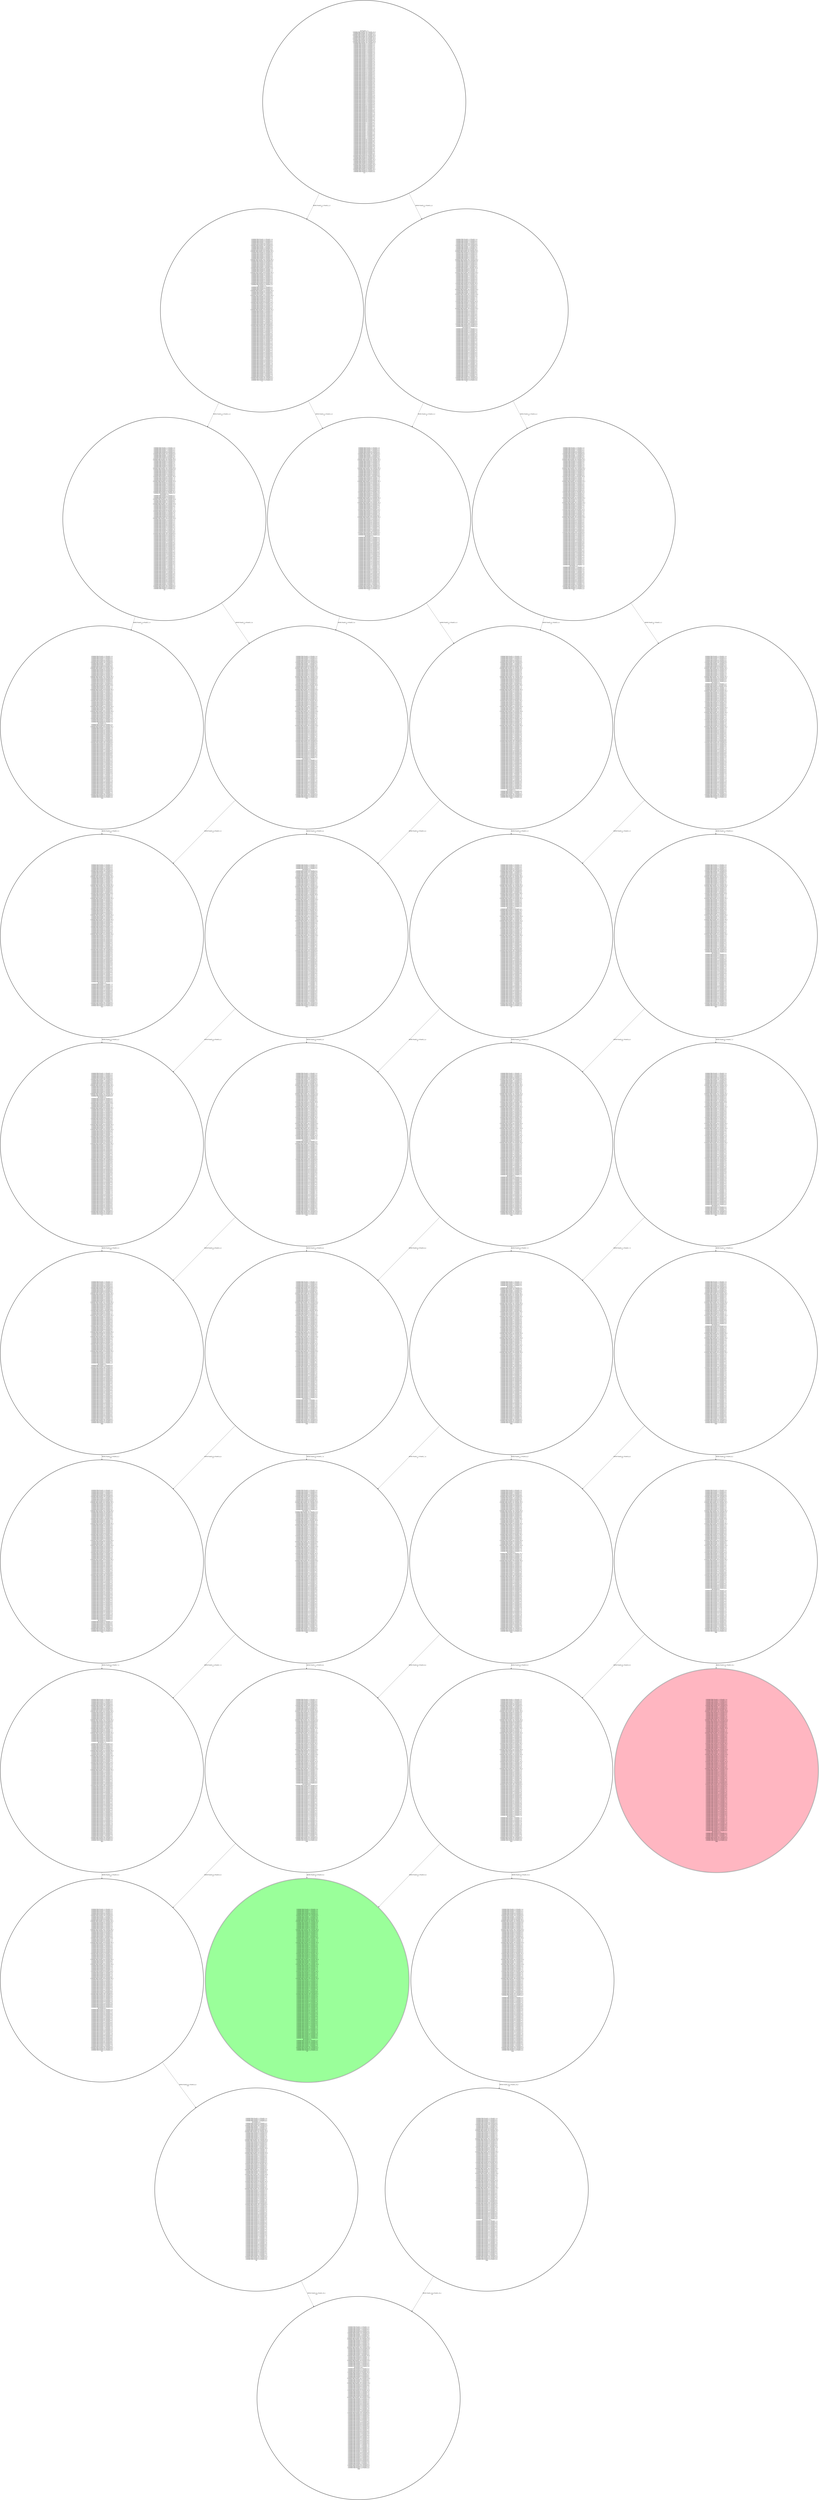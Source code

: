 digraph {
"CONNECTED PLACE_3_3 PLACE_3_4\nCONNECTED PLACE_5_3 PLACE_5_2\nCONNECTED PLACE_7_3 PLACE_6_3\nCONNECTED PLACE_4_5 PLACE_5_5\nCONNECTED PLACE_9_4 PLACE_8_4\nCONNECTED PLACE_10_5 PLACE_9_5\nCONNECTED PLACE_7_2 PLACE_8_2\nCONNECTED PLACE_2_4 PLACE_3_4\nCONNECTED PLACE_6_4 PLACE_6_3\nCONNECTED PLACE_9_5 PLACE_10_5\nCONNECTED PLACE_10_3 PLACE_10_2\nCONNECTED PLACE_9_5 PLACE_9_4\nCONNECTED PLACE_4_4 PLACE_4_5\nCONNECTED PLACE_5_2 PLACE_4_2\nCONNECTED PLACE_2_3 PLACE_2_4\nCONNECTED PLACE_6_3 PLACE_5_3\nCONNECTED PLACE_3_5 PLACE_4_5\nCONNECTED PLACE_10_2 PLACE_10_3\nCONNECTED PLACE_10_4 PLACE_9_4\nCONNECTED PLACE_8_4 PLACE_8_3\nAT PLACE_4_5\nCONNECTED PLACE_4_3 PLACE_4_2\nCONNECTED PLACE_8_2 PLACE_8_3\nCONNECTED PLACE_5_4 PLACE_5_3\nCONNECTED PLACE_7_4 PLACE_6_4\nCONNECTED PLACE_9_4 PLACE_10_4\nCONNECTED PLACE_6_2 PLACE_7_2\nCONNECTED PLACE_6_5 PLACE_7_5\nCONNECTED PLACE_3_4 PLACE_3_5\nCONNECTED PLACE_10_4 PLACE_10_3\nCONNECTED PLACE_4_2 PLACE_3_2\nCONNECTED PLACE_3_3 PLACE_3_2\nCONNECTED PLACE_7_3 PLACE_8_3\nCONNECTED PLACE_9_3 PLACE_9_4\nCONNECTED PLACE_5_3 PLACE_5_4\nCONNECTED PLACE_6_5 PLACE_6_4\nCONNECTED PLACE_2_5 PLACE_3_5\nCONNECTED PLACE_9_4 PLACE_9_3\nCONNECTED PLACE_9_2 PLACE_10_2\nCONNECTED PLACE_4_5 PLACE_3_5\nCONNECTED PLACE_5_2 PLACE_6_2\nCONNECTED PLACE_6_4 PLACE_6_5\nCONNECTED PLACE_7_2 PLACE_6_2\nCONNECTED PLACE_10_3 PLACE_10_4\nCONNECTED PLACE_9_5 PLACE_8_5\nCONNECTED PLACE_7_5 PLACE_8_5\nCONNECTED PLACE_3_2 PLACE_3_3\nCONNECTED PLACE_10_5 PLACE_10_4\nCONNECTED PLACE_4_4 PLACE_4_3\nCONNECTED PLACE_4_3 PLACE_4_4\nCONNECTED PLACE_8_3 PLACE_7_3\nCONNECTED PLACE_2_3 PLACE_2_2\nCONNECTED PLACE_6_3 PLACE_7_3\nCONNECTED PLACE_9_3 PLACE_10_3\nCONNECTED PLACE_5_5 PLACE_5_4\nCONNECTED PLACE_3_5 PLACE_2_5\nCONNECTED PLACE_8_4 PLACE_7_4\nCONNECTED PLACE_3_4 PLACE_3_3\nCONNECTED PLACE_9_2 PLACE_9_3\nCONNECTED PLACE_10_4 PLACE_10_5\nCONNECTED PLACE_2_2 PLACE_2_3\nCONNECTED PLACE_5_4 PLACE_5_5\nCONNECTED PLACE_6_2 PLACE_5_2\nCONNECTED PLACE_4_2 PLACE_5_2\nCONNECTED PLACE_8_5 PLACE_9_5\nCONNECTED PLACE_9_3 PLACE_9_2\nCONNECTED PLACE_3_3 PLACE_2_3\nCONNECTED PLACE_5_3 PLACE_6_3\nCONNECTED PLACE_7_3 PLACE_7_4\nCONNECTED PLACE_6_5 PLACE_5_5\nCONNECTED PLACE_7_4 PLACE_8_4\nCONNECTED PLACE_9_4 PLACE_9_5\nCONNECTED PLACE_10_2 PLACE_9_2\nCONNECTED PLACE_9_2 PLACE_8_2\nCONNECTED PLACE_4_5 PLACE_4_4\nCONNECTED PLACE_3_2 PLACE_4_2\nCONNECTED PLACE_5_2 PLACE_5_3\nCONNECTED PLACE_2_4 PLACE_2_3\nCONNECTED PLACE_6_4 PLACE_7_4\nCONNECTED PLACE_7_5 PLACE_6_5\nCONNECTED PLACE_4_4 PLACE_3_4\nCONNECTED PLACE_8_3 PLACE_8_4\nCONNECTED PLACE_8_3 PLACE_8_2\nCONNECTED PLACE_6_3 PLACE_6_4\nCONNECTED PLACE_3_5 PLACE_3_4\nCONNECTED PLACE_5_5 PLACE_4_5\nCONNECTED PLACE_8_2 PLACE_7_2\nCONNECTED PLACE_4_3 PLACE_5_3\nCONNECTED PLACE_8_4 PLACE_9_4\nCONNECTED PLACE_3_4 PLACE_2_4\nCONNECTED PLACE_2_2 PLACE_3_2\nCONNECTED PLACE_5_4 PLACE_6_4\nCONNECTED PLACE_8_5 PLACE_7_5\nCONNECTED PLACE_4_2 PLACE_4_3\nCONNECTED PLACE_7_3 PLACE_7_2\nCONNECTED PLACE_9_3 PLACE_8_3\nCONNECTED PLACE_5_3 PLACE_4_3\nCONNECTED PLACE_3_3 PLACE_4_3\nCONNECTED PLACE_2_5 PLACE_2_4\nCONNECTED PLACE_7_4 PLACE_7_5\nCONNECTED PLACE_7_2 PLACE_7_3\nCONNECTED PLACE_2_4 PLACE_2_5\nCONNECTED PLACE_6_4 PLACE_5_4\nCONNECTED PLACE_3_2 PLACE_2_2\nCONNECTED PLACE_7_5 PLACE_7_4\nCONNECTED PLACE_4_4 PLACE_5_4\nCONNECTED PLACE_8_3 PLACE_9_3\nCONNECTED PLACE_2_3 PLACE_3_3\nCONNECTED PLACE_6_3 PLACE_6_2\nCONNECTED PLACE_5_5 PLACE_6_5\nCONNECTED PLACE_4_3 PLACE_3_3\nCONNECTED PLACE_8_2 PLACE_9_2\nCONNECTED PLACE_8_4 PLACE_8_5\nCONNECTED PLACE_5_4 PLACE_4_4\nCONNECTED PLACE_7_4 PLACE_7_3\nCONNECTED PLACE_6_2 PLACE_6_3\nCONNECTED PLACE_10_3 PLACE_9_3\nCONNECTED PLACE_8_5 PLACE_8_4\nCONNECTED PLACE_3_4 PLACE_4_4\n.5\n" -> "CONNECTED PLACE_3_3 PLACE_3_4\nCONNECTED PLACE_5_3 PLACE_5_2\nCONNECTED PLACE_7_3 PLACE_6_3\nCONNECTED PLACE_4_5 PLACE_5_5\nCONNECTED PLACE_9_4 PLACE_8_4\nCONNECTED PLACE_10_5 PLACE_9_5\nCONNECTED PLACE_7_2 PLACE_8_2\nCONNECTED PLACE_2_4 PLACE_3_4\nCONNECTED PLACE_6_4 PLACE_6_3\nCONNECTED PLACE_9_5 PLACE_10_5\nCONNECTED PLACE_10_3 PLACE_10_2\nCONNECTED PLACE_9_5 PLACE_9_4\nCONNECTED PLACE_4_4 PLACE_4_5\nCONNECTED PLACE_5_2 PLACE_4_2\nCONNECTED PLACE_2_3 PLACE_2_4\nCONNECTED PLACE_6_3 PLACE_5_3\nCONNECTED PLACE_3_5 PLACE_4_5\nCONNECTED PLACE_10_2 PLACE_10_3\nCONNECTED PLACE_10_4 PLACE_9_4\nCONNECTED PLACE_8_4 PLACE_8_3\nCONNECTED PLACE_4_3 PLACE_4_2\nCONNECTED PLACE_8_2 PLACE_8_3\nCONNECTED PLACE_5_4 PLACE_5_3\nCONNECTED PLACE_7_4 PLACE_6_4\nCONNECTED PLACE_9_4 PLACE_10_4\nCONNECTED PLACE_6_2 PLACE_7_2\nCONNECTED PLACE_6_5 PLACE_7_5\nCONNECTED PLACE_3_4 PLACE_3_5\nCONNECTED PLACE_10_4 PLACE_10_3\nCONNECTED PLACE_4_2 PLACE_3_2\nCONNECTED PLACE_3_3 PLACE_3_2\nCONNECTED PLACE_7_3 PLACE_8_3\nCONNECTED PLACE_9_3 PLACE_9_4\nCONNECTED PLACE_5_3 PLACE_5_4\nCONNECTED PLACE_6_5 PLACE_6_4\nCONNECTED PLACE_2_5 PLACE_3_5\nCONNECTED PLACE_9_4 PLACE_9_3\nCONNECTED PLACE_9_2 PLACE_10_2\nCONNECTED PLACE_4_5 PLACE_3_5\nCONNECTED PLACE_5_2 PLACE_6_2\nCONNECTED PLACE_6_4 PLACE_6_5\nCONNECTED PLACE_7_2 PLACE_6_2\nCONNECTED PLACE_10_3 PLACE_10_4\nCONNECTED PLACE_9_5 PLACE_8_5\nCONNECTED PLACE_7_5 PLACE_8_5\nCONNECTED PLACE_3_2 PLACE_3_3\nCONNECTED PLACE_10_5 PLACE_10_4\nCONNECTED PLACE_4_4 PLACE_4_3\nCONNECTED PLACE_4_3 PLACE_4_4\nCONNECTED PLACE_8_3 PLACE_7_3\nCONNECTED PLACE_2_3 PLACE_2_2\nCONNECTED PLACE_6_3 PLACE_7_3\nCONNECTED PLACE_9_3 PLACE_10_3\nCONNECTED PLACE_5_5 PLACE_5_4\nCONNECTED PLACE_3_5 PLACE_2_5\nCONNECTED PLACE_8_4 PLACE_7_4\nCONNECTED PLACE_3_4 PLACE_3_3\nCONNECTED PLACE_9_2 PLACE_9_3\nCONNECTED PLACE_10_4 PLACE_10_5\nCONNECTED PLACE_2_2 PLACE_2_3\nCONNECTED PLACE_5_4 PLACE_5_5\nCONNECTED PLACE_6_2 PLACE_5_2\nCONNECTED PLACE_4_2 PLACE_5_2\nCONNECTED PLACE_8_5 PLACE_9_5\nCONNECTED PLACE_9_3 PLACE_9_2\nCONNECTED PLACE_3_3 PLACE_2_3\nCONNECTED PLACE_5_3 PLACE_6_3\nCONNECTED PLACE_7_3 PLACE_7_4\nCONNECTED PLACE_6_5 PLACE_5_5\nAT PLACE_5_5\nCONNECTED PLACE_7_4 PLACE_8_4\nCONNECTED PLACE_9_4 PLACE_9_5\nCONNECTED PLACE_10_2 PLACE_9_2\nCONNECTED PLACE_9_2 PLACE_8_2\nCONNECTED PLACE_4_5 PLACE_4_4\nCONNECTED PLACE_3_2 PLACE_4_2\nCONNECTED PLACE_5_2 PLACE_5_3\nCONNECTED PLACE_2_4 PLACE_2_3\nCONNECTED PLACE_6_4 PLACE_7_4\nCONNECTED PLACE_7_5 PLACE_6_5\nCONNECTED PLACE_4_4 PLACE_3_4\nCONNECTED PLACE_8_3 PLACE_8_4\nCONNECTED PLACE_8_3 PLACE_8_2\nCONNECTED PLACE_6_3 PLACE_6_4\nCONNECTED PLACE_3_5 PLACE_3_4\nCONNECTED PLACE_5_5 PLACE_4_5\nCONNECTED PLACE_8_2 PLACE_7_2\nCONNECTED PLACE_4_3 PLACE_5_3\nCONNECTED PLACE_8_4 PLACE_9_4\nCONNECTED PLACE_3_4 PLACE_2_4\nCONNECTED PLACE_2_2 PLACE_3_2\nCONNECTED PLACE_5_4 PLACE_6_4\nCONNECTED PLACE_8_5 PLACE_7_5\nCONNECTED PLACE_4_2 PLACE_4_3\nCONNECTED PLACE_7_3 PLACE_7_2\nCONNECTED PLACE_9_3 PLACE_8_3\nCONNECTED PLACE_5_3 PLACE_4_3\nCONNECTED PLACE_3_3 PLACE_4_3\nCONNECTED PLACE_2_5 PLACE_2_4\nCONNECTED PLACE_7_4 PLACE_7_5\nCONNECTED PLACE_7_2 PLACE_7_3\nCONNECTED PLACE_2_4 PLACE_2_5\nCONNECTED PLACE_6_4 PLACE_5_4\nCONNECTED PLACE_3_2 PLACE_2_2\nCONNECTED PLACE_7_5 PLACE_7_4\nCONNECTED PLACE_4_4 PLACE_5_4\nCONNECTED PLACE_8_3 PLACE_9_3\nCONNECTED PLACE_2_3 PLACE_3_3\nCONNECTED PLACE_6_3 PLACE_6_2\nCONNECTED PLACE_5_5 PLACE_6_5\nCONNECTED PLACE_4_3 PLACE_3_3\nCONNECTED PLACE_8_2 PLACE_9_2\nCONNECTED PLACE_8_4 PLACE_8_5\nCONNECTED PLACE_5_4 PLACE_4_4\nCONNECTED PLACE_7_4 PLACE_7_3\nCONNECTED PLACE_6_2 PLACE_6_3\nCONNECTED PLACE_10_3 PLACE_9_3\nCONNECTED PLACE_8_5 PLACE_8_4\nCONNECTED PLACE_3_4 PLACE_4_4\n.656\n"[label="MOVE PLACE_4_5 PLACE_5_5\n1.0\n"];
"CONNECTED PLACE_3_3 PLACE_3_4\nCONNECTED PLACE_5_3 PLACE_5_2\nCONNECTED PLACE_7_3 PLACE_6_3\nCONNECTED PLACE_4_5 PLACE_5_5\nCONNECTED PLACE_9_4 PLACE_8_4\nCONNECTED PLACE_10_5 PLACE_9_5\nCONNECTED PLACE_7_2 PLACE_8_2\nCONNECTED PLACE_2_4 PLACE_3_4\nCONNECTED PLACE_6_4 PLACE_6_3\nCONNECTED PLACE_9_5 PLACE_10_5\nCONNECTED PLACE_10_3 PLACE_10_2\nCONNECTED PLACE_9_5 PLACE_9_4\nCONNECTED PLACE_4_4 PLACE_4_5\nCONNECTED PLACE_5_2 PLACE_4_2\nCONNECTED PLACE_2_3 PLACE_2_4\nCONNECTED PLACE_6_3 PLACE_5_3\nCONNECTED PLACE_3_5 PLACE_4_5\nCONNECTED PLACE_10_2 PLACE_10_3\nCONNECTED PLACE_10_4 PLACE_9_4\nCONNECTED PLACE_8_4 PLACE_8_3\nCONNECTED PLACE_4_3 PLACE_4_2\nCONNECTED PLACE_8_2 PLACE_8_3\nCONNECTED PLACE_5_4 PLACE_5_3\nCONNECTED PLACE_7_4 PLACE_6_4\nCONNECTED PLACE_9_4 PLACE_10_4\nCONNECTED PLACE_6_2 PLACE_7_2\nCONNECTED PLACE_6_5 PLACE_7_5\nCONNECTED PLACE_3_4 PLACE_3_5\nCONNECTED PLACE_10_4 PLACE_10_3\nCONNECTED PLACE_4_2 PLACE_3_2\nCONNECTED PLACE_3_3 PLACE_3_2\nCONNECTED PLACE_7_3 PLACE_8_3\nCONNECTED PLACE_9_3 PLACE_9_4\nCONNECTED PLACE_5_3 PLACE_5_4\nCONNECTED PLACE_6_5 PLACE_6_4\nCONNECTED PLACE_2_5 PLACE_3_5\nCONNECTED PLACE_9_4 PLACE_9_3\nCONNECTED PLACE_9_2 PLACE_10_2\nCONNECTED PLACE_4_5 PLACE_3_5\nCONNECTED PLACE_5_2 PLACE_6_2\nCONNECTED PLACE_6_4 PLACE_6_5\nCONNECTED PLACE_7_2 PLACE_6_2\nCONNECTED PLACE_10_3 PLACE_10_4\nCONNECTED PLACE_9_5 PLACE_8_5\nCONNECTED PLACE_7_5 PLACE_8_5\nCONNECTED PLACE_3_2 PLACE_3_3\nCONNECTED PLACE_10_5 PLACE_10_4\nCONNECTED PLACE_4_4 PLACE_4_3\nCONNECTED PLACE_4_3 PLACE_4_4\nCONNECTED PLACE_8_3 PLACE_7_3\nCONNECTED PLACE_2_3 PLACE_2_2\nCONNECTED PLACE_6_3 PLACE_7_3\nCONNECTED PLACE_9_3 PLACE_10_3\nCONNECTED PLACE_5_5 PLACE_5_4\nCONNECTED PLACE_3_5 PLACE_2_5\nCONNECTED PLACE_8_4 PLACE_7_4\nCONNECTED PLACE_3_4 PLACE_3_3\nCONNECTED PLACE_9_2 PLACE_9_3\nCONNECTED PLACE_10_4 PLACE_10_5\nCONNECTED PLACE_2_2 PLACE_2_3\nCONNECTED PLACE_5_4 PLACE_5_5\nCONNECTED PLACE_6_2 PLACE_5_2\nCONNECTED PLACE_4_2 PLACE_5_2\nCONNECTED PLACE_8_5 PLACE_9_5\nCONNECTED PLACE_9_3 PLACE_9_2\nCONNECTED PLACE_3_3 PLACE_2_3\nCONNECTED PLACE_5_3 PLACE_6_3\nCONNECTED PLACE_7_3 PLACE_7_4\nCONNECTED PLACE_6_5 PLACE_5_5\nCONNECTED PLACE_7_4 PLACE_8_4\nCONNECTED PLACE_9_4 PLACE_9_5\nCONNECTED PLACE_10_2 PLACE_9_2\nCONNECTED PLACE_9_2 PLACE_8_2\nCONNECTED PLACE_4_5 PLACE_4_4\nCONNECTED PLACE_3_2 PLACE_4_2\nCONNECTED PLACE_5_2 PLACE_5_3\nCONNECTED PLACE_2_4 PLACE_2_3\nCONNECTED PLACE_6_4 PLACE_7_4\nCONNECTED PLACE_7_5 PLACE_6_5\nCONNECTED PLACE_4_4 PLACE_3_4\nCONNECTED PLACE_8_3 PLACE_8_4\nCONNECTED PLACE_8_3 PLACE_8_2\nCONNECTED PLACE_6_3 PLACE_6_4\nAT PLACE_8_5\nCONNECTED PLACE_3_5 PLACE_3_4\nCONNECTED PLACE_5_5 PLACE_4_5\nCONNECTED PLACE_8_2 PLACE_7_2\nCONNECTED PLACE_4_3 PLACE_5_3\nCONNECTED PLACE_8_4 PLACE_9_4\nCONNECTED PLACE_3_4 PLACE_2_4\nCONNECTED PLACE_2_2 PLACE_3_2\nCONNECTED PLACE_5_4 PLACE_6_4\nCONNECTED PLACE_8_5 PLACE_7_5\nCONNECTED PLACE_4_2 PLACE_4_3\nCONNECTED PLACE_7_3 PLACE_7_2\nCONNECTED PLACE_9_3 PLACE_8_3\nCONNECTED PLACE_5_3 PLACE_4_3\nCONNECTED PLACE_3_3 PLACE_4_3\nCONNECTED PLACE_2_5 PLACE_2_4\nCONNECTED PLACE_7_4 PLACE_7_5\nCONNECTED PLACE_7_2 PLACE_7_3\nCONNECTED PLACE_2_4 PLACE_2_5\nCONNECTED PLACE_6_4 PLACE_5_4\nCONNECTED PLACE_3_2 PLACE_2_2\nCONNECTED PLACE_7_5 PLACE_7_4\nCONNECTED PLACE_4_4 PLACE_5_4\nCONNECTED PLACE_8_3 PLACE_9_3\nCONNECTED PLACE_2_3 PLACE_3_3\nCONNECTED PLACE_6_3 PLACE_6_2\nCONNECTED PLACE_5_5 PLACE_6_5\nCONNECTED PLACE_4_3 PLACE_3_3\nCONNECTED PLACE_8_2 PLACE_9_2\nCONNECTED PLACE_8_4 PLACE_8_5\nCONNECTED PLACE_5_4 PLACE_4_4\nCONNECTED PLACE_7_4 PLACE_7_3\nCONNECTED PLACE_6_2 PLACE_6_3\nCONNECTED PLACE_10_3 PLACE_9_3\nCONNECTED PLACE_8_5 PLACE_8_4\nCONNECTED PLACE_3_4 PLACE_4_4\n.91\n" -> "CONNECTED PLACE_3_3 PLACE_3_4\nCONNECTED PLACE_5_3 PLACE_5_2\nCONNECTED PLACE_7_3 PLACE_6_3\nAT PLACE_9_5\nCONNECTED PLACE_4_5 PLACE_5_5\nCONNECTED PLACE_9_4 PLACE_8_4\nCONNECTED PLACE_10_5 PLACE_9_5\nCONNECTED PLACE_7_2 PLACE_8_2\nCONNECTED PLACE_2_4 PLACE_3_4\nCONNECTED PLACE_6_4 PLACE_6_3\nCONNECTED PLACE_9_5 PLACE_10_5\nCONNECTED PLACE_10_3 PLACE_10_2\nCONNECTED PLACE_9_5 PLACE_9_4\nCONNECTED PLACE_4_4 PLACE_4_5\nCONNECTED PLACE_5_2 PLACE_4_2\nCONNECTED PLACE_2_3 PLACE_2_4\nCONNECTED PLACE_6_3 PLACE_5_3\nCONNECTED PLACE_3_5 PLACE_4_5\nCONNECTED PLACE_10_2 PLACE_10_3\nCONNECTED PLACE_10_4 PLACE_9_4\nCONNECTED PLACE_8_4 PLACE_8_3\nCONNECTED PLACE_4_3 PLACE_4_2\nCONNECTED PLACE_8_2 PLACE_8_3\nCONNECTED PLACE_5_4 PLACE_5_3\nCONNECTED PLACE_7_4 PLACE_6_4\nCONNECTED PLACE_9_4 PLACE_10_4\nCONNECTED PLACE_6_2 PLACE_7_2\nCONNECTED PLACE_6_5 PLACE_7_5\nCONNECTED PLACE_3_4 PLACE_3_5\nCONNECTED PLACE_10_4 PLACE_10_3\nCONNECTED PLACE_4_2 PLACE_3_2\nCONNECTED PLACE_3_3 PLACE_3_2\nCONNECTED PLACE_7_3 PLACE_8_3\nCONNECTED PLACE_9_3 PLACE_9_4\nCONNECTED PLACE_5_3 PLACE_5_4\nCONNECTED PLACE_6_5 PLACE_6_4\nCONNECTED PLACE_2_5 PLACE_3_5\nCONNECTED PLACE_9_4 PLACE_9_3\nCONNECTED PLACE_9_2 PLACE_10_2\nCONNECTED PLACE_4_5 PLACE_3_5\nCONNECTED PLACE_5_2 PLACE_6_2\nCONNECTED PLACE_6_4 PLACE_6_5\nCONNECTED PLACE_7_2 PLACE_6_2\nCONNECTED PLACE_10_3 PLACE_10_4\nCONNECTED PLACE_9_5 PLACE_8_5\nCONNECTED PLACE_7_5 PLACE_8_5\nCONNECTED PLACE_3_2 PLACE_3_3\nCONNECTED PLACE_10_5 PLACE_10_4\nCONNECTED PLACE_4_4 PLACE_4_3\nCONNECTED PLACE_4_3 PLACE_4_4\nCONNECTED PLACE_8_3 PLACE_7_3\nCONNECTED PLACE_2_3 PLACE_2_2\nCONNECTED PLACE_6_3 PLACE_7_3\nCONNECTED PLACE_9_3 PLACE_10_3\nCONNECTED PLACE_5_5 PLACE_5_4\nCONNECTED PLACE_3_5 PLACE_2_5\nCONNECTED PLACE_8_4 PLACE_7_4\nCONNECTED PLACE_3_4 PLACE_3_3\nCONNECTED PLACE_9_2 PLACE_9_3\nCONNECTED PLACE_10_4 PLACE_10_5\nCONNECTED PLACE_2_2 PLACE_2_3\nCONNECTED PLACE_5_4 PLACE_5_5\nCONNECTED PLACE_6_2 PLACE_5_2\nCONNECTED PLACE_4_2 PLACE_5_2\nCONNECTED PLACE_8_5 PLACE_9_5\nCONNECTED PLACE_9_3 PLACE_9_2\nCONNECTED PLACE_3_3 PLACE_2_3\nCONNECTED PLACE_5_3 PLACE_6_3\nCONNECTED PLACE_7_3 PLACE_7_4\nCONNECTED PLACE_6_5 PLACE_5_5\nCONNECTED PLACE_7_4 PLACE_8_4\nCONNECTED PLACE_9_4 PLACE_9_5\nCONNECTED PLACE_10_2 PLACE_9_2\nCONNECTED PLACE_9_2 PLACE_8_2\nCONNECTED PLACE_4_5 PLACE_4_4\nCONNECTED PLACE_3_2 PLACE_4_2\nCONNECTED PLACE_5_2 PLACE_5_3\nCONNECTED PLACE_2_4 PLACE_2_3\nCONNECTED PLACE_6_4 PLACE_7_4\nCONNECTED PLACE_7_5 PLACE_6_5\nCONNECTED PLACE_4_4 PLACE_3_4\nCONNECTED PLACE_8_3 PLACE_8_4\nCONNECTED PLACE_8_3 PLACE_8_2\nCONNECTED PLACE_6_3 PLACE_6_4\nCONNECTED PLACE_3_5 PLACE_3_4\nCONNECTED PLACE_5_5 PLACE_4_5\nCONNECTED PLACE_8_2 PLACE_7_2\nCONNECTED PLACE_4_3 PLACE_5_3\nCONNECTED PLACE_8_4 PLACE_9_4\nCONNECTED PLACE_3_4 PLACE_2_4\nCONNECTED PLACE_2_2 PLACE_3_2\nCONNECTED PLACE_5_4 PLACE_6_4\nCONNECTED PLACE_8_5 PLACE_7_5\nCONNECTED PLACE_4_2 PLACE_4_3\nCONNECTED PLACE_7_3 PLACE_7_2\nCONNECTED PLACE_9_3 PLACE_8_3\nCONNECTED PLACE_5_3 PLACE_4_3\nCONNECTED PLACE_3_3 PLACE_4_3\nCONNECTED PLACE_2_5 PLACE_2_4\nCONNECTED PLACE_7_4 PLACE_7_5\nCONNECTED PLACE_7_2 PLACE_7_3\nCONNECTED PLACE_2_4 PLACE_2_5\nCONNECTED PLACE_6_4 PLACE_5_4\nCONNECTED PLACE_3_2 PLACE_2_2\nCONNECTED PLACE_7_5 PLACE_7_4\nCONNECTED PLACE_4_4 PLACE_5_4\nCONNECTED PLACE_8_3 PLACE_9_3\nCONNECTED PLACE_2_3 PLACE_3_3\nCONNECTED PLACE_6_3 PLACE_6_2\nCONNECTED PLACE_5_5 PLACE_6_5\nCONNECTED PLACE_4_3 PLACE_3_3\nCONNECTED PLACE_8_2 PLACE_9_2\nCONNECTED PLACE_8_4 PLACE_8_5\nCONNECTED PLACE_5_4 PLACE_4_4\nCONNECTED PLACE_7_4 PLACE_7_3\nCONNECTED PLACE_6_2 PLACE_6_3\nCONNECTED PLACE_10_3 PLACE_9_3\nCONNECTED PLACE_8_5 PLACE_8_4\nCONNECTED PLACE_3_4 PLACE_4_4\n.91\n"[label="MOVE PLACE_8_5 PLACE_9_5\n1.0\n"];
"CONNECTED PLACE_3_3 PLACE_3_4\nCONNECTED PLACE_5_3 PLACE_5_2\nCONNECTED PLACE_7_3 PLACE_6_3\nAT PLACE_9_5\nCONNECTED PLACE_4_5 PLACE_5_5\nCONNECTED PLACE_9_4 PLACE_8_4\nCONNECTED PLACE_10_5 PLACE_9_5\nCONNECTED PLACE_7_2 PLACE_8_2\nCONNECTED PLACE_2_4 PLACE_3_4\nCONNECTED PLACE_6_4 PLACE_6_3\nCONNECTED PLACE_9_5 PLACE_10_5\nCONNECTED PLACE_10_3 PLACE_10_2\nCONNECTED PLACE_9_5 PLACE_9_4\nCONNECTED PLACE_4_4 PLACE_4_5\nCONNECTED PLACE_5_2 PLACE_4_2\nCONNECTED PLACE_2_3 PLACE_2_4\nCONNECTED PLACE_6_3 PLACE_5_3\nCONNECTED PLACE_3_5 PLACE_4_5\nCONNECTED PLACE_10_2 PLACE_10_3\nCONNECTED PLACE_10_4 PLACE_9_4\nCONNECTED PLACE_8_4 PLACE_8_3\nCONNECTED PLACE_4_3 PLACE_4_2\nCONNECTED PLACE_8_2 PLACE_8_3\nCONNECTED PLACE_5_4 PLACE_5_3\nCONNECTED PLACE_7_4 PLACE_6_4\nCONNECTED PLACE_9_4 PLACE_10_4\nCONNECTED PLACE_6_2 PLACE_7_2\nCONNECTED PLACE_6_5 PLACE_7_5\nCONNECTED PLACE_3_4 PLACE_3_5\nCONNECTED PLACE_10_4 PLACE_10_3\nCONNECTED PLACE_4_2 PLACE_3_2\nCONNECTED PLACE_3_3 PLACE_3_2\nCONNECTED PLACE_7_3 PLACE_8_3\nCONNECTED PLACE_9_3 PLACE_9_4\nCONNECTED PLACE_5_3 PLACE_5_4\nCONNECTED PLACE_6_5 PLACE_6_4\nCONNECTED PLACE_2_5 PLACE_3_5\nCONNECTED PLACE_9_4 PLACE_9_3\nCONNECTED PLACE_9_2 PLACE_10_2\nCONNECTED PLACE_4_5 PLACE_3_5\nCONNECTED PLACE_5_2 PLACE_6_2\nCONNECTED PLACE_6_4 PLACE_6_5\nCONNECTED PLACE_7_2 PLACE_6_2\nCONNECTED PLACE_10_3 PLACE_10_4\nCONNECTED PLACE_9_5 PLACE_8_5\nCONNECTED PLACE_7_5 PLACE_8_5\nCONNECTED PLACE_3_2 PLACE_3_3\nCONNECTED PLACE_10_5 PLACE_10_4\nCONNECTED PLACE_4_4 PLACE_4_3\nCONNECTED PLACE_4_3 PLACE_4_4\nCONNECTED PLACE_8_3 PLACE_7_3\nCONNECTED PLACE_2_3 PLACE_2_2\nCONNECTED PLACE_6_3 PLACE_7_3\nCONNECTED PLACE_9_3 PLACE_10_3\nCONNECTED PLACE_5_5 PLACE_5_4\nCONNECTED PLACE_3_5 PLACE_2_5\nCONNECTED PLACE_8_4 PLACE_7_4\nCONNECTED PLACE_3_4 PLACE_3_3\nCONNECTED PLACE_9_2 PLACE_9_3\nCONNECTED PLACE_10_4 PLACE_10_5\nCONNECTED PLACE_2_2 PLACE_2_3\nCONNECTED PLACE_5_4 PLACE_5_5\nCONNECTED PLACE_6_2 PLACE_5_2\nCONNECTED PLACE_4_2 PLACE_5_2\nCONNECTED PLACE_8_5 PLACE_9_5\nCONNECTED PLACE_9_3 PLACE_9_2\nCONNECTED PLACE_3_3 PLACE_2_3\nCONNECTED PLACE_5_3 PLACE_6_3\nCONNECTED PLACE_7_3 PLACE_7_4\nCONNECTED PLACE_6_5 PLACE_5_5\nCONNECTED PLACE_7_4 PLACE_8_4\nCONNECTED PLACE_9_4 PLACE_9_5\nCONNECTED PLACE_10_2 PLACE_9_2\nCONNECTED PLACE_9_2 PLACE_8_2\nCONNECTED PLACE_4_5 PLACE_4_4\nCONNECTED PLACE_3_2 PLACE_4_2\nCONNECTED PLACE_5_2 PLACE_5_3\nCONNECTED PLACE_2_4 PLACE_2_3\nCONNECTED PLACE_6_4 PLACE_7_4\nCONNECTED PLACE_7_5 PLACE_6_5\nCONNECTED PLACE_4_4 PLACE_3_4\nCONNECTED PLACE_8_3 PLACE_8_4\nCONNECTED PLACE_8_3 PLACE_8_2\nCONNECTED PLACE_6_3 PLACE_6_4\nCONNECTED PLACE_3_5 PLACE_3_4\nCONNECTED PLACE_5_5 PLACE_4_5\nCONNECTED PLACE_8_2 PLACE_7_2\nCONNECTED PLACE_4_3 PLACE_5_3\nCONNECTED PLACE_8_4 PLACE_9_4\nCONNECTED PLACE_3_4 PLACE_2_4\nCONNECTED PLACE_2_2 PLACE_3_2\nCONNECTED PLACE_5_4 PLACE_6_4\nCONNECTED PLACE_8_5 PLACE_7_5\nCONNECTED PLACE_4_2 PLACE_4_3\nCONNECTED PLACE_7_3 PLACE_7_2\nCONNECTED PLACE_9_3 PLACE_8_3\nCONNECTED PLACE_5_3 PLACE_4_3\nCONNECTED PLACE_3_3 PLACE_4_3\nCONNECTED PLACE_2_5 PLACE_2_4\nCONNECTED PLACE_7_4 PLACE_7_5\nCONNECTED PLACE_7_2 PLACE_7_3\nCONNECTED PLACE_2_4 PLACE_2_5\nCONNECTED PLACE_6_4 PLACE_5_4\nCONNECTED PLACE_3_2 PLACE_2_2\nCONNECTED PLACE_7_5 PLACE_7_4\nCONNECTED PLACE_4_4 PLACE_5_4\nCONNECTED PLACE_8_3 PLACE_9_3\nCONNECTED PLACE_2_3 PLACE_3_3\nCONNECTED PLACE_6_3 PLACE_6_2\nCONNECTED PLACE_5_5 PLACE_6_5\nCONNECTED PLACE_4_3 PLACE_3_3\nCONNECTED PLACE_8_2 PLACE_9_2\nCONNECTED PLACE_8_4 PLACE_8_5\nCONNECTED PLACE_5_4 PLACE_4_4\nCONNECTED PLACE_7_4 PLACE_7_3\nCONNECTED PLACE_6_2 PLACE_6_3\nCONNECTED PLACE_10_3 PLACE_9_3\nCONNECTED PLACE_8_5 PLACE_8_4\nCONNECTED PLACE_3_4 PLACE_4_4\n.91\n" -> "CONNECTED PLACE_3_3 PLACE_3_4\nCONNECTED PLACE_5_3 PLACE_5_2\nCONNECTED PLACE_7_3 PLACE_6_3\nCONNECTED PLACE_4_5 PLACE_5_5\nCONNECTED PLACE_9_4 PLACE_8_4\nCONNECTED PLACE_10_5 PLACE_9_5\nCONNECTED PLACE_7_2 PLACE_8_2\nCONNECTED PLACE_2_4 PLACE_3_4\nCONNECTED PLACE_6_4 PLACE_6_3\nCONNECTED PLACE_9_5 PLACE_10_5\nCONNECTED PLACE_10_3 PLACE_10_2\nCONNECTED PLACE_9_5 PLACE_9_4\nCONNECTED PLACE_4_4 PLACE_4_5\nCONNECTED PLACE_5_2 PLACE_4_2\nCONNECTED PLACE_2_3 PLACE_2_4\nCONNECTED PLACE_6_3 PLACE_5_3\nCONNECTED PLACE_3_5 PLACE_4_5\nCONNECTED PLACE_10_2 PLACE_10_3\nCONNECTED PLACE_10_4 PLACE_9_4\nCONNECTED PLACE_8_4 PLACE_8_3\nCONNECTED PLACE_4_3 PLACE_4_2\nCONNECTED PLACE_8_2 PLACE_8_3\nCONNECTED PLACE_5_4 PLACE_5_3\nCONNECTED PLACE_7_4 PLACE_6_4\nCONNECTED PLACE_9_4 PLACE_10_4\nCONNECTED PLACE_6_2 PLACE_7_2\nCONNECTED PLACE_6_5 PLACE_7_5\nCONNECTED PLACE_3_4 PLACE_3_5\nCONNECTED PLACE_10_4 PLACE_10_3\nCONNECTED PLACE_4_2 PLACE_3_2\nCONNECTED PLACE_3_3 PLACE_3_2\nCONNECTED PLACE_7_3 PLACE_8_3\nCONNECTED PLACE_9_3 PLACE_9_4\nCONNECTED PLACE_5_3 PLACE_5_4\nAT PLACE_10_5\nCONNECTED PLACE_6_5 PLACE_6_4\nCONNECTED PLACE_2_5 PLACE_3_5\nCONNECTED PLACE_9_4 PLACE_9_3\nCONNECTED PLACE_9_2 PLACE_10_2\nCONNECTED PLACE_4_5 PLACE_3_5\nCONNECTED PLACE_5_2 PLACE_6_2\nCONNECTED PLACE_6_4 PLACE_6_5\nCONNECTED PLACE_7_2 PLACE_6_2\nCONNECTED PLACE_10_3 PLACE_10_4\nCONNECTED PLACE_9_5 PLACE_8_5\nCONNECTED PLACE_7_5 PLACE_8_5\nCONNECTED PLACE_3_2 PLACE_3_3\nCONNECTED PLACE_10_5 PLACE_10_4\nCONNECTED PLACE_4_4 PLACE_4_3\nCONNECTED PLACE_4_3 PLACE_4_4\nCONNECTED PLACE_8_3 PLACE_7_3\nCONNECTED PLACE_2_3 PLACE_2_2\nCONNECTED PLACE_6_3 PLACE_7_3\nCONNECTED PLACE_9_3 PLACE_10_3\nCONNECTED PLACE_5_5 PLACE_5_4\nCONNECTED PLACE_3_5 PLACE_2_5\nCONNECTED PLACE_8_4 PLACE_7_4\nCONNECTED PLACE_3_4 PLACE_3_3\nCONNECTED PLACE_9_2 PLACE_9_3\nCONNECTED PLACE_10_4 PLACE_10_5\nCONNECTED PLACE_2_2 PLACE_2_3\nCONNECTED PLACE_5_4 PLACE_5_5\nCONNECTED PLACE_6_2 PLACE_5_2\nCONNECTED PLACE_4_2 PLACE_5_2\nCONNECTED PLACE_8_5 PLACE_9_5\nCONNECTED PLACE_9_3 PLACE_9_2\nCONNECTED PLACE_3_3 PLACE_2_3\nCONNECTED PLACE_5_3 PLACE_6_3\nCONNECTED PLACE_7_3 PLACE_7_4\nCONNECTED PLACE_6_5 PLACE_5_5\nCONNECTED PLACE_7_4 PLACE_8_4\nCONNECTED PLACE_9_4 PLACE_9_5\nCONNECTED PLACE_10_2 PLACE_9_2\nCONNECTED PLACE_9_2 PLACE_8_2\nCONNECTED PLACE_4_5 PLACE_4_4\nCONNECTED PLACE_3_2 PLACE_4_2\nCONNECTED PLACE_5_2 PLACE_5_3\nCONNECTED PLACE_2_4 PLACE_2_3\nCONNECTED PLACE_6_4 PLACE_7_4\nCONNECTED PLACE_7_5 PLACE_6_5\nCONNECTED PLACE_4_4 PLACE_3_4\nCONNECTED PLACE_8_3 PLACE_8_4\nCONNECTED PLACE_8_3 PLACE_8_2\nCONNECTED PLACE_6_3 PLACE_6_4\nCONNECTED PLACE_3_5 PLACE_3_4\nCONNECTED PLACE_5_5 PLACE_4_5\nCONNECTED PLACE_8_2 PLACE_7_2\nCONNECTED PLACE_4_3 PLACE_5_3\nCONNECTED PLACE_8_4 PLACE_9_4\nCONNECTED PLACE_3_4 PLACE_2_4\nCONNECTED PLACE_2_2 PLACE_3_2\nCONNECTED PLACE_5_4 PLACE_6_4\nCONNECTED PLACE_8_5 PLACE_7_5\nCONNECTED PLACE_4_2 PLACE_4_3\nCONNECTED PLACE_7_3 PLACE_7_2\nCONNECTED PLACE_9_3 PLACE_8_3\nCONNECTED PLACE_5_3 PLACE_4_3\nCONNECTED PLACE_3_3 PLACE_4_3\nCONNECTED PLACE_2_5 PLACE_2_4\nCONNECTED PLACE_7_4 PLACE_7_5\nCONNECTED PLACE_7_2 PLACE_7_3\nCONNECTED PLACE_2_4 PLACE_2_5\nCONNECTED PLACE_6_4 PLACE_5_4\nCONNECTED PLACE_3_2 PLACE_2_2\nCONNECTED PLACE_7_5 PLACE_7_4\nCONNECTED PLACE_4_4 PLACE_5_4\nCONNECTED PLACE_8_3 PLACE_9_3\nCONNECTED PLACE_2_3 PLACE_3_3\nCONNECTED PLACE_6_3 PLACE_6_2\nCONNECTED PLACE_5_5 PLACE_6_5\nCONNECTED PLACE_4_3 PLACE_3_3\nCONNECTED PLACE_8_2 PLACE_9_2\nCONNECTED PLACE_8_4 PLACE_8_5\nCONNECTED PLACE_5_4 PLACE_4_4\nCONNECTED PLACE_7_4 PLACE_7_3\nCONNECTED PLACE_6_2 PLACE_6_3\nCONNECTED PLACE_10_3 PLACE_9_3\nCONNECTED PLACE_8_5 PLACE_8_4\nCONNECTED PLACE_3_4 PLACE_4_4\n.926\n"[label="MOVE PLACE_9_5 PLACE_10_5\n1.0\n"];
"CONNECTED PLACE_3_3 PLACE_3_4\nCONNECTED PLACE_5_3 PLACE_5_2\nCONNECTED PLACE_7_3 PLACE_6_3\nCONNECTED PLACE_4_5 PLACE_5_5\nCONNECTED PLACE_9_4 PLACE_8_4\nCONNECTED PLACE_10_5 PLACE_9_5\nCONNECTED PLACE_7_2 PLACE_8_2\nCONNECTED PLACE_2_4 PLACE_3_4\nCONNECTED PLACE_6_4 PLACE_6_3\nCONNECTED PLACE_9_5 PLACE_10_5\nCONNECTED PLACE_10_3 PLACE_10_2\nCONNECTED PLACE_9_5 PLACE_9_4\nCONNECTED PLACE_4_4 PLACE_4_5\nCONNECTED PLACE_5_2 PLACE_4_2\nCONNECTED PLACE_2_3 PLACE_2_4\nCONNECTED PLACE_6_3 PLACE_5_3\nCONNECTED PLACE_3_5 PLACE_4_5\nCONNECTED PLACE_10_2 PLACE_10_3\nCONNECTED PLACE_10_4 PLACE_9_4\nCONNECTED PLACE_8_4 PLACE_8_3\nCONNECTED PLACE_4_3 PLACE_4_2\nCONNECTED PLACE_8_2 PLACE_8_3\nCONNECTED PLACE_5_4 PLACE_5_3\nCONNECTED PLACE_7_4 PLACE_6_4\nCONNECTED PLACE_9_4 PLACE_10_4\nCONNECTED PLACE_6_2 PLACE_7_2\nCONNECTED PLACE_6_5 PLACE_7_5\nCONNECTED PLACE_3_4 PLACE_3_5\nCONNECTED PLACE_10_4 PLACE_10_3\nCONNECTED PLACE_4_2 PLACE_3_2\nCONNECTED PLACE_3_3 PLACE_3_2\nCONNECTED PLACE_7_3 PLACE_8_3\nCONNECTED PLACE_9_3 PLACE_9_4\nCONNECTED PLACE_5_3 PLACE_5_4\nCONNECTED PLACE_6_5 PLACE_6_4\nCONNECTED PLACE_2_5 PLACE_3_5\nCONNECTED PLACE_9_4 PLACE_9_3\nCONNECTED PLACE_9_2 PLACE_10_2\nCONNECTED PLACE_4_5 PLACE_3_5\nAT PLACE_2_3\nCONNECTED PLACE_5_2 PLACE_6_2\nCONNECTED PLACE_6_4 PLACE_6_5\nCONNECTED PLACE_7_2 PLACE_6_2\nCONNECTED PLACE_10_3 PLACE_10_4\nCONNECTED PLACE_9_5 PLACE_8_5\nCONNECTED PLACE_7_5 PLACE_8_5\nCONNECTED PLACE_3_2 PLACE_3_3\nCONNECTED PLACE_10_5 PLACE_10_4\nCONNECTED PLACE_4_4 PLACE_4_3\nCONNECTED PLACE_4_3 PLACE_4_4\nCONNECTED PLACE_8_3 PLACE_7_3\nCONNECTED PLACE_2_3 PLACE_2_2\nCONNECTED PLACE_6_3 PLACE_7_3\nCONNECTED PLACE_9_3 PLACE_10_3\nCONNECTED PLACE_5_5 PLACE_5_4\nCONNECTED PLACE_3_5 PLACE_2_5\nCONNECTED PLACE_8_4 PLACE_7_4\nCONNECTED PLACE_3_4 PLACE_3_3\nCONNECTED PLACE_9_2 PLACE_9_3\nCONNECTED PLACE_10_4 PLACE_10_5\nCONNECTED PLACE_2_2 PLACE_2_3\nCONNECTED PLACE_5_4 PLACE_5_5\nCONNECTED PLACE_6_2 PLACE_5_2\nCONNECTED PLACE_4_2 PLACE_5_2\nCONNECTED PLACE_8_5 PLACE_9_5\nCONNECTED PLACE_9_3 PLACE_9_2\nCONNECTED PLACE_3_3 PLACE_2_3\nCONNECTED PLACE_5_3 PLACE_6_3\nCONNECTED PLACE_7_3 PLACE_7_4\nCONNECTED PLACE_6_5 PLACE_5_5\nCONNECTED PLACE_7_4 PLACE_8_4\nCONNECTED PLACE_9_4 PLACE_9_5\nCONNECTED PLACE_10_2 PLACE_9_2\nCONNECTED PLACE_9_2 PLACE_8_2\nCONNECTED PLACE_4_5 PLACE_4_4\nCONNECTED PLACE_3_2 PLACE_4_2\nCONNECTED PLACE_5_2 PLACE_5_3\nCONNECTED PLACE_2_4 PLACE_2_3\nCONNECTED PLACE_6_4 PLACE_7_4\nCONNECTED PLACE_7_5 PLACE_6_5\nCONNECTED PLACE_4_4 PLACE_3_4\nCONNECTED PLACE_8_3 PLACE_8_4\nCONNECTED PLACE_8_3 PLACE_8_2\nCONNECTED PLACE_6_3 PLACE_6_4\nCONNECTED PLACE_3_5 PLACE_3_4\nCONNECTED PLACE_5_5 PLACE_4_5\nCONNECTED PLACE_8_2 PLACE_7_2\nCONNECTED PLACE_4_3 PLACE_5_3\nCONNECTED PLACE_8_4 PLACE_9_4\nCONNECTED PLACE_3_4 PLACE_2_4\nCONNECTED PLACE_2_2 PLACE_3_2\nCONNECTED PLACE_5_4 PLACE_6_4\nCONNECTED PLACE_8_5 PLACE_7_5\nCONNECTED PLACE_4_2 PLACE_4_3\nCONNECTED PLACE_7_3 PLACE_7_2\nCONNECTED PLACE_9_3 PLACE_8_3\nCONNECTED PLACE_5_3 PLACE_4_3\nCONNECTED PLACE_3_3 PLACE_4_3\nCONNECTED PLACE_2_5 PLACE_2_4\nCONNECTED PLACE_7_4 PLACE_7_5\nCONNECTED PLACE_7_2 PLACE_7_3\nCONNECTED PLACE_2_4 PLACE_2_5\nCONNECTED PLACE_6_4 PLACE_5_4\nCONNECTED PLACE_3_2 PLACE_2_2\nCONNECTED PLACE_7_5 PLACE_7_4\nCONNECTED PLACE_4_4 PLACE_5_4\nCONNECTED PLACE_8_3 PLACE_9_3\nCONNECTED PLACE_2_3 PLACE_3_3\nCONNECTED PLACE_6_3 PLACE_6_2\nCONNECTED PLACE_5_5 PLACE_6_5\nCONNECTED PLACE_4_3 PLACE_3_3\nCONNECTED PLACE_8_2 PLACE_9_2\nCONNECTED PLACE_8_4 PLACE_8_5\nCONNECTED PLACE_5_4 PLACE_4_4\nCONNECTED PLACE_7_4 PLACE_7_3\nCONNECTED PLACE_6_2 PLACE_6_3\nCONNECTED PLACE_10_3 PLACE_9_3\nCONNECTED PLACE_8_5 PLACE_8_4\nCONNECTED PLACE_3_4 PLACE_4_4\n.5\n" -> "CONNECTED PLACE_3_3 PLACE_3_4\nCONNECTED PLACE_5_3 PLACE_5_2\nCONNECTED PLACE_7_3 PLACE_6_3\nCONNECTED PLACE_4_5 PLACE_5_5\nCONNECTED PLACE_9_4 PLACE_8_4\nCONNECTED PLACE_10_5 PLACE_9_5\nCONNECTED PLACE_7_2 PLACE_8_2\nCONNECTED PLACE_2_4 PLACE_3_4\nCONNECTED PLACE_6_4 PLACE_6_3\nCONNECTED PLACE_9_5 PLACE_10_5\nCONNECTED PLACE_10_3 PLACE_10_2\nCONNECTED PLACE_9_5 PLACE_9_4\nCONNECTED PLACE_4_4 PLACE_4_5\nCONNECTED PLACE_5_2 PLACE_4_2\nCONNECTED PLACE_2_3 PLACE_2_4\nCONNECTED PLACE_6_3 PLACE_5_3\nCONNECTED PLACE_3_5 PLACE_4_5\nCONNECTED PLACE_10_2 PLACE_10_3\nCONNECTED PLACE_10_4 PLACE_9_4\nCONNECTED PLACE_8_4 PLACE_8_3\nCONNECTED PLACE_4_3 PLACE_4_2\nCONNECTED PLACE_8_2 PLACE_8_3\nCONNECTED PLACE_5_4 PLACE_5_3\nCONNECTED PLACE_7_4 PLACE_6_4\nCONNECTED PLACE_9_4 PLACE_10_4\nCONNECTED PLACE_6_2 PLACE_7_2\nCONNECTED PLACE_6_5 PLACE_7_5\nCONNECTED PLACE_3_4 PLACE_3_5\nCONNECTED PLACE_10_4 PLACE_10_3\nCONNECTED PLACE_4_2 PLACE_3_2\nCONNECTED PLACE_3_3 PLACE_3_2\nCONNECTED PLACE_7_3 PLACE_8_3\nCONNECTED PLACE_9_3 PLACE_9_4\nCONNECTED PLACE_5_3 PLACE_5_4\nCONNECTED PLACE_6_5 PLACE_6_4\nCONNECTED PLACE_2_5 PLACE_3_5\nCONNECTED PLACE_9_4 PLACE_9_3\nCONNECTED PLACE_9_2 PLACE_10_2\nCONNECTED PLACE_4_5 PLACE_3_5\nAT PLACE_2_4\nCONNECTED PLACE_5_2 PLACE_6_2\nCONNECTED PLACE_6_4 PLACE_6_5\nCONNECTED PLACE_7_2 PLACE_6_2\nCONNECTED PLACE_10_3 PLACE_10_4\nCONNECTED PLACE_9_5 PLACE_8_5\nCONNECTED PLACE_7_5 PLACE_8_5\nCONNECTED PLACE_3_2 PLACE_3_3\nCONNECTED PLACE_10_5 PLACE_10_4\nCONNECTED PLACE_4_4 PLACE_4_3\nCONNECTED PLACE_4_3 PLACE_4_4\nCONNECTED PLACE_8_3 PLACE_7_3\nCONNECTED PLACE_2_3 PLACE_2_2\nCONNECTED PLACE_6_3 PLACE_7_3\nCONNECTED PLACE_9_3 PLACE_10_3\nCONNECTED PLACE_5_5 PLACE_5_4\nCONNECTED PLACE_3_5 PLACE_2_5\nCONNECTED PLACE_8_4 PLACE_7_4\nCONNECTED PLACE_3_4 PLACE_3_3\nCONNECTED PLACE_9_2 PLACE_9_3\nCONNECTED PLACE_10_4 PLACE_10_5\nCONNECTED PLACE_2_2 PLACE_2_3\nCONNECTED PLACE_5_4 PLACE_5_5\nCONNECTED PLACE_6_2 PLACE_5_2\nCONNECTED PLACE_4_2 PLACE_5_2\nCONNECTED PLACE_8_5 PLACE_9_5\nCONNECTED PLACE_9_3 PLACE_9_2\nCONNECTED PLACE_3_3 PLACE_2_3\nCONNECTED PLACE_5_3 PLACE_6_3\nCONNECTED PLACE_7_3 PLACE_7_4\nCONNECTED PLACE_6_5 PLACE_5_5\nCONNECTED PLACE_7_4 PLACE_8_4\nCONNECTED PLACE_9_4 PLACE_9_5\nCONNECTED PLACE_10_2 PLACE_9_2\nCONNECTED PLACE_9_2 PLACE_8_2\nCONNECTED PLACE_4_5 PLACE_4_4\nCONNECTED PLACE_3_2 PLACE_4_2\nCONNECTED PLACE_5_2 PLACE_5_3\nCONNECTED PLACE_2_4 PLACE_2_3\nCONNECTED PLACE_6_4 PLACE_7_4\nCONNECTED PLACE_7_5 PLACE_6_5\nCONNECTED PLACE_4_4 PLACE_3_4\nCONNECTED PLACE_8_3 PLACE_8_4\nCONNECTED PLACE_8_3 PLACE_8_2\nCONNECTED PLACE_6_3 PLACE_6_4\nCONNECTED PLACE_3_5 PLACE_3_4\nCONNECTED PLACE_5_5 PLACE_4_5\nCONNECTED PLACE_8_2 PLACE_7_2\nCONNECTED PLACE_4_3 PLACE_5_3\nCONNECTED PLACE_8_4 PLACE_9_4\nCONNECTED PLACE_3_4 PLACE_2_4\nCONNECTED PLACE_2_2 PLACE_3_2\nCONNECTED PLACE_5_4 PLACE_6_4\nCONNECTED PLACE_8_5 PLACE_7_5\nCONNECTED PLACE_4_2 PLACE_4_3\nCONNECTED PLACE_7_3 PLACE_7_2\nCONNECTED PLACE_9_3 PLACE_8_3\nCONNECTED PLACE_5_3 PLACE_4_3\nCONNECTED PLACE_3_3 PLACE_4_3\nCONNECTED PLACE_2_5 PLACE_2_4\nCONNECTED PLACE_7_4 PLACE_7_5\nCONNECTED PLACE_7_2 PLACE_7_3\nCONNECTED PLACE_2_4 PLACE_2_5\nCONNECTED PLACE_6_4 PLACE_5_4\nCONNECTED PLACE_3_2 PLACE_2_2\nCONNECTED PLACE_7_5 PLACE_7_4\nCONNECTED PLACE_4_4 PLACE_5_4\nCONNECTED PLACE_8_3 PLACE_9_3\nCONNECTED PLACE_2_3 PLACE_3_3\nCONNECTED PLACE_6_3 PLACE_6_2\nCONNECTED PLACE_5_5 PLACE_6_5\nCONNECTED PLACE_4_3 PLACE_3_3\nCONNECTED PLACE_8_2 PLACE_9_2\nCONNECTED PLACE_8_4 PLACE_8_5\nCONNECTED PLACE_5_4 PLACE_4_4\nCONNECTED PLACE_7_4 PLACE_7_3\nCONNECTED PLACE_6_2 PLACE_6_3\nCONNECTED PLACE_10_3 PLACE_9_3\nCONNECTED PLACE_8_5 PLACE_8_4\nCONNECTED PLACE_3_4 PLACE_4_4\n.25\n"[label="MOVE PLACE_2_3 PLACE_2_4\n.5\n"];
"CONNECTED PLACE_3_3 PLACE_3_4\nCONNECTED PLACE_5_3 PLACE_5_2\nCONNECTED PLACE_7_3 PLACE_6_3\nCONNECTED PLACE_4_5 PLACE_5_5\nCONNECTED PLACE_9_4 PLACE_8_4\nCONNECTED PLACE_10_5 PLACE_9_5\nCONNECTED PLACE_7_2 PLACE_8_2\nCONNECTED PLACE_2_4 PLACE_3_4\nCONNECTED PLACE_6_4 PLACE_6_3\nCONNECTED PLACE_9_5 PLACE_10_5\nCONNECTED PLACE_10_3 PLACE_10_2\nCONNECTED PLACE_9_5 PLACE_9_4\nCONNECTED PLACE_4_4 PLACE_4_5\nCONNECTED PLACE_5_2 PLACE_4_2\nCONNECTED PLACE_2_3 PLACE_2_4\nCONNECTED PLACE_6_3 PLACE_5_3\nCONNECTED PLACE_3_5 PLACE_4_5\nCONNECTED PLACE_10_2 PLACE_10_3\nCONNECTED PLACE_10_4 PLACE_9_4\nCONNECTED PLACE_8_4 PLACE_8_3\nCONNECTED PLACE_4_3 PLACE_4_2\nCONNECTED PLACE_8_2 PLACE_8_3\nCONNECTED PLACE_5_4 PLACE_5_3\nCONNECTED PLACE_7_4 PLACE_6_4\nCONNECTED PLACE_9_4 PLACE_10_4\nCONNECTED PLACE_6_2 PLACE_7_2\nCONNECTED PLACE_6_5 PLACE_7_5\nCONNECTED PLACE_3_4 PLACE_3_5\nCONNECTED PLACE_10_4 PLACE_10_3\nCONNECTED PLACE_4_2 PLACE_3_2\nCONNECTED PLACE_3_3 PLACE_3_2\nCONNECTED PLACE_7_3 PLACE_8_3\nCONNECTED PLACE_9_3 PLACE_9_4\nCONNECTED PLACE_5_3 PLACE_5_4\nCONNECTED PLACE_6_5 PLACE_6_4\nCONNECTED PLACE_2_5 PLACE_3_5\nCONNECTED PLACE_9_4 PLACE_9_3\nCONNECTED PLACE_9_2 PLACE_10_2\nCONNECTED PLACE_4_5 PLACE_3_5\nAT PLACE_2_3\nCONNECTED PLACE_5_2 PLACE_6_2\nCONNECTED PLACE_6_4 PLACE_6_5\nCONNECTED PLACE_7_2 PLACE_6_2\nCONNECTED PLACE_10_3 PLACE_10_4\nCONNECTED PLACE_9_5 PLACE_8_5\nCONNECTED PLACE_7_5 PLACE_8_5\nCONNECTED PLACE_3_2 PLACE_3_3\nCONNECTED PLACE_10_5 PLACE_10_4\nCONNECTED PLACE_4_4 PLACE_4_3\nCONNECTED PLACE_4_3 PLACE_4_4\nCONNECTED PLACE_8_3 PLACE_7_3\nCONNECTED PLACE_2_3 PLACE_2_2\nCONNECTED PLACE_6_3 PLACE_7_3\nCONNECTED PLACE_9_3 PLACE_10_3\nCONNECTED PLACE_5_5 PLACE_5_4\nCONNECTED PLACE_3_5 PLACE_2_5\nCONNECTED PLACE_8_4 PLACE_7_4\nCONNECTED PLACE_3_4 PLACE_3_3\nCONNECTED PLACE_9_2 PLACE_9_3\nCONNECTED PLACE_10_4 PLACE_10_5\nCONNECTED PLACE_2_2 PLACE_2_3\nCONNECTED PLACE_5_4 PLACE_5_5\nCONNECTED PLACE_6_2 PLACE_5_2\nCONNECTED PLACE_4_2 PLACE_5_2\nCONNECTED PLACE_8_5 PLACE_9_5\nCONNECTED PLACE_9_3 PLACE_9_2\nCONNECTED PLACE_3_3 PLACE_2_3\nCONNECTED PLACE_5_3 PLACE_6_3\nCONNECTED PLACE_7_3 PLACE_7_4\nCONNECTED PLACE_6_5 PLACE_5_5\nCONNECTED PLACE_7_4 PLACE_8_4\nCONNECTED PLACE_9_4 PLACE_9_5\nCONNECTED PLACE_10_2 PLACE_9_2\nCONNECTED PLACE_9_2 PLACE_8_2\nCONNECTED PLACE_4_5 PLACE_4_4\nCONNECTED PLACE_3_2 PLACE_4_2\nCONNECTED PLACE_5_2 PLACE_5_3\nCONNECTED PLACE_2_4 PLACE_2_3\nCONNECTED PLACE_6_4 PLACE_7_4\nCONNECTED PLACE_7_5 PLACE_6_5\nCONNECTED PLACE_4_4 PLACE_3_4\nCONNECTED PLACE_8_3 PLACE_8_4\nCONNECTED PLACE_8_3 PLACE_8_2\nCONNECTED PLACE_6_3 PLACE_6_4\nCONNECTED PLACE_3_5 PLACE_3_4\nCONNECTED PLACE_5_5 PLACE_4_5\nCONNECTED PLACE_8_2 PLACE_7_2\nCONNECTED PLACE_4_3 PLACE_5_3\nCONNECTED PLACE_8_4 PLACE_9_4\nCONNECTED PLACE_3_4 PLACE_2_4\nCONNECTED PLACE_2_2 PLACE_3_2\nCONNECTED PLACE_5_4 PLACE_6_4\nCONNECTED PLACE_8_5 PLACE_7_5\nCONNECTED PLACE_4_2 PLACE_4_3\nCONNECTED PLACE_7_3 PLACE_7_2\nCONNECTED PLACE_9_3 PLACE_8_3\nCONNECTED PLACE_5_3 PLACE_4_3\nCONNECTED PLACE_3_3 PLACE_4_3\nCONNECTED PLACE_2_5 PLACE_2_4\nCONNECTED PLACE_7_4 PLACE_7_5\nCONNECTED PLACE_7_2 PLACE_7_3\nCONNECTED PLACE_2_4 PLACE_2_5\nCONNECTED PLACE_6_4 PLACE_5_4\nCONNECTED PLACE_3_2 PLACE_2_2\nCONNECTED PLACE_7_5 PLACE_7_4\nCONNECTED PLACE_4_4 PLACE_5_4\nCONNECTED PLACE_8_3 PLACE_9_3\nCONNECTED PLACE_2_3 PLACE_3_3\nCONNECTED PLACE_6_3 PLACE_6_2\nCONNECTED PLACE_5_5 PLACE_6_5\nCONNECTED PLACE_4_3 PLACE_3_3\nCONNECTED PLACE_8_2 PLACE_9_2\nCONNECTED PLACE_8_4 PLACE_8_5\nCONNECTED PLACE_5_4 PLACE_4_4\nCONNECTED PLACE_7_4 PLACE_7_3\nCONNECTED PLACE_6_2 PLACE_6_3\nCONNECTED PLACE_10_3 PLACE_9_3\nCONNECTED PLACE_8_5 PLACE_8_4\nCONNECTED PLACE_3_4 PLACE_4_4\n.5\n" -> "CONNECTED PLACE_3_3 PLACE_3_4\nCONNECTED PLACE_5_3 PLACE_5_2\nCONNECTED PLACE_7_3 PLACE_6_3\nCONNECTED PLACE_4_5 PLACE_5_5\nCONNECTED PLACE_9_4 PLACE_8_4\nCONNECTED PLACE_10_5 PLACE_9_5\nCONNECTED PLACE_7_2 PLACE_8_2\nCONNECTED PLACE_2_4 PLACE_3_4\nCONNECTED PLACE_6_4 PLACE_6_3\nCONNECTED PLACE_9_5 PLACE_10_5\nCONNECTED PLACE_10_3 PLACE_10_2\nCONNECTED PLACE_9_5 PLACE_9_4\nCONNECTED PLACE_4_4 PLACE_4_5\nCONNECTED PLACE_5_2 PLACE_4_2\nCONNECTED PLACE_2_3 PLACE_2_4\nCONNECTED PLACE_6_3 PLACE_5_3\nCONNECTED PLACE_3_5 PLACE_4_5\nCONNECTED PLACE_10_2 PLACE_10_3\nCONNECTED PLACE_10_4 PLACE_9_4\nCONNECTED PLACE_8_4 PLACE_8_3\nCONNECTED PLACE_4_3 PLACE_4_2\nCONNECTED PLACE_8_2 PLACE_8_3\nCONNECTED PLACE_5_4 PLACE_5_3\nCONNECTED PLACE_7_4 PLACE_6_4\nCONNECTED PLACE_9_4 PLACE_10_4\nCONNECTED PLACE_6_2 PLACE_7_2\nCONNECTED PLACE_6_5 PLACE_7_5\nCONNECTED PLACE_3_4 PLACE_3_5\nCONNECTED PLACE_10_4 PLACE_10_3\nCONNECTED PLACE_4_2 PLACE_3_2\nCONNECTED PLACE_3_3 PLACE_3_2\nCONNECTED PLACE_7_3 PLACE_8_3\nCONNECTED PLACE_9_3 PLACE_9_4\nCONNECTED PLACE_5_3 PLACE_5_4\nCONNECTED PLACE_6_5 PLACE_6_4\nCONNECTED PLACE_2_5 PLACE_3_5\nCONNECTED PLACE_9_4 PLACE_9_3\nCONNECTED PLACE_9_2 PLACE_10_2\nCONNECTED PLACE_4_5 PLACE_3_5\nCONNECTED PLACE_5_2 PLACE_6_2\nCONNECTED PLACE_6_4 PLACE_6_5\nCONNECTED PLACE_7_2 PLACE_6_2\nCONNECTED PLACE_10_3 PLACE_10_4\nCONNECTED PLACE_9_5 PLACE_8_5\nCONNECTED PLACE_7_5 PLACE_8_5\nCONNECTED PLACE_3_2 PLACE_3_3\nCONNECTED PLACE_10_5 PLACE_10_4\nCONNECTED PLACE_4_4 PLACE_4_3\nCONNECTED PLACE_4_3 PLACE_4_4\nCONNECTED PLACE_8_3 PLACE_7_3\nCONNECTED PLACE_2_3 PLACE_2_2\nCONNECTED PLACE_6_3 PLACE_7_3\nCONNECTED PLACE_9_3 PLACE_10_3\nCONNECTED PLACE_5_5 PLACE_5_4\nCONNECTED PLACE_3_5 PLACE_2_5\nCONNECTED PLACE_8_4 PLACE_7_4\nCONNECTED PLACE_3_4 PLACE_3_3\nCONNECTED PLACE_9_2 PLACE_9_3\nCONNECTED PLACE_10_4 PLACE_10_5\nCONNECTED PLACE_2_2 PLACE_2_3\nCONNECTED PLACE_5_4 PLACE_5_5\nCONNECTED PLACE_6_2 PLACE_5_2\nCONNECTED PLACE_4_2 PLACE_5_2\nCONNECTED PLACE_8_5 PLACE_9_5\nCONNECTED PLACE_9_3 PLACE_9_2\nCONNECTED PLACE_3_3 PLACE_2_3\nCONNECTED PLACE_5_3 PLACE_6_3\nCONNECTED PLACE_7_3 PLACE_7_4\nCONNECTED PLACE_6_5 PLACE_5_5\nCONNECTED PLACE_7_4 PLACE_8_4\nCONNECTED PLACE_9_4 PLACE_9_5\nCONNECTED PLACE_10_2 PLACE_9_2\nCONNECTED PLACE_9_2 PLACE_8_2\nCONNECTED PLACE_4_5 PLACE_4_4\nAT PLACE_3_3\nCONNECTED PLACE_3_2 PLACE_4_2\nCONNECTED PLACE_5_2 PLACE_5_3\nCONNECTED PLACE_2_4 PLACE_2_3\nCONNECTED PLACE_6_4 PLACE_7_4\nCONNECTED PLACE_7_5 PLACE_6_5\nCONNECTED PLACE_4_4 PLACE_3_4\nCONNECTED PLACE_8_3 PLACE_8_4\nCONNECTED PLACE_8_3 PLACE_8_2\nCONNECTED PLACE_6_3 PLACE_6_4\nCONNECTED PLACE_3_5 PLACE_3_4\nCONNECTED PLACE_5_5 PLACE_4_5\nCONNECTED PLACE_8_2 PLACE_7_2\nCONNECTED PLACE_4_3 PLACE_5_3\nCONNECTED PLACE_8_4 PLACE_9_4\nCONNECTED PLACE_3_4 PLACE_2_4\nCONNECTED PLACE_2_2 PLACE_3_2\nCONNECTED PLACE_5_4 PLACE_6_4\nCONNECTED PLACE_8_5 PLACE_7_5\nCONNECTED PLACE_4_2 PLACE_4_3\nCONNECTED PLACE_7_3 PLACE_7_2\nCONNECTED PLACE_9_3 PLACE_8_3\nCONNECTED PLACE_5_3 PLACE_4_3\nCONNECTED PLACE_3_3 PLACE_4_3\nCONNECTED PLACE_2_5 PLACE_2_4\nCONNECTED PLACE_7_4 PLACE_7_5\nCONNECTED PLACE_7_2 PLACE_7_3\nCONNECTED PLACE_2_4 PLACE_2_5\nCONNECTED PLACE_6_4 PLACE_5_4\nCONNECTED PLACE_3_2 PLACE_2_2\nCONNECTED PLACE_7_5 PLACE_7_4\nCONNECTED PLACE_4_4 PLACE_5_4\nCONNECTED PLACE_8_3 PLACE_9_3\nCONNECTED PLACE_2_3 PLACE_3_3\nCONNECTED PLACE_6_3 PLACE_6_2\nCONNECTED PLACE_5_5 PLACE_6_5\nCONNECTED PLACE_4_3 PLACE_3_3\nCONNECTED PLACE_8_2 PLACE_9_2\nCONNECTED PLACE_8_4 PLACE_8_5\nCONNECTED PLACE_5_4 PLACE_4_4\nCONNECTED PLACE_7_4 PLACE_7_3\nCONNECTED PLACE_6_2 PLACE_6_3\nCONNECTED PLACE_10_3 PLACE_9_3\nCONNECTED PLACE_8_5 PLACE_8_4\nCONNECTED PLACE_3_4 PLACE_4_4\n.5\n"[label="MOVE PLACE_2_3 PLACE_3_3\n.5\n"];
"CONNECTED PLACE_3_3 PLACE_3_4\nCONNECTED PLACE_5_3 PLACE_5_2\nCONNECTED PLACE_7_3 PLACE_6_3\nCONNECTED PLACE_4_5 PLACE_5_5\nCONNECTED PLACE_9_4 PLACE_8_4\nCONNECTED PLACE_10_5 PLACE_9_5\nCONNECTED PLACE_7_2 PLACE_8_2\nCONNECTED PLACE_2_4 PLACE_3_4\nCONNECTED PLACE_6_4 PLACE_6_3\nCONNECTED PLACE_9_5 PLACE_10_5\nCONNECTED PLACE_10_3 PLACE_10_2\nCONNECTED PLACE_9_5 PLACE_9_4\nCONNECTED PLACE_4_4 PLACE_4_5\nCONNECTED PLACE_5_2 PLACE_4_2\nCONNECTED PLACE_2_3 PLACE_2_4\nCONNECTED PLACE_6_3 PLACE_5_3\nCONNECTED PLACE_3_5 PLACE_4_5\nCONNECTED PLACE_10_2 PLACE_10_3\nCONNECTED PLACE_10_4 PLACE_9_4\nCONNECTED PLACE_8_4 PLACE_8_3\nCONNECTED PLACE_4_3 PLACE_4_2\nCONNECTED PLACE_8_2 PLACE_8_3\nCONNECTED PLACE_5_4 PLACE_5_3\nCONNECTED PLACE_7_4 PLACE_6_4\nCONNECTED PLACE_9_4 PLACE_10_4\nCONNECTED PLACE_6_2 PLACE_7_2\nCONNECTED PLACE_6_5 PLACE_7_5\nCONNECTED PLACE_3_4 PLACE_3_5\nCONNECTED PLACE_10_4 PLACE_10_3\nCONNECTED PLACE_4_2 PLACE_3_2\nCONNECTED PLACE_3_3 PLACE_3_2\nCONNECTED PLACE_7_3 PLACE_8_3\nCONNECTED PLACE_9_3 PLACE_9_4\nCONNECTED PLACE_5_3 PLACE_5_4\nCONNECTED PLACE_6_5 PLACE_6_4\nCONNECTED PLACE_2_5 PLACE_3_5\nCONNECTED PLACE_9_4 PLACE_9_3\nCONNECTED PLACE_9_2 PLACE_10_2\nCONNECTED PLACE_4_5 PLACE_3_5\nCONNECTED PLACE_5_2 PLACE_6_2\nCONNECTED PLACE_6_4 PLACE_6_5\nCONNECTED PLACE_7_2 PLACE_6_2\nCONNECTED PLACE_10_3 PLACE_10_4\nCONNECTED PLACE_9_5 PLACE_8_5\nCONNECTED PLACE_7_5 PLACE_8_5\nCONNECTED PLACE_3_2 PLACE_3_3\nCONNECTED PLACE_10_5 PLACE_10_4\nCONNECTED PLACE_4_4 PLACE_4_3\nCONNECTED PLACE_4_3 PLACE_4_4\nCONNECTED PLACE_8_3 PLACE_7_3\nCONNECTED PLACE_2_3 PLACE_2_2\nCONNECTED PLACE_6_3 PLACE_7_3\nCONNECTED PLACE_9_3 PLACE_10_3\nCONNECTED PLACE_5_5 PLACE_5_4\nCONNECTED PLACE_3_5 PLACE_2_5\nCONNECTED PLACE_8_4 PLACE_7_4\nCONNECTED PLACE_3_4 PLACE_3_3\nCONNECTED PLACE_9_2 PLACE_9_3\nCONNECTED PLACE_10_4 PLACE_10_5\nCONNECTED PLACE_2_2 PLACE_2_3\nCONNECTED PLACE_5_4 PLACE_5_5\nCONNECTED PLACE_6_2 PLACE_5_2\nCONNECTED PLACE_4_2 PLACE_5_2\nCONNECTED PLACE_8_5 PLACE_9_5\nCONNECTED PLACE_9_3 PLACE_9_2\nCONNECTED PLACE_3_3 PLACE_2_3\nCONNECTED PLACE_5_3 PLACE_6_3\nCONNECTED PLACE_7_3 PLACE_7_4\nCONNECTED PLACE_6_5 PLACE_5_5\nAT PLACE_5_5\nCONNECTED PLACE_7_4 PLACE_8_4\nCONNECTED PLACE_9_4 PLACE_9_5\nCONNECTED PLACE_10_2 PLACE_9_2\nCONNECTED PLACE_9_2 PLACE_8_2\nCONNECTED PLACE_4_5 PLACE_4_4\nCONNECTED PLACE_3_2 PLACE_4_2\nCONNECTED PLACE_5_2 PLACE_5_3\nCONNECTED PLACE_2_4 PLACE_2_3\nCONNECTED PLACE_6_4 PLACE_7_4\nCONNECTED PLACE_7_5 PLACE_6_5\nCONNECTED PLACE_4_4 PLACE_3_4\nCONNECTED PLACE_8_3 PLACE_8_4\nCONNECTED PLACE_8_3 PLACE_8_2\nCONNECTED PLACE_6_3 PLACE_6_4\nCONNECTED PLACE_3_5 PLACE_3_4\nCONNECTED PLACE_5_5 PLACE_4_5\nCONNECTED PLACE_8_2 PLACE_7_2\nCONNECTED PLACE_4_3 PLACE_5_3\nCONNECTED PLACE_8_4 PLACE_9_4\nCONNECTED PLACE_3_4 PLACE_2_4\nCONNECTED PLACE_2_2 PLACE_3_2\nCONNECTED PLACE_5_4 PLACE_6_4\nCONNECTED PLACE_8_5 PLACE_7_5\nCONNECTED PLACE_4_2 PLACE_4_3\nCONNECTED PLACE_7_3 PLACE_7_2\nCONNECTED PLACE_9_3 PLACE_8_3\nCONNECTED PLACE_5_3 PLACE_4_3\nCONNECTED PLACE_3_3 PLACE_4_3\nCONNECTED PLACE_2_5 PLACE_2_4\nCONNECTED PLACE_7_4 PLACE_7_5\nCONNECTED PLACE_7_2 PLACE_7_3\nCONNECTED PLACE_2_4 PLACE_2_5\nCONNECTED PLACE_6_4 PLACE_5_4\nCONNECTED PLACE_3_2 PLACE_2_2\nCONNECTED PLACE_7_5 PLACE_7_4\nCONNECTED PLACE_4_4 PLACE_5_4\nCONNECTED PLACE_8_3 PLACE_9_3\nCONNECTED PLACE_2_3 PLACE_3_3\nCONNECTED PLACE_6_3 PLACE_6_2\nCONNECTED PLACE_5_5 PLACE_6_5\nCONNECTED PLACE_4_3 PLACE_3_3\nCONNECTED PLACE_8_2 PLACE_9_2\nCONNECTED PLACE_8_4 PLACE_8_5\nCONNECTED PLACE_5_4 PLACE_4_4\nCONNECTED PLACE_7_4 PLACE_7_3\nCONNECTED PLACE_6_2 PLACE_6_3\nCONNECTED PLACE_10_3 PLACE_9_3\nCONNECTED PLACE_8_5 PLACE_8_4\nCONNECTED PLACE_3_4 PLACE_4_4\n.656\n" -> "CONNECTED PLACE_3_3 PLACE_3_4\nCONNECTED PLACE_5_3 PLACE_5_2\nCONNECTED PLACE_7_3 PLACE_6_3\nCONNECTED PLACE_4_5 PLACE_5_5\nCONNECTED PLACE_9_4 PLACE_8_4\nCONNECTED PLACE_10_5 PLACE_9_5\nCONNECTED PLACE_7_2 PLACE_8_2\nCONNECTED PLACE_2_4 PLACE_3_4\nCONNECTED PLACE_6_4 PLACE_6_3\nCONNECTED PLACE_9_5 PLACE_10_5\nCONNECTED PLACE_10_3 PLACE_10_2\nCONNECTED PLACE_9_5 PLACE_9_4\nCONNECTED PLACE_4_4 PLACE_4_5\nCONNECTED PLACE_5_2 PLACE_4_2\nCONNECTED PLACE_2_3 PLACE_2_4\nCONNECTED PLACE_6_3 PLACE_5_3\nCONNECTED PLACE_3_5 PLACE_4_5\nCONNECTED PLACE_10_2 PLACE_10_3\nCONNECTED PLACE_10_4 PLACE_9_4\nCONNECTED PLACE_8_4 PLACE_8_3\nCONNECTED PLACE_4_3 PLACE_4_2\nCONNECTED PLACE_8_2 PLACE_8_3\nCONNECTED PLACE_5_4 PLACE_5_3\nCONNECTED PLACE_7_4 PLACE_6_4\nCONNECTED PLACE_9_4 PLACE_10_4\nCONNECTED PLACE_6_2 PLACE_7_2\nCONNECTED PLACE_6_5 PLACE_7_5\nCONNECTED PLACE_3_4 PLACE_3_5\nCONNECTED PLACE_10_4 PLACE_10_3\nCONNECTED PLACE_4_2 PLACE_3_2\nCONNECTED PLACE_3_3 PLACE_3_2\nCONNECTED PLACE_7_3 PLACE_8_3\nCONNECTED PLACE_9_3 PLACE_9_4\nCONNECTED PLACE_5_3 PLACE_5_4\nCONNECTED PLACE_6_5 PLACE_6_4\nCONNECTED PLACE_2_5 PLACE_3_5\nCONNECTED PLACE_9_4 PLACE_9_3\nCONNECTED PLACE_9_2 PLACE_10_2\nCONNECTED PLACE_4_5 PLACE_3_5\nCONNECTED PLACE_5_2 PLACE_6_2\nCONNECTED PLACE_6_4 PLACE_6_5\nCONNECTED PLACE_7_2 PLACE_6_2\nCONNECTED PLACE_10_3 PLACE_10_4\nCONNECTED PLACE_9_5 PLACE_8_5\nCONNECTED PLACE_7_5 PLACE_8_5\nCONNECTED PLACE_3_2 PLACE_3_3\nCONNECTED PLACE_10_5 PLACE_10_4\nCONNECTED PLACE_4_4 PLACE_4_3\nCONNECTED PLACE_4_3 PLACE_4_4\nCONNECTED PLACE_8_3 PLACE_7_3\nCONNECTED PLACE_2_3 PLACE_2_2\nCONNECTED PLACE_6_3 PLACE_7_3\nCONNECTED PLACE_9_3 PLACE_10_3\nCONNECTED PLACE_5_5 PLACE_5_4\nCONNECTED PLACE_3_5 PLACE_2_5\nCONNECTED PLACE_8_4 PLACE_7_4\nCONNECTED PLACE_3_4 PLACE_3_3\nCONNECTED PLACE_9_2 PLACE_9_3\nCONNECTED PLACE_10_4 PLACE_10_5\nCONNECTED PLACE_2_2 PLACE_2_3\nCONNECTED PLACE_5_4 PLACE_5_5\nCONNECTED PLACE_6_2 PLACE_5_2\nCONNECTED PLACE_4_2 PLACE_5_2\nCONNECTED PLACE_8_5 PLACE_9_5\nCONNECTED PLACE_9_3 PLACE_9_2\nCONNECTED PLACE_3_3 PLACE_2_3\nCONNECTED PLACE_5_3 PLACE_6_3\nCONNECTED PLACE_7_3 PLACE_7_4\nCONNECTED PLACE_6_5 PLACE_5_5\nCONNECTED PLACE_7_4 PLACE_8_4\nCONNECTED PLACE_9_4 PLACE_9_5\nCONNECTED PLACE_10_2 PLACE_9_2\nCONNECTED PLACE_9_2 PLACE_8_2\nCONNECTED PLACE_4_5 PLACE_4_4\nCONNECTED PLACE_3_2 PLACE_4_2\nCONNECTED PLACE_5_2 PLACE_5_3\nCONNECTED PLACE_2_4 PLACE_2_3\nCONNECTED PLACE_6_4 PLACE_7_4\nCONNECTED PLACE_7_5 PLACE_6_5\nCONNECTED PLACE_4_4 PLACE_3_4\nCONNECTED PLACE_8_3 PLACE_8_4\nCONNECTED PLACE_8_3 PLACE_8_2\nCONNECTED PLACE_6_3 PLACE_6_4\nCONNECTED PLACE_3_5 PLACE_3_4\nCONNECTED PLACE_5_5 PLACE_4_5\nCONNECTED PLACE_8_2 PLACE_7_2\nCONNECTED PLACE_4_3 PLACE_5_3\nCONNECTED PLACE_8_4 PLACE_9_4\nCONNECTED PLACE_3_4 PLACE_2_4\nCONNECTED PLACE_2_2 PLACE_3_2\nCONNECTED PLACE_5_4 PLACE_6_4\nCONNECTED PLACE_8_5 PLACE_7_5\nCONNECTED PLACE_4_2 PLACE_4_3\nCONNECTED PLACE_7_3 PLACE_7_2\nCONNECTED PLACE_9_3 PLACE_8_3\nCONNECTED PLACE_5_3 PLACE_4_3\nCONNECTED PLACE_3_3 PLACE_4_3\nCONNECTED PLACE_2_5 PLACE_2_4\nCONNECTED PLACE_7_4 PLACE_7_5\nCONNECTED PLACE_7_2 PLACE_7_3\nCONNECTED PLACE_2_4 PLACE_2_5\nCONNECTED PLACE_6_4 PLACE_5_4\nCONNECTED PLACE_3_2 PLACE_2_2\nCONNECTED PLACE_7_5 PLACE_7_4\nCONNECTED PLACE_4_4 PLACE_5_4\nCONNECTED PLACE_8_3 PLACE_9_3\nCONNECTED PLACE_2_3 PLACE_3_3\nCONNECTED PLACE_6_3 PLACE_6_2\nCONNECTED PLACE_5_5 PLACE_6_5\nAT PLACE_6_5\nCONNECTED PLACE_4_3 PLACE_3_3\nCONNECTED PLACE_8_2 PLACE_9_2\nCONNECTED PLACE_8_4 PLACE_8_5\nCONNECTED PLACE_5_4 PLACE_4_4\nCONNECTED PLACE_7_4 PLACE_7_3\nCONNECTED PLACE_6_2 PLACE_6_3\nCONNECTED PLACE_10_3 PLACE_9_3\nCONNECTED PLACE_8_5 PLACE_8_4\nCONNECTED PLACE_3_4 PLACE_4_4\n.773\n"[label="MOVE PLACE_5_5 PLACE_6_5\n1.0\n"];
"CONNECTED PLACE_3_3 PLACE_3_4\nCONNECTED PLACE_5_3 PLACE_5_2\nCONNECTED PLACE_7_3 PLACE_6_3\nCONNECTED PLACE_4_5 PLACE_5_5\nCONNECTED PLACE_9_4 PLACE_8_4\nCONNECTED PLACE_10_5 PLACE_9_5\nCONNECTED PLACE_7_2 PLACE_8_2\nCONNECTED PLACE_2_4 PLACE_3_4\nCONNECTED PLACE_6_4 PLACE_6_3\nCONNECTED PLACE_9_5 PLACE_10_5\nCONNECTED PLACE_10_3 PLACE_10_2\nCONNECTED PLACE_9_5 PLACE_9_4\nCONNECTED PLACE_4_4 PLACE_4_5\nCONNECTED PLACE_5_2 PLACE_4_2\nCONNECTED PLACE_2_3 PLACE_2_4\nCONNECTED PLACE_6_3 PLACE_5_3\nCONNECTED PLACE_3_5 PLACE_4_5\nCONNECTED PLACE_10_2 PLACE_10_3\nCONNECTED PLACE_10_4 PLACE_9_4\nCONNECTED PLACE_8_4 PLACE_8_3\nCONNECTED PLACE_4_3 PLACE_4_2\nCONNECTED PLACE_8_2 PLACE_8_3\nCONNECTED PLACE_5_4 PLACE_5_3\nCONNECTED PLACE_7_4 PLACE_6_4\nCONNECTED PLACE_9_4 PLACE_10_4\nCONNECTED PLACE_6_2 PLACE_7_2\nCONNECTED PLACE_6_5 PLACE_7_5\nCONNECTED PLACE_3_4 PLACE_3_5\nCONNECTED PLACE_10_4 PLACE_10_3\nCONNECTED PLACE_4_2 PLACE_3_2\nCONNECTED PLACE_3_3 PLACE_3_2\nCONNECTED PLACE_7_3 PLACE_8_3\nCONNECTED PLACE_9_3 PLACE_9_4\nCONNECTED PLACE_5_3 PLACE_5_4\nCONNECTED PLACE_6_5 PLACE_6_4\nCONNECTED PLACE_2_5 PLACE_3_5\nCONNECTED PLACE_9_4 PLACE_9_3\nCONNECTED PLACE_9_2 PLACE_10_2\nCONNECTED PLACE_4_5 PLACE_3_5\nCONNECTED PLACE_5_2 PLACE_6_2\nCONNECTED PLACE_6_4 PLACE_6_5\nCONNECTED PLACE_7_2 PLACE_6_2\nCONNECTED PLACE_10_3 PLACE_10_4\nCONNECTED PLACE_9_5 PLACE_8_5\nCONNECTED PLACE_7_5 PLACE_8_5\nCONNECTED PLACE_3_2 PLACE_3_3\nCONNECTED PLACE_10_5 PLACE_10_4\nCONNECTED PLACE_4_4 PLACE_4_3\nCONNECTED PLACE_4_3 PLACE_4_4\nCONNECTED PLACE_8_3 PLACE_7_3\nCONNECTED PLACE_2_3 PLACE_2_2\nCONNECTED PLACE_6_3 PLACE_7_3\nCONNECTED PLACE_9_3 PLACE_10_3\nCONNECTED PLACE_5_5 PLACE_5_4\nCONNECTED PLACE_3_5 PLACE_2_5\nCONNECTED PLACE_8_4 PLACE_7_4\nAT PLACE_2_5\nCONNECTED PLACE_3_4 PLACE_3_3\nCONNECTED PLACE_9_2 PLACE_9_3\nCONNECTED PLACE_10_4 PLACE_10_5\nCONNECTED PLACE_2_2 PLACE_2_3\nCONNECTED PLACE_5_4 PLACE_5_5\nCONNECTED PLACE_6_2 PLACE_5_2\nCONNECTED PLACE_4_2 PLACE_5_2\nCONNECTED PLACE_8_5 PLACE_9_5\nCONNECTED PLACE_9_3 PLACE_9_2\nCONNECTED PLACE_3_3 PLACE_2_3\nCONNECTED PLACE_5_3 PLACE_6_3\nCONNECTED PLACE_7_3 PLACE_7_4\nCONNECTED PLACE_6_5 PLACE_5_5\nCONNECTED PLACE_7_4 PLACE_8_4\nCONNECTED PLACE_9_4 PLACE_9_5\nCONNECTED PLACE_10_2 PLACE_9_2\nCONNECTED PLACE_9_2 PLACE_8_2\nCONNECTED PLACE_4_5 PLACE_4_4\nCONNECTED PLACE_3_2 PLACE_4_2\nCONNECTED PLACE_5_2 PLACE_5_3\nCONNECTED PLACE_2_4 PLACE_2_3\nCONNECTED PLACE_6_4 PLACE_7_4\nCONNECTED PLACE_7_5 PLACE_6_5\nCONNECTED PLACE_4_4 PLACE_3_4\nCONNECTED PLACE_8_3 PLACE_8_4\nCONNECTED PLACE_8_3 PLACE_8_2\nCONNECTED PLACE_6_3 PLACE_6_4\nCONNECTED PLACE_3_5 PLACE_3_4\nCONNECTED PLACE_5_5 PLACE_4_5\nCONNECTED PLACE_8_2 PLACE_7_2\nCONNECTED PLACE_4_3 PLACE_5_3\nCONNECTED PLACE_8_4 PLACE_9_4\nCONNECTED PLACE_3_4 PLACE_2_4\nCONNECTED PLACE_2_2 PLACE_3_2\nCONNECTED PLACE_5_4 PLACE_6_4\nCONNECTED PLACE_8_5 PLACE_7_5\nCONNECTED PLACE_4_2 PLACE_4_3\nCONNECTED PLACE_7_3 PLACE_7_2\nCONNECTED PLACE_9_3 PLACE_8_3\nCONNECTED PLACE_5_3 PLACE_4_3\nCONNECTED PLACE_3_3 PLACE_4_3\nCONNECTED PLACE_2_5 PLACE_2_4\nCONNECTED PLACE_7_4 PLACE_7_5\nCONNECTED PLACE_7_2 PLACE_7_3\nCONNECTED PLACE_2_4 PLACE_2_5\nCONNECTED PLACE_6_4 PLACE_5_4\nCONNECTED PLACE_3_2 PLACE_2_2\nCONNECTED PLACE_7_5 PLACE_7_4\nCONNECTED PLACE_4_4 PLACE_5_4\nCONNECTED PLACE_8_3 PLACE_9_3\nCONNECTED PLACE_2_3 PLACE_3_3\nCONNECTED PLACE_6_3 PLACE_6_2\nCONNECTED PLACE_5_5 PLACE_6_5\nCONNECTED PLACE_4_3 PLACE_3_3\nCONNECTED PLACE_8_2 PLACE_9_2\nCONNECTED PLACE_8_4 PLACE_8_5\nCONNECTED PLACE_5_4 PLACE_4_4\nCONNECTED PLACE_7_4 PLACE_7_3\nCONNECTED PLACE_6_2 PLACE_6_3\nCONNECTED PLACE_10_3 PLACE_9_3\nCONNECTED PLACE_8_5 PLACE_8_4\nCONNECTED PLACE_3_4 PLACE_4_4\n.125\n" -> "CONNECTED PLACE_3_3 PLACE_3_4\nCONNECTED PLACE_5_3 PLACE_5_2\nCONNECTED PLACE_7_3 PLACE_6_3\nCONNECTED PLACE_4_5 PLACE_5_5\nCONNECTED PLACE_9_4 PLACE_8_4\nCONNECTED PLACE_10_5 PLACE_9_5\nCONNECTED PLACE_7_2 PLACE_8_2\nCONNECTED PLACE_2_4 PLACE_3_4\nCONNECTED PLACE_6_4 PLACE_6_3\nCONNECTED PLACE_9_5 PLACE_10_5\nCONNECTED PLACE_10_3 PLACE_10_2\nCONNECTED PLACE_9_5 PLACE_9_4\nCONNECTED PLACE_4_4 PLACE_4_5\nCONNECTED PLACE_5_2 PLACE_4_2\nCONNECTED PLACE_2_3 PLACE_2_4\nCONNECTED PLACE_6_3 PLACE_5_3\nCONNECTED PLACE_3_5 PLACE_4_5\nCONNECTED PLACE_10_2 PLACE_10_3\nCONNECTED PLACE_10_4 PLACE_9_4\nCONNECTED PLACE_8_4 PLACE_8_3\nCONNECTED PLACE_4_3 PLACE_4_2\nCONNECTED PLACE_8_2 PLACE_8_3\nCONNECTED PLACE_5_4 PLACE_5_3\nCONNECTED PLACE_7_4 PLACE_6_4\nCONNECTED PLACE_9_4 PLACE_10_4\nCONNECTED PLACE_6_2 PLACE_7_2\nCONNECTED PLACE_6_5 PLACE_7_5\nCONNECTED PLACE_3_4 PLACE_3_5\nCONNECTED PLACE_10_4 PLACE_10_3\nCONNECTED PLACE_4_2 PLACE_3_2\nCONNECTED PLACE_3_3 PLACE_3_2\nCONNECTED PLACE_7_3 PLACE_8_3\nCONNECTED PLACE_9_3 PLACE_9_4\nCONNECTED PLACE_5_3 PLACE_5_4\nCONNECTED PLACE_6_5 PLACE_6_4\nCONNECTED PLACE_2_5 PLACE_3_5\nCONNECTED PLACE_9_4 PLACE_9_3\nCONNECTED PLACE_9_2 PLACE_10_2\nCONNECTED PLACE_4_5 PLACE_3_5\nCONNECTED PLACE_5_2 PLACE_6_2\nCONNECTED PLACE_6_4 PLACE_6_5\nCONNECTED PLACE_7_2 PLACE_6_2\nCONNECTED PLACE_10_3 PLACE_10_4\nCONNECTED PLACE_9_5 PLACE_8_5\nCONNECTED PLACE_7_5 PLACE_8_5\nCONNECTED PLACE_3_2 PLACE_3_3\nCONNECTED PLACE_10_5 PLACE_10_4\nCONNECTED PLACE_4_4 PLACE_4_3\nCONNECTED PLACE_4_3 PLACE_4_4\nCONNECTED PLACE_8_3 PLACE_7_3\nCONNECTED PLACE_2_3 PLACE_2_2\nCONNECTED PLACE_6_3 PLACE_7_3\nCONNECTED PLACE_9_3 PLACE_10_3\nCONNECTED PLACE_5_5 PLACE_5_4\nCONNECTED PLACE_3_5 PLACE_2_5\nCONNECTED PLACE_8_4 PLACE_7_4\nCONNECTED PLACE_3_4 PLACE_3_3\nCONNECTED PLACE_9_2 PLACE_9_3\nCONNECTED PLACE_10_4 PLACE_10_5\nCONNECTED PLACE_2_2 PLACE_2_3\nCONNECTED PLACE_5_4 PLACE_5_5\nCONNECTED PLACE_6_2 PLACE_5_2\nCONNECTED PLACE_4_2 PLACE_5_2\nCONNECTED PLACE_8_5 PLACE_9_5\nCONNECTED PLACE_9_3 PLACE_9_2\nCONNECTED PLACE_3_3 PLACE_2_3\nCONNECTED PLACE_5_3 PLACE_6_3\nCONNECTED PLACE_7_3 PLACE_7_4\nCONNECTED PLACE_6_5 PLACE_5_5\nCONNECTED PLACE_7_4 PLACE_8_4\nCONNECTED PLACE_9_4 PLACE_9_5\nCONNECTED PLACE_10_2 PLACE_9_2\nCONNECTED PLACE_9_2 PLACE_8_2\nCONNECTED PLACE_4_5 PLACE_4_4\nCONNECTED PLACE_3_2 PLACE_4_2\nCONNECTED PLACE_5_2 PLACE_5_3\nCONNECTED PLACE_2_4 PLACE_2_3\nCONNECTED PLACE_6_4 PLACE_7_4\nCONNECTED PLACE_7_5 PLACE_6_5\nCONNECTED PLACE_4_4 PLACE_3_4\nCONNECTED PLACE_8_3 PLACE_8_4\nCONNECTED PLACE_8_3 PLACE_8_2\nCONNECTED PLACE_6_3 PLACE_6_4\nCONNECTED PLACE_3_5 PLACE_3_4\nCONNECTED PLACE_5_5 PLACE_4_5\nCONNECTED PLACE_8_2 PLACE_7_2\nCONNECTED PLACE_4_3 PLACE_5_3\nCONNECTED PLACE_8_4 PLACE_9_4\nCONNECTED PLACE_3_4 PLACE_2_4\nCONNECTED PLACE_2_2 PLACE_3_2\nCONNECTED PLACE_5_4 PLACE_6_4\nCONNECTED PLACE_8_5 PLACE_7_5\nCONNECTED PLACE_4_2 PLACE_4_3\nCONNECTED PLACE_7_3 PLACE_7_2\nCONNECTED PLACE_9_3 PLACE_8_3\nCONNECTED PLACE_5_3 PLACE_4_3\nCONNECTED PLACE_3_3 PLACE_4_3\nCONNECTED PLACE_2_5 PLACE_2_4\nCONNECTED PLACE_7_4 PLACE_7_5\nAT PLACE_3_5\nCONNECTED PLACE_7_2 PLACE_7_3\nCONNECTED PLACE_2_4 PLACE_2_5\nCONNECTED PLACE_6_4 PLACE_5_4\nCONNECTED PLACE_3_2 PLACE_2_2\nCONNECTED PLACE_7_5 PLACE_7_4\nCONNECTED PLACE_4_4 PLACE_5_4\nCONNECTED PLACE_8_3 PLACE_9_3\nCONNECTED PLACE_2_3 PLACE_3_3\nCONNECTED PLACE_6_3 PLACE_6_2\nCONNECTED PLACE_5_5 PLACE_6_5\nCONNECTED PLACE_4_3 PLACE_3_3\nCONNECTED PLACE_8_2 PLACE_9_2\nCONNECTED PLACE_8_4 PLACE_8_5\nCONNECTED PLACE_5_4 PLACE_4_4\nCONNECTED PLACE_7_4 PLACE_7_3\nCONNECTED PLACE_6_2 PLACE_6_3\nCONNECTED PLACE_10_3 PLACE_9_3\nCONNECTED PLACE_8_5 PLACE_8_4\nCONNECTED PLACE_3_4 PLACE_4_4\n.312\n"[label="MOVE PLACE_2_5 PLACE_3_5\n1.0\n"];
"CONNECTED PLACE_3_3 PLACE_3_4\nCONNECTED PLACE_5_3 PLACE_5_2\nCONNECTED PLACE_7_3 PLACE_6_3\nCONNECTED PLACE_4_5 PLACE_5_5\nCONNECTED PLACE_9_4 PLACE_8_4\nCONNECTED PLACE_10_5 PLACE_9_5\nCONNECTED PLACE_7_2 PLACE_8_2\nCONNECTED PLACE_2_4 PLACE_3_4\nCONNECTED PLACE_6_4 PLACE_6_3\nCONNECTED PLACE_9_5 PLACE_10_5\nCONNECTED PLACE_10_3 PLACE_10_2\nCONNECTED PLACE_9_5 PLACE_9_4\nCONNECTED PLACE_4_4 PLACE_4_5\nCONNECTED PLACE_5_2 PLACE_4_2\nCONNECTED PLACE_2_3 PLACE_2_4\nCONNECTED PLACE_6_3 PLACE_5_3\nCONNECTED PLACE_3_5 PLACE_4_5\nCONNECTED PLACE_10_2 PLACE_10_3\nCONNECTED PLACE_10_4 PLACE_9_4\nCONNECTED PLACE_8_4 PLACE_8_3\nCONNECTED PLACE_4_3 PLACE_4_2\nCONNECTED PLACE_8_2 PLACE_8_3\nCONNECTED PLACE_5_4 PLACE_5_3\nCONNECTED PLACE_7_4 PLACE_6_4\nCONNECTED PLACE_9_4 PLACE_10_4\nCONNECTED PLACE_6_2 PLACE_7_2\nCONNECTED PLACE_6_5 PLACE_7_5\nCONNECTED PLACE_3_4 PLACE_3_5\nCONNECTED PLACE_10_4 PLACE_10_3\nCONNECTED PLACE_4_2 PLACE_3_2\nCONNECTED PLACE_3_3 PLACE_3_2\nCONNECTED PLACE_7_3 PLACE_8_3\nCONNECTED PLACE_9_3 PLACE_9_4\nCONNECTED PLACE_5_3 PLACE_5_4\nCONNECTED PLACE_6_5 PLACE_6_4\nCONNECTED PLACE_2_5 PLACE_3_5\nCONNECTED PLACE_9_4 PLACE_9_3\nCONNECTED PLACE_9_2 PLACE_10_2\nCONNECTED PLACE_4_5 PLACE_3_5\nCONNECTED PLACE_5_2 PLACE_6_2\nCONNECTED PLACE_6_4 PLACE_6_5\nCONNECTED PLACE_7_2 PLACE_6_2\nCONNECTED PLACE_10_3 PLACE_10_4\nCONNECTED PLACE_9_5 PLACE_8_5\nCONNECTED PLACE_7_5 PLACE_8_5\nCONNECTED PLACE_3_2 PLACE_3_3\nCONNECTED PLACE_10_5 PLACE_10_4\nCONNECTED PLACE_4_4 PLACE_4_3\nCONNECTED PLACE_4_3 PLACE_4_4\nCONNECTED PLACE_8_3 PLACE_7_3\nCONNECTED PLACE_2_3 PLACE_2_2\nCONNECTED PLACE_6_3 PLACE_7_3\nCONNECTED PLACE_9_3 PLACE_10_3\nCONNECTED PLACE_5_5 PLACE_5_4\nCONNECTED PLACE_3_5 PLACE_2_5\nCONNECTED PLACE_8_4 PLACE_7_4\nCONNECTED PLACE_3_4 PLACE_3_3\nCONNECTED PLACE_9_2 PLACE_9_3\nCONNECTED PLACE_10_4 PLACE_10_5\nCONNECTED PLACE_2_2 PLACE_2_3\nCONNECTED PLACE_5_4 PLACE_5_5\nCONNECTED PLACE_6_2 PLACE_5_2\nCONNECTED PLACE_4_2 PLACE_5_2\nCONNECTED PLACE_8_5 PLACE_9_5\nCONNECTED PLACE_9_3 PLACE_9_2\nCONNECTED PLACE_3_3 PLACE_2_3\nCONNECTED PLACE_5_3 PLACE_6_3\nCONNECTED PLACE_7_3 PLACE_7_4\nCONNECTED PLACE_6_5 PLACE_5_5\nCONNECTED PLACE_7_4 PLACE_8_4\nCONNECTED PLACE_9_4 PLACE_9_5\nCONNECTED PLACE_10_2 PLACE_9_2\nCONNECTED PLACE_9_2 PLACE_8_2\nCONNECTED PLACE_4_5 PLACE_4_4\nCONNECTED PLACE_3_2 PLACE_4_2\nCONNECTED PLACE_5_2 PLACE_5_3\nCONNECTED PLACE_2_4 PLACE_2_3\nCONNECTED PLACE_6_4 PLACE_7_4\nCONNECTED PLACE_7_5 PLACE_6_5\nCONNECTED PLACE_4_4 PLACE_3_4\nCONNECTED PLACE_8_3 PLACE_8_4\nCONNECTED PLACE_8_3 PLACE_8_2\nCONNECTED PLACE_6_3 PLACE_6_4\nCONNECTED PLACE_3_5 PLACE_3_4\nCONNECTED PLACE_5_5 PLACE_4_5\nCONNECTED PLACE_8_2 PLACE_7_2\nCONNECTED PLACE_4_3 PLACE_5_3\nCONNECTED PLACE_8_4 PLACE_9_4\nCONNECTED PLACE_3_4 PLACE_2_4\nCONNECTED PLACE_2_2 PLACE_3_2\nCONNECTED PLACE_5_4 PLACE_6_4\nCONNECTED PLACE_8_5 PLACE_7_5\nCONNECTED PLACE_4_2 PLACE_4_3\nCONNECTED PLACE_7_3 PLACE_7_2\nCONNECTED PLACE_9_3 PLACE_8_3\nCONNECTED PLACE_5_3 PLACE_4_3\nCONNECTED PLACE_3_3 PLACE_4_3\nCONNECTED PLACE_2_5 PLACE_2_4\nCONNECTED PLACE_7_4 PLACE_7_5\nAT PLACE_4_2\nCONNECTED PLACE_7_2 PLACE_7_3\nCONNECTED PLACE_2_4 PLACE_2_5\nCONNECTED PLACE_6_4 PLACE_5_4\nCONNECTED PLACE_3_2 PLACE_2_2\nCONNECTED PLACE_7_5 PLACE_7_4\nCONNECTED PLACE_4_4 PLACE_5_4\nCONNECTED PLACE_8_3 PLACE_9_3\nCONNECTED PLACE_2_3 PLACE_3_3\nCONNECTED PLACE_6_3 PLACE_6_2\nCONNECTED PLACE_5_5 PLACE_6_5\nCONNECTED PLACE_4_3 PLACE_3_3\nCONNECTED PLACE_8_2 PLACE_9_2\nCONNECTED PLACE_8_4 PLACE_8_5\nCONNECTED PLACE_5_4 PLACE_4_4\nCONNECTED PLACE_7_4 PLACE_7_3\nCONNECTED PLACE_6_2 PLACE_6_3\nCONNECTED PLACE_10_3 PLACE_9_3\nCONNECTED PLACE_8_5 PLACE_8_4\nCONNECTED PLACE_3_4 PLACE_4_4\n.25\n" -> "CONNECTED PLACE_3_3 PLACE_3_4\nCONNECTED PLACE_5_3 PLACE_5_2\nCONNECTED PLACE_7_3 PLACE_6_3\nCONNECTED PLACE_4_5 PLACE_5_5\nCONNECTED PLACE_9_4 PLACE_8_4\nCONNECTED PLACE_10_5 PLACE_9_5\nCONNECTED PLACE_7_2 PLACE_8_2\nCONNECTED PLACE_2_4 PLACE_3_4\nCONNECTED PLACE_6_4 PLACE_6_3\nCONNECTED PLACE_9_5 PLACE_10_5\nCONNECTED PLACE_10_3 PLACE_10_2\nCONNECTED PLACE_9_5 PLACE_9_4\nCONNECTED PLACE_4_4 PLACE_4_5\nCONNECTED PLACE_5_2 PLACE_4_2\nCONNECTED PLACE_2_3 PLACE_2_4\nCONNECTED PLACE_6_3 PLACE_5_3\nCONNECTED PLACE_3_5 PLACE_4_5\nCONNECTED PLACE_10_2 PLACE_10_3\nCONNECTED PLACE_10_4 PLACE_9_4\nCONNECTED PLACE_8_4 PLACE_8_3\nCONNECTED PLACE_4_3 PLACE_4_2\nCONNECTED PLACE_8_2 PLACE_8_3\nCONNECTED PLACE_5_4 PLACE_5_3\nCONNECTED PLACE_7_4 PLACE_6_4\nCONNECTED PLACE_9_4 PLACE_10_4\nCONNECTED PLACE_6_2 PLACE_7_2\nCONNECTED PLACE_6_5 PLACE_7_5\nCONNECTED PLACE_3_4 PLACE_3_5\nCONNECTED PLACE_10_4 PLACE_10_3\nCONNECTED PLACE_4_2 PLACE_3_2\nCONNECTED PLACE_3_3 PLACE_3_2\nCONNECTED PLACE_7_3 PLACE_8_3\nCONNECTED PLACE_9_3 PLACE_9_4\nCONNECTED PLACE_5_3 PLACE_5_4\nCONNECTED PLACE_6_5 PLACE_6_4\nCONNECTED PLACE_2_5 PLACE_3_5\nCONNECTED PLACE_9_4 PLACE_9_3\nCONNECTED PLACE_9_2 PLACE_10_2\nCONNECTED PLACE_4_5 PLACE_3_5\nCONNECTED PLACE_5_2 PLACE_6_2\nCONNECTED PLACE_6_4 PLACE_6_5\nCONNECTED PLACE_7_2 PLACE_6_2\nCONNECTED PLACE_10_3 PLACE_10_4\nCONNECTED PLACE_9_5 PLACE_8_5\nCONNECTED PLACE_7_5 PLACE_8_5\nCONNECTED PLACE_3_2 PLACE_3_3\nCONNECTED PLACE_10_5 PLACE_10_4\nCONNECTED PLACE_4_4 PLACE_4_3\nCONNECTED PLACE_4_3 PLACE_4_4\nCONNECTED PLACE_8_3 PLACE_7_3\nCONNECTED PLACE_2_3 PLACE_2_2\nCONNECTED PLACE_6_3 PLACE_7_3\nCONNECTED PLACE_9_3 PLACE_10_3\nCONNECTED PLACE_5_5 PLACE_5_4\nCONNECTED PLACE_3_5 PLACE_2_5\nCONNECTED PLACE_8_4 PLACE_7_4\nCONNECTED PLACE_3_4 PLACE_3_3\nCONNECTED PLACE_9_2 PLACE_9_3\nCONNECTED PLACE_10_4 PLACE_10_5\nCONNECTED PLACE_2_2 PLACE_2_3\nCONNECTED PLACE_5_4 PLACE_5_5\nCONNECTED PLACE_6_2 PLACE_5_2\nCONNECTED PLACE_4_2 PLACE_5_2\nCONNECTED PLACE_8_5 PLACE_9_5\nCONNECTED PLACE_9_3 PLACE_9_2\nCONNECTED PLACE_3_3 PLACE_2_3\nCONNECTED PLACE_5_3 PLACE_6_3\nCONNECTED PLACE_7_3 PLACE_7_4\nCONNECTED PLACE_6_5 PLACE_5_5\nCONNECTED PLACE_7_4 PLACE_8_4\nCONNECTED PLACE_9_4 PLACE_9_5\nCONNECTED PLACE_10_2 PLACE_9_2\nCONNECTED PLACE_9_2 PLACE_8_2\nCONNECTED PLACE_4_5 PLACE_4_4\nCONNECTED PLACE_3_2 PLACE_4_2\nCONNECTED PLACE_5_2 PLACE_5_3\nCONNECTED PLACE_2_4 PLACE_2_3\nCONNECTED PLACE_6_4 PLACE_7_4\nCONNECTED PLACE_7_5 PLACE_6_5\nCONNECTED PLACE_4_4 PLACE_3_4\nCONNECTED PLACE_8_3 PLACE_8_4\nCONNECTED PLACE_8_3 PLACE_8_2\nCONNECTED PLACE_6_3 PLACE_6_4\nCONNECTED PLACE_3_5 PLACE_3_4\nCONNECTED PLACE_5_5 PLACE_4_5\nCONNECTED PLACE_8_2 PLACE_7_2\nCONNECTED PLACE_4_3 PLACE_5_3\nCONNECTED PLACE_8_4 PLACE_9_4\nCONNECTED PLACE_3_4 PLACE_2_4\nCONNECTED PLACE_2_2 PLACE_3_2\nCONNECTED PLACE_5_4 PLACE_6_4\nCONNECTED PLACE_8_5 PLACE_7_5\nCONNECTED PLACE_4_2 PLACE_4_3\nCONNECTED PLACE_7_3 PLACE_7_2\nCONNECTED PLACE_9_3 PLACE_8_3\nCONNECTED PLACE_5_3 PLACE_4_3\nCONNECTED PLACE_3_3 PLACE_4_3\nCONNECTED PLACE_2_5 PLACE_2_4\nCONNECTED PLACE_7_4 PLACE_7_5\nCONNECTED PLACE_7_2 PLACE_7_3\nCONNECTED PLACE_2_4 PLACE_2_5\nCONNECTED PLACE_6_4 PLACE_5_4\nCONNECTED PLACE_3_2 PLACE_2_2\nCONNECTED PLACE_7_5 PLACE_7_4\nCONNECTED PLACE_4_4 PLACE_5_4\nCONNECTED PLACE_8_3 PLACE_9_3\nCONNECTED PLACE_2_3 PLACE_3_3\nCONNECTED PLACE_6_3 PLACE_6_2\nCONNECTED PLACE_5_5 PLACE_6_5\nCONNECTED PLACE_4_3 PLACE_3_3\nCONNECTED PLACE_8_2 PLACE_9_2\nCONNECTED PLACE_8_4 PLACE_8_5\nAT PLACE_4_3\nCONNECTED PLACE_5_4 PLACE_4_4\nCONNECTED PLACE_7_4 PLACE_7_3\nCONNECTED PLACE_6_2 PLACE_6_3\nCONNECTED PLACE_10_3 PLACE_9_3\nCONNECTED PLACE_8_5 PLACE_8_4\nCONNECTED PLACE_3_4 PLACE_4_4\n.375\n"[label="MOVE PLACE_4_2 PLACE_4_3\n.5\n"];
"CONNECTED PLACE_3_3 PLACE_3_4\nCONNECTED PLACE_5_3 PLACE_5_2\nCONNECTED PLACE_7_3 PLACE_6_3\nCONNECTED PLACE_4_5 PLACE_5_5\nCONNECTED PLACE_9_4 PLACE_8_4\nCONNECTED PLACE_10_5 PLACE_9_5\nCONNECTED PLACE_7_2 PLACE_8_2\nCONNECTED PLACE_2_4 PLACE_3_4\nCONNECTED PLACE_6_4 PLACE_6_3\nCONNECTED PLACE_9_5 PLACE_10_5\nCONNECTED PLACE_10_3 PLACE_10_2\nCONNECTED PLACE_9_5 PLACE_9_4\nCONNECTED PLACE_4_4 PLACE_4_5\nCONNECTED PLACE_5_2 PLACE_4_2\nCONNECTED PLACE_2_3 PLACE_2_4\nCONNECTED PLACE_6_3 PLACE_5_3\nCONNECTED PLACE_3_5 PLACE_4_5\nCONNECTED PLACE_10_2 PLACE_10_3\nCONNECTED PLACE_10_4 PLACE_9_4\nCONNECTED PLACE_8_4 PLACE_8_3\nCONNECTED PLACE_4_3 PLACE_4_2\nCONNECTED PLACE_8_2 PLACE_8_3\nCONNECTED PLACE_5_4 PLACE_5_3\nCONNECTED PLACE_7_4 PLACE_6_4\nCONNECTED PLACE_9_4 PLACE_10_4\nCONNECTED PLACE_6_2 PLACE_7_2\nCONNECTED PLACE_6_5 PLACE_7_5\nCONNECTED PLACE_3_4 PLACE_3_5\nCONNECTED PLACE_10_4 PLACE_10_3\nCONNECTED PLACE_4_2 PLACE_3_2\nCONNECTED PLACE_3_3 PLACE_3_2\nCONNECTED PLACE_7_3 PLACE_8_3\nCONNECTED PLACE_9_3 PLACE_9_4\nCONNECTED PLACE_5_3 PLACE_5_4\nCONNECTED PLACE_6_5 PLACE_6_4\nCONNECTED PLACE_2_5 PLACE_3_5\nCONNECTED PLACE_9_4 PLACE_9_3\nCONNECTED PLACE_9_2 PLACE_10_2\nCONNECTED PLACE_4_5 PLACE_3_5\nCONNECTED PLACE_5_2 PLACE_6_2\nCONNECTED PLACE_6_4 PLACE_6_5\nCONNECTED PLACE_7_2 PLACE_6_2\nCONNECTED PLACE_10_3 PLACE_10_4\nCONNECTED PLACE_9_5 PLACE_8_5\nCONNECTED PLACE_7_5 PLACE_8_5\nCONNECTED PLACE_3_2 PLACE_3_3\nCONNECTED PLACE_10_5 PLACE_10_4\nCONNECTED PLACE_4_4 PLACE_4_3\nCONNECTED PLACE_4_3 PLACE_4_4\nCONNECTED PLACE_8_3 PLACE_7_3\nCONNECTED PLACE_2_3 PLACE_2_2\nCONNECTED PLACE_6_3 PLACE_7_3\nCONNECTED PLACE_9_3 PLACE_10_3\nCONNECTED PLACE_5_5 PLACE_5_4\nCONNECTED PLACE_3_5 PLACE_2_5\nCONNECTED PLACE_8_4 PLACE_7_4\nCONNECTED PLACE_3_4 PLACE_3_3\nCONNECTED PLACE_9_2 PLACE_9_3\nCONNECTED PLACE_10_4 PLACE_10_5\nCONNECTED PLACE_2_2 PLACE_2_3\nCONNECTED PLACE_5_4 PLACE_5_5\nCONNECTED PLACE_6_2 PLACE_5_2\nCONNECTED PLACE_4_2 PLACE_5_2\nCONNECTED PLACE_8_5 PLACE_9_5\nCONNECTED PLACE_9_3 PLACE_9_2\nCONNECTED PLACE_3_3 PLACE_2_3\nCONNECTED PLACE_5_3 PLACE_6_3\nCONNECTED PLACE_7_3 PLACE_7_4\nCONNECTED PLACE_6_5 PLACE_5_5\nCONNECTED PLACE_7_4 PLACE_8_4\nCONNECTED PLACE_9_4 PLACE_9_5\nCONNECTED PLACE_10_2 PLACE_9_2\nCONNECTED PLACE_9_2 PLACE_8_2\nCONNECTED PLACE_4_5 PLACE_4_4\nCONNECTED PLACE_3_2 PLACE_4_2\nCONNECTED PLACE_5_2 PLACE_5_3\nCONNECTED PLACE_2_4 PLACE_2_3\nCONNECTED PLACE_6_4 PLACE_7_4\nCONNECTED PLACE_7_5 PLACE_6_5\nCONNECTED PLACE_4_4 PLACE_3_4\nCONNECTED PLACE_8_3 PLACE_8_4\nCONNECTED PLACE_8_3 PLACE_8_2\nCONNECTED PLACE_6_3 PLACE_6_4\nCONNECTED PLACE_3_5 PLACE_3_4\nCONNECTED PLACE_5_5 PLACE_4_5\nCONNECTED PLACE_8_2 PLACE_7_2\nCONNECTED PLACE_4_3 PLACE_5_3\nCONNECTED PLACE_8_4 PLACE_9_4\nCONNECTED PLACE_3_4 PLACE_2_4\nCONNECTED PLACE_2_2 PLACE_3_2\nCONNECTED PLACE_5_4 PLACE_6_4\nCONNECTED PLACE_8_5 PLACE_7_5\nCONNECTED PLACE_4_2 PLACE_4_3\nCONNECTED PLACE_7_3 PLACE_7_2\nCONNECTED PLACE_9_3 PLACE_8_3\nCONNECTED PLACE_5_3 PLACE_4_3\nCONNECTED PLACE_3_3 PLACE_4_3\nCONNECTED PLACE_2_5 PLACE_2_4\nCONNECTED PLACE_7_4 PLACE_7_5\nAT PLACE_4_2\nCONNECTED PLACE_7_2 PLACE_7_3\nCONNECTED PLACE_2_4 PLACE_2_5\nCONNECTED PLACE_6_4 PLACE_5_4\nCONNECTED PLACE_3_2 PLACE_2_2\nCONNECTED PLACE_7_5 PLACE_7_4\nCONNECTED PLACE_4_4 PLACE_5_4\nCONNECTED PLACE_8_3 PLACE_9_3\nCONNECTED PLACE_2_3 PLACE_3_3\nCONNECTED PLACE_6_3 PLACE_6_2\nCONNECTED PLACE_5_5 PLACE_6_5\nCONNECTED PLACE_4_3 PLACE_3_3\nCONNECTED PLACE_8_2 PLACE_9_2\nCONNECTED PLACE_8_4 PLACE_8_5\nCONNECTED PLACE_5_4 PLACE_4_4\nCONNECTED PLACE_7_4 PLACE_7_3\nCONNECTED PLACE_6_2 PLACE_6_3\nCONNECTED PLACE_10_3 PLACE_9_3\nCONNECTED PLACE_8_5 PLACE_8_4\nCONNECTED PLACE_3_4 PLACE_4_4\n.25\n" -> "CONNECTED PLACE_3_3 PLACE_3_4\nCONNECTED PLACE_5_3 PLACE_5_2\nCONNECTED PLACE_7_3 PLACE_6_3\nCONNECTED PLACE_4_5 PLACE_5_5\nCONNECTED PLACE_9_4 PLACE_8_4\nCONNECTED PLACE_10_5 PLACE_9_5\nCONNECTED PLACE_7_2 PLACE_8_2\nCONNECTED PLACE_2_4 PLACE_3_4\nCONNECTED PLACE_6_4 PLACE_6_3\nCONNECTED PLACE_9_5 PLACE_10_5\nCONNECTED PLACE_10_3 PLACE_10_2\nCONNECTED PLACE_9_5 PLACE_9_4\nCONNECTED PLACE_4_4 PLACE_4_5\nCONNECTED PLACE_5_2 PLACE_4_2\nCONNECTED PLACE_2_3 PLACE_2_4\nCONNECTED PLACE_6_3 PLACE_5_3\nCONNECTED PLACE_3_5 PLACE_4_5\nCONNECTED PLACE_10_2 PLACE_10_3\nCONNECTED PLACE_10_4 PLACE_9_4\nCONNECTED PLACE_8_4 PLACE_8_3\nCONNECTED PLACE_4_3 PLACE_4_2\nCONNECTED PLACE_8_2 PLACE_8_3\nAT PLACE_5_2\nCONNECTED PLACE_5_4 PLACE_5_3\nCONNECTED PLACE_7_4 PLACE_6_4\nCONNECTED PLACE_9_4 PLACE_10_4\nCONNECTED PLACE_6_2 PLACE_7_2\nCONNECTED PLACE_6_5 PLACE_7_5\nCONNECTED PLACE_3_4 PLACE_3_5\nCONNECTED PLACE_10_4 PLACE_10_3\nCONNECTED PLACE_4_2 PLACE_3_2\nCONNECTED PLACE_3_3 PLACE_3_2\nCONNECTED PLACE_7_3 PLACE_8_3\nCONNECTED PLACE_9_3 PLACE_9_4\nCONNECTED PLACE_5_3 PLACE_5_4\nCONNECTED PLACE_6_5 PLACE_6_4\nCONNECTED PLACE_2_5 PLACE_3_5\nCONNECTED PLACE_9_4 PLACE_9_3\nCONNECTED PLACE_9_2 PLACE_10_2\nCONNECTED PLACE_4_5 PLACE_3_5\nCONNECTED PLACE_5_2 PLACE_6_2\nCONNECTED PLACE_6_4 PLACE_6_5\nCONNECTED PLACE_7_2 PLACE_6_2\nCONNECTED PLACE_10_3 PLACE_10_4\nCONNECTED PLACE_9_5 PLACE_8_5\nCONNECTED PLACE_7_5 PLACE_8_5\nCONNECTED PLACE_3_2 PLACE_3_3\nCONNECTED PLACE_10_5 PLACE_10_4\nCONNECTED PLACE_4_4 PLACE_4_3\nCONNECTED PLACE_4_3 PLACE_4_4\nCONNECTED PLACE_8_3 PLACE_7_3\nCONNECTED PLACE_2_3 PLACE_2_2\nCONNECTED PLACE_6_3 PLACE_7_3\nCONNECTED PLACE_9_3 PLACE_10_3\nCONNECTED PLACE_5_5 PLACE_5_4\nCONNECTED PLACE_3_5 PLACE_2_5\nCONNECTED PLACE_8_4 PLACE_7_4\nCONNECTED PLACE_3_4 PLACE_3_3\nCONNECTED PLACE_9_2 PLACE_9_3\nCONNECTED PLACE_10_4 PLACE_10_5\nCONNECTED PLACE_2_2 PLACE_2_3\nCONNECTED PLACE_5_4 PLACE_5_5\nCONNECTED PLACE_6_2 PLACE_5_2\nCONNECTED PLACE_4_2 PLACE_5_2\nCONNECTED PLACE_8_5 PLACE_9_5\nCONNECTED PLACE_9_3 PLACE_9_2\nCONNECTED PLACE_3_3 PLACE_2_3\nCONNECTED PLACE_5_3 PLACE_6_3\nCONNECTED PLACE_7_3 PLACE_7_4\nCONNECTED PLACE_6_5 PLACE_5_5\nCONNECTED PLACE_7_4 PLACE_8_4\nCONNECTED PLACE_9_4 PLACE_9_5\nCONNECTED PLACE_10_2 PLACE_9_2\nCONNECTED PLACE_9_2 PLACE_8_2\nCONNECTED PLACE_4_5 PLACE_4_4\nCONNECTED PLACE_3_2 PLACE_4_2\nCONNECTED PLACE_5_2 PLACE_5_3\nCONNECTED PLACE_2_4 PLACE_2_3\nCONNECTED PLACE_6_4 PLACE_7_4\nCONNECTED PLACE_7_5 PLACE_6_5\nCONNECTED PLACE_4_4 PLACE_3_4\nCONNECTED PLACE_8_3 PLACE_8_4\nCONNECTED PLACE_8_3 PLACE_8_2\nCONNECTED PLACE_6_3 PLACE_6_4\nCONNECTED PLACE_3_5 PLACE_3_4\nCONNECTED PLACE_5_5 PLACE_4_5\nCONNECTED PLACE_8_2 PLACE_7_2\nCONNECTED PLACE_4_3 PLACE_5_3\nCONNECTED PLACE_8_4 PLACE_9_4\nCONNECTED PLACE_3_4 PLACE_2_4\nCONNECTED PLACE_2_2 PLACE_3_2\nCONNECTED PLACE_5_4 PLACE_6_4\nCONNECTED PLACE_8_5 PLACE_7_5\nCONNECTED PLACE_4_2 PLACE_4_3\nCONNECTED PLACE_7_3 PLACE_7_2\nCONNECTED PLACE_9_3 PLACE_8_3\nCONNECTED PLACE_5_3 PLACE_4_3\nCONNECTED PLACE_3_3 PLACE_4_3\nCONNECTED PLACE_2_5 PLACE_2_4\nCONNECTED PLACE_7_4 PLACE_7_5\nCONNECTED PLACE_7_2 PLACE_7_3\nCONNECTED PLACE_2_4 PLACE_2_5\nCONNECTED PLACE_6_4 PLACE_5_4\nCONNECTED PLACE_3_2 PLACE_2_2\nCONNECTED PLACE_7_5 PLACE_7_4\nCONNECTED PLACE_4_4 PLACE_5_4\nCONNECTED PLACE_8_3 PLACE_9_3\nCONNECTED PLACE_2_3 PLACE_3_3\nCONNECTED PLACE_6_3 PLACE_6_2\nCONNECTED PLACE_5_5 PLACE_6_5\nCONNECTED PLACE_4_3 PLACE_3_3\nCONNECTED PLACE_8_2 PLACE_9_2\nCONNECTED PLACE_8_4 PLACE_8_5\nCONNECTED PLACE_5_4 PLACE_4_4\nCONNECTED PLACE_7_4 PLACE_7_3\nCONNECTED PLACE_6_2 PLACE_6_3\nCONNECTED PLACE_10_3 PLACE_9_3\nCONNECTED PLACE_8_5 PLACE_8_4\nCONNECTED PLACE_3_4 PLACE_4_4\n.125\n"[label="MOVE PLACE_4_2 PLACE_5_2\n.5\n"];
"CONNECTED PLACE_3_3 PLACE_3_4\nCONNECTED PLACE_5_3 PLACE_5_2\nCONNECTED PLACE_7_3 PLACE_6_3\nCONNECTED PLACE_4_5 PLACE_5_5\nCONNECTED PLACE_9_4 PLACE_8_4\nCONNECTED PLACE_10_5 PLACE_9_5\nCONNECTED PLACE_7_2 PLACE_8_2\nCONNECTED PLACE_2_4 PLACE_3_4\nCONNECTED PLACE_6_4 PLACE_6_3\nCONNECTED PLACE_9_5 PLACE_10_5\nCONNECTED PLACE_10_3 PLACE_10_2\nCONNECTED PLACE_9_5 PLACE_9_4\nCONNECTED PLACE_4_4 PLACE_4_5\nCONNECTED PLACE_5_2 PLACE_4_2\nCONNECTED PLACE_2_3 PLACE_2_4\nCONNECTED PLACE_6_3 PLACE_5_3\nCONNECTED PLACE_3_5 PLACE_4_5\nCONNECTED PLACE_10_2 PLACE_10_3\nCONNECTED PLACE_10_4 PLACE_9_4\nCONNECTED PLACE_8_4 PLACE_8_3\nCONNECTED PLACE_4_3 PLACE_4_2\nCONNECTED PLACE_8_2 PLACE_8_3\nCONNECTED PLACE_5_4 PLACE_5_3\nCONNECTED PLACE_7_4 PLACE_6_4\nCONNECTED PLACE_9_4 PLACE_10_4\nCONNECTED PLACE_6_2 PLACE_7_2\nCONNECTED PLACE_6_5 PLACE_7_5\nCONNECTED PLACE_3_4 PLACE_3_5\nCONNECTED PLACE_10_4 PLACE_10_3\nCONNECTED PLACE_4_2 PLACE_3_2\nCONNECTED PLACE_3_3 PLACE_3_2\nCONNECTED PLACE_7_3 PLACE_8_3\nCONNECTED PLACE_9_3 PLACE_9_4\nCONNECTED PLACE_5_3 PLACE_5_4\nCONNECTED PLACE_6_5 PLACE_6_4\nCONNECTED PLACE_2_5 PLACE_3_5\nCONNECTED PLACE_9_4 PLACE_9_3\nCONNECTED PLACE_9_2 PLACE_10_2\nCONNECTED PLACE_4_5 PLACE_3_5\nCONNECTED PLACE_5_2 PLACE_6_2\nCONNECTED PLACE_6_4 PLACE_6_5\nCONNECTED PLACE_7_2 PLACE_6_2\nCONNECTED PLACE_10_3 PLACE_10_4\nCONNECTED PLACE_9_5 PLACE_8_5\nCONNECTED PLACE_7_5 PLACE_8_5\nCONNECTED PLACE_3_2 PLACE_3_3\nCONNECTED PLACE_10_5 PLACE_10_4\nCONNECTED PLACE_4_4 PLACE_4_3\nCONNECTED PLACE_4_3 PLACE_4_4\nCONNECTED PLACE_8_3 PLACE_7_3\nCONNECTED PLACE_2_3 PLACE_2_2\nCONNECTED PLACE_6_3 PLACE_7_3\nCONNECTED PLACE_9_3 PLACE_10_3\nCONNECTED PLACE_5_5 PLACE_5_4\nCONNECTED PLACE_3_5 PLACE_2_5\nCONNECTED PLACE_8_4 PLACE_7_4\nCONNECTED PLACE_3_4 PLACE_3_3\nCONNECTED PLACE_9_2 PLACE_9_3\nCONNECTED PLACE_10_4 PLACE_10_5\nCONNECTED PLACE_2_2 PLACE_2_3\nCONNECTED PLACE_5_4 PLACE_5_5\nCONNECTED PLACE_6_2 PLACE_5_2\nCONNECTED PLACE_4_2 PLACE_5_2\nCONNECTED PLACE_8_5 PLACE_9_5\nCONNECTED PLACE_9_3 PLACE_9_2\nCONNECTED PLACE_3_3 PLACE_2_3\nCONNECTED PLACE_5_3 PLACE_6_3\nCONNECTED PLACE_7_3 PLACE_7_4\nCONNECTED PLACE_6_5 PLACE_5_5\nCONNECTED PLACE_7_4 PLACE_8_4\nCONNECTED PLACE_9_4 PLACE_9_5\nCONNECTED PLACE_10_2 PLACE_9_2\nCONNECTED PLACE_9_2 PLACE_8_2\nCONNECTED PLACE_4_5 PLACE_4_4\nCONNECTED PLACE_3_2 PLACE_4_2\nCONNECTED PLACE_5_2 PLACE_5_3\nCONNECTED PLACE_2_4 PLACE_2_3\nCONNECTED PLACE_6_4 PLACE_7_4\nCONNECTED PLACE_7_5 PLACE_6_5\nCONNECTED PLACE_4_4 PLACE_3_4\nCONNECTED PLACE_8_3 PLACE_8_4\nCONNECTED PLACE_8_3 PLACE_8_2\nCONNECTED PLACE_6_3 PLACE_6_4\nAT PLACE_9_2\nCONNECTED PLACE_3_5 PLACE_3_4\nCONNECTED PLACE_5_5 PLACE_4_5\nCONNECTED PLACE_8_2 PLACE_7_2\nCONNECTED PLACE_4_3 PLACE_5_3\nCONNECTED PLACE_8_4 PLACE_9_4\nCONNECTED PLACE_3_4 PLACE_2_4\nCONNECTED PLACE_2_2 PLACE_3_2\nCONNECTED PLACE_5_4 PLACE_6_4\nCONNECTED PLACE_8_5 PLACE_7_5\nCONNECTED PLACE_4_2 PLACE_4_3\nCONNECTED PLACE_7_3 PLACE_7_2\nCONNECTED PLACE_9_3 PLACE_8_3\nCONNECTED PLACE_5_3 PLACE_4_3\nCONNECTED PLACE_3_3 PLACE_4_3\nCONNECTED PLACE_2_5 PLACE_2_4\nCONNECTED PLACE_7_4 PLACE_7_5\nCONNECTED PLACE_7_2 PLACE_7_3\nCONNECTED PLACE_2_4 PLACE_2_5\nCONNECTED PLACE_6_4 PLACE_5_4\nCONNECTED PLACE_3_2 PLACE_2_2\nCONNECTED PLACE_7_5 PLACE_7_4\nCONNECTED PLACE_4_4 PLACE_5_4\nCONNECTED PLACE_8_3 PLACE_9_3\nCONNECTED PLACE_2_3 PLACE_3_3\nCONNECTED PLACE_6_3 PLACE_6_2\nCONNECTED PLACE_5_5 PLACE_6_5\nCONNECTED PLACE_4_3 PLACE_3_3\nCONNECTED PLACE_8_2 PLACE_9_2\nCONNECTED PLACE_8_4 PLACE_8_5\nCONNECTED PLACE_5_4 PLACE_4_4\nCONNECTED PLACE_7_4 PLACE_7_3\nCONNECTED PLACE_6_2 PLACE_6_3\nCONNECTED PLACE_10_3 PLACE_9_3\nCONNECTED PLACE_8_5 PLACE_8_4\nCONNECTED PLACE_3_4 PLACE_4_4\n.008\n" -> "CONNECTED PLACE_3_3 PLACE_3_4\nCONNECTED PLACE_5_3 PLACE_5_2\nCONNECTED PLACE_7_3 PLACE_6_3\nCONNECTED PLACE_4_5 PLACE_5_5\nCONNECTED PLACE_9_4 PLACE_8_4\nCONNECTED PLACE_10_5 PLACE_9_5\nCONNECTED PLACE_7_2 PLACE_8_2\nCONNECTED PLACE_2_4 PLACE_3_4\nCONNECTED PLACE_6_4 PLACE_6_3\nCONNECTED PLACE_9_5 PLACE_10_5\nCONNECTED PLACE_10_3 PLACE_10_2\nCONNECTED PLACE_9_5 PLACE_9_4\nCONNECTED PLACE_4_4 PLACE_4_5\nCONNECTED PLACE_5_2 PLACE_4_2\nCONNECTED PLACE_2_3 PLACE_2_4\nCONNECTED PLACE_6_3 PLACE_5_3\nCONNECTED PLACE_3_5 PLACE_4_5\nCONNECTED PLACE_10_2 PLACE_10_3\nCONNECTED PLACE_10_4 PLACE_9_4\nCONNECTED PLACE_8_4 PLACE_8_3\nCONNECTED PLACE_4_3 PLACE_4_2\nCONNECTED PLACE_8_2 PLACE_8_3\nCONNECTED PLACE_5_4 PLACE_5_3\nCONNECTED PLACE_7_4 PLACE_6_4\nCONNECTED PLACE_9_4 PLACE_10_4\nCONNECTED PLACE_6_2 PLACE_7_2\nCONNECTED PLACE_6_5 PLACE_7_5\nCONNECTED PLACE_3_4 PLACE_3_5\nCONNECTED PLACE_10_4 PLACE_10_3\nCONNECTED PLACE_4_2 PLACE_3_2\nCONNECTED PLACE_3_3 PLACE_3_2\nCONNECTED PLACE_7_3 PLACE_8_3\nCONNECTED PLACE_9_3 PLACE_9_4\nCONNECTED PLACE_5_3 PLACE_5_4\nCONNECTED PLACE_6_5 PLACE_6_4\nCONNECTED PLACE_2_5 PLACE_3_5\nCONNECTED PLACE_9_4 PLACE_9_3\nCONNECTED PLACE_9_2 PLACE_10_2\nCONNECTED PLACE_4_5 PLACE_3_5\nCONNECTED PLACE_5_2 PLACE_6_2\nCONNECTED PLACE_6_4 PLACE_6_5\nCONNECTED PLACE_7_2 PLACE_6_2\nCONNECTED PLACE_10_3 PLACE_10_4\nCONNECTED PLACE_9_5 PLACE_8_5\nCONNECTED PLACE_7_5 PLACE_8_5\nCONNECTED PLACE_3_2 PLACE_3_3\nCONNECTED PLACE_10_5 PLACE_10_4\nCONNECTED PLACE_4_4 PLACE_4_3\nCONNECTED PLACE_4_3 PLACE_4_4\nCONNECTED PLACE_8_3 PLACE_7_3\nCONNECTED PLACE_2_3 PLACE_2_2\nCONNECTED PLACE_6_3 PLACE_7_3\nCONNECTED PLACE_9_3 PLACE_10_3\nCONNECTED PLACE_5_5 PLACE_5_4\nCONNECTED PLACE_3_5 PLACE_2_5\nCONNECTED PLACE_8_4 PLACE_7_4\nCONNECTED PLACE_3_4 PLACE_3_3\nCONNECTED PLACE_9_2 PLACE_9_3\nCONNECTED PLACE_10_4 PLACE_10_5\nCONNECTED PLACE_2_2 PLACE_2_3\nCONNECTED PLACE_5_4 PLACE_5_5\nCONNECTED PLACE_6_2 PLACE_5_2\nCONNECTED PLACE_4_2 PLACE_5_2\nCONNECTED PLACE_8_5 PLACE_9_5\nCONNECTED PLACE_9_3 PLACE_9_2\nCONNECTED PLACE_3_3 PLACE_2_3\nCONNECTED PLACE_5_3 PLACE_6_3\nCONNECTED PLACE_7_3 PLACE_7_4\nCONNECTED PLACE_6_5 PLACE_5_5\nCONNECTED PLACE_7_4 PLACE_8_4\nCONNECTED PLACE_9_4 PLACE_9_5\nCONNECTED PLACE_10_2 PLACE_9_2\nCONNECTED PLACE_9_2 PLACE_8_2\nCONNECTED PLACE_4_5 PLACE_4_4\nCONNECTED PLACE_3_2 PLACE_4_2\nCONNECTED PLACE_5_2 PLACE_5_3\nCONNECTED PLACE_2_4 PLACE_2_3\nCONNECTED PLACE_6_4 PLACE_7_4\nCONNECTED PLACE_7_5 PLACE_6_5\nCONNECTED PLACE_4_4 PLACE_3_4\nCONNECTED PLACE_8_3 PLACE_8_4\nCONNECTED PLACE_8_3 PLACE_8_2\nCONNECTED PLACE_6_3 PLACE_6_4\nCONNECTED PLACE_3_5 PLACE_3_4\nCONNECTED PLACE_5_5 PLACE_4_5\nCONNECTED PLACE_8_2 PLACE_7_2\nCONNECTED PLACE_4_3 PLACE_5_3\nCONNECTED PLACE_8_4 PLACE_9_4\nCONNECTED PLACE_3_4 PLACE_2_4\nCONNECTED PLACE_2_2 PLACE_3_2\nCONNECTED PLACE_5_4 PLACE_6_4\nCONNECTED PLACE_8_5 PLACE_7_5\nCONNECTED PLACE_4_2 PLACE_4_3\nCONNECTED PLACE_7_3 PLACE_7_2\nCONNECTED PLACE_9_3 PLACE_8_3\nCONNECTED PLACE_5_3 PLACE_4_3\nCONNECTED PLACE_3_3 PLACE_4_3\nCONNECTED PLACE_2_5 PLACE_2_4\nAT PLACE_9_3\nCONNECTED PLACE_7_4 PLACE_7_5\nCONNECTED PLACE_7_2 PLACE_7_3\nCONNECTED PLACE_2_4 PLACE_2_5\nCONNECTED PLACE_6_4 PLACE_5_4\nCONNECTED PLACE_3_2 PLACE_2_2\nCONNECTED PLACE_7_5 PLACE_7_4\nCONNECTED PLACE_4_4 PLACE_5_4\nCONNECTED PLACE_8_3 PLACE_9_3\nCONNECTED PLACE_2_3 PLACE_3_3\nCONNECTED PLACE_6_3 PLACE_6_2\nCONNECTED PLACE_5_5 PLACE_6_5\nCONNECTED PLACE_4_3 PLACE_3_3\nCONNECTED PLACE_8_2 PLACE_9_2\nCONNECTED PLACE_8_4 PLACE_8_5\nCONNECTED PLACE_5_4 PLACE_4_4\nCONNECTED PLACE_7_4 PLACE_7_3\nCONNECTED PLACE_6_2 PLACE_6_3\nCONNECTED PLACE_10_3 PLACE_9_3\nCONNECTED PLACE_8_5 PLACE_8_4\nCONNECTED PLACE_3_4 PLACE_4_4\n.031\n"[label="MOVE PLACE_9_2 PLACE_9_3\n.5\n"];
"CONNECTED PLACE_3_3 PLACE_3_4\nCONNECTED PLACE_5_3 PLACE_5_2\nCONNECTED PLACE_7_3 PLACE_6_3\nCONNECTED PLACE_4_5 PLACE_5_5\nCONNECTED PLACE_9_4 PLACE_8_4\nCONNECTED PLACE_10_5 PLACE_9_5\nCONNECTED PLACE_7_2 PLACE_8_2\nCONNECTED PLACE_2_4 PLACE_3_4\nCONNECTED PLACE_6_4 PLACE_6_3\nCONNECTED PLACE_9_5 PLACE_10_5\nCONNECTED PLACE_10_3 PLACE_10_2\nCONNECTED PLACE_9_5 PLACE_9_4\nCONNECTED PLACE_4_4 PLACE_4_5\nCONNECTED PLACE_5_2 PLACE_4_2\nCONNECTED PLACE_2_3 PLACE_2_4\nCONNECTED PLACE_6_3 PLACE_5_3\nCONNECTED PLACE_3_5 PLACE_4_5\nCONNECTED PLACE_10_2 PLACE_10_3\nCONNECTED PLACE_10_4 PLACE_9_4\nCONNECTED PLACE_8_4 PLACE_8_3\nCONNECTED PLACE_4_3 PLACE_4_2\nCONNECTED PLACE_8_2 PLACE_8_3\nCONNECTED PLACE_5_4 PLACE_5_3\nCONNECTED PLACE_7_4 PLACE_6_4\nCONNECTED PLACE_9_4 PLACE_10_4\nCONNECTED PLACE_6_2 PLACE_7_2\nCONNECTED PLACE_6_5 PLACE_7_5\nCONNECTED PLACE_3_4 PLACE_3_5\nCONNECTED PLACE_10_4 PLACE_10_3\nCONNECTED PLACE_4_2 PLACE_3_2\nCONNECTED PLACE_3_3 PLACE_3_2\nCONNECTED PLACE_7_3 PLACE_8_3\nCONNECTED PLACE_9_3 PLACE_9_4\nCONNECTED PLACE_5_3 PLACE_5_4\nCONNECTED PLACE_6_5 PLACE_6_4\nCONNECTED PLACE_2_5 PLACE_3_5\nCONNECTED PLACE_9_4 PLACE_9_3\nCONNECTED PLACE_9_2 PLACE_10_2\nCONNECTED PLACE_4_5 PLACE_3_5\nCONNECTED PLACE_5_2 PLACE_6_2\nCONNECTED PLACE_6_4 PLACE_6_5\nCONNECTED PLACE_7_2 PLACE_6_2\nCONNECTED PLACE_10_3 PLACE_10_4\nCONNECTED PLACE_9_5 PLACE_8_5\nCONNECTED PLACE_7_5 PLACE_8_5\nCONNECTED PLACE_3_2 PLACE_3_3\nCONNECTED PLACE_10_5 PLACE_10_4\nCONNECTED PLACE_4_4 PLACE_4_3\nCONNECTED PLACE_4_3 PLACE_4_4\nCONNECTED PLACE_8_3 PLACE_7_3\nCONNECTED PLACE_2_3 PLACE_2_2\nCONNECTED PLACE_6_3 PLACE_7_3\nCONNECTED PLACE_9_3 PLACE_10_3\nCONNECTED PLACE_5_5 PLACE_5_4\nCONNECTED PLACE_3_5 PLACE_2_5\nCONNECTED PLACE_8_4 PLACE_7_4\nCONNECTED PLACE_3_4 PLACE_3_3\nCONNECTED PLACE_9_2 PLACE_9_3\nCONNECTED PLACE_10_4 PLACE_10_5\nCONNECTED PLACE_2_2 PLACE_2_3\nCONNECTED PLACE_5_4 PLACE_5_5\nCONNECTED PLACE_6_2 PLACE_5_2\nCONNECTED PLACE_4_2 PLACE_5_2\nCONNECTED PLACE_8_5 PLACE_9_5\nCONNECTED PLACE_9_3 PLACE_9_2\nCONNECTED PLACE_3_3 PLACE_2_3\nCONNECTED PLACE_5_3 PLACE_6_3\nCONNECTED PLACE_7_3 PLACE_7_4\nCONNECTED PLACE_6_5 PLACE_5_5\nCONNECTED PLACE_7_4 PLACE_8_4\nCONNECTED PLACE_9_4 PLACE_9_5\nCONNECTED PLACE_10_2 PLACE_9_2\nCONNECTED PLACE_9_2 PLACE_8_2\nCONNECTED PLACE_4_5 PLACE_4_4\nCONNECTED PLACE_3_2 PLACE_4_2\nCONNECTED PLACE_5_2 PLACE_5_3\nCONNECTED PLACE_2_4 PLACE_2_3\nCONNECTED PLACE_6_4 PLACE_7_4\nCONNECTED PLACE_7_5 PLACE_6_5\nCONNECTED PLACE_4_4 PLACE_3_4\nCONNECTED PLACE_8_3 PLACE_8_4\nCONNECTED PLACE_8_3 PLACE_8_2\nCONNECTED PLACE_6_3 PLACE_6_4\nAT PLACE_9_2\nCONNECTED PLACE_3_5 PLACE_3_4\nCONNECTED PLACE_5_5 PLACE_4_5\nCONNECTED PLACE_8_2 PLACE_7_2\nCONNECTED PLACE_4_3 PLACE_5_3\nCONNECTED PLACE_8_4 PLACE_9_4\nCONNECTED PLACE_3_4 PLACE_2_4\nCONNECTED PLACE_2_2 PLACE_3_2\nCONNECTED PLACE_5_4 PLACE_6_4\nCONNECTED PLACE_8_5 PLACE_7_5\nCONNECTED PLACE_4_2 PLACE_4_3\nCONNECTED PLACE_7_3 PLACE_7_2\nCONNECTED PLACE_9_3 PLACE_8_3\nCONNECTED PLACE_5_3 PLACE_4_3\nCONNECTED PLACE_3_3 PLACE_4_3\nCONNECTED PLACE_2_5 PLACE_2_4\nCONNECTED PLACE_7_4 PLACE_7_5\nCONNECTED PLACE_7_2 PLACE_7_3\nCONNECTED PLACE_2_4 PLACE_2_5\nCONNECTED PLACE_6_4 PLACE_5_4\nCONNECTED PLACE_3_2 PLACE_2_2\nCONNECTED PLACE_7_5 PLACE_7_4\nCONNECTED PLACE_4_4 PLACE_5_4\nCONNECTED PLACE_8_3 PLACE_9_3\nCONNECTED PLACE_2_3 PLACE_3_3\nCONNECTED PLACE_6_3 PLACE_6_2\nCONNECTED PLACE_5_5 PLACE_6_5\nCONNECTED PLACE_4_3 PLACE_3_3\nCONNECTED PLACE_8_2 PLACE_9_2\nCONNECTED PLACE_8_4 PLACE_8_5\nCONNECTED PLACE_5_4 PLACE_4_4\nCONNECTED PLACE_7_4 PLACE_7_3\nCONNECTED PLACE_6_2 PLACE_6_3\nCONNECTED PLACE_10_3 PLACE_9_3\nCONNECTED PLACE_8_5 PLACE_8_4\nCONNECTED PLACE_3_4 PLACE_4_4\n.008\n" -> "CONNECTED PLACE_3_3 PLACE_3_4\nCONNECTED PLACE_5_3 PLACE_5_2\nCONNECTED PLACE_7_3 PLACE_6_3\nCONNECTED PLACE_4_5 PLACE_5_5\nCONNECTED PLACE_9_4 PLACE_8_4\nCONNECTED PLACE_10_5 PLACE_9_5\nCONNECTED PLACE_7_2 PLACE_8_2\nCONNECTED PLACE_2_4 PLACE_3_4\nCONNECTED PLACE_6_4 PLACE_6_3\nCONNECTED PLACE_9_5 PLACE_10_5\nCONNECTED PLACE_10_3 PLACE_10_2\nCONNECTED PLACE_9_5 PLACE_9_4\nCONNECTED PLACE_4_4 PLACE_4_5\nCONNECTED PLACE_5_2 PLACE_4_2\nCONNECTED PLACE_2_3 PLACE_2_4\nCONNECTED PLACE_6_3 PLACE_5_3\nCONNECTED PLACE_3_5 PLACE_4_5\nCONNECTED PLACE_10_2 PLACE_10_3\nCONNECTED PLACE_10_4 PLACE_9_4\nCONNECTED PLACE_8_4 PLACE_8_3\nCONNECTED PLACE_4_3 PLACE_4_2\nCONNECTED PLACE_8_2 PLACE_8_3\nCONNECTED PLACE_5_4 PLACE_5_3\nCONNECTED PLACE_7_4 PLACE_6_4\nCONNECTED PLACE_9_4 PLACE_10_4\nCONNECTED PLACE_6_2 PLACE_7_2\nCONNECTED PLACE_6_5 PLACE_7_5\nCONNECTED PLACE_3_4 PLACE_3_5\nCONNECTED PLACE_10_4 PLACE_10_3\nCONNECTED PLACE_4_2 PLACE_3_2\nCONNECTED PLACE_3_3 PLACE_3_2\nCONNECTED PLACE_7_3 PLACE_8_3\nCONNECTED PLACE_9_3 PLACE_9_4\nCONNECTED PLACE_5_3 PLACE_5_4\nCONNECTED PLACE_6_5 PLACE_6_4\nCONNECTED PLACE_2_5 PLACE_3_5\nCONNECTED PLACE_9_4 PLACE_9_3\nCONNECTED PLACE_9_2 PLACE_10_2\nCONNECTED PLACE_4_5 PLACE_3_5\nCONNECTED PLACE_5_2 PLACE_6_2\nCONNECTED PLACE_6_4 PLACE_6_5\nCONNECTED PLACE_7_2 PLACE_6_2\nCONNECTED PLACE_10_3 PLACE_10_4\nCONNECTED PLACE_9_5 PLACE_8_5\nCONNECTED PLACE_7_5 PLACE_8_5\nCONNECTED PLACE_3_2 PLACE_3_3\nCONNECTED PLACE_10_5 PLACE_10_4\nCONNECTED PLACE_4_4 PLACE_4_3\nCONNECTED PLACE_4_3 PLACE_4_4\nCONNECTED PLACE_8_3 PLACE_7_3\nCONNECTED PLACE_2_3 PLACE_2_2\nCONNECTED PLACE_6_3 PLACE_7_3\nCONNECTED PLACE_9_3 PLACE_10_3\nCONNECTED PLACE_5_5 PLACE_5_4\nCONNECTED PLACE_3_5 PLACE_2_5\nCONNECTED PLACE_8_4 PLACE_7_4\nCONNECTED PLACE_3_4 PLACE_3_3\nCONNECTED PLACE_9_2 PLACE_9_3\nCONNECTED PLACE_10_4 PLACE_10_5\nCONNECTED PLACE_2_2 PLACE_2_3\nCONNECTED PLACE_5_4 PLACE_5_5\nCONNECTED PLACE_6_2 PLACE_5_2\nCONNECTED PLACE_4_2 PLACE_5_2\nCONNECTED PLACE_8_5 PLACE_9_5\nCONNECTED PLACE_9_3 PLACE_9_2\nCONNECTED PLACE_3_3 PLACE_2_3\nCONNECTED PLACE_5_3 PLACE_6_3\nCONNECTED PLACE_7_3 PLACE_7_4\nCONNECTED PLACE_6_5 PLACE_5_5\nCONNECTED PLACE_7_4 PLACE_8_4\nCONNECTED PLACE_9_4 PLACE_9_5\nCONNECTED PLACE_10_2 PLACE_9_2\nCONNECTED PLACE_9_2 PLACE_8_2\nCONNECTED PLACE_4_5 PLACE_4_4\nCONNECTED PLACE_3_2 PLACE_4_2\nCONNECTED PLACE_5_2 PLACE_5_3\nCONNECTED PLACE_2_4 PLACE_2_3\nCONNECTED PLACE_6_4 PLACE_7_4\nCONNECTED PLACE_7_5 PLACE_6_5\nCONNECTED PLACE_4_4 PLACE_3_4\nCONNECTED PLACE_8_3 PLACE_8_4\nCONNECTED PLACE_8_3 PLACE_8_2\nCONNECTED PLACE_6_3 PLACE_6_4\nCONNECTED PLACE_3_5 PLACE_3_4\nCONNECTED PLACE_5_5 PLACE_4_5\nCONNECTED PLACE_8_2 PLACE_7_2\nCONNECTED PLACE_4_3 PLACE_5_3\nCONNECTED PLACE_8_4 PLACE_9_4\nCONNECTED PLACE_3_4 PLACE_2_4\nCONNECTED PLACE_2_2 PLACE_3_2\nCONNECTED PLACE_5_4 PLACE_6_4\nCONNECTED PLACE_8_5 PLACE_7_5\nCONNECTED PLACE_4_2 PLACE_4_3\nCONNECTED PLACE_7_3 PLACE_7_2\nCONNECTED PLACE_9_3 PLACE_8_3\nCONNECTED PLACE_5_3 PLACE_4_3\nCONNECTED PLACE_3_3 PLACE_4_3\nCONNECTED PLACE_2_5 PLACE_2_4\nCONNECTED PLACE_7_4 PLACE_7_5\nCONNECTED PLACE_7_2 PLACE_7_3\nCONNECTED PLACE_2_4 PLACE_2_5\nCONNECTED PLACE_6_4 PLACE_5_4\nCONNECTED PLACE_3_2 PLACE_2_2\nCONNECTED PLACE_7_5 PLACE_7_4\nCONNECTED PLACE_4_4 PLACE_5_4\nCONNECTED PLACE_8_3 PLACE_9_3\nCONNECTED PLACE_2_3 PLACE_3_3\nCONNECTED PLACE_6_3 PLACE_6_2\nCONNECTED PLACE_5_5 PLACE_6_5\nCONNECTED PLACE_4_3 PLACE_3_3\nCONNECTED PLACE_8_2 PLACE_9_2\nAT PLACE_10_2\nCONNECTED PLACE_8_4 PLACE_8_5\nCONNECTED PLACE_5_4 PLACE_4_4\nCONNECTED PLACE_7_4 PLACE_7_3\nCONNECTED PLACE_6_2 PLACE_6_3\nCONNECTED PLACE_10_3 PLACE_9_3\nCONNECTED PLACE_8_5 PLACE_8_4\nCONNECTED PLACE_3_4 PLACE_4_4\n.004\n"[label="MOVE PLACE_9_2 PLACE_10_2\n.5\n"];
"CONNECTED PLACE_3_3 PLACE_3_4\nCONNECTED PLACE_5_3 PLACE_5_2\nCONNECTED PLACE_7_3 PLACE_6_3\nCONNECTED PLACE_4_5 PLACE_5_5\nCONNECTED PLACE_9_4 PLACE_8_4\nCONNECTED PLACE_10_5 PLACE_9_5\nCONNECTED PLACE_7_2 PLACE_8_2\nCONNECTED PLACE_2_4 PLACE_3_4\nCONNECTED PLACE_6_4 PLACE_6_3\nCONNECTED PLACE_9_5 PLACE_10_5\nCONNECTED PLACE_10_3 PLACE_10_2\nCONNECTED PLACE_9_5 PLACE_9_4\nCONNECTED PLACE_4_4 PLACE_4_5\nCONNECTED PLACE_5_2 PLACE_4_2\nCONNECTED PLACE_2_3 PLACE_2_4\nCONNECTED PLACE_6_3 PLACE_5_3\nCONNECTED PLACE_3_5 PLACE_4_5\nCONNECTED PLACE_10_2 PLACE_10_3\nCONNECTED PLACE_10_4 PLACE_9_4\nCONNECTED PLACE_8_4 PLACE_8_3\nCONNECTED PLACE_4_3 PLACE_4_2\nCONNECTED PLACE_8_2 PLACE_8_3\nCONNECTED PLACE_5_4 PLACE_5_3\nCONNECTED PLACE_7_4 PLACE_6_4\nCONNECTED PLACE_9_4 PLACE_10_4\nCONNECTED PLACE_6_2 PLACE_7_2\nCONNECTED PLACE_6_5 PLACE_7_5\nCONNECTED PLACE_3_4 PLACE_3_5\nCONNECTED PLACE_10_4 PLACE_10_3\nCONNECTED PLACE_4_2 PLACE_3_2\nCONNECTED PLACE_3_3 PLACE_3_2\nCONNECTED PLACE_7_3 PLACE_8_3\nCONNECTED PLACE_9_3 PLACE_9_4\nCONNECTED PLACE_5_3 PLACE_5_4\nCONNECTED PLACE_6_5 PLACE_6_4\nCONNECTED PLACE_2_5 PLACE_3_5\nCONNECTED PLACE_9_4 PLACE_9_3\nCONNECTED PLACE_9_2 PLACE_10_2\nCONNECTED PLACE_4_5 PLACE_3_5\nCONNECTED PLACE_5_2 PLACE_6_2\nCONNECTED PLACE_6_4 PLACE_6_5\nCONNECTED PLACE_7_2 PLACE_6_2\nCONNECTED PLACE_10_3 PLACE_10_4\nCONNECTED PLACE_9_5 PLACE_8_5\nCONNECTED PLACE_7_5 PLACE_8_5\nCONNECTED PLACE_3_2 PLACE_3_3\nCONNECTED PLACE_10_5 PLACE_10_4\nCONNECTED PLACE_4_4 PLACE_4_3\nCONNECTED PLACE_4_3 PLACE_4_4\nCONNECTED PLACE_8_3 PLACE_7_3\nCONNECTED PLACE_2_3 PLACE_2_2\nCONNECTED PLACE_6_3 PLACE_7_3\nCONNECTED PLACE_9_3 PLACE_10_3\nCONNECTED PLACE_5_5 PLACE_5_4\nCONNECTED PLACE_3_5 PLACE_2_5\nCONNECTED PLACE_8_4 PLACE_7_4\nCONNECTED PLACE_3_4 PLACE_3_3\nCONNECTED PLACE_9_2 PLACE_9_3\nCONNECTED PLACE_10_4 PLACE_10_5\nCONNECTED PLACE_2_2 PLACE_2_3\nCONNECTED PLACE_5_4 PLACE_5_5\nCONNECTED PLACE_6_2 PLACE_5_2\nCONNECTED PLACE_4_2 PLACE_5_2\nCONNECTED PLACE_8_5 PLACE_9_5\nCONNECTED PLACE_9_3 PLACE_9_2\nCONNECTED PLACE_3_3 PLACE_2_3\nCONNECTED PLACE_5_3 PLACE_6_3\nCONNECTED PLACE_7_3 PLACE_7_4\nCONNECTED PLACE_6_5 PLACE_5_5\nCONNECTED PLACE_7_4 PLACE_8_4\nCONNECTED PLACE_9_4 PLACE_9_5\nCONNECTED PLACE_10_2 PLACE_9_2\nCONNECTED PLACE_9_2 PLACE_8_2\nCONNECTED PLACE_4_5 PLACE_4_4\nCONNECTED PLACE_3_2 PLACE_4_2\nCONNECTED PLACE_5_2 PLACE_5_3\nCONNECTED PLACE_2_4 PLACE_2_3\nCONNECTED PLACE_6_4 PLACE_7_4\nCONNECTED PLACE_7_5 PLACE_6_5\nCONNECTED PLACE_4_4 PLACE_3_4\nCONNECTED PLACE_8_3 PLACE_8_4\nCONNECTED PLACE_8_3 PLACE_8_2\nCONNECTED PLACE_6_3 PLACE_6_4\nCONNECTED PLACE_3_5 PLACE_3_4\nCONNECTED PLACE_5_5 PLACE_4_5\nCONNECTED PLACE_8_2 PLACE_7_2\nCONNECTED PLACE_4_3 PLACE_5_3\nCONNECTED PLACE_8_4 PLACE_9_4\nCONNECTED PLACE_3_4 PLACE_2_4\nCONNECTED PLACE_2_2 PLACE_3_2\nCONNECTED PLACE_5_4 PLACE_6_4\nCONNECTED PLACE_8_5 PLACE_7_5\nCONNECTED PLACE_4_2 PLACE_4_3\nCONNECTED PLACE_7_3 PLACE_7_2\nCONNECTED PLACE_9_3 PLACE_8_3\nCONNECTED PLACE_5_3 PLACE_4_3\nCONNECTED PLACE_3_3 PLACE_4_3\nCONNECTED PLACE_2_5 PLACE_2_4\nCONNECTED PLACE_7_4 PLACE_7_5\nAT PLACE_3_5\nCONNECTED PLACE_7_2 PLACE_7_3\nCONNECTED PLACE_2_4 PLACE_2_5\nCONNECTED PLACE_6_4 PLACE_5_4\nCONNECTED PLACE_3_2 PLACE_2_2\nCONNECTED PLACE_7_5 PLACE_7_4\nCONNECTED PLACE_4_4 PLACE_5_4\nCONNECTED PLACE_8_3 PLACE_9_3\nCONNECTED PLACE_2_3 PLACE_3_3\nCONNECTED PLACE_6_3 PLACE_6_2\nCONNECTED PLACE_5_5 PLACE_6_5\nCONNECTED PLACE_4_3 PLACE_3_3\nCONNECTED PLACE_8_2 PLACE_9_2\nCONNECTED PLACE_8_4 PLACE_8_5\nCONNECTED PLACE_5_4 PLACE_4_4\nCONNECTED PLACE_7_4 PLACE_7_3\nCONNECTED PLACE_6_2 PLACE_6_3\nCONNECTED PLACE_10_3 PLACE_9_3\nCONNECTED PLACE_8_5 PLACE_8_4\nCONNECTED PLACE_3_4 PLACE_4_4\n.312\n" -> "CONNECTED PLACE_3_3 PLACE_3_4\nCONNECTED PLACE_5_3 PLACE_5_2\nCONNECTED PLACE_7_3 PLACE_6_3\nCONNECTED PLACE_4_5 PLACE_5_5\nCONNECTED PLACE_9_4 PLACE_8_4\nCONNECTED PLACE_10_5 PLACE_9_5\nCONNECTED PLACE_7_2 PLACE_8_2\nCONNECTED PLACE_2_4 PLACE_3_4\nCONNECTED PLACE_6_4 PLACE_6_3\nCONNECTED PLACE_9_5 PLACE_10_5\nCONNECTED PLACE_10_3 PLACE_10_2\nCONNECTED PLACE_9_5 PLACE_9_4\nCONNECTED PLACE_4_4 PLACE_4_5\nCONNECTED PLACE_5_2 PLACE_4_2\nCONNECTED PLACE_2_3 PLACE_2_4\nCONNECTED PLACE_6_3 PLACE_5_3\nCONNECTED PLACE_3_5 PLACE_4_5\nCONNECTED PLACE_10_2 PLACE_10_3\nCONNECTED PLACE_10_4 PLACE_9_4\nCONNECTED PLACE_8_4 PLACE_8_3\nAT PLACE_4_5\nCONNECTED PLACE_4_3 PLACE_4_2\nCONNECTED PLACE_8_2 PLACE_8_3\nCONNECTED PLACE_5_4 PLACE_5_3\nCONNECTED PLACE_7_4 PLACE_6_4\nCONNECTED PLACE_9_4 PLACE_10_4\nCONNECTED PLACE_6_2 PLACE_7_2\nCONNECTED PLACE_6_5 PLACE_7_5\nCONNECTED PLACE_3_4 PLACE_3_5\nCONNECTED PLACE_10_4 PLACE_10_3\nCONNECTED PLACE_4_2 PLACE_3_2\nCONNECTED PLACE_3_3 PLACE_3_2\nCONNECTED PLACE_7_3 PLACE_8_3\nCONNECTED PLACE_9_3 PLACE_9_4\nCONNECTED PLACE_5_3 PLACE_5_4\nCONNECTED PLACE_6_5 PLACE_6_4\nCONNECTED PLACE_2_5 PLACE_3_5\nCONNECTED PLACE_9_4 PLACE_9_3\nCONNECTED PLACE_9_2 PLACE_10_2\nCONNECTED PLACE_4_5 PLACE_3_5\nCONNECTED PLACE_5_2 PLACE_6_2\nCONNECTED PLACE_6_4 PLACE_6_5\nCONNECTED PLACE_7_2 PLACE_6_2\nCONNECTED PLACE_10_3 PLACE_10_4\nCONNECTED PLACE_9_5 PLACE_8_5\nCONNECTED PLACE_7_5 PLACE_8_5\nCONNECTED PLACE_3_2 PLACE_3_3\nCONNECTED PLACE_10_5 PLACE_10_4\nCONNECTED PLACE_4_4 PLACE_4_3\nCONNECTED PLACE_4_3 PLACE_4_4\nCONNECTED PLACE_8_3 PLACE_7_3\nCONNECTED PLACE_2_3 PLACE_2_2\nCONNECTED PLACE_6_3 PLACE_7_3\nCONNECTED PLACE_9_3 PLACE_10_3\nCONNECTED PLACE_5_5 PLACE_5_4\nCONNECTED PLACE_3_5 PLACE_2_5\nCONNECTED PLACE_8_4 PLACE_7_4\nCONNECTED PLACE_3_4 PLACE_3_3\nCONNECTED PLACE_9_2 PLACE_9_3\nCONNECTED PLACE_10_4 PLACE_10_5\nCONNECTED PLACE_2_2 PLACE_2_3\nCONNECTED PLACE_5_4 PLACE_5_5\nCONNECTED PLACE_6_2 PLACE_5_2\nCONNECTED PLACE_4_2 PLACE_5_2\nCONNECTED PLACE_8_5 PLACE_9_5\nCONNECTED PLACE_9_3 PLACE_9_2\nCONNECTED PLACE_3_3 PLACE_2_3\nCONNECTED PLACE_5_3 PLACE_6_3\nCONNECTED PLACE_7_3 PLACE_7_4\nCONNECTED PLACE_6_5 PLACE_5_5\nCONNECTED PLACE_7_4 PLACE_8_4\nCONNECTED PLACE_9_4 PLACE_9_5\nCONNECTED PLACE_10_2 PLACE_9_2\nCONNECTED PLACE_9_2 PLACE_8_2\nCONNECTED PLACE_4_5 PLACE_4_4\nCONNECTED PLACE_3_2 PLACE_4_2\nCONNECTED PLACE_5_2 PLACE_5_3\nCONNECTED PLACE_2_4 PLACE_2_3\nCONNECTED PLACE_6_4 PLACE_7_4\nCONNECTED PLACE_7_5 PLACE_6_5\nCONNECTED PLACE_4_4 PLACE_3_4\nCONNECTED PLACE_8_3 PLACE_8_4\nCONNECTED PLACE_8_3 PLACE_8_2\nCONNECTED PLACE_6_3 PLACE_6_4\nCONNECTED PLACE_3_5 PLACE_3_4\nCONNECTED PLACE_5_5 PLACE_4_5\nCONNECTED PLACE_8_2 PLACE_7_2\nCONNECTED PLACE_4_3 PLACE_5_3\nCONNECTED PLACE_8_4 PLACE_9_4\nCONNECTED PLACE_3_4 PLACE_2_4\nCONNECTED PLACE_2_2 PLACE_3_2\nCONNECTED PLACE_5_4 PLACE_6_4\nCONNECTED PLACE_8_5 PLACE_7_5\nCONNECTED PLACE_4_2 PLACE_4_3\nCONNECTED PLACE_7_3 PLACE_7_2\nCONNECTED PLACE_9_3 PLACE_8_3\nCONNECTED PLACE_5_3 PLACE_4_3\nCONNECTED PLACE_3_3 PLACE_4_3\nCONNECTED PLACE_2_5 PLACE_2_4\nCONNECTED PLACE_7_4 PLACE_7_5\nCONNECTED PLACE_7_2 PLACE_7_3\nCONNECTED PLACE_2_4 PLACE_2_5\nCONNECTED PLACE_6_4 PLACE_5_4\nCONNECTED PLACE_3_2 PLACE_2_2\nCONNECTED PLACE_7_5 PLACE_7_4\nCONNECTED PLACE_4_4 PLACE_5_4\nCONNECTED PLACE_8_3 PLACE_9_3\nCONNECTED PLACE_2_3 PLACE_3_3\nCONNECTED PLACE_6_3 PLACE_6_2\nCONNECTED PLACE_5_5 PLACE_6_5\nCONNECTED PLACE_4_3 PLACE_3_3\nCONNECTED PLACE_8_2 PLACE_9_2\nCONNECTED PLACE_8_4 PLACE_8_5\nCONNECTED PLACE_5_4 PLACE_4_4\nCONNECTED PLACE_7_4 PLACE_7_3\nCONNECTED PLACE_6_2 PLACE_6_3\nCONNECTED PLACE_10_3 PLACE_9_3\nCONNECTED PLACE_8_5 PLACE_8_4\nCONNECTED PLACE_3_4 PLACE_4_4\n.5\n"[label="MOVE PLACE_3_5 PLACE_4_5\n1.0\n"];
"CONNECTED PLACE_3_3 PLACE_3_4\nCONNECTED PLACE_5_3 PLACE_5_2\nCONNECTED PLACE_7_3 PLACE_6_3\nCONNECTED PLACE_4_5 PLACE_5_5\nCONNECTED PLACE_9_4 PLACE_8_4\nCONNECTED PLACE_10_5 PLACE_9_5\nCONNECTED PLACE_7_2 PLACE_8_2\nCONNECTED PLACE_2_4 PLACE_3_4\nCONNECTED PLACE_6_4 PLACE_6_3\nCONNECTED PLACE_9_5 PLACE_10_5\nCONNECTED PLACE_10_3 PLACE_10_2\nCONNECTED PLACE_9_5 PLACE_9_4\nCONNECTED PLACE_4_4 PLACE_4_5\nCONNECTED PLACE_5_2 PLACE_4_2\nCONNECTED PLACE_2_3 PLACE_2_4\nCONNECTED PLACE_6_3 PLACE_5_3\nCONNECTED PLACE_3_5 PLACE_4_5\nCONNECTED PLACE_10_2 PLACE_10_3\nCONNECTED PLACE_10_4 PLACE_9_4\nCONNECTED PLACE_8_4 PLACE_8_3\nCONNECTED PLACE_4_3 PLACE_4_2\nCONNECTED PLACE_8_2 PLACE_8_3\nCONNECTED PLACE_5_4 PLACE_5_3\nCONNECTED PLACE_7_4 PLACE_6_4\nCONNECTED PLACE_9_4 PLACE_10_4\nCONNECTED PLACE_6_2 PLACE_7_2\nCONNECTED PLACE_6_5 PLACE_7_5\nCONNECTED PLACE_3_4 PLACE_3_5\nCONNECTED PLACE_10_4 PLACE_10_3\nCONNECTED PLACE_4_2 PLACE_3_2\nCONNECTED PLACE_3_3 PLACE_3_2\nCONNECTED PLACE_7_3 PLACE_8_3\nCONNECTED PLACE_9_3 PLACE_9_4\nCONNECTED PLACE_5_3 PLACE_5_4\nCONNECTED PLACE_6_5 PLACE_6_4\nCONNECTED PLACE_2_5 PLACE_3_5\nCONNECTED PLACE_9_4 PLACE_9_3\nCONNECTED PLACE_9_2 PLACE_10_2\nCONNECTED PLACE_4_5 PLACE_3_5\nCONNECTED PLACE_5_2 PLACE_6_2\nCONNECTED PLACE_6_4 PLACE_6_5\nCONNECTED PLACE_7_2 PLACE_6_2\nCONNECTED PLACE_10_3 PLACE_10_4\nCONNECTED PLACE_9_5 PLACE_8_5\nCONNECTED PLACE_7_5 PLACE_8_5\nCONNECTED PLACE_3_2 PLACE_3_3\nCONNECTED PLACE_10_5 PLACE_10_4\nCONNECTED PLACE_4_4 PLACE_4_3\nCONNECTED PLACE_4_3 PLACE_4_4\nCONNECTED PLACE_8_3 PLACE_7_3\nCONNECTED PLACE_2_3 PLACE_2_2\nCONNECTED PLACE_6_3 PLACE_7_3\nCONNECTED PLACE_9_3 PLACE_10_3\nCONNECTED PLACE_5_5 PLACE_5_4\nCONNECTED PLACE_3_5 PLACE_2_5\nCONNECTED PLACE_8_4 PLACE_7_4\nCONNECTED PLACE_3_4 PLACE_3_3\nCONNECTED PLACE_9_2 PLACE_9_3\nCONNECTED PLACE_10_4 PLACE_10_5\nCONNECTED PLACE_2_2 PLACE_2_3\nCONNECTED PLACE_5_4 PLACE_5_5\nCONNECTED PLACE_6_2 PLACE_5_2\nCONNECTED PLACE_4_2 PLACE_5_2\nCONNECTED PLACE_8_5 PLACE_9_5\nCONNECTED PLACE_9_3 PLACE_9_2\nCONNECTED PLACE_3_3 PLACE_2_3\nCONNECTED PLACE_5_3 PLACE_6_3\nCONNECTED PLACE_7_3 PLACE_7_4\nCONNECTED PLACE_6_5 PLACE_5_5\nCONNECTED PLACE_7_4 PLACE_8_4\nCONNECTED PLACE_9_4 PLACE_9_5\nCONNECTED PLACE_10_2 PLACE_9_2\nCONNECTED PLACE_9_2 PLACE_8_2\nAT PLACE_10_3\nCONNECTED PLACE_4_5 PLACE_4_4\nCONNECTED PLACE_3_2 PLACE_4_2\nCONNECTED PLACE_5_2 PLACE_5_3\nCONNECTED PLACE_2_4 PLACE_2_3\nCONNECTED PLACE_6_4 PLACE_7_4\nCONNECTED PLACE_7_5 PLACE_6_5\nCONNECTED PLACE_4_4 PLACE_3_4\nCONNECTED PLACE_8_3 PLACE_8_4\nCONNECTED PLACE_8_3 PLACE_8_2\nCONNECTED PLACE_6_3 PLACE_6_4\nCONNECTED PLACE_3_5 PLACE_3_4\nCONNECTED PLACE_5_5 PLACE_4_5\nCONNECTED PLACE_8_2 PLACE_7_2\nCONNECTED PLACE_4_3 PLACE_5_3\nCONNECTED PLACE_8_4 PLACE_9_4\nCONNECTED PLACE_3_4 PLACE_2_4\nCONNECTED PLACE_2_2 PLACE_3_2\nCONNECTED PLACE_5_4 PLACE_6_4\nCONNECTED PLACE_8_5 PLACE_7_5\nCONNECTED PLACE_4_2 PLACE_4_3\nCONNECTED PLACE_7_3 PLACE_7_2\nCONNECTED PLACE_9_3 PLACE_8_3\nCONNECTED PLACE_5_3 PLACE_4_3\nCONNECTED PLACE_3_3 PLACE_4_3\nCONNECTED PLACE_2_5 PLACE_2_4\nCONNECTED PLACE_7_4 PLACE_7_5\nCONNECTED PLACE_7_2 PLACE_7_3\nCONNECTED PLACE_2_4 PLACE_2_5\nCONNECTED PLACE_6_4 PLACE_5_4\nCONNECTED PLACE_3_2 PLACE_2_2\nCONNECTED PLACE_7_5 PLACE_7_4\nCONNECTED PLACE_4_4 PLACE_5_4\nCONNECTED PLACE_8_3 PLACE_9_3\nCONNECTED PLACE_2_3 PLACE_3_3\nCONNECTED PLACE_6_3 PLACE_6_2\nCONNECTED PLACE_5_5 PLACE_6_5\nCONNECTED PLACE_4_3 PLACE_3_3\nCONNECTED PLACE_8_2 PLACE_9_2\nCONNECTED PLACE_8_4 PLACE_8_5\nCONNECTED PLACE_5_4 PLACE_4_4\nCONNECTED PLACE_7_4 PLACE_7_3\nCONNECTED PLACE_6_2 PLACE_6_3\nCONNECTED PLACE_10_3 PLACE_9_3\nCONNECTED PLACE_8_5 PLACE_8_4\nCONNECTED PLACE_3_4 PLACE_4_4\n.016\n" -> "CONNECTED PLACE_3_3 PLACE_3_4\nCONNECTED PLACE_5_3 PLACE_5_2\nCONNECTED PLACE_7_3 PLACE_6_3\nCONNECTED PLACE_4_5 PLACE_5_5\nCONNECTED PLACE_9_4 PLACE_8_4\nCONNECTED PLACE_10_5 PLACE_9_5\nCONNECTED PLACE_7_2 PLACE_8_2\nCONNECTED PLACE_2_4 PLACE_3_4\nCONNECTED PLACE_6_4 PLACE_6_3\nCONNECTED PLACE_9_5 PLACE_10_5\nCONNECTED PLACE_10_3 PLACE_10_2\nCONNECTED PLACE_9_5 PLACE_9_4\nCONNECTED PLACE_4_4 PLACE_4_5\nCONNECTED PLACE_5_2 PLACE_4_2\nCONNECTED PLACE_2_3 PLACE_2_4\nCONNECTED PLACE_6_3 PLACE_5_3\nCONNECTED PLACE_3_5 PLACE_4_5\nCONNECTED PLACE_10_2 PLACE_10_3\nCONNECTED PLACE_10_4 PLACE_9_4\nCONNECTED PLACE_8_4 PLACE_8_3\nCONNECTED PLACE_4_3 PLACE_4_2\nCONNECTED PLACE_8_2 PLACE_8_3\nCONNECTED PLACE_5_4 PLACE_5_3\nCONNECTED PLACE_7_4 PLACE_6_4\nCONNECTED PLACE_9_4 PLACE_10_4\nCONNECTED PLACE_6_2 PLACE_7_2\nCONNECTED PLACE_6_5 PLACE_7_5\nCONNECTED PLACE_3_4 PLACE_3_5\nCONNECTED PLACE_10_4 PLACE_10_3\nCONNECTED PLACE_4_2 PLACE_3_2\nCONNECTED PLACE_3_3 PLACE_3_2\nCONNECTED PLACE_7_3 PLACE_8_3\nCONNECTED PLACE_9_3 PLACE_9_4\nCONNECTED PLACE_5_3 PLACE_5_4\nCONNECTED PLACE_6_5 PLACE_6_4\nCONNECTED PLACE_2_5 PLACE_3_5\nCONNECTED PLACE_9_4 PLACE_9_3\nCONNECTED PLACE_9_2 PLACE_10_2\nCONNECTED PLACE_4_5 PLACE_3_5\nCONNECTED PLACE_5_2 PLACE_6_2\nCONNECTED PLACE_6_4 PLACE_6_5\nCONNECTED PLACE_7_2 PLACE_6_2\nCONNECTED PLACE_10_3 PLACE_10_4\nCONNECTED PLACE_9_5 PLACE_8_5\nCONNECTED PLACE_7_5 PLACE_8_5\nCONNECTED PLACE_3_2 PLACE_3_3\nCONNECTED PLACE_10_5 PLACE_10_4\nCONNECTED PLACE_4_4 PLACE_4_3\nCONNECTED PLACE_4_3 PLACE_4_4\nCONNECTED PLACE_8_3 PLACE_7_3\nCONNECTED PLACE_2_3 PLACE_2_2\nCONNECTED PLACE_6_3 PLACE_7_3\nCONNECTED PLACE_9_3 PLACE_10_3\nCONNECTED PLACE_5_5 PLACE_5_4\nCONNECTED PLACE_3_5 PLACE_2_5\nCONNECTED PLACE_8_4 PLACE_7_4\nCONNECTED PLACE_3_4 PLACE_3_3\nCONNECTED PLACE_9_2 PLACE_9_3\nCONNECTED PLACE_10_4 PLACE_10_5\nCONNECTED PLACE_2_2 PLACE_2_3\nCONNECTED PLACE_5_4 PLACE_5_5\nCONNECTED PLACE_6_2 PLACE_5_2\nCONNECTED PLACE_4_2 PLACE_5_2\nCONNECTED PLACE_8_5 PLACE_9_5\nCONNECTED PLACE_9_3 PLACE_9_2\nCONNECTED PLACE_3_3 PLACE_2_3\nCONNECTED PLACE_5_3 PLACE_6_3\nCONNECTED PLACE_7_3 PLACE_7_4\nCONNECTED PLACE_6_5 PLACE_5_5\nCONNECTED PLACE_7_4 PLACE_8_4\nCONNECTED PLACE_9_4 PLACE_9_5\nCONNECTED PLACE_10_2 PLACE_9_2\nCONNECTED PLACE_9_2 PLACE_8_2\nCONNECTED PLACE_4_5 PLACE_4_4\nCONNECTED PLACE_3_2 PLACE_4_2\nCONNECTED PLACE_5_2 PLACE_5_3\nCONNECTED PLACE_2_4 PLACE_2_3\nCONNECTED PLACE_6_4 PLACE_7_4\nCONNECTED PLACE_7_5 PLACE_6_5\nCONNECTED PLACE_4_4 PLACE_3_4\nCONNECTED PLACE_8_3 PLACE_8_4\nCONNECTED PLACE_8_3 PLACE_8_2\nCONNECTED PLACE_6_3 PLACE_6_4\nCONNECTED PLACE_3_5 PLACE_3_4\nCONNECTED PLACE_5_5 PLACE_4_5\nAT PLACE_10_4\nCONNECTED PLACE_8_2 PLACE_7_2\nCONNECTED PLACE_4_3 PLACE_5_3\nCONNECTED PLACE_8_4 PLACE_9_4\nCONNECTED PLACE_3_4 PLACE_2_4\nCONNECTED PLACE_2_2 PLACE_3_2\nCONNECTED PLACE_5_4 PLACE_6_4\nCONNECTED PLACE_8_5 PLACE_7_5\nCONNECTED PLACE_4_2 PLACE_4_3\nCONNECTED PLACE_7_3 PLACE_7_2\nCONNECTED PLACE_9_3 PLACE_8_3\nCONNECTED PLACE_5_3 PLACE_4_3\nCONNECTED PLACE_3_3 PLACE_4_3\nCONNECTED PLACE_2_5 PLACE_2_4\nCONNECTED PLACE_7_4 PLACE_7_5\nCONNECTED PLACE_7_2 PLACE_7_3\nCONNECTED PLACE_2_4 PLACE_2_5\nCONNECTED PLACE_6_4 PLACE_5_4\nCONNECTED PLACE_3_2 PLACE_2_2\nCONNECTED PLACE_7_5 PLACE_7_4\nCONNECTED PLACE_4_4 PLACE_5_4\nCONNECTED PLACE_8_3 PLACE_9_3\nCONNECTED PLACE_2_3 PLACE_3_3\nCONNECTED PLACE_6_3 PLACE_6_2\nCONNECTED PLACE_5_5 PLACE_6_5\nCONNECTED PLACE_4_3 PLACE_3_3\nCONNECTED PLACE_8_2 PLACE_9_2\nCONNECTED PLACE_8_4 PLACE_8_5\nCONNECTED PLACE_5_4 PLACE_4_4\nCONNECTED PLACE_7_4 PLACE_7_3\nCONNECTED PLACE_6_2 PLACE_6_3\nCONNECTED PLACE_10_3 PLACE_9_3\nCONNECTED PLACE_8_5 PLACE_8_4\nCONNECTED PLACE_3_4 PLACE_4_4\n.016\n"[label="MOVE PLACE_10_3 PLACE_10_4\n1.0\n"];
"CONNECTED PLACE_3_3 PLACE_3_4\nCONNECTED PLACE_5_3 PLACE_5_2\nCONNECTED PLACE_7_3 PLACE_6_3\nCONNECTED PLACE_4_5 PLACE_5_5\nCONNECTED PLACE_9_4 PLACE_8_4\nCONNECTED PLACE_10_5 PLACE_9_5\nCONNECTED PLACE_7_2 PLACE_8_2\nCONNECTED PLACE_2_4 PLACE_3_4\nCONNECTED PLACE_6_4 PLACE_6_3\nCONNECTED PLACE_9_5 PLACE_10_5\nCONNECTED PLACE_10_3 PLACE_10_2\nCONNECTED PLACE_9_5 PLACE_9_4\nCONNECTED PLACE_4_4 PLACE_4_5\nCONNECTED PLACE_5_2 PLACE_4_2\nCONNECTED PLACE_2_3 PLACE_2_4\nCONNECTED PLACE_6_3 PLACE_5_3\nCONNECTED PLACE_3_5 PLACE_4_5\nCONNECTED PLACE_10_2 PLACE_10_3\nCONNECTED PLACE_10_4 PLACE_9_4\nCONNECTED PLACE_8_4 PLACE_8_3\nCONNECTED PLACE_4_3 PLACE_4_2\nCONNECTED PLACE_8_2 PLACE_8_3\nCONNECTED PLACE_5_4 PLACE_5_3\nCONNECTED PLACE_7_4 PLACE_6_4\nCONNECTED PLACE_9_4 PLACE_10_4\nCONNECTED PLACE_6_2 PLACE_7_2\nCONNECTED PLACE_6_5 PLACE_7_5\nCONNECTED PLACE_3_4 PLACE_3_5\nCONNECTED PLACE_10_4 PLACE_10_3\nCONNECTED PLACE_4_2 PLACE_3_2\nCONNECTED PLACE_3_3 PLACE_3_2\nCONNECTED PLACE_7_3 PLACE_8_3\nCONNECTED PLACE_9_3 PLACE_9_4\nCONNECTED PLACE_5_3 PLACE_5_4\nCONNECTED PLACE_6_5 PLACE_6_4\nCONNECTED PLACE_2_5 PLACE_3_5\nCONNECTED PLACE_9_4 PLACE_9_3\nCONNECTED PLACE_9_2 PLACE_10_2\nCONNECTED PLACE_4_5 PLACE_3_5\nCONNECTED PLACE_5_2 PLACE_6_2\nCONNECTED PLACE_6_4 PLACE_6_5\nCONNECTED PLACE_7_2 PLACE_6_2\nCONNECTED PLACE_10_3 PLACE_10_4\nCONNECTED PLACE_9_5 PLACE_8_5\nCONNECTED PLACE_7_5 PLACE_8_5\nCONNECTED PLACE_3_2 PLACE_3_3\nCONNECTED PLACE_10_5 PLACE_10_4\nCONNECTED PLACE_4_4 PLACE_4_3\nCONNECTED PLACE_4_3 PLACE_4_4\nCONNECTED PLACE_8_3 PLACE_7_3\nCONNECTED PLACE_2_3 PLACE_2_2\nCONNECTED PLACE_6_3 PLACE_7_3\nCONNECTED PLACE_9_3 PLACE_10_3\nCONNECTED PLACE_5_5 PLACE_5_4\nCONNECTED PLACE_3_5 PLACE_2_5\nCONNECTED PLACE_8_4 PLACE_7_4\nCONNECTED PLACE_3_4 PLACE_3_3\nCONNECTED PLACE_9_2 PLACE_9_3\nCONNECTED PLACE_10_4 PLACE_10_5\nCONNECTED PLACE_2_2 PLACE_2_3\nCONNECTED PLACE_5_4 PLACE_5_5\nCONNECTED PLACE_6_2 PLACE_5_2\nCONNECTED PLACE_4_2 PLACE_5_2\nCONNECTED PLACE_8_5 PLACE_9_5\nCONNECTED PLACE_9_3 PLACE_9_2\nCONNECTED PLACE_3_3 PLACE_2_3\nCONNECTED PLACE_5_3 PLACE_6_3\nCONNECTED PLACE_7_3 PLACE_7_4\nCONNECTED PLACE_6_5 PLACE_5_5\nCONNECTED PLACE_7_4 PLACE_8_4\nCONNECTED PLACE_9_4 PLACE_9_5\nCONNECTED PLACE_10_2 PLACE_9_2\nCONNECTED PLACE_9_2 PLACE_8_2\nCONNECTED PLACE_4_5 PLACE_4_4\nCONNECTED PLACE_3_2 PLACE_4_2\nCONNECTED PLACE_5_2 PLACE_5_3\nCONNECTED PLACE_2_4 PLACE_2_3\nCONNECTED PLACE_6_4 PLACE_7_4\nCONNECTED PLACE_7_5 PLACE_6_5\nCONNECTED PLACE_4_4 PLACE_3_4\nCONNECTED PLACE_8_3 PLACE_8_4\nCONNECTED PLACE_8_3 PLACE_8_2\nCONNECTED PLACE_6_3 PLACE_6_4\nCONNECTED PLACE_3_5 PLACE_3_4\nCONNECTED PLACE_5_5 PLACE_4_5\nCONNECTED PLACE_8_2 PLACE_7_2\nAT PLACE_3_4\nCONNECTED PLACE_4_3 PLACE_5_3\nCONNECTED PLACE_8_4 PLACE_9_4\nCONNECTED PLACE_3_4 PLACE_2_4\nCONNECTED PLACE_2_2 PLACE_3_2\nCONNECTED PLACE_5_4 PLACE_6_4\nCONNECTED PLACE_8_5 PLACE_7_5\nCONNECTED PLACE_4_2 PLACE_4_3\nCONNECTED PLACE_7_3 PLACE_7_2\nCONNECTED PLACE_9_3 PLACE_8_3\nCONNECTED PLACE_5_3 PLACE_4_3\nCONNECTED PLACE_3_3 PLACE_4_3\nCONNECTED PLACE_2_5 PLACE_2_4\nCONNECTED PLACE_7_4 PLACE_7_5\nCONNECTED PLACE_7_2 PLACE_7_3\nCONNECTED PLACE_2_4 PLACE_2_5\nCONNECTED PLACE_6_4 PLACE_5_4\nCONNECTED PLACE_3_2 PLACE_2_2\nCONNECTED PLACE_7_5 PLACE_7_4\nCONNECTED PLACE_4_4 PLACE_5_4\nCONNECTED PLACE_8_3 PLACE_9_3\nCONNECTED PLACE_2_3 PLACE_3_3\nCONNECTED PLACE_6_3 PLACE_6_2\nCONNECTED PLACE_5_5 PLACE_6_5\nCONNECTED PLACE_4_3 PLACE_3_3\nCONNECTED PLACE_8_2 PLACE_9_2\nCONNECTED PLACE_8_4 PLACE_8_5\nCONNECTED PLACE_5_4 PLACE_4_4\nCONNECTED PLACE_7_4 PLACE_7_3\nCONNECTED PLACE_6_2 PLACE_6_3\nCONNECTED PLACE_10_3 PLACE_9_3\nCONNECTED PLACE_8_5 PLACE_8_4\nCONNECTED PLACE_3_4 PLACE_4_4\n.375\n" -> "CONNECTED PLACE_3_3 PLACE_3_4\nCONNECTED PLACE_5_3 PLACE_5_2\nCONNECTED PLACE_7_3 PLACE_6_3\nCONNECTED PLACE_4_5 PLACE_5_5\nCONNECTED PLACE_9_4 PLACE_8_4\nCONNECTED PLACE_10_5 PLACE_9_5\nCONNECTED PLACE_7_2 PLACE_8_2\nCONNECTED PLACE_2_4 PLACE_3_4\nCONNECTED PLACE_6_4 PLACE_6_3\nCONNECTED PLACE_9_5 PLACE_10_5\nCONNECTED PLACE_10_3 PLACE_10_2\nCONNECTED PLACE_9_5 PLACE_9_4\nCONNECTED PLACE_4_4 PLACE_4_5\nCONNECTED PLACE_5_2 PLACE_4_2\nCONNECTED PLACE_2_3 PLACE_2_4\nCONNECTED PLACE_6_3 PLACE_5_3\nCONNECTED PLACE_3_5 PLACE_4_5\nCONNECTED PLACE_10_2 PLACE_10_3\nCONNECTED PLACE_10_4 PLACE_9_4\nCONNECTED PLACE_8_4 PLACE_8_3\nCONNECTED PLACE_4_3 PLACE_4_2\nCONNECTED PLACE_8_2 PLACE_8_3\nCONNECTED PLACE_5_4 PLACE_5_3\nCONNECTED PLACE_7_4 PLACE_6_4\nCONNECTED PLACE_9_4 PLACE_10_4\nCONNECTED PLACE_6_2 PLACE_7_2\nCONNECTED PLACE_6_5 PLACE_7_5\nCONNECTED PLACE_3_4 PLACE_3_5\nCONNECTED PLACE_10_4 PLACE_10_3\nCONNECTED PLACE_4_2 PLACE_3_2\nCONNECTED PLACE_3_3 PLACE_3_2\nCONNECTED PLACE_7_3 PLACE_8_3\nCONNECTED PLACE_9_3 PLACE_9_4\nCONNECTED PLACE_5_3 PLACE_5_4\nCONNECTED PLACE_6_5 PLACE_6_4\nCONNECTED PLACE_2_5 PLACE_3_5\nCONNECTED PLACE_9_4 PLACE_9_3\nCONNECTED PLACE_9_2 PLACE_10_2\nCONNECTED PLACE_4_5 PLACE_3_5\nCONNECTED PLACE_5_2 PLACE_6_2\nCONNECTED PLACE_6_4 PLACE_6_5\nCONNECTED PLACE_7_2 PLACE_6_2\nCONNECTED PLACE_10_3 PLACE_10_4\nCONNECTED PLACE_9_5 PLACE_8_5\nCONNECTED PLACE_7_5 PLACE_8_5\nCONNECTED PLACE_3_2 PLACE_3_3\nCONNECTED PLACE_10_5 PLACE_10_4\nCONNECTED PLACE_4_4 PLACE_4_3\nCONNECTED PLACE_4_3 PLACE_4_4\nCONNECTED PLACE_8_3 PLACE_7_3\nCONNECTED PLACE_2_3 PLACE_2_2\nCONNECTED PLACE_6_3 PLACE_7_3\nCONNECTED PLACE_9_3 PLACE_10_3\nCONNECTED PLACE_5_5 PLACE_5_4\nCONNECTED PLACE_3_5 PLACE_2_5\nCONNECTED PLACE_8_4 PLACE_7_4\nCONNECTED PLACE_3_4 PLACE_3_3\nCONNECTED PLACE_9_2 PLACE_9_3\nCONNECTED PLACE_10_4 PLACE_10_5\nCONNECTED PLACE_2_2 PLACE_2_3\nCONNECTED PLACE_5_4 PLACE_5_5\nCONNECTED PLACE_6_2 PLACE_5_2\nCONNECTED PLACE_4_2 PLACE_5_2\nCONNECTED PLACE_8_5 PLACE_9_5\nCONNECTED PLACE_9_3 PLACE_9_2\nCONNECTED PLACE_3_3 PLACE_2_3\nCONNECTED PLACE_5_3 PLACE_6_3\nCONNECTED PLACE_7_3 PLACE_7_4\nCONNECTED PLACE_6_5 PLACE_5_5\nCONNECTED PLACE_7_4 PLACE_8_4\nCONNECTED PLACE_9_4 PLACE_9_5\nCONNECTED PLACE_10_2 PLACE_9_2\nCONNECTED PLACE_9_2 PLACE_8_2\nCONNECTED PLACE_4_5 PLACE_4_4\nCONNECTED PLACE_3_2 PLACE_4_2\nCONNECTED PLACE_5_2 PLACE_5_3\nCONNECTED PLACE_2_4 PLACE_2_3\nCONNECTED PLACE_6_4 PLACE_7_4\nCONNECTED PLACE_7_5 PLACE_6_5\nCONNECTED PLACE_4_4 PLACE_3_4\nCONNECTED PLACE_8_3 PLACE_8_4\nCONNECTED PLACE_8_3 PLACE_8_2\nCONNECTED PLACE_6_3 PLACE_6_4\nCONNECTED PLACE_3_5 PLACE_3_4\nCONNECTED PLACE_5_5 PLACE_4_5\nCONNECTED PLACE_8_2 PLACE_7_2\nCONNECTED PLACE_4_3 PLACE_5_3\nCONNECTED PLACE_8_4 PLACE_9_4\nCONNECTED PLACE_3_4 PLACE_2_4\nCONNECTED PLACE_2_2 PLACE_3_2\nCONNECTED PLACE_5_4 PLACE_6_4\nCONNECTED PLACE_8_5 PLACE_7_5\nCONNECTED PLACE_4_2 PLACE_4_3\nCONNECTED PLACE_7_3 PLACE_7_2\nCONNECTED PLACE_9_3 PLACE_8_3\nCONNECTED PLACE_5_3 PLACE_4_3\nCONNECTED PLACE_3_3 PLACE_4_3\nCONNECTED PLACE_2_5 PLACE_2_4\nCONNECTED PLACE_7_4 PLACE_7_5\nAT PLACE_3_5\nCONNECTED PLACE_7_2 PLACE_7_3\nCONNECTED PLACE_2_4 PLACE_2_5\nCONNECTED PLACE_6_4 PLACE_5_4\nCONNECTED PLACE_3_2 PLACE_2_2\nCONNECTED PLACE_7_5 PLACE_7_4\nCONNECTED PLACE_4_4 PLACE_5_4\nCONNECTED PLACE_8_3 PLACE_9_3\nCONNECTED PLACE_2_3 PLACE_3_3\nCONNECTED PLACE_6_3 PLACE_6_2\nCONNECTED PLACE_5_5 PLACE_6_5\nCONNECTED PLACE_4_3 PLACE_3_3\nCONNECTED PLACE_8_2 PLACE_9_2\nCONNECTED PLACE_8_4 PLACE_8_5\nCONNECTED PLACE_5_4 PLACE_4_4\nCONNECTED PLACE_7_4 PLACE_7_3\nCONNECTED PLACE_6_2 PLACE_6_3\nCONNECTED PLACE_10_3 PLACE_9_3\nCONNECTED PLACE_8_5 PLACE_8_4\nCONNECTED PLACE_3_4 PLACE_4_4\n.312\n"[label="MOVE PLACE_3_4 PLACE_3_5\n.5\n"];
"CONNECTED PLACE_3_3 PLACE_3_4\nCONNECTED PLACE_5_3 PLACE_5_2\nCONNECTED PLACE_7_3 PLACE_6_3\nCONNECTED PLACE_4_5 PLACE_5_5\nCONNECTED PLACE_9_4 PLACE_8_4\nCONNECTED PLACE_10_5 PLACE_9_5\nCONNECTED PLACE_7_2 PLACE_8_2\nCONNECTED PLACE_2_4 PLACE_3_4\nCONNECTED PLACE_6_4 PLACE_6_3\nCONNECTED PLACE_9_5 PLACE_10_5\nCONNECTED PLACE_10_3 PLACE_10_2\nCONNECTED PLACE_9_5 PLACE_9_4\nCONNECTED PLACE_4_4 PLACE_4_5\nCONNECTED PLACE_5_2 PLACE_4_2\nCONNECTED PLACE_2_3 PLACE_2_4\nCONNECTED PLACE_6_3 PLACE_5_3\nCONNECTED PLACE_3_5 PLACE_4_5\nCONNECTED PLACE_10_2 PLACE_10_3\nCONNECTED PLACE_10_4 PLACE_9_4\nCONNECTED PLACE_8_4 PLACE_8_3\nCONNECTED PLACE_4_3 PLACE_4_2\nCONNECTED PLACE_8_2 PLACE_8_3\nCONNECTED PLACE_5_4 PLACE_5_3\nCONNECTED PLACE_7_4 PLACE_6_4\nCONNECTED PLACE_9_4 PLACE_10_4\nCONNECTED PLACE_6_2 PLACE_7_2\nCONNECTED PLACE_6_5 PLACE_7_5\nCONNECTED PLACE_3_4 PLACE_3_5\nCONNECTED PLACE_10_4 PLACE_10_3\nCONNECTED PLACE_4_2 PLACE_3_2\nCONNECTED PLACE_3_3 PLACE_3_2\nCONNECTED PLACE_7_3 PLACE_8_3\nCONNECTED PLACE_9_3 PLACE_9_4\nCONNECTED PLACE_5_3 PLACE_5_4\nCONNECTED PLACE_6_5 PLACE_6_4\nCONNECTED PLACE_2_5 PLACE_3_5\nCONNECTED PLACE_9_4 PLACE_9_3\nCONNECTED PLACE_9_2 PLACE_10_2\nCONNECTED PLACE_4_5 PLACE_3_5\nCONNECTED PLACE_5_2 PLACE_6_2\nCONNECTED PLACE_6_4 PLACE_6_5\nCONNECTED PLACE_7_2 PLACE_6_2\nCONNECTED PLACE_10_3 PLACE_10_4\nCONNECTED PLACE_9_5 PLACE_8_5\nCONNECTED PLACE_7_5 PLACE_8_5\nCONNECTED PLACE_3_2 PLACE_3_3\nCONNECTED PLACE_10_5 PLACE_10_4\nCONNECTED PLACE_4_4 PLACE_4_3\nCONNECTED PLACE_4_3 PLACE_4_4\nCONNECTED PLACE_8_3 PLACE_7_3\nCONNECTED PLACE_2_3 PLACE_2_2\nCONNECTED PLACE_6_3 PLACE_7_3\nCONNECTED PLACE_9_3 PLACE_10_3\nCONNECTED PLACE_5_5 PLACE_5_4\nCONNECTED PLACE_3_5 PLACE_2_5\nCONNECTED PLACE_8_4 PLACE_7_4\nCONNECTED PLACE_3_4 PLACE_3_3\nCONNECTED PLACE_9_2 PLACE_9_3\nCONNECTED PLACE_10_4 PLACE_10_5\nCONNECTED PLACE_2_2 PLACE_2_3\nCONNECTED PLACE_5_4 PLACE_5_5\nCONNECTED PLACE_6_2 PLACE_5_2\nCONNECTED PLACE_4_2 PLACE_5_2\nCONNECTED PLACE_8_5 PLACE_9_5\nCONNECTED PLACE_9_3 PLACE_9_2\nCONNECTED PLACE_3_3 PLACE_2_3\nCONNECTED PLACE_5_3 PLACE_6_3\nCONNECTED PLACE_7_3 PLACE_7_4\nCONNECTED PLACE_6_5 PLACE_5_5\nCONNECTED PLACE_7_4 PLACE_8_4\nCONNECTED PLACE_9_4 PLACE_9_5\nCONNECTED PLACE_10_2 PLACE_9_2\nCONNECTED PLACE_9_2 PLACE_8_2\nCONNECTED PLACE_4_5 PLACE_4_4\nCONNECTED PLACE_3_2 PLACE_4_2\nCONNECTED PLACE_5_2 PLACE_5_3\nCONNECTED PLACE_2_4 PLACE_2_3\nCONNECTED PLACE_6_4 PLACE_7_4\nCONNECTED PLACE_7_5 PLACE_6_5\nCONNECTED PLACE_4_4 PLACE_3_4\nCONNECTED PLACE_8_3 PLACE_8_4\nCONNECTED PLACE_8_3 PLACE_8_2\nCONNECTED PLACE_6_3 PLACE_6_4\nCONNECTED PLACE_3_5 PLACE_3_4\nCONNECTED PLACE_5_5 PLACE_4_5\nCONNECTED PLACE_8_2 PLACE_7_2\nAT PLACE_3_4\nCONNECTED PLACE_4_3 PLACE_5_3\nCONNECTED PLACE_8_4 PLACE_9_4\nCONNECTED PLACE_3_4 PLACE_2_4\nCONNECTED PLACE_2_2 PLACE_3_2\nCONNECTED PLACE_5_4 PLACE_6_4\nCONNECTED PLACE_8_5 PLACE_7_5\nCONNECTED PLACE_4_2 PLACE_4_3\nCONNECTED PLACE_7_3 PLACE_7_2\nCONNECTED PLACE_9_3 PLACE_8_3\nCONNECTED PLACE_5_3 PLACE_4_3\nCONNECTED PLACE_3_3 PLACE_4_3\nCONNECTED PLACE_2_5 PLACE_2_4\nCONNECTED PLACE_7_4 PLACE_7_5\nCONNECTED PLACE_7_2 PLACE_7_3\nCONNECTED PLACE_2_4 PLACE_2_5\nCONNECTED PLACE_6_4 PLACE_5_4\nCONNECTED PLACE_3_2 PLACE_2_2\nCONNECTED PLACE_7_5 PLACE_7_4\nCONNECTED PLACE_4_4 PLACE_5_4\nCONNECTED PLACE_8_3 PLACE_9_3\nCONNECTED PLACE_2_3 PLACE_3_3\nCONNECTED PLACE_6_3 PLACE_6_2\nCONNECTED PLACE_5_5 PLACE_6_5\nCONNECTED PLACE_4_3 PLACE_3_3\nCONNECTED PLACE_8_2 PLACE_9_2\nCONNECTED PLACE_8_4 PLACE_8_5\nCONNECTED PLACE_5_4 PLACE_4_4\nCONNECTED PLACE_7_4 PLACE_7_3\nCONNECTED PLACE_6_2 PLACE_6_3\nCONNECTED PLACE_10_3 PLACE_9_3\nCONNECTED PLACE_8_5 PLACE_8_4\nCONNECTED PLACE_3_4 PLACE_4_4\n.375\n" -> "CONNECTED PLACE_3_3 PLACE_3_4\nCONNECTED PLACE_5_3 PLACE_5_2\nCONNECTED PLACE_7_3 PLACE_6_3\nCONNECTED PLACE_4_5 PLACE_5_5\nAT PLACE_4_4\nCONNECTED PLACE_9_4 PLACE_8_4\nCONNECTED PLACE_10_5 PLACE_9_5\nCONNECTED PLACE_7_2 PLACE_8_2\nCONNECTED PLACE_2_4 PLACE_3_4\nCONNECTED PLACE_6_4 PLACE_6_3\nCONNECTED PLACE_9_5 PLACE_10_5\nCONNECTED PLACE_10_3 PLACE_10_2\nCONNECTED PLACE_9_5 PLACE_9_4\nCONNECTED PLACE_4_4 PLACE_4_5\nCONNECTED PLACE_5_2 PLACE_4_2\nCONNECTED PLACE_2_3 PLACE_2_4\nCONNECTED PLACE_6_3 PLACE_5_3\nCONNECTED PLACE_3_5 PLACE_4_5\nCONNECTED PLACE_10_2 PLACE_10_3\nCONNECTED PLACE_10_4 PLACE_9_4\nCONNECTED PLACE_8_4 PLACE_8_3\nCONNECTED PLACE_4_3 PLACE_4_2\nCONNECTED PLACE_8_2 PLACE_8_3\nCONNECTED PLACE_5_4 PLACE_5_3\nCONNECTED PLACE_7_4 PLACE_6_4\nCONNECTED PLACE_9_4 PLACE_10_4\nCONNECTED PLACE_6_2 PLACE_7_2\nCONNECTED PLACE_6_5 PLACE_7_5\nCONNECTED PLACE_3_4 PLACE_3_5\nCONNECTED PLACE_10_4 PLACE_10_3\nCONNECTED PLACE_4_2 PLACE_3_2\nCONNECTED PLACE_3_3 PLACE_3_2\nCONNECTED PLACE_7_3 PLACE_8_3\nCONNECTED PLACE_9_3 PLACE_9_4\nCONNECTED PLACE_5_3 PLACE_5_4\nCONNECTED PLACE_6_5 PLACE_6_4\nCONNECTED PLACE_2_5 PLACE_3_5\nCONNECTED PLACE_9_4 PLACE_9_3\nCONNECTED PLACE_9_2 PLACE_10_2\nCONNECTED PLACE_4_5 PLACE_3_5\nCONNECTED PLACE_5_2 PLACE_6_2\nCONNECTED PLACE_6_4 PLACE_6_5\nCONNECTED PLACE_7_2 PLACE_6_2\nCONNECTED PLACE_10_3 PLACE_10_4\nCONNECTED PLACE_9_5 PLACE_8_5\nCONNECTED PLACE_7_5 PLACE_8_5\nCONNECTED PLACE_3_2 PLACE_3_3\nCONNECTED PLACE_10_5 PLACE_10_4\nCONNECTED PLACE_4_4 PLACE_4_3\nCONNECTED PLACE_4_3 PLACE_4_4\nCONNECTED PLACE_8_3 PLACE_7_3\nCONNECTED PLACE_2_3 PLACE_2_2\nCONNECTED PLACE_6_3 PLACE_7_3\nCONNECTED PLACE_9_3 PLACE_10_3\nCONNECTED PLACE_5_5 PLACE_5_4\nCONNECTED PLACE_3_5 PLACE_2_5\nCONNECTED PLACE_8_4 PLACE_7_4\nCONNECTED PLACE_3_4 PLACE_3_3\nCONNECTED PLACE_9_2 PLACE_9_3\nCONNECTED PLACE_10_4 PLACE_10_5\nCONNECTED PLACE_2_2 PLACE_2_3\nCONNECTED PLACE_5_4 PLACE_5_5\nCONNECTED PLACE_6_2 PLACE_5_2\nCONNECTED PLACE_4_2 PLACE_5_2\nCONNECTED PLACE_8_5 PLACE_9_5\nCONNECTED PLACE_9_3 PLACE_9_2\nCONNECTED PLACE_3_3 PLACE_2_3\nCONNECTED PLACE_5_3 PLACE_6_3\nCONNECTED PLACE_7_3 PLACE_7_4\nCONNECTED PLACE_6_5 PLACE_5_5\nCONNECTED PLACE_7_4 PLACE_8_4\nCONNECTED PLACE_9_4 PLACE_9_5\nCONNECTED PLACE_10_2 PLACE_9_2\nCONNECTED PLACE_9_2 PLACE_8_2\nCONNECTED PLACE_4_5 PLACE_4_4\nCONNECTED PLACE_3_2 PLACE_4_2\nCONNECTED PLACE_5_2 PLACE_5_3\nCONNECTED PLACE_2_4 PLACE_2_3\nCONNECTED PLACE_6_4 PLACE_7_4\nCONNECTED PLACE_7_5 PLACE_6_5\nCONNECTED PLACE_4_4 PLACE_3_4\nCONNECTED PLACE_8_3 PLACE_8_4\nCONNECTED PLACE_8_3 PLACE_8_2\nCONNECTED PLACE_6_3 PLACE_6_4\nCONNECTED PLACE_3_5 PLACE_3_4\nCONNECTED PLACE_5_5 PLACE_4_5\nCONNECTED PLACE_8_2 PLACE_7_2\nCONNECTED PLACE_4_3 PLACE_5_3\nCONNECTED PLACE_8_4 PLACE_9_4\nCONNECTED PLACE_3_4 PLACE_2_4\nCONNECTED PLACE_2_2 PLACE_3_2\nCONNECTED PLACE_5_4 PLACE_6_4\nCONNECTED PLACE_8_5 PLACE_7_5\nCONNECTED PLACE_4_2 PLACE_4_3\nCONNECTED PLACE_7_3 PLACE_7_2\nCONNECTED PLACE_9_3 PLACE_8_3\nCONNECTED PLACE_5_3 PLACE_4_3\nCONNECTED PLACE_3_3 PLACE_4_3\nCONNECTED PLACE_2_5 PLACE_2_4\nCONNECTED PLACE_7_4 PLACE_7_5\nCONNECTED PLACE_7_2 PLACE_7_3\nCONNECTED PLACE_2_4 PLACE_2_5\nCONNECTED PLACE_6_4 PLACE_5_4\nCONNECTED PLACE_3_2 PLACE_2_2\nCONNECTED PLACE_7_5 PLACE_7_4\nCONNECTED PLACE_4_4 PLACE_5_4\nCONNECTED PLACE_8_3 PLACE_9_3\nCONNECTED PLACE_2_3 PLACE_3_3\nCONNECTED PLACE_6_3 PLACE_6_2\nCONNECTED PLACE_5_5 PLACE_6_5\nCONNECTED PLACE_4_3 PLACE_3_3\nCONNECTED PLACE_8_2 PLACE_9_2\nCONNECTED PLACE_8_4 PLACE_8_5\nCONNECTED PLACE_5_4 PLACE_4_4\nCONNECTED PLACE_7_4 PLACE_7_3\nCONNECTED PLACE_6_2 PLACE_6_3\nCONNECTED PLACE_10_3 PLACE_9_3\nCONNECTED PLACE_8_5 PLACE_8_4\nCONNECTED PLACE_3_4 PLACE_4_4\n.375\n"[label="MOVE PLACE_3_4 PLACE_4_4\n.5\n"];
"CONNECTED PLACE_3_3 PLACE_3_4\nCONNECTED PLACE_5_3 PLACE_5_2\nCONNECTED PLACE_7_3 PLACE_6_3\nCONNECTED PLACE_4_5 PLACE_5_5\nAT PLACE_7_3\nCONNECTED PLACE_9_4 PLACE_8_4\nCONNECTED PLACE_10_5 PLACE_9_5\nCONNECTED PLACE_7_2 PLACE_8_2\nCONNECTED PLACE_2_4 PLACE_3_4\nCONNECTED PLACE_6_4 PLACE_6_3\nCONNECTED PLACE_9_5 PLACE_10_5\nCONNECTED PLACE_10_3 PLACE_10_2\nCONNECTED PLACE_9_5 PLACE_9_4\nCONNECTED PLACE_4_4 PLACE_4_5\nCONNECTED PLACE_5_2 PLACE_4_2\nCONNECTED PLACE_2_3 PLACE_2_4\nCONNECTED PLACE_6_3 PLACE_5_3\nCONNECTED PLACE_3_5 PLACE_4_5\nCONNECTED PLACE_10_2 PLACE_10_3\nCONNECTED PLACE_10_4 PLACE_9_4\nCONNECTED PLACE_8_4 PLACE_8_3\nCONNECTED PLACE_4_3 PLACE_4_2\nCONNECTED PLACE_8_2 PLACE_8_3\nCONNECTED PLACE_5_4 PLACE_5_3\nCONNECTED PLACE_7_4 PLACE_6_4\nCONNECTED PLACE_9_4 PLACE_10_4\nCONNECTED PLACE_6_2 PLACE_7_2\nCONNECTED PLACE_6_5 PLACE_7_5\nCONNECTED PLACE_3_4 PLACE_3_5\nCONNECTED PLACE_10_4 PLACE_10_3\nCONNECTED PLACE_4_2 PLACE_3_2\nCONNECTED PLACE_3_3 PLACE_3_2\nCONNECTED PLACE_7_3 PLACE_8_3\nCONNECTED PLACE_9_3 PLACE_9_4\nCONNECTED PLACE_5_3 PLACE_5_4\nCONNECTED PLACE_6_5 PLACE_6_4\nCONNECTED PLACE_2_5 PLACE_3_5\nCONNECTED PLACE_9_4 PLACE_9_3\nCONNECTED PLACE_9_2 PLACE_10_2\nCONNECTED PLACE_4_5 PLACE_3_5\nCONNECTED PLACE_5_2 PLACE_6_2\nCONNECTED PLACE_6_4 PLACE_6_5\nCONNECTED PLACE_7_2 PLACE_6_2\nCONNECTED PLACE_10_3 PLACE_10_4\nCONNECTED PLACE_9_5 PLACE_8_5\nCONNECTED PLACE_7_5 PLACE_8_5\nCONNECTED PLACE_3_2 PLACE_3_3\nCONNECTED PLACE_10_5 PLACE_10_4\nCONNECTED PLACE_4_4 PLACE_4_3\nCONNECTED PLACE_4_3 PLACE_4_4\nCONNECTED PLACE_8_3 PLACE_7_3\nCONNECTED PLACE_2_3 PLACE_2_2\nCONNECTED PLACE_6_3 PLACE_7_3\nCONNECTED PLACE_9_3 PLACE_10_3\nCONNECTED PLACE_5_5 PLACE_5_4\nCONNECTED PLACE_3_5 PLACE_2_5\nCONNECTED PLACE_8_4 PLACE_7_4\nCONNECTED PLACE_3_4 PLACE_3_3\nCONNECTED PLACE_9_2 PLACE_9_3\nCONNECTED PLACE_10_4 PLACE_10_5\nCONNECTED PLACE_2_2 PLACE_2_3\nCONNECTED PLACE_5_4 PLACE_5_5\nCONNECTED PLACE_6_2 PLACE_5_2\nCONNECTED PLACE_4_2 PLACE_5_2\nCONNECTED PLACE_8_5 PLACE_9_5\nCONNECTED PLACE_9_3 PLACE_9_2\nCONNECTED PLACE_3_3 PLACE_2_3\nCONNECTED PLACE_5_3 PLACE_6_3\nCONNECTED PLACE_7_3 PLACE_7_4\nCONNECTED PLACE_6_5 PLACE_5_5\nCONNECTED PLACE_7_4 PLACE_8_4\nCONNECTED PLACE_9_4 PLACE_9_5\nCONNECTED PLACE_10_2 PLACE_9_2\nCONNECTED PLACE_9_2 PLACE_8_2\nCONNECTED PLACE_4_5 PLACE_4_4\nCONNECTED PLACE_3_2 PLACE_4_2\nCONNECTED PLACE_5_2 PLACE_5_3\nCONNECTED PLACE_2_4 PLACE_2_3\nCONNECTED PLACE_6_4 PLACE_7_4\nCONNECTED PLACE_7_5 PLACE_6_5\nCONNECTED PLACE_4_4 PLACE_3_4\nCONNECTED PLACE_8_3 PLACE_8_4\nCONNECTED PLACE_8_3 PLACE_8_2\nCONNECTED PLACE_6_3 PLACE_6_4\nCONNECTED PLACE_3_5 PLACE_3_4\nCONNECTED PLACE_5_5 PLACE_4_5\nCONNECTED PLACE_8_2 PLACE_7_2\nCONNECTED PLACE_4_3 PLACE_5_3\nCONNECTED PLACE_8_4 PLACE_9_4\nCONNECTED PLACE_3_4 PLACE_2_4\nCONNECTED PLACE_2_2 PLACE_3_2\nCONNECTED PLACE_5_4 PLACE_6_4\nCONNECTED PLACE_8_5 PLACE_7_5\nCONNECTED PLACE_4_2 PLACE_4_3\nCONNECTED PLACE_7_3 PLACE_7_2\nCONNECTED PLACE_9_3 PLACE_8_3\nCONNECTED PLACE_5_3 PLACE_4_3\nCONNECTED PLACE_3_3 PLACE_4_3\nCONNECTED PLACE_2_5 PLACE_2_4\nCONNECTED PLACE_7_4 PLACE_7_5\nCONNECTED PLACE_7_2 PLACE_7_3\nCONNECTED PLACE_2_4 PLACE_2_5\nCONNECTED PLACE_6_4 PLACE_5_4\nCONNECTED PLACE_3_2 PLACE_2_2\nCONNECTED PLACE_7_5 PLACE_7_4\nCONNECTED PLACE_4_4 PLACE_5_4\nCONNECTED PLACE_8_3 PLACE_9_3\nCONNECTED PLACE_2_3 PLACE_3_3\nCONNECTED PLACE_6_3 PLACE_6_2\nCONNECTED PLACE_5_5 PLACE_6_5\nCONNECTED PLACE_4_3 PLACE_3_3\nCONNECTED PLACE_8_2 PLACE_9_2\nCONNECTED PLACE_8_4 PLACE_8_5\nCONNECTED PLACE_5_4 PLACE_4_4\nCONNECTED PLACE_7_4 PLACE_7_3\nCONNECTED PLACE_6_2 PLACE_6_3\nCONNECTED PLACE_10_3 PLACE_9_3\nCONNECTED PLACE_8_5 PLACE_8_4\nCONNECTED PLACE_3_4 PLACE_4_4\n.094\n" -> "CONNECTED PLACE_3_3 PLACE_3_4\nCONNECTED PLACE_5_3 PLACE_5_2\nCONNECTED PLACE_7_3 PLACE_6_3\nCONNECTED PLACE_4_5 PLACE_5_5\nCONNECTED PLACE_9_4 PLACE_8_4\nCONNECTED PLACE_10_5 PLACE_9_5\nCONNECTED PLACE_7_2 PLACE_8_2\nCONNECTED PLACE_2_4 PLACE_3_4\nCONNECTED PLACE_6_4 PLACE_6_3\nCONNECTED PLACE_9_5 PLACE_10_5\nCONNECTED PLACE_10_3 PLACE_10_2\nCONNECTED PLACE_9_5 PLACE_9_4\nCONNECTED PLACE_4_4 PLACE_4_5\nCONNECTED PLACE_5_2 PLACE_4_2\nCONNECTED PLACE_2_3 PLACE_2_4\nCONNECTED PLACE_6_3 PLACE_5_3\nCONNECTED PLACE_3_5 PLACE_4_5\nAT PLACE_7_4\nCONNECTED PLACE_10_2 PLACE_10_3\nCONNECTED PLACE_10_4 PLACE_9_4\nCONNECTED PLACE_8_4 PLACE_8_3\nCONNECTED PLACE_4_3 PLACE_4_2\nCONNECTED PLACE_8_2 PLACE_8_3\nCONNECTED PLACE_5_4 PLACE_5_3\nCONNECTED PLACE_7_4 PLACE_6_4\nCONNECTED PLACE_9_4 PLACE_10_4\nCONNECTED PLACE_6_2 PLACE_7_2\nCONNECTED PLACE_6_5 PLACE_7_5\nCONNECTED PLACE_3_4 PLACE_3_5\nCONNECTED PLACE_10_4 PLACE_10_3\nCONNECTED PLACE_4_2 PLACE_3_2\nCONNECTED PLACE_3_3 PLACE_3_2\nCONNECTED PLACE_7_3 PLACE_8_3\nCONNECTED PLACE_9_3 PLACE_9_4\nCONNECTED PLACE_5_3 PLACE_5_4\nCONNECTED PLACE_6_5 PLACE_6_4\nCONNECTED PLACE_2_5 PLACE_3_5\nCONNECTED PLACE_9_4 PLACE_9_3\nCONNECTED PLACE_9_2 PLACE_10_2\nCONNECTED PLACE_4_5 PLACE_3_5\nCONNECTED PLACE_5_2 PLACE_6_2\nCONNECTED PLACE_6_4 PLACE_6_5\nCONNECTED PLACE_7_2 PLACE_6_2\nCONNECTED PLACE_10_3 PLACE_10_4\nCONNECTED PLACE_9_5 PLACE_8_5\nCONNECTED PLACE_7_5 PLACE_8_5\nCONNECTED PLACE_3_2 PLACE_3_3\nCONNECTED PLACE_10_5 PLACE_10_4\nCONNECTED PLACE_4_4 PLACE_4_3\nCONNECTED PLACE_4_3 PLACE_4_4\nCONNECTED PLACE_8_3 PLACE_7_3\nCONNECTED PLACE_2_3 PLACE_2_2\nCONNECTED PLACE_6_3 PLACE_7_3\nCONNECTED PLACE_9_3 PLACE_10_3\nCONNECTED PLACE_5_5 PLACE_5_4\nCONNECTED PLACE_3_5 PLACE_2_5\nCONNECTED PLACE_8_4 PLACE_7_4\nCONNECTED PLACE_3_4 PLACE_3_3\nCONNECTED PLACE_9_2 PLACE_9_3\nCONNECTED PLACE_10_4 PLACE_10_5\nCONNECTED PLACE_2_2 PLACE_2_3\nCONNECTED PLACE_5_4 PLACE_5_5\nCONNECTED PLACE_6_2 PLACE_5_2\nCONNECTED PLACE_4_2 PLACE_5_2\nCONNECTED PLACE_8_5 PLACE_9_5\nCONNECTED PLACE_9_3 PLACE_9_2\nCONNECTED PLACE_3_3 PLACE_2_3\nCONNECTED PLACE_5_3 PLACE_6_3\nCONNECTED PLACE_7_3 PLACE_7_4\nCONNECTED PLACE_6_5 PLACE_5_5\nCONNECTED PLACE_7_4 PLACE_8_4\nCONNECTED PLACE_9_4 PLACE_9_5\nCONNECTED PLACE_10_2 PLACE_9_2\nCONNECTED PLACE_9_2 PLACE_8_2\nCONNECTED PLACE_4_5 PLACE_4_4\nCONNECTED PLACE_3_2 PLACE_4_2\nCONNECTED PLACE_5_2 PLACE_5_3\nCONNECTED PLACE_2_4 PLACE_2_3\nCONNECTED PLACE_6_4 PLACE_7_4\nCONNECTED PLACE_7_5 PLACE_6_5\nCONNECTED PLACE_4_4 PLACE_3_4\nCONNECTED PLACE_8_3 PLACE_8_4\nCONNECTED PLACE_8_3 PLACE_8_2\nCONNECTED PLACE_6_3 PLACE_6_4\nCONNECTED PLACE_3_5 PLACE_3_4\nCONNECTED PLACE_5_5 PLACE_4_5\nCONNECTED PLACE_8_2 PLACE_7_2\nCONNECTED PLACE_4_3 PLACE_5_3\nCONNECTED PLACE_8_4 PLACE_9_4\nCONNECTED PLACE_3_4 PLACE_2_4\nCONNECTED PLACE_2_2 PLACE_3_2\nCONNECTED PLACE_5_4 PLACE_6_4\nCONNECTED PLACE_8_5 PLACE_7_5\nCONNECTED PLACE_4_2 PLACE_4_3\nCONNECTED PLACE_7_3 PLACE_7_2\nCONNECTED PLACE_9_3 PLACE_8_3\nCONNECTED PLACE_5_3 PLACE_4_3\nCONNECTED PLACE_3_3 PLACE_4_3\nCONNECTED PLACE_2_5 PLACE_2_4\nCONNECTED PLACE_7_4 PLACE_7_5\nCONNECTED PLACE_7_2 PLACE_7_3\nCONNECTED PLACE_2_4 PLACE_2_5\nCONNECTED PLACE_6_4 PLACE_5_4\nCONNECTED PLACE_3_2 PLACE_2_2\nCONNECTED PLACE_7_5 PLACE_7_4\nCONNECTED PLACE_4_4 PLACE_5_4\nCONNECTED PLACE_8_3 PLACE_9_3\nCONNECTED PLACE_2_3 PLACE_3_3\nCONNECTED PLACE_6_3 PLACE_6_2\nCONNECTED PLACE_5_5 PLACE_6_5\nCONNECTED PLACE_4_3 PLACE_3_3\nCONNECTED PLACE_8_2 PLACE_9_2\nCONNECTED PLACE_8_4 PLACE_8_5\nCONNECTED PLACE_5_4 PLACE_4_4\nCONNECTED PLACE_7_4 PLACE_7_3\nCONNECTED PLACE_6_2 PLACE_6_3\nCONNECTED PLACE_10_3 PLACE_9_3\nCONNECTED PLACE_8_5 PLACE_8_4\nCONNECTED PLACE_3_4 PLACE_4_4\n.164\n"[label="MOVE PLACE_7_3 PLACE_7_4\n.5\n"];
"CONNECTED PLACE_3_3 PLACE_3_4\nCONNECTED PLACE_5_3 PLACE_5_2\nCONNECTED PLACE_7_3 PLACE_6_3\nCONNECTED PLACE_4_5 PLACE_5_5\nAT PLACE_7_3\nCONNECTED PLACE_9_4 PLACE_8_4\nCONNECTED PLACE_10_5 PLACE_9_5\nCONNECTED PLACE_7_2 PLACE_8_2\nCONNECTED PLACE_2_4 PLACE_3_4\nCONNECTED PLACE_6_4 PLACE_6_3\nCONNECTED PLACE_9_5 PLACE_10_5\nCONNECTED PLACE_10_3 PLACE_10_2\nCONNECTED PLACE_9_5 PLACE_9_4\nCONNECTED PLACE_4_4 PLACE_4_5\nCONNECTED PLACE_5_2 PLACE_4_2\nCONNECTED PLACE_2_3 PLACE_2_4\nCONNECTED PLACE_6_3 PLACE_5_3\nCONNECTED PLACE_3_5 PLACE_4_5\nCONNECTED PLACE_10_2 PLACE_10_3\nCONNECTED PLACE_10_4 PLACE_9_4\nCONNECTED PLACE_8_4 PLACE_8_3\nCONNECTED PLACE_4_3 PLACE_4_2\nCONNECTED PLACE_8_2 PLACE_8_3\nCONNECTED PLACE_5_4 PLACE_5_3\nCONNECTED PLACE_7_4 PLACE_6_4\nCONNECTED PLACE_9_4 PLACE_10_4\nCONNECTED PLACE_6_2 PLACE_7_2\nCONNECTED PLACE_6_5 PLACE_7_5\nCONNECTED PLACE_3_4 PLACE_3_5\nCONNECTED PLACE_10_4 PLACE_10_3\nCONNECTED PLACE_4_2 PLACE_3_2\nCONNECTED PLACE_3_3 PLACE_3_2\nCONNECTED PLACE_7_3 PLACE_8_3\nCONNECTED PLACE_9_3 PLACE_9_4\nCONNECTED PLACE_5_3 PLACE_5_4\nCONNECTED PLACE_6_5 PLACE_6_4\nCONNECTED PLACE_2_5 PLACE_3_5\nCONNECTED PLACE_9_4 PLACE_9_3\nCONNECTED PLACE_9_2 PLACE_10_2\nCONNECTED PLACE_4_5 PLACE_3_5\nCONNECTED PLACE_5_2 PLACE_6_2\nCONNECTED PLACE_6_4 PLACE_6_5\nCONNECTED PLACE_7_2 PLACE_6_2\nCONNECTED PLACE_10_3 PLACE_10_4\nCONNECTED PLACE_9_5 PLACE_8_5\nCONNECTED PLACE_7_5 PLACE_8_5\nCONNECTED PLACE_3_2 PLACE_3_3\nCONNECTED PLACE_10_5 PLACE_10_4\nCONNECTED PLACE_4_4 PLACE_4_3\nCONNECTED PLACE_4_3 PLACE_4_4\nCONNECTED PLACE_8_3 PLACE_7_3\nCONNECTED PLACE_2_3 PLACE_2_2\nCONNECTED PLACE_6_3 PLACE_7_3\nCONNECTED PLACE_9_3 PLACE_10_3\nCONNECTED PLACE_5_5 PLACE_5_4\nCONNECTED PLACE_3_5 PLACE_2_5\nCONNECTED PLACE_8_4 PLACE_7_4\nCONNECTED PLACE_3_4 PLACE_3_3\nCONNECTED PLACE_9_2 PLACE_9_3\nCONNECTED PLACE_10_4 PLACE_10_5\nCONNECTED PLACE_2_2 PLACE_2_3\nCONNECTED PLACE_5_4 PLACE_5_5\nCONNECTED PLACE_6_2 PLACE_5_2\nCONNECTED PLACE_4_2 PLACE_5_2\nCONNECTED PLACE_8_5 PLACE_9_5\nCONNECTED PLACE_9_3 PLACE_9_2\nCONNECTED PLACE_3_3 PLACE_2_3\nCONNECTED PLACE_5_3 PLACE_6_3\nCONNECTED PLACE_7_3 PLACE_7_4\nCONNECTED PLACE_6_5 PLACE_5_5\nCONNECTED PLACE_7_4 PLACE_8_4\nCONNECTED PLACE_9_4 PLACE_9_5\nCONNECTED PLACE_10_2 PLACE_9_2\nCONNECTED PLACE_9_2 PLACE_8_2\nCONNECTED PLACE_4_5 PLACE_4_4\nCONNECTED PLACE_3_2 PLACE_4_2\nCONNECTED PLACE_5_2 PLACE_5_3\nCONNECTED PLACE_2_4 PLACE_2_3\nCONNECTED PLACE_6_4 PLACE_7_4\nCONNECTED PLACE_7_5 PLACE_6_5\nCONNECTED PLACE_4_4 PLACE_3_4\nCONNECTED PLACE_8_3 PLACE_8_4\nCONNECTED PLACE_8_3 PLACE_8_2\nCONNECTED PLACE_6_3 PLACE_6_4\nCONNECTED PLACE_3_5 PLACE_3_4\nCONNECTED PLACE_5_5 PLACE_4_5\nCONNECTED PLACE_8_2 PLACE_7_2\nCONNECTED PLACE_4_3 PLACE_5_3\nCONNECTED PLACE_8_4 PLACE_9_4\nCONNECTED PLACE_3_4 PLACE_2_4\nCONNECTED PLACE_2_2 PLACE_3_2\nCONNECTED PLACE_5_4 PLACE_6_4\nCONNECTED PLACE_8_5 PLACE_7_5\nCONNECTED PLACE_4_2 PLACE_4_3\nCONNECTED PLACE_7_3 PLACE_7_2\nCONNECTED PLACE_9_3 PLACE_8_3\nCONNECTED PLACE_5_3 PLACE_4_3\nCONNECTED PLACE_3_3 PLACE_4_3\nCONNECTED PLACE_2_5 PLACE_2_4\nCONNECTED PLACE_7_4 PLACE_7_5\nCONNECTED PLACE_7_2 PLACE_7_3\nCONNECTED PLACE_2_4 PLACE_2_5\nCONNECTED PLACE_6_4 PLACE_5_4\nCONNECTED PLACE_3_2 PLACE_2_2\nCONNECTED PLACE_7_5 PLACE_7_4\nCONNECTED PLACE_4_4 PLACE_5_4\nCONNECTED PLACE_8_3 PLACE_9_3\nCONNECTED PLACE_2_3 PLACE_3_3\nCONNECTED PLACE_6_3 PLACE_6_2\nCONNECTED PLACE_5_5 PLACE_6_5\nCONNECTED PLACE_4_3 PLACE_3_3\nCONNECTED PLACE_8_2 PLACE_9_2\nCONNECTED PLACE_8_4 PLACE_8_5\nCONNECTED PLACE_5_4 PLACE_4_4\nCONNECTED PLACE_7_4 PLACE_7_3\nCONNECTED PLACE_6_2 PLACE_6_3\nCONNECTED PLACE_10_3 PLACE_9_3\nCONNECTED PLACE_8_5 PLACE_8_4\nCONNECTED PLACE_3_4 PLACE_4_4\n.094\n" -> "CONNECTED PLACE_3_3 PLACE_3_4\nCONNECTED PLACE_5_3 PLACE_5_2\nCONNECTED PLACE_7_3 PLACE_6_3\nCONNECTED PLACE_4_5 PLACE_5_5\nCONNECTED PLACE_9_4 PLACE_8_4\nCONNECTED PLACE_10_5 PLACE_9_5\nCONNECTED PLACE_7_2 PLACE_8_2\nCONNECTED PLACE_2_4 PLACE_3_4\nCONNECTED PLACE_6_4 PLACE_6_3\nCONNECTED PLACE_9_5 PLACE_10_5\nCONNECTED PLACE_10_3 PLACE_10_2\nCONNECTED PLACE_9_5 PLACE_9_4\nCONNECTED PLACE_4_4 PLACE_4_5\nCONNECTED PLACE_5_2 PLACE_4_2\nCONNECTED PLACE_2_3 PLACE_2_4\nCONNECTED PLACE_6_3 PLACE_5_3\nCONNECTED PLACE_3_5 PLACE_4_5\nCONNECTED PLACE_10_2 PLACE_10_3\nCONNECTED PLACE_10_4 PLACE_9_4\nCONNECTED PLACE_8_4 PLACE_8_3\nCONNECTED PLACE_4_3 PLACE_4_2\nCONNECTED PLACE_8_2 PLACE_8_3\nCONNECTED PLACE_5_4 PLACE_5_3\nCONNECTED PLACE_7_4 PLACE_6_4\nCONNECTED PLACE_9_4 PLACE_10_4\nCONNECTED PLACE_6_2 PLACE_7_2\nCONNECTED PLACE_6_5 PLACE_7_5\nCONNECTED PLACE_3_4 PLACE_3_5\nCONNECTED PLACE_10_4 PLACE_10_3\nCONNECTED PLACE_4_2 PLACE_3_2\nCONNECTED PLACE_3_3 PLACE_3_2\nCONNECTED PLACE_7_3 PLACE_8_3\nCONNECTED PLACE_9_3 PLACE_9_4\nCONNECTED PLACE_5_3 PLACE_5_4\nCONNECTED PLACE_6_5 PLACE_6_4\nCONNECTED PLACE_2_5 PLACE_3_5\nCONNECTED PLACE_9_4 PLACE_9_3\nCONNECTED PLACE_9_2 PLACE_10_2\nCONNECTED PLACE_4_5 PLACE_3_5\nCONNECTED PLACE_5_2 PLACE_6_2\nCONNECTED PLACE_6_4 PLACE_6_5\nCONNECTED PLACE_7_2 PLACE_6_2\nCONNECTED PLACE_10_3 PLACE_10_4\nCONNECTED PLACE_9_5 PLACE_8_5\nCONNECTED PLACE_7_5 PLACE_8_5\nCONNECTED PLACE_3_2 PLACE_3_3\nCONNECTED PLACE_10_5 PLACE_10_4\nCONNECTED PLACE_4_4 PLACE_4_3\nCONNECTED PLACE_4_3 PLACE_4_4\nCONNECTED PLACE_8_3 PLACE_7_3\nCONNECTED PLACE_2_3 PLACE_2_2\nCONNECTED PLACE_6_3 PLACE_7_3\nAT PLACE_8_3\nCONNECTED PLACE_9_3 PLACE_10_3\nCONNECTED PLACE_5_5 PLACE_5_4\nCONNECTED PLACE_3_5 PLACE_2_5\nCONNECTED PLACE_8_4 PLACE_7_4\nCONNECTED PLACE_3_4 PLACE_3_3\nCONNECTED PLACE_9_2 PLACE_9_3\nCONNECTED PLACE_10_4 PLACE_10_5\nCONNECTED PLACE_2_2 PLACE_2_3\nCONNECTED PLACE_5_4 PLACE_5_5\nCONNECTED PLACE_6_2 PLACE_5_2\nCONNECTED PLACE_4_2 PLACE_5_2\nCONNECTED PLACE_8_5 PLACE_9_5\nCONNECTED PLACE_9_3 PLACE_9_2\nCONNECTED PLACE_3_3 PLACE_2_3\nCONNECTED PLACE_5_3 PLACE_6_3\nCONNECTED PLACE_7_3 PLACE_7_4\nCONNECTED PLACE_6_5 PLACE_5_5\nCONNECTED PLACE_7_4 PLACE_8_4\nCONNECTED PLACE_9_4 PLACE_9_5\nCONNECTED PLACE_10_2 PLACE_9_2\nCONNECTED PLACE_9_2 PLACE_8_2\nCONNECTED PLACE_4_5 PLACE_4_4\nCONNECTED PLACE_3_2 PLACE_4_2\nCONNECTED PLACE_5_2 PLACE_5_3\nCONNECTED PLACE_2_4 PLACE_2_3\nCONNECTED PLACE_6_4 PLACE_7_4\nCONNECTED PLACE_7_5 PLACE_6_5\nCONNECTED PLACE_4_4 PLACE_3_4\nCONNECTED PLACE_8_3 PLACE_8_4\nCONNECTED PLACE_8_3 PLACE_8_2\nCONNECTED PLACE_6_3 PLACE_6_4\nCONNECTED PLACE_3_5 PLACE_3_4\nCONNECTED PLACE_5_5 PLACE_4_5\nCONNECTED PLACE_8_2 PLACE_7_2\nCONNECTED PLACE_4_3 PLACE_5_3\nCONNECTED PLACE_8_4 PLACE_9_4\nCONNECTED PLACE_3_4 PLACE_2_4\nCONNECTED PLACE_2_2 PLACE_3_2\nCONNECTED PLACE_5_4 PLACE_6_4\nCONNECTED PLACE_8_5 PLACE_7_5\nCONNECTED PLACE_4_2 PLACE_4_3\nCONNECTED PLACE_7_3 PLACE_7_2\nCONNECTED PLACE_9_3 PLACE_8_3\nCONNECTED PLACE_5_3 PLACE_4_3\nCONNECTED PLACE_3_3 PLACE_4_3\nCONNECTED PLACE_2_5 PLACE_2_4\nCONNECTED PLACE_7_4 PLACE_7_5\nCONNECTED PLACE_7_2 PLACE_7_3\nCONNECTED PLACE_2_4 PLACE_2_5\nCONNECTED PLACE_6_4 PLACE_5_4\nCONNECTED PLACE_3_2 PLACE_2_2\nCONNECTED PLACE_7_5 PLACE_7_4\nCONNECTED PLACE_4_4 PLACE_5_4\nCONNECTED PLACE_8_3 PLACE_9_3\nCONNECTED PLACE_2_3 PLACE_3_3\nCONNECTED PLACE_6_3 PLACE_6_2\nCONNECTED PLACE_5_5 PLACE_6_5\nCONNECTED PLACE_4_3 PLACE_3_3\nCONNECTED PLACE_8_2 PLACE_9_2\nCONNECTED PLACE_8_4 PLACE_8_5\nCONNECTED PLACE_5_4 PLACE_4_4\nCONNECTED PLACE_7_4 PLACE_7_3\nCONNECTED PLACE_6_2 PLACE_6_3\nCONNECTED PLACE_10_3 PLACE_9_3\nCONNECTED PLACE_8_5 PLACE_8_4\nCONNECTED PLACE_3_4 PLACE_4_4\n.055\n"[label="MOVE PLACE_7_3 PLACE_8_3\n.5\n"];
"CONNECTED PLACE_3_3 PLACE_3_4\nCONNECTED PLACE_5_3 PLACE_5_2\nCONNECTED PLACE_7_3 PLACE_6_3\nCONNECTED PLACE_4_5 PLACE_5_5\nCONNECTED PLACE_9_4 PLACE_8_4\nCONNECTED PLACE_10_5 PLACE_9_5\nCONNECTED PLACE_7_2 PLACE_8_2\nCONNECTED PLACE_2_4 PLACE_3_4\nCONNECTED PLACE_6_4 PLACE_6_3\nCONNECTED PLACE_9_5 PLACE_10_5\nCONNECTED PLACE_10_3 PLACE_10_2\nCONNECTED PLACE_9_5 PLACE_9_4\nCONNECTED PLACE_4_4 PLACE_4_5\nCONNECTED PLACE_5_2 PLACE_4_2\nCONNECTED PLACE_2_3 PLACE_2_4\nCONNECTED PLACE_6_3 PLACE_5_3\nCONNECTED PLACE_3_5 PLACE_4_5\nCONNECTED PLACE_10_2 PLACE_10_3\nCONNECTED PLACE_10_4 PLACE_9_4\nCONNECTED PLACE_8_4 PLACE_8_3\nCONNECTED PLACE_4_3 PLACE_4_2\nCONNECTED PLACE_8_2 PLACE_8_3\nCONNECTED PLACE_5_4 PLACE_5_3\nCONNECTED PLACE_7_4 PLACE_6_4\nCONNECTED PLACE_9_4 PLACE_10_4\nCONNECTED PLACE_6_2 PLACE_7_2\nCONNECTED PLACE_6_5 PLACE_7_5\nCONNECTED PLACE_3_4 PLACE_3_5\nCONNECTED PLACE_10_4 PLACE_10_3\nCONNECTED PLACE_4_2 PLACE_3_2\nCONNECTED PLACE_3_3 PLACE_3_2\nCONNECTED PLACE_7_3 PLACE_8_3\nCONNECTED PLACE_9_3 PLACE_9_4\nCONNECTED PLACE_5_3 PLACE_5_4\nCONNECTED PLACE_6_5 PLACE_6_4\nCONNECTED PLACE_2_5 PLACE_3_5\nCONNECTED PLACE_9_4 PLACE_9_3\nCONNECTED PLACE_9_2 PLACE_10_2\nCONNECTED PLACE_4_5 PLACE_3_5\nCONNECTED PLACE_5_2 PLACE_6_2\nCONNECTED PLACE_6_4 PLACE_6_5\nCONNECTED PLACE_7_2 PLACE_6_2\nCONNECTED PLACE_10_3 PLACE_10_4\nCONNECTED PLACE_9_5 PLACE_8_5\nCONNECTED PLACE_7_5 PLACE_8_5\nCONNECTED PLACE_3_2 PLACE_3_3\nCONNECTED PLACE_10_5 PLACE_10_4\nCONNECTED PLACE_4_4 PLACE_4_3\nCONNECTED PLACE_4_3 PLACE_4_4\nCONNECTED PLACE_8_3 PLACE_7_3\nCONNECTED PLACE_2_3 PLACE_2_2\nCONNECTED PLACE_6_3 PLACE_7_3\nCONNECTED PLACE_9_3 PLACE_10_3\nCONNECTED PLACE_5_5 PLACE_5_4\nCONNECTED PLACE_3_5 PLACE_2_5\nCONNECTED PLACE_8_4 PLACE_7_4\nCONNECTED PLACE_3_4 PLACE_3_3\nCONNECTED PLACE_9_2 PLACE_9_3\nCONNECTED PLACE_10_4 PLACE_10_5\nCONNECTED PLACE_2_2 PLACE_2_3\nCONNECTED PLACE_5_4 PLACE_5_5\nCONNECTED PLACE_6_2 PLACE_5_2\nCONNECTED PLACE_4_2 PLACE_5_2\nCONNECTED PLACE_8_5 PLACE_9_5\nCONNECTED PLACE_9_3 PLACE_9_2\nCONNECTED PLACE_3_3 PLACE_2_3\nCONNECTED PLACE_5_3 PLACE_6_3\nCONNECTED PLACE_7_3 PLACE_7_4\nCONNECTED PLACE_6_5 PLACE_5_5\nCONNECTED PLACE_7_4 PLACE_8_4\nCONNECTED PLACE_9_4 PLACE_9_5\nCONNECTED PLACE_10_2 PLACE_9_2\nCONNECTED PLACE_9_2 PLACE_8_2\nCONNECTED PLACE_4_5 PLACE_4_4\nAT PLACE_3_3\nCONNECTED PLACE_3_2 PLACE_4_2\nCONNECTED PLACE_5_2 PLACE_5_3\nCONNECTED PLACE_2_4 PLACE_2_3\nCONNECTED PLACE_6_4 PLACE_7_4\nCONNECTED PLACE_7_5 PLACE_6_5\nCONNECTED PLACE_4_4 PLACE_3_4\nCONNECTED PLACE_8_3 PLACE_8_4\nCONNECTED PLACE_8_3 PLACE_8_2\nCONNECTED PLACE_6_3 PLACE_6_4\nCONNECTED PLACE_3_5 PLACE_3_4\nCONNECTED PLACE_5_5 PLACE_4_5\nCONNECTED PLACE_8_2 PLACE_7_2\nCONNECTED PLACE_4_3 PLACE_5_3\nCONNECTED PLACE_8_4 PLACE_9_4\nCONNECTED PLACE_3_4 PLACE_2_4\nCONNECTED PLACE_2_2 PLACE_3_2\nCONNECTED PLACE_5_4 PLACE_6_4\nCONNECTED PLACE_8_5 PLACE_7_5\nCONNECTED PLACE_4_2 PLACE_4_3\nCONNECTED PLACE_7_3 PLACE_7_2\nCONNECTED PLACE_9_3 PLACE_8_3\nCONNECTED PLACE_5_3 PLACE_4_3\nCONNECTED PLACE_3_3 PLACE_4_3\nCONNECTED PLACE_2_5 PLACE_2_4\nCONNECTED PLACE_7_4 PLACE_7_5\nCONNECTED PLACE_7_2 PLACE_7_3\nCONNECTED PLACE_2_4 PLACE_2_5\nCONNECTED PLACE_6_4 PLACE_5_4\nCONNECTED PLACE_3_2 PLACE_2_2\nCONNECTED PLACE_7_5 PLACE_7_4\nCONNECTED PLACE_4_4 PLACE_5_4\nCONNECTED PLACE_8_3 PLACE_9_3\nCONNECTED PLACE_2_3 PLACE_3_3\nCONNECTED PLACE_6_3 PLACE_6_2\nCONNECTED PLACE_5_5 PLACE_6_5\nCONNECTED PLACE_4_3 PLACE_3_3\nCONNECTED PLACE_8_2 PLACE_9_2\nCONNECTED PLACE_8_4 PLACE_8_5\nCONNECTED PLACE_5_4 PLACE_4_4\nCONNECTED PLACE_7_4 PLACE_7_3\nCONNECTED PLACE_6_2 PLACE_6_3\nCONNECTED PLACE_10_3 PLACE_9_3\nCONNECTED PLACE_8_5 PLACE_8_4\nCONNECTED PLACE_3_4 PLACE_4_4\n.5\n" -> "CONNECTED PLACE_3_3 PLACE_3_4\nCONNECTED PLACE_5_3 PLACE_5_2\nCONNECTED PLACE_7_3 PLACE_6_3\nCONNECTED PLACE_4_5 PLACE_5_5\nCONNECTED PLACE_9_4 PLACE_8_4\nCONNECTED PLACE_10_5 PLACE_9_5\nCONNECTED PLACE_7_2 PLACE_8_2\nCONNECTED PLACE_2_4 PLACE_3_4\nCONNECTED PLACE_6_4 PLACE_6_3\nCONNECTED PLACE_9_5 PLACE_10_5\nCONNECTED PLACE_10_3 PLACE_10_2\nCONNECTED PLACE_9_5 PLACE_9_4\nCONNECTED PLACE_4_4 PLACE_4_5\nCONNECTED PLACE_5_2 PLACE_4_2\nCONNECTED PLACE_2_3 PLACE_2_4\nCONNECTED PLACE_6_3 PLACE_5_3\nCONNECTED PLACE_3_5 PLACE_4_5\nCONNECTED PLACE_10_2 PLACE_10_3\nCONNECTED PLACE_10_4 PLACE_9_4\nCONNECTED PLACE_8_4 PLACE_8_3\nCONNECTED PLACE_4_3 PLACE_4_2\nCONNECTED PLACE_8_2 PLACE_8_3\nCONNECTED PLACE_5_4 PLACE_5_3\nCONNECTED PLACE_7_4 PLACE_6_4\nCONNECTED PLACE_9_4 PLACE_10_4\nCONNECTED PLACE_6_2 PLACE_7_2\nCONNECTED PLACE_6_5 PLACE_7_5\nCONNECTED PLACE_3_4 PLACE_3_5\nCONNECTED PLACE_10_4 PLACE_10_3\nCONNECTED PLACE_4_2 PLACE_3_2\nCONNECTED PLACE_3_3 PLACE_3_2\nCONNECTED PLACE_7_3 PLACE_8_3\nCONNECTED PLACE_9_3 PLACE_9_4\nCONNECTED PLACE_5_3 PLACE_5_4\nCONNECTED PLACE_6_5 PLACE_6_4\nCONNECTED PLACE_2_5 PLACE_3_5\nCONNECTED PLACE_9_4 PLACE_9_3\nCONNECTED PLACE_9_2 PLACE_10_2\nCONNECTED PLACE_4_5 PLACE_3_5\nCONNECTED PLACE_5_2 PLACE_6_2\nCONNECTED PLACE_6_4 PLACE_6_5\nCONNECTED PLACE_7_2 PLACE_6_2\nCONNECTED PLACE_10_3 PLACE_10_4\nCONNECTED PLACE_9_5 PLACE_8_5\nCONNECTED PLACE_7_5 PLACE_8_5\nCONNECTED PLACE_3_2 PLACE_3_3\nCONNECTED PLACE_10_5 PLACE_10_4\nCONNECTED PLACE_4_4 PLACE_4_3\nCONNECTED PLACE_4_3 PLACE_4_4\nCONNECTED PLACE_8_3 PLACE_7_3\nCONNECTED PLACE_2_3 PLACE_2_2\nCONNECTED PLACE_6_3 PLACE_7_3\nCONNECTED PLACE_9_3 PLACE_10_3\nCONNECTED PLACE_5_5 PLACE_5_4\nCONNECTED PLACE_3_5 PLACE_2_5\nCONNECTED PLACE_8_4 PLACE_7_4\nCONNECTED PLACE_3_4 PLACE_3_3\nCONNECTED PLACE_9_2 PLACE_9_3\nCONNECTED PLACE_10_4 PLACE_10_5\nCONNECTED PLACE_2_2 PLACE_2_3\nCONNECTED PLACE_5_4 PLACE_5_5\nCONNECTED PLACE_6_2 PLACE_5_2\nCONNECTED PLACE_4_2 PLACE_5_2\nCONNECTED PLACE_8_5 PLACE_9_5\nCONNECTED PLACE_9_3 PLACE_9_2\nCONNECTED PLACE_3_3 PLACE_2_3\nCONNECTED PLACE_5_3 PLACE_6_3\nCONNECTED PLACE_7_3 PLACE_7_4\nCONNECTED PLACE_6_5 PLACE_5_5\nCONNECTED PLACE_7_4 PLACE_8_4\nCONNECTED PLACE_9_4 PLACE_9_5\nCONNECTED PLACE_10_2 PLACE_9_2\nCONNECTED PLACE_9_2 PLACE_8_2\nCONNECTED PLACE_4_5 PLACE_4_4\nCONNECTED PLACE_3_2 PLACE_4_2\nCONNECTED PLACE_5_2 PLACE_5_3\nCONNECTED PLACE_2_4 PLACE_2_3\nCONNECTED PLACE_6_4 PLACE_7_4\nCONNECTED PLACE_7_5 PLACE_6_5\nCONNECTED PLACE_4_4 PLACE_3_4\nCONNECTED PLACE_8_3 PLACE_8_4\nCONNECTED PLACE_8_3 PLACE_8_2\nCONNECTED PLACE_6_3 PLACE_6_4\nCONNECTED PLACE_3_5 PLACE_3_4\nCONNECTED PLACE_5_5 PLACE_4_5\nCONNECTED PLACE_8_2 PLACE_7_2\nAT PLACE_3_4\nCONNECTED PLACE_4_3 PLACE_5_3\nCONNECTED PLACE_8_4 PLACE_9_4\nCONNECTED PLACE_3_4 PLACE_2_4\nCONNECTED PLACE_2_2 PLACE_3_2\nCONNECTED PLACE_5_4 PLACE_6_4\nCONNECTED PLACE_8_5 PLACE_7_5\nCONNECTED PLACE_4_2 PLACE_4_3\nCONNECTED PLACE_7_3 PLACE_7_2\nCONNECTED PLACE_9_3 PLACE_8_3\nCONNECTED PLACE_5_3 PLACE_4_3\nCONNECTED PLACE_3_3 PLACE_4_3\nCONNECTED PLACE_2_5 PLACE_2_4\nCONNECTED PLACE_7_4 PLACE_7_5\nCONNECTED PLACE_7_2 PLACE_7_3\nCONNECTED PLACE_2_4 PLACE_2_5\nCONNECTED PLACE_6_4 PLACE_5_4\nCONNECTED PLACE_3_2 PLACE_2_2\nCONNECTED PLACE_7_5 PLACE_7_4\nCONNECTED PLACE_4_4 PLACE_5_4\nCONNECTED PLACE_8_3 PLACE_9_3\nCONNECTED PLACE_2_3 PLACE_3_3\nCONNECTED PLACE_6_3 PLACE_6_2\nCONNECTED PLACE_5_5 PLACE_6_5\nCONNECTED PLACE_4_3 PLACE_3_3\nCONNECTED PLACE_8_2 PLACE_9_2\nCONNECTED PLACE_8_4 PLACE_8_5\nCONNECTED PLACE_5_4 PLACE_4_4\nCONNECTED PLACE_7_4 PLACE_7_3\nCONNECTED PLACE_6_2 PLACE_6_3\nCONNECTED PLACE_10_3 PLACE_9_3\nCONNECTED PLACE_8_5 PLACE_8_4\nCONNECTED PLACE_3_4 PLACE_4_4\n.375\n"[label="MOVE PLACE_3_3 PLACE_3_4\n.5\n"];
"CONNECTED PLACE_3_3 PLACE_3_4\nCONNECTED PLACE_5_3 PLACE_5_2\nCONNECTED PLACE_7_3 PLACE_6_3\nCONNECTED PLACE_4_5 PLACE_5_5\nCONNECTED PLACE_9_4 PLACE_8_4\nCONNECTED PLACE_10_5 PLACE_9_5\nCONNECTED PLACE_7_2 PLACE_8_2\nCONNECTED PLACE_2_4 PLACE_3_4\nCONNECTED PLACE_6_4 PLACE_6_3\nCONNECTED PLACE_9_5 PLACE_10_5\nCONNECTED PLACE_10_3 PLACE_10_2\nCONNECTED PLACE_9_5 PLACE_9_4\nCONNECTED PLACE_4_4 PLACE_4_5\nCONNECTED PLACE_5_2 PLACE_4_2\nCONNECTED PLACE_2_3 PLACE_2_4\nCONNECTED PLACE_6_3 PLACE_5_3\nCONNECTED PLACE_3_5 PLACE_4_5\nCONNECTED PLACE_10_2 PLACE_10_3\nCONNECTED PLACE_10_4 PLACE_9_4\nCONNECTED PLACE_8_4 PLACE_8_3\nCONNECTED PLACE_4_3 PLACE_4_2\nCONNECTED PLACE_8_2 PLACE_8_3\nCONNECTED PLACE_5_4 PLACE_5_3\nCONNECTED PLACE_7_4 PLACE_6_4\nCONNECTED PLACE_9_4 PLACE_10_4\nCONNECTED PLACE_6_2 PLACE_7_2\nCONNECTED PLACE_6_5 PLACE_7_5\nCONNECTED PLACE_3_4 PLACE_3_5\nCONNECTED PLACE_10_4 PLACE_10_3\nCONNECTED PLACE_4_2 PLACE_3_2\nCONNECTED PLACE_3_3 PLACE_3_2\nCONNECTED PLACE_7_3 PLACE_8_3\nCONNECTED PLACE_9_3 PLACE_9_4\nCONNECTED PLACE_5_3 PLACE_5_4\nCONNECTED PLACE_6_5 PLACE_6_4\nCONNECTED PLACE_2_5 PLACE_3_5\nCONNECTED PLACE_9_4 PLACE_9_3\nCONNECTED PLACE_9_2 PLACE_10_2\nCONNECTED PLACE_4_5 PLACE_3_5\nCONNECTED PLACE_5_2 PLACE_6_2\nCONNECTED PLACE_6_4 PLACE_6_5\nCONNECTED PLACE_7_2 PLACE_6_2\nCONNECTED PLACE_10_3 PLACE_10_4\nCONNECTED PLACE_9_5 PLACE_8_5\nCONNECTED PLACE_7_5 PLACE_8_5\nCONNECTED PLACE_3_2 PLACE_3_3\nCONNECTED PLACE_10_5 PLACE_10_4\nCONNECTED PLACE_4_4 PLACE_4_3\nCONNECTED PLACE_4_3 PLACE_4_4\nCONNECTED PLACE_8_3 PLACE_7_3\nCONNECTED PLACE_2_3 PLACE_2_2\nCONNECTED PLACE_6_3 PLACE_7_3\nCONNECTED PLACE_9_3 PLACE_10_3\nCONNECTED PLACE_5_5 PLACE_5_4\nCONNECTED PLACE_3_5 PLACE_2_5\nCONNECTED PLACE_8_4 PLACE_7_4\nCONNECTED PLACE_3_4 PLACE_3_3\nCONNECTED PLACE_9_2 PLACE_9_3\nCONNECTED PLACE_10_4 PLACE_10_5\nCONNECTED PLACE_2_2 PLACE_2_3\nCONNECTED PLACE_5_4 PLACE_5_5\nCONNECTED PLACE_6_2 PLACE_5_2\nCONNECTED PLACE_4_2 PLACE_5_2\nCONNECTED PLACE_8_5 PLACE_9_5\nCONNECTED PLACE_9_3 PLACE_9_2\nCONNECTED PLACE_3_3 PLACE_2_3\nCONNECTED PLACE_5_3 PLACE_6_3\nCONNECTED PLACE_7_3 PLACE_7_4\nCONNECTED PLACE_6_5 PLACE_5_5\nCONNECTED PLACE_7_4 PLACE_8_4\nCONNECTED PLACE_9_4 PLACE_9_5\nCONNECTED PLACE_10_2 PLACE_9_2\nCONNECTED PLACE_9_2 PLACE_8_2\nCONNECTED PLACE_4_5 PLACE_4_4\nAT PLACE_3_3\nCONNECTED PLACE_3_2 PLACE_4_2\nCONNECTED PLACE_5_2 PLACE_5_3\nCONNECTED PLACE_2_4 PLACE_2_3\nCONNECTED PLACE_6_4 PLACE_7_4\nCONNECTED PLACE_7_5 PLACE_6_5\nCONNECTED PLACE_4_4 PLACE_3_4\nCONNECTED PLACE_8_3 PLACE_8_4\nCONNECTED PLACE_8_3 PLACE_8_2\nCONNECTED PLACE_6_3 PLACE_6_4\nCONNECTED PLACE_3_5 PLACE_3_4\nCONNECTED PLACE_5_5 PLACE_4_5\nCONNECTED PLACE_8_2 PLACE_7_2\nCONNECTED PLACE_4_3 PLACE_5_3\nCONNECTED PLACE_8_4 PLACE_9_4\nCONNECTED PLACE_3_4 PLACE_2_4\nCONNECTED PLACE_2_2 PLACE_3_2\nCONNECTED PLACE_5_4 PLACE_6_4\nCONNECTED PLACE_8_5 PLACE_7_5\nCONNECTED PLACE_4_2 PLACE_4_3\nCONNECTED PLACE_7_3 PLACE_7_2\nCONNECTED PLACE_9_3 PLACE_8_3\nCONNECTED PLACE_5_3 PLACE_4_3\nCONNECTED PLACE_3_3 PLACE_4_3\nCONNECTED PLACE_2_5 PLACE_2_4\nCONNECTED PLACE_7_4 PLACE_7_5\nCONNECTED PLACE_7_2 PLACE_7_3\nCONNECTED PLACE_2_4 PLACE_2_5\nCONNECTED PLACE_6_4 PLACE_5_4\nCONNECTED PLACE_3_2 PLACE_2_2\nCONNECTED PLACE_7_5 PLACE_7_4\nCONNECTED PLACE_4_4 PLACE_5_4\nCONNECTED PLACE_8_3 PLACE_9_3\nCONNECTED PLACE_2_3 PLACE_3_3\nCONNECTED PLACE_6_3 PLACE_6_2\nCONNECTED PLACE_5_5 PLACE_6_5\nCONNECTED PLACE_4_3 PLACE_3_3\nCONNECTED PLACE_8_2 PLACE_9_2\nCONNECTED PLACE_8_4 PLACE_8_5\nCONNECTED PLACE_5_4 PLACE_4_4\nCONNECTED PLACE_7_4 PLACE_7_3\nCONNECTED PLACE_6_2 PLACE_6_3\nCONNECTED PLACE_10_3 PLACE_9_3\nCONNECTED PLACE_8_5 PLACE_8_4\nCONNECTED PLACE_3_4 PLACE_4_4\n.5\n" -> "CONNECTED PLACE_3_3 PLACE_3_4\nCONNECTED PLACE_5_3 PLACE_5_2\nCONNECTED PLACE_7_3 PLACE_6_3\nCONNECTED PLACE_4_5 PLACE_5_5\nCONNECTED PLACE_9_4 PLACE_8_4\nCONNECTED PLACE_10_5 PLACE_9_5\nCONNECTED PLACE_7_2 PLACE_8_2\nCONNECTED PLACE_2_4 PLACE_3_4\nCONNECTED PLACE_6_4 PLACE_6_3\nCONNECTED PLACE_9_5 PLACE_10_5\nCONNECTED PLACE_10_3 PLACE_10_2\nCONNECTED PLACE_9_5 PLACE_9_4\nCONNECTED PLACE_4_4 PLACE_4_5\nCONNECTED PLACE_5_2 PLACE_4_2\nCONNECTED PLACE_2_3 PLACE_2_4\nCONNECTED PLACE_6_3 PLACE_5_3\nCONNECTED PLACE_3_5 PLACE_4_5\nCONNECTED PLACE_10_2 PLACE_10_3\nCONNECTED PLACE_10_4 PLACE_9_4\nCONNECTED PLACE_8_4 PLACE_8_3\nCONNECTED PLACE_4_3 PLACE_4_2\nCONNECTED PLACE_8_2 PLACE_8_3\nCONNECTED PLACE_5_4 PLACE_5_3\nCONNECTED PLACE_7_4 PLACE_6_4\nCONNECTED PLACE_9_4 PLACE_10_4\nCONNECTED PLACE_6_2 PLACE_7_2\nCONNECTED PLACE_6_5 PLACE_7_5\nCONNECTED PLACE_3_4 PLACE_3_5\nCONNECTED PLACE_10_4 PLACE_10_3\nCONNECTED PLACE_4_2 PLACE_3_2\nCONNECTED PLACE_3_3 PLACE_3_2\nCONNECTED PLACE_7_3 PLACE_8_3\nCONNECTED PLACE_9_3 PLACE_9_4\nCONNECTED PLACE_5_3 PLACE_5_4\nCONNECTED PLACE_6_5 PLACE_6_4\nCONNECTED PLACE_2_5 PLACE_3_5\nCONNECTED PLACE_9_4 PLACE_9_3\nCONNECTED PLACE_9_2 PLACE_10_2\nCONNECTED PLACE_4_5 PLACE_3_5\nCONNECTED PLACE_5_2 PLACE_6_2\nCONNECTED PLACE_6_4 PLACE_6_5\nCONNECTED PLACE_7_2 PLACE_6_2\nCONNECTED PLACE_10_3 PLACE_10_4\nCONNECTED PLACE_9_5 PLACE_8_5\nCONNECTED PLACE_7_5 PLACE_8_5\nCONNECTED PLACE_3_2 PLACE_3_3\nCONNECTED PLACE_10_5 PLACE_10_4\nCONNECTED PLACE_4_4 PLACE_4_3\nCONNECTED PLACE_4_3 PLACE_4_4\nCONNECTED PLACE_8_3 PLACE_7_3\nCONNECTED PLACE_2_3 PLACE_2_2\nCONNECTED PLACE_6_3 PLACE_7_3\nCONNECTED PLACE_9_3 PLACE_10_3\nCONNECTED PLACE_5_5 PLACE_5_4\nCONNECTED PLACE_3_5 PLACE_2_5\nCONNECTED PLACE_8_4 PLACE_7_4\nCONNECTED PLACE_3_4 PLACE_3_3\nCONNECTED PLACE_9_2 PLACE_9_3\nCONNECTED PLACE_10_4 PLACE_10_5\nCONNECTED PLACE_2_2 PLACE_2_3\nCONNECTED PLACE_5_4 PLACE_5_5\nCONNECTED PLACE_6_2 PLACE_5_2\nCONNECTED PLACE_4_2 PLACE_5_2\nCONNECTED PLACE_8_5 PLACE_9_5\nCONNECTED PLACE_9_3 PLACE_9_2\nCONNECTED PLACE_3_3 PLACE_2_3\nCONNECTED PLACE_5_3 PLACE_6_3\nCONNECTED PLACE_7_3 PLACE_7_4\nCONNECTED PLACE_6_5 PLACE_5_5\nCONNECTED PLACE_7_4 PLACE_8_4\nCONNECTED PLACE_9_4 PLACE_9_5\nCONNECTED PLACE_10_2 PLACE_9_2\nCONNECTED PLACE_9_2 PLACE_8_2\nCONNECTED PLACE_4_5 PLACE_4_4\nCONNECTED PLACE_3_2 PLACE_4_2\nCONNECTED PLACE_5_2 PLACE_5_3\nCONNECTED PLACE_2_4 PLACE_2_3\nCONNECTED PLACE_6_4 PLACE_7_4\nCONNECTED PLACE_7_5 PLACE_6_5\nCONNECTED PLACE_4_4 PLACE_3_4\nCONNECTED PLACE_8_3 PLACE_8_4\nCONNECTED PLACE_8_3 PLACE_8_2\nCONNECTED PLACE_6_3 PLACE_6_4\nCONNECTED PLACE_3_5 PLACE_3_4\nCONNECTED PLACE_5_5 PLACE_4_5\nCONNECTED PLACE_8_2 PLACE_7_2\nCONNECTED PLACE_4_3 PLACE_5_3\nCONNECTED PLACE_8_4 PLACE_9_4\nCONNECTED PLACE_3_4 PLACE_2_4\nCONNECTED PLACE_2_2 PLACE_3_2\nCONNECTED PLACE_5_4 PLACE_6_4\nCONNECTED PLACE_8_5 PLACE_7_5\nCONNECTED PLACE_4_2 PLACE_4_3\nCONNECTED PLACE_7_3 PLACE_7_2\nCONNECTED PLACE_9_3 PLACE_8_3\nCONNECTED PLACE_5_3 PLACE_4_3\nCONNECTED PLACE_3_3 PLACE_4_3\nCONNECTED PLACE_2_5 PLACE_2_4\nCONNECTED PLACE_7_4 PLACE_7_5\nCONNECTED PLACE_7_2 PLACE_7_3\nCONNECTED PLACE_2_4 PLACE_2_5\nCONNECTED PLACE_6_4 PLACE_5_4\nCONNECTED PLACE_3_2 PLACE_2_2\nCONNECTED PLACE_7_5 PLACE_7_4\nCONNECTED PLACE_4_4 PLACE_5_4\nCONNECTED PLACE_8_3 PLACE_9_3\nCONNECTED PLACE_2_3 PLACE_3_3\nCONNECTED PLACE_6_3 PLACE_6_2\nCONNECTED PLACE_5_5 PLACE_6_5\nCONNECTED PLACE_4_3 PLACE_3_3\nCONNECTED PLACE_8_2 PLACE_9_2\nCONNECTED PLACE_8_4 PLACE_8_5\nAT PLACE_4_3\nCONNECTED PLACE_5_4 PLACE_4_4\nCONNECTED PLACE_7_4 PLACE_7_3\nCONNECTED PLACE_6_2 PLACE_6_3\nCONNECTED PLACE_10_3 PLACE_9_3\nCONNECTED PLACE_8_5 PLACE_8_4\nCONNECTED PLACE_3_4 PLACE_4_4\n.375\n"[label="MOVE PLACE_3_3 PLACE_4_3\n.5\n"];
"CONNECTED PLACE_3_3 PLACE_3_4\nCONNECTED PLACE_5_3 PLACE_5_2\nCONNECTED PLACE_7_3 PLACE_6_3\nCONNECTED PLACE_4_5 PLACE_5_5\nCONNECTED PLACE_9_4 PLACE_8_4\nCONNECTED PLACE_10_5 PLACE_9_5\nCONNECTED PLACE_7_2 PLACE_8_2\nCONNECTED PLACE_2_4 PLACE_3_4\nCONNECTED PLACE_6_4 PLACE_6_3\nCONNECTED PLACE_9_5 PLACE_10_5\nCONNECTED PLACE_10_3 PLACE_10_2\nCONNECTED PLACE_9_5 PLACE_9_4\nCONNECTED PLACE_4_4 PLACE_4_5\nCONNECTED PLACE_5_2 PLACE_4_2\nCONNECTED PLACE_2_3 PLACE_2_4\nCONNECTED PLACE_6_3 PLACE_5_3\nCONNECTED PLACE_3_5 PLACE_4_5\nCONNECTED PLACE_10_2 PLACE_10_3\nCONNECTED PLACE_10_4 PLACE_9_4\nCONNECTED PLACE_8_4 PLACE_8_3\nCONNECTED PLACE_4_3 PLACE_4_2\nCONNECTED PLACE_8_2 PLACE_8_3\nCONNECTED PLACE_5_4 PLACE_5_3\nCONNECTED PLACE_7_4 PLACE_6_4\nCONNECTED PLACE_9_4 PLACE_10_4\nCONNECTED PLACE_6_2 PLACE_7_2\nCONNECTED PLACE_6_5 PLACE_7_5\nCONNECTED PLACE_3_4 PLACE_3_5\nCONNECTED PLACE_10_4 PLACE_10_3\nCONNECTED PLACE_4_2 PLACE_3_2\nCONNECTED PLACE_3_3 PLACE_3_2\nCONNECTED PLACE_7_3 PLACE_8_3\nCONNECTED PLACE_9_3 PLACE_9_4\nCONNECTED PLACE_5_3 PLACE_5_4\nCONNECTED PLACE_6_5 PLACE_6_4\nCONNECTED PLACE_2_5 PLACE_3_5\nCONNECTED PLACE_9_4 PLACE_9_3\nCONNECTED PLACE_9_2 PLACE_10_2\nCONNECTED PLACE_4_5 PLACE_3_5\nCONNECTED PLACE_5_2 PLACE_6_2\nCONNECTED PLACE_6_4 PLACE_6_5\nCONNECTED PLACE_7_2 PLACE_6_2\nCONNECTED PLACE_10_3 PLACE_10_4\nCONNECTED PLACE_9_5 PLACE_8_5\nCONNECTED PLACE_7_5 PLACE_8_5\nCONNECTED PLACE_3_2 PLACE_3_3\nCONNECTED PLACE_10_5 PLACE_10_4\nCONNECTED PLACE_4_4 PLACE_4_3\nCONNECTED PLACE_4_3 PLACE_4_4\nCONNECTED PLACE_8_3 PLACE_7_3\nCONNECTED PLACE_2_3 PLACE_2_2\nCONNECTED PLACE_6_3 PLACE_7_3\nCONNECTED PLACE_9_3 PLACE_10_3\nCONNECTED PLACE_5_5 PLACE_5_4\nCONNECTED PLACE_3_5 PLACE_2_5\nCONNECTED PLACE_8_4 PLACE_7_4\nCONNECTED PLACE_3_4 PLACE_3_3\nCONNECTED PLACE_9_2 PLACE_9_3\nCONNECTED PLACE_10_4 PLACE_10_5\nCONNECTED PLACE_2_2 PLACE_2_3\nCONNECTED PLACE_5_4 PLACE_5_5\nCONNECTED PLACE_6_2 PLACE_5_2\nCONNECTED PLACE_4_2 PLACE_5_2\nCONNECTED PLACE_8_5 PLACE_9_5\nCONNECTED PLACE_9_3 PLACE_9_2\nCONNECTED PLACE_3_3 PLACE_2_3\nCONNECTED PLACE_5_3 PLACE_6_3\nCONNECTED PLACE_7_3 PLACE_7_4\nCONNECTED PLACE_6_5 PLACE_5_5\nCONNECTED PLACE_7_4 PLACE_8_4\nCONNECTED PLACE_9_4 PLACE_9_5\nCONNECTED PLACE_10_2 PLACE_9_2\nCONNECTED PLACE_9_2 PLACE_8_2\nCONNECTED PLACE_4_5 PLACE_4_4\nCONNECTED PLACE_3_2 PLACE_4_2\nCONNECTED PLACE_5_2 PLACE_5_3\nCONNECTED PLACE_2_4 PLACE_2_3\nCONNECTED PLACE_6_4 PLACE_7_4\nCONNECTED PLACE_7_5 PLACE_6_5\nCONNECTED PLACE_4_4 PLACE_3_4\nCONNECTED PLACE_8_3 PLACE_8_4\nCONNECTED PLACE_8_3 PLACE_8_2\nCONNECTED PLACE_6_3 PLACE_6_4\nCONNECTED PLACE_3_5 PLACE_3_4\nCONNECTED PLACE_5_5 PLACE_4_5\nCONNECTED PLACE_8_2 PLACE_7_2\nCONNECTED PLACE_4_3 PLACE_5_3\nCONNECTED PLACE_8_4 PLACE_9_4\nCONNECTED PLACE_3_4 PLACE_2_4\nCONNECTED PLACE_2_2 PLACE_3_2\nCONNECTED PLACE_5_4 PLACE_6_4\nCONNECTED PLACE_8_5 PLACE_7_5\nCONNECTED PLACE_4_2 PLACE_4_3\nCONNECTED PLACE_7_3 PLACE_7_2\nCONNECTED PLACE_9_3 PLACE_8_3\nCONNECTED PLACE_5_3 PLACE_4_3\nCONNECTED PLACE_3_3 PLACE_4_3\nCONNECTED PLACE_2_5 PLACE_2_4\nCONNECTED PLACE_7_4 PLACE_7_5\nCONNECTED PLACE_7_2 PLACE_7_3\nCONNECTED PLACE_2_4 PLACE_2_5\nCONNECTED PLACE_6_4 PLACE_5_4\nCONNECTED PLACE_3_2 PLACE_2_2\nCONNECTED PLACE_7_5 PLACE_7_4\nCONNECTED PLACE_4_4 PLACE_5_4\nCONNECTED PLACE_8_3 PLACE_9_3\nCONNECTED PLACE_2_3 PLACE_3_3\nCONNECTED PLACE_6_3 PLACE_6_2\nCONNECTED PLACE_5_5 PLACE_6_5\nCONNECTED PLACE_4_3 PLACE_3_3\nCONNECTED PLACE_8_2 PLACE_9_2\nCONNECTED PLACE_8_4 PLACE_8_5\nAT PLACE_4_3\nCONNECTED PLACE_5_4 PLACE_4_4\nCONNECTED PLACE_7_4 PLACE_7_3\nCONNECTED PLACE_6_2 PLACE_6_3\nCONNECTED PLACE_10_3 PLACE_9_3\nCONNECTED PLACE_8_5 PLACE_8_4\nCONNECTED PLACE_3_4 PLACE_4_4\n.375\n" -> "CONNECTED PLACE_3_3 PLACE_3_4\nCONNECTED PLACE_5_3 PLACE_5_2\nCONNECTED PLACE_7_3 PLACE_6_3\nCONNECTED PLACE_4_5 PLACE_5_5\nAT PLACE_4_4\nCONNECTED PLACE_9_4 PLACE_8_4\nCONNECTED PLACE_10_5 PLACE_9_5\nCONNECTED PLACE_7_2 PLACE_8_2\nCONNECTED PLACE_2_4 PLACE_3_4\nCONNECTED PLACE_6_4 PLACE_6_3\nCONNECTED PLACE_9_5 PLACE_10_5\nCONNECTED PLACE_10_3 PLACE_10_2\nCONNECTED PLACE_9_5 PLACE_9_4\nCONNECTED PLACE_4_4 PLACE_4_5\nCONNECTED PLACE_5_2 PLACE_4_2\nCONNECTED PLACE_2_3 PLACE_2_4\nCONNECTED PLACE_6_3 PLACE_5_3\nCONNECTED PLACE_3_5 PLACE_4_5\nCONNECTED PLACE_10_2 PLACE_10_3\nCONNECTED PLACE_10_4 PLACE_9_4\nCONNECTED PLACE_8_4 PLACE_8_3\nCONNECTED PLACE_4_3 PLACE_4_2\nCONNECTED PLACE_8_2 PLACE_8_3\nCONNECTED PLACE_5_4 PLACE_5_3\nCONNECTED PLACE_7_4 PLACE_6_4\nCONNECTED PLACE_9_4 PLACE_10_4\nCONNECTED PLACE_6_2 PLACE_7_2\nCONNECTED PLACE_6_5 PLACE_7_5\nCONNECTED PLACE_3_4 PLACE_3_5\nCONNECTED PLACE_10_4 PLACE_10_3\nCONNECTED PLACE_4_2 PLACE_3_2\nCONNECTED PLACE_3_3 PLACE_3_2\nCONNECTED PLACE_7_3 PLACE_8_3\nCONNECTED PLACE_9_3 PLACE_9_4\nCONNECTED PLACE_5_3 PLACE_5_4\nCONNECTED PLACE_6_5 PLACE_6_4\nCONNECTED PLACE_2_5 PLACE_3_5\nCONNECTED PLACE_9_4 PLACE_9_3\nCONNECTED PLACE_9_2 PLACE_10_2\nCONNECTED PLACE_4_5 PLACE_3_5\nCONNECTED PLACE_5_2 PLACE_6_2\nCONNECTED PLACE_6_4 PLACE_6_5\nCONNECTED PLACE_7_2 PLACE_6_2\nCONNECTED PLACE_10_3 PLACE_10_4\nCONNECTED PLACE_9_5 PLACE_8_5\nCONNECTED PLACE_7_5 PLACE_8_5\nCONNECTED PLACE_3_2 PLACE_3_3\nCONNECTED PLACE_10_5 PLACE_10_4\nCONNECTED PLACE_4_4 PLACE_4_3\nCONNECTED PLACE_4_3 PLACE_4_4\nCONNECTED PLACE_8_3 PLACE_7_3\nCONNECTED PLACE_2_3 PLACE_2_2\nCONNECTED PLACE_6_3 PLACE_7_3\nCONNECTED PLACE_9_3 PLACE_10_3\nCONNECTED PLACE_5_5 PLACE_5_4\nCONNECTED PLACE_3_5 PLACE_2_5\nCONNECTED PLACE_8_4 PLACE_7_4\nCONNECTED PLACE_3_4 PLACE_3_3\nCONNECTED PLACE_9_2 PLACE_9_3\nCONNECTED PLACE_10_4 PLACE_10_5\nCONNECTED PLACE_2_2 PLACE_2_3\nCONNECTED PLACE_5_4 PLACE_5_5\nCONNECTED PLACE_6_2 PLACE_5_2\nCONNECTED PLACE_4_2 PLACE_5_2\nCONNECTED PLACE_8_5 PLACE_9_5\nCONNECTED PLACE_9_3 PLACE_9_2\nCONNECTED PLACE_3_3 PLACE_2_3\nCONNECTED PLACE_5_3 PLACE_6_3\nCONNECTED PLACE_7_3 PLACE_7_4\nCONNECTED PLACE_6_5 PLACE_5_5\nCONNECTED PLACE_7_4 PLACE_8_4\nCONNECTED PLACE_9_4 PLACE_9_5\nCONNECTED PLACE_10_2 PLACE_9_2\nCONNECTED PLACE_9_2 PLACE_8_2\nCONNECTED PLACE_4_5 PLACE_4_4\nCONNECTED PLACE_3_2 PLACE_4_2\nCONNECTED PLACE_5_2 PLACE_5_3\nCONNECTED PLACE_2_4 PLACE_2_3\nCONNECTED PLACE_6_4 PLACE_7_4\nCONNECTED PLACE_7_5 PLACE_6_5\nCONNECTED PLACE_4_4 PLACE_3_4\nCONNECTED PLACE_8_3 PLACE_8_4\nCONNECTED PLACE_8_3 PLACE_8_2\nCONNECTED PLACE_6_3 PLACE_6_4\nCONNECTED PLACE_3_5 PLACE_3_4\nCONNECTED PLACE_5_5 PLACE_4_5\nCONNECTED PLACE_8_2 PLACE_7_2\nCONNECTED PLACE_4_3 PLACE_5_3\nCONNECTED PLACE_8_4 PLACE_9_4\nCONNECTED PLACE_3_4 PLACE_2_4\nCONNECTED PLACE_2_2 PLACE_3_2\nCONNECTED PLACE_5_4 PLACE_6_4\nCONNECTED PLACE_8_5 PLACE_7_5\nCONNECTED PLACE_4_2 PLACE_4_3\nCONNECTED PLACE_7_3 PLACE_7_2\nCONNECTED PLACE_9_3 PLACE_8_3\nCONNECTED PLACE_5_3 PLACE_4_3\nCONNECTED PLACE_3_3 PLACE_4_3\nCONNECTED PLACE_2_5 PLACE_2_4\nCONNECTED PLACE_7_4 PLACE_7_5\nCONNECTED PLACE_7_2 PLACE_7_3\nCONNECTED PLACE_2_4 PLACE_2_5\nCONNECTED PLACE_6_4 PLACE_5_4\nCONNECTED PLACE_3_2 PLACE_2_2\nCONNECTED PLACE_7_5 PLACE_7_4\nCONNECTED PLACE_4_4 PLACE_5_4\nCONNECTED PLACE_8_3 PLACE_9_3\nCONNECTED PLACE_2_3 PLACE_3_3\nCONNECTED PLACE_6_3 PLACE_6_2\nCONNECTED PLACE_5_5 PLACE_6_5\nCONNECTED PLACE_4_3 PLACE_3_3\nCONNECTED PLACE_8_2 PLACE_9_2\nCONNECTED PLACE_8_4 PLACE_8_5\nCONNECTED PLACE_5_4 PLACE_4_4\nCONNECTED PLACE_7_4 PLACE_7_3\nCONNECTED PLACE_6_2 PLACE_6_3\nCONNECTED PLACE_10_3 PLACE_9_3\nCONNECTED PLACE_8_5 PLACE_8_4\nCONNECTED PLACE_3_4 PLACE_4_4\n.375\n"[label="MOVE PLACE_4_3 PLACE_4_4\n.5\n"];
"CONNECTED PLACE_3_3 PLACE_3_4\nCONNECTED PLACE_5_3 PLACE_5_2\nCONNECTED PLACE_7_3 PLACE_6_3\nCONNECTED PLACE_4_5 PLACE_5_5\nCONNECTED PLACE_9_4 PLACE_8_4\nCONNECTED PLACE_10_5 PLACE_9_5\nCONNECTED PLACE_7_2 PLACE_8_2\nCONNECTED PLACE_2_4 PLACE_3_4\nCONNECTED PLACE_6_4 PLACE_6_3\nCONNECTED PLACE_9_5 PLACE_10_5\nCONNECTED PLACE_10_3 PLACE_10_2\nCONNECTED PLACE_9_5 PLACE_9_4\nCONNECTED PLACE_4_4 PLACE_4_5\nCONNECTED PLACE_5_2 PLACE_4_2\nCONNECTED PLACE_2_3 PLACE_2_4\nCONNECTED PLACE_6_3 PLACE_5_3\nCONNECTED PLACE_3_5 PLACE_4_5\nCONNECTED PLACE_10_2 PLACE_10_3\nCONNECTED PLACE_10_4 PLACE_9_4\nCONNECTED PLACE_8_4 PLACE_8_3\nCONNECTED PLACE_4_3 PLACE_4_2\nCONNECTED PLACE_8_2 PLACE_8_3\nCONNECTED PLACE_5_4 PLACE_5_3\nCONNECTED PLACE_7_4 PLACE_6_4\nCONNECTED PLACE_9_4 PLACE_10_4\nCONNECTED PLACE_6_2 PLACE_7_2\nCONNECTED PLACE_6_5 PLACE_7_5\nCONNECTED PLACE_3_4 PLACE_3_5\nCONNECTED PLACE_10_4 PLACE_10_3\nCONNECTED PLACE_4_2 PLACE_3_2\nCONNECTED PLACE_3_3 PLACE_3_2\nCONNECTED PLACE_7_3 PLACE_8_3\nCONNECTED PLACE_9_3 PLACE_9_4\nCONNECTED PLACE_5_3 PLACE_5_4\nCONNECTED PLACE_6_5 PLACE_6_4\nCONNECTED PLACE_2_5 PLACE_3_5\nCONNECTED PLACE_9_4 PLACE_9_3\nCONNECTED PLACE_9_2 PLACE_10_2\nCONNECTED PLACE_4_5 PLACE_3_5\nCONNECTED PLACE_5_2 PLACE_6_2\nCONNECTED PLACE_6_4 PLACE_6_5\nCONNECTED PLACE_7_2 PLACE_6_2\nCONNECTED PLACE_10_3 PLACE_10_4\nCONNECTED PLACE_9_5 PLACE_8_5\nCONNECTED PLACE_7_5 PLACE_8_5\nCONNECTED PLACE_3_2 PLACE_3_3\nCONNECTED PLACE_10_5 PLACE_10_4\nCONNECTED PLACE_4_4 PLACE_4_3\nCONNECTED PLACE_4_3 PLACE_4_4\nCONNECTED PLACE_8_3 PLACE_7_3\nCONNECTED PLACE_2_3 PLACE_2_2\nCONNECTED PLACE_6_3 PLACE_7_3\nCONNECTED PLACE_9_3 PLACE_10_3\nCONNECTED PLACE_5_5 PLACE_5_4\nCONNECTED PLACE_3_5 PLACE_2_5\nCONNECTED PLACE_8_4 PLACE_7_4\nCONNECTED PLACE_3_4 PLACE_3_3\nCONNECTED PLACE_9_2 PLACE_9_3\nCONNECTED PLACE_10_4 PLACE_10_5\nCONNECTED PLACE_2_2 PLACE_2_3\nCONNECTED PLACE_5_4 PLACE_5_5\nCONNECTED PLACE_6_2 PLACE_5_2\nCONNECTED PLACE_4_2 PLACE_5_2\nCONNECTED PLACE_8_5 PLACE_9_5\nCONNECTED PLACE_9_3 PLACE_9_2\nCONNECTED PLACE_3_3 PLACE_2_3\nCONNECTED PLACE_5_3 PLACE_6_3\nCONNECTED PLACE_7_3 PLACE_7_4\nCONNECTED PLACE_6_5 PLACE_5_5\nCONNECTED PLACE_7_4 PLACE_8_4\nCONNECTED PLACE_9_4 PLACE_9_5\nCONNECTED PLACE_10_2 PLACE_9_2\nCONNECTED PLACE_9_2 PLACE_8_2\nCONNECTED PLACE_4_5 PLACE_4_4\nCONNECTED PLACE_3_2 PLACE_4_2\nCONNECTED PLACE_5_2 PLACE_5_3\nCONNECTED PLACE_2_4 PLACE_2_3\nCONNECTED PLACE_6_4 PLACE_7_4\nCONNECTED PLACE_7_5 PLACE_6_5\nCONNECTED PLACE_4_4 PLACE_3_4\nCONNECTED PLACE_8_3 PLACE_8_4\nCONNECTED PLACE_8_3 PLACE_8_2\nCONNECTED PLACE_6_3 PLACE_6_4\nCONNECTED PLACE_3_5 PLACE_3_4\nCONNECTED PLACE_5_5 PLACE_4_5\nCONNECTED PLACE_8_2 PLACE_7_2\nCONNECTED PLACE_4_3 PLACE_5_3\nCONNECTED PLACE_8_4 PLACE_9_4\nCONNECTED PLACE_3_4 PLACE_2_4\nCONNECTED PLACE_2_2 PLACE_3_2\nCONNECTED PLACE_5_4 PLACE_6_4\nCONNECTED PLACE_8_5 PLACE_7_5\nCONNECTED PLACE_4_2 PLACE_4_3\nCONNECTED PLACE_7_3 PLACE_7_2\nCONNECTED PLACE_9_3 PLACE_8_3\nCONNECTED PLACE_5_3 PLACE_4_3\nCONNECTED PLACE_3_3 PLACE_4_3\nCONNECTED PLACE_2_5 PLACE_2_4\nCONNECTED PLACE_7_4 PLACE_7_5\nCONNECTED PLACE_7_2 PLACE_7_3\nCONNECTED PLACE_2_4 PLACE_2_5\nCONNECTED PLACE_6_4 PLACE_5_4\nCONNECTED PLACE_3_2 PLACE_2_2\nCONNECTED PLACE_7_5 PLACE_7_4\nCONNECTED PLACE_4_4 PLACE_5_4\nCONNECTED PLACE_8_3 PLACE_9_3\nCONNECTED PLACE_2_3 PLACE_3_3\nCONNECTED PLACE_6_3 PLACE_6_2\nCONNECTED PLACE_5_5 PLACE_6_5\nCONNECTED PLACE_4_3 PLACE_3_3\nCONNECTED PLACE_8_2 PLACE_9_2\nCONNECTED PLACE_8_4 PLACE_8_5\nAT PLACE_4_3\nCONNECTED PLACE_5_4 PLACE_4_4\nCONNECTED PLACE_7_4 PLACE_7_3\nCONNECTED PLACE_6_2 PLACE_6_3\nCONNECTED PLACE_10_3 PLACE_9_3\nCONNECTED PLACE_8_5 PLACE_8_4\nCONNECTED PLACE_3_4 PLACE_4_4\n.375\n" -> "CONNECTED PLACE_3_3 PLACE_3_4\nCONNECTED PLACE_5_3 PLACE_5_2\nCONNECTED PLACE_7_3 PLACE_6_3\nCONNECTED PLACE_4_5 PLACE_5_5\nCONNECTED PLACE_9_4 PLACE_8_4\nCONNECTED PLACE_10_5 PLACE_9_5\nCONNECTED PLACE_7_2 PLACE_8_2\nCONNECTED PLACE_2_4 PLACE_3_4\nCONNECTED PLACE_6_4 PLACE_6_3\nCONNECTED PLACE_9_5 PLACE_10_5\nCONNECTED PLACE_10_3 PLACE_10_2\nCONNECTED PLACE_9_5 PLACE_9_4\nCONNECTED PLACE_4_4 PLACE_4_5\nCONNECTED PLACE_5_2 PLACE_4_2\nCONNECTED PLACE_2_3 PLACE_2_4\nCONNECTED PLACE_6_3 PLACE_5_3\nCONNECTED PLACE_3_5 PLACE_4_5\nCONNECTED PLACE_10_2 PLACE_10_3\nCONNECTED PLACE_10_4 PLACE_9_4\nCONNECTED PLACE_8_4 PLACE_8_3\nCONNECTED PLACE_4_3 PLACE_4_2\nCONNECTED PLACE_8_2 PLACE_8_3\nCONNECTED PLACE_5_4 PLACE_5_3\nCONNECTED PLACE_7_4 PLACE_6_4\nCONNECTED PLACE_9_4 PLACE_10_4\nCONNECTED PLACE_6_2 PLACE_7_2\nCONNECTED PLACE_6_5 PLACE_7_5\nCONNECTED PLACE_3_4 PLACE_3_5\nCONNECTED PLACE_10_4 PLACE_10_3\nCONNECTED PLACE_4_2 PLACE_3_2\nCONNECTED PLACE_3_3 PLACE_3_2\nCONNECTED PLACE_7_3 PLACE_8_3\nCONNECTED PLACE_9_3 PLACE_9_4\nCONNECTED PLACE_5_3 PLACE_5_4\nCONNECTED PLACE_6_5 PLACE_6_4\nCONNECTED PLACE_2_5 PLACE_3_5\nAT PLACE_5_3\nCONNECTED PLACE_9_4 PLACE_9_3\nCONNECTED PLACE_9_2 PLACE_10_2\nCONNECTED PLACE_4_5 PLACE_3_5\nCONNECTED PLACE_5_2 PLACE_6_2\nCONNECTED PLACE_6_4 PLACE_6_5\nCONNECTED PLACE_7_2 PLACE_6_2\nCONNECTED PLACE_10_3 PLACE_10_4\nCONNECTED PLACE_9_5 PLACE_8_5\nCONNECTED PLACE_7_5 PLACE_8_5\nCONNECTED PLACE_3_2 PLACE_3_3\nCONNECTED PLACE_10_5 PLACE_10_4\nCONNECTED PLACE_4_4 PLACE_4_3\nCONNECTED PLACE_4_3 PLACE_4_4\nCONNECTED PLACE_8_3 PLACE_7_3\nCONNECTED PLACE_2_3 PLACE_2_2\nCONNECTED PLACE_6_3 PLACE_7_3\nCONNECTED PLACE_9_3 PLACE_10_3\nCONNECTED PLACE_5_5 PLACE_5_4\nCONNECTED PLACE_3_5 PLACE_2_5\nCONNECTED PLACE_8_4 PLACE_7_4\nCONNECTED PLACE_3_4 PLACE_3_3\nCONNECTED PLACE_9_2 PLACE_9_3\nCONNECTED PLACE_10_4 PLACE_10_5\nCONNECTED PLACE_2_2 PLACE_2_3\nCONNECTED PLACE_5_4 PLACE_5_5\nCONNECTED PLACE_6_2 PLACE_5_2\nCONNECTED PLACE_4_2 PLACE_5_2\nCONNECTED PLACE_8_5 PLACE_9_5\nCONNECTED PLACE_9_3 PLACE_9_2\nCONNECTED PLACE_3_3 PLACE_2_3\nCONNECTED PLACE_5_3 PLACE_6_3\nCONNECTED PLACE_7_3 PLACE_7_4\nCONNECTED PLACE_6_5 PLACE_5_5\nCONNECTED PLACE_7_4 PLACE_8_4\nCONNECTED PLACE_9_4 PLACE_9_5\nCONNECTED PLACE_10_2 PLACE_9_2\nCONNECTED PLACE_9_2 PLACE_8_2\nCONNECTED PLACE_4_5 PLACE_4_4\nCONNECTED PLACE_3_2 PLACE_4_2\nCONNECTED PLACE_5_2 PLACE_5_3\nCONNECTED PLACE_2_4 PLACE_2_3\nCONNECTED PLACE_6_4 PLACE_7_4\nCONNECTED PLACE_7_5 PLACE_6_5\nCONNECTED PLACE_4_4 PLACE_3_4\nCONNECTED PLACE_8_3 PLACE_8_4\nCONNECTED PLACE_8_3 PLACE_8_2\nCONNECTED PLACE_6_3 PLACE_6_4\nCONNECTED PLACE_3_5 PLACE_3_4\nCONNECTED PLACE_5_5 PLACE_4_5\nCONNECTED PLACE_8_2 PLACE_7_2\nCONNECTED PLACE_4_3 PLACE_5_3\nCONNECTED PLACE_8_4 PLACE_9_4\nCONNECTED PLACE_3_4 PLACE_2_4\nCONNECTED PLACE_2_2 PLACE_3_2\nCONNECTED PLACE_5_4 PLACE_6_4\nCONNECTED PLACE_8_5 PLACE_7_5\nCONNECTED PLACE_4_2 PLACE_4_3\nCONNECTED PLACE_7_3 PLACE_7_2\nCONNECTED PLACE_9_3 PLACE_8_3\nCONNECTED PLACE_5_3 PLACE_4_3\nCONNECTED PLACE_3_3 PLACE_4_3\nCONNECTED PLACE_2_5 PLACE_2_4\nCONNECTED PLACE_7_4 PLACE_7_5\nCONNECTED PLACE_7_2 PLACE_7_3\nCONNECTED PLACE_2_4 PLACE_2_5\nCONNECTED PLACE_6_4 PLACE_5_4\nCONNECTED PLACE_3_2 PLACE_2_2\nCONNECTED PLACE_7_5 PLACE_7_4\nCONNECTED PLACE_4_4 PLACE_5_4\nCONNECTED PLACE_8_3 PLACE_9_3\nCONNECTED PLACE_2_3 PLACE_3_3\nCONNECTED PLACE_6_3 PLACE_6_2\nCONNECTED PLACE_5_5 PLACE_6_5\nCONNECTED PLACE_4_3 PLACE_3_3\nCONNECTED PLACE_8_2 PLACE_9_2\nCONNECTED PLACE_8_4 PLACE_8_5\nCONNECTED PLACE_5_4 PLACE_4_4\nCONNECTED PLACE_7_4 PLACE_7_3\nCONNECTED PLACE_6_2 PLACE_6_3\nCONNECTED PLACE_10_3 PLACE_9_3\nCONNECTED PLACE_8_5 PLACE_8_4\nCONNECTED PLACE_3_4 PLACE_4_4\n.25\n"[label="MOVE PLACE_4_3 PLACE_5_3\n.5\n"];
"CONNECTED PLACE_3_3 PLACE_3_4\nCONNECTED PLACE_5_3 PLACE_5_2\nCONNECTED PLACE_7_3 PLACE_6_3\nCONNECTED PLACE_4_5 PLACE_5_5\nCONNECTED PLACE_9_4 PLACE_8_4\nCONNECTED PLACE_10_5 PLACE_9_5\nCONNECTED PLACE_7_2 PLACE_8_2\nCONNECTED PLACE_2_4 PLACE_3_4\nCONNECTED PLACE_6_4 PLACE_6_3\nCONNECTED PLACE_9_5 PLACE_10_5\nCONNECTED PLACE_10_3 PLACE_10_2\nCONNECTED PLACE_9_5 PLACE_9_4\nCONNECTED PLACE_4_4 PLACE_4_5\nCONNECTED PLACE_5_2 PLACE_4_2\nCONNECTED PLACE_2_3 PLACE_2_4\nCONNECTED PLACE_6_3 PLACE_5_3\nCONNECTED PLACE_3_5 PLACE_4_5\nCONNECTED PLACE_10_2 PLACE_10_3\nCONNECTED PLACE_10_4 PLACE_9_4\nCONNECTED PLACE_8_4 PLACE_8_3\nCONNECTED PLACE_4_3 PLACE_4_2\nCONNECTED PLACE_8_2 PLACE_8_3\nCONNECTED PLACE_5_4 PLACE_5_3\nCONNECTED PLACE_7_4 PLACE_6_4\nCONNECTED PLACE_9_4 PLACE_10_4\nCONNECTED PLACE_6_2 PLACE_7_2\nCONNECTED PLACE_6_5 PLACE_7_5\nCONNECTED PLACE_3_4 PLACE_3_5\nCONNECTED PLACE_10_4 PLACE_10_3\nCONNECTED PLACE_4_2 PLACE_3_2\nCONNECTED PLACE_3_3 PLACE_3_2\nCONNECTED PLACE_7_3 PLACE_8_3\nCONNECTED PLACE_9_3 PLACE_9_4\nCONNECTED PLACE_5_3 PLACE_5_4\nCONNECTED PLACE_6_5 PLACE_6_4\nCONNECTED PLACE_2_5 PLACE_3_5\nAT PLACE_8_2\nCONNECTED PLACE_9_4 PLACE_9_3\nCONNECTED PLACE_9_2 PLACE_10_2\nCONNECTED PLACE_4_5 PLACE_3_5\nCONNECTED PLACE_5_2 PLACE_6_2\nCONNECTED PLACE_6_4 PLACE_6_5\nCONNECTED PLACE_7_2 PLACE_6_2\nCONNECTED PLACE_10_3 PLACE_10_4\nCONNECTED PLACE_9_5 PLACE_8_5\nCONNECTED PLACE_7_5 PLACE_8_5\nCONNECTED PLACE_3_2 PLACE_3_3\nCONNECTED PLACE_10_5 PLACE_10_4\nCONNECTED PLACE_4_4 PLACE_4_3\nCONNECTED PLACE_4_3 PLACE_4_4\nCONNECTED PLACE_8_3 PLACE_7_3\nCONNECTED PLACE_2_3 PLACE_2_2\nCONNECTED PLACE_6_3 PLACE_7_3\nCONNECTED PLACE_9_3 PLACE_10_3\nCONNECTED PLACE_5_5 PLACE_5_4\nCONNECTED PLACE_3_5 PLACE_2_5\nCONNECTED PLACE_8_4 PLACE_7_4\nCONNECTED PLACE_3_4 PLACE_3_3\nCONNECTED PLACE_9_2 PLACE_9_3\nCONNECTED PLACE_10_4 PLACE_10_5\nCONNECTED PLACE_2_2 PLACE_2_3\nCONNECTED PLACE_5_4 PLACE_5_5\nCONNECTED PLACE_6_2 PLACE_5_2\nCONNECTED PLACE_4_2 PLACE_5_2\nCONNECTED PLACE_8_5 PLACE_9_5\nCONNECTED PLACE_9_3 PLACE_9_2\nCONNECTED PLACE_3_3 PLACE_2_3\nCONNECTED PLACE_5_3 PLACE_6_3\nCONNECTED PLACE_7_3 PLACE_7_4\nCONNECTED PLACE_6_5 PLACE_5_5\nCONNECTED PLACE_7_4 PLACE_8_4\nCONNECTED PLACE_9_4 PLACE_9_5\nCONNECTED PLACE_10_2 PLACE_9_2\nCONNECTED PLACE_9_2 PLACE_8_2\nCONNECTED PLACE_4_5 PLACE_4_4\nCONNECTED PLACE_3_2 PLACE_4_2\nCONNECTED PLACE_5_2 PLACE_5_3\nCONNECTED PLACE_2_4 PLACE_2_3\nCONNECTED PLACE_6_4 PLACE_7_4\nCONNECTED PLACE_7_5 PLACE_6_5\nCONNECTED PLACE_4_4 PLACE_3_4\nCONNECTED PLACE_8_3 PLACE_8_4\nCONNECTED PLACE_8_3 PLACE_8_2\nCONNECTED PLACE_6_3 PLACE_6_4\nCONNECTED PLACE_3_5 PLACE_3_4\nCONNECTED PLACE_5_5 PLACE_4_5\nCONNECTED PLACE_8_2 PLACE_7_2\nCONNECTED PLACE_4_3 PLACE_5_3\nCONNECTED PLACE_8_4 PLACE_9_4\nCONNECTED PLACE_3_4 PLACE_2_4\nCONNECTED PLACE_2_2 PLACE_3_2\nCONNECTED PLACE_5_4 PLACE_6_4\nCONNECTED PLACE_8_5 PLACE_7_5\nCONNECTED PLACE_4_2 PLACE_4_3\nCONNECTED PLACE_7_3 PLACE_7_2\nCONNECTED PLACE_9_3 PLACE_8_3\nCONNECTED PLACE_5_3 PLACE_4_3\nCONNECTED PLACE_3_3 PLACE_4_3\nCONNECTED PLACE_2_5 PLACE_2_4\nCONNECTED PLACE_7_4 PLACE_7_5\nCONNECTED PLACE_7_2 PLACE_7_3\nCONNECTED PLACE_2_4 PLACE_2_5\nCONNECTED PLACE_6_4 PLACE_5_4\nCONNECTED PLACE_3_2 PLACE_2_2\nCONNECTED PLACE_7_5 PLACE_7_4\nCONNECTED PLACE_4_4 PLACE_5_4\nCONNECTED PLACE_8_3 PLACE_9_3\nCONNECTED PLACE_2_3 PLACE_3_3\nCONNECTED PLACE_6_3 PLACE_6_2\nCONNECTED PLACE_5_5 PLACE_6_5\nCONNECTED PLACE_4_3 PLACE_3_3\nCONNECTED PLACE_8_2 PLACE_9_2\nCONNECTED PLACE_8_4 PLACE_8_5\nCONNECTED PLACE_5_4 PLACE_4_4\nCONNECTED PLACE_7_4 PLACE_7_3\nCONNECTED PLACE_6_2 PLACE_6_3\nCONNECTED PLACE_10_3 PLACE_9_3\nCONNECTED PLACE_8_5 PLACE_8_4\nCONNECTED PLACE_3_4 PLACE_4_4\n.016\n" -> "CONNECTED PLACE_3_3 PLACE_3_4\nCONNECTED PLACE_5_3 PLACE_5_2\nCONNECTED PLACE_7_3 PLACE_6_3\nCONNECTED PLACE_4_5 PLACE_5_5\nCONNECTED PLACE_9_4 PLACE_8_4\nCONNECTED PLACE_10_5 PLACE_9_5\nCONNECTED PLACE_7_2 PLACE_8_2\nCONNECTED PLACE_2_4 PLACE_3_4\nCONNECTED PLACE_6_4 PLACE_6_3\nCONNECTED PLACE_9_5 PLACE_10_5\nCONNECTED PLACE_10_3 PLACE_10_2\nCONNECTED PLACE_9_5 PLACE_9_4\nCONNECTED PLACE_4_4 PLACE_4_5\nCONNECTED PLACE_5_2 PLACE_4_2\nCONNECTED PLACE_2_3 PLACE_2_4\nCONNECTED PLACE_6_3 PLACE_5_3\nCONNECTED PLACE_3_5 PLACE_4_5\nCONNECTED PLACE_10_2 PLACE_10_3\nCONNECTED PLACE_10_4 PLACE_9_4\nCONNECTED PLACE_8_4 PLACE_8_3\nCONNECTED PLACE_4_3 PLACE_4_2\nCONNECTED PLACE_8_2 PLACE_8_3\nCONNECTED PLACE_5_4 PLACE_5_3\nCONNECTED PLACE_7_4 PLACE_6_4\nCONNECTED PLACE_9_4 PLACE_10_4\nCONNECTED PLACE_6_2 PLACE_7_2\nCONNECTED PLACE_6_5 PLACE_7_5\nCONNECTED PLACE_3_4 PLACE_3_5\nCONNECTED PLACE_10_4 PLACE_10_3\nCONNECTED PLACE_4_2 PLACE_3_2\nCONNECTED PLACE_3_3 PLACE_3_2\nCONNECTED PLACE_7_3 PLACE_8_3\nCONNECTED PLACE_9_3 PLACE_9_4\nCONNECTED PLACE_5_3 PLACE_5_4\nCONNECTED PLACE_6_5 PLACE_6_4\nCONNECTED PLACE_2_5 PLACE_3_5\nCONNECTED PLACE_9_4 PLACE_9_3\nCONNECTED PLACE_9_2 PLACE_10_2\nCONNECTED PLACE_4_5 PLACE_3_5\nCONNECTED PLACE_5_2 PLACE_6_2\nCONNECTED PLACE_6_4 PLACE_6_5\nCONNECTED PLACE_7_2 PLACE_6_2\nCONNECTED PLACE_10_3 PLACE_10_4\nCONNECTED PLACE_9_5 PLACE_8_5\nCONNECTED PLACE_7_5 PLACE_8_5\nCONNECTED PLACE_3_2 PLACE_3_3\nCONNECTED PLACE_10_5 PLACE_10_4\nCONNECTED PLACE_4_4 PLACE_4_3\nCONNECTED PLACE_4_3 PLACE_4_4\nCONNECTED PLACE_8_3 PLACE_7_3\nCONNECTED PLACE_2_3 PLACE_2_2\nCONNECTED PLACE_6_3 PLACE_7_3\nAT PLACE_8_3\nCONNECTED PLACE_9_3 PLACE_10_3\nCONNECTED PLACE_5_5 PLACE_5_4\nCONNECTED PLACE_3_5 PLACE_2_5\nCONNECTED PLACE_8_4 PLACE_7_4\nCONNECTED PLACE_3_4 PLACE_3_3\nCONNECTED PLACE_9_2 PLACE_9_3\nCONNECTED PLACE_10_4 PLACE_10_5\nCONNECTED PLACE_2_2 PLACE_2_3\nCONNECTED PLACE_5_4 PLACE_5_5\nCONNECTED PLACE_6_2 PLACE_5_2\nCONNECTED PLACE_4_2 PLACE_5_2\nCONNECTED PLACE_8_5 PLACE_9_5\nCONNECTED PLACE_9_3 PLACE_9_2\nCONNECTED PLACE_3_3 PLACE_2_3\nCONNECTED PLACE_5_3 PLACE_6_3\nCONNECTED PLACE_7_3 PLACE_7_4\nCONNECTED PLACE_6_5 PLACE_5_5\nCONNECTED PLACE_7_4 PLACE_8_4\nCONNECTED PLACE_9_4 PLACE_9_5\nCONNECTED PLACE_10_2 PLACE_9_2\nCONNECTED PLACE_9_2 PLACE_8_2\nCONNECTED PLACE_4_5 PLACE_4_4\nCONNECTED PLACE_3_2 PLACE_4_2\nCONNECTED PLACE_5_2 PLACE_5_3\nCONNECTED PLACE_2_4 PLACE_2_3\nCONNECTED PLACE_6_4 PLACE_7_4\nCONNECTED PLACE_7_5 PLACE_6_5\nCONNECTED PLACE_4_4 PLACE_3_4\nCONNECTED PLACE_8_3 PLACE_8_4\nCONNECTED PLACE_8_3 PLACE_8_2\nCONNECTED PLACE_6_3 PLACE_6_4\nCONNECTED PLACE_3_5 PLACE_3_4\nCONNECTED PLACE_5_5 PLACE_4_5\nCONNECTED PLACE_8_2 PLACE_7_2\nCONNECTED PLACE_4_3 PLACE_5_3\nCONNECTED PLACE_8_4 PLACE_9_4\nCONNECTED PLACE_3_4 PLACE_2_4\nCONNECTED PLACE_2_2 PLACE_3_2\nCONNECTED PLACE_5_4 PLACE_6_4\nCONNECTED PLACE_8_5 PLACE_7_5\nCONNECTED PLACE_4_2 PLACE_4_3\nCONNECTED PLACE_7_3 PLACE_7_2\nCONNECTED PLACE_9_3 PLACE_8_3\nCONNECTED PLACE_5_3 PLACE_4_3\nCONNECTED PLACE_3_3 PLACE_4_3\nCONNECTED PLACE_2_5 PLACE_2_4\nCONNECTED PLACE_7_4 PLACE_7_5\nCONNECTED PLACE_7_2 PLACE_7_3\nCONNECTED PLACE_2_4 PLACE_2_5\nCONNECTED PLACE_6_4 PLACE_5_4\nCONNECTED PLACE_3_2 PLACE_2_2\nCONNECTED PLACE_7_5 PLACE_7_4\nCONNECTED PLACE_4_4 PLACE_5_4\nCONNECTED PLACE_8_3 PLACE_9_3\nCONNECTED PLACE_2_3 PLACE_3_3\nCONNECTED PLACE_6_3 PLACE_6_2\nCONNECTED PLACE_5_5 PLACE_6_5\nCONNECTED PLACE_4_3 PLACE_3_3\nCONNECTED PLACE_8_2 PLACE_9_2\nCONNECTED PLACE_8_4 PLACE_8_5\nCONNECTED PLACE_5_4 PLACE_4_4\nCONNECTED PLACE_7_4 PLACE_7_3\nCONNECTED PLACE_6_2 PLACE_6_3\nCONNECTED PLACE_10_3 PLACE_9_3\nCONNECTED PLACE_8_5 PLACE_8_4\nCONNECTED PLACE_3_4 PLACE_4_4\n.055\n"[label="MOVE PLACE_8_2 PLACE_8_3\n.5\n"];
"CONNECTED PLACE_3_3 PLACE_3_4\nCONNECTED PLACE_5_3 PLACE_5_2\nCONNECTED PLACE_7_3 PLACE_6_3\nCONNECTED PLACE_4_5 PLACE_5_5\nCONNECTED PLACE_9_4 PLACE_8_4\nCONNECTED PLACE_10_5 PLACE_9_5\nCONNECTED PLACE_7_2 PLACE_8_2\nCONNECTED PLACE_2_4 PLACE_3_4\nCONNECTED PLACE_6_4 PLACE_6_3\nCONNECTED PLACE_9_5 PLACE_10_5\nCONNECTED PLACE_10_3 PLACE_10_2\nCONNECTED PLACE_9_5 PLACE_9_4\nCONNECTED PLACE_4_4 PLACE_4_5\nCONNECTED PLACE_5_2 PLACE_4_2\nCONNECTED PLACE_2_3 PLACE_2_4\nCONNECTED PLACE_6_3 PLACE_5_3\nCONNECTED PLACE_3_5 PLACE_4_5\nCONNECTED PLACE_10_2 PLACE_10_3\nCONNECTED PLACE_10_4 PLACE_9_4\nCONNECTED PLACE_8_4 PLACE_8_3\nCONNECTED PLACE_4_3 PLACE_4_2\nCONNECTED PLACE_8_2 PLACE_8_3\nCONNECTED PLACE_5_4 PLACE_5_3\nCONNECTED PLACE_7_4 PLACE_6_4\nCONNECTED PLACE_9_4 PLACE_10_4\nCONNECTED PLACE_6_2 PLACE_7_2\nCONNECTED PLACE_6_5 PLACE_7_5\nCONNECTED PLACE_3_4 PLACE_3_5\nCONNECTED PLACE_10_4 PLACE_10_3\nCONNECTED PLACE_4_2 PLACE_3_2\nCONNECTED PLACE_3_3 PLACE_3_2\nCONNECTED PLACE_7_3 PLACE_8_3\nCONNECTED PLACE_9_3 PLACE_9_4\nCONNECTED PLACE_5_3 PLACE_5_4\nCONNECTED PLACE_6_5 PLACE_6_4\nCONNECTED PLACE_2_5 PLACE_3_5\nAT PLACE_8_2\nCONNECTED PLACE_9_4 PLACE_9_3\nCONNECTED PLACE_9_2 PLACE_10_2\nCONNECTED PLACE_4_5 PLACE_3_5\nCONNECTED PLACE_5_2 PLACE_6_2\nCONNECTED PLACE_6_4 PLACE_6_5\nCONNECTED PLACE_7_2 PLACE_6_2\nCONNECTED PLACE_10_3 PLACE_10_4\nCONNECTED PLACE_9_5 PLACE_8_5\nCONNECTED PLACE_7_5 PLACE_8_5\nCONNECTED PLACE_3_2 PLACE_3_3\nCONNECTED PLACE_10_5 PLACE_10_4\nCONNECTED PLACE_4_4 PLACE_4_3\nCONNECTED PLACE_4_3 PLACE_4_4\nCONNECTED PLACE_8_3 PLACE_7_3\nCONNECTED PLACE_2_3 PLACE_2_2\nCONNECTED PLACE_6_3 PLACE_7_3\nCONNECTED PLACE_9_3 PLACE_10_3\nCONNECTED PLACE_5_5 PLACE_5_4\nCONNECTED PLACE_3_5 PLACE_2_5\nCONNECTED PLACE_8_4 PLACE_7_4\nCONNECTED PLACE_3_4 PLACE_3_3\nCONNECTED PLACE_9_2 PLACE_9_3\nCONNECTED PLACE_10_4 PLACE_10_5\nCONNECTED PLACE_2_2 PLACE_2_3\nCONNECTED PLACE_5_4 PLACE_5_5\nCONNECTED PLACE_6_2 PLACE_5_2\nCONNECTED PLACE_4_2 PLACE_5_2\nCONNECTED PLACE_8_5 PLACE_9_5\nCONNECTED PLACE_9_3 PLACE_9_2\nCONNECTED PLACE_3_3 PLACE_2_3\nCONNECTED PLACE_5_3 PLACE_6_3\nCONNECTED PLACE_7_3 PLACE_7_4\nCONNECTED PLACE_6_5 PLACE_5_5\nCONNECTED PLACE_7_4 PLACE_8_4\nCONNECTED PLACE_9_4 PLACE_9_5\nCONNECTED PLACE_10_2 PLACE_9_2\nCONNECTED PLACE_9_2 PLACE_8_2\nCONNECTED PLACE_4_5 PLACE_4_4\nCONNECTED PLACE_3_2 PLACE_4_2\nCONNECTED PLACE_5_2 PLACE_5_3\nCONNECTED PLACE_2_4 PLACE_2_3\nCONNECTED PLACE_6_4 PLACE_7_4\nCONNECTED PLACE_7_5 PLACE_6_5\nCONNECTED PLACE_4_4 PLACE_3_4\nCONNECTED PLACE_8_3 PLACE_8_4\nCONNECTED PLACE_8_3 PLACE_8_2\nCONNECTED PLACE_6_3 PLACE_6_4\nCONNECTED PLACE_3_5 PLACE_3_4\nCONNECTED PLACE_5_5 PLACE_4_5\nCONNECTED PLACE_8_2 PLACE_7_2\nCONNECTED PLACE_4_3 PLACE_5_3\nCONNECTED PLACE_8_4 PLACE_9_4\nCONNECTED PLACE_3_4 PLACE_2_4\nCONNECTED PLACE_2_2 PLACE_3_2\nCONNECTED PLACE_5_4 PLACE_6_4\nCONNECTED PLACE_8_5 PLACE_7_5\nCONNECTED PLACE_4_2 PLACE_4_3\nCONNECTED PLACE_7_3 PLACE_7_2\nCONNECTED PLACE_9_3 PLACE_8_3\nCONNECTED PLACE_5_3 PLACE_4_3\nCONNECTED PLACE_3_3 PLACE_4_3\nCONNECTED PLACE_2_5 PLACE_2_4\nCONNECTED PLACE_7_4 PLACE_7_5\nCONNECTED PLACE_7_2 PLACE_7_3\nCONNECTED PLACE_2_4 PLACE_2_5\nCONNECTED PLACE_6_4 PLACE_5_4\nCONNECTED PLACE_3_2 PLACE_2_2\nCONNECTED PLACE_7_5 PLACE_7_4\nCONNECTED PLACE_4_4 PLACE_5_4\nCONNECTED PLACE_8_3 PLACE_9_3\nCONNECTED PLACE_2_3 PLACE_3_3\nCONNECTED PLACE_6_3 PLACE_6_2\nCONNECTED PLACE_5_5 PLACE_6_5\nCONNECTED PLACE_4_3 PLACE_3_3\nCONNECTED PLACE_8_2 PLACE_9_2\nCONNECTED PLACE_8_4 PLACE_8_5\nCONNECTED PLACE_5_4 PLACE_4_4\nCONNECTED PLACE_7_4 PLACE_7_3\nCONNECTED PLACE_6_2 PLACE_6_3\nCONNECTED PLACE_10_3 PLACE_9_3\nCONNECTED PLACE_8_5 PLACE_8_4\nCONNECTED PLACE_3_4 PLACE_4_4\n.016\n" -> "CONNECTED PLACE_3_3 PLACE_3_4\nCONNECTED PLACE_5_3 PLACE_5_2\nCONNECTED PLACE_7_3 PLACE_6_3\nCONNECTED PLACE_4_5 PLACE_5_5\nCONNECTED PLACE_9_4 PLACE_8_4\nCONNECTED PLACE_10_5 PLACE_9_5\nCONNECTED PLACE_7_2 PLACE_8_2\nCONNECTED PLACE_2_4 PLACE_3_4\nCONNECTED PLACE_6_4 PLACE_6_3\nCONNECTED PLACE_9_5 PLACE_10_5\nCONNECTED PLACE_10_3 PLACE_10_2\nCONNECTED PLACE_9_5 PLACE_9_4\nCONNECTED PLACE_4_4 PLACE_4_5\nCONNECTED PLACE_5_2 PLACE_4_2\nCONNECTED PLACE_2_3 PLACE_2_4\nCONNECTED PLACE_6_3 PLACE_5_3\nCONNECTED PLACE_3_5 PLACE_4_5\nCONNECTED PLACE_10_2 PLACE_10_3\nCONNECTED PLACE_10_4 PLACE_9_4\nCONNECTED PLACE_8_4 PLACE_8_3\nCONNECTED PLACE_4_3 PLACE_4_2\nCONNECTED PLACE_8_2 PLACE_8_3\nCONNECTED PLACE_5_4 PLACE_5_3\nCONNECTED PLACE_7_4 PLACE_6_4\nCONNECTED PLACE_9_4 PLACE_10_4\nCONNECTED PLACE_6_2 PLACE_7_2\nCONNECTED PLACE_6_5 PLACE_7_5\nCONNECTED PLACE_3_4 PLACE_3_5\nCONNECTED PLACE_10_4 PLACE_10_3\nCONNECTED PLACE_4_2 PLACE_3_2\nCONNECTED PLACE_3_3 PLACE_3_2\nCONNECTED PLACE_7_3 PLACE_8_3\nCONNECTED PLACE_9_3 PLACE_9_4\nCONNECTED PLACE_5_3 PLACE_5_4\nCONNECTED PLACE_6_5 PLACE_6_4\nCONNECTED PLACE_2_5 PLACE_3_5\nCONNECTED PLACE_9_4 PLACE_9_3\nCONNECTED PLACE_9_2 PLACE_10_2\nCONNECTED PLACE_4_5 PLACE_3_5\nCONNECTED PLACE_5_2 PLACE_6_2\nCONNECTED PLACE_6_4 PLACE_6_5\nCONNECTED PLACE_7_2 PLACE_6_2\nCONNECTED PLACE_10_3 PLACE_10_4\nCONNECTED PLACE_9_5 PLACE_8_5\nCONNECTED PLACE_7_5 PLACE_8_5\nCONNECTED PLACE_3_2 PLACE_3_3\nCONNECTED PLACE_10_5 PLACE_10_4\nCONNECTED PLACE_4_4 PLACE_4_3\nCONNECTED PLACE_4_3 PLACE_4_4\nCONNECTED PLACE_8_3 PLACE_7_3\nCONNECTED PLACE_2_3 PLACE_2_2\nCONNECTED PLACE_6_3 PLACE_7_3\nCONNECTED PLACE_9_3 PLACE_10_3\nCONNECTED PLACE_5_5 PLACE_5_4\nCONNECTED PLACE_3_5 PLACE_2_5\nCONNECTED PLACE_8_4 PLACE_7_4\nCONNECTED PLACE_3_4 PLACE_3_3\nCONNECTED PLACE_9_2 PLACE_9_3\nCONNECTED PLACE_10_4 PLACE_10_5\nCONNECTED PLACE_2_2 PLACE_2_3\nCONNECTED PLACE_5_4 PLACE_5_5\nCONNECTED PLACE_6_2 PLACE_5_2\nCONNECTED PLACE_4_2 PLACE_5_2\nCONNECTED PLACE_8_5 PLACE_9_5\nCONNECTED PLACE_9_3 PLACE_9_2\nCONNECTED PLACE_3_3 PLACE_2_3\nCONNECTED PLACE_5_3 PLACE_6_3\nCONNECTED PLACE_7_3 PLACE_7_4\nCONNECTED PLACE_6_5 PLACE_5_5\nCONNECTED PLACE_7_4 PLACE_8_4\nCONNECTED PLACE_9_4 PLACE_9_5\nCONNECTED PLACE_10_2 PLACE_9_2\nCONNECTED PLACE_9_2 PLACE_8_2\nCONNECTED PLACE_4_5 PLACE_4_4\nCONNECTED PLACE_3_2 PLACE_4_2\nCONNECTED PLACE_5_2 PLACE_5_3\nCONNECTED PLACE_2_4 PLACE_2_3\nCONNECTED PLACE_6_4 PLACE_7_4\nCONNECTED PLACE_7_5 PLACE_6_5\nCONNECTED PLACE_4_4 PLACE_3_4\nCONNECTED PLACE_8_3 PLACE_8_4\nCONNECTED PLACE_8_3 PLACE_8_2\nCONNECTED PLACE_6_3 PLACE_6_4\nAT PLACE_9_2\nCONNECTED PLACE_3_5 PLACE_3_4\nCONNECTED PLACE_5_5 PLACE_4_5\nCONNECTED PLACE_8_2 PLACE_7_2\nCONNECTED PLACE_4_3 PLACE_5_3\nCONNECTED PLACE_8_4 PLACE_9_4\nCONNECTED PLACE_3_4 PLACE_2_4\nCONNECTED PLACE_2_2 PLACE_3_2\nCONNECTED PLACE_5_4 PLACE_6_4\nCONNECTED PLACE_8_5 PLACE_7_5\nCONNECTED PLACE_4_2 PLACE_4_3\nCONNECTED PLACE_7_3 PLACE_7_2\nCONNECTED PLACE_9_3 PLACE_8_3\nCONNECTED PLACE_5_3 PLACE_4_3\nCONNECTED PLACE_3_3 PLACE_4_3\nCONNECTED PLACE_2_5 PLACE_2_4\nCONNECTED PLACE_7_4 PLACE_7_5\nCONNECTED PLACE_7_2 PLACE_7_3\nCONNECTED PLACE_2_4 PLACE_2_5\nCONNECTED PLACE_6_4 PLACE_5_4\nCONNECTED PLACE_3_2 PLACE_2_2\nCONNECTED PLACE_7_5 PLACE_7_4\nCONNECTED PLACE_4_4 PLACE_5_4\nCONNECTED PLACE_8_3 PLACE_9_3\nCONNECTED PLACE_2_3 PLACE_3_3\nCONNECTED PLACE_6_3 PLACE_6_2\nCONNECTED PLACE_5_5 PLACE_6_5\nCONNECTED PLACE_4_3 PLACE_3_3\nCONNECTED PLACE_8_2 PLACE_9_2\nCONNECTED PLACE_8_4 PLACE_8_5\nCONNECTED PLACE_5_4 PLACE_4_4\nCONNECTED PLACE_7_4 PLACE_7_3\nCONNECTED PLACE_6_2 PLACE_6_3\nCONNECTED PLACE_10_3 PLACE_9_3\nCONNECTED PLACE_8_5 PLACE_8_4\nCONNECTED PLACE_3_4 PLACE_4_4\n.008\n"[label="MOVE PLACE_8_2 PLACE_9_2\n.5\n"];
"CONNECTED PLACE_3_3 PLACE_3_4\nCONNECTED PLACE_5_3 PLACE_5_2\nCONNECTED PLACE_7_3 PLACE_6_3\nCONNECTED PLACE_4_5 PLACE_5_5\nCONNECTED PLACE_9_4 PLACE_8_4\nCONNECTED PLACE_10_5 PLACE_9_5\nCONNECTED PLACE_7_2 PLACE_8_2\nCONNECTED PLACE_2_4 PLACE_3_4\nCONNECTED PLACE_6_4 PLACE_6_3\nCONNECTED PLACE_9_5 PLACE_10_5\nCONNECTED PLACE_10_3 PLACE_10_2\nCONNECTED PLACE_9_5 PLACE_9_4\nCONNECTED PLACE_4_4 PLACE_4_5\nCONNECTED PLACE_5_2 PLACE_4_2\nCONNECTED PLACE_2_3 PLACE_2_4\nCONNECTED PLACE_6_3 PLACE_5_3\nCONNECTED PLACE_3_5 PLACE_4_5\nCONNECTED PLACE_10_2 PLACE_10_3\nCONNECTED PLACE_10_4 PLACE_9_4\nCONNECTED PLACE_8_4 PLACE_8_3\nCONNECTED PLACE_4_3 PLACE_4_2\nCONNECTED PLACE_8_2 PLACE_8_3\nCONNECTED PLACE_5_4 PLACE_5_3\nCONNECTED PLACE_7_4 PLACE_6_4\nCONNECTED PLACE_9_4 PLACE_10_4\nCONNECTED PLACE_6_2 PLACE_7_2\nCONNECTED PLACE_6_5 PLACE_7_5\nCONNECTED PLACE_3_4 PLACE_3_5\nCONNECTED PLACE_10_4 PLACE_10_3\nCONNECTED PLACE_4_2 PLACE_3_2\nCONNECTED PLACE_3_3 PLACE_3_2\nCONNECTED PLACE_7_3 PLACE_8_3\nCONNECTED PLACE_9_3 PLACE_9_4\nCONNECTED PLACE_5_3 PLACE_5_4\nCONNECTED PLACE_6_5 PLACE_6_4\nCONNECTED PLACE_2_5 PLACE_3_5\nCONNECTED PLACE_9_4 PLACE_9_3\nCONNECTED PLACE_9_2 PLACE_10_2\nCONNECTED PLACE_4_5 PLACE_3_5\nCONNECTED PLACE_5_2 PLACE_6_2\nCONNECTED PLACE_6_4 PLACE_6_5\nCONNECTED PLACE_7_2 PLACE_6_2\nCONNECTED PLACE_10_3 PLACE_10_4\nCONNECTED PLACE_9_5 PLACE_8_5\nCONNECTED PLACE_7_5 PLACE_8_5\nCONNECTED PLACE_3_2 PLACE_3_3\nCONNECTED PLACE_10_5 PLACE_10_4\nCONNECTED PLACE_4_4 PLACE_4_3\nCONNECTED PLACE_4_3 PLACE_4_4\nCONNECTED PLACE_8_3 PLACE_7_3\nCONNECTED PLACE_2_3 PLACE_2_2\nCONNECTED PLACE_6_3 PLACE_7_3\nCONNECTED PLACE_9_3 PLACE_10_3\nCONNECTED PLACE_5_5 PLACE_5_4\nCONNECTED PLACE_3_5 PLACE_2_5\nCONNECTED PLACE_8_4 PLACE_7_4\nCONNECTED PLACE_3_4 PLACE_3_3\nCONNECTED PLACE_9_2 PLACE_9_3\nCONNECTED PLACE_10_4 PLACE_10_5\nCONNECTED PLACE_2_2 PLACE_2_3\nCONNECTED PLACE_5_4 PLACE_5_5\nCONNECTED PLACE_6_2 PLACE_5_2\nCONNECTED PLACE_4_2 PLACE_5_2\nCONNECTED PLACE_8_5 PLACE_9_5\nCONNECTED PLACE_9_3 PLACE_9_2\nCONNECTED PLACE_3_3 PLACE_2_3\nCONNECTED PLACE_5_3 PLACE_6_3\nCONNECTED PLACE_7_3 PLACE_7_4\nCONNECTED PLACE_6_5 PLACE_5_5\nCONNECTED PLACE_7_4 PLACE_8_4\nCONNECTED PLACE_9_4 PLACE_9_5\nAT PLACE_8_4\nCONNECTED PLACE_10_2 PLACE_9_2\nCONNECTED PLACE_9_2 PLACE_8_2\nCONNECTED PLACE_4_5 PLACE_4_4\nCONNECTED PLACE_3_2 PLACE_4_2\nCONNECTED PLACE_5_2 PLACE_5_3\nCONNECTED PLACE_2_4 PLACE_2_3\nCONNECTED PLACE_6_4 PLACE_7_4\nCONNECTED PLACE_7_5 PLACE_6_5\nCONNECTED PLACE_4_4 PLACE_3_4\nCONNECTED PLACE_8_3 PLACE_8_4\nCONNECTED PLACE_8_3 PLACE_8_2\nCONNECTED PLACE_6_3 PLACE_6_4\nCONNECTED PLACE_3_5 PLACE_3_4\nCONNECTED PLACE_5_5 PLACE_4_5\nCONNECTED PLACE_8_2 PLACE_7_2\nCONNECTED PLACE_4_3 PLACE_5_3\nCONNECTED PLACE_8_4 PLACE_9_4\nCONNECTED PLACE_3_4 PLACE_2_4\nCONNECTED PLACE_2_2 PLACE_3_2\nCONNECTED PLACE_5_4 PLACE_6_4\nCONNECTED PLACE_8_5 PLACE_7_5\nCONNECTED PLACE_4_2 PLACE_4_3\nCONNECTED PLACE_7_3 PLACE_7_2\nCONNECTED PLACE_9_3 PLACE_8_3\nCONNECTED PLACE_5_3 PLACE_4_3\nCONNECTED PLACE_3_3 PLACE_4_3\nCONNECTED PLACE_2_5 PLACE_2_4\nCONNECTED PLACE_7_4 PLACE_7_5\nCONNECTED PLACE_7_2 PLACE_7_3\nCONNECTED PLACE_2_4 PLACE_2_5\nCONNECTED PLACE_6_4 PLACE_5_4\nCONNECTED PLACE_3_2 PLACE_2_2\nCONNECTED PLACE_7_5 PLACE_7_4\nCONNECTED PLACE_4_4 PLACE_5_4\nCONNECTED PLACE_8_3 PLACE_9_3\nCONNECTED PLACE_2_3 PLACE_3_3\nCONNECTED PLACE_6_3 PLACE_6_2\nCONNECTED PLACE_5_5 PLACE_6_5\nCONNECTED PLACE_4_3 PLACE_3_3\nCONNECTED PLACE_8_2 PLACE_9_2\nCONNECTED PLACE_8_4 PLACE_8_5\nCONNECTED PLACE_5_4 PLACE_4_4\nCONNECTED PLACE_7_4 PLACE_7_3\nCONNECTED PLACE_6_2 PLACE_6_3\nCONNECTED PLACE_10_3 PLACE_9_3\nCONNECTED PLACE_8_5 PLACE_8_4\nCONNECTED PLACE_3_4 PLACE_4_4\n.109\n" -> "CONNECTED PLACE_3_3 PLACE_3_4\nCONNECTED PLACE_5_3 PLACE_5_2\nCONNECTED PLACE_7_3 PLACE_6_3\nCONNECTED PLACE_4_5 PLACE_5_5\nCONNECTED PLACE_9_4 PLACE_8_4\nCONNECTED PLACE_10_5 PLACE_9_5\nCONNECTED PLACE_7_2 PLACE_8_2\nCONNECTED PLACE_2_4 PLACE_3_4\nCONNECTED PLACE_6_4 PLACE_6_3\nCONNECTED PLACE_9_5 PLACE_10_5\nCONNECTED PLACE_10_3 PLACE_10_2\nCONNECTED PLACE_9_5 PLACE_9_4\nCONNECTED PLACE_4_4 PLACE_4_5\nCONNECTED PLACE_5_2 PLACE_4_2\nCONNECTED PLACE_2_3 PLACE_2_4\nCONNECTED PLACE_6_3 PLACE_5_3\nCONNECTED PLACE_3_5 PLACE_4_5\nCONNECTED PLACE_10_2 PLACE_10_3\nCONNECTED PLACE_10_4 PLACE_9_4\nCONNECTED PLACE_8_4 PLACE_8_3\nCONNECTED PLACE_4_3 PLACE_4_2\nCONNECTED PLACE_8_2 PLACE_8_3\nCONNECTED PLACE_5_4 PLACE_5_3\nCONNECTED PLACE_7_4 PLACE_6_4\nCONNECTED PLACE_9_4 PLACE_10_4\nCONNECTED PLACE_6_2 PLACE_7_2\nCONNECTED PLACE_6_5 PLACE_7_5\nCONNECTED PLACE_3_4 PLACE_3_5\nCONNECTED PLACE_10_4 PLACE_10_3\nCONNECTED PLACE_4_2 PLACE_3_2\nCONNECTED PLACE_3_3 PLACE_3_2\nCONNECTED PLACE_7_3 PLACE_8_3\nCONNECTED PLACE_9_3 PLACE_9_4\nCONNECTED PLACE_5_3 PLACE_5_4\nCONNECTED PLACE_6_5 PLACE_6_4\nCONNECTED PLACE_2_5 PLACE_3_5\nCONNECTED PLACE_9_4 PLACE_9_3\nCONNECTED PLACE_9_2 PLACE_10_2\nCONNECTED PLACE_4_5 PLACE_3_5\nCONNECTED PLACE_5_2 PLACE_6_2\nCONNECTED PLACE_6_4 PLACE_6_5\nCONNECTED PLACE_7_2 PLACE_6_2\nCONNECTED PLACE_10_3 PLACE_10_4\nCONNECTED PLACE_9_5 PLACE_8_5\nCONNECTED PLACE_7_5 PLACE_8_5\nCONNECTED PLACE_3_2 PLACE_3_3\nCONNECTED PLACE_10_5 PLACE_10_4\nCONNECTED PLACE_4_4 PLACE_4_3\nCONNECTED PLACE_4_3 PLACE_4_4\nCONNECTED PLACE_8_3 PLACE_7_3\nCONNECTED PLACE_2_3 PLACE_2_2\nCONNECTED PLACE_6_3 PLACE_7_3\nCONNECTED PLACE_9_3 PLACE_10_3\nCONNECTED PLACE_5_5 PLACE_5_4\nCONNECTED PLACE_3_5 PLACE_2_5\nCONNECTED PLACE_8_4 PLACE_7_4\nCONNECTED PLACE_3_4 PLACE_3_3\nCONNECTED PLACE_9_2 PLACE_9_3\nCONNECTED PLACE_10_4 PLACE_10_5\nCONNECTED PLACE_2_2 PLACE_2_3\nCONNECTED PLACE_5_4 PLACE_5_5\nCONNECTED PLACE_6_2 PLACE_5_2\nCONNECTED PLACE_4_2 PLACE_5_2\nCONNECTED PLACE_8_5 PLACE_9_5\nCONNECTED PLACE_9_3 PLACE_9_2\nCONNECTED PLACE_3_3 PLACE_2_3\nCONNECTED PLACE_5_3 PLACE_6_3\nCONNECTED PLACE_7_3 PLACE_7_4\nCONNECTED PLACE_6_5 PLACE_5_5\nCONNECTED PLACE_7_4 PLACE_8_4\nCONNECTED PLACE_9_4 PLACE_9_5\nCONNECTED PLACE_10_2 PLACE_9_2\nCONNECTED PLACE_9_2 PLACE_8_2\nCONNECTED PLACE_4_5 PLACE_4_4\nCONNECTED PLACE_3_2 PLACE_4_2\nCONNECTED PLACE_5_2 PLACE_5_3\nCONNECTED PLACE_2_4 PLACE_2_3\nCONNECTED PLACE_6_4 PLACE_7_4\nCONNECTED PLACE_7_5 PLACE_6_5\nCONNECTED PLACE_4_4 PLACE_3_4\nCONNECTED PLACE_8_3 PLACE_8_4\nCONNECTED PLACE_8_3 PLACE_8_2\nCONNECTED PLACE_6_3 PLACE_6_4\nAT PLACE_8_5\nCONNECTED PLACE_3_5 PLACE_3_4\nCONNECTED PLACE_5_5 PLACE_4_5\nCONNECTED PLACE_8_2 PLACE_7_2\nCONNECTED PLACE_4_3 PLACE_5_3\nCONNECTED PLACE_8_4 PLACE_9_4\nCONNECTED PLACE_3_4 PLACE_2_4\nCONNECTED PLACE_2_2 PLACE_3_2\nCONNECTED PLACE_5_4 PLACE_6_4\nCONNECTED PLACE_8_5 PLACE_7_5\nCONNECTED PLACE_4_2 PLACE_4_3\nCONNECTED PLACE_7_3 PLACE_7_2\nCONNECTED PLACE_9_3 PLACE_8_3\nCONNECTED PLACE_5_3 PLACE_4_3\nCONNECTED PLACE_3_3 PLACE_4_3\nCONNECTED PLACE_2_5 PLACE_2_4\nCONNECTED PLACE_7_4 PLACE_7_5\nCONNECTED PLACE_7_2 PLACE_7_3\nCONNECTED PLACE_2_4 PLACE_2_5\nCONNECTED PLACE_6_4 PLACE_5_4\nCONNECTED PLACE_3_2 PLACE_2_2\nCONNECTED PLACE_7_5 PLACE_7_4\nCONNECTED PLACE_4_4 PLACE_5_4\nCONNECTED PLACE_8_3 PLACE_9_3\nCONNECTED PLACE_2_3 PLACE_3_3\nCONNECTED PLACE_6_3 PLACE_6_2\nCONNECTED PLACE_5_5 PLACE_6_5\nCONNECTED PLACE_4_3 PLACE_3_3\nCONNECTED PLACE_8_2 PLACE_9_2\nCONNECTED PLACE_8_4 PLACE_8_5\nCONNECTED PLACE_5_4 PLACE_4_4\nCONNECTED PLACE_7_4 PLACE_7_3\nCONNECTED PLACE_6_2 PLACE_6_3\nCONNECTED PLACE_10_3 PLACE_9_3\nCONNECTED PLACE_8_5 PLACE_8_4\nCONNECTED PLACE_3_4 PLACE_4_4\n.91\n"[label="MOVE PLACE_8_4 PLACE_8_5\n.5\n"];
"CONNECTED PLACE_3_3 PLACE_3_4\nCONNECTED PLACE_5_3 PLACE_5_2\nCONNECTED PLACE_7_3 PLACE_6_3\nCONNECTED PLACE_4_5 PLACE_5_5\nCONNECTED PLACE_9_4 PLACE_8_4\nCONNECTED PLACE_10_5 PLACE_9_5\nCONNECTED PLACE_7_2 PLACE_8_2\nCONNECTED PLACE_2_4 PLACE_3_4\nCONNECTED PLACE_6_4 PLACE_6_3\nCONNECTED PLACE_9_5 PLACE_10_5\nCONNECTED PLACE_10_3 PLACE_10_2\nCONNECTED PLACE_9_5 PLACE_9_4\nCONNECTED PLACE_4_4 PLACE_4_5\nCONNECTED PLACE_5_2 PLACE_4_2\nCONNECTED PLACE_2_3 PLACE_2_4\nCONNECTED PLACE_6_3 PLACE_5_3\nCONNECTED PLACE_3_5 PLACE_4_5\nCONNECTED PLACE_10_2 PLACE_10_3\nCONNECTED PLACE_10_4 PLACE_9_4\nCONNECTED PLACE_8_4 PLACE_8_3\nCONNECTED PLACE_4_3 PLACE_4_2\nCONNECTED PLACE_8_2 PLACE_8_3\nCONNECTED PLACE_5_4 PLACE_5_3\nCONNECTED PLACE_7_4 PLACE_6_4\nCONNECTED PLACE_9_4 PLACE_10_4\nCONNECTED PLACE_6_2 PLACE_7_2\nCONNECTED PLACE_6_5 PLACE_7_5\nCONNECTED PLACE_3_4 PLACE_3_5\nCONNECTED PLACE_10_4 PLACE_10_3\nCONNECTED PLACE_4_2 PLACE_3_2\nCONNECTED PLACE_3_3 PLACE_3_2\nCONNECTED PLACE_7_3 PLACE_8_3\nCONNECTED PLACE_9_3 PLACE_9_4\nCONNECTED PLACE_5_3 PLACE_5_4\nCONNECTED PLACE_6_5 PLACE_6_4\nCONNECTED PLACE_2_5 PLACE_3_5\nCONNECTED PLACE_9_4 PLACE_9_3\nCONNECTED PLACE_9_2 PLACE_10_2\nCONNECTED PLACE_4_5 PLACE_3_5\nCONNECTED PLACE_5_2 PLACE_6_2\nCONNECTED PLACE_6_4 PLACE_6_5\nCONNECTED PLACE_7_2 PLACE_6_2\nCONNECTED PLACE_10_3 PLACE_10_4\nCONNECTED PLACE_9_5 PLACE_8_5\nCONNECTED PLACE_7_5 PLACE_8_5\nCONNECTED PLACE_3_2 PLACE_3_3\nCONNECTED PLACE_10_5 PLACE_10_4\nCONNECTED PLACE_4_4 PLACE_4_3\nCONNECTED PLACE_4_3 PLACE_4_4\nCONNECTED PLACE_8_3 PLACE_7_3\nCONNECTED PLACE_2_3 PLACE_2_2\nCONNECTED PLACE_6_3 PLACE_7_3\nCONNECTED PLACE_9_3 PLACE_10_3\nCONNECTED PLACE_5_5 PLACE_5_4\nCONNECTED PLACE_3_5 PLACE_2_5\nCONNECTED PLACE_8_4 PLACE_7_4\nCONNECTED PLACE_3_4 PLACE_3_3\nCONNECTED PLACE_9_2 PLACE_9_3\nCONNECTED PLACE_10_4 PLACE_10_5\nCONNECTED PLACE_2_2 PLACE_2_3\nCONNECTED PLACE_5_4 PLACE_5_5\nCONNECTED PLACE_6_2 PLACE_5_2\nCONNECTED PLACE_4_2 PLACE_5_2\nCONNECTED PLACE_8_5 PLACE_9_5\nCONNECTED PLACE_9_3 PLACE_9_2\nCONNECTED PLACE_3_3 PLACE_2_3\nCONNECTED PLACE_5_3 PLACE_6_3\nCONNECTED PLACE_7_3 PLACE_7_4\nCONNECTED PLACE_6_5 PLACE_5_5\nCONNECTED PLACE_7_4 PLACE_8_4\nCONNECTED PLACE_9_4 PLACE_9_5\nAT PLACE_8_4\nCONNECTED PLACE_10_2 PLACE_9_2\nCONNECTED PLACE_9_2 PLACE_8_2\nCONNECTED PLACE_4_5 PLACE_4_4\nCONNECTED PLACE_3_2 PLACE_4_2\nCONNECTED PLACE_5_2 PLACE_5_3\nCONNECTED PLACE_2_4 PLACE_2_3\nCONNECTED PLACE_6_4 PLACE_7_4\nCONNECTED PLACE_7_5 PLACE_6_5\nCONNECTED PLACE_4_4 PLACE_3_4\nCONNECTED PLACE_8_3 PLACE_8_4\nCONNECTED PLACE_8_3 PLACE_8_2\nCONNECTED PLACE_6_3 PLACE_6_4\nCONNECTED PLACE_3_5 PLACE_3_4\nCONNECTED PLACE_5_5 PLACE_4_5\nCONNECTED PLACE_8_2 PLACE_7_2\nCONNECTED PLACE_4_3 PLACE_5_3\nCONNECTED PLACE_8_4 PLACE_9_4\nCONNECTED PLACE_3_4 PLACE_2_4\nCONNECTED PLACE_2_2 PLACE_3_2\nCONNECTED PLACE_5_4 PLACE_6_4\nCONNECTED PLACE_8_5 PLACE_7_5\nCONNECTED PLACE_4_2 PLACE_4_3\nCONNECTED PLACE_7_3 PLACE_7_2\nCONNECTED PLACE_9_3 PLACE_8_3\nCONNECTED PLACE_5_3 PLACE_4_3\nCONNECTED PLACE_3_3 PLACE_4_3\nCONNECTED PLACE_2_5 PLACE_2_4\nCONNECTED PLACE_7_4 PLACE_7_5\nCONNECTED PLACE_7_2 PLACE_7_3\nCONNECTED PLACE_2_4 PLACE_2_5\nCONNECTED PLACE_6_4 PLACE_5_4\nCONNECTED PLACE_3_2 PLACE_2_2\nCONNECTED PLACE_7_5 PLACE_7_4\nCONNECTED PLACE_4_4 PLACE_5_4\nCONNECTED PLACE_8_3 PLACE_9_3\nCONNECTED PLACE_2_3 PLACE_3_3\nCONNECTED PLACE_6_3 PLACE_6_2\nCONNECTED PLACE_5_5 PLACE_6_5\nCONNECTED PLACE_4_3 PLACE_3_3\nCONNECTED PLACE_8_2 PLACE_9_2\nCONNECTED PLACE_8_4 PLACE_8_5\nCONNECTED PLACE_5_4 PLACE_4_4\nCONNECTED PLACE_7_4 PLACE_7_3\nCONNECTED PLACE_6_2 PLACE_6_3\nCONNECTED PLACE_10_3 PLACE_9_3\nCONNECTED PLACE_8_5 PLACE_8_4\nCONNECTED PLACE_3_4 PLACE_4_4\n.109\n" -> "CONNECTED PLACE_3_3 PLACE_3_4\nCONNECTED PLACE_5_3 PLACE_5_2\nCONNECTED PLACE_7_3 PLACE_6_3\nCONNECTED PLACE_4_5 PLACE_5_5\nCONNECTED PLACE_9_4 PLACE_8_4\nCONNECTED PLACE_10_5 PLACE_9_5\nCONNECTED PLACE_7_2 PLACE_8_2\nCONNECTED PLACE_2_4 PLACE_3_4\nCONNECTED PLACE_6_4 PLACE_6_3\nCONNECTED PLACE_9_5 PLACE_10_5\nCONNECTED PLACE_10_3 PLACE_10_2\nCONNECTED PLACE_9_5 PLACE_9_4\nCONNECTED PLACE_4_4 PLACE_4_5\nCONNECTED PLACE_5_2 PLACE_4_2\nCONNECTED PLACE_2_3 PLACE_2_4\nCONNECTED PLACE_6_3 PLACE_5_3\nCONNECTED PLACE_3_5 PLACE_4_5\nCONNECTED PLACE_10_2 PLACE_10_3\nCONNECTED PLACE_10_4 PLACE_9_4\nCONNECTED PLACE_8_4 PLACE_8_3\nCONNECTED PLACE_4_3 PLACE_4_2\nCONNECTED PLACE_8_2 PLACE_8_3\nCONNECTED PLACE_5_4 PLACE_5_3\nCONNECTED PLACE_7_4 PLACE_6_4\nCONNECTED PLACE_9_4 PLACE_10_4\nCONNECTED PLACE_6_2 PLACE_7_2\nCONNECTED PLACE_6_5 PLACE_7_5\nCONNECTED PLACE_3_4 PLACE_3_5\nCONNECTED PLACE_10_4 PLACE_10_3\nCONNECTED PLACE_4_2 PLACE_3_2\nCONNECTED PLACE_3_3 PLACE_3_2\nCONNECTED PLACE_7_3 PLACE_8_3\nCONNECTED PLACE_9_3 PLACE_9_4\nCONNECTED PLACE_5_3 PLACE_5_4\nCONNECTED PLACE_6_5 PLACE_6_4\nCONNECTED PLACE_2_5 PLACE_3_5\nCONNECTED PLACE_9_4 PLACE_9_3\nCONNECTED PLACE_9_2 PLACE_10_2\nCONNECTED PLACE_4_5 PLACE_3_5\nCONNECTED PLACE_5_2 PLACE_6_2\nCONNECTED PLACE_6_4 PLACE_6_5\nCONNECTED PLACE_7_2 PLACE_6_2\nCONNECTED PLACE_10_3 PLACE_10_4\nCONNECTED PLACE_9_5 PLACE_8_5\nCONNECTED PLACE_7_5 PLACE_8_5\nCONNECTED PLACE_3_2 PLACE_3_3\nCONNECTED PLACE_10_5 PLACE_10_4\nCONNECTED PLACE_4_4 PLACE_4_3\nCONNECTED PLACE_4_3 PLACE_4_4\nCONNECTED PLACE_8_3 PLACE_7_3\nCONNECTED PLACE_2_3 PLACE_2_2\nCONNECTED PLACE_6_3 PLACE_7_3\nCONNECTED PLACE_9_3 PLACE_10_3\nCONNECTED PLACE_5_5 PLACE_5_4\nCONNECTED PLACE_3_5 PLACE_2_5\nCONNECTED PLACE_8_4 PLACE_7_4\nCONNECTED PLACE_3_4 PLACE_3_3\nCONNECTED PLACE_9_2 PLACE_9_3\nCONNECTED PLACE_10_4 PLACE_10_5\nCONNECTED PLACE_2_2 PLACE_2_3\nCONNECTED PLACE_5_4 PLACE_5_5\nCONNECTED PLACE_6_2 PLACE_5_2\nCONNECTED PLACE_4_2 PLACE_5_2\nCONNECTED PLACE_8_5 PLACE_9_5\nCONNECTED PLACE_9_3 PLACE_9_2\nCONNECTED PLACE_3_3 PLACE_2_3\nCONNECTED PLACE_5_3 PLACE_6_3\nCONNECTED PLACE_7_3 PLACE_7_4\nCONNECTED PLACE_6_5 PLACE_5_5\nCONNECTED PLACE_7_4 PLACE_8_4\nCONNECTED PLACE_9_4 PLACE_9_5\nCONNECTED PLACE_10_2 PLACE_9_2\nCONNECTED PLACE_9_2 PLACE_8_2\nCONNECTED PLACE_4_5 PLACE_4_4\nCONNECTED PLACE_3_2 PLACE_4_2\nCONNECTED PLACE_5_2 PLACE_5_3\nCONNECTED PLACE_2_4 PLACE_2_3\nCONNECTED PLACE_6_4 PLACE_7_4\nCONNECTED PLACE_7_5 PLACE_6_5\nCONNECTED PLACE_4_4 PLACE_3_4\nCONNECTED PLACE_8_3 PLACE_8_4\nCONNECTED PLACE_8_3 PLACE_8_2\nCONNECTED PLACE_6_3 PLACE_6_4\nCONNECTED PLACE_3_5 PLACE_3_4\nCONNECTED PLACE_5_5 PLACE_4_5\nCONNECTED PLACE_8_2 PLACE_7_2\nCONNECTED PLACE_4_3 PLACE_5_3\nCONNECTED PLACE_8_4 PLACE_9_4\nCONNECTED PLACE_3_4 PLACE_2_4\nCONNECTED PLACE_2_2 PLACE_3_2\nCONNECTED PLACE_5_4 PLACE_6_4\nCONNECTED PLACE_8_5 PLACE_7_5\nCONNECTED PLACE_4_2 PLACE_4_3\nCONNECTED PLACE_7_3 PLACE_7_2\nCONNECTED PLACE_9_3 PLACE_8_3\nCONNECTED PLACE_5_3 PLACE_4_3\nCONNECTED PLACE_3_3 PLACE_4_3\nCONNECTED PLACE_2_5 PLACE_2_4\nCONNECTED PLACE_7_4 PLACE_7_5\nCONNECTED PLACE_7_2 PLACE_7_3\nCONNECTED PLACE_2_4 PLACE_2_5\nCONNECTED PLACE_6_4 PLACE_5_4\nCONNECTED PLACE_3_2 PLACE_2_2\nCONNECTED PLACE_7_5 PLACE_7_4\nCONNECTED PLACE_4_4 PLACE_5_4\nCONNECTED PLACE_8_3 PLACE_9_3\nCONNECTED PLACE_2_3 PLACE_3_3\nCONNECTED PLACE_6_3 PLACE_6_2\nCONNECTED PLACE_5_5 PLACE_6_5\nAT PLACE_9_4\nCONNECTED PLACE_4_3 PLACE_3_3\nCONNECTED PLACE_8_2 PLACE_9_2\nCONNECTED PLACE_8_4 PLACE_8_5\nCONNECTED PLACE_5_4 PLACE_4_4\nCONNECTED PLACE_7_4 PLACE_7_3\nCONNECTED PLACE_6_2 PLACE_6_3\nCONNECTED PLACE_10_3 PLACE_9_3\nCONNECTED PLACE_8_5 PLACE_8_4\nCONNECTED PLACE_3_4 PLACE_4_4\n.07\n"[label="MOVE PLACE_8_4 PLACE_9_4\n.5\n"];
"CONNECTED PLACE_3_3 PLACE_3_4\nCONNECTED PLACE_5_3 PLACE_5_2\nCONNECTED PLACE_7_3 PLACE_6_3\nCONNECTED PLACE_4_5 PLACE_5_5\nCONNECTED PLACE_9_4 PLACE_8_4\nCONNECTED PLACE_10_5 PLACE_9_5\nCONNECTED PLACE_7_2 PLACE_8_2\nCONNECTED PLACE_2_4 PLACE_3_4\nCONNECTED PLACE_6_4 PLACE_6_3\nCONNECTED PLACE_9_5 PLACE_10_5\nCONNECTED PLACE_10_3 PLACE_10_2\nCONNECTED PLACE_9_5 PLACE_9_4\nCONNECTED PLACE_4_4 PLACE_4_5\nCONNECTED PLACE_5_2 PLACE_4_2\nCONNECTED PLACE_2_3 PLACE_2_4\nCONNECTED PLACE_6_3 PLACE_5_3\nCONNECTED PLACE_3_5 PLACE_4_5\nCONNECTED PLACE_10_2 PLACE_10_3\nCONNECTED PLACE_10_4 PLACE_9_4\nCONNECTED PLACE_8_4 PLACE_8_3\nCONNECTED PLACE_4_3 PLACE_4_2\nCONNECTED PLACE_8_2 PLACE_8_3\nCONNECTED PLACE_5_4 PLACE_5_3\nCONNECTED PLACE_7_4 PLACE_6_4\nCONNECTED PLACE_9_4 PLACE_10_4\nCONNECTED PLACE_6_2 PLACE_7_2\nCONNECTED PLACE_6_5 PLACE_7_5\nCONNECTED PLACE_3_4 PLACE_3_5\nCONNECTED PLACE_10_4 PLACE_10_3\nCONNECTED PLACE_4_2 PLACE_3_2\nCONNECTED PLACE_3_3 PLACE_3_2\nCONNECTED PLACE_7_3 PLACE_8_3\nCONNECTED PLACE_9_3 PLACE_9_4\nCONNECTED PLACE_5_3 PLACE_5_4\nCONNECTED PLACE_6_5 PLACE_6_4\nCONNECTED PLACE_2_5 PLACE_3_5\nCONNECTED PLACE_9_4 PLACE_9_3\nCONNECTED PLACE_9_2 PLACE_10_2\nCONNECTED PLACE_4_5 PLACE_3_5\nCONNECTED PLACE_5_2 PLACE_6_2\nCONNECTED PLACE_6_4 PLACE_6_5\nCONNECTED PLACE_7_2 PLACE_6_2\nCONNECTED PLACE_10_3 PLACE_10_4\nCONNECTED PLACE_9_5 PLACE_8_5\nCONNECTED PLACE_7_5 PLACE_8_5\nCONNECTED PLACE_3_2 PLACE_3_3\nCONNECTED PLACE_10_5 PLACE_10_4\nCONNECTED PLACE_4_4 PLACE_4_3\nCONNECTED PLACE_4_3 PLACE_4_4\nCONNECTED PLACE_8_3 PLACE_7_3\nCONNECTED PLACE_2_3 PLACE_2_2\nCONNECTED PLACE_6_3 PLACE_7_3\nCONNECTED PLACE_9_3 PLACE_10_3\nCONNECTED PLACE_5_5 PLACE_5_4\nCONNECTED PLACE_3_5 PLACE_2_5\nCONNECTED PLACE_8_4 PLACE_7_4\nCONNECTED PLACE_3_4 PLACE_3_3\nCONNECTED PLACE_9_2 PLACE_9_3\nCONNECTED PLACE_10_4 PLACE_10_5\nCONNECTED PLACE_2_2 PLACE_2_3\nCONNECTED PLACE_5_4 PLACE_5_5\nCONNECTED PLACE_6_2 PLACE_5_2\nCONNECTED PLACE_4_2 PLACE_5_2\nCONNECTED PLACE_8_5 PLACE_9_5\nCONNECTED PLACE_9_3 PLACE_9_2\nCONNECTED PLACE_3_3 PLACE_2_3\nCONNECTED PLACE_5_3 PLACE_6_3\nCONNECTED PLACE_7_3 PLACE_7_4\nCONNECTED PLACE_6_5 PLACE_5_5\nCONNECTED PLACE_7_4 PLACE_8_4\nCONNECTED PLACE_9_4 PLACE_9_5\nCONNECTED PLACE_10_2 PLACE_9_2\nCONNECTED PLACE_9_2 PLACE_8_2\nCONNECTED PLACE_4_5 PLACE_4_4\nCONNECTED PLACE_3_2 PLACE_4_2\nCONNECTED PLACE_5_2 PLACE_5_3\nCONNECTED PLACE_2_4 PLACE_2_3\nCONNECTED PLACE_6_4 PLACE_7_4\nCONNECTED PLACE_7_5 PLACE_6_5\nCONNECTED PLACE_4_4 PLACE_3_4\nCONNECTED PLACE_8_3 PLACE_8_4\nCONNECTED PLACE_8_3 PLACE_8_2\nCONNECTED PLACE_6_3 PLACE_6_4\nCONNECTED PLACE_3_5 PLACE_3_4\nCONNECTED PLACE_5_5 PLACE_4_5\nCONNECTED PLACE_8_2 PLACE_7_2\nCONNECTED PLACE_4_3 PLACE_5_3\nCONNECTED PLACE_8_4 PLACE_9_4\nCONNECTED PLACE_3_4 PLACE_2_4\nCONNECTED PLACE_2_2 PLACE_3_2\nCONNECTED PLACE_5_4 PLACE_6_4\nCONNECTED PLACE_8_5 PLACE_7_5\nCONNECTED PLACE_4_2 PLACE_4_3\nCONNECTED PLACE_7_3 PLACE_7_2\nCONNECTED PLACE_9_3 PLACE_8_3\nCONNECTED PLACE_5_3 PLACE_4_3\nCONNECTED PLACE_3_3 PLACE_4_3\nCONNECTED PLACE_2_5 PLACE_2_4\nCONNECTED PLACE_7_4 PLACE_7_5\nCONNECTED PLACE_7_2 PLACE_7_3\nCONNECTED PLACE_2_4 PLACE_2_5\nCONNECTED PLACE_6_4 PLACE_5_4\nCONNECTED PLACE_3_2 PLACE_2_2\nCONNECTED PLACE_7_5 PLACE_7_4\nCONNECTED PLACE_4_4 PLACE_5_4\nCONNECTED PLACE_8_3 PLACE_9_3\nCONNECTED PLACE_2_3 PLACE_3_3\nCONNECTED PLACE_6_3 PLACE_6_2\nCONNECTED PLACE_5_5 PLACE_6_5\nCONNECTED PLACE_4_3 PLACE_3_3\nCONNECTED PLACE_8_2 PLACE_9_2\nAT PLACE_7_2\nCONNECTED PLACE_8_4 PLACE_8_5\nCONNECTED PLACE_5_4 PLACE_4_4\nCONNECTED PLACE_7_4 PLACE_7_3\nCONNECTED PLACE_6_2 PLACE_6_3\nCONNECTED PLACE_10_3 PLACE_9_3\nCONNECTED PLACE_8_5 PLACE_8_4\nCONNECTED PLACE_3_4 PLACE_4_4\n.031\n" -> "CONNECTED PLACE_3_3 PLACE_3_4\nCONNECTED PLACE_5_3 PLACE_5_2\nCONNECTED PLACE_7_3 PLACE_6_3\nCONNECTED PLACE_4_5 PLACE_5_5\nAT PLACE_7_3\nCONNECTED PLACE_9_4 PLACE_8_4\nCONNECTED PLACE_10_5 PLACE_9_5\nCONNECTED PLACE_7_2 PLACE_8_2\nCONNECTED PLACE_2_4 PLACE_3_4\nCONNECTED PLACE_6_4 PLACE_6_3\nCONNECTED PLACE_9_5 PLACE_10_5\nCONNECTED PLACE_10_3 PLACE_10_2\nCONNECTED PLACE_9_5 PLACE_9_4\nCONNECTED PLACE_4_4 PLACE_4_5\nCONNECTED PLACE_5_2 PLACE_4_2\nCONNECTED PLACE_2_3 PLACE_2_4\nCONNECTED PLACE_6_3 PLACE_5_3\nCONNECTED PLACE_3_5 PLACE_4_5\nCONNECTED PLACE_10_2 PLACE_10_3\nCONNECTED PLACE_10_4 PLACE_9_4\nCONNECTED PLACE_8_4 PLACE_8_3\nCONNECTED PLACE_4_3 PLACE_4_2\nCONNECTED PLACE_8_2 PLACE_8_3\nCONNECTED PLACE_5_4 PLACE_5_3\nCONNECTED PLACE_7_4 PLACE_6_4\nCONNECTED PLACE_9_4 PLACE_10_4\nCONNECTED PLACE_6_2 PLACE_7_2\nCONNECTED PLACE_6_5 PLACE_7_5\nCONNECTED PLACE_3_4 PLACE_3_5\nCONNECTED PLACE_10_4 PLACE_10_3\nCONNECTED PLACE_4_2 PLACE_3_2\nCONNECTED PLACE_3_3 PLACE_3_2\nCONNECTED PLACE_7_3 PLACE_8_3\nCONNECTED PLACE_9_3 PLACE_9_4\nCONNECTED PLACE_5_3 PLACE_5_4\nCONNECTED PLACE_6_5 PLACE_6_4\nCONNECTED PLACE_2_5 PLACE_3_5\nCONNECTED PLACE_9_4 PLACE_9_3\nCONNECTED PLACE_9_2 PLACE_10_2\nCONNECTED PLACE_4_5 PLACE_3_5\nCONNECTED PLACE_5_2 PLACE_6_2\nCONNECTED PLACE_6_4 PLACE_6_5\nCONNECTED PLACE_7_2 PLACE_6_2\nCONNECTED PLACE_10_3 PLACE_10_4\nCONNECTED PLACE_9_5 PLACE_8_5\nCONNECTED PLACE_7_5 PLACE_8_5\nCONNECTED PLACE_3_2 PLACE_3_3\nCONNECTED PLACE_10_5 PLACE_10_4\nCONNECTED PLACE_4_4 PLACE_4_3\nCONNECTED PLACE_4_3 PLACE_4_4\nCONNECTED PLACE_8_3 PLACE_7_3\nCONNECTED PLACE_2_3 PLACE_2_2\nCONNECTED PLACE_6_3 PLACE_7_3\nCONNECTED PLACE_9_3 PLACE_10_3\nCONNECTED PLACE_5_5 PLACE_5_4\nCONNECTED PLACE_3_5 PLACE_2_5\nCONNECTED PLACE_8_4 PLACE_7_4\nCONNECTED PLACE_3_4 PLACE_3_3\nCONNECTED PLACE_9_2 PLACE_9_3\nCONNECTED PLACE_10_4 PLACE_10_5\nCONNECTED PLACE_2_2 PLACE_2_3\nCONNECTED PLACE_5_4 PLACE_5_5\nCONNECTED PLACE_6_2 PLACE_5_2\nCONNECTED PLACE_4_2 PLACE_5_2\nCONNECTED PLACE_8_5 PLACE_9_5\nCONNECTED PLACE_9_3 PLACE_9_2\nCONNECTED PLACE_3_3 PLACE_2_3\nCONNECTED PLACE_5_3 PLACE_6_3\nCONNECTED PLACE_7_3 PLACE_7_4\nCONNECTED PLACE_6_5 PLACE_5_5\nCONNECTED PLACE_7_4 PLACE_8_4\nCONNECTED PLACE_9_4 PLACE_9_5\nCONNECTED PLACE_10_2 PLACE_9_2\nCONNECTED PLACE_9_2 PLACE_8_2\nCONNECTED PLACE_4_5 PLACE_4_4\nCONNECTED PLACE_3_2 PLACE_4_2\nCONNECTED PLACE_5_2 PLACE_5_3\nCONNECTED PLACE_2_4 PLACE_2_3\nCONNECTED PLACE_6_4 PLACE_7_4\nCONNECTED PLACE_7_5 PLACE_6_5\nCONNECTED PLACE_4_4 PLACE_3_4\nCONNECTED PLACE_8_3 PLACE_8_4\nCONNECTED PLACE_8_3 PLACE_8_2\nCONNECTED PLACE_6_3 PLACE_6_4\nCONNECTED PLACE_3_5 PLACE_3_4\nCONNECTED PLACE_5_5 PLACE_4_5\nCONNECTED PLACE_8_2 PLACE_7_2\nCONNECTED PLACE_4_3 PLACE_5_3\nCONNECTED PLACE_8_4 PLACE_9_4\nCONNECTED PLACE_3_4 PLACE_2_4\nCONNECTED PLACE_2_2 PLACE_3_2\nCONNECTED PLACE_5_4 PLACE_6_4\nCONNECTED PLACE_8_5 PLACE_7_5\nCONNECTED PLACE_4_2 PLACE_4_3\nCONNECTED PLACE_7_3 PLACE_7_2\nCONNECTED PLACE_9_3 PLACE_8_3\nCONNECTED PLACE_5_3 PLACE_4_3\nCONNECTED PLACE_3_3 PLACE_4_3\nCONNECTED PLACE_2_5 PLACE_2_4\nCONNECTED PLACE_7_4 PLACE_7_5\nCONNECTED PLACE_7_2 PLACE_7_3\nCONNECTED PLACE_2_4 PLACE_2_5\nCONNECTED PLACE_6_4 PLACE_5_4\nCONNECTED PLACE_3_2 PLACE_2_2\nCONNECTED PLACE_7_5 PLACE_7_4\nCONNECTED PLACE_4_4 PLACE_5_4\nCONNECTED PLACE_8_3 PLACE_9_3\nCONNECTED PLACE_2_3 PLACE_3_3\nCONNECTED PLACE_6_3 PLACE_6_2\nCONNECTED PLACE_5_5 PLACE_6_5\nCONNECTED PLACE_4_3 PLACE_3_3\nCONNECTED PLACE_8_2 PLACE_9_2\nCONNECTED PLACE_8_4 PLACE_8_5\nCONNECTED PLACE_5_4 PLACE_4_4\nCONNECTED PLACE_7_4 PLACE_7_3\nCONNECTED PLACE_6_2 PLACE_6_3\nCONNECTED PLACE_10_3 PLACE_9_3\nCONNECTED PLACE_8_5 PLACE_8_4\nCONNECTED PLACE_3_4 PLACE_4_4\n.094\n"[label="MOVE PLACE_7_2 PLACE_7_3\n.5\n"];
"CONNECTED PLACE_3_3 PLACE_3_4\nCONNECTED PLACE_5_3 PLACE_5_2\nCONNECTED PLACE_7_3 PLACE_6_3\nCONNECTED PLACE_4_5 PLACE_5_5\nCONNECTED PLACE_9_4 PLACE_8_4\nCONNECTED PLACE_10_5 PLACE_9_5\nCONNECTED PLACE_7_2 PLACE_8_2\nCONNECTED PLACE_2_4 PLACE_3_4\nCONNECTED PLACE_6_4 PLACE_6_3\nCONNECTED PLACE_9_5 PLACE_10_5\nCONNECTED PLACE_10_3 PLACE_10_2\nCONNECTED PLACE_9_5 PLACE_9_4\nCONNECTED PLACE_4_4 PLACE_4_5\nCONNECTED PLACE_5_2 PLACE_4_2\nCONNECTED PLACE_2_3 PLACE_2_4\nCONNECTED PLACE_6_3 PLACE_5_3\nCONNECTED PLACE_3_5 PLACE_4_5\nCONNECTED PLACE_10_2 PLACE_10_3\nCONNECTED PLACE_10_4 PLACE_9_4\nCONNECTED PLACE_8_4 PLACE_8_3\nCONNECTED PLACE_4_3 PLACE_4_2\nCONNECTED PLACE_8_2 PLACE_8_3\nCONNECTED PLACE_5_4 PLACE_5_3\nCONNECTED PLACE_7_4 PLACE_6_4\nCONNECTED PLACE_9_4 PLACE_10_4\nCONNECTED PLACE_6_2 PLACE_7_2\nCONNECTED PLACE_6_5 PLACE_7_5\nCONNECTED PLACE_3_4 PLACE_3_5\nCONNECTED PLACE_10_4 PLACE_10_3\nCONNECTED PLACE_4_2 PLACE_3_2\nCONNECTED PLACE_3_3 PLACE_3_2\nCONNECTED PLACE_7_3 PLACE_8_3\nCONNECTED PLACE_9_3 PLACE_9_4\nCONNECTED PLACE_5_3 PLACE_5_4\nCONNECTED PLACE_6_5 PLACE_6_4\nCONNECTED PLACE_2_5 PLACE_3_5\nCONNECTED PLACE_9_4 PLACE_9_3\nCONNECTED PLACE_9_2 PLACE_10_2\nCONNECTED PLACE_4_5 PLACE_3_5\nCONNECTED PLACE_5_2 PLACE_6_2\nCONNECTED PLACE_6_4 PLACE_6_5\nCONNECTED PLACE_7_2 PLACE_6_2\nCONNECTED PLACE_10_3 PLACE_10_4\nCONNECTED PLACE_9_5 PLACE_8_5\nCONNECTED PLACE_7_5 PLACE_8_5\nCONNECTED PLACE_3_2 PLACE_3_3\nCONNECTED PLACE_10_5 PLACE_10_4\nCONNECTED PLACE_4_4 PLACE_4_3\nCONNECTED PLACE_4_3 PLACE_4_4\nCONNECTED PLACE_8_3 PLACE_7_3\nCONNECTED PLACE_2_3 PLACE_2_2\nCONNECTED PLACE_6_3 PLACE_7_3\nCONNECTED PLACE_9_3 PLACE_10_3\nCONNECTED PLACE_5_5 PLACE_5_4\nCONNECTED PLACE_3_5 PLACE_2_5\nCONNECTED PLACE_8_4 PLACE_7_4\nCONNECTED PLACE_3_4 PLACE_3_3\nCONNECTED PLACE_9_2 PLACE_9_3\nCONNECTED PLACE_10_4 PLACE_10_5\nCONNECTED PLACE_2_2 PLACE_2_3\nCONNECTED PLACE_5_4 PLACE_5_5\nCONNECTED PLACE_6_2 PLACE_5_2\nCONNECTED PLACE_4_2 PLACE_5_2\nCONNECTED PLACE_8_5 PLACE_9_5\nCONNECTED PLACE_9_3 PLACE_9_2\nCONNECTED PLACE_3_3 PLACE_2_3\nCONNECTED PLACE_5_3 PLACE_6_3\nCONNECTED PLACE_7_3 PLACE_7_4\nCONNECTED PLACE_6_5 PLACE_5_5\nCONNECTED PLACE_7_4 PLACE_8_4\nCONNECTED PLACE_9_4 PLACE_9_5\nCONNECTED PLACE_10_2 PLACE_9_2\nCONNECTED PLACE_9_2 PLACE_8_2\nCONNECTED PLACE_4_5 PLACE_4_4\nCONNECTED PLACE_3_2 PLACE_4_2\nCONNECTED PLACE_5_2 PLACE_5_3\nCONNECTED PLACE_2_4 PLACE_2_3\nCONNECTED PLACE_6_4 PLACE_7_4\nCONNECTED PLACE_7_5 PLACE_6_5\nCONNECTED PLACE_4_4 PLACE_3_4\nCONNECTED PLACE_8_3 PLACE_8_4\nCONNECTED PLACE_8_3 PLACE_8_2\nCONNECTED PLACE_6_3 PLACE_6_4\nCONNECTED PLACE_3_5 PLACE_3_4\nCONNECTED PLACE_5_5 PLACE_4_5\nCONNECTED PLACE_8_2 PLACE_7_2\nCONNECTED PLACE_4_3 PLACE_5_3\nCONNECTED PLACE_8_4 PLACE_9_4\nCONNECTED PLACE_3_4 PLACE_2_4\nCONNECTED PLACE_2_2 PLACE_3_2\nCONNECTED PLACE_5_4 PLACE_6_4\nCONNECTED PLACE_8_5 PLACE_7_5\nCONNECTED PLACE_4_2 PLACE_4_3\nCONNECTED PLACE_7_3 PLACE_7_2\nCONNECTED PLACE_9_3 PLACE_8_3\nCONNECTED PLACE_5_3 PLACE_4_3\nCONNECTED PLACE_3_3 PLACE_4_3\nCONNECTED PLACE_2_5 PLACE_2_4\nCONNECTED PLACE_7_4 PLACE_7_5\nCONNECTED PLACE_7_2 PLACE_7_3\nCONNECTED PLACE_2_4 PLACE_2_5\nCONNECTED PLACE_6_4 PLACE_5_4\nCONNECTED PLACE_3_2 PLACE_2_2\nCONNECTED PLACE_7_5 PLACE_7_4\nCONNECTED PLACE_4_4 PLACE_5_4\nCONNECTED PLACE_8_3 PLACE_9_3\nCONNECTED PLACE_2_3 PLACE_3_3\nCONNECTED PLACE_6_3 PLACE_6_2\nCONNECTED PLACE_5_5 PLACE_6_5\nCONNECTED PLACE_4_3 PLACE_3_3\nCONNECTED PLACE_8_2 PLACE_9_2\nAT PLACE_7_2\nCONNECTED PLACE_8_4 PLACE_8_5\nCONNECTED PLACE_5_4 PLACE_4_4\nCONNECTED PLACE_7_4 PLACE_7_3\nCONNECTED PLACE_6_2 PLACE_6_3\nCONNECTED PLACE_10_3 PLACE_9_3\nCONNECTED PLACE_8_5 PLACE_8_4\nCONNECTED PLACE_3_4 PLACE_4_4\n.031\n" -> "CONNECTED PLACE_3_3 PLACE_3_4\nCONNECTED PLACE_5_3 PLACE_5_2\nCONNECTED PLACE_7_3 PLACE_6_3\nCONNECTED PLACE_4_5 PLACE_5_5\nCONNECTED PLACE_9_4 PLACE_8_4\nCONNECTED PLACE_10_5 PLACE_9_5\nCONNECTED PLACE_7_2 PLACE_8_2\nCONNECTED PLACE_2_4 PLACE_3_4\nCONNECTED PLACE_6_4 PLACE_6_3\nCONNECTED PLACE_9_5 PLACE_10_5\nCONNECTED PLACE_10_3 PLACE_10_2\nCONNECTED PLACE_9_5 PLACE_9_4\nCONNECTED PLACE_4_4 PLACE_4_5\nCONNECTED PLACE_5_2 PLACE_4_2\nCONNECTED PLACE_2_3 PLACE_2_4\nCONNECTED PLACE_6_3 PLACE_5_3\nCONNECTED PLACE_3_5 PLACE_4_5\nCONNECTED PLACE_10_2 PLACE_10_3\nCONNECTED PLACE_10_4 PLACE_9_4\nCONNECTED PLACE_8_4 PLACE_8_3\nCONNECTED PLACE_4_3 PLACE_4_2\nCONNECTED PLACE_8_2 PLACE_8_3\nCONNECTED PLACE_5_4 PLACE_5_3\nCONNECTED PLACE_7_4 PLACE_6_4\nCONNECTED PLACE_9_4 PLACE_10_4\nCONNECTED PLACE_6_2 PLACE_7_2\nCONNECTED PLACE_6_5 PLACE_7_5\nCONNECTED PLACE_3_4 PLACE_3_5\nCONNECTED PLACE_10_4 PLACE_10_3\nCONNECTED PLACE_4_2 PLACE_3_2\nCONNECTED PLACE_3_3 PLACE_3_2\nCONNECTED PLACE_7_3 PLACE_8_3\nCONNECTED PLACE_9_3 PLACE_9_4\nCONNECTED PLACE_5_3 PLACE_5_4\nCONNECTED PLACE_6_5 PLACE_6_4\nCONNECTED PLACE_2_5 PLACE_3_5\nAT PLACE_8_2\nCONNECTED PLACE_9_4 PLACE_9_3\nCONNECTED PLACE_9_2 PLACE_10_2\nCONNECTED PLACE_4_5 PLACE_3_5\nCONNECTED PLACE_5_2 PLACE_6_2\nCONNECTED PLACE_6_4 PLACE_6_5\nCONNECTED PLACE_7_2 PLACE_6_2\nCONNECTED PLACE_10_3 PLACE_10_4\nCONNECTED PLACE_9_5 PLACE_8_5\nCONNECTED PLACE_7_5 PLACE_8_5\nCONNECTED PLACE_3_2 PLACE_3_3\nCONNECTED PLACE_10_5 PLACE_10_4\nCONNECTED PLACE_4_4 PLACE_4_3\nCONNECTED PLACE_4_3 PLACE_4_4\nCONNECTED PLACE_8_3 PLACE_7_3\nCONNECTED PLACE_2_3 PLACE_2_2\nCONNECTED PLACE_6_3 PLACE_7_3\nCONNECTED PLACE_9_3 PLACE_10_3\nCONNECTED PLACE_5_5 PLACE_5_4\nCONNECTED PLACE_3_5 PLACE_2_5\nCONNECTED PLACE_8_4 PLACE_7_4\nCONNECTED PLACE_3_4 PLACE_3_3\nCONNECTED PLACE_9_2 PLACE_9_3\nCONNECTED PLACE_10_4 PLACE_10_5\nCONNECTED PLACE_2_2 PLACE_2_3\nCONNECTED PLACE_5_4 PLACE_5_5\nCONNECTED PLACE_6_2 PLACE_5_2\nCONNECTED PLACE_4_2 PLACE_5_2\nCONNECTED PLACE_8_5 PLACE_9_5\nCONNECTED PLACE_9_3 PLACE_9_2\nCONNECTED PLACE_3_3 PLACE_2_3\nCONNECTED PLACE_5_3 PLACE_6_3\nCONNECTED PLACE_7_3 PLACE_7_4\nCONNECTED PLACE_6_5 PLACE_5_5\nCONNECTED PLACE_7_4 PLACE_8_4\nCONNECTED PLACE_9_4 PLACE_9_5\nCONNECTED PLACE_10_2 PLACE_9_2\nCONNECTED PLACE_9_2 PLACE_8_2\nCONNECTED PLACE_4_5 PLACE_4_4\nCONNECTED PLACE_3_2 PLACE_4_2\nCONNECTED PLACE_5_2 PLACE_5_3\nCONNECTED PLACE_2_4 PLACE_2_3\nCONNECTED PLACE_6_4 PLACE_7_4\nCONNECTED PLACE_7_5 PLACE_6_5\nCONNECTED PLACE_4_4 PLACE_3_4\nCONNECTED PLACE_8_3 PLACE_8_4\nCONNECTED PLACE_8_3 PLACE_8_2\nCONNECTED PLACE_6_3 PLACE_6_4\nCONNECTED PLACE_3_5 PLACE_3_4\nCONNECTED PLACE_5_5 PLACE_4_5\nCONNECTED PLACE_8_2 PLACE_7_2\nCONNECTED PLACE_4_3 PLACE_5_3\nCONNECTED PLACE_8_4 PLACE_9_4\nCONNECTED PLACE_3_4 PLACE_2_4\nCONNECTED PLACE_2_2 PLACE_3_2\nCONNECTED PLACE_5_4 PLACE_6_4\nCONNECTED PLACE_8_5 PLACE_7_5\nCONNECTED PLACE_4_2 PLACE_4_3\nCONNECTED PLACE_7_3 PLACE_7_2\nCONNECTED PLACE_9_3 PLACE_8_3\nCONNECTED PLACE_5_3 PLACE_4_3\nCONNECTED PLACE_3_3 PLACE_4_3\nCONNECTED PLACE_2_5 PLACE_2_4\nCONNECTED PLACE_7_4 PLACE_7_5\nCONNECTED PLACE_7_2 PLACE_7_3\nCONNECTED PLACE_2_4 PLACE_2_5\nCONNECTED PLACE_6_4 PLACE_5_4\nCONNECTED PLACE_3_2 PLACE_2_2\nCONNECTED PLACE_7_5 PLACE_7_4\nCONNECTED PLACE_4_4 PLACE_5_4\nCONNECTED PLACE_8_3 PLACE_9_3\nCONNECTED PLACE_2_3 PLACE_3_3\nCONNECTED PLACE_6_3 PLACE_6_2\nCONNECTED PLACE_5_5 PLACE_6_5\nCONNECTED PLACE_4_3 PLACE_3_3\nCONNECTED PLACE_8_2 PLACE_9_2\nCONNECTED PLACE_8_4 PLACE_8_5\nCONNECTED PLACE_5_4 PLACE_4_4\nCONNECTED PLACE_7_4 PLACE_7_3\nCONNECTED PLACE_6_2 PLACE_6_3\nCONNECTED PLACE_10_3 PLACE_9_3\nCONNECTED PLACE_8_5 PLACE_8_4\nCONNECTED PLACE_3_4 PLACE_4_4\n.016\n"[label="MOVE PLACE_7_2 PLACE_8_2\n.5\n"];
"CONNECTED PLACE_3_3 PLACE_3_4\nCONNECTED PLACE_5_3 PLACE_5_2\nCONNECTED PLACE_7_3 PLACE_6_3\nCONNECTED PLACE_4_5 PLACE_5_5\nAT PLACE_4_4\nCONNECTED PLACE_9_4 PLACE_8_4\nCONNECTED PLACE_10_5 PLACE_9_5\nCONNECTED PLACE_7_2 PLACE_8_2\nCONNECTED PLACE_2_4 PLACE_3_4\nCONNECTED PLACE_6_4 PLACE_6_3\nCONNECTED PLACE_9_5 PLACE_10_5\nCONNECTED PLACE_10_3 PLACE_10_2\nCONNECTED PLACE_9_5 PLACE_9_4\nCONNECTED PLACE_4_4 PLACE_4_5\nCONNECTED PLACE_5_2 PLACE_4_2\nCONNECTED PLACE_2_3 PLACE_2_4\nCONNECTED PLACE_6_3 PLACE_5_3\nCONNECTED PLACE_3_5 PLACE_4_5\nCONNECTED PLACE_10_2 PLACE_10_3\nCONNECTED PLACE_10_4 PLACE_9_4\nCONNECTED PLACE_8_4 PLACE_8_3\nCONNECTED PLACE_4_3 PLACE_4_2\nCONNECTED PLACE_8_2 PLACE_8_3\nCONNECTED PLACE_5_4 PLACE_5_3\nCONNECTED PLACE_7_4 PLACE_6_4\nCONNECTED PLACE_9_4 PLACE_10_4\nCONNECTED PLACE_6_2 PLACE_7_2\nCONNECTED PLACE_6_5 PLACE_7_5\nCONNECTED PLACE_3_4 PLACE_3_5\nCONNECTED PLACE_10_4 PLACE_10_3\nCONNECTED PLACE_4_2 PLACE_3_2\nCONNECTED PLACE_3_3 PLACE_3_2\nCONNECTED PLACE_7_3 PLACE_8_3\nCONNECTED PLACE_9_3 PLACE_9_4\nCONNECTED PLACE_5_3 PLACE_5_4\nCONNECTED PLACE_6_5 PLACE_6_4\nCONNECTED PLACE_2_5 PLACE_3_5\nCONNECTED PLACE_9_4 PLACE_9_3\nCONNECTED PLACE_9_2 PLACE_10_2\nCONNECTED PLACE_4_5 PLACE_3_5\nCONNECTED PLACE_5_2 PLACE_6_2\nCONNECTED PLACE_6_4 PLACE_6_5\nCONNECTED PLACE_7_2 PLACE_6_2\nCONNECTED PLACE_10_3 PLACE_10_4\nCONNECTED PLACE_9_5 PLACE_8_5\nCONNECTED PLACE_7_5 PLACE_8_5\nCONNECTED PLACE_3_2 PLACE_3_3\nCONNECTED PLACE_10_5 PLACE_10_4\nCONNECTED PLACE_4_4 PLACE_4_3\nCONNECTED PLACE_4_3 PLACE_4_4\nCONNECTED PLACE_8_3 PLACE_7_3\nCONNECTED PLACE_2_3 PLACE_2_2\nCONNECTED PLACE_6_3 PLACE_7_3\nCONNECTED PLACE_9_3 PLACE_10_3\nCONNECTED PLACE_5_5 PLACE_5_4\nCONNECTED PLACE_3_5 PLACE_2_5\nCONNECTED PLACE_8_4 PLACE_7_4\nCONNECTED PLACE_3_4 PLACE_3_3\nCONNECTED PLACE_9_2 PLACE_9_3\nCONNECTED PLACE_10_4 PLACE_10_5\nCONNECTED PLACE_2_2 PLACE_2_3\nCONNECTED PLACE_5_4 PLACE_5_5\nCONNECTED PLACE_6_2 PLACE_5_2\nCONNECTED PLACE_4_2 PLACE_5_2\nCONNECTED PLACE_8_5 PLACE_9_5\nCONNECTED PLACE_9_3 PLACE_9_2\nCONNECTED PLACE_3_3 PLACE_2_3\nCONNECTED PLACE_5_3 PLACE_6_3\nCONNECTED PLACE_7_3 PLACE_7_4\nCONNECTED PLACE_6_5 PLACE_5_5\nCONNECTED PLACE_7_4 PLACE_8_4\nCONNECTED PLACE_9_4 PLACE_9_5\nCONNECTED PLACE_10_2 PLACE_9_2\nCONNECTED PLACE_9_2 PLACE_8_2\nCONNECTED PLACE_4_5 PLACE_4_4\nCONNECTED PLACE_3_2 PLACE_4_2\nCONNECTED PLACE_5_2 PLACE_5_3\nCONNECTED PLACE_2_4 PLACE_2_3\nCONNECTED PLACE_6_4 PLACE_7_4\nCONNECTED PLACE_7_5 PLACE_6_5\nCONNECTED PLACE_4_4 PLACE_3_4\nCONNECTED PLACE_8_3 PLACE_8_4\nCONNECTED PLACE_8_3 PLACE_8_2\nCONNECTED PLACE_6_3 PLACE_6_4\nCONNECTED PLACE_3_5 PLACE_3_4\nCONNECTED PLACE_5_5 PLACE_4_5\nCONNECTED PLACE_8_2 PLACE_7_2\nCONNECTED PLACE_4_3 PLACE_5_3\nCONNECTED PLACE_8_4 PLACE_9_4\nCONNECTED PLACE_3_4 PLACE_2_4\nCONNECTED PLACE_2_2 PLACE_3_2\nCONNECTED PLACE_5_4 PLACE_6_4\nCONNECTED PLACE_8_5 PLACE_7_5\nCONNECTED PLACE_4_2 PLACE_4_3\nCONNECTED PLACE_7_3 PLACE_7_2\nCONNECTED PLACE_9_3 PLACE_8_3\nCONNECTED PLACE_5_3 PLACE_4_3\nCONNECTED PLACE_3_3 PLACE_4_3\nCONNECTED PLACE_2_5 PLACE_2_4\nCONNECTED PLACE_7_4 PLACE_7_5\nCONNECTED PLACE_7_2 PLACE_7_3\nCONNECTED PLACE_2_4 PLACE_2_5\nCONNECTED PLACE_6_4 PLACE_5_4\nCONNECTED PLACE_3_2 PLACE_2_2\nCONNECTED PLACE_7_5 PLACE_7_4\nCONNECTED PLACE_4_4 PLACE_5_4\nCONNECTED PLACE_8_3 PLACE_9_3\nCONNECTED PLACE_2_3 PLACE_3_3\nCONNECTED PLACE_6_3 PLACE_6_2\nCONNECTED PLACE_5_5 PLACE_6_5\nCONNECTED PLACE_4_3 PLACE_3_3\nCONNECTED PLACE_8_2 PLACE_9_2\nCONNECTED PLACE_8_4 PLACE_8_5\nCONNECTED PLACE_5_4 PLACE_4_4\nCONNECTED PLACE_7_4 PLACE_7_3\nCONNECTED PLACE_6_2 PLACE_6_3\nCONNECTED PLACE_10_3 PLACE_9_3\nCONNECTED PLACE_8_5 PLACE_8_4\nCONNECTED PLACE_3_4 PLACE_4_4\n.375\n" -> "CONNECTED PLACE_3_3 PLACE_3_4\nCONNECTED PLACE_5_3 PLACE_5_2\nCONNECTED PLACE_7_3 PLACE_6_3\nCONNECTED PLACE_4_5 PLACE_5_5\nCONNECTED PLACE_9_4 PLACE_8_4\nCONNECTED PLACE_10_5 PLACE_9_5\nCONNECTED PLACE_7_2 PLACE_8_2\nCONNECTED PLACE_2_4 PLACE_3_4\nCONNECTED PLACE_6_4 PLACE_6_3\nCONNECTED PLACE_9_5 PLACE_10_5\nCONNECTED PLACE_10_3 PLACE_10_2\nCONNECTED PLACE_9_5 PLACE_9_4\nCONNECTED PLACE_4_4 PLACE_4_5\nCONNECTED PLACE_5_2 PLACE_4_2\nCONNECTED PLACE_2_3 PLACE_2_4\nCONNECTED PLACE_6_3 PLACE_5_3\nCONNECTED PLACE_3_5 PLACE_4_5\nCONNECTED PLACE_10_2 PLACE_10_3\nCONNECTED PLACE_10_4 PLACE_9_4\nCONNECTED PLACE_8_4 PLACE_8_3\nAT PLACE_4_5\nCONNECTED PLACE_4_3 PLACE_4_2\nCONNECTED PLACE_8_2 PLACE_8_3\nCONNECTED PLACE_5_4 PLACE_5_3\nCONNECTED PLACE_7_4 PLACE_6_4\nCONNECTED PLACE_9_4 PLACE_10_4\nCONNECTED PLACE_6_2 PLACE_7_2\nCONNECTED PLACE_6_5 PLACE_7_5\nCONNECTED PLACE_3_4 PLACE_3_5\nCONNECTED PLACE_10_4 PLACE_10_3\nCONNECTED PLACE_4_2 PLACE_3_2\nCONNECTED PLACE_3_3 PLACE_3_2\nCONNECTED PLACE_7_3 PLACE_8_3\nCONNECTED PLACE_9_3 PLACE_9_4\nCONNECTED PLACE_5_3 PLACE_5_4\nCONNECTED PLACE_6_5 PLACE_6_4\nCONNECTED PLACE_2_5 PLACE_3_5\nCONNECTED PLACE_9_4 PLACE_9_3\nCONNECTED PLACE_9_2 PLACE_10_2\nCONNECTED PLACE_4_5 PLACE_3_5\nCONNECTED PLACE_5_2 PLACE_6_2\nCONNECTED PLACE_6_4 PLACE_6_5\nCONNECTED PLACE_7_2 PLACE_6_2\nCONNECTED PLACE_10_3 PLACE_10_4\nCONNECTED PLACE_9_5 PLACE_8_5\nCONNECTED PLACE_7_5 PLACE_8_5\nCONNECTED PLACE_3_2 PLACE_3_3\nCONNECTED PLACE_10_5 PLACE_10_4\nCONNECTED PLACE_4_4 PLACE_4_3\nCONNECTED PLACE_4_3 PLACE_4_4\nCONNECTED PLACE_8_3 PLACE_7_3\nCONNECTED PLACE_2_3 PLACE_2_2\nCONNECTED PLACE_6_3 PLACE_7_3\nCONNECTED PLACE_9_3 PLACE_10_3\nCONNECTED PLACE_5_5 PLACE_5_4\nCONNECTED PLACE_3_5 PLACE_2_5\nCONNECTED PLACE_8_4 PLACE_7_4\nCONNECTED PLACE_3_4 PLACE_3_3\nCONNECTED PLACE_9_2 PLACE_9_3\nCONNECTED PLACE_10_4 PLACE_10_5\nCONNECTED PLACE_2_2 PLACE_2_3\nCONNECTED PLACE_5_4 PLACE_5_5\nCONNECTED PLACE_6_2 PLACE_5_2\nCONNECTED PLACE_4_2 PLACE_5_2\nCONNECTED PLACE_8_5 PLACE_9_5\nCONNECTED PLACE_9_3 PLACE_9_2\nCONNECTED PLACE_3_3 PLACE_2_3\nCONNECTED PLACE_5_3 PLACE_6_3\nCONNECTED PLACE_7_3 PLACE_7_4\nCONNECTED PLACE_6_5 PLACE_5_5\nCONNECTED PLACE_7_4 PLACE_8_4\nCONNECTED PLACE_9_4 PLACE_9_5\nCONNECTED PLACE_10_2 PLACE_9_2\nCONNECTED PLACE_9_2 PLACE_8_2\nCONNECTED PLACE_4_5 PLACE_4_4\nCONNECTED PLACE_3_2 PLACE_4_2\nCONNECTED PLACE_5_2 PLACE_5_3\nCONNECTED PLACE_2_4 PLACE_2_3\nCONNECTED PLACE_6_4 PLACE_7_4\nCONNECTED PLACE_7_5 PLACE_6_5\nCONNECTED PLACE_4_4 PLACE_3_4\nCONNECTED PLACE_8_3 PLACE_8_4\nCONNECTED PLACE_8_3 PLACE_8_2\nCONNECTED PLACE_6_3 PLACE_6_4\nCONNECTED PLACE_3_5 PLACE_3_4\nCONNECTED PLACE_5_5 PLACE_4_5\nCONNECTED PLACE_8_2 PLACE_7_2\nCONNECTED PLACE_4_3 PLACE_5_3\nCONNECTED PLACE_8_4 PLACE_9_4\nCONNECTED PLACE_3_4 PLACE_2_4\nCONNECTED PLACE_2_2 PLACE_3_2\nCONNECTED PLACE_5_4 PLACE_6_4\nCONNECTED PLACE_8_5 PLACE_7_5\nCONNECTED PLACE_4_2 PLACE_4_3\nCONNECTED PLACE_7_3 PLACE_7_2\nCONNECTED PLACE_9_3 PLACE_8_3\nCONNECTED PLACE_5_3 PLACE_4_3\nCONNECTED PLACE_3_3 PLACE_4_3\nCONNECTED PLACE_2_5 PLACE_2_4\nCONNECTED PLACE_7_4 PLACE_7_5\nCONNECTED PLACE_7_2 PLACE_7_3\nCONNECTED PLACE_2_4 PLACE_2_5\nCONNECTED PLACE_6_4 PLACE_5_4\nCONNECTED PLACE_3_2 PLACE_2_2\nCONNECTED PLACE_7_5 PLACE_7_4\nCONNECTED PLACE_4_4 PLACE_5_4\nCONNECTED PLACE_8_3 PLACE_9_3\nCONNECTED PLACE_2_3 PLACE_3_3\nCONNECTED PLACE_6_3 PLACE_6_2\nCONNECTED PLACE_5_5 PLACE_6_5\nCONNECTED PLACE_4_3 PLACE_3_3\nCONNECTED PLACE_8_2 PLACE_9_2\nCONNECTED PLACE_8_4 PLACE_8_5\nCONNECTED PLACE_5_4 PLACE_4_4\nCONNECTED PLACE_7_4 PLACE_7_3\nCONNECTED PLACE_6_2 PLACE_6_3\nCONNECTED PLACE_10_3 PLACE_9_3\nCONNECTED PLACE_8_5 PLACE_8_4\nCONNECTED PLACE_3_4 PLACE_4_4\n.5\n"[label="MOVE PLACE_4_4 PLACE_4_5\n.5\n"];
"CONNECTED PLACE_3_3 PLACE_3_4\nCONNECTED PLACE_5_3 PLACE_5_2\nCONNECTED PLACE_7_3 PLACE_6_3\nCONNECTED PLACE_4_5 PLACE_5_5\nAT PLACE_4_4\nCONNECTED PLACE_9_4 PLACE_8_4\nCONNECTED PLACE_10_5 PLACE_9_5\nCONNECTED PLACE_7_2 PLACE_8_2\nCONNECTED PLACE_2_4 PLACE_3_4\nCONNECTED PLACE_6_4 PLACE_6_3\nCONNECTED PLACE_9_5 PLACE_10_5\nCONNECTED PLACE_10_3 PLACE_10_2\nCONNECTED PLACE_9_5 PLACE_9_4\nCONNECTED PLACE_4_4 PLACE_4_5\nCONNECTED PLACE_5_2 PLACE_4_2\nCONNECTED PLACE_2_3 PLACE_2_4\nCONNECTED PLACE_6_3 PLACE_5_3\nCONNECTED PLACE_3_5 PLACE_4_5\nCONNECTED PLACE_10_2 PLACE_10_3\nCONNECTED PLACE_10_4 PLACE_9_4\nCONNECTED PLACE_8_4 PLACE_8_3\nCONNECTED PLACE_4_3 PLACE_4_2\nCONNECTED PLACE_8_2 PLACE_8_3\nCONNECTED PLACE_5_4 PLACE_5_3\nCONNECTED PLACE_7_4 PLACE_6_4\nCONNECTED PLACE_9_4 PLACE_10_4\nCONNECTED PLACE_6_2 PLACE_7_2\nCONNECTED PLACE_6_5 PLACE_7_5\nCONNECTED PLACE_3_4 PLACE_3_5\nCONNECTED PLACE_10_4 PLACE_10_3\nCONNECTED PLACE_4_2 PLACE_3_2\nCONNECTED PLACE_3_3 PLACE_3_2\nCONNECTED PLACE_7_3 PLACE_8_3\nCONNECTED PLACE_9_3 PLACE_9_4\nCONNECTED PLACE_5_3 PLACE_5_4\nCONNECTED PLACE_6_5 PLACE_6_4\nCONNECTED PLACE_2_5 PLACE_3_5\nCONNECTED PLACE_9_4 PLACE_9_3\nCONNECTED PLACE_9_2 PLACE_10_2\nCONNECTED PLACE_4_5 PLACE_3_5\nCONNECTED PLACE_5_2 PLACE_6_2\nCONNECTED PLACE_6_4 PLACE_6_5\nCONNECTED PLACE_7_2 PLACE_6_2\nCONNECTED PLACE_10_3 PLACE_10_4\nCONNECTED PLACE_9_5 PLACE_8_5\nCONNECTED PLACE_7_5 PLACE_8_5\nCONNECTED PLACE_3_2 PLACE_3_3\nCONNECTED PLACE_10_5 PLACE_10_4\nCONNECTED PLACE_4_4 PLACE_4_3\nCONNECTED PLACE_4_3 PLACE_4_4\nCONNECTED PLACE_8_3 PLACE_7_3\nCONNECTED PLACE_2_3 PLACE_2_2\nCONNECTED PLACE_6_3 PLACE_7_3\nCONNECTED PLACE_9_3 PLACE_10_3\nCONNECTED PLACE_5_5 PLACE_5_4\nCONNECTED PLACE_3_5 PLACE_2_5\nCONNECTED PLACE_8_4 PLACE_7_4\nCONNECTED PLACE_3_4 PLACE_3_3\nCONNECTED PLACE_9_2 PLACE_9_3\nCONNECTED PLACE_10_4 PLACE_10_5\nCONNECTED PLACE_2_2 PLACE_2_3\nCONNECTED PLACE_5_4 PLACE_5_5\nCONNECTED PLACE_6_2 PLACE_5_2\nCONNECTED PLACE_4_2 PLACE_5_2\nCONNECTED PLACE_8_5 PLACE_9_5\nCONNECTED PLACE_9_3 PLACE_9_2\nCONNECTED PLACE_3_3 PLACE_2_3\nCONNECTED PLACE_5_3 PLACE_6_3\nCONNECTED PLACE_7_3 PLACE_7_4\nCONNECTED PLACE_6_5 PLACE_5_5\nCONNECTED PLACE_7_4 PLACE_8_4\nCONNECTED PLACE_9_4 PLACE_9_5\nCONNECTED PLACE_10_2 PLACE_9_2\nCONNECTED PLACE_9_2 PLACE_8_2\nCONNECTED PLACE_4_5 PLACE_4_4\nCONNECTED PLACE_3_2 PLACE_4_2\nCONNECTED PLACE_5_2 PLACE_5_3\nCONNECTED PLACE_2_4 PLACE_2_3\nCONNECTED PLACE_6_4 PLACE_7_4\nCONNECTED PLACE_7_5 PLACE_6_5\nCONNECTED PLACE_4_4 PLACE_3_4\nCONNECTED PLACE_8_3 PLACE_8_4\nCONNECTED PLACE_8_3 PLACE_8_2\nCONNECTED PLACE_6_3 PLACE_6_4\nCONNECTED PLACE_3_5 PLACE_3_4\nCONNECTED PLACE_5_5 PLACE_4_5\nCONNECTED PLACE_8_2 PLACE_7_2\nCONNECTED PLACE_4_3 PLACE_5_3\nCONNECTED PLACE_8_4 PLACE_9_4\nCONNECTED PLACE_3_4 PLACE_2_4\nCONNECTED PLACE_2_2 PLACE_3_2\nCONNECTED PLACE_5_4 PLACE_6_4\nCONNECTED PLACE_8_5 PLACE_7_5\nCONNECTED PLACE_4_2 PLACE_4_3\nCONNECTED PLACE_7_3 PLACE_7_2\nCONNECTED PLACE_9_3 PLACE_8_3\nCONNECTED PLACE_5_3 PLACE_4_3\nCONNECTED PLACE_3_3 PLACE_4_3\nCONNECTED PLACE_2_5 PLACE_2_4\nCONNECTED PLACE_7_4 PLACE_7_5\nCONNECTED PLACE_7_2 PLACE_7_3\nCONNECTED PLACE_2_4 PLACE_2_5\nCONNECTED PLACE_6_4 PLACE_5_4\nCONNECTED PLACE_3_2 PLACE_2_2\nCONNECTED PLACE_7_5 PLACE_7_4\nCONNECTED PLACE_4_4 PLACE_5_4\nCONNECTED PLACE_8_3 PLACE_9_3\nCONNECTED PLACE_2_3 PLACE_3_3\nCONNECTED PLACE_6_3 PLACE_6_2\nCONNECTED PLACE_5_5 PLACE_6_5\nCONNECTED PLACE_4_3 PLACE_3_3\nCONNECTED PLACE_8_2 PLACE_9_2\nCONNECTED PLACE_8_4 PLACE_8_5\nCONNECTED PLACE_5_4 PLACE_4_4\nCONNECTED PLACE_7_4 PLACE_7_3\nCONNECTED PLACE_6_2 PLACE_6_3\nCONNECTED PLACE_10_3 PLACE_9_3\nCONNECTED PLACE_8_5 PLACE_8_4\nCONNECTED PLACE_3_4 PLACE_4_4\n.375\n" -> "CONNECTED PLACE_3_3 PLACE_3_4\nCONNECTED PLACE_5_3 PLACE_5_2\nCONNECTED PLACE_7_3 PLACE_6_3\nCONNECTED PLACE_4_5 PLACE_5_5\nCONNECTED PLACE_9_4 PLACE_8_4\nCONNECTED PLACE_10_5 PLACE_9_5\nCONNECTED PLACE_7_2 PLACE_8_2\nCONNECTED PLACE_2_4 PLACE_3_4\nCONNECTED PLACE_6_4 PLACE_6_3\nCONNECTED PLACE_9_5 PLACE_10_5\nCONNECTED PLACE_10_3 PLACE_10_2\nCONNECTED PLACE_9_5 PLACE_9_4\nCONNECTED PLACE_4_4 PLACE_4_5\nCONNECTED PLACE_5_2 PLACE_4_2\nCONNECTED PLACE_2_3 PLACE_2_4\nCONNECTED PLACE_6_3 PLACE_5_3\nCONNECTED PLACE_3_5 PLACE_4_5\nCONNECTED PLACE_10_2 PLACE_10_3\nCONNECTED PLACE_10_4 PLACE_9_4\nCONNECTED PLACE_8_4 PLACE_8_3\nCONNECTED PLACE_4_3 PLACE_4_2\nCONNECTED PLACE_8_2 PLACE_8_3\nCONNECTED PLACE_5_4 PLACE_5_3\nCONNECTED PLACE_7_4 PLACE_6_4\nCONNECTED PLACE_9_4 PLACE_10_4\nCONNECTED PLACE_6_2 PLACE_7_2\nCONNECTED PLACE_6_5 PLACE_7_5\nCONNECTED PLACE_3_4 PLACE_3_5\nCONNECTED PLACE_10_4 PLACE_10_3\nCONNECTED PLACE_4_2 PLACE_3_2\nCONNECTED PLACE_3_3 PLACE_3_2\nCONNECTED PLACE_7_3 PLACE_8_3\nCONNECTED PLACE_9_3 PLACE_9_4\nCONNECTED PLACE_5_3 PLACE_5_4\nCONNECTED PLACE_6_5 PLACE_6_4\nCONNECTED PLACE_2_5 PLACE_3_5\nCONNECTED PLACE_9_4 PLACE_9_3\nCONNECTED PLACE_9_2 PLACE_10_2\nCONNECTED PLACE_4_5 PLACE_3_5\nCONNECTED PLACE_5_2 PLACE_6_2\nCONNECTED PLACE_6_4 PLACE_6_5\nCONNECTED PLACE_7_2 PLACE_6_2\nCONNECTED PLACE_10_3 PLACE_10_4\nCONNECTED PLACE_9_5 PLACE_8_5\nCONNECTED PLACE_7_5 PLACE_8_5\nCONNECTED PLACE_3_2 PLACE_3_3\nCONNECTED PLACE_10_5 PLACE_10_4\nCONNECTED PLACE_4_4 PLACE_4_3\nCONNECTED PLACE_4_3 PLACE_4_4\nCONNECTED PLACE_8_3 PLACE_7_3\nCONNECTED PLACE_2_3 PLACE_2_2\nCONNECTED PLACE_6_3 PLACE_7_3\nCONNECTED PLACE_9_3 PLACE_10_3\nCONNECTED PLACE_5_5 PLACE_5_4\nCONNECTED PLACE_3_5 PLACE_2_5\nCONNECTED PLACE_8_4 PLACE_7_4\nAT PLACE_5_4\nCONNECTED PLACE_3_4 PLACE_3_3\nCONNECTED PLACE_9_2 PLACE_9_3\nCONNECTED PLACE_10_4 PLACE_10_5\nCONNECTED PLACE_2_2 PLACE_2_3\nCONNECTED PLACE_5_4 PLACE_5_5\nCONNECTED PLACE_6_2 PLACE_5_2\nCONNECTED PLACE_4_2 PLACE_5_2\nCONNECTED PLACE_8_5 PLACE_9_5\nCONNECTED PLACE_9_3 PLACE_9_2\nCONNECTED PLACE_3_3 PLACE_2_3\nCONNECTED PLACE_5_3 PLACE_6_3\nCONNECTED PLACE_7_3 PLACE_7_4\nCONNECTED PLACE_6_5 PLACE_5_5\nCONNECTED PLACE_7_4 PLACE_8_4\nCONNECTED PLACE_9_4 PLACE_9_5\nCONNECTED PLACE_10_2 PLACE_9_2\nCONNECTED PLACE_9_2 PLACE_8_2\nCONNECTED PLACE_4_5 PLACE_4_4\nCONNECTED PLACE_3_2 PLACE_4_2\nCONNECTED PLACE_5_2 PLACE_5_3\nCONNECTED PLACE_2_4 PLACE_2_3\nCONNECTED PLACE_6_4 PLACE_7_4\nCONNECTED PLACE_7_5 PLACE_6_5\nCONNECTED PLACE_4_4 PLACE_3_4\nCONNECTED PLACE_8_3 PLACE_8_4\nCONNECTED PLACE_8_3 PLACE_8_2\nCONNECTED PLACE_6_3 PLACE_6_4\nCONNECTED PLACE_3_5 PLACE_3_4\nCONNECTED PLACE_5_5 PLACE_4_5\nCONNECTED PLACE_8_2 PLACE_7_2\nCONNECTED PLACE_4_3 PLACE_5_3\nCONNECTED PLACE_8_4 PLACE_9_4\nCONNECTED PLACE_3_4 PLACE_2_4\nCONNECTED PLACE_2_2 PLACE_3_2\nCONNECTED PLACE_5_4 PLACE_6_4\nCONNECTED PLACE_8_5 PLACE_7_5\nCONNECTED PLACE_4_2 PLACE_4_3\nCONNECTED PLACE_7_3 PLACE_7_2\nCONNECTED PLACE_9_3 PLACE_8_3\nCONNECTED PLACE_5_3 PLACE_4_3\nCONNECTED PLACE_3_3 PLACE_4_3\nCONNECTED PLACE_2_5 PLACE_2_4\nCONNECTED PLACE_7_4 PLACE_7_5\nCONNECTED PLACE_7_2 PLACE_7_3\nCONNECTED PLACE_2_4 PLACE_2_5\nCONNECTED PLACE_6_4 PLACE_5_4\nCONNECTED PLACE_3_2 PLACE_2_2\nCONNECTED PLACE_7_5 PLACE_7_4\nCONNECTED PLACE_4_4 PLACE_5_4\nCONNECTED PLACE_8_3 PLACE_9_3\nCONNECTED PLACE_2_3 PLACE_3_3\nCONNECTED PLACE_6_3 PLACE_6_2\nCONNECTED PLACE_5_5 PLACE_6_5\nCONNECTED PLACE_4_3 PLACE_3_3\nCONNECTED PLACE_8_2 PLACE_9_2\nCONNECTED PLACE_8_4 PLACE_8_5\nCONNECTED PLACE_5_4 PLACE_4_4\nCONNECTED PLACE_7_4 PLACE_7_3\nCONNECTED PLACE_6_2 PLACE_6_3\nCONNECTED PLACE_10_3 PLACE_9_3\nCONNECTED PLACE_8_5 PLACE_8_4\nCONNECTED PLACE_3_4 PLACE_4_4\n.312\n"[label="MOVE PLACE_4_4 PLACE_5_4\n.5\n"];
"CONNECTED PLACE_3_3 PLACE_3_4\nCONNECTED PLACE_5_3 PLACE_5_2\nCONNECTED PLACE_7_3 PLACE_6_3\nCONNECTED PLACE_4_5 PLACE_5_5\nCONNECTED PLACE_9_4 PLACE_8_4\nCONNECTED PLACE_10_5 PLACE_9_5\nCONNECTED PLACE_7_2 PLACE_8_2\nCONNECTED PLACE_2_4 PLACE_3_4\nCONNECTED PLACE_6_4 PLACE_6_3\nCONNECTED PLACE_9_5 PLACE_10_5\nCONNECTED PLACE_10_3 PLACE_10_2\nCONNECTED PLACE_9_5 PLACE_9_4\nCONNECTED PLACE_4_4 PLACE_4_5\nCONNECTED PLACE_5_2 PLACE_4_2\nCONNECTED PLACE_2_3 PLACE_2_4\nCONNECTED PLACE_6_3 PLACE_5_3\nCONNECTED PLACE_3_5 PLACE_4_5\nCONNECTED PLACE_10_2 PLACE_10_3\nCONNECTED PLACE_10_4 PLACE_9_4\nCONNECTED PLACE_8_4 PLACE_8_3\nCONNECTED PLACE_4_3 PLACE_4_2\nCONNECTED PLACE_8_2 PLACE_8_3\nCONNECTED PLACE_5_4 PLACE_5_3\nCONNECTED PLACE_7_4 PLACE_6_4\nCONNECTED PLACE_9_4 PLACE_10_4\nCONNECTED PLACE_6_2 PLACE_7_2\nCONNECTED PLACE_6_5 PLACE_7_5\nCONNECTED PLACE_3_4 PLACE_3_5\nCONNECTED PLACE_10_4 PLACE_10_3\nCONNECTED PLACE_4_2 PLACE_3_2\nCONNECTED PLACE_3_3 PLACE_3_2\nCONNECTED PLACE_7_3 PLACE_8_3\nCONNECTED PLACE_9_3 PLACE_9_4\nCONNECTED PLACE_5_3 PLACE_5_4\nCONNECTED PLACE_6_5 PLACE_6_4\nCONNECTED PLACE_2_5 PLACE_3_5\nCONNECTED PLACE_9_4 PLACE_9_3\nCONNECTED PLACE_9_2 PLACE_10_2\nCONNECTED PLACE_4_5 PLACE_3_5\nCONNECTED PLACE_5_2 PLACE_6_2\nCONNECTED PLACE_6_4 PLACE_6_5\nCONNECTED PLACE_7_2 PLACE_6_2\nCONNECTED PLACE_10_3 PLACE_10_4\nCONNECTED PLACE_9_5 PLACE_8_5\nCONNECTED PLACE_7_5 PLACE_8_5\nCONNECTED PLACE_3_2 PLACE_3_3\nCONNECTED PLACE_10_5 PLACE_10_4\nCONNECTED PLACE_4_4 PLACE_4_3\nCONNECTED PLACE_4_3 PLACE_4_4\nCONNECTED PLACE_8_3 PLACE_7_3\nCONNECTED PLACE_2_3 PLACE_2_2\nCONNECTED PLACE_6_3 PLACE_7_3\nCONNECTED PLACE_9_3 PLACE_10_3\nCONNECTED PLACE_5_5 PLACE_5_4\nCONNECTED PLACE_3_5 PLACE_2_5\nCONNECTED PLACE_8_4 PLACE_7_4\nCONNECTED PLACE_3_4 PLACE_3_3\nCONNECTED PLACE_9_2 PLACE_9_3\nCONNECTED PLACE_10_4 PLACE_10_5\nCONNECTED PLACE_2_2 PLACE_2_3\nCONNECTED PLACE_5_4 PLACE_5_5\nCONNECTED PLACE_6_2 PLACE_5_2\nCONNECTED PLACE_4_2 PLACE_5_2\nCONNECTED PLACE_8_5 PLACE_9_5\nCONNECTED PLACE_9_3 PLACE_9_2\nCONNECTED PLACE_3_3 PLACE_2_3\nCONNECTED PLACE_5_3 PLACE_6_3\nCONNECTED PLACE_7_3 PLACE_7_4\nCONNECTED PLACE_6_5 PLACE_5_5\nCONNECTED PLACE_7_4 PLACE_8_4\nCONNECTED PLACE_9_4 PLACE_9_5\nCONNECTED PLACE_10_2 PLACE_9_2\nCONNECTED PLACE_9_2 PLACE_8_2\nCONNECTED PLACE_4_5 PLACE_4_4\nCONNECTED PLACE_3_2 PLACE_4_2\nCONNECTED PLACE_5_2 PLACE_5_3\nCONNECTED PLACE_2_4 PLACE_2_3\nCONNECTED PLACE_6_4 PLACE_7_4\nCONNECTED PLACE_7_5 PLACE_6_5\nCONNECTED PLACE_4_4 PLACE_3_4\nCONNECTED PLACE_8_3 PLACE_8_4\nCONNECTED PLACE_8_3 PLACE_8_2\nCONNECTED PLACE_6_3 PLACE_6_4\nCONNECTED PLACE_3_5 PLACE_3_4\nCONNECTED PLACE_5_5 PLACE_4_5\nAT PLACE_10_4\nCONNECTED PLACE_8_2 PLACE_7_2\nCONNECTED PLACE_4_3 PLACE_5_3\nCONNECTED PLACE_8_4 PLACE_9_4\nCONNECTED PLACE_3_4 PLACE_2_4\nCONNECTED PLACE_2_2 PLACE_3_2\nCONNECTED PLACE_5_4 PLACE_6_4\nCONNECTED PLACE_8_5 PLACE_7_5\nCONNECTED PLACE_4_2 PLACE_4_3\nCONNECTED PLACE_7_3 PLACE_7_2\nCONNECTED PLACE_9_3 PLACE_8_3\nCONNECTED PLACE_5_3 PLACE_4_3\nCONNECTED PLACE_3_3 PLACE_4_3\nCONNECTED PLACE_2_5 PLACE_2_4\nCONNECTED PLACE_7_4 PLACE_7_5\nCONNECTED PLACE_7_2 PLACE_7_3\nCONNECTED PLACE_2_4 PLACE_2_5\nCONNECTED PLACE_6_4 PLACE_5_4\nCONNECTED PLACE_3_2 PLACE_2_2\nCONNECTED PLACE_7_5 PLACE_7_4\nCONNECTED PLACE_4_4 PLACE_5_4\nCONNECTED PLACE_8_3 PLACE_9_3\nCONNECTED PLACE_2_3 PLACE_3_3\nCONNECTED PLACE_6_3 PLACE_6_2\nCONNECTED PLACE_5_5 PLACE_6_5\nCONNECTED PLACE_4_3 PLACE_3_3\nCONNECTED PLACE_8_2 PLACE_9_2\nCONNECTED PLACE_8_4 PLACE_8_5\nCONNECTED PLACE_5_4 PLACE_4_4\nCONNECTED PLACE_7_4 PLACE_7_3\nCONNECTED PLACE_6_2 PLACE_6_3\nCONNECTED PLACE_10_3 PLACE_9_3\nCONNECTED PLACE_8_5 PLACE_8_4\nCONNECTED PLACE_3_4 PLACE_4_4\n.016\n" -> "CONNECTED PLACE_3_3 PLACE_3_4\nCONNECTED PLACE_5_3 PLACE_5_2\nCONNECTED PLACE_7_3 PLACE_6_3\nCONNECTED PLACE_4_5 PLACE_5_5\nCONNECTED PLACE_9_4 PLACE_8_4\nCONNECTED PLACE_10_5 PLACE_9_5\nCONNECTED PLACE_7_2 PLACE_8_2\nCONNECTED PLACE_2_4 PLACE_3_4\nCONNECTED PLACE_6_4 PLACE_6_3\nCONNECTED PLACE_9_5 PLACE_10_5\nCONNECTED PLACE_10_3 PLACE_10_2\nCONNECTED PLACE_9_5 PLACE_9_4\nCONNECTED PLACE_4_4 PLACE_4_5\nCONNECTED PLACE_5_2 PLACE_4_2\nCONNECTED PLACE_2_3 PLACE_2_4\nCONNECTED PLACE_6_3 PLACE_5_3\nCONNECTED PLACE_3_5 PLACE_4_5\nCONNECTED PLACE_10_2 PLACE_10_3\nCONNECTED PLACE_10_4 PLACE_9_4\nCONNECTED PLACE_8_4 PLACE_8_3\nCONNECTED PLACE_4_3 PLACE_4_2\nCONNECTED PLACE_8_2 PLACE_8_3\nCONNECTED PLACE_5_4 PLACE_5_3\nCONNECTED PLACE_7_4 PLACE_6_4\nCONNECTED PLACE_9_4 PLACE_10_4\nCONNECTED PLACE_6_2 PLACE_7_2\nCONNECTED PLACE_6_5 PLACE_7_5\nCONNECTED PLACE_3_4 PLACE_3_5\nCONNECTED PLACE_10_4 PLACE_10_3\nCONNECTED PLACE_4_2 PLACE_3_2\nCONNECTED PLACE_3_3 PLACE_3_2\nCONNECTED PLACE_7_3 PLACE_8_3\nCONNECTED PLACE_9_3 PLACE_9_4\nCONNECTED PLACE_5_3 PLACE_5_4\nAT PLACE_10_5\nCONNECTED PLACE_6_5 PLACE_6_4\nCONNECTED PLACE_2_5 PLACE_3_5\nCONNECTED PLACE_9_4 PLACE_9_3\nCONNECTED PLACE_9_2 PLACE_10_2\nCONNECTED PLACE_4_5 PLACE_3_5\nCONNECTED PLACE_5_2 PLACE_6_2\nCONNECTED PLACE_6_4 PLACE_6_5\nCONNECTED PLACE_7_2 PLACE_6_2\nCONNECTED PLACE_10_3 PLACE_10_4\nCONNECTED PLACE_9_5 PLACE_8_5\nCONNECTED PLACE_7_5 PLACE_8_5\nCONNECTED PLACE_3_2 PLACE_3_3\nCONNECTED PLACE_10_5 PLACE_10_4\nCONNECTED PLACE_4_4 PLACE_4_3\nCONNECTED PLACE_4_3 PLACE_4_4\nCONNECTED PLACE_8_3 PLACE_7_3\nCONNECTED PLACE_2_3 PLACE_2_2\nCONNECTED PLACE_6_3 PLACE_7_3\nCONNECTED PLACE_9_3 PLACE_10_3\nCONNECTED PLACE_5_5 PLACE_5_4\nCONNECTED PLACE_3_5 PLACE_2_5\nCONNECTED PLACE_8_4 PLACE_7_4\nCONNECTED PLACE_3_4 PLACE_3_3\nCONNECTED PLACE_9_2 PLACE_9_3\nCONNECTED PLACE_10_4 PLACE_10_5\nCONNECTED PLACE_2_2 PLACE_2_3\nCONNECTED PLACE_5_4 PLACE_5_5\nCONNECTED PLACE_6_2 PLACE_5_2\nCONNECTED PLACE_4_2 PLACE_5_2\nCONNECTED PLACE_8_5 PLACE_9_5\nCONNECTED PLACE_9_3 PLACE_9_2\nCONNECTED PLACE_3_3 PLACE_2_3\nCONNECTED PLACE_5_3 PLACE_6_3\nCONNECTED PLACE_7_3 PLACE_7_4\nCONNECTED PLACE_6_5 PLACE_5_5\nCONNECTED PLACE_7_4 PLACE_8_4\nCONNECTED PLACE_9_4 PLACE_9_5\nCONNECTED PLACE_10_2 PLACE_9_2\nCONNECTED PLACE_9_2 PLACE_8_2\nCONNECTED PLACE_4_5 PLACE_4_4\nCONNECTED PLACE_3_2 PLACE_4_2\nCONNECTED PLACE_5_2 PLACE_5_3\nCONNECTED PLACE_2_4 PLACE_2_3\nCONNECTED PLACE_6_4 PLACE_7_4\nCONNECTED PLACE_7_5 PLACE_6_5\nCONNECTED PLACE_4_4 PLACE_3_4\nCONNECTED PLACE_8_3 PLACE_8_4\nCONNECTED PLACE_8_3 PLACE_8_2\nCONNECTED PLACE_6_3 PLACE_6_4\nCONNECTED PLACE_3_5 PLACE_3_4\nCONNECTED PLACE_5_5 PLACE_4_5\nCONNECTED PLACE_8_2 PLACE_7_2\nCONNECTED PLACE_4_3 PLACE_5_3\nCONNECTED PLACE_8_4 PLACE_9_4\nCONNECTED PLACE_3_4 PLACE_2_4\nCONNECTED PLACE_2_2 PLACE_3_2\nCONNECTED PLACE_5_4 PLACE_6_4\nCONNECTED PLACE_8_5 PLACE_7_5\nCONNECTED PLACE_4_2 PLACE_4_3\nCONNECTED PLACE_7_3 PLACE_7_2\nCONNECTED PLACE_9_3 PLACE_8_3\nCONNECTED PLACE_5_3 PLACE_4_3\nCONNECTED PLACE_3_3 PLACE_4_3\nCONNECTED PLACE_2_5 PLACE_2_4\nCONNECTED PLACE_7_4 PLACE_7_5\nCONNECTED PLACE_7_2 PLACE_7_3\nCONNECTED PLACE_2_4 PLACE_2_5\nCONNECTED PLACE_6_4 PLACE_5_4\nCONNECTED PLACE_3_2 PLACE_2_2\nCONNECTED PLACE_7_5 PLACE_7_4\nCONNECTED PLACE_4_4 PLACE_5_4\nCONNECTED PLACE_8_3 PLACE_9_3\nCONNECTED PLACE_2_3 PLACE_3_3\nCONNECTED PLACE_6_3 PLACE_6_2\nCONNECTED PLACE_5_5 PLACE_6_5\nCONNECTED PLACE_4_3 PLACE_3_3\nCONNECTED PLACE_8_2 PLACE_9_2\nCONNECTED PLACE_8_4 PLACE_8_5\nCONNECTED PLACE_5_4 PLACE_4_4\nCONNECTED PLACE_7_4 PLACE_7_3\nCONNECTED PLACE_6_2 PLACE_6_3\nCONNECTED PLACE_10_3 PLACE_9_3\nCONNECTED PLACE_8_5 PLACE_8_4\nCONNECTED PLACE_3_4 PLACE_4_4\n.926\n"[label="MOVE PLACE_10_4 PLACE_10_5\n1.0\n"];
"AT PLACE_2_2\nCONNECTED PLACE_10_2 PLACE_10_3\nCONNECTED PLACE_10_2 PLACE_9_2\nCONNECTED PLACE_10_3 PLACE_10_2\nCONNECTED PLACE_10_3 PLACE_10_4\nCONNECTED PLACE_10_3 PLACE_9_3\nCONNECTED PLACE_10_4 PLACE_10_3\nCONNECTED PLACE_10_4 PLACE_10_5\nCONNECTED PLACE_10_4 PLACE_9_4\nCONNECTED PLACE_10_5 PLACE_10_4\nCONNECTED PLACE_10_5 PLACE_9_5\nCONNECTED PLACE_2_2 PLACE_2_3\nCONNECTED PLACE_2_2 PLACE_3_2\nCONNECTED PLACE_2_3 PLACE_2_2\nCONNECTED PLACE_2_3 PLACE_2_4\nCONNECTED PLACE_2_3 PLACE_3_3\nCONNECTED PLACE_2_4 PLACE_2_3\nCONNECTED PLACE_2_4 PLACE_2_5\nCONNECTED PLACE_2_4 PLACE_3_4\nCONNECTED PLACE_2_5 PLACE_2_4\nCONNECTED PLACE_2_5 PLACE_3_5\nCONNECTED PLACE_3_2 PLACE_2_2\nCONNECTED PLACE_3_2 PLACE_3_3\nCONNECTED PLACE_3_2 PLACE_4_2\nCONNECTED PLACE_3_3 PLACE_2_3\nCONNECTED PLACE_3_3 PLACE_3_2\nCONNECTED PLACE_3_3 PLACE_3_4\nCONNECTED PLACE_3_3 PLACE_4_3\nCONNECTED PLACE_3_4 PLACE_2_4\nCONNECTED PLACE_3_4 PLACE_3_3\nCONNECTED PLACE_3_4 PLACE_3_5\nCONNECTED PLACE_3_4 PLACE_4_4\nCONNECTED PLACE_3_5 PLACE_2_5\nCONNECTED PLACE_3_5 PLACE_3_4\nCONNECTED PLACE_3_5 PLACE_4_5\nCONNECTED PLACE_4_2 PLACE_3_2\nCONNECTED PLACE_4_2 PLACE_4_3\nCONNECTED PLACE_4_2 PLACE_5_2\nCONNECTED PLACE_4_3 PLACE_3_3\nCONNECTED PLACE_4_3 PLACE_4_2\nCONNECTED PLACE_4_3 PLACE_4_4\nCONNECTED PLACE_4_3 PLACE_5_3\nCONNECTED PLACE_4_4 PLACE_3_4\nCONNECTED PLACE_4_4 PLACE_4_3\nCONNECTED PLACE_4_4 PLACE_4_5\nCONNECTED PLACE_4_4 PLACE_5_4\nCONNECTED PLACE_4_5 PLACE_3_5\nCONNECTED PLACE_4_5 PLACE_4_4\nCONNECTED PLACE_4_5 PLACE_5_5\nCONNECTED PLACE_5_2 PLACE_4_2\nCONNECTED PLACE_5_2 PLACE_5_3\nCONNECTED PLACE_5_2 PLACE_6_2\nCONNECTED PLACE_5_3 PLACE_4_3\nCONNECTED PLACE_5_3 PLACE_5_2\nCONNECTED PLACE_5_3 PLACE_5_4\nCONNECTED PLACE_5_3 PLACE_6_3\nCONNECTED PLACE_5_4 PLACE_4_4\nCONNECTED PLACE_5_4 PLACE_5_3\nCONNECTED PLACE_5_4 PLACE_5_5\nCONNECTED PLACE_5_4 PLACE_6_4\nCONNECTED PLACE_5_5 PLACE_4_5\nCONNECTED PLACE_5_5 PLACE_5_4\nCONNECTED PLACE_5_5 PLACE_6_5\nCONNECTED PLACE_6_2 PLACE_5_2\nCONNECTED PLACE_6_2 PLACE_6_3\nCONNECTED PLACE_6_2 PLACE_7_2\nCONNECTED PLACE_6_3 PLACE_5_3\nCONNECTED PLACE_6_3 PLACE_6_2\nCONNECTED PLACE_6_3 PLACE_6_4\nCONNECTED PLACE_6_3 PLACE_7_3\nCONNECTED PLACE_6_4 PLACE_5_4\nCONNECTED PLACE_6_4 PLACE_6_3\nCONNECTED PLACE_6_4 PLACE_6_5\nCONNECTED PLACE_6_4 PLACE_7_4\nCONNECTED PLACE_6_5 PLACE_5_5\nCONNECTED PLACE_6_5 PLACE_6_4\nCONNECTED PLACE_6_5 PLACE_7_5\nCONNECTED PLACE_7_2 PLACE_6_2\nCONNECTED PLACE_7_2 PLACE_7_3\nCONNECTED PLACE_7_2 PLACE_8_2\nCONNECTED PLACE_7_3 PLACE_6_3\nCONNECTED PLACE_7_3 PLACE_7_2\nCONNECTED PLACE_7_3 PLACE_7_4\nCONNECTED PLACE_7_3 PLACE_8_3\nCONNECTED PLACE_7_4 PLACE_6_4\nCONNECTED PLACE_7_4 PLACE_7_3\nCONNECTED PLACE_7_4 PLACE_7_5\nCONNECTED PLACE_7_4 PLACE_8_4\nCONNECTED PLACE_7_5 PLACE_6_5\nCONNECTED PLACE_7_5 PLACE_7_4\nCONNECTED PLACE_7_5 PLACE_8_5\nCONNECTED PLACE_8_2 PLACE_7_2\nCONNECTED PLACE_8_2 PLACE_8_3\nCONNECTED PLACE_8_2 PLACE_9_2\nCONNECTED PLACE_8_3 PLACE_7_3\nCONNECTED PLACE_8_3 PLACE_8_2\nCONNECTED PLACE_8_3 PLACE_8_4\nCONNECTED PLACE_8_3 PLACE_9_3\nCONNECTED PLACE_8_4 PLACE_7_4\nCONNECTED PLACE_8_4 PLACE_8_3\nCONNECTED PLACE_8_4 PLACE_8_5\nCONNECTED PLACE_8_4 PLACE_9_4\nCONNECTED PLACE_8_5 PLACE_7_5\nCONNECTED PLACE_8_5 PLACE_8_4\nCONNECTED PLACE_8_5 PLACE_9_5\nCONNECTED PLACE_9_2 PLACE_10_2\nCONNECTED PLACE_9_2 PLACE_8_2\nCONNECTED PLACE_9_2 PLACE_9_3\nCONNECTED PLACE_9_3 PLACE_10_3\nCONNECTED PLACE_9_3 PLACE_8_3\nCONNECTED PLACE_9_3 PLACE_9_2\nCONNECTED PLACE_9_3 PLACE_9_4\nCONNECTED PLACE_9_4 PLACE_10_4\nCONNECTED PLACE_9_4 PLACE_8_4\nCONNECTED PLACE_9_4 PLACE_9_3\nCONNECTED PLACE_9_4 PLACE_9_5\nCONNECTED PLACE_9_5 PLACE_10_5\nCONNECTED PLACE_9_5 PLACE_8_5\nCONNECTED PLACE_9_5 PLACE_9_4\n1.0\n" -> "CONNECTED PLACE_3_3 PLACE_3_4\nCONNECTED PLACE_5_3 PLACE_5_2\nCONNECTED PLACE_7_3 PLACE_6_3\nCONNECTED PLACE_4_5 PLACE_5_5\nCONNECTED PLACE_9_4 PLACE_8_4\nCONNECTED PLACE_10_5 PLACE_9_5\nCONNECTED PLACE_7_2 PLACE_8_2\nCONNECTED PLACE_2_4 PLACE_3_4\nCONNECTED PLACE_6_4 PLACE_6_3\nCONNECTED PLACE_9_5 PLACE_10_5\nCONNECTED PLACE_10_3 PLACE_10_2\nCONNECTED PLACE_9_5 PLACE_9_4\nCONNECTED PLACE_4_4 PLACE_4_5\nCONNECTED PLACE_5_2 PLACE_4_2\nCONNECTED PLACE_2_3 PLACE_2_4\nCONNECTED PLACE_6_3 PLACE_5_3\nCONNECTED PLACE_3_5 PLACE_4_5\nCONNECTED PLACE_10_2 PLACE_10_3\nCONNECTED PLACE_10_4 PLACE_9_4\nCONNECTED PLACE_8_4 PLACE_8_3\nCONNECTED PLACE_4_3 PLACE_4_2\nCONNECTED PLACE_8_2 PLACE_8_3\nCONNECTED PLACE_5_4 PLACE_5_3\nCONNECTED PLACE_7_4 PLACE_6_4\nCONNECTED PLACE_9_4 PLACE_10_4\nCONNECTED PLACE_6_2 PLACE_7_2\nCONNECTED PLACE_6_5 PLACE_7_5\nCONNECTED PLACE_3_4 PLACE_3_5\nCONNECTED PLACE_10_4 PLACE_10_3\nCONNECTED PLACE_4_2 PLACE_3_2\nCONNECTED PLACE_3_3 PLACE_3_2\nCONNECTED PLACE_7_3 PLACE_8_3\nCONNECTED PLACE_9_3 PLACE_9_4\nCONNECTED PLACE_5_3 PLACE_5_4\nCONNECTED PLACE_6_5 PLACE_6_4\nCONNECTED PLACE_2_5 PLACE_3_5\nCONNECTED PLACE_9_4 PLACE_9_3\nCONNECTED PLACE_9_2 PLACE_10_2\nCONNECTED PLACE_4_5 PLACE_3_5\nCONNECTED PLACE_5_2 PLACE_6_2\nCONNECTED PLACE_6_4 PLACE_6_5\nCONNECTED PLACE_7_2 PLACE_6_2\nCONNECTED PLACE_10_3 PLACE_10_4\nCONNECTED PLACE_9_5 PLACE_8_5\nCONNECTED PLACE_7_5 PLACE_8_5\nCONNECTED PLACE_3_2 PLACE_3_3\nCONNECTED PLACE_10_5 PLACE_10_4\nCONNECTED PLACE_4_4 PLACE_4_3\nCONNECTED PLACE_4_3 PLACE_4_4\nCONNECTED PLACE_8_3 PLACE_7_3\nCONNECTED PLACE_2_3 PLACE_2_2\nCONNECTED PLACE_6_3 PLACE_7_3\nCONNECTED PLACE_9_3 PLACE_10_3\nCONNECTED PLACE_5_5 PLACE_5_4\nCONNECTED PLACE_3_5 PLACE_2_5\nCONNECTED PLACE_8_4 PLACE_7_4\nCONNECTED PLACE_3_4 PLACE_3_3\nCONNECTED PLACE_9_2 PLACE_9_3\nCONNECTED PLACE_10_4 PLACE_10_5\nCONNECTED PLACE_2_2 PLACE_2_3\nCONNECTED PLACE_5_4 PLACE_5_5\nCONNECTED PLACE_6_2 PLACE_5_2\nCONNECTED PLACE_4_2 PLACE_5_2\nCONNECTED PLACE_8_5 PLACE_9_5\nCONNECTED PLACE_9_3 PLACE_9_2\nCONNECTED PLACE_3_3 PLACE_2_3\nCONNECTED PLACE_5_3 PLACE_6_3\nCONNECTED PLACE_7_3 PLACE_7_4\nCONNECTED PLACE_6_5 PLACE_5_5\nCONNECTED PLACE_7_4 PLACE_8_4\nCONNECTED PLACE_9_4 PLACE_9_5\nCONNECTED PLACE_10_2 PLACE_9_2\nCONNECTED PLACE_9_2 PLACE_8_2\nCONNECTED PLACE_4_5 PLACE_4_4\nAT PLACE_3_2\nCONNECTED PLACE_3_2 PLACE_4_2\nCONNECTED PLACE_5_2 PLACE_5_3\nCONNECTED PLACE_2_4 PLACE_2_3\nCONNECTED PLACE_6_4 PLACE_7_4\nCONNECTED PLACE_7_5 PLACE_6_5\nCONNECTED PLACE_4_4 PLACE_3_4\nCONNECTED PLACE_8_3 PLACE_8_4\nCONNECTED PLACE_8_3 PLACE_8_2\nCONNECTED PLACE_6_3 PLACE_6_4\nCONNECTED PLACE_3_5 PLACE_3_4\nCONNECTED PLACE_5_5 PLACE_4_5\nCONNECTED PLACE_8_2 PLACE_7_2\nCONNECTED PLACE_4_3 PLACE_5_3\nCONNECTED PLACE_8_4 PLACE_9_4\nCONNECTED PLACE_3_4 PLACE_2_4\nCONNECTED PLACE_2_2 PLACE_3_2\nCONNECTED PLACE_5_4 PLACE_6_4\nCONNECTED PLACE_8_5 PLACE_7_5\nCONNECTED PLACE_4_2 PLACE_4_3\nCONNECTED PLACE_7_3 PLACE_7_2\nCONNECTED PLACE_9_3 PLACE_8_3\nCONNECTED PLACE_5_3 PLACE_4_3\nCONNECTED PLACE_3_3 PLACE_4_3\nCONNECTED PLACE_2_5 PLACE_2_4\nCONNECTED PLACE_7_4 PLACE_7_5\nCONNECTED PLACE_7_2 PLACE_7_3\nCONNECTED PLACE_2_4 PLACE_2_5\nCONNECTED PLACE_6_4 PLACE_5_4\nCONNECTED PLACE_3_2 PLACE_2_2\nCONNECTED PLACE_7_5 PLACE_7_4\nCONNECTED PLACE_4_4 PLACE_5_4\nCONNECTED PLACE_8_3 PLACE_9_3\nCONNECTED PLACE_2_3 PLACE_3_3\nCONNECTED PLACE_6_3 PLACE_6_2\nCONNECTED PLACE_5_5 PLACE_6_5\nCONNECTED PLACE_4_3 PLACE_3_3\nCONNECTED PLACE_8_2 PLACE_9_2\nCONNECTED PLACE_8_4 PLACE_8_5\nCONNECTED PLACE_5_4 PLACE_4_4\nCONNECTED PLACE_7_4 PLACE_7_3\nCONNECTED PLACE_6_2 PLACE_6_3\nCONNECTED PLACE_10_3 PLACE_9_3\nCONNECTED PLACE_8_5 PLACE_8_4\nCONNECTED PLACE_3_4 PLACE_4_4\n.5\n"[label="MOVE PLACE_2_2 PLACE_3_2\n.5\n"];
"AT PLACE_2_2\nCONNECTED PLACE_10_2 PLACE_10_3\nCONNECTED PLACE_10_2 PLACE_9_2\nCONNECTED PLACE_10_3 PLACE_10_2\nCONNECTED PLACE_10_3 PLACE_10_4\nCONNECTED PLACE_10_3 PLACE_9_3\nCONNECTED PLACE_10_4 PLACE_10_3\nCONNECTED PLACE_10_4 PLACE_10_5\nCONNECTED PLACE_10_4 PLACE_9_4\nCONNECTED PLACE_10_5 PLACE_10_4\nCONNECTED PLACE_10_5 PLACE_9_5\nCONNECTED PLACE_2_2 PLACE_2_3\nCONNECTED PLACE_2_2 PLACE_3_2\nCONNECTED PLACE_2_3 PLACE_2_2\nCONNECTED PLACE_2_3 PLACE_2_4\nCONNECTED PLACE_2_3 PLACE_3_3\nCONNECTED PLACE_2_4 PLACE_2_3\nCONNECTED PLACE_2_4 PLACE_2_5\nCONNECTED PLACE_2_4 PLACE_3_4\nCONNECTED PLACE_2_5 PLACE_2_4\nCONNECTED PLACE_2_5 PLACE_3_5\nCONNECTED PLACE_3_2 PLACE_2_2\nCONNECTED PLACE_3_2 PLACE_3_3\nCONNECTED PLACE_3_2 PLACE_4_2\nCONNECTED PLACE_3_3 PLACE_2_3\nCONNECTED PLACE_3_3 PLACE_3_2\nCONNECTED PLACE_3_3 PLACE_3_4\nCONNECTED PLACE_3_3 PLACE_4_3\nCONNECTED PLACE_3_4 PLACE_2_4\nCONNECTED PLACE_3_4 PLACE_3_3\nCONNECTED PLACE_3_4 PLACE_3_5\nCONNECTED PLACE_3_4 PLACE_4_4\nCONNECTED PLACE_3_5 PLACE_2_5\nCONNECTED PLACE_3_5 PLACE_3_4\nCONNECTED PLACE_3_5 PLACE_4_5\nCONNECTED PLACE_4_2 PLACE_3_2\nCONNECTED PLACE_4_2 PLACE_4_3\nCONNECTED PLACE_4_2 PLACE_5_2\nCONNECTED PLACE_4_3 PLACE_3_3\nCONNECTED PLACE_4_3 PLACE_4_2\nCONNECTED PLACE_4_3 PLACE_4_4\nCONNECTED PLACE_4_3 PLACE_5_3\nCONNECTED PLACE_4_4 PLACE_3_4\nCONNECTED PLACE_4_4 PLACE_4_3\nCONNECTED PLACE_4_4 PLACE_4_5\nCONNECTED PLACE_4_4 PLACE_5_4\nCONNECTED PLACE_4_5 PLACE_3_5\nCONNECTED PLACE_4_5 PLACE_4_4\nCONNECTED PLACE_4_5 PLACE_5_5\nCONNECTED PLACE_5_2 PLACE_4_2\nCONNECTED PLACE_5_2 PLACE_5_3\nCONNECTED PLACE_5_2 PLACE_6_2\nCONNECTED PLACE_5_3 PLACE_4_3\nCONNECTED PLACE_5_3 PLACE_5_2\nCONNECTED PLACE_5_3 PLACE_5_4\nCONNECTED PLACE_5_3 PLACE_6_3\nCONNECTED PLACE_5_4 PLACE_4_4\nCONNECTED PLACE_5_4 PLACE_5_3\nCONNECTED PLACE_5_4 PLACE_5_5\nCONNECTED PLACE_5_4 PLACE_6_4\nCONNECTED PLACE_5_5 PLACE_4_5\nCONNECTED PLACE_5_5 PLACE_5_4\nCONNECTED PLACE_5_5 PLACE_6_5\nCONNECTED PLACE_6_2 PLACE_5_2\nCONNECTED PLACE_6_2 PLACE_6_3\nCONNECTED PLACE_6_2 PLACE_7_2\nCONNECTED PLACE_6_3 PLACE_5_3\nCONNECTED PLACE_6_3 PLACE_6_2\nCONNECTED PLACE_6_3 PLACE_6_4\nCONNECTED PLACE_6_3 PLACE_7_3\nCONNECTED PLACE_6_4 PLACE_5_4\nCONNECTED PLACE_6_4 PLACE_6_3\nCONNECTED PLACE_6_4 PLACE_6_5\nCONNECTED PLACE_6_4 PLACE_7_4\nCONNECTED PLACE_6_5 PLACE_5_5\nCONNECTED PLACE_6_5 PLACE_6_4\nCONNECTED PLACE_6_5 PLACE_7_5\nCONNECTED PLACE_7_2 PLACE_6_2\nCONNECTED PLACE_7_2 PLACE_7_3\nCONNECTED PLACE_7_2 PLACE_8_2\nCONNECTED PLACE_7_3 PLACE_6_3\nCONNECTED PLACE_7_3 PLACE_7_2\nCONNECTED PLACE_7_3 PLACE_7_4\nCONNECTED PLACE_7_3 PLACE_8_3\nCONNECTED PLACE_7_4 PLACE_6_4\nCONNECTED PLACE_7_4 PLACE_7_3\nCONNECTED PLACE_7_4 PLACE_7_5\nCONNECTED PLACE_7_4 PLACE_8_4\nCONNECTED PLACE_7_5 PLACE_6_5\nCONNECTED PLACE_7_5 PLACE_7_4\nCONNECTED PLACE_7_5 PLACE_8_5\nCONNECTED PLACE_8_2 PLACE_7_2\nCONNECTED PLACE_8_2 PLACE_8_3\nCONNECTED PLACE_8_2 PLACE_9_2\nCONNECTED PLACE_8_3 PLACE_7_3\nCONNECTED PLACE_8_3 PLACE_8_2\nCONNECTED PLACE_8_3 PLACE_8_4\nCONNECTED PLACE_8_3 PLACE_9_3\nCONNECTED PLACE_8_4 PLACE_7_4\nCONNECTED PLACE_8_4 PLACE_8_3\nCONNECTED PLACE_8_4 PLACE_8_5\nCONNECTED PLACE_8_4 PLACE_9_4\nCONNECTED PLACE_8_5 PLACE_7_5\nCONNECTED PLACE_8_5 PLACE_8_4\nCONNECTED PLACE_8_5 PLACE_9_5\nCONNECTED PLACE_9_2 PLACE_10_2\nCONNECTED PLACE_9_2 PLACE_8_2\nCONNECTED PLACE_9_2 PLACE_9_3\nCONNECTED PLACE_9_3 PLACE_10_3\nCONNECTED PLACE_9_3 PLACE_8_3\nCONNECTED PLACE_9_3 PLACE_9_2\nCONNECTED PLACE_9_3 PLACE_9_4\nCONNECTED PLACE_9_4 PLACE_10_4\nCONNECTED PLACE_9_4 PLACE_8_4\nCONNECTED PLACE_9_4 PLACE_9_3\nCONNECTED PLACE_9_4 PLACE_9_5\nCONNECTED PLACE_9_5 PLACE_10_5\nCONNECTED PLACE_9_5 PLACE_8_5\nCONNECTED PLACE_9_5 PLACE_9_4\n1.0\n" -> "CONNECTED PLACE_3_3 PLACE_3_4\nCONNECTED PLACE_5_3 PLACE_5_2\nCONNECTED PLACE_7_3 PLACE_6_3\nCONNECTED PLACE_4_5 PLACE_5_5\nCONNECTED PLACE_9_4 PLACE_8_4\nCONNECTED PLACE_10_5 PLACE_9_5\nCONNECTED PLACE_7_2 PLACE_8_2\nCONNECTED PLACE_2_4 PLACE_3_4\nCONNECTED PLACE_6_4 PLACE_6_3\nCONNECTED PLACE_9_5 PLACE_10_5\nCONNECTED PLACE_10_3 PLACE_10_2\nCONNECTED PLACE_9_5 PLACE_9_4\nCONNECTED PLACE_4_4 PLACE_4_5\nCONNECTED PLACE_5_2 PLACE_4_2\nCONNECTED PLACE_2_3 PLACE_2_4\nCONNECTED PLACE_6_3 PLACE_5_3\nCONNECTED PLACE_3_5 PLACE_4_5\nCONNECTED PLACE_10_2 PLACE_10_3\nCONNECTED PLACE_10_4 PLACE_9_4\nCONNECTED PLACE_8_4 PLACE_8_3\nCONNECTED PLACE_4_3 PLACE_4_2\nCONNECTED PLACE_8_2 PLACE_8_3\nCONNECTED PLACE_5_4 PLACE_5_3\nCONNECTED PLACE_7_4 PLACE_6_4\nCONNECTED PLACE_9_4 PLACE_10_4\nCONNECTED PLACE_6_2 PLACE_7_2\nCONNECTED PLACE_6_5 PLACE_7_5\nCONNECTED PLACE_3_4 PLACE_3_5\nCONNECTED PLACE_10_4 PLACE_10_3\nCONNECTED PLACE_4_2 PLACE_3_2\nCONNECTED PLACE_3_3 PLACE_3_2\nCONNECTED PLACE_7_3 PLACE_8_3\nCONNECTED PLACE_9_3 PLACE_9_4\nCONNECTED PLACE_5_3 PLACE_5_4\nCONNECTED PLACE_6_5 PLACE_6_4\nCONNECTED PLACE_2_5 PLACE_3_5\nCONNECTED PLACE_9_4 PLACE_9_3\nCONNECTED PLACE_9_2 PLACE_10_2\nCONNECTED PLACE_4_5 PLACE_3_5\nAT PLACE_2_3\nCONNECTED PLACE_5_2 PLACE_6_2\nCONNECTED PLACE_6_4 PLACE_6_5\nCONNECTED PLACE_7_2 PLACE_6_2\nCONNECTED PLACE_10_3 PLACE_10_4\nCONNECTED PLACE_9_5 PLACE_8_5\nCONNECTED PLACE_7_5 PLACE_8_5\nCONNECTED PLACE_3_2 PLACE_3_3\nCONNECTED PLACE_10_5 PLACE_10_4\nCONNECTED PLACE_4_4 PLACE_4_3\nCONNECTED PLACE_4_3 PLACE_4_4\nCONNECTED PLACE_8_3 PLACE_7_3\nCONNECTED PLACE_2_3 PLACE_2_2\nCONNECTED PLACE_6_3 PLACE_7_3\nCONNECTED PLACE_9_3 PLACE_10_3\nCONNECTED PLACE_5_5 PLACE_5_4\nCONNECTED PLACE_3_5 PLACE_2_5\nCONNECTED PLACE_8_4 PLACE_7_4\nCONNECTED PLACE_3_4 PLACE_3_3\nCONNECTED PLACE_9_2 PLACE_9_3\nCONNECTED PLACE_10_4 PLACE_10_5\nCONNECTED PLACE_2_2 PLACE_2_3\nCONNECTED PLACE_5_4 PLACE_5_5\nCONNECTED PLACE_6_2 PLACE_5_2\nCONNECTED PLACE_4_2 PLACE_5_2\nCONNECTED PLACE_8_5 PLACE_9_5\nCONNECTED PLACE_9_3 PLACE_9_2\nCONNECTED PLACE_3_3 PLACE_2_3\nCONNECTED PLACE_5_3 PLACE_6_3\nCONNECTED PLACE_7_3 PLACE_7_4\nCONNECTED PLACE_6_5 PLACE_5_5\nCONNECTED PLACE_7_4 PLACE_8_4\nCONNECTED PLACE_9_4 PLACE_9_5\nCONNECTED PLACE_10_2 PLACE_9_2\nCONNECTED PLACE_9_2 PLACE_8_2\nCONNECTED PLACE_4_5 PLACE_4_4\nCONNECTED PLACE_3_2 PLACE_4_2\nCONNECTED PLACE_5_2 PLACE_5_3\nCONNECTED PLACE_2_4 PLACE_2_3\nCONNECTED PLACE_6_4 PLACE_7_4\nCONNECTED PLACE_7_5 PLACE_6_5\nCONNECTED PLACE_4_4 PLACE_3_4\nCONNECTED PLACE_8_3 PLACE_8_4\nCONNECTED PLACE_8_3 PLACE_8_2\nCONNECTED PLACE_6_3 PLACE_6_4\nCONNECTED PLACE_3_5 PLACE_3_4\nCONNECTED PLACE_5_5 PLACE_4_5\nCONNECTED PLACE_8_2 PLACE_7_2\nCONNECTED PLACE_4_3 PLACE_5_3\nCONNECTED PLACE_8_4 PLACE_9_4\nCONNECTED PLACE_3_4 PLACE_2_4\nCONNECTED PLACE_2_2 PLACE_3_2\nCONNECTED PLACE_5_4 PLACE_6_4\nCONNECTED PLACE_8_5 PLACE_7_5\nCONNECTED PLACE_4_2 PLACE_4_3\nCONNECTED PLACE_7_3 PLACE_7_2\nCONNECTED PLACE_9_3 PLACE_8_3\nCONNECTED PLACE_5_3 PLACE_4_3\nCONNECTED PLACE_3_3 PLACE_4_3\nCONNECTED PLACE_2_5 PLACE_2_4\nCONNECTED PLACE_7_4 PLACE_7_5\nCONNECTED PLACE_7_2 PLACE_7_3\nCONNECTED PLACE_2_4 PLACE_2_5\nCONNECTED PLACE_6_4 PLACE_5_4\nCONNECTED PLACE_3_2 PLACE_2_2\nCONNECTED PLACE_7_5 PLACE_7_4\nCONNECTED PLACE_4_4 PLACE_5_4\nCONNECTED PLACE_8_3 PLACE_9_3\nCONNECTED PLACE_2_3 PLACE_3_3\nCONNECTED PLACE_6_3 PLACE_6_2\nCONNECTED PLACE_5_5 PLACE_6_5\nCONNECTED PLACE_4_3 PLACE_3_3\nCONNECTED PLACE_8_2 PLACE_9_2\nCONNECTED PLACE_8_4 PLACE_8_5\nCONNECTED PLACE_5_4 PLACE_4_4\nCONNECTED PLACE_7_4 PLACE_7_3\nCONNECTED PLACE_6_2 PLACE_6_3\nCONNECTED PLACE_10_3 PLACE_9_3\nCONNECTED PLACE_8_5 PLACE_8_4\nCONNECTED PLACE_3_4 PLACE_4_4\n.5\n"[label="MOVE PLACE_2_2 PLACE_2_3\n.5\n"];
"CONNECTED PLACE_3_3 PLACE_3_4\nCONNECTED PLACE_5_3 PLACE_5_2\nCONNECTED PLACE_7_3 PLACE_6_3\nCONNECTED PLACE_4_5 PLACE_5_5\nCONNECTED PLACE_9_4 PLACE_8_4\nCONNECTED PLACE_10_5 PLACE_9_5\nCONNECTED PLACE_7_2 PLACE_8_2\nCONNECTED PLACE_2_4 PLACE_3_4\nCONNECTED PLACE_6_4 PLACE_6_3\nCONNECTED PLACE_9_5 PLACE_10_5\nCONNECTED PLACE_10_3 PLACE_10_2\nCONNECTED PLACE_9_5 PLACE_9_4\nCONNECTED PLACE_4_4 PLACE_4_5\nCONNECTED PLACE_5_2 PLACE_4_2\nCONNECTED PLACE_2_3 PLACE_2_4\nCONNECTED PLACE_6_3 PLACE_5_3\nCONNECTED PLACE_3_5 PLACE_4_5\nCONNECTED PLACE_10_2 PLACE_10_3\nCONNECTED PLACE_10_4 PLACE_9_4\nCONNECTED PLACE_8_4 PLACE_8_3\nCONNECTED PLACE_4_3 PLACE_4_2\nCONNECTED PLACE_8_2 PLACE_8_3\nAT PLACE_5_2\nCONNECTED PLACE_5_4 PLACE_5_3\nCONNECTED PLACE_7_4 PLACE_6_4\nCONNECTED PLACE_9_4 PLACE_10_4\nCONNECTED PLACE_6_2 PLACE_7_2\nCONNECTED PLACE_6_5 PLACE_7_5\nCONNECTED PLACE_3_4 PLACE_3_5\nCONNECTED PLACE_10_4 PLACE_10_3\nCONNECTED PLACE_4_2 PLACE_3_2\nCONNECTED PLACE_3_3 PLACE_3_2\nCONNECTED PLACE_7_3 PLACE_8_3\nCONNECTED PLACE_9_3 PLACE_9_4\nCONNECTED PLACE_5_3 PLACE_5_4\nCONNECTED PLACE_6_5 PLACE_6_4\nCONNECTED PLACE_2_5 PLACE_3_5\nCONNECTED PLACE_9_4 PLACE_9_3\nCONNECTED PLACE_9_2 PLACE_10_2\nCONNECTED PLACE_4_5 PLACE_3_5\nCONNECTED PLACE_5_2 PLACE_6_2\nCONNECTED PLACE_6_4 PLACE_6_5\nCONNECTED PLACE_7_2 PLACE_6_2\nCONNECTED PLACE_10_3 PLACE_10_4\nCONNECTED PLACE_9_5 PLACE_8_5\nCONNECTED PLACE_7_5 PLACE_8_5\nCONNECTED PLACE_3_2 PLACE_3_3\nCONNECTED PLACE_10_5 PLACE_10_4\nCONNECTED PLACE_4_4 PLACE_4_3\nCONNECTED PLACE_4_3 PLACE_4_4\nCONNECTED PLACE_8_3 PLACE_7_3\nCONNECTED PLACE_2_3 PLACE_2_2\nCONNECTED PLACE_6_3 PLACE_7_3\nCONNECTED PLACE_9_3 PLACE_10_3\nCONNECTED PLACE_5_5 PLACE_5_4\nCONNECTED PLACE_3_5 PLACE_2_5\nCONNECTED PLACE_8_4 PLACE_7_4\nCONNECTED PLACE_3_4 PLACE_3_3\nCONNECTED PLACE_9_2 PLACE_9_3\nCONNECTED PLACE_10_4 PLACE_10_5\nCONNECTED PLACE_2_2 PLACE_2_3\nCONNECTED PLACE_5_4 PLACE_5_5\nCONNECTED PLACE_6_2 PLACE_5_2\nCONNECTED PLACE_4_2 PLACE_5_2\nCONNECTED PLACE_8_5 PLACE_9_5\nCONNECTED PLACE_9_3 PLACE_9_2\nCONNECTED PLACE_3_3 PLACE_2_3\nCONNECTED PLACE_5_3 PLACE_6_3\nCONNECTED PLACE_7_3 PLACE_7_4\nCONNECTED PLACE_6_5 PLACE_5_5\nCONNECTED PLACE_7_4 PLACE_8_4\nCONNECTED PLACE_9_4 PLACE_9_5\nCONNECTED PLACE_10_2 PLACE_9_2\nCONNECTED PLACE_9_2 PLACE_8_2\nCONNECTED PLACE_4_5 PLACE_4_4\nCONNECTED PLACE_3_2 PLACE_4_2\nCONNECTED PLACE_5_2 PLACE_5_3\nCONNECTED PLACE_2_4 PLACE_2_3\nCONNECTED PLACE_6_4 PLACE_7_4\nCONNECTED PLACE_7_5 PLACE_6_5\nCONNECTED PLACE_4_4 PLACE_3_4\nCONNECTED PLACE_8_3 PLACE_8_4\nCONNECTED PLACE_8_3 PLACE_8_2\nCONNECTED PLACE_6_3 PLACE_6_4\nCONNECTED PLACE_3_5 PLACE_3_4\nCONNECTED PLACE_5_5 PLACE_4_5\nCONNECTED PLACE_8_2 PLACE_7_2\nCONNECTED PLACE_4_3 PLACE_5_3\nCONNECTED PLACE_8_4 PLACE_9_4\nCONNECTED PLACE_3_4 PLACE_2_4\nCONNECTED PLACE_2_2 PLACE_3_2\nCONNECTED PLACE_5_4 PLACE_6_4\nCONNECTED PLACE_8_5 PLACE_7_5\nCONNECTED PLACE_4_2 PLACE_4_3\nCONNECTED PLACE_7_3 PLACE_7_2\nCONNECTED PLACE_9_3 PLACE_8_3\nCONNECTED PLACE_5_3 PLACE_4_3\nCONNECTED PLACE_3_3 PLACE_4_3\nCONNECTED PLACE_2_5 PLACE_2_4\nCONNECTED PLACE_7_4 PLACE_7_5\nCONNECTED PLACE_7_2 PLACE_7_3\nCONNECTED PLACE_2_4 PLACE_2_5\nCONNECTED PLACE_6_4 PLACE_5_4\nCONNECTED PLACE_3_2 PLACE_2_2\nCONNECTED PLACE_7_5 PLACE_7_4\nCONNECTED PLACE_4_4 PLACE_5_4\nCONNECTED PLACE_8_3 PLACE_9_3\nCONNECTED PLACE_2_3 PLACE_3_3\nCONNECTED PLACE_6_3 PLACE_6_2\nCONNECTED PLACE_5_5 PLACE_6_5\nCONNECTED PLACE_4_3 PLACE_3_3\nCONNECTED PLACE_8_2 PLACE_9_2\nCONNECTED PLACE_8_4 PLACE_8_5\nCONNECTED PLACE_5_4 PLACE_4_4\nCONNECTED PLACE_7_4 PLACE_7_3\nCONNECTED PLACE_6_2 PLACE_6_3\nCONNECTED PLACE_10_3 PLACE_9_3\nCONNECTED PLACE_8_5 PLACE_8_4\nCONNECTED PLACE_3_4 PLACE_4_4\n.125\n" -> "CONNECTED PLACE_3_3 PLACE_3_4\nCONNECTED PLACE_5_3 PLACE_5_2\nCONNECTED PLACE_7_3 PLACE_6_3\nCONNECTED PLACE_4_5 PLACE_5_5\nCONNECTED PLACE_9_4 PLACE_8_4\nCONNECTED PLACE_10_5 PLACE_9_5\nCONNECTED PLACE_7_2 PLACE_8_2\nCONNECTED PLACE_2_4 PLACE_3_4\nCONNECTED PLACE_6_4 PLACE_6_3\nCONNECTED PLACE_9_5 PLACE_10_5\nCONNECTED PLACE_10_3 PLACE_10_2\nCONNECTED PLACE_9_5 PLACE_9_4\nCONNECTED PLACE_4_4 PLACE_4_5\nCONNECTED PLACE_5_2 PLACE_4_2\nCONNECTED PLACE_2_3 PLACE_2_4\nCONNECTED PLACE_6_3 PLACE_5_3\nCONNECTED PLACE_3_5 PLACE_4_5\nCONNECTED PLACE_10_2 PLACE_10_3\nCONNECTED PLACE_10_4 PLACE_9_4\nCONNECTED PLACE_8_4 PLACE_8_3\nCONNECTED PLACE_4_3 PLACE_4_2\nCONNECTED PLACE_8_2 PLACE_8_3\nCONNECTED PLACE_5_4 PLACE_5_3\nCONNECTED PLACE_7_4 PLACE_6_4\nCONNECTED PLACE_9_4 PLACE_10_4\nCONNECTED PLACE_6_2 PLACE_7_2\nCONNECTED PLACE_6_5 PLACE_7_5\nCONNECTED PLACE_3_4 PLACE_3_5\nCONNECTED PLACE_10_4 PLACE_10_3\nCONNECTED PLACE_4_2 PLACE_3_2\nCONNECTED PLACE_3_3 PLACE_3_2\nCONNECTED PLACE_7_3 PLACE_8_3\nCONNECTED PLACE_9_3 PLACE_9_4\nCONNECTED PLACE_5_3 PLACE_5_4\nCONNECTED PLACE_6_5 PLACE_6_4\nCONNECTED PLACE_2_5 PLACE_3_5\nAT PLACE_5_3\nCONNECTED PLACE_9_4 PLACE_9_3\nCONNECTED PLACE_9_2 PLACE_10_2\nCONNECTED PLACE_4_5 PLACE_3_5\nCONNECTED PLACE_5_2 PLACE_6_2\nCONNECTED PLACE_6_4 PLACE_6_5\nCONNECTED PLACE_7_2 PLACE_6_2\nCONNECTED PLACE_10_3 PLACE_10_4\nCONNECTED PLACE_9_5 PLACE_8_5\nCONNECTED PLACE_7_5 PLACE_8_5\nCONNECTED PLACE_3_2 PLACE_3_3\nCONNECTED PLACE_10_5 PLACE_10_4\nCONNECTED PLACE_4_4 PLACE_4_3\nCONNECTED PLACE_4_3 PLACE_4_4\nCONNECTED PLACE_8_3 PLACE_7_3\nCONNECTED PLACE_2_3 PLACE_2_2\nCONNECTED PLACE_6_3 PLACE_7_3\nCONNECTED PLACE_9_3 PLACE_10_3\nCONNECTED PLACE_5_5 PLACE_5_4\nCONNECTED PLACE_3_5 PLACE_2_5\nCONNECTED PLACE_8_4 PLACE_7_4\nCONNECTED PLACE_3_4 PLACE_3_3\nCONNECTED PLACE_9_2 PLACE_9_3\nCONNECTED PLACE_10_4 PLACE_10_5\nCONNECTED PLACE_2_2 PLACE_2_3\nCONNECTED PLACE_5_4 PLACE_5_5\nCONNECTED PLACE_6_2 PLACE_5_2\nCONNECTED PLACE_4_2 PLACE_5_2\nCONNECTED PLACE_8_5 PLACE_9_5\nCONNECTED PLACE_9_3 PLACE_9_2\nCONNECTED PLACE_3_3 PLACE_2_3\nCONNECTED PLACE_5_3 PLACE_6_3\nCONNECTED PLACE_7_3 PLACE_7_4\nCONNECTED PLACE_6_5 PLACE_5_5\nCONNECTED PLACE_7_4 PLACE_8_4\nCONNECTED PLACE_9_4 PLACE_9_5\nCONNECTED PLACE_10_2 PLACE_9_2\nCONNECTED PLACE_9_2 PLACE_8_2\nCONNECTED PLACE_4_5 PLACE_4_4\nCONNECTED PLACE_3_2 PLACE_4_2\nCONNECTED PLACE_5_2 PLACE_5_3\nCONNECTED PLACE_2_4 PLACE_2_3\nCONNECTED PLACE_6_4 PLACE_7_4\nCONNECTED PLACE_7_5 PLACE_6_5\nCONNECTED PLACE_4_4 PLACE_3_4\nCONNECTED PLACE_8_3 PLACE_8_4\nCONNECTED PLACE_8_3 PLACE_8_2\nCONNECTED PLACE_6_3 PLACE_6_4\nCONNECTED PLACE_3_5 PLACE_3_4\nCONNECTED PLACE_5_5 PLACE_4_5\nCONNECTED PLACE_8_2 PLACE_7_2\nCONNECTED PLACE_4_3 PLACE_5_3\nCONNECTED PLACE_8_4 PLACE_9_4\nCONNECTED PLACE_3_4 PLACE_2_4\nCONNECTED PLACE_2_2 PLACE_3_2\nCONNECTED PLACE_5_4 PLACE_6_4\nCONNECTED PLACE_8_5 PLACE_7_5\nCONNECTED PLACE_4_2 PLACE_4_3\nCONNECTED PLACE_7_3 PLACE_7_2\nCONNECTED PLACE_9_3 PLACE_8_3\nCONNECTED PLACE_5_3 PLACE_4_3\nCONNECTED PLACE_3_3 PLACE_4_3\nCONNECTED PLACE_2_5 PLACE_2_4\nCONNECTED PLACE_7_4 PLACE_7_5\nCONNECTED PLACE_7_2 PLACE_7_3\nCONNECTED PLACE_2_4 PLACE_2_5\nCONNECTED PLACE_6_4 PLACE_5_4\nCONNECTED PLACE_3_2 PLACE_2_2\nCONNECTED PLACE_7_5 PLACE_7_4\nCONNECTED PLACE_4_4 PLACE_5_4\nCONNECTED PLACE_8_3 PLACE_9_3\nCONNECTED PLACE_2_3 PLACE_3_3\nCONNECTED PLACE_6_3 PLACE_6_2\nCONNECTED PLACE_5_5 PLACE_6_5\nCONNECTED PLACE_4_3 PLACE_3_3\nCONNECTED PLACE_8_2 PLACE_9_2\nCONNECTED PLACE_8_4 PLACE_8_5\nCONNECTED PLACE_5_4 PLACE_4_4\nCONNECTED PLACE_7_4 PLACE_7_3\nCONNECTED PLACE_6_2 PLACE_6_3\nCONNECTED PLACE_10_3 PLACE_9_3\nCONNECTED PLACE_8_5 PLACE_8_4\nCONNECTED PLACE_3_4 PLACE_4_4\n.25\n"[label="MOVE PLACE_5_2 PLACE_5_3\n.5\n"];
"CONNECTED PLACE_3_3 PLACE_3_4\nCONNECTED PLACE_5_3 PLACE_5_2\nCONNECTED PLACE_7_3 PLACE_6_3\nCONNECTED PLACE_4_5 PLACE_5_5\nCONNECTED PLACE_9_4 PLACE_8_4\nCONNECTED PLACE_10_5 PLACE_9_5\nCONNECTED PLACE_7_2 PLACE_8_2\nCONNECTED PLACE_2_4 PLACE_3_4\nCONNECTED PLACE_6_4 PLACE_6_3\nCONNECTED PLACE_9_5 PLACE_10_5\nCONNECTED PLACE_10_3 PLACE_10_2\nCONNECTED PLACE_9_5 PLACE_9_4\nCONNECTED PLACE_4_4 PLACE_4_5\nCONNECTED PLACE_5_2 PLACE_4_2\nCONNECTED PLACE_2_3 PLACE_2_4\nCONNECTED PLACE_6_3 PLACE_5_3\nCONNECTED PLACE_3_5 PLACE_4_5\nCONNECTED PLACE_10_2 PLACE_10_3\nCONNECTED PLACE_10_4 PLACE_9_4\nCONNECTED PLACE_8_4 PLACE_8_3\nCONNECTED PLACE_4_3 PLACE_4_2\nCONNECTED PLACE_8_2 PLACE_8_3\nAT PLACE_5_2\nCONNECTED PLACE_5_4 PLACE_5_3\nCONNECTED PLACE_7_4 PLACE_6_4\nCONNECTED PLACE_9_4 PLACE_10_4\nCONNECTED PLACE_6_2 PLACE_7_2\nCONNECTED PLACE_6_5 PLACE_7_5\nCONNECTED PLACE_3_4 PLACE_3_5\nCONNECTED PLACE_10_4 PLACE_10_3\nCONNECTED PLACE_4_2 PLACE_3_2\nCONNECTED PLACE_3_3 PLACE_3_2\nCONNECTED PLACE_7_3 PLACE_8_3\nCONNECTED PLACE_9_3 PLACE_9_4\nCONNECTED PLACE_5_3 PLACE_5_4\nCONNECTED PLACE_6_5 PLACE_6_4\nCONNECTED PLACE_2_5 PLACE_3_5\nCONNECTED PLACE_9_4 PLACE_9_3\nCONNECTED PLACE_9_2 PLACE_10_2\nCONNECTED PLACE_4_5 PLACE_3_5\nCONNECTED PLACE_5_2 PLACE_6_2\nCONNECTED PLACE_6_4 PLACE_6_5\nCONNECTED PLACE_7_2 PLACE_6_2\nCONNECTED PLACE_10_3 PLACE_10_4\nCONNECTED PLACE_9_5 PLACE_8_5\nCONNECTED PLACE_7_5 PLACE_8_5\nCONNECTED PLACE_3_2 PLACE_3_3\nCONNECTED PLACE_10_5 PLACE_10_4\nCONNECTED PLACE_4_4 PLACE_4_3\nCONNECTED PLACE_4_3 PLACE_4_4\nCONNECTED PLACE_8_3 PLACE_7_3\nCONNECTED PLACE_2_3 PLACE_2_2\nCONNECTED PLACE_6_3 PLACE_7_3\nCONNECTED PLACE_9_3 PLACE_10_3\nCONNECTED PLACE_5_5 PLACE_5_4\nCONNECTED PLACE_3_5 PLACE_2_5\nCONNECTED PLACE_8_4 PLACE_7_4\nCONNECTED PLACE_3_4 PLACE_3_3\nCONNECTED PLACE_9_2 PLACE_9_3\nCONNECTED PLACE_10_4 PLACE_10_5\nCONNECTED PLACE_2_2 PLACE_2_3\nCONNECTED PLACE_5_4 PLACE_5_5\nCONNECTED PLACE_6_2 PLACE_5_2\nCONNECTED PLACE_4_2 PLACE_5_2\nCONNECTED PLACE_8_5 PLACE_9_5\nCONNECTED PLACE_9_3 PLACE_9_2\nCONNECTED PLACE_3_3 PLACE_2_3\nCONNECTED PLACE_5_3 PLACE_6_3\nCONNECTED PLACE_7_3 PLACE_7_4\nCONNECTED PLACE_6_5 PLACE_5_5\nCONNECTED PLACE_7_4 PLACE_8_4\nCONNECTED PLACE_9_4 PLACE_9_5\nCONNECTED PLACE_10_2 PLACE_9_2\nCONNECTED PLACE_9_2 PLACE_8_2\nCONNECTED PLACE_4_5 PLACE_4_4\nCONNECTED PLACE_3_2 PLACE_4_2\nCONNECTED PLACE_5_2 PLACE_5_3\nCONNECTED PLACE_2_4 PLACE_2_3\nCONNECTED PLACE_6_4 PLACE_7_4\nCONNECTED PLACE_7_5 PLACE_6_5\nCONNECTED PLACE_4_4 PLACE_3_4\nCONNECTED PLACE_8_3 PLACE_8_4\nCONNECTED PLACE_8_3 PLACE_8_2\nCONNECTED PLACE_6_3 PLACE_6_4\nCONNECTED PLACE_3_5 PLACE_3_4\nCONNECTED PLACE_5_5 PLACE_4_5\nCONNECTED PLACE_8_2 PLACE_7_2\nCONNECTED PLACE_4_3 PLACE_5_3\nCONNECTED PLACE_8_4 PLACE_9_4\nCONNECTED PLACE_3_4 PLACE_2_4\nCONNECTED PLACE_2_2 PLACE_3_2\nCONNECTED PLACE_5_4 PLACE_6_4\nCONNECTED PLACE_8_5 PLACE_7_5\nCONNECTED PLACE_4_2 PLACE_4_3\nCONNECTED PLACE_7_3 PLACE_7_2\nCONNECTED PLACE_9_3 PLACE_8_3\nCONNECTED PLACE_5_3 PLACE_4_3\nCONNECTED PLACE_3_3 PLACE_4_3\nCONNECTED PLACE_2_5 PLACE_2_4\nCONNECTED PLACE_7_4 PLACE_7_5\nCONNECTED PLACE_7_2 PLACE_7_3\nCONNECTED PLACE_2_4 PLACE_2_5\nCONNECTED PLACE_6_4 PLACE_5_4\nCONNECTED PLACE_3_2 PLACE_2_2\nCONNECTED PLACE_7_5 PLACE_7_4\nCONNECTED PLACE_4_4 PLACE_5_4\nCONNECTED PLACE_8_3 PLACE_9_3\nCONNECTED PLACE_2_3 PLACE_3_3\nCONNECTED PLACE_6_3 PLACE_6_2\nCONNECTED PLACE_5_5 PLACE_6_5\nCONNECTED PLACE_4_3 PLACE_3_3\nCONNECTED PLACE_8_2 PLACE_9_2\nCONNECTED PLACE_8_4 PLACE_8_5\nCONNECTED PLACE_5_4 PLACE_4_4\nCONNECTED PLACE_7_4 PLACE_7_3\nCONNECTED PLACE_6_2 PLACE_6_3\nCONNECTED PLACE_10_3 PLACE_9_3\nCONNECTED PLACE_8_5 PLACE_8_4\nCONNECTED PLACE_3_4 PLACE_4_4\n.125\n" -> "CONNECTED PLACE_3_3 PLACE_3_4\nCONNECTED PLACE_5_3 PLACE_5_2\nCONNECTED PLACE_7_3 PLACE_6_3\nCONNECTED PLACE_4_5 PLACE_5_5\nCONNECTED PLACE_9_4 PLACE_8_4\nCONNECTED PLACE_10_5 PLACE_9_5\nCONNECTED PLACE_7_2 PLACE_8_2\nCONNECTED PLACE_2_4 PLACE_3_4\nCONNECTED PLACE_6_4 PLACE_6_3\nCONNECTED PLACE_9_5 PLACE_10_5\nCONNECTED PLACE_10_3 PLACE_10_2\nCONNECTED PLACE_9_5 PLACE_9_4\nCONNECTED PLACE_4_4 PLACE_4_5\nCONNECTED PLACE_5_2 PLACE_4_2\nCONNECTED PLACE_2_3 PLACE_2_4\nCONNECTED PLACE_6_3 PLACE_5_3\nCONNECTED PLACE_3_5 PLACE_4_5\nCONNECTED PLACE_10_2 PLACE_10_3\nCONNECTED PLACE_10_4 PLACE_9_4\nCONNECTED PLACE_8_4 PLACE_8_3\nCONNECTED PLACE_4_3 PLACE_4_2\nCONNECTED PLACE_8_2 PLACE_8_3\nCONNECTED PLACE_5_4 PLACE_5_3\nCONNECTED PLACE_7_4 PLACE_6_4\nCONNECTED PLACE_9_4 PLACE_10_4\nCONNECTED PLACE_6_2 PLACE_7_2\nCONNECTED PLACE_6_5 PLACE_7_5\nCONNECTED PLACE_3_4 PLACE_3_5\nCONNECTED PLACE_10_4 PLACE_10_3\nCONNECTED PLACE_4_2 PLACE_3_2\nCONNECTED PLACE_3_3 PLACE_3_2\nCONNECTED PLACE_7_3 PLACE_8_3\nCONNECTED PLACE_9_3 PLACE_9_4\nCONNECTED PLACE_5_3 PLACE_5_4\nCONNECTED PLACE_6_5 PLACE_6_4\nCONNECTED PLACE_2_5 PLACE_3_5\nCONNECTED PLACE_9_4 PLACE_9_3\nCONNECTED PLACE_9_2 PLACE_10_2\nCONNECTED PLACE_4_5 PLACE_3_5\nCONNECTED PLACE_5_2 PLACE_6_2\nCONNECTED PLACE_6_4 PLACE_6_5\nCONNECTED PLACE_7_2 PLACE_6_2\nCONNECTED PLACE_10_3 PLACE_10_4\nCONNECTED PLACE_9_5 PLACE_8_5\nCONNECTED PLACE_7_5 PLACE_8_5\nCONNECTED PLACE_3_2 PLACE_3_3\nCONNECTED PLACE_10_5 PLACE_10_4\nCONNECTED PLACE_4_4 PLACE_4_3\nCONNECTED PLACE_4_3 PLACE_4_4\nCONNECTED PLACE_8_3 PLACE_7_3\nCONNECTED PLACE_2_3 PLACE_2_2\nCONNECTED PLACE_6_3 PLACE_7_3\nCONNECTED PLACE_9_3 PLACE_10_3\nCONNECTED PLACE_5_5 PLACE_5_4\nCONNECTED PLACE_3_5 PLACE_2_5\nCONNECTED PLACE_8_4 PLACE_7_4\nCONNECTED PLACE_3_4 PLACE_3_3\nCONNECTED PLACE_9_2 PLACE_9_3\nCONNECTED PLACE_10_4 PLACE_10_5\nCONNECTED PLACE_2_2 PLACE_2_3\nCONNECTED PLACE_5_4 PLACE_5_5\nCONNECTED PLACE_6_2 PLACE_5_2\nCONNECTED PLACE_4_2 PLACE_5_2\nCONNECTED PLACE_8_5 PLACE_9_5\nCONNECTED PLACE_9_3 PLACE_9_2\nCONNECTED PLACE_3_3 PLACE_2_3\nCONNECTED PLACE_5_3 PLACE_6_3\nCONNECTED PLACE_7_3 PLACE_7_4\nCONNECTED PLACE_6_5 PLACE_5_5\nCONNECTED PLACE_7_4 PLACE_8_4\nCONNECTED PLACE_9_4 PLACE_9_5\nCONNECTED PLACE_10_2 PLACE_9_2\nCONNECTED PLACE_9_2 PLACE_8_2\nCONNECTED PLACE_4_5 PLACE_4_4\nAT PLACE_6_2\nCONNECTED PLACE_3_2 PLACE_4_2\nCONNECTED PLACE_5_2 PLACE_5_3\nCONNECTED PLACE_2_4 PLACE_2_3\nCONNECTED PLACE_6_4 PLACE_7_4\nCONNECTED PLACE_7_5 PLACE_6_5\nCONNECTED PLACE_4_4 PLACE_3_4\nCONNECTED PLACE_8_3 PLACE_8_4\nCONNECTED PLACE_8_3 PLACE_8_2\nCONNECTED PLACE_6_3 PLACE_6_4\nCONNECTED PLACE_3_5 PLACE_3_4\nCONNECTED PLACE_5_5 PLACE_4_5\nCONNECTED PLACE_8_2 PLACE_7_2\nCONNECTED PLACE_4_3 PLACE_5_3\nCONNECTED PLACE_8_4 PLACE_9_4\nCONNECTED PLACE_3_4 PLACE_2_4\nCONNECTED PLACE_2_2 PLACE_3_2\nCONNECTED PLACE_5_4 PLACE_6_4\nCONNECTED PLACE_8_5 PLACE_7_5\nCONNECTED PLACE_4_2 PLACE_4_3\nCONNECTED PLACE_7_3 PLACE_7_2\nCONNECTED PLACE_9_3 PLACE_8_3\nCONNECTED PLACE_5_3 PLACE_4_3\nCONNECTED PLACE_3_3 PLACE_4_3\nCONNECTED PLACE_2_5 PLACE_2_4\nCONNECTED PLACE_7_4 PLACE_7_5\nCONNECTED PLACE_7_2 PLACE_7_3\nCONNECTED PLACE_2_4 PLACE_2_5\nCONNECTED PLACE_6_4 PLACE_5_4\nCONNECTED PLACE_3_2 PLACE_2_2\nCONNECTED PLACE_7_5 PLACE_7_4\nCONNECTED PLACE_4_4 PLACE_5_4\nCONNECTED PLACE_8_3 PLACE_9_3\nCONNECTED PLACE_2_3 PLACE_3_3\nCONNECTED PLACE_6_3 PLACE_6_2\nCONNECTED PLACE_5_5 PLACE_6_5\nCONNECTED PLACE_4_3 PLACE_3_3\nCONNECTED PLACE_8_2 PLACE_9_2\nCONNECTED PLACE_8_4 PLACE_8_5\nCONNECTED PLACE_5_4 PLACE_4_4\nCONNECTED PLACE_7_4 PLACE_7_3\nCONNECTED PLACE_6_2 PLACE_6_3\nCONNECTED PLACE_10_3 PLACE_9_3\nCONNECTED PLACE_8_5 PLACE_8_4\nCONNECTED PLACE_3_4 PLACE_4_4\n.062\n"[label="MOVE PLACE_5_2 PLACE_6_2\n.5\n"];
"CONNECTED PLACE_3_3 PLACE_3_4\nCONNECTED PLACE_5_3 PLACE_5_2\nCONNECTED PLACE_7_3 PLACE_6_3\nCONNECTED PLACE_4_5 PLACE_5_5\nCONNECTED PLACE_9_4 PLACE_8_4\nCONNECTED PLACE_10_5 PLACE_9_5\nCONNECTED PLACE_7_2 PLACE_8_2\nCONNECTED PLACE_2_4 PLACE_3_4\nCONNECTED PLACE_6_4 PLACE_6_3\nCONNECTED PLACE_9_5 PLACE_10_5\nCONNECTED PLACE_10_3 PLACE_10_2\nCONNECTED PLACE_9_5 PLACE_9_4\nCONNECTED PLACE_4_4 PLACE_4_5\nCONNECTED PLACE_5_2 PLACE_4_2\nCONNECTED PLACE_2_3 PLACE_2_4\nCONNECTED PLACE_6_3 PLACE_5_3\nCONNECTED PLACE_3_5 PLACE_4_5\nCONNECTED PLACE_10_2 PLACE_10_3\nCONNECTED PLACE_10_4 PLACE_9_4\nCONNECTED PLACE_8_4 PLACE_8_3\nCONNECTED PLACE_4_3 PLACE_4_2\nCONNECTED PLACE_8_2 PLACE_8_3\nCONNECTED PLACE_5_4 PLACE_5_3\nCONNECTED PLACE_7_4 PLACE_6_4\nCONNECTED PLACE_9_4 PLACE_10_4\nCONNECTED PLACE_6_2 PLACE_7_2\nCONNECTED PLACE_6_5 PLACE_7_5\nCONNECTED PLACE_3_4 PLACE_3_5\nCONNECTED PLACE_10_4 PLACE_10_3\nCONNECTED PLACE_4_2 PLACE_3_2\nCONNECTED PLACE_3_3 PLACE_3_2\nCONNECTED PLACE_7_3 PLACE_8_3\nCONNECTED PLACE_9_3 PLACE_9_4\nCONNECTED PLACE_5_3 PLACE_5_4\nCONNECTED PLACE_6_5 PLACE_6_4\nCONNECTED PLACE_2_5 PLACE_3_5\nCONNECTED PLACE_9_4 PLACE_9_3\nCONNECTED PLACE_9_2 PLACE_10_2\nCONNECTED PLACE_4_5 PLACE_3_5\nCONNECTED PLACE_5_2 PLACE_6_2\nCONNECTED PLACE_6_4 PLACE_6_5\nCONNECTED PLACE_7_2 PLACE_6_2\nCONNECTED PLACE_10_3 PLACE_10_4\nCONNECTED PLACE_9_5 PLACE_8_5\nCONNECTED PLACE_7_5 PLACE_8_5\nCONNECTED PLACE_3_2 PLACE_3_3\nCONNECTED PLACE_10_5 PLACE_10_4\nCONNECTED PLACE_4_4 PLACE_4_3\nCONNECTED PLACE_4_3 PLACE_4_4\nCONNECTED PLACE_8_3 PLACE_7_3\nCONNECTED PLACE_2_3 PLACE_2_2\nCONNECTED PLACE_6_3 PLACE_7_3\nCONNECTED PLACE_9_3 PLACE_10_3\nCONNECTED PLACE_5_5 PLACE_5_4\nCONNECTED PLACE_3_5 PLACE_2_5\nCONNECTED PLACE_8_4 PLACE_7_4\nCONNECTED PLACE_3_4 PLACE_3_3\nCONNECTED PLACE_9_2 PLACE_9_3\nCONNECTED PLACE_10_4 PLACE_10_5\nCONNECTED PLACE_2_2 PLACE_2_3\nCONNECTED PLACE_5_4 PLACE_5_5\nCONNECTED PLACE_6_2 PLACE_5_2\nCONNECTED PLACE_4_2 PLACE_5_2\nCONNECTED PLACE_8_5 PLACE_9_5\nCONNECTED PLACE_9_3 PLACE_9_2\nCONNECTED PLACE_3_3 PLACE_2_3\nCONNECTED PLACE_5_3 PLACE_6_3\nCONNECTED PLACE_7_3 PLACE_7_4\nCONNECTED PLACE_6_5 PLACE_5_5\nCONNECTED PLACE_7_4 PLACE_8_4\nCONNECTED PLACE_9_4 PLACE_9_5\nCONNECTED PLACE_10_2 PLACE_9_2\nCONNECTED PLACE_9_2 PLACE_8_2\nCONNECTED PLACE_4_5 PLACE_4_4\nAT PLACE_3_2\nCONNECTED PLACE_3_2 PLACE_4_2\nCONNECTED PLACE_5_2 PLACE_5_3\nCONNECTED PLACE_2_4 PLACE_2_3\nCONNECTED PLACE_6_4 PLACE_7_4\nCONNECTED PLACE_7_5 PLACE_6_5\nCONNECTED PLACE_4_4 PLACE_3_4\nCONNECTED PLACE_8_3 PLACE_8_4\nCONNECTED PLACE_8_3 PLACE_8_2\nCONNECTED PLACE_6_3 PLACE_6_4\nCONNECTED PLACE_3_5 PLACE_3_4\nCONNECTED PLACE_5_5 PLACE_4_5\nCONNECTED PLACE_8_2 PLACE_7_2\nCONNECTED PLACE_4_3 PLACE_5_3\nCONNECTED PLACE_8_4 PLACE_9_4\nCONNECTED PLACE_3_4 PLACE_2_4\nCONNECTED PLACE_2_2 PLACE_3_2\nCONNECTED PLACE_5_4 PLACE_6_4\nCONNECTED PLACE_8_5 PLACE_7_5\nCONNECTED PLACE_4_2 PLACE_4_3\nCONNECTED PLACE_7_3 PLACE_7_2\nCONNECTED PLACE_9_3 PLACE_8_3\nCONNECTED PLACE_5_3 PLACE_4_3\nCONNECTED PLACE_3_3 PLACE_4_3\nCONNECTED PLACE_2_5 PLACE_2_4\nCONNECTED PLACE_7_4 PLACE_7_5\nCONNECTED PLACE_7_2 PLACE_7_3\nCONNECTED PLACE_2_4 PLACE_2_5\nCONNECTED PLACE_6_4 PLACE_5_4\nCONNECTED PLACE_3_2 PLACE_2_2\nCONNECTED PLACE_7_5 PLACE_7_4\nCONNECTED PLACE_4_4 PLACE_5_4\nCONNECTED PLACE_8_3 PLACE_9_3\nCONNECTED PLACE_2_3 PLACE_3_3\nCONNECTED PLACE_6_3 PLACE_6_2\nCONNECTED PLACE_5_5 PLACE_6_5\nCONNECTED PLACE_4_3 PLACE_3_3\nCONNECTED PLACE_8_2 PLACE_9_2\nCONNECTED PLACE_8_4 PLACE_8_5\nCONNECTED PLACE_5_4 PLACE_4_4\nCONNECTED PLACE_7_4 PLACE_7_3\nCONNECTED PLACE_6_2 PLACE_6_3\nCONNECTED PLACE_10_3 PLACE_9_3\nCONNECTED PLACE_8_5 PLACE_8_4\nCONNECTED PLACE_3_4 PLACE_4_4\n.5\n" -> "CONNECTED PLACE_3_3 PLACE_3_4\nCONNECTED PLACE_5_3 PLACE_5_2\nCONNECTED PLACE_7_3 PLACE_6_3\nCONNECTED PLACE_4_5 PLACE_5_5\nCONNECTED PLACE_9_4 PLACE_8_4\nCONNECTED PLACE_10_5 PLACE_9_5\nCONNECTED PLACE_7_2 PLACE_8_2\nCONNECTED PLACE_2_4 PLACE_3_4\nCONNECTED PLACE_6_4 PLACE_6_3\nCONNECTED PLACE_9_5 PLACE_10_5\nCONNECTED PLACE_10_3 PLACE_10_2\nCONNECTED PLACE_9_5 PLACE_9_4\nCONNECTED PLACE_4_4 PLACE_4_5\nCONNECTED PLACE_5_2 PLACE_4_2\nCONNECTED PLACE_2_3 PLACE_2_4\nCONNECTED PLACE_6_3 PLACE_5_3\nCONNECTED PLACE_3_5 PLACE_4_5\nCONNECTED PLACE_10_2 PLACE_10_3\nCONNECTED PLACE_10_4 PLACE_9_4\nCONNECTED PLACE_8_4 PLACE_8_3\nCONNECTED PLACE_4_3 PLACE_4_2\nCONNECTED PLACE_8_2 PLACE_8_3\nCONNECTED PLACE_5_4 PLACE_5_3\nCONNECTED PLACE_7_4 PLACE_6_4\nCONNECTED PLACE_9_4 PLACE_10_4\nCONNECTED PLACE_6_2 PLACE_7_2\nCONNECTED PLACE_6_5 PLACE_7_5\nCONNECTED PLACE_3_4 PLACE_3_5\nCONNECTED PLACE_10_4 PLACE_10_3\nCONNECTED PLACE_4_2 PLACE_3_2\nCONNECTED PLACE_3_3 PLACE_3_2\nCONNECTED PLACE_7_3 PLACE_8_3\nCONNECTED PLACE_9_3 PLACE_9_4\nCONNECTED PLACE_5_3 PLACE_5_4\nCONNECTED PLACE_6_5 PLACE_6_4\nCONNECTED PLACE_2_5 PLACE_3_5\nCONNECTED PLACE_9_4 PLACE_9_3\nCONNECTED PLACE_9_2 PLACE_10_2\nCONNECTED PLACE_4_5 PLACE_3_5\nCONNECTED PLACE_5_2 PLACE_6_2\nCONNECTED PLACE_6_4 PLACE_6_5\nCONNECTED PLACE_7_2 PLACE_6_2\nCONNECTED PLACE_10_3 PLACE_10_4\nCONNECTED PLACE_9_5 PLACE_8_5\nCONNECTED PLACE_7_5 PLACE_8_5\nCONNECTED PLACE_3_2 PLACE_3_3\nCONNECTED PLACE_10_5 PLACE_10_4\nCONNECTED PLACE_4_4 PLACE_4_3\nCONNECTED PLACE_4_3 PLACE_4_4\nCONNECTED PLACE_8_3 PLACE_7_3\nCONNECTED PLACE_2_3 PLACE_2_2\nCONNECTED PLACE_6_3 PLACE_7_3\nCONNECTED PLACE_9_3 PLACE_10_3\nCONNECTED PLACE_5_5 PLACE_5_4\nCONNECTED PLACE_3_5 PLACE_2_5\nCONNECTED PLACE_8_4 PLACE_7_4\nCONNECTED PLACE_3_4 PLACE_3_3\nCONNECTED PLACE_9_2 PLACE_9_3\nCONNECTED PLACE_10_4 PLACE_10_5\nCONNECTED PLACE_2_2 PLACE_2_3\nCONNECTED PLACE_5_4 PLACE_5_5\nCONNECTED PLACE_6_2 PLACE_5_2\nCONNECTED PLACE_4_2 PLACE_5_2\nCONNECTED PLACE_8_5 PLACE_9_5\nCONNECTED PLACE_9_3 PLACE_9_2\nCONNECTED PLACE_3_3 PLACE_2_3\nCONNECTED PLACE_5_3 PLACE_6_3\nCONNECTED PLACE_7_3 PLACE_7_4\nCONNECTED PLACE_6_5 PLACE_5_5\nCONNECTED PLACE_7_4 PLACE_8_4\nCONNECTED PLACE_9_4 PLACE_9_5\nCONNECTED PLACE_10_2 PLACE_9_2\nCONNECTED PLACE_9_2 PLACE_8_2\nCONNECTED PLACE_4_5 PLACE_4_4\nCONNECTED PLACE_3_2 PLACE_4_2\nCONNECTED PLACE_5_2 PLACE_5_3\nCONNECTED PLACE_2_4 PLACE_2_3\nCONNECTED PLACE_6_4 PLACE_7_4\nCONNECTED PLACE_7_5 PLACE_6_5\nCONNECTED PLACE_4_4 PLACE_3_4\nCONNECTED PLACE_8_3 PLACE_8_4\nCONNECTED PLACE_8_3 PLACE_8_2\nCONNECTED PLACE_6_3 PLACE_6_4\nCONNECTED PLACE_3_5 PLACE_3_4\nCONNECTED PLACE_5_5 PLACE_4_5\nCONNECTED PLACE_8_2 PLACE_7_2\nCONNECTED PLACE_4_3 PLACE_5_3\nCONNECTED PLACE_8_4 PLACE_9_4\nCONNECTED PLACE_3_4 PLACE_2_4\nCONNECTED PLACE_2_2 PLACE_3_2\nCONNECTED PLACE_5_4 PLACE_6_4\nCONNECTED PLACE_8_5 PLACE_7_5\nCONNECTED PLACE_4_2 PLACE_4_3\nCONNECTED PLACE_7_3 PLACE_7_2\nCONNECTED PLACE_9_3 PLACE_8_3\nCONNECTED PLACE_5_3 PLACE_4_3\nCONNECTED PLACE_3_3 PLACE_4_3\nCONNECTED PLACE_2_5 PLACE_2_4\nCONNECTED PLACE_7_4 PLACE_7_5\nAT PLACE_4_2\nCONNECTED PLACE_7_2 PLACE_7_3\nCONNECTED PLACE_2_4 PLACE_2_5\nCONNECTED PLACE_6_4 PLACE_5_4\nCONNECTED PLACE_3_2 PLACE_2_2\nCONNECTED PLACE_7_5 PLACE_7_4\nCONNECTED PLACE_4_4 PLACE_5_4\nCONNECTED PLACE_8_3 PLACE_9_3\nCONNECTED PLACE_2_3 PLACE_3_3\nCONNECTED PLACE_6_3 PLACE_6_2\nCONNECTED PLACE_5_5 PLACE_6_5\nCONNECTED PLACE_4_3 PLACE_3_3\nCONNECTED PLACE_8_2 PLACE_9_2\nCONNECTED PLACE_8_4 PLACE_8_5\nCONNECTED PLACE_5_4 PLACE_4_4\nCONNECTED PLACE_7_4 PLACE_7_3\nCONNECTED PLACE_6_2 PLACE_6_3\nCONNECTED PLACE_10_3 PLACE_9_3\nCONNECTED PLACE_8_5 PLACE_8_4\nCONNECTED PLACE_3_4 PLACE_4_4\n.25\n"[label="MOVE PLACE_3_2 PLACE_4_2\n.5\n"];
"CONNECTED PLACE_3_3 PLACE_3_4\nCONNECTED PLACE_5_3 PLACE_5_2\nCONNECTED PLACE_7_3 PLACE_6_3\nCONNECTED PLACE_4_5 PLACE_5_5\nCONNECTED PLACE_9_4 PLACE_8_4\nCONNECTED PLACE_10_5 PLACE_9_5\nCONNECTED PLACE_7_2 PLACE_8_2\nCONNECTED PLACE_2_4 PLACE_3_4\nCONNECTED PLACE_6_4 PLACE_6_3\nCONNECTED PLACE_9_5 PLACE_10_5\nCONNECTED PLACE_10_3 PLACE_10_2\nCONNECTED PLACE_9_5 PLACE_9_4\nCONNECTED PLACE_4_4 PLACE_4_5\nCONNECTED PLACE_5_2 PLACE_4_2\nCONNECTED PLACE_2_3 PLACE_2_4\nCONNECTED PLACE_6_3 PLACE_5_3\nCONNECTED PLACE_3_5 PLACE_4_5\nCONNECTED PLACE_10_2 PLACE_10_3\nCONNECTED PLACE_10_4 PLACE_9_4\nCONNECTED PLACE_8_4 PLACE_8_3\nCONNECTED PLACE_4_3 PLACE_4_2\nCONNECTED PLACE_8_2 PLACE_8_3\nCONNECTED PLACE_5_4 PLACE_5_3\nCONNECTED PLACE_7_4 PLACE_6_4\nCONNECTED PLACE_9_4 PLACE_10_4\nCONNECTED PLACE_6_2 PLACE_7_2\nCONNECTED PLACE_6_5 PLACE_7_5\nCONNECTED PLACE_3_4 PLACE_3_5\nCONNECTED PLACE_10_4 PLACE_10_3\nCONNECTED PLACE_4_2 PLACE_3_2\nCONNECTED PLACE_3_3 PLACE_3_2\nCONNECTED PLACE_7_3 PLACE_8_3\nCONNECTED PLACE_9_3 PLACE_9_4\nCONNECTED PLACE_5_3 PLACE_5_4\nCONNECTED PLACE_6_5 PLACE_6_4\nCONNECTED PLACE_2_5 PLACE_3_5\nCONNECTED PLACE_9_4 PLACE_9_3\nCONNECTED PLACE_9_2 PLACE_10_2\nCONNECTED PLACE_4_5 PLACE_3_5\nCONNECTED PLACE_5_2 PLACE_6_2\nCONNECTED PLACE_6_4 PLACE_6_5\nCONNECTED PLACE_7_2 PLACE_6_2\nCONNECTED PLACE_10_3 PLACE_10_4\nCONNECTED PLACE_9_5 PLACE_8_5\nCONNECTED PLACE_7_5 PLACE_8_5\nCONNECTED PLACE_3_2 PLACE_3_3\nCONNECTED PLACE_10_5 PLACE_10_4\nCONNECTED PLACE_4_4 PLACE_4_3\nCONNECTED PLACE_4_3 PLACE_4_4\nCONNECTED PLACE_8_3 PLACE_7_3\nCONNECTED PLACE_2_3 PLACE_2_2\nCONNECTED PLACE_6_3 PLACE_7_3\nCONNECTED PLACE_9_3 PLACE_10_3\nCONNECTED PLACE_5_5 PLACE_5_4\nCONNECTED PLACE_3_5 PLACE_2_5\nCONNECTED PLACE_8_4 PLACE_7_4\nCONNECTED PLACE_3_4 PLACE_3_3\nCONNECTED PLACE_9_2 PLACE_9_3\nCONNECTED PLACE_10_4 PLACE_10_5\nCONNECTED PLACE_2_2 PLACE_2_3\nCONNECTED PLACE_5_4 PLACE_5_5\nCONNECTED PLACE_6_2 PLACE_5_2\nCONNECTED PLACE_4_2 PLACE_5_2\nCONNECTED PLACE_8_5 PLACE_9_5\nCONNECTED PLACE_9_3 PLACE_9_2\nCONNECTED PLACE_3_3 PLACE_2_3\nCONNECTED PLACE_5_3 PLACE_6_3\nCONNECTED PLACE_7_3 PLACE_7_4\nCONNECTED PLACE_6_5 PLACE_5_5\nCONNECTED PLACE_7_4 PLACE_8_4\nCONNECTED PLACE_9_4 PLACE_9_5\nCONNECTED PLACE_10_2 PLACE_9_2\nCONNECTED PLACE_9_2 PLACE_8_2\nCONNECTED PLACE_4_5 PLACE_4_4\nAT PLACE_3_2\nCONNECTED PLACE_3_2 PLACE_4_2\nCONNECTED PLACE_5_2 PLACE_5_3\nCONNECTED PLACE_2_4 PLACE_2_3\nCONNECTED PLACE_6_4 PLACE_7_4\nCONNECTED PLACE_7_5 PLACE_6_5\nCONNECTED PLACE_4_4 PLACE_3_4\nCONNECTED PLACE_8_3 PLACE_8_4\nCONNECTED PLACE_8_3 PLACE_8_2\nCONNECTED PLACE_6_3 PLACE_6_4\nCONNECTED PLACE_3_5 PLACE_3_4\nCONNECTED PLACE_5_5 PLACE_4_5\nCONNECTED PLACE_8_2 PLACE_7_2\nCONNECTED PLACE_4_3 PLACE_5_3\nCONNECTED PLACE_8_4 PLACE_9_4\nCONNECTED PLACE_3_4 PLACE_2_4\nCONNECTED PLACE_2_2 PLACE_3_2\nCONNECTED PLACE_5_4 PLACE_6_4\nCONNECTED PLACE_8_5 PLACE_7_5\nCONNECTED PLACE_4_2 PLACE_4_3\nCONNECTED PLACE_7_3 PLACE_7_2\nCONNECTED PLACE_9_3 PLACE_8_3\nCONNECTED PLACE_5_3 PLACE_4_3\nCONNECTED PLACE_3_3 PLACE_4_3\nCONNECTED PLACE_2_5 PLACE_2_4\nCONNECTED PLACE_7_4 PLACE_7_5\nCONNECTED PLACE_7_2 PLACE_7_3\nCONNECTED PLACE_2_4 PLACE_2_5\nCONNECTED PLACE_6_4 PLACE_5_4\nCONNECTED PLACE_3_2 PLACE_2_2\nCONNECTED PLACE_7_5 PLACE_7_4\nCONNECTED PLACE_4_4 PLACE_5_4\nCONNECTED PLACE_8_3 PLACE_9_3\nCONNECTED PLACE_2_3 PLACE_3_3\nCONNECTED PLACE_6_3 PLACE_6_2\nCONNECTED PLACE_5_5 PLACE_6_5\nCONNECTED PLACE_4_3 PLACE_3_3\nCONNECTED PLACE_8_2 PLACE_9_2\nCONNECTED PLACE_8_4 PLACE_8_5\nCONNECTED PLACE_5_4 PLACE_4_4\nCONNECTED PLACE_7_4 PLACE_7_3\nCONNECTED PLACE_6_2 PLACE_6_3\nCONNECTED PLACE_10_3 PLACE_9_3\nCONNECTED PLACE_8_5 PLACE_8_4\nCONNECTED PLACE_3_4 PLACE_4_4\n.5\n" -> "CONNECTED PLACE_3_3 PLACE_3_4\nCONNECTED PLACE_5_3 PLACE_5_2\nCONNECTED PLACE_7_3 PLACE_6_3\nCONNECTED PLACE_4_5 PLACE_5_5\nCONNECTED PLACE_9_4 PLACE_8_4\nCONNECTED PLACE_10_5 PLACE_9_5\nCONNECTED PLACE_7_2 PLACE_8_2\nCONNECTED PLACE_2_4 PLACE_3_4\nCONNECTED PLACE_6_4 PLACE_6_3\nCONNECTED PLACE_9_5 PLACE_10_5\nCONNECTED PLACE_10_3 PLACE_10_2\nCONNECTED PLACE_9_5 PLACE_9_4\nCONNECTED PLACE_4_4 PLACE_4_5\nCONNECTED PLACE_5_2 PLACE_4_2\nCONNECTED PLACE_2_3 PLACE_2_4\nCONNECTED PLACE_6_3 PLACE_5_3\nCONNECTED PLACE_3_5 PLACE_4_5\nCONNECTED PLACE_10_2 PLACE_10_3\nCONNECTED PLACE_10_4 PLACE_9_4\nCONNECTED PLACE_8_4 PLACE_8_3\nCONNECTED PLACE_4_3 PLACE_4_2\nCONNECTED PLACE_8_2 PLACE_8_3\nCONNECTED PLACE_5_4 PLACE_5_3\nCONNECTED PLACE_7_4 PLACE_6_4\nCONNECTED PLACE_9_4 PLACE_10_4\nCONNECTED PLACE_6_2 PLACE_7_2\nCONNECTED PLACE_6_5 PLACE_7_5\nCONNECTED PLACE_3_4 PLACE_3_5\nCONNECTED PLACE_10_4 PLACE_10_3\nCONNECTED PLACE_4_2 PLACE_3_2\nCONNECTED PLACE_3_3 PLACE_3_2\nCONNECTED PLACE_7_3 PLACE_8_3\nCONNECTED PLACE_9_3 PLACE_9_4\nCONNECTED PLACE_5_3 PLACE_5_4\nCONNECTED PLACE_6_5 PLACE_6_4\nCONNECTED PLACE_2_5 PLACE_3_5\nCONNECTED PLACE_9_4 PLACE_9_3\nCONNECTED PLACE_9_2 PLACE_10_2\nCONNECTED PLACE_4_5 PLACE_3_5\nCONNECTED PLACE_5_2 PLACE_6_2\nCONNECTED PLACE_6_4 PLACE_6_5\nCONNECTED PLACE_7_2 PLACE_6_2\nCONNECTED PLACE_10_3 PLACE_10_4\nCONNECTED PLACE_9_5 PLACE_8_5\nCONNECTED PLACE_7_5 PLACE_8_5\nCONNECTED PLACE_3_2 PLACE_3_3\nCONNECTED PLACE_10_5 PLACE_10_4\nCONNECTED PLACE_4_4 PLACE_4_3\nCONNECTED PLACE_4_3 PLACE_4_4\nCONNECTED PLACE_8_3 PLACE_7_3\nCONNECTED PLACE_2_3 PLACE_2_2\nCONNECTED PLACE_6_3 PLACE_7_3\nCONNECTED PLACE_9_3 PLACE_10_3\nCONNECTED PLACE_5_5 PLACE_5_4\nCONNECTED PLACE_3_5 PLACE_2_5\nCONNECTED PLACE_8_4 PLACE_7_4\nCONNECTED PLACE_3_4 PLACE_3_3\nCONNECTED PLACE_9_2 PLACE_9_3\nCONNECTED PLACE_10_4 PLACE_10_5\nCONNECTED PLACE_2_2 PLACE_2_3\nCONNECTED PLACE_5_4 PLACE_5_5\nCONNECTED PLACE_6_2 PLACE_5_2\nCONNECTED PLACE_4_2 PLACE_5_2\nCONNECTED PLACE_8_5 PLACE_9_5\nCONNECTED PLACE_9_3 PLACE_9_2\nCONNECTED PLACE_3_3 PLACE_2_3\nCONNECTED PLACE_5_3 PLACE_6_3\nCONNECTED PLACE_7_3 PLACE_7_4\nCONNECTED PLACE_6_5 PLACE_5_5\nCONNECTED PLACE_7_4 PLACE_8_4\nCONNECTED PLACE_9_4 PLACE_9_5\nCONNECTED PLACE_10_2 PLACE_9_2\nCONNECTED PLACE_9_2 PLACE_8_2\nCONNECTED PLACE_4_5 PLACE_4_4\nAT PLACE_3_3\nCONNECTED PLACE_3_2 PLACE_4_2\nCONNECTED PLACE_5_2 PLACE_5_3\nCONNECTED PLACE_2_4 PLACE_2_3\nCONNECTED PLACE_6_4 PLACE_7_4\nCONNECTED PLACE_7_5 PLACE_6_5\nCONNECTED PLACE_4_4 PLACE_3_4\nCONNECTED PLACE_8_3 PLACE_8_4\nCONNECTED PLACE_8_3 PLACE_8_2\nCONNECTED PLACE_6_3 PLACE_6_4\nCONNECTED PLACE_3_5 PLACE_3_4\nCONNECTED PLACE_5_5 PLACE_4_5\nCONNECTED PLACE_8_2 PLACE_7_2\nCONNECTED PLACE_4_3 PLACE_5_3\nCONNECTED PLACE_8_4 PLACE_9_4\nCONNECTED PLACE_3_4 PLACE_2_4\nCONNECTED PLACE_2_2 PLACE_3_2\nCONNECTED PLACE_5_4 PLACE_6_4\nCONNECTED PLACE_8_5 PLACE_7_5\nCONNECTED PLACE_4_2 PLACE_4_3\nCONNECTED PLACE_7_3 PLACE_7_2\nCONNECTED PLACE_9_3 PLACE_8_3\nCONNECTED PLACE_5_3 PLACE_4_3\nCONNECTED PLACE_3_3 PLACE_4_3\nCONNECTED PLACE_2_5 PLACE_2_4\nCONNECTED PLACE_7_4 PLACE_7_5\nCONNECTED PLACE_7_2 PLACE_7_3\nCONNECTED PLACE_2_4 PLACE_2_5\nCONNECTED PLACE_6_4 PLACE_5_4\nCONNECTED PLACE_3_2 PLACE_2_2\nCONNECTED PLACE_7_5 PLACE_7_4\nCONNECTED PLACE_4_4 PLACE_5_4\nCONNECTED PLACE_8_3 PLACE_9_3\nCONNECTED PLACE_2_3 PLACE_3_3\nCONNECTED PLACE_6_3 PLACE_6_2\nCONNECTED PLACE_5_5 PLACE_6_5\nCONNECTED PLACE_4_3 PLACE_3_3\nCONNECTED PLACE_8_2 PLACE_9_2\nCONNECTED PLACE_8_4 PLACE_8_5\nCONNECTED PLACE_5_4 PLACE_4_4\nCONNECTED PLACE_7_4 PLACE_7_3\nCONNECTED PLACE_6_2 PLACE_6_3\nCONNECTED PLACE_10_3 PLACE_9_3\nCONNECTED PLACE_8_5 PLACE_8_4\nCONNECTED PLACE_3_4 PLACE_4_4\n.5\n"[label="MOVE PLACE_3_2 PLACE_3_3\n.5\n"];
"CONNECTED PLACE_3_3 PLACE_3_4\nCONNECTED PLACE_5_3 PLACE_5_2\nCONNECTED PLACE_7_3 PLACE_6_3\nCONNECTED PLACE_4_5 PLACE_5_5\nCONNECTED PLACE_9_4 PLACE_8_4\nCONNECTED PLACE_10_5 PLACE_9_5\nCONNECTED PLACE_7_2 PLACE_8_2\nCONNECTED PLACE_2_4 PLACE_3_4\nCONNECTED PLACE_6_4 PLACE_6_3\nCONNECTED PLACE_9_5 PLACE_10_5\nCONNECTED PLACE_10_3 PLACE_10_2\nCONNECTED PLACE_9_5 PLACE_9_4\nCONNECTED PLACE_4_4 PLACE_4_5\nCONNECTED PLACE_5_2 PLACE_4_2\nCONNECTED PLACE_2_3 PLACE_2_4\nCONNECTED PLACE_6_3 PLACE_5_3\nCONNECTED PLACE_3_5 PLACE_4_5\nCONNECTED PLACE_10_2 PLACE_10_3\nCONNECTED PLACE_10_4 PLACE_9_4\nCONNECTED PLACE_8_4 PLACE_8_3\nCONNECTED PLACE_4_3 PLACE_4_2\nCONNECTED PLACE_8_2 PLACE_8_3\nCONNECTED PLACE_5_4 PLACE_5_3\nCONNECTED PLACE_7_4 PLACE_6_4\nCONNECTED PLACE_9_4 PLACE_10_4\nCONNECTED PLACE_6_2 PLACE_7_2\nCONNECTED PLACE_6_5 PLACE_7_5\nCONNECTED PLACE_3_4 PLACE_3_5\nCONNECTED PLACE_10_4 PLACE_10_3\nCONNECTED PLACE_4_2 PLACE_3_2\nCONNECTED PLACE_3_3 PLACE_3_2\nCONNECTED PLACE_7_3 PLACE_8_3\nCONNECTED PLACE_9_3 PLACE_9_4\nCONNECTED PLACE_5_3 PLACE_5_4\nCONNECTED PLACE_6_5 PLACE_6_4\nCONNECTED PLACE_2_5 PLACE_3_5\nCONNECTED PLACE_9_4 PLACE_9_3\nCONNECTED PLACE_9_2 PLACE_10_2\nCONNECTED PLACE_4_5 PLACE_3_5\nCONNECTED PLACE_5_2 PLACE_6_2\nCONNECTED PLACE_6_4 PLACE_6_5\nCONNECTED PLACE_7_2 PLACE_6_2\nCONNECTED PLACE_10_3 PLACE_10_4\nCONNECTED PLACE_9_5 PLACE_8_5\nCONNECTED PLACE_7_5 PLACE_8_5\nCONNECTED PLACE_3_2 PLACE_3_3\nCONNECTED PLACE_10_5 PLACE_10_4\nCONNECTED PLACE_4_4 PLACE_4_3\nCONNECTED PLACE_4_3 PLACE_4_4\nCONNECTED PLACE_8_3 PLACE_7_3\nCONNECTED PLACE_2_3 PLACE_2_2\nCONNECTED PLACE_6_3 PLACE_7_3\nCONNECTED PLACE_9_3 PLACE_10_3\nCONNECTED PLACE_5_5 PLACE_5_4\nCONNECTED PLACE_3_5 PLACE_2_5\nCONNECTED PLACE_8_4 PLACE_7_4\nCONNECTED PLACE_3_4 PLACE_3_3\nCONNECTED PLACE_9_2 PLACE_9_3\nCONNECTED PLACE_10_4 PLACE_10_5\nCONNECTED PLACE_2_2 PLACE_2_3\nCONNECTED PLACE_5_4 PLACE_5_5\nCONNECTED PLACE_6_2 PLACE_5_2\nCONNECTED PLACE_4_2 PLACE_5_2\nCONNECTED PLACE_8_5 PLACE_9_5\nCONNECTED PLACE_9_3 PLACE_9_2\nCONNECTED PLACE_3_3 PLACE_2_3\nCONNECTED PLACE_5_3 PLACE_6_3\nCONNECTED PLACE_7_3 PLACE_7_4\nCONNECTED PLACE_6_5 PLACE_5_5\nCONNECTED PLACE_7_4 PLACE_8_4\nCONNECTED PLACE_9_4 PLACE_9_5\nCONNECTED PLACE_10_2 PLACE_9_2\nCONNECTED PLACE_9_2 PLACE_8_2\nCONNECTED PLACE_4_5 PLACE_4_4\nCONNECTED PLACE_3_2 PLACE_4_2\nCONNECTED PLACE_5_2 PLACE_5_3\nCONNECTED PLACE_2_4 PLACE_2_3\nCONNECTED PLACE_6_4 PLACE_7_4\nCONNECTED PLACE_7_5 PLACE_6_5\nCONNECTED PLACE_4_4 PLACE_3_4\nCONNECTED PLACE_8_3 PLACE_8_4\nCONNECTED PLACE_8_3 PLACE_8_2\nCONNECTED PLACE_6_3 PLACE_6_4\nCONNECTED PLACE_3_5 PLACE_3_4\nCONNECTED PLACE_5_5 PLACE_4_5\nCONNECTED PLACE_8_2 PLACE_7_2\nAT PLACE_6_3\nCONNECTED PLACE_4_3 PLACE_5_3\nCONNECTED PLACE_8_4 PLACE_9_4\nCONNECTED PLACE_3_4 PLACE_2_4\nCONNECTED PLACE_2_2 PLACE_3_2\nCONNECTED PLACE_5_4 PLACE_6_4\nCONNECTED PLACE_8_5 PLACE_7_5\nCONNECTED PLACE_4_2 PLACE_4_3\nCONNECTED PLACE_7_3 PLACE_7_2\nCONNECTED PLACE_9_3 PLACE_8_3\nCONNECTED PLACE_5_3 PLACE_4_3\nCONNECTED PLACE_3_3 PLACE_4_3\nCONNECTED PLACE_2_5 PLACE_2_4\nCONNECTED PLACE_7_4 PLACE_7_5\nCONNECTED PLACE_7_2 PLACE_7_3\nCONNECTED PLACE_2_4 PLACE_2_5\nCONNECTED PLACE_6_4 PLACE_5_4\nCONNECTED PLACE_3_2 PLACE_2_2\nCONNECTED PLACE_7_5 PLACE_7_4\nCONNECTED PLACE_4_4 PLACE_5_4\nCONNECTED PLACE_8_3 PLACE_9_3\nCONNECTED PLACE_2_3 PLACE_3_3\nCONNECTED PLACE_6_3 PLACE_6_2\nCONNECTED PLACE_5_5 PLACE_6_5\nCONNECTED PLACE_4_3 PLACE_3_3\nCONNECTED PLACE_8_2 PLACE_9_2\nCONNECTED PLACE_8_4 PLACE_8_5\nCONNECTED PLACE_5_4 PLACE_4_4\nCONNECTED PLACE_7_4 PLACE_7_3\nCONNECTED PLACE_6_2 PLACE_6_3\nCONNECTED PLACE_10_3 PLACE_9_3\nCONNECTED PLACE_8_5 PLACE_8_4\nCONNECTED PLACE_3_4 PLACE_4_4\n.156\n" -> "CONNECTED PLACE_3_3 PLACE_3_4\nCONNECTED PLACE_5_3 PLACE_5_2\nCONNECTED PLACE_7_3 PLACE_6_3\nCONNECTED PLACE_4_5 PLACE_5_5\nAT PLACE_7_3\nCONNECTED PLACE_9_4 PLACE_8_4\nCONNECTED PLACE_10_5 PLACE_9_5\nCONNECTED PLACE_7_2 PLACE_8_2\nCONNECTED PLACE_2_4 PLACE_3_4\nCONNECTED PLACE_6_4 PLACE_6_3\nCONNECTED PLACE_9_5 PLACE_10_5\nCONNECTED PLACE_10_3 PLACE_10_2\nCONNECTED PLACE_9_5 PLACE_9_4\nCONNECTED PLACE_4_4 PLACE_4_5\nCONNECTED PLACE_5_2 PLACE_4_2\nCONNECTED PLACE_2_3 PLACE_2_4\nCONNECTED PLACE_6_3 PLACE_5_3\nCONNECTED PLACE_3_5 PLACE_4_5\nCONNECTED PLACE_10_2 PLACE_10_3\nCONNECTED PLACE_10_4 PLACE_9_4\nCONNECTED PLACE_8_4 PLACE_8_3\nCONNECTED PLACE_4_3 PLACE_4_2\nCONNECTED PLACE_8_2 PLACE_8_3\nCONNECTED PLACE_5_4 PLACE_5_3\nCONNECTED PLACE_7_4 PLACE_6_4\nCONNECTED PLACE_9_4 PLACE_10_4\nCONNECTED PLACE_6_2 PLACE_7_2\nCONNECTED PLACE_6_5 PLACE_7_5\nCONNECTED PLACE_3_4 PLACE_3_5\nCONNECTED PLACE_10_4 PLACE_10_3\nCONNECTED PLACE_4_2 PLACE_3_2\nCONNECTED PLACE_3_3 PLACE_3_2\nCONNECTED PLACE_7_3 PLACE_8_3\nCONNECTED PLACE_9_3 PLACE_9_4\nCONNECTED PLACE_5_3 PLACE_5_4\nCONNECTED PLACE_6_5 PLACE_6_4\nCONNECTED PLACE_2_5 PLACE_3_5\nCONNECTED PLACE_9_4 PLACE_9_3\nCONNECTED PLACE_9_2 PLACE_10_2\nCONNECTED PLACE_4_5 PLACE_3_5\nCONNECTED PLACE_5_2 PLACE_6_2\nCONNECTED PLACE_6_4 PLACE_6_5\nCONNECTED PLACE_7_2 PLACE_6_2\nCONNECTED PLACE_10_3 PLACE_10_4\nCONNECTED PLACE_9_5 PLACE_8_5\nCONNECTED PLACE_7_5 PLACE_8_5\nCONNECTED PLACE_3_2 PLACE_3_3\nCONNECTED PLACE_10_5 PLACE_10_4\nCONNECTED PLACE_4_4 PLACE_4_3\nCONNECTED PLACE_4_3 PLACE_4_4\nCONNECTED PLACE_8_3 PLACE_7_3\nCONNECTED PLACE_2_3 PLACE_2_2\nCONNECTED PLACE_6_3 PLACE_7_3\nCONNECTED PLACE_9_3 PLACE_10_3\nCONNECTED PLACE_5_5 PLACE_5_4\nCONNECTED PLACE_3_5 PLACE_2_5\nCONNECTED PLACE_8_4 PLACE_7_4\nCONNECTED PLACE_3_4 PLACE_3_3\nCONNECTED PLACE_9_2 PLACE_9_3\nCONNECTED PLACE_10_4 PLACE_10_5\nCONNECTED PLACE_2_2 PLACE_2_3\nCONNECTED PLACE_5_4 PLACE_5_5\nCONNECTED PLACE_6_2 PLACE_5_2\nCONNECTED PLACE_4_2 PLACE_5_2\nCONNECTED PLACE_8_5 PLACE_9_5\nCONNECTED PLACE_9_3 PLACE_9_2\nCONNECTED PLACE_3_3 PLACE_2_3\nCONNECTED PLACE_5_3 PLACE_6_3\nCONNECTED PLACE_7_3 PLACE_7_4\nCONNECTED PLACE_6_5 PLACE_5_5\nCONNECTED PLACE_7_4 PLACE_8_4\nCONNECTED PLACE_9_4 PLACE_9_5\nCONNECTED PLACE_10_2 PLACE_9_2\nCONNECTED PLACE_9_2 PLACE_8_2\nCONNECTED PLACE_4_5 PLACE_4_4\nCONNECTED PLACE_3_2 PLACE_4_2\nCONNECTED PLACE_5_2 PLACE_5_3\nCONNECTED PLACE_2_4 PLACE_2_3\nCONNECTED PLACE_6_4 PLACE_7_4\nCONNECTED PLACE_7_5 PLACE_6_5\nCONNECTED PLACE_4_4 PLACE_3_4\nCONNECTED PLACE_8_3 PLACE_8_4\nCONNECTED PLACE_8_3 PLACE_8_2\nCONNECTED PLACE_6_3 PLACE_6_4\nCONNECTED PLACE_3_5 PLACE_3_4\nCONNECTED PLACE_5_5 PLACE_4_5\nCONNECTED PLACE_8_2 PLACE_7_2\nCONNECTED PLACE_4_3 PLACE_5_3\nCONNECTED PLACE_8_4 PLACE_9_4\nCONNECTED PLACE_3_4 PLACE_2_4\nCONNECTED PLACE_2_2 PLACE_3_2\nCONNECTED PLACE_5_4 PLACE_6_4\nCONNECTED PLACE_8_5 PLACE_7_5\nCONNECTED PLACE_4_2 PLACE_4_3\nCONNECTED PLACE_7_3 PLACE_7_2\nCONNECTED PLACE_9_3 PLACE_8_3\nCONNECTED PLACE_5_3 PLACE_4_3\nCONNECTED PLACE_3_3 PLACE_4_3\nCONNECTED PLACE_2_5 PLACE_2_4\nCONNECTED PLACE_7_4 PLACE_7_5\nCONNECTED PLACE_7_2 PLACE_7_3\nCONNECTED PLACE_2_4 PLACE_2_5\nCONNECTED PLACE_6_4 PLACE_5_4\nCONNECTED PLACE_3_2 PLACE_2_2\nCONNECTED PLACE_7_5 PLACE_7_4\nCONNECTED PLACE_4_4 PLACE_5_4\nCONNECTED PLACE_8_3 PLACE_9_3\nCONNECTED PLACE_2_3 PLACE_3_3\nCONNECTED PLACE_6_3 PLACE_6_2\nCONNECTED PLACE_5_5 PLACE_6_5\nCONNECTED PLACE_4_3 PLACE_3_3\nCONNECTED PLACE_8_2 PLACE_9_2\nCONNECTED PLACE_8_4 PLACE_8_5\nCONNECTED PLACE_5_4 PLACE_4_4\nCONNECTED PLACE_7_4 PLACE_7_3\nCONNECTED PLACE_6_2 PLACE_6_3\nCONNECTED PLACE_10_3 PLACE_9_3\nCONNECTED PLACE_8_5 PLACE_8_4\nCONNECTED PLACE_3_4 PLACE_4_4\n.094\n"[label="MOVE PLACE_6_3 PLACE_7_3\n.5\n"];
"CONNECTED PLACE_3_3 PLACE_3_4\nCONNECTED PLACE_5_3 PLACE_5_2\nCONNECTED PLACE_7_3 PLACE_6_3\nCONNECTED PLACE_4_5 PLACE_5_5\nCONNECTED PLACE_9_4 PLACE_8_4\nCONNECTED PLACE_10_5 PLACE_9_5\nCONNECTED PLACE_7_2 PLACE_8_2\nCONNECTED PLACE_2_4 PLACE_3_4\nCONNECTED PLACE_6_4 PLACE_6_3\nCONNECTED PLACE_9_5 PLACE_10_5\nCONNECTED PLACE_10_3 PLACE_10_2\nCONNECTED PLACE_9_5 PLACE_9_4\nCONNECTED PLACE_4_4 PLACE_4_5\nCONNECTED PLACE_5_2 PLACE_4_2\nCONNECTED PLACE_2_3 PLACE_2_4\nCONNECTED PLACE_6_3 PLACE_5_3\nCONNECTED PLACE_3_5 PLACE_4_5\nCONNECTED PLACE_10_2 PLACE_10_3\nCONNECTED PLACE_10_4 PLACE_9_4\nCONNECTED PLACE_8_4 PLACE_8_3\nCONNECTED PLACE_4_3 PLACE_4_2\nCONNECTED PLACE_8_2 PLACE_8_3\nCONNECTED PLACE_5_4 PLACE_5_3\nCONNECTED PLACE_7_4 PLACE_6_4\nCONNECTED PLACE_9_4 PLACE_10_4\nCONNECTED PLACE_6_2 PLACE_7_2\nCONNECTED PLACE_6_5 PLACE_7_5\nCONNECTED PLACE_3_4 PLACE_3_5\nCONNECTED PLACE_10_4 PLACE_10_3\nCONNECTED PLACE_4_2 PLACE_3_2\nCONNECTED PLACE_3_3 PLACE_3_2\nCONNECTED PLACE_7_3 PLACE_8_3\nCONNECTED PLACE_9_3 PLACE_9_4\nCONNECTED PLACE_5_3 PLACE_5_4\nCONNECTED PLACE_6_5 PLACE_6_4\nCONNECTED PLACE_2_5 PLACE_3_5\nCONNECTED PLACE_9_4 PLACE_9_3\nCONNECTED PLACE_9_2 PLACE_10_2\nCONNECTED PLACE_4_5 PLACE_3_5\nCONNECTED PLACE_5_2 PLACE_6_2\nCONNECTED PLACE_6_4 PLACE_6_5\nCONNECTED PLACE_7_2 PLACE_6_2\nCONNECTED PLACE_10_3 PLACE_10_4\nCONNECTED PLACE_9_5 PLACE_8_5\nCONNECTED PLACE_7_5 PLACE_8_5\nCONNECTED PLACE_3_2 PLACE_3_3\nCONNECTED PLACE_10_5 PLACE_10_4\nCONNECTED PLACE_4_4 PLACE_4_3\nCONNECTED PLACE_4_3 PLACE_4_4\nCONNECTED PLACE_8_3 PLACE_7_3\nCONNECTED PLACE_2_3 PLACE_2_2\nCONNECTED PLACE_6_3 PLACE_7_3\nCONNECTED PLACE_9_3 PLACE_10_3\nCONNECTED PLACE_5_5 PLACE_5_4\nCONNECTED PLACE_3_5 PLACE_2_5\nCONNECTED PLACE_8_4 PLACE_7_4\nCONNECTED PLACE_3_4 PLACE_3_3\nCONNECTED PLACE_9_2 PLACE_9_3\nCONNECTED PLACE_10_4 PLACE_10_5\nCONNECTED PLACE_2_2 PLACE_2_3\nCONNECTED PLACE_5_4 PLACE_5_5\nCONNECTED PLACE_6_2 PLACE_5_2\nCONNECTED PLACE_4_2 PLACE_5_2\nCONNECTED PLACE_8_5 PLACE_9_5\nCONNECTED PLACE_9_3 PLACE_9_2\nCONNECTED PLACE_3_3 PLACE_2_3\nCONNECTED PLACE_5_3 PLACE_6_3\nCONNECTED PLACE_7_3 PLACE_7_4\nCONNECTED PLACE_6_5 PLACE_5_5\nCONNECTED PLACE_7_4 PLACE_8_4\nCONNECTED PLACE_9_4 PLACE_9_5\nCONNECTED PLACE_10_2 PLACE_9_2\nCONNECTED PLACE_9_2 PLACE_8_2\nCONNECTED PLACE_4_5 PLACE_4_4\nCONNECTED PLACE_3_2 PLACE_4_2\nCONNECTED PLACE_5_2 PLACE_5_3\nCONNECTED PLACE_2_4 PLACE_2_3\nCONNECTED PLACE_6_4 PLACE_7_4\nCONNECTED PLACE_7_5 PLACE_6_5\nCONNECTED PLACE_4_4 PLACE_3_4\nCONNECTED PLACE_8_3 PLACE_8_4\nCONNECTED PLACE_8_3 PLACE_8_2\nCONNECTED PLACE_6_3 PLACE_6_4\nCONNECTED PLACE_3_5 PLACE_3_4\nCONNECTED PLACE_5_5 PLACE_4_5\nCONNECTED PLACE_8_2 PLACE_7_2\nAT PLACE_6_3\nCONNECTED PLACE_4_3 PLACE_5_3\nCONNECTED PLACE_8_4 PLACE_9_4\nCONNECTED PLACE_3_4 PLACE_2_4\nCONNECTED PLACE_2_2 PLACE_3_2\nCONNECTED PLACE_5_4 PLACE_6_4\nCONNECTED PLACE_8_5 PLACE_7_5\nCONNECTED PLACE_4_2 PLACE_4_3\nCONNECTED PLACE_7_3 PLACE_7_2\nCONNECTED PLACE_9_3 PLACE_8_3\nCONNECTED PLACE_5_3 PLACE_4_3\nCONNECTED PLACE_3_3 PLACE_4_3\nCONNECTED PLACE_2_5 PLACE_2_4\nCONNECTED PLACE_7_4 PLACE_7_5\nCONNECTED PLACE_7_2 PLACE_7_3\nCONNECTED PLACE_2_4 PLACE_2_5\nCONNECTED PLACE_6_4 PLACE_5_4\nCONNECTED PLACE_3_2 PLACE_2_2\nCONNECTED PLACE_7_5 PLACE_7_4\nCONNECTED PLACE_4_4 PLACE_5_4\nCONNECTED PLACE_8_3 PLACE_9_3\nCONNECTED PLACE_2_3 PLACE_3_3\nCONNECTED PLACE_6_3 PLACE_6_2\nCONNECTED PLACE_5_5 PLACE_6_5\nCONNECTED PLACE_4_3 PLACE_3_3\nCONNECTED PLACE_8_2 PLACE_9_2\nCONNECTED PLACE_8_4 PLACE_8_5\nCONNECTED PLACE_5_4 PLACE_4_4\nCONNECTED PLACE_7_4 PLACE_7_3\nCONNECTED PLACE_6_2 PLACE_6_3\nCONNECTED PLACE_10_3 PLACE_9_3\nCONNECTED PLACE_8_5 PLACE_8_4\nCONNECTED PLACE_3_4 PLACE_4_4\n.156\n" -> "CONNECTED PLACE_3_3 PLACE_3_4\nCONNECTED PLACE_5_3 PLACE_5_2\nCONNECTED PLACE_7_3 PLACE_6_3\nCONNECTED PLACE_4_5 PLACE_5_5\nCONNECTED PLACE_9_4 PLACE_8_4\nCONNECTED PLACE_10_5 PLACE_9_5\nCONNECTED PLACE_7_2 PLACE_8_2\nCONNECTED PLACE_2_4 PLACE_3_4\nCONNECTED PLACE_6_4 PLACE_6_3\nCONNECTED PLACE_9_5 PLACE_10_5\nCONNECTED PLACE_10_3 PLACE_10_2\nCONNECTED PLACE_9_5 PLACE_9_4\nCONNECTED PLACE_4_4 PLACE_4_5\nCONNECTED PLACE_5_2 PLACE_4_2\nCONNECTED PLACE_2_3 PLACE_2_4\nCONNECTED PLACE_6_3 PLACE_5_3\nCONNECTED PLACE_3_5 PLACE_4_5\nCONNECTED PLACE_10_2 PLACE_10_3\nCONNECTED PLACE_10_4 PLACE_9_4\nCONNECTED PLACE_8_4 PLACE_8_3\nCONNECTED PLACE_4_3 PLACE_4_2\nCONNECTED PLACE_8_2 PLACE_8_3\nCONNECTED PLACE_5_4 PLACE_5_3\nCONNECTED PLACE_7_4 PLACE_6_4\nCONNECTED PLACE_9_4 PLACE_10_4\nCONNECTED PLACE_6_2 PLACE_7_2\nCONNECTED PLACE_6_5 PLACE_7_5\nCONNECTED PLACE_3_4 PLACE_3_5\nCONNECTED PLACE_10_4 PLACE_10_3\nCONNECTED PLACE_4_2 PLACE_3_2\nCONNECTED PLACE_3_3 PLACE_3_2\nCONNECTED PLACE_7_3 PLACE_8_3\nCONNECTED PLACE_9_3 PLACE_9_4\nCONNECTED PLACE_5_3 PLACE_5_4\nCONNECTED PLACE_6_5 PLACE_6_4\nCONNECTED PLACE_2_5 PLACE_3_5\nCONNECTED PLACE_9_4 PLACE_9_3\nCONNECTED PLACE_9_2 PLACE_10_2\nCONNECTED PLACE_4_5 PLACE_3_5\nCONNECTED PLACE_5_2 PLACE_6_2\nCONNECTED PLACE_6_4 PLACE_6_5\nCONNECTED PLACE_7_2 PLACE_6_2\nCONNECTED PLACE_10_3 PLACE_10_4\nCONNECTED PLACE_9_5 PLACE_8_5\nCONNECTED PLACE_7_5 PLACE_8_5\nCONNECTED PLACE_3_2 PLACE_3_3\nCONNECTED PLACE_10_5 PLACE_10_4\nCONNECTED PLACE_4_4 PLACE_4_3\nCONNECTED PLACE_4_3 PLACE_4_4\nCONNECTED PLACE_8_3 PLACE_7_3\nCONNECTED PLACE_2_3 PLACE_2_2\nCONNECTED PLACE_6_3 PLACE_7_3\nCONNECTED PLACE_9_3 PLACE_10_3\nCONNECTED PLACE_5_5 PLACE_5_4\nCONNECTED PLACE_3_5 PLACE_2_5\nCONNECTED PLACE_8_4 PLACE_7_4\nCONNECTED PLACE_3_4 PLACE_3_3\nCONNECTED PLACE_9_2 PLACE_9_3\nCONNECTED PLACE_10_4 PLACE_10_5\nCONNECTED PLACE_2_2 PLACE_2_3\nCONNECTED PLACE_5_4 PLACE_5_5\nCONNECTED PLACE_6_2 PLACE_5_2\nCONNECTED PLACE_4_2 PLACE_5_2\nCONNECTED PLACE_8_5 PLACE_9_5\nCONNECTED PLACE_9_3 PLACE_9_2\nCONNECTED PLACE_3_3 PLACE_2_3\nCONNECTED PLACE_5_3 PLACE_6_3\nCONNECTED PLACE_7_3 PLACE_7_4\nCONNECTED PLACE_6_5 PLACE_5_5\nCONNECTED PLACE_7_4 PLACE_8_4\nCONNECTED PLACE_9_4 PLACE_9_5\nCONNECTED PLACE_10_2 PLACE_9_2\nCONNECTED PLACE_9_2 PLACE_8_2\nCONNECTED PLACE_4_5 PLACE_4_4\nCONNECTED PLACE_3_2 PLACE_4_2\nCONNECTED PLACE_5_2 PLACE_5_3\nCONNECTED PLACE_2_4 PLACE_2_3\nCONNECTED PLACE_6_4 PLACE_7_4\nCONNECTED PLACE_7_5 PLACE_6_5\nCONNECTED PLACE_4_4 PLACE_3_4\nCONNECTED PLACE_8_3 PLACE_8_4\nCONNECTED PLACE_8_3 PLACE_8_2\nCONNECTED PLACE_6_3 PLACE_6_4\nCONNECTED PLACE_3_5 PLACE_3_4\nCONNECTED PLACE_5_5 PLACE_4_5\nCONNECTED PLACE_8_2 PLACE_7_2\nCONNECTED PLACE_4_3 PLACE_5_3\nCONNECTED PLACE_8_4 PLACE_9_4\nCONNECTED PLACE_3_4 PLACE_2_4\nCONNECTED PLACE_2_2 PLACE_3_2\nCONNECTED PLACE_5_4 PLACE_6_4\nCONNECTED PLACE_8_5 PLACE_7_5\nCONNECTED PLACE_4_2 PLACE_4_3\nCONNECTED PLACE_7_3 PLACE_7_2\nCONNECTED PLACE_9_3 PLACE_8_3\nCONNECTED PLACE_5_3 PLACE_4_3\nCONNECTED PLACE_3_3 PLACE_4_3\nCONNECTED PLACE_2_5 PLACE_2_4\nAT PLACE_6_4\nCONNECTED PLACE_7_4 PLACE_7_5\nCONNECTED PLACE_7_2 PLACE_7_3\nCONNECTED PLACE_2_4 PLACE_2_5\nCONNECTED PLACE_6_4 PLACE_5_4\nCONNECTED PLACE_3_2 PLACE_2_2\nCONNECTED PLACE_7_5 PLACE_7_4\nCONNECTED PLACE_4_4 PLACE_5_4\nCONNECTED PLACE_8_3 PLACE_9_3\nCONNECTED PLACE_2_3 PLACE_3_3\nCONNECTED PLACE_6_3 PLACE_6_2\nCONNECTED PLACE_5_5 PLACE_6_5\nCONNECTED PLACE_4_3 PLACE_3_3\nCONNECTED PLACE_8_2 PLACE_9_2\nCONNECTED PLACE_8_4 PLACE_8_5\nCONNECTED PLACE_5_4 PLACE_4_4\nCONNECTED PLACE_7_4 PLACE_7_3\nCONNECTED PLACE_6_2 PLACE_6_3\nCONNECTED PLACE_10_3 PLACE_9_3\nCONNECTED PLACE_8_5 PLACE_8_4\nCONNECTED PLACE_3_4 PLACE_4_4\n.234\n"[label="MOVE PLACE_6_3 PLACE_6_4\n.5\n"];
"CONNECTED PLACE_3_3 PLACE_3_4\nCONNECTED PLACE_5_3 PLACE_5_2\nCONNECTED PLACE_7_3 PLACE_6_3\nCONNECTED PLACE_4_5 PLACE_5_5\nCONNECTED PLACE_9_4 PLACE_8_4\nCONNECTED PLACE_10_5 PLACE_9_5\nCONNECTED PLACE_7_2 PLACE_8_2\nCONNECTED PLACE_2_4 PLACE_3_4\nCONNECTED PLACE_6_4 PLACE_6_3\nCONNECTED PLACE_9_5 PLACE_10_5\nCONNECTED PLACE_10_3 PLACE_10_2\nCONNECTED PLACE_9_5 PLACE_9_4\nCONNECTED PLACE_4_4 PLACE_4_5\nCONNECTED PLACE_5_2 PLACE_4_2\nCONNECTED PLACE_2_3 PLACE_2_4\nCONNECTED PLACE_6_3 PLACE_5_3\nCONNECTED PLACE_3_5 PLACE_4_5\nCONNECTED PLACE_10_2 PLACE_10_3\nCONNECTED PLACE_10_4 PLACE_9_4\nCONNECTED PLACE_8_4 PLACE_8_3\nCONNECTED PLACE_4_3 PLACE_4_2\nCONNECTED PLACE_8_2 PLACE_8_3\nCONNECTED PLACE_5_4 PLACE_5_3\nCONNECTED PLACE_7_4 PLACE_6_4\nCONNECTED PLACE_9_4 PLACE_10_4\nCONNECTED PLACE_6_2 PLACE_7_2\nCONNECTED PLACE_6_5 PLACE_7_5\nCONNECTED PLACE_3_4 PLACE_3_5\nCONNECTED PLACE_10_4 PLACE_10_3\nCONNECTED PLACE_4_2 PLACE_3_2\nCONNECTED PLACE_3_3 PLACE_3_2\nCONNECTED PLACE_7_3 PLACE_8_3\nCONNECTED PLACE_9_3 PLACE_9_4\nCONNECTED PLACE_5_3 PLACE_5_4\nCONNECTED PLACE_6_5 PLACE_6_4\nCONNECTED PLACE_2_5 PLACE_3_5\nCONNECTED PLACE_9_4 PLACE_9_3\nCONNECTED PLACE_9_2 PLACE_10_2\nCONNECTED PLACE_4_5 PLACE_3_5\nCONNECTED PLACE_5_2 PLACE_6_2\nCONNECTED PLACE_6_4 PLACE_6_5\nCONNECTED PLACE_7_2 PLACE_6_2\nCONNECTED PLACE_10_3 PLACE_10_4\nCONNECTED PLACE_9_5 PLACE_8_5\nCONNECTED PLACE_7_5 PLACE_8_5\nCONNECTED PLACE_3_2 PLACE_3_3\nCONNECTED PLACE_10_5 PLACE_10_4\nCONNECTED PLACE_4_4 PLACE_4_3\nCONNECTED PLACE_4_3 PLACE_4_4\nCONNECTED PLACE_8_3 PLACE_7_3\nCONNECTED PLACE_2_3 PLACE_2_2\nCONNECTED PLACE_6_3 PLACE_7_3\nCONNECTED PLACE_9_3 PLACE_10_3\nCONNECTED PLACE_5_5 PLACE_5_4\nCONNECTED PLACE_3_5 PLACE_2_5\nCONNECTED PLACE_8_4 PLACE_7_4\nCONNECTED PLACE_3_4 PLACE_3_3\nCONNECTED PLACE_9_2 PLACE_9_3\nCONNECTED PLACE_10_4 PLACE_10_5\nCONNECTED PLACE_2_2 PLACE_2_3\nCONNECTED PLACE_5_4 PLACE_5_5\nCONNECTED PLACE_6_2 PLACE_5_2\nCONNECTED PLACE_4_2 PLACE_5_2\nCONNECTED PLACE_8_5 PLACE_9_5\nCONNECTED PLACE_9_3 PLACE_9_2\nCONNECTED PLACE_3_3 PLACE_2_3\nCONNECTED PLACE_5_3 PLACE_6_3\nCONNECTED PLACE_7_3 PLACE_7_4\nCONNECTED PLACE_6_5 PLACE_5_5\nCONNECTED PLACE_7_4 PLACE_8_4\nCONNECTED PLACE_9_4 PLACE_9_5\nCONNECTED PLACE_10_2 PLACE_9_2\nCONNECTED PLACE_9_2 PLACE_8_2\nCONNECTED PLACE_4_5 PLACE_4_4\nCONNECTED PLACE_3_2 PLACE_4_2\nCONNECTED PLACE_5_2 PLACE_5_3\nCONNECTED PLACE_2_4 PLACE_2_3\nCONNECTED PLACE_6_4 PLACE_7_4\nCONNECTED PLACE_7_5 PLACE_6_5\nCONNECTED PLACE_4_4 PLACE_3_4\nCONNECTED PLACE_8_3 PLACE_8_4\nCONNECTED PLACE_8_3 PLACE_8_2\nCONNECTED PLACE_6_3 PLACE_6_4\nCONNECTED PLACE_3_5 PLACE_3_4\nCONNECTED PLACE_5_5 PLACE_4_5\nCONNECTED PLACE_8_2 PLACE_7_2\nCONNECTED PLACE_4_3 PLACE_5_3\nCONNECTED PLACE_8_4 PLACE_9_4\nCONNECTED PLACE_3_4 PLACE_2_4\nCONNECTED PLACE_2_2 PLACE_3_2\nCONNECTED PLACE_5_4 PLACE_6_4\nCONNECTED PLACE_8_5 PLACE_7_5\nCONNECTED PLACE_4_2 PLACE_4_3\nCONNECTED PLACE_7_3 PLACE_7_2\nCONNECTED PLACE_9_3 PLACE_8_3\nCONNECTED PLACE_5_3 PLACE_4_3\nCONNECTED PLACE_3_3 PLACE_4_3\nCONNECTED PLACE_2_5 PLACE_2_4\nAT PLACE_6_4\nCONNECTED PLACE_7_4 PLACE_7_5\nCONNECTED PLACE_7_2 PLACE_7_3\nCONNECTED PLACE_2_4 PLACE_2_5\nCONNECTED PLACE_6_4 PLACE_5_4\nCONNECTED PLACE_3_2 PLACE_2_2\nCONNECTED PLACE_7_5 PLACE_7_4\nCONNECTED PLACE_4_4 PLACE_5_4\nCONNECTED PLACE_8_3 PLACE_9_3\nCONNECTED PLACE_2_3 PLACE_3_3\nCONNECTED PLACE_6_3 PLACE_6_2\nCONNECTED PLACE_5_5 PLACE_6_5\nCONNECTED PLACE_4_3 PLACE_3_3\nCONNECTED PLACE_8_2 PLACE_9_2\nCONNECTED PLACE_8_4 PLACE_8_5\nCONNECTED PLACE_5_4 PLACE_4_4\nCONNECTED PLACE_7_4 PLACE_7_3\nCONNECTED PLACE_6_2 PLACE_6_3\nCONNECTED PLACE_10_3 PLACE_9_3\nCONNECTED PLACE_8_5 PLACE_8_4\nCONNECTED PLACE_3_4 PLACE_4_4\n.234\n" -> "CONNECTED PLACE_3_3 PLACE_3_4\nCONNECTED PLACE_5_3 PLACE_5_2\nCONNECTED PLACE_7_3 PLACE_6_3\nCONNECTED PLACE_4_5 PLACE_5_5\nCONNECTED PLACE_9_4 PLACE_8_4\nCONNECTED PLACE_10_5 PLACE_9_5\nCONNECTED PLACE_7_2 PLACE_8_2\nCONNECTED PLACE_2_4 PLACE_3_4\nCONNECTED PLACE_6_4 PLACE_6_3\nCONNECTED PLACE_9_5 PLACE_10_5\nCONNECTED PLACE_10_3 PLACE_10_2\nCONNECTED PLACE_9_5 PLACE_9_4\nCONNECTED PLACE_4_4 PLACE_4_5\nCONNECTED PLACE_5_2 PLACE_4_2\nCONNECTED PLACE_2_3 PLACE_2_4\nCONNECTED PLACE_6_3 PLACE_5_3\nCONNECTED PLACE_3_5 PLACE_4_5\nAT PLACE_7_4\nCONNECTED PLACE_10_2 PLACE_10_3\nCONNECTED PLACE_10_4 PLACE_9_4\nCONNECTED PLACE_8_4 PLACE_8_3\nCONNECTED PLACE_4_3 PLACE_4_2\nCONNECTED PLACE_8_2 PLACE_8_3\nCONNECTED PLACE_5_4 PLACE_5_3\nCONNECTED PLACE_7_4 PLACE_6_4\nCONNECTED PLACE_9_4 PLACE_10_4\nCONNECTED PLACE_6_2 PLACE_7_2\nCONNECTED PLACE_6_5 PLACE_7_5\nCONNECTED PLACE_3_4 PLACE_3_5\nCONNECTED PLACE_10_4 PLACE_10_3\nCONNECTED PLACE_4_2 PLACE_3_2\nCONNECTED PLACE_3_3 PLACE_3_2\nCONNECTED PLACE_7_3 PLACE_8_3\nCONNECTED PLACE_9_3 PLACE_9_4\nCONNECTED PLACE_5_3 PLACE_5_4\nCONNECTED PLACE_6_5 PLACE_6_4\nCONNECTED PLACE_2_5 PLACE_3_5\nCONNECTED PLACE_9_4 PLACE_9_3\nCONNECTED PLACE_9_2 PLACE_10_2\nCONNECTED PLACE_4_5 PLACE_3_5\nCONNECTED PLACE_5_2 PLACE_6_2\nCONNECTED PLACE_6_4 PLACE_6_5\nCONNECTED PLACE_7_2 PLACE_6_2\nCONNECTED PLACE_10_3 PLACE_10_4\nCONNECTED PLACE_9_5 PLACE_8_5\nCONNECTED PLACE_7_5 PLACE_8_5\nCONNECTED PLACE_3_2 PLACE_3_3\nCONNECTED PLACE_10_5 PLACE_10_4\nCONNECTED PLACE_4_4 PLACE_4_3\nCONNECTED PLACE_4_3 PLACE_4_4\nCONNECTED PLACE_8_3 PLACE_7_3\nCONNECTED PLACE_2_3 PLACE_2_2\nCONNECTED PLACE_6_3 PLACE_7_3\nCONNECTED PLACE_9_3 PLACE_10_3\nCONNECTED PLACE_5_5 PLACE_5_4\nCONNECTED PLACE_3_5 PLACE_2_5\nCONNECTED PLACE_8_4 PLACE_7_4\nCONNECTED PLACE_3_4 PLACE_3_3\nCONNECTED PLACE_9_2 PLACE_9_3\nCONNECTED PLACE_10_4 PLACE_10_5\nCONNECTED PLACE_2_2 PLACE_2_3\nCONNECTED PLACE_5_4 PLACE_5_5\nCONNECTED PLACE_6_2 PLACE_5_2\nCONNECTED PLACE_4_2 PLACE_5_2\nCONNECTED PLACE_8_5 PLACE_9_5\nCONNECTED PLACE_9_3 PLACE_9_2\nCONNECTED PLACE_3_3 PLACE_2_3\nCONNECTED PLACE_5_3 PLACE_6_3\nCONNECTED PLACE_7_3 PLACE_7_4\nCONNECTED PLACE_6_5 PLACE_5_5\nCONNECTED PLACE_7_4 PLACE_8_4\nCONNECTED PLACE_9_4 PLACE_9_5\nCONNECTED PLACE_10_2 PLACE_9_2\nCONNECTED PLACE_9_2 PLACE_8_2\nCONNECTED PLACE_4_5 PLACE_4_4\nCONNECTED PLACE_3_2 PLACE_4_2\nCONNECTED PLACE_5_2 PLACE_5_3\nCONNECTED PLACE_2_4 PLACE_2_3\nCONNECTED PLACE_6_4 PLACE_7_4\nCONNECTED PLACE_7_5 PLACE_6_5\nCONNECTED PLACE_4_4 PLACE_3_4\nCONNECTED PLACE_8_3 PLACE_8_4\nCONNECTED PLACE_8_3 PLACE_8_2\nCONNECTED PLACE_6_3 PLACE_6_4\nCONNECTED PLACE_3_5 PLACE_3_4\nCONNECTED PLACE_5_5 PLACE_4_5\nCONNECTED PLACE_8_2 PLACE_7_2\nCONNECTED PLACE_4_3 PLACE_5_3\nCONNECTED PLACE_8_4 PLACE_9_4\nCONNECTED PLACE_3_4 PLACE_2_4\nCONNECTED PLACE_2_2 PLACE_3_2\nCONNECTED PLACE_5_4 PLACE_6_4\nCONNECTED PLACE_8_5 PLACE_7_5\nCONNECTED PLACE_4_2 PLACE_4_3\nCONNECTED PLACE_7_3 PLACE_7_2\nCONNECTED PLACE_9_3 PLACE_8_3\nCONNECTED PLACE_5_3 PLACE_4_3\nCONNECTED PLACE_3_3 PLACE_4_3\nCONNECTED PLACE_2_5 PLACE_2_4\nCONNECTED PLACE_7_4 PLACE_7_5\nCONNECTED PLACE_7_2 PLACE_7_3\nCONNECTED PLACE_2_4 PLACE_2_5\nCONNECTED PLACE_6_4 PLACE_5_4\nCONNECTED PLACE_3_2 PLACE_2_2\nCONNECTED PLACE_7_5 PLACE_7_4\nCONNECTED PLACE_4_4 PLACE_5_4\nCONNECTED PLACE_8_3 PLACE_9_3\nCONNECTED PLACE_2_3 PLACE_3_3\nCONNECTED PLACE_6_3 PLACE_6_2\nCONNECTED PLACE_5_5 PLACE_6_5\nCONNECTED PLACE_4_3 PLACE_3_3\nCONNECTED PLACE_8_2 PLACE_9_2\nCONNECTED PLACE_8_4 PLACE_8_5\nCONNECTED PLACE_5_4 PLACE_4_4\nCONNECTED PLACE_7_4 PLACE_7_3\nCONNECTED PLACE_6_2 PLACE_6_3\nCONNECTED PLACE_10_3 PLACE_9_3\nCONNECTED PLACE_8_5 PLACE_8_4\nCONNECTED PLACE_3_4 PLACE_4_4\n.164\n"[label="MOVE PLACE_6_4 PLACE_7_4\n.5\n"];
"CONNECTED PLACE_3_3 PLACE_3_4\nCONNECTED PLACE_5_3 PLACE_5_2\nCONNECTED PLACE_7_3 PLACE_6_3\nCONNECTED PLACE_4_5 PLACE_5_5\nCONNECTED PLACE_9_4 PLACE_8_4\nCONNECTED PLACE_10_5 PLACE_9_5\nCONNECTED PLACE_7_2 PLACE_8_2\nCONNECTED PLACE_2_4 PLACE_3_4\nCONNECTED PLACE_6_4 PLACE_6_3\nCONNECTED PLACE_9_5 PLACE_10_5\nCONNECTED PLACE_10_3 PLACE_10_2\nCONNECTED PLACE_9_5 PLACE_9_4\nCONNECTED PLACE_4_4 PLACE_4_5\nCONNECTED PLACE_5_2 PLACE_4_2\nCONNECTED PLACE_2_3 PLACE_2_4\nCONNECTED PLACE_6_3 PLACE_5_3\nCONNECTED PLACE_3_5 PLACE_4_5\nCONNECTED PLACE_10_2 PLACE_10_3\nCONNECTED PLACE_10_4 PLACE_9_4\nCONNECTED PLACE_8_4 PLACE_8_3\nCONNECTED PLACE_4_3 PLACE_4_2\nCONNECTED PLACE_8_2 PLACE_8_3\nCONNECTED PLACE_5_4 PLACE_5_3\nCONNECTED PLACE_7_4 PLACE_6_4\nCONNECTED PLACE_9_4 PLACE_10_4\nCONNECTED PLACE_6_2 PLACE_7_2\nCONNECTED PLACE_6_5 PLACE_7_5\nCONNECTED PLACE_3_4 PLACE_3_5\nCONNECTED PLACE_10_4 PLACE_10_3\nCONNECTED PLACE_4_2 PLACE_3_2\nCONNECTED PLACE_3_3 PLACE_3_2\nCONNECTED PLACE_7_3 PLACE_8_3\nCONNECTED PLACE_9_3 PLACE_9_4\nCONNECTED PLACE_5_3 PLACE_5_4\nCONNECTED PLACE_6_5 PLACE_6_4\nCONNECTED PLACE_2_5 PLACE_3_5\nCONNECTED PLACE_9_4 PLACE_9_3\nCONNECTED PLACE_9_2 PLACE_10_2\nCONNECTED PLACE_4_5 PLACE_3_5\nCONNECTED PLACE_5_2 PLACE_6_2\nCONNECTED PLACE_6_4 PLACE_6_5\nCONNECTED PLACE_7_2 PLACE_6_2\nCONNECTED PLACE_10_3 PLACE_10_4\nCONNECTED PLACE_9_5 PLACE_8_5\nCONNECTED PLACE_7_5 PLACE_8_5\nCONNECTED PLACE_3_2 PLACE_3_3\nCONNECTED PLACE_10_5 PLACE_10_4\nCONNECTED PLACE_4_4 PLACE_4_3\nCONNECTED PLACE_4_3 PLACE_4_4\nCONNECTED PLACE_8_3 PLACE_7_3\nCONNECTED PLACE_2_3 PLACE_2_2\nCONNECTED PLACE_6_3 PLACE_7_3\nCONNECTED PLACE_9_3 PLACE_10_3\nCONNECTED PLACE_5_5 PLACE_5_4\nCONNECTED PLACE_3_5 PLACE_2_5\nCONNECTED PLACE_8_4 PLACE_7_4\nCONNECTED PLACE_3_4 PLACE_3_3\nCONNECTED PLACE_9_2 PLACE_9_3\nCONNECTED PLACE_10_4 PLACE_10_5\nCONNECTED PLACE_2_2 PLACE_2_3\nCONNECTED PLACE_5_4 PLACE_5_5\nCONNECTED PLACE_6_2 PLACE_5_2\nCONNECTED PLACE_4_2 PLACE_5_2\nCONNECTED PLACE_8_5 PLACE_9_5\nCONNECTED PLACE_9_3 PLACE_9_2\nCONNECTED PLACE_3_3 PLACE_2_3\nCONNECTED PLACE_5_3 PLACE_6_3\nCONNECTED PLACE_7_3 PLACE_7_4\nCONNECTED PLACE_6_5 PLACE_5_5\nCONNECTED PLACE_7_4 PLACE_8_4\nCONNECTED PLACE_9_4 PLACE_9_5\nCONNECTED PLACE_10_2 PLACE_9_2\nCONNECTED PLACE_9_2 PLACE_8_2\nCONNECTED PLACE_4_5 PLACE_4_4\nCONNECTED PLACE_3_2 PLACE_4_2\nCONNECTED PLACE_5_2 PLACE_5_3\nCONNECTED PLACE_2_4 PLACE_2_3\nCONNECTED PLACE_6_4 PLACE_7_4\nCONNECTED PLACE_7_5 PLACE_6_5\nCONNECTED PLACE_4_4 PLACE_3_4\nCONNECTED PLACE_8_3 PLACE_8_4\nCONNECTED PLACE_8_3 PLACE_8_2\nCONNECTED PLACE_6_3 PLACE_6_4\nCONNECTED PLACE_3_5 PLACE_3_4\nCONNECTED PLACE_5_5 PLACE_4_5\nCONNECTED PLACE_8_2 PLACE_7_2\nCONNECTED PLACE_4_3 PLACE_5_3\nCONNECTED PLACE_8_4 PLACE_9_4\nCONNECTED PLACE_3_4 PLACE_2_4\nCONNECTED PLACE_2_2 PLACE_3_2\nCONNECTED PLACE_5_4 PLACE_6_4\nCONNECTED PLACE_8_5 PLACE_7_5\nCONNECTED PLACE_4_2 PLACE_4_3\nCONNECTED PLACE_7_3 PLACE_7_2\nCONNECTED PLACE_9_3 PLACE_8_3\nCONNECTED PLACE_5_3 PLACE_4_3\nCONNECTED PLACE_3_3 PLACE_4_3\nCONNECTED PLACE_2_5 PLACE_2_4\nAT PLACE_6_4\nCONNECTED PLACE_7_4 PLACE_7_5\nCONNECTED PLACE_7_2 PLACE_7_3\nCONNECTED PLACE_2_4 PLACE_2_5\nCONNECTED PLACE_6_4 PLACE_5_4\nCONNECTED PLACE_3_2 PLACE_2_2\nCONNECTED PLACE_7_5 PLACE_7_4\nCONNECTED PLACE_4_4 PLACE_5_4\nCONNECTED PLACE_8_3 PLACE_9_3\nCONNECTED PLACE_2_3 PLACE_3_3\nCONNECTED PLACE_6_3 PLACE_6_2\nCONNECTED PLACE_5_5 PLACE_6_5\nCONNECTED PLACE_4_3 PLACE_3_3\nCONNECTED PLACE_8_2 PLACE_9_2\nCONNECTED PLACE_8_4 PLACE_8_5\nCONNECTED PLACE_5_4 PLACE_4_4\nCONNECTED PLACE_7_4 PLACE_7_3\nCONNECTED PLACE_6_2 PLACE_6_3\nCONNECTED PLACE_10_3 PLACE_9_3\nCONNECTED PLACE_8_5 PLACE_8_4\nCONNECTED PLACE_3_4 PLACE_4_4\n.234\n" -> "CONNECTED PLACE_3_3 PLACE_3_4\nCONNECTED PLACE_5_3 PLACE_5_2\nCONNECTED PLACE_7_3 PLACE_6_3\nCONNECTED PLACE_4_5 PLACE_5_5\nCONNECTED PLACE_9_4 PLACE_8_4\nCONNECTED PLACE_10_5 PLACE_9_5\nCONNECTED PLACE_7_2 PLACE_8_2\nCONNECTED PLACE_2_4 PLACE_3_4\nCONNECTED PLACE_6_4 PLACE_6_3\nCONNECTED PLACE_9_5 PLACE_10_5\nCONNECTED PLACE_10_3 PLACE_10_2\nCONNECTED PLACE_9_5 PLACE_9_4\nCONNECTED PLACE_4_4 PLACE_4_5\nCONNECTED PLACE_5_2 PLACE_4_2\nCONNECTED PLACE_2_3 PLACE_2_4\nCONNECTED PLACE_6_3 PLACE_5_3\nCONNECTED PLACE_3_5 PLACE_4_5\nCONNECTED PLACE_10_2 PLACE_10_3\nCONNECTED PLACE_10_4 PLACE_9_4\nCONNECTED PLACE_8_4 PLACE_8_3\nCONNECTED PLACE_4_3 PLACE_4_2\nCONNECTED PLACE_8_2 PLACE_8_3\nCONNECTED PLACE_5_4 PLACE_5_3\nCONNECTED PLACE_7_4 PLACE_6_4\nCONNECTED PLACE_9_4 PLACE_10_4\nCONNECTED PLACE_6_2 PLACE_7_2\nCONNECTED PLACE_6_5 PLACE_7_5\nCONNECTED PLACE_3_4 PLACE_3_5\nCONNECTED PLACE_10_4 PLACE_10_3\nCONNECTED PLACE_4_2 PLACE_3_2\nCONNECTED PLACE_3_3 PLACE_3_2\nCONNECTED PLACE_7_3 PLACE_8_3\nCONNECTED PLACE_9_3 PLACE_9_4\nCONNECTED PLACE_5_3 PLACE_5_4\nCONNECTED PLACE_6_5 PLACE_6_4\nCONNECTED PLACE_2_5 PLACE_3_5\nCONNECTED PLACE_9_4 PLACE_9_3\nCONNECTED PLACE_9_2 PLACE_10_2\nCONNECTED PLACE_4_5 PLACE_3_5\nCONNECTED PLACE_5_2 PLACE_6_2\nCONNECTED PLACE_6_4 PLACE_6_5\nCONNECTED PLACE_7_2 PLACE_6_2\nCONNECTED PLACE_10_3 PLACE_10_4\nCONNECTED PLACE_9_5 PLACE_8_5\nCONNECTED PLACE_7_5 PLACE_8_5\nCONNECTED PLACE_3_2 PLACE_3_3\nCONNECTED PLACE_10_5 PLACE_10_4\nCONNECTED PLACE_4_4 PLACE_4_3\nCONNECTED PLACE_4_3 PLACE_4_4\nCONNECTED PLACE_8_3 PLACE_7_3\nCONNECTED PLACE_2_3 PLACE_2_2\nCONNECTED PLACE_6_3 PLACE_7_3\nCONNECTED PLACE_9_3 PLACE_10_3\nCONNECTED PLACE_5_5 PLACE_5_4\nCONNECTED PLACE_3_5 PLACE_2_5\nCONNECTED PLACE_8_4 PLACE_7_4\nCONNECTED PLACE_3_4 PLACE_3_3\nCONNECTED PLACE_9_2 PLACE_9_3\nCONNECTED PLACE_10_4 PLACE_10_5\nCONNECTED PLACE_2_2 PLACE_2_3\nCONNECTED PLACE_5_4 PLACE_5_5\nCONNECTED PLACE_6_2 PLACE_5_2\nCONNECTED PLACE_4_2 PLACE_5_2\nCONNECTED PLACE_8_5 PLACE_9_5\nCONNECTED PLACE_9_3 PLACE_9_2\nCONNECTED PLACE_3_3 PLACE_2_3\nCONNECTED PLACE_5_3 PLACE_6_3\nCONNECTED PLACE_7_3 PLACE_7_4\nCONNECTED PLACE_6_5 PLACE_5_5\nCONNECTED PLACE_7_4 PLACE_8_4\nCONNECTED PLACE_9_4 PLACE_9_5\nCONNECTED PLACE_10_2 PLACE_9_2\nCONNECTED PLACE_9_2 PLACE_8_2\nCONNECTED PLACE_4_5 PLACE_4_4\nCONNECTED PLACE_3_2 PLACE_4_2\nCONNECTED PLACE_5_2 PLACE_5_3\nCONNECTED PLACE_2_4 PLACE_2_3\nCONNECTED PLACE_6_4 PLACE_7_4\nCONNECTED PLACE_7_5 PLACE_6_5\nCONNECTED PLACE_4_4 PLACE_3_4\nCONNECTED PLACE_8_3 PLACE_8_4\nCONNECTED PLACE_8_3 PLACE_8_2\nCONNECTED PLACE_6_3 PLACE_6_4\nCONNECTED PLACE_3_5 PLACE_3_4\nCONNECTED PLACE_5_5 PLACE_4_5\nCONNECTED PLACE_8_2 PLACE_7_2\nCONNECTED PLACE_4_3 PLACE_5_3\nCONNECTED PLACE_8_4 PLACE_9_4\nCONNECTED PLACE_3_4 PLACE_2_4\nCONNECTED PLACE_2_2 PLACE_3_2\nCONNECTED PLACE_5_4 PLACE_6_4\nCONNECTED PLACE_8_5 PLACE_7_5\nCONNECTED PLACE_4_2 PLACE_4_3\nCONNECTED PLACE_7_3 PLACE_7_2\nCONNECTED PLACE_9_3 PLACE_8_3\nCONNECTED PLACE_5_3 PLACE_4_3\nCONNECTED PLACE_3_3 PLACE_4_3\nCONNECTED PLACE_2_5 PLACE_2_4\nCONNECTED PLACE_7_4 PLACE_7_5\nCONNECTED PLACE_7_2 PLACE_7_3\nCONNECTED PLACE_2_4 PLACE_2_5\nCONNECTED PLACE_6_4 PLACE_5_4\nCONNECTED PLACE_3_2 PLACE_2_2\nCONNECTED PLACE_7_5 PLACE_7_4\nCONNECTED PLACE_4_4 PLACE_5_4\nCONNECTED PLACE_8_3 PLACE_9_3\nCONNECTED PLACE_2_3 PLACE_3_3\nCONNECTED PLACE_6_3 PLACE_6_2\nCONNECTED PLACE_5_5 PLACE_6_5\nAT PLACE_6_5\nCONNECTED PLACE_4_3 PLACE_3_3\nCONNECTED PLACE_8_2 PLACE_9_2\nCONNECTED PLACE_8_4 PLACE_8_5\nCONNECTED PLACE_5_4 PLACE_4_4\nCONNECTED PLACE_7_4 PLACE_7_3\nCONNECTED PLACE_6_2 PLACE_6_3\nCONNECTED PLACE_10_3 PLACE_9_3\nCONNECTED PLACE_8_5 PLACE_8_4\nCONNECTED PLACE_3_4 PLACE_4_4\n.773\n"[label="MOVE PLACE_6_4 PLACE_6_5\n.5\n"];
"CONNECTED PLACE_3_3 PLACE_3_4\nCONNECTED PLACE_5_3 PLACE_5_2\nCONNECTED PLACE_7_3 PLACE_6_3\nCONNECTED PLACE_4_5 PLACE_5_5\nCONNECTED PLACE_9_4 PLACE_8_4\nCONNECTED PLACE_10_5 PLACE_9_5\nCONNECTED PLACE_7_2 PLACE_8_2\nCONNECTED PLACE_2_4 PLACE_3_4\nCONNECTED PLACE_6_4 PLACE_6_3\nCONNECTED PLACE_9_5 PLACE_10_5\nCONNECTED PLACE_10_3 PLACE_10_2\nCONNECTED PLACE_9_5 PLACE_9_4\nCONNECTED PLACE_4_4 PLACE_4_5\nCONNECTED PLACE_5_2 PLACE_4_2\nCONNECTED PLACE_2_3 PLACE_2_4\nCONNECTED PLACE_6_3 PLACE_5_3\nCONNECTED PLACE_3_5 PLACE_4_5\nCONNECTED PLACE_10_2 PLACE_10_3\nCONNECTED PLACE_10_4 PLACE_9_4\nCONNECTED PLACE_8_4 PLACE_8_3\nCONNECTED PLACE_4_3 PLACE_4_2\nCONNECTED PLACE_8_2 PLACE_8_3\nCONNECTED PLACE_5_4 PLACE_5_3\nCONNECTED PLACE_7_4 PLACE_6_4\nCONNECTED PLACE_9_4 PLACE_10_4\nCONNECTED PLACE_6_2 PLACE_7_2\nCONNECTED PLACE_6_5 PLACE_7_5\nCONNECTED PLACE_3_4 PLACE_3_5\nCONNECTED PLACE_10_4 PLACE_10_3\nCONNECTED PLACE_4_2 PLACE_3_2\nCONNECTED PLACE_3_3 PLACE_3_2\nCONNECTED PLACE_7_3 PLACE_8_3\nCONNECTED PLACE_9_3 PLACE_9_4\nCONNECTED PLACE_5_3 PLACE_5_4\nCONNECTED PLACE_6_5 PLACE_6_4\nCONNECTED PLACE_2_5 PLACE_3_5\nAT PLACE_7_5\nCONNECTED PLACE_9_4 PLACE_9_3\nCONNECTED PLACE_9_2 PLACE_10_2\nCONNECTED PLACE_4_5 PLACE_3_5\nCONNECTED PLACE_5_2 PLACE_6_2\nCONNECTED PLACE_6_4 PLACE_6_5\nCONNECTED PLACE_7_2 PLACE_6_2\nCONNECTED PLACE_10_3 PLACE_10_4\nCONNECTED PLACE_9_5 PLACE_8_5\nCONNECTED PLACE_7_5 PLACE_8_5\nCONNECTED PLACE_3_2 PLACE_3_3\nCONNECTED PLACE_10_5 PLACE_10_4\nCONNECTED PLACE_4_4 PLACE_4_3\nCONNECTED PLACE_4_3 PLACE_4_4\nCONNECTED PLACE_8_3 PLACE_7_3\nCONNECTED PLACE_2_3 PLACE_2_2\nCONNECTED PLACE_6_3 PLACE_7_3\nCONNECTED PLACE_9_3 PLACE_10_3\nCONNECTED PLACE_5_5 PLACE_5_4\nCONNECTED PLACE_3_5 PLACE_2_5\nCONNECTED PLACE_8_4 PLACE_7_4\nCONNECTED PLACE_3_4 PLACE_3_3\nCONNECTED PLACE_9_2 PLACE_9_3\nCONNECTED PLACE_10_4 PLACE_10_5\nCONNECTED PLACE_2_2 PLACE_2_3\nCONNECTED PLACE_5_4 PLACE_5_5\nCONNECTED PLACE_6_2 PLACE_5_2\nCONNECTED PLACE_4_2 PLACE_5_2\nCONNECTED PLACE_8_5 PLACE_9_5\nCONNECTED PLACE_9_3 PLACE_9_2\nCONNECTED PLACE_3_3 PLACE_2_3\nCONNECTED PLACE_5_3 PLACE_6_3\nCONNECTED PLACE_7_3 PLACE_7_4\nCONNECTED PLACE_6_5 PLACE_5_5\nCONNECTED PLACE_7_4 PLACE_8_4\nCONNECTED PLACE_9_4 PLACE_9_5\nCONNECTED PLACE_10_2 PLACE_9_2\nCONNECTED PLACE_9_2 PLACE_8_2\nCONNECTED PLACE_4_5 PLACE_4_4\nCONNECTED PLACE_3_2 PLACE_4_2\nCONNECTED PLACE_5_2 PLACE_5_3\nCONNECTED PLACE_2_4 PLACE_2_3\nCONNECTED PLACE_6_4 PLACE_7_4\nCONNECTED PLACE_7_5 PLACE_6_5\nCONNECTED PLACE_4_4 PLACE_3_4\nCONNECTED PLACE_8_3 PLACE_8_4\nCONNECTED PLACE_8_3 PLACE_8_2\nCONNECTED PLACE_6_3 PLACE_6_4\nCONNECTED PLACE_3_5 PLACE_3_4\nCONNECTED PLACE_5_5 PLACE_4_5\nCONNECTED PLACE_8_2 PLACE_7_2\nCONNECTED PLACE_4_3 PLACE_5_3\nCONNECTED PLACE_8_4 PLACE_9_4\nCONNECTED PLACE_3_4 PLACE_2_4\nCONNECTED PLACE_2_2 PLACE_3_2\nCONNECTED PLACE_5_4 PLACE_6_4\nCONNECTED PLACE_8_5 PLACE_7_5\nCONNECTED PLACE_4_2 PLACE_4_3\nCONNECTED PLACE_7_3 PLACE_7_2\nCONNECTED PLACE_9_3 PLACE_8_3\nCONNECTED PLACE_5_3 PLACE_4_3\nCONNECTED PLACE_3_3 PLACE_4_3\nCONNECTED PLACE_2_5 PLACE_2_4\nCONNECTED PLACE_7_4 PLACE_7_5\nCONNECTED PLACE_7_2 PLACE_7_3\nCONNECTED PLACE_2_4 PLACE_2_5\nCONNECTED PLACE_6_4 PLACE_5_4\nCONNECTED PLACE_3_2 PLACE_2_2\nCONNECTED PLACE_7_5 PLACE_7_4\nCONNECTED PLACE_4_4 PLACE_5_4\nCONNECTED PLACE_8_3 PLACE_9_3\nCONNECTED PLACE_2_3 PLACE_3_3\nCONNECTED PLACE_6_3 PLACE_6_2\nCONNECTED PLACE_5_5 PLACE_6_5\nCONNECTED PLACE_4_3 PLACE_3_3\nCONNECTED PLACE_8_2 PLACE_9_2\nCONNECTED PLACE_8_4 PLACE_8_5\nCONNECTED PLACE_5_4 PLACE_4_4\nCONNECTED PLACE_7_4 PLACE_7_3\nCONNECTED PLACE_6_2 PLACE_6_3\nCONNECTED PLACE_10_3 PLACE_9_3\nCONNECTED PLACE_8_5 PLACE_8_4\nCONNECTED PLACE_3_4 PLACE_4_4\n.855\n" -> "CONNECTED PLACE_3_3 PLACE_3_4\nCONNECTED PLACE_5_3 PLACE_5_2\nCONNECTED PLACE_7_3 PLACE_6_3\nCONNECTED PLACE_4_5 PLACE_5_5\nCONNECTED PLACE_9_4 PLACE_8_4\nCONNECTED PLACE_10_5 PLACE_9_5\nCONNECTED PLACE_7_2 PLACE_8_2\nCONNECTED PLACE_2_4 PLACE_3_4\nCONNECTED PLACE_6_4 PLACE_6_3\nCONNECTED PLACE_9_5 PLACE_10_5\nCONNECTED PLACE_10_3 PLACE_10_2\nCONNECTED PLACE_9_5 PLACE_9_4\nCONNECTED PLACE_4_4 PLACE_4_5\nCONNECTED PLACE_5_2 PLACE_4_2\nCONNECTED PLACE_2_3 PLACE_2_4\nCONNECTED PLACE_6_3 PLACE_5_3\nCONNECTED PLACE_3_5 PLACE_4_5\nCONNECTED PLACE_10_2 PLACE_10_3\nCONNECTED PLACE_10_4 PLACE_9_4\nCONNECTED PLACE_8_4 PLACE_8_3\nCONNECTED PLACE_4_3 PLACE_4_2\nCONNECTED PLACE_8_2 PLACE_8_3\nCONNECTED PLACE_5_4 PLACE_5_3\nCONNECTED PLACE_7_4 PLACE_6_4\nCONNECTED PLACE_9_4 PLACE_10_4\nCONNECTED PLACE_6_2 PLACE_7_2\nCONNECTED PLACE_6_5 PLACE_7_5\nCONNECTED PLACE_3_4 PLACE_3_5\nCONNECTED PLACE_10_4 PLACE_10_3\nCONNECTED PLACE_4_2 PLACE_3_2\nCONNECTED PLACE_3_3 PLACE_3_2\nCONNECTED PLACE_7_3 PLACE_8_3\nCONNECTED PLACE_9_3 PLACE_9_4\nCONNECTED PLACE_5_3 PLACE_5_4\nCONNECTED PLACE_6_5 PLACE_6_4\nCONNECTED PLACE_2_5 PLACE_3_5\nCONNECTED PLACE_9_4 PLACE_9_3\nCONNECTED PLACE_9_2 PLACE_10_2\nCONNECTED PLACE_4_5 PLACE_3_5\nCONNECTED PLACE_5_2 PLACE_6_2\nCONNECTED PLACE_6_4 PLACE_6_5\nCONNECTED PLACE_7_2 PLACE_6_2\nCONNECTED PLACE_10_3 PLACE_10_4\nCONNECTED PLACE_9_5 PLACE_8_5\nCONNECTED PLACE_7_5 PLACE_8_5\nCONNECTED PLACE_3_2 PLACE_3_3\nCONNECTED PLACE_10_5 PLACE_10_4\nCONNECTED PLACE_4_4 PLACE_4_3\nCONNECTED PLACE_4_3 PLACE_4_4\nCONNECTED PLACE_8_3 PLACE_7_3\nCONNECTED PLACE_2_3 PLACE_2_2\nCONNECTED PLACE_6_3 PLACE_7_3\nCONNECTED PLACE_9_3 PLACE_10_3\nCONNECTED PLACE_5_5 PLACE_5_4\nCONNECTED PLACE_3_5 PLACE_2_5\nCONNECTED PLACE_8_4 PLACE_7_4\nCONNECTED PLACE_3_4 PLACE_3_3\nCONNECTED PLACE_9_2 PLACE_9_3\nCONNECTED PLACE_10_4 PLACE_10_5\nCONNECTED PLACE_2_2 PLACE_2_3\nCONNECTED PLACE_5_4 PLACE_5_5\nCONNECTED PLACE_6_2 PLACE_5_2\nCONNECTED PLACE_4_2 PLACE_5_2\nCONNECTED PLACE_8_5 PLACE_9_5\nCONNECTED PLACE_9_3 PLACE_9_2\nCONNECTED PLACE_3_3 PLACE_2_3\nCONNECTED PLACE_5_3 PLACE_6_3\nCONNECTED PLACE_7_3 PLACE_7_4\nCONNECTED PLACE_6_5 PLACE_5_5\nCONNECTED PLACE_7_4 PLACE_8_4\nCONNECTED PLACE_9_4 PLACE_9_5\nCONNECTED PLACE_10_2 PLACE_9_2\nCONNECTED PLACE_9_2 PLACE_8_2\nCONNECTED PLACE_4_5 PLACE_4_4\nCONNECTED PLACE_3_2 PLACE_4_2\nCONNECTED PLACE_5_2 PLACE_5_3\nCONNECTED PLACE_2_4 PLACE_2_3\nCONNECTED PLACE_6_4 PLACE_7_4\nCONNECTED PLACE_7_5 PLACE_6_5\nCONNECTED PLACE_4_4 PLACE_3_4\nCONNECTED PLACE_8_3 PLACE_8_4\nCONNECTED PLACE_8_3 PLACE_8_2\nCONNECTED PLACE_6_3 PLACE_6_4\nAT PLACE_8_5\nCONNECTED PLACE_3_5 PLACE_3_4\nCONNECTED PLACE_5_5 PLACE_4_5\nCONNECTED PLACE_8_2 PLACE_7_2\nCONNECTED PLACE_4_3 PLACE_5_3\nCONNECTED PLACE_8_4 PLACE_9_4\nCONNECTED PLACE_3_4 PLACE_2_4\nCONNECTED PLACE_2_2 PLACE_3_2\nCONNECTED PLACE_5_4 PLACE_6_4\nCONNECTED PLACE_8_5 PLACE_7_5\nCONNECTED PLACE_4_2 PLACE_4_3\nCONNECTED PLACE_7_3 PLACE_7_2\nCONNECTED PLACE_9_3 PLACE_8_3\nCONNECTED PLACE_5_3 PLACE_4_3\nCONNECTED PLACE_3_3 PLACE_4_3\nCONNECTED PLACE_2_5 PLACE_2_4\nCONNECTED PLACE_7_4 PLACE_7_5\nCONNECTED PLACE_7_2 PLACE_7_3\nCONNECTED PLACE_2_4 PLACE_2_5\nCONNECTED PLACE_6_4 PLACE_5_4\nCONNECTED PLACE_3_2 PLACE_2_2\nCONNECTED PLACE_7_5 PLACE_7_4\nCONNECTED PLACE_4_4 PLACE_5_4\nCONNECTED PLACE_8_3 PLACE_9_3\nCONNECTED PLACE_2_3 PLACE_3_3\nCONNECTED PLACE_6_3 PLACE_6_2\nCONNECTED PLACE_5_5 PLACE_6_5\nCONNECTED PLACE_4_3 PLACE_3_3\nCONNECTED PLACE_8_2 PLACE_9_2\nCONNECTED PLACE_8_4 PLACE_8_5\nCONNECTED PLACE_5_4 PLACE_4_4\nCONNECTED PLACE_7_4 PLACE_7_3\nCONNECTED PLACE_6_2 PLACE_6_3\nCONNECTED PLACE_10_3 PLACE_9_3\nCONNECTED PLACE_8_5 PLACE_8_4\nCONNECTED PLACE_3_4 PLACE_4_4\n.91\n"[label="MOVE PLACE_7_5 PLACE_8_5\n1.0\n"];
"CONNECTED PLACE_3_3 PLACE_3_4\nCONNECTED PLACE_5_3 PLACE_5_2\nCONNECTED PLACE_7_3 PLACE_6_3\nCONNECTED PLACE_4_5 PLACE_5_5\nCONNECTED PLACE_9_4 PLACE_8_4\nCONNECTED PLACE_10_5 PLACE_9_5\nCONNECTED PLACE_7_2 PLACE_8_2\nCONNECTED PLACE_2_4 PLACE_3_4\nCONNECTED PLACE_6_4 PLACE_6_3\nCONNECTED PLACE_9_5 PLACE_10_5\nCONNECTED PLACE_10_3 PLACE_10_2\nCONNECTED PLACE_9_5 PLACE_9_4\nCONNECTED PLACE_4_4 PLACE_4_5\nCONNECTED PLACE_5_2 PLACE_4_2\nCONNECTED PLACE_2_3 PLACE_2_4\nCONNECTED PLACE_6_3 PLACE_5_3\nCONNECTED PLACE_3_5 PLACE_4_5\nCONNECTED PLACE_10_2 PLACE_10_3\nCONNECTED PLACE_10_4 PLACE_9_4\nCONNECTED PLACE_8_4 PLACE_8_3\nCONNECTED PLACE_4_3 PLACE_4_2\nCONNECTED PLACE_8_2 PLACE_8_3\nCONNECTED PLACE_5_4 PLACE_5_3\nCONNECTED PLACE_7_4 PLACE_6_4\nCONNECTED PLACE_9_4 PLACE_10_4\nCONNECTED PLACE_6_2 PLACE_7_2\nCONNECTED PLACE_6_5 PLACE_7_5\nCONNECTED PLACE_3_4 PLACE_3_5\nCONNECTED PLACE_10_4 PLACE_10_3\nCONNECTED PLACE_4_2 PLACE_3_2\nCONNECTED PLACE_3_3 PLACE_3_2\nCONNECTED PLACE_7_3 PLACE_8_3\nCONNECTED PLACE_9_3 PLACE_9_4\nCONNECTED PLACE_5_3 PLACE_5_4\nCONNECTED PLACE_6_5 PLACE_6_4\nCONNECTED PLACE_2_5 PLACE_3_5\nCONNECTED PLACE_9_4 PLACE_9_3\nCONNECTED PLACE_9_2 PLACE_10_2\nCONNECTED PLACE_4_5 PLACE_3_5\nCONNECTED PLACE_5_2 PLACE_6_2\nCONNECTED PLACE_6_4 PLACE_6_5\nCONNECTED PLACE_7_2 PLACE_6_2\nCONNECTED PLACE_10_3 PLACE_10_4\nCONNECTED PLACE_9_5 PLACE_8_5\nCONNECTED PLACE_7_5 PLACE_8_5\nCONNECTED PLACE_3_2 PLACE_3_3\nCONNECTED PLACE_10_5 PLACE_10_4\nCONNECTED PLACE_4_4 PLACE_4_3\nCONNECTED PLACE_4_3 PLACE_4_4\nCONNECTED PLACE_8_3 PLACE_7_3\nCONNECTED PLACE_2_3 PLACE_2_2\nCONNECTED PLACE_6_3 PLACE_7_3\nAT PLACE_8_3\nCONNECTED PLACE_9_3 PLACE_10_3\nCONNECTED PLACE_5_5 PLACE_5_4\nCONNECTED PLACE_3_5 PLACE_2_5\nCONNECTED PLACE_8_4 PLACE_7_4\nCONNECTED PLACE_3_4 PLACE_3_3\nCONNECTED PLACE_9_2 PLACE_9_3\nCONNECTED PLACE_10_4 PLACE_10_5\nCONNECTED PLACE_2_2 PLACE_2_3\nCONNECTED PLACE_5_4 PLACE_5_5\nCONNECTED PLACE_6_2 PLACE_5_2\nCONNECTED PLACE_4_2 PLACE_5_2\nCONNECTED PLACE_8_5 PLACE_9_5\nCONNECTED PLACE_9_3 PLACE_9_2\nCONNECTED PLACE_3_3 PLACE_2_3\nCONNECTED PLACE_5_3 PLACE_6_3\nCONNECTED PLACE_7_3 PLACE_7_4\nCONNECTED PLACE_6_5 PLACE_5_5\nCONNECTED PLACE_7_4 PLACE_8_4\nCONNECTED PLACE_9_4 PLACE_9_5\nCONNECTED PLACE_10_2 PLACE_9_2\nCONNECTED PLACE_9_2 PLACE_8_2\nCONNECTED PLACE_4_5 PLACE_4_4\nCONNECTED PLACE_3_2 PLACE_4_2\nCONNECTED PLACE_5_2 PLACE_5_3\nCONNECTED PLACE_2_4 PLACE_2_3\nCONNECTED PLACE_6_4 PLACE_7_4\nCONNECTED PLACE_7_5 PLACE_6_5\nCONNECTED PLACE_4_4 PLACE_3_4\nCONNECTED PLACE_8_3 PLACE_8_4\nCONNECTED PLACE_8_3 PLACE_8_2\nCONNECTED PLACE_6_3 PLACE_6_4\nCONNECTED PLACE_3_5 PLACE_3_4\nCONNECTED PLACE_5_5 PLACE_4_5\nCONNECTED PLACE_8_2 PLACE_7_2\nCONNECTED PLACE_4_3 PLACE_5_3\nCONNECTED PLACE_8_4 PLACE_9_4\nCONNECTED PLACE_3_4 PLACE_2_4\nCONNECTED PLACE_2_2 PLACE_3_2\nCONNECTED PLACE_5_4 PLACE_6_4\nCONNECTED PLACE_8_5 PLACE_7_5\nCONNECTED PLACE_4_2 PLACE_4_3\nCONNECTED PLACE_7_3 PLACE_7_2\nCONNECTED PLACE_9_3 PLACE_8_3\nCONNECTED PLACE_5_3 PLACE_4_3\nCONNECTED PLACE_3_3 PLACE_4_3\nCONNECTED PLACE_2_5 PLACE_2_4\nCONNECTED PLACE_7_4 PLACE_7_5\nCONNECTED PLACE_7_2 PLACE_7_3\nCONNECTED PLACE_2_4 PLACE_2_5\nCONNECTED PLACE_6_4 PLACE_5_4\nCONNECTED PLACE_3_2 PLACE_2_2\nCONNECTED PLACE_7_5 PLACE_7_4\nCONNECTED PLACE_4_4 PLACE_5_4\nCONNECTED PLACE_8_3 PLACE_9_3\nCONNECTED PLACE_2_3 PLACE_3_3\nCONNECTED PLACE_6_3 PLACE_6_2\nCONNECTED PLACE_5_5 PLACE_6_5\nCONNECTED PLACE_4_3 PLACE_3_3\nCONNECTED PLACE_8_2 PLACE_9_2\nCONNECTED PLACE_8_4 PLACE_8_5\nCONNECTED PLACE_5_4 PLACE_4_4\nCONNECTED PLACE_7_4 PLACE_7_3\nCONNECTED PLACE_6_2 PLACE_6_3\nCONNECTED PLACE_10_3 PLACE_9_3\nCONNECTED PLACE_8_5 PLACE_8_4\nCONNECTED PLACE_3_4 PLACE_4_4\n.055\n" -> "CONNECTED PLACE_3_3 PLACE_3_4\nCONNECTED PLACE_5_3 PLACE_5_2\nCONNECTED PLACE_7_3 PLACE_6_3\nCONNECTED PLACE_4_5 PLACE_5_5\nCONNECTED PLACE_9_4 PLACE_8_4\nCONNECTED PLACE_10_5 PLACE_9_5\nCONNECTED PLACE_7_2 PLACE_8_2\nCONNECTED PLACE_2_4 PLACE_3_4\nCONNECTED PLACE_6_4 PLACE_6_3\nCONNECTED PLACE_9_5 PLACE_10_5\nCONNECTED PLACE_10_3 PLACE_10_2\nCONNECTED PLACE_9_5 PLACE_9_4\nCONNECTED PLACE_4_4 PLACE_4_5\nCONNECTED PLACE_5_2 PLACE_4_2\nCONNECTED PLACE_2_3 PLACE_2_4\nCONNECTED PLACE_6_3 PLACE_5_3\nCONNECTED PLACE_3_5 PLACE_4_5\nCONNECTED PLACE_10_2 PLACE_10_3\nCONNECTED PLACE_10_4 PLACE_9_4\nCONNECTED PLACE_8_4 PLACE_8_3\nCONNECTED PLACE_4_3 PLACE_4_2\nCONNECTED PLACE_8_2 PLACE_8_3\nCONNECTED PLACE_5_4 PLACE_5_3\nCONNECTED PLACE_7_4 PLACE_6_4\nCONNECTED PLACE_9_4 PLACE_10_4\nCONNECTED PLACE_6_2 PLACE_7_2\nCONNECTED PLACE_6_5 PLACE_7_5\nCONNECTED PLACE_3_4 PLACE_3_5\nCONNECTED PLACE_10_4 PLACE_10_3\nCONNECTED PLACE_4_2 PLACE_3_2\nCONNECTED PLACE_3_3 PLACE_3_2\nCONNECTED PLACE_7_3 PLACE_8_3\nCONNECTED PLACE_9_3 PLACE_9_4\nCONNECTED PLACE_5_3 PLACE_5_4\nCONNECTED PLACE_6_5 PLACE_6_4\nCONNECTED PLACE_2_5 PLACE_3_5\nCONNECTED PLACE_9_4 PLACE_9_3\nCONNECTED PLACE_9_2 PLACE_10_2\nCONNECTED PLACE_4_5 PLACE_3_5\nCONNECTED PLACE_5_2 PLACE_6_2\nCONNECTED PLACE_6_4 PLACE_6_5\nCONNECTED PLACE_7_2 PLACE_6_2\nCONNECTED PLACE_10_3 PLACE_10_4\nCONNECTED PLACE_9_5 PLACE_8_5\nCONNECTED PLACE_7_5 PLACE_8_5\nCONNECTED PLACE_3_2 PLACE_3_3\nCONNECTED PLACE_10_5 PLACE_10_4\nCONNECTED PLACE_4_4 PLACE_4_3\nCONNECTED PLACE_4_3 PLACE_4_4\nCONNECTED PLACE_8_3 PLACE_7_3\nCONNECTED PLACE_2_3 PLACE_2_2\nCONNECTED PLACE_6_3 PLACE_7_3\nCONNECTED PLACE_9_3 PLACE_10_3\nCONNECTED PLACE_5_5 PLACE_5_4\nCONNECTED PLACE_3_5 PLACE_2_5\nCONNECTED PLACE_8_4 PLACE_7_4\nCONNECTED PLACE_3_4 PLACE_3_3\nCONNECTED PLACE_9_2 PLACE_9_3\nCONNECTED PLACE_10_4 PLACE_10_5\nCONNECTED PLACE_2_2 PLACE_2_3\nCONNECTED PLACE_5_4 PLACE_5_5\nCONNECTED PLACE_6_2 PLACE_5_2\nCONNECTED PLACE_4_2 PLACE_5_2\nCONNECTED PLACE_8_5 PLACE_9_5\nCONNECTED PLACE_9_3 PLACE_9_2\nCONNECTED PLACE_3_3 PLACE_2_3\nCONNECTED PLACE_5_3 PLACE_6_3\nCONNECTED PLACE_7_3 PLACE_7_4\nCONNECTED PLACE_6_5 PLACE_5_5\nCONNECTED PLACE_7_4 PLACE_8_4\nCONNECTED PLACE_9_4 PLACE_9_5\nAT PLACE_8_4\nCONNECTED PLACE_10_2 PLACE_9_2\nCONNECTED PLACE_9_2 PLACE_8_2\nCONNECTED PLACE_4_5 PLACE_4_4\nCONNECTED PLACE_3_2 PLACE_4_2\nCONNECTED PLACE_5_2 PLACE_5_3\nCONNECTED PLACE_2_4 PLACE_2_3\nCONNECTED PLACE_6_4 PLACE_7_4\nCONNECTED PLACE_7_5 PLACE_6_5\nCONNECTED PLACE_4_4 PLACE_3_4\nCONNECTED PLACE_8_3 PLACE_8_4\nCONNECTED PLACE_8_3 PLACE_8_2\nCONNECTED PLACE_6_3 PLACE_6_4\nCONNECTED PLACE_3_5 PLACE_3_4\nCONNECTED PLACE_5_5 PLACE_4_5\nCONNECTED PLACE_8_2 PLACE_7_2\nCONNECTED PLACE_4_3 PLACE_5_3\nCONNECTED PLACE_8_4 PLACE_9_4\nCONNECTED PLACE_3_4 PLACE_2_4\nCONNECTED PLACE_2_2 PLACE_3_2\nCONNECTED PLACE_5_4 PLACE_6_4\nCONNECTED PLACE_8_5 PLACE_7_5\nCONNECTED PLACE_4_2 PLACE_4_3\nCONNECTED PLACE_7_3 PLACE_7_2\nCONNECTED PLACE_9_3 PLACE_8_3\nCONNECTED PLACE_5_3 PLACE_4_3\nCONNECTED PLACE_3_3 PLACE_4_3\nCONNECTED PLACE_2_5 PLACE_2_4\nCONNECTED PLACE_7_4 PLACE_7_5\nCONNECTED PLACE_7_2 PLACE_7_3\nCONNECTED PLACE_2_4 PLACE_2_5\nCONNECTED PLACE_6_4 PLACE_5_4\nCONNECTED PLACE_3_2 PLACE_2_2\nCONNECTED PLACE_7_5 PLACE_7_4\nCONNECTED PLACE_4_4 PLACE_5_4\nCONNECTED PLACE_8_3 PLACE_9_3\nCONNECTED PLACE_2_3 PLACE_3_3\nCONNECTED PLACE_6_3 PLACE_6_2\nCONNECTED PLACE_5_5 PLACE_6_5\nCONNECTED PLACE_4_3 PLACE_3_3\nCONNECTED PLACE_8_2 PLACE_9_2\nCONNECTED PLACE_8_4 PLACE_8_5\nCONNECTED PLACE_5_4 PLACE_4_4\nCONNECTED PLACE_7_4 PLACE_7_3\nCONNECTED PLACE_6_2 PLACE_6_3\nCONNECTED PLACE_10_3 PLACE_9_3\nCONNECTED PLACE_8_5 PLACE_8_4\nCONNECTED PLACE_3_4 PLACE_4_4\n.109\n"[label="MOVE PLACE_8_3 PLACE_8_4\n.5\n"];
"CONNECTED PLACE_3_3 PLACE_3_4\nCONNECTED PLACE_5_3 PLACE_5_2\nCONNECTED PLACE_7_3 PLACE_6_3\nCONNECTED PLACE_4_5 PLACE_5_5\nCONNECTED PLACE_9_4 PLACE_8_4\nCONNECTED PLACE_10_5 PLACE_9_5\nCONNECTED PLACE_7_2 PLACE_8_2\nCONNECTED PLACE_2_4 PLACE_3_4\nCONNECTED PLACE_6_4 PLACE_6_3\nCONNECTED PLACE_9_5 PLACE_10_5\nCONNECTED PLACE_10_3 PLACE_10_2\nCONNECTED PLACE_9_5 PLACE_9_4\nCONNECTED PLACE_4_4 PLACE_4_5\nCONNECTED PLACE_5_2 PLACE_4_2\nCONNECTED PLACE_2_3 PLACE_2_4\nCONNECTED PLACE_6_3 PLACE_5_3\nCONNECTED PLACE_3_5 PLACE_4_5\nCONNECTED PLACE_10_2 PLACE_10_3\nCONNECTED PLACE_10_4 PLACE_9_4\nCONNECTED PLACE_8_4 PLACE_8_3\nCONNECTED PLACE_4_3 PLACE_4_2\nCONNECTED PLACE_8_2 PLACE_8_3\nCONNECTED PLACE_5_4 PLACE_5_3\nCONNECTED PLACE_7_4 PLACE_6_4\nCONNECTED PLACE_9_4 PLACE_10_4\nCONNECTED PLACE_6_2 PLACE_7_2\nCONNECTED PLACE_6_5 PLACE_7_5\nCONNECTED PLACE_3_4 PLACE_3_5\nCONNECTED PLACE_10_4 PLACE_10_3\nCONNECTED PLACE_4_2 PLACE_3_2\nCONNECTED PLACE_3_3 PLACE_3_2\nCONNECTED PLACE_7_3 PLACE_8_3\nCONNECTED PLACE_9_3 PLACE_9_4\nCONNECTED PLACE_5_3 PLACE_5_4\nCONNECTED PLACE_6_5 PLACE_6_4\nCONNECTED PLACE_2_5 PLACE_3_5\nCONNECTED PLACE_9_4 PLACE_9_3\nCONNECTED PLACE_9_2 PLACE_10_2\nCONNECTED PLACE_4_5 PLACE_3_5\nCONNECTED PLACE_5_2 PLACE_6_2\nCONNECTED PLACE_6_4 PLACE_6_5\nCONNECTED PLACE_7_2 PLACE_6_2\nCONNECTED PLACE_10_3 PLACE_10_4\nCONNECTED PLACE_9_5 PLACE_8_5\nCONNECTED PLACE_7_5 PLACE_8_5\nCONNECTED PLACE_3_2 PLACE_3_3\nCONNECTED PLACE_10_5 PLACE_10_4\nCONNECTED PLACE_4_4 PLACE_4_3\nCONNECTED PLACE_4_3 PLACE_4_4\nCONNECTED PLACE_8_3 PLACE_7_3\nCONNECTED PLACE_2_3 PLACE_2_2\nCONNECTED PLACE_6_3 PLACE_7_3\nAT PLACE_8_3\nCONNECTED PLACE_9_3 PLACE_10_3\nCONNECTED PLACE_5_5 PLACE_5_4\nCONNECTED PLACE_3_5 PLACE_2_5\nCONNECTED PLACE_8_4 PLACE_7_4\nCONNECTED PLACE_3_4 PLACE_3_3\nCONNECTED PLACE_9_2 PLACE_9_3\nCONNECTED PLACE_10_4 PLACE_10_5\nCONNECTED PLACE_2_2 PLACE_2_3\nCONNECTED PLACE_5_4 PLACE_5_5\nCONNECTED PLACE_6_2 PLACE_5_2\nCONNECTED PLACE_4_2 PLACE_5_2\nCONNECTED PLACE_8_5 PLACE_9_5\nCONNECTED PLACE_9_3 PLACE_9_2\nCONNECTED PLACE_3_3 PLACE_2_3\nCONNECTED PLACE_5_3 PLACE_6_3\nCONNECTED PLACE_7_3 PLACE_7_4\nCONNECTED PLACE_6_5 PLACE_5_5\nCONNECTED PLACE_7_4 PLACE_8_4\nCONNECTED PLACE_9_4 PLACE_9_5\nCONNECTED PLACE_10_2 PLACE_9_2\nCONNECTED PLACE_9_2 PLACE_8_2\nCONNECTED PLACE_4_5 PLACE_4_4\nCONNECTED PLACE_3_2 PLACE_4_2\nCONNECTED PLACE_5_2 PLACE_5_3\nCONNECTED PLACE_2_4 PLACE_2_3\nCONNECTED PLACE_6_4 PLACE_7_4\nCONNECTED PLACE_7_5 PLACE_6_5\nCONNECTED PLACE_4_4 PLACE_3_4\nCONNECTED PLACE_8_3 PLACE_8_4\nCONNECTED PLACE_8_3 PLACE_8_2\nCONNECTED PLACE_6_3 PLACE_6_4\nCONNECTED PLACE_3_5 PLACE_3_4\nCONNECTED PLACE_5_5 PLACE_4_5\nCONNECTED PLACE_8_2 PLACE_7_2\nCONNECTED PLACE_4_3 PLACE_5_3\nCONNECTED PLACE_8_4 PLACE_9_4\nCONNECTED PLACE_3_4 PLACE_2_4\nCONNECTED PLACE_2_2 PLACE_3_2\nCONNECTED PLACE_5_4 PLACE_6_4\nCONNECTED PLACE_8_5 PLACE_7_5\nCONNECTED PLACE_4_2 PLACE_4_3\nCONNECTED PLACE_7_3 PLACE_7_2\nCONNECTED PLACE_9_3 PLACE_8_3\nCONNECTED PLACE_5_3 PLACE_4_3\nCONNECTED PLACE_3_3 PLACE_4_3\nCONNECTED PLACE_2_5 PLACE_2_4\nCONNECTED PLACE_7_4 PLACE_7_5\nCONNECTED PLACE_7_2 PLACE_7_3\nCONNECTED PLACE_2_4 PLACE_2_5\nCONNECTED PLACE_6_4 PLACE_5_4\nCONNECTED PLACE_3_2 PLACE_2_2\nCONNECTED PLACE_7_5 PLACE_7_4\nCONNECTED PLACE_4_4 PLACE_5_4\nCONNECTED PLACE_8_3 PLACE_9_3\nCONNECTED PLACE_2_3 PLACE_3_3\nCONNECTED PLACE_6_3 PLACE_6_2\nCONNECTED PLACE_5_5 PLACE_6_5\nCONNECTED PLACE_4_3 PLACE_3_3\nCONNECTED PLACE_8_2 PLACE_9_2\nCONNECTED PLACE_8_4 PLACE_8_5\nCONNECTED PLACE_5_4 PLACE_4_4\nCONNECTED PLACE_7_4 PLACE_7_3\nCONNECTED PLACE_6_2 PLACE_6_3\nCONNECTED PLACE_10_3 PLACE_9_3\nCONNECTED PLACE_8_5 PLACE_8_4\nCONNECTED PLACE_3_4 PLACE_4_4\n.055\n" -> "CONNECTED PLACE_3_3 PLACE_3_4\nCONNECTED PLACE_5_3 PLACE_5_2\nCONNECTED PLACE_7_3 PLACE_6_3\nCONNECTED PLACE_4_5 PLACE_5_5\nCONNECTED PLACE_9_4 PLACE_8_4\nCONNECTED PLACE_10_5 PLACE_9_5\nCONNECTED PLACE_7_2 PLACE_8_2\nCONNECTED PLACE_2_4 PLACE_3_4\nCONNECTED PLACE_6_4 PLACE_6_3\nCONNECTED PLACE_9_5 PLACE_10_5\nCONNECTED PLACE_10_3 PLACE_10_2\nCONNECTED PLACE_9_5 PLACE_9_4\nCONNECTED PLACE_4_4 PLACE_4_5\nCONNECTED PLACE_5_2 PLACE_4_2\nCONNECTED PLACE_2_3 PLACE_2_4\nCONNECTED PLACE_6_3 PLACE_5_3\nCONNECTED PLACE_3_5 PLACE_4_5\nCONNECTED PLACE_10_2 PLACE_10_3\nCONNECTED PLACE_10_4 PLACE_9_4\nCONNECTED PLACE_8_4 PLACE_8_3\nCONNECTED PLACE_4_3 PLACE_4_2\nCONNECTED PLACE_8_2 PLACE_8_3\nCONNECTED PLACE_5_4 PLACE_5_3\nCONNECTED PLACE_7_4 PLACE_6_4\nCONNECTED PLACE_9_4 PLACE_10_4\nCONNECTED PLACE_6_2 PLACE_7_2\nCONNECTED PLACE_6_5 PLACE_7_5\nCONNECTED PLACE_3_4 PLACE_3_5\nCONNECTED PLACE_10_4 PLACE_10_3\nCONNECTED PLACE_4_2 PLACE_3_2\nCONNECTED PLACE_3_3 PLACE_3_2\nCONNECTED PLACE_7_3 PLACE_8_3\nCONNECTED PLACE_9_3 PLACE_9_4\nCONNECTED PLACE_5_3 PLACE_5_4\nCONNECTED PLACE_6_5 PLACE_6_4\nCONNECTED PLACE_2_5 PLACE_3_5\nCONNECTED PLACE_9_4 PLACE_9_3\nCONNECTED PLACE_9_2 PLACE_10_2\nCONNECTED PLACE_4_5 PLACE_3_5\nCONNECTED PLACE_5_2 PLACE_6_2\nCONNECTED PLACE_6_4 PLACE_6_5\nCONNECTED PLACE_7_2 PLACE_6_2\nCONNECTED PLACE_10_3 PLACE_10_4\nCONNECTED PLACE_9_5 PLACE_8_5\nCONNECTED PLACE_7_5 PLACE_8_5\nCONNECTED PLACE_3_2 PLACE_3_3\nCONNECTED PLACE_10_5 PLACE_10_4\nCONNECTED PLACE_4_4 PLACE_4_3\nCONNECTED PLACE_4_3 PLACE_4_4\nCONNECTED PLACE_8_3 PLACE_7_3\nCONNECTED PLACE_2_3 PLACE_2_2\nCONNECTED PLACE_6_3 PLACE_7_3\nCONNECTED PLACE_9_3 PLACE_10_3\nCONNECTED PLACE_5_5 PLACE_5_4\nCONNECTED PLACE_3_5 PLACE_2_5\nCONNECTED PLACE_8_4 PLACE_7_4\nCONNECTED PLACE_3_4 PLACE_3_3\nCONNECTED PLACE_9_2 PLACE_9_3\nCONNECTED PLACE_10_4 PLACE_10_5\nCONNECTED PLACE_2_2 PLACE_2_3\nCONNECTED PLACE_5_4 PLACE_5_5\nCONNECTED PLACE_6_2 PLACE_5_2\nCONNECTED PLACE_4_2 PLACE_5_2\nCONNECTED PLACE_8_5 PLACE_9_5\nCONNECTED PLACE_9_3 PLACE_9_2\nCONNECTED PLACE_3_3 PLACE_2_3\nCONNECTED PLACE_5_3 PLACE_6_3\nCONNECTED PLACE_7_3 PLACE_7_4\nCONNECTED PLACE_6_5 PLACE_5_5\nCONNECTED PLACE_7_4 PLACE_8_4\nCONNECTED PLACE_9_4 PLACE_9_5\nCONNECTED PLACE_10_2 PLACE_9_2\nCONNECTED PLACE_9_2 PLACE_8_2\nCONNECTED PLACE_4_5 PLACE_4_4\nCONNECTED PLACE_3_2 PLACE_4_2\nCONNECTED PLACE_5_2 PLACE_5_3\nCONNECTED PLACE_2_4 PLACE_2_3\nCONNECTED PLACE_6_4 PLACE_7_4\nCONNECTED PLACE_7_5 PLACE_6_5\nCONNECTED PLACE_4_4 PLACE_3_4\nCONNECTED PLACE_8_3 PLACE_8_4\nCONNECTED PLACE_8_3 PLACE_8_2\nCONNECTED PLACE_6_3 PLACE_6_4\nCONNECTED PLACE_3_5 PLACE_3_4\nCONNECTED PLACE_5_5 PLACE_4_5\nCONNECTED PLACE_8_2 PLACE_7_2\nCONNECTED PLACE_4_3 PLACE_5_3\nCONNECTED PLACE_8_4 PLACE_9_4\nCONNECTED PLACE_3_4 PLACE_2_4\nCONNECTED PLACE_2_2 PLACE_3_2\nCONNECTED PLACE_5_4 PLACE_6_4\nCONNECTED PLACE_8_5 PLACE_7_5\nCONNECTED PLACE_4_2 PLACE_4_3\nCONNECTED PLACE_7_3 PLACE_7_2\nCONNECTED PLACE_9_3 PLACE_8_3\nCONNECTED PLACE_5_3 PLACE_4_3\nCONNECTED PLACE_3_3 PLACE_4_3\nCONNECTED PLACE_2_5 PLACE_2_4\nAT PLACE_9_3\nCONNECTED PLACE_7_4 PLACE_7_5\nCONNECTED PLACE_7_2 PLACE_7_3\nCONNECTED PLACE_2_4 PLACE_2_5\nCONNECTED PLACE_6_4 PLACE_5_4\nCONNECTED PLACE_3_2 PLACE_2_2\nCONNECTED PLACE_7_5 PLACE_7_4\nCONNECTED PLACE_4_4 PLACE_5_4\nCONNECTED PLACE_8_3 PLACE_9_3\nCONNECTED PLACE_2_3 PLACE_3_3\nCONNECTED PLACE_6_3 PLACE_6_2\nCONNECTED PLACE_5_5 PLACE_6_5\nCONNECTED PLACE_4_3 PLACE_3_3\nCONNECTED PLACE_8_2 PLACE_9_2\nCONNECTED PLACE_8_4 PLACE_8_5\nCONNECTED PLACE_5_4 PLACE_4_4\nCONNECTED PLACE_7_4 PLACE_7_3\nCONNECTED PLACE_6_2 PLACE_6_3\nCONNECTED PLACE_10_3 PLACE_9_3\nCONNECTED PLACE_8_5 PLACE_8_4\nCONNECTED PLACE_3_4 PLACE_4_4\n.031\n"[label="MOVE PLACE_8_3 PLACE_9_3\n.5\n"];
"CONNECTED PLACE_3_3 PLACE_3_4\nCONNECTED PLACE_5_3 PLACE_5_2\nCONNECTED PLACE_7_3 PLACE_6_3\nCONNECTED PLACE_4_5 PLACE_5_5\nCONNECTED PLACE_9_4 PLACE_8_4\nCONNECTED PLACE_10_5 PLACE_9_5\nCONNECTED PLACE_7_2 PLACE_8_2\nCONNECTED PLACE_2_4 PLACE_3_4\nCONNECTED PLACE_6_4 PLACE_6_3\nCONNECTED PLACE_9_5 PLACE_10_5\nCONNECTED PLACE_10_3 PLACE_10_2\nCONNECTED PLACE_9_5 PLACE_9_4\nCONNECTED PLACE_4_4 PLACE_4_5\nCONNECTED PLACE_5_2 PLACE_4_2\nCONNECTED PLACE_2_3 PLACE_2_4\nCONNECTED PLACE_6_3 PLACE_5_3\nCONNECTED PLACE_3_5 PLACE_4_5\nCONNECTED PLACE_10_2 PLACE_10_3\nCONNECTED PLACE_10_4 PLACE_9_4\nCONNECTED PLACE_8_4 PLACE_8_3\nCONNECTED PLACE_4_3 PLACE_4_2\nCONNECTED PLACE_8_2 PLACE_8_3\nCONNECTED PLACE_5_4 PLACE_5_3\nCONNECTED PLACE_7_4 PLACE_6_4\nCONNECTED PLACE_9_4 PLACE_10_4\nCONNECTED PLACE_6_2 PLACE_7_2\nCONNECTED PLACE_6_5 PLACE_7_5\nCONNECTED PLACE_3_4 PLACE_3_5\nCONNECTED PLACE_10_4 PLACE_10_3\nCONNECTED PLACE_4_2 PLACE_3_2\nCONNECTED PLACE_3_3 PLACE_3_2\nCONNECTED PLACE_7_3 PLACE_8_3\nCONNECTED PLACE_9_3 PLACE_9_4\nCONNECTED PLACE_5_3 PLACE_5_4\nCONNECTED PLACE_6_5 PLACE_6_4\nCONNECTED PLACE_2_5 PLACE_3_5\nCONNECTED PLACE_9_4 PLACE_9_3\nCONNECTED PLACE_9_2 PLACE_10_2\nCONNECTED PLACE_4_5 PLACE_3_5\nAT PLACE_2_4\nCONNECTED PLACE_5_2 PLACE_6_2\nCONNECTED PLACE_6_4 PLACE_6_5\nCONNECTED PLACE_7_2 PLACE_6_2\nCONNECTED PLACE_10_3 PLACE_10_4\nCONNECTED PLACE_9_5 PLACE_8_5\nCONNECTED PLACE_7_5 PLACE_8_5\nCONNECTED PLACE_3_2 PLACE_3_3\nCONNECTED PLACE_10_5 PLACE_10_4\nCONNECTED PLACE_4_4 PLACE_4_3\nCONNECTED PLACE_4_3 PLACE_4_4\nCONNECTED PLACE_8_3 PLACE_7_3\nCONNECTED PLACE_2_3 PLACE_2_2\nCONNECTED PLACE_6_3 PLACE_7_3\nCONNECTED PLACE_9_3 PLACE_10_3\nCONNECTED PLACE_5_5 PLACE_5_4\nCONNECTED PLACE_3_5 PLACE_2_5\nCONNECTED PLACE_8_4 PLACE_7_4\nCONNECTED PLACE_3_4 PLACE_3_3\nCONNECTED PLACE_9_2 PLACE_9_3\nCONNECTED PLACE_10_4 PLACE_10_5\nCONNECTED PLACE_2_2 PLACE_2_3\nCONNECTED PLACE_5_4 PLACE_5_5\nCONNECTED PLACE_6_2 PLACE_5_2\nCONNECTED PLACE_4_2 PLACE_5_2\nCONNECTED PLACE_8_5 PLACE_9_5\nCONNECTED PLACE_9_3 PLACE_9_2\nCONNECTED PLACE_3_3 PLACE_2_3\nCONNECTED PLACE_5_3 PLACE_6_3\nCONNECTED PLACE_7_3 PLACE_7_4\nCONNECTED PLACE_6_5 PLACE_5_5\nCONNECTED PLACE_7_4 PLACE_8_4\nCONNECTED PLACE_9_4 PLACE_9_5\nCONNECTED PLACE_10_2 PLACE_9_2\nCONNECTED PLACE_9_2 PLACE_8_2\nCONNECTED PLACE_4_5 PLACE_4_4\nCONNECTED PLACE_3_2 PLACE_4_2\nCONNECTED PLACE_5_2 PLACE_5_3\nCONNECTED PLACE_2_4 PLACE_2_3\nCONNECTED PLACE_6_4 PLACE_7_4\nCONNECTED PLACE_7_5 PLACE_6_5\nCONNECTED PLACE_4_4 PLACE_3_4\nCONNECTED PLACE_8_3 PLACE_8_4\nCONNECTED PLACE_8_3 PLACE_8_2\nCONNECTED PLACE_6_3 PLACE_6_4\nCONNECTED PLACE_3_5 PLACE_3_4\nCONNECTED PLACE_5_5 PLACE_4_5\nCONNECTED PLACE_8_2 PLACE_7_2\nCONNECTED PLACE_4_3 PLACE_5_3\nCONNECTED PLACE_8_4 PLACE_9_4\nCONNECTED PLACE_3_4 PLACE_2_4\nCONNECTED PLACE_2_2 PLACE_3_2\nCONNECTED PLACE_5_4 PLACE_6_4\nCONNECTED PLACE_8_5 PLACE_7_5\nCONNECTED PLACE_4_2 PLACE_4_3\nCONNECTED PLACE_7_3 PLACE_7_2\nCONNECTED PLACE_9_3 PLACE_8_3\nCONNECTED PLACE_5_3 PLACE_4_3\nCONNECTED PLACE_3_3 PLACE_4_3\nCONNECTED PLACE_2_5 PLACE_2_4\nCONNECTED PLACE_7_4 PLACE_7_5\nCONNECTED PLACE_7_2 PLACE_7_3\nCONNECTED PLACE_2_4 PLACE_2_5\nCONNECTED PLACE_6_4 PLACE_5_4\nCONNECTED PLACE_3_2 PLACE_2_2\nCONNECTED PLACE_7_5 PLACE_7_4\nCONNECTED PLACE_4_4 PLACE_5_4\nCONNECTED PLACE_8_3 PLACE_9_3\nCONNECTED PLACE_2_3 PLACE_3_3\nCONNECTED PLACE_6_3 PLACE_6_2\nCONNECTED PLACE_5_5 PLACE_6_5\nCONNECTED PLACE_4_3 PLACE_3_3\nCONNECTED PLACE_8_2 PLACE_9_2\nCONNECTED PLACE_8_4 PLACE_8_5\nCONNECTED PLACE_5_4 PLACE_4_4\nCONNECTED PLACE_7_4 PLACE_7_3\nCONNECTED PLACE_6_2 PLACE_6_3\nCONNECTED PLACE_10_3 PLACE_9_3\nCONNECTED PLACE_8_5 PLACE_8_4\nCONNECTED PLACE_3_4 PLACE_4_4\n.25\n" -> "CONNECTED PLACE_3_3 PLACE_3_4\nCONNECTED PLACE_5_3 PLACE_5_2\nCONNECTED PLACE_7_3 PLACE_6_3\nCONNECTED PLACE_4_5 PLACE_5_5\nCONNECTED PLACE_9_4 PLACE_8_4\nCONNECTED PLACE_10_5 PLACE_9_5\nCONNECTED PLACE_7_2 PLACE_8_2\nCONNECTED PLACE_2_4 PLACE_3_4\nCONNECTED PLACE_6_4 PLACE_6_3\nCONNECTED PLACE_9_5 PLACE_10_5\nCONNECTED PLACE_10_3 PLACE_10_2\nCONNECTED PLACE_9_5 PLACE_9_4\nCONNECTED PLACE_4_4 PLACE_4_5\nCONNECTED PLACE_5_2 PLACE_4_2\nCONNECTED PLACE_2_3 PLACE_2_4\nCONNECTED PLACE_6_3 PLACE_5_3\nCONNECTED PLACE_3_5 PLACE_4_5\nCONNECTED PLACE_10_2 PLACE_10_3\nCONNECTED PLACE_10_4 PLACE_9_4\nCONNECTED PLACE_8_4 PLACE_8_3\nCONNECTED PLACE_4_3 PLACE_4_2\nCONNECTED PLACE_8_2 PLACE_8_3\nCONNECTED PLACE_5_4 PLACE_5_3\nCONNECTED PLACE_7_4 PLACE_6_4\nCONNECTED PLACE_9_4 PLACE_10_4\nCONNECTED PLACE_6_2 PLACE_7_2\nCONNECTED PLACE_6_5 PLACE_7_5\nCONNECTED PLACE_3_4 PLACE_3_5\nCONNECTED PLACE_10_4 PLACE_10_3\nCONNECTED PLACE_4_2 PLACE_3_2\nCONNECTED PLACE_3_3 PLACE_3_2\nCONNECTED PLACE_7_3 PLACE_8_3\nCONNECTED PLACE_9_3 PLACE_9_4\nCONNECTED PLACE_5_3 PLACE_5_4\nCONNECTED PLACE_6_5 PLACE_6_4\nCONNECTED PLACE_2_5 PLACE_3_5\nCONNECTED PLACE_9_4 PLACE_9_3\nCONNECTED PLACE_9_2 PLACE_10_2\nCONNECTED PLACE_4_5 PLACE_3_5\nCONNECTED PLACE_5_2 PLACE_6_2\nCONNECTED PLACE_6_4 PLACE_6_5\nCONNECTED PLACE_7_2 PLACE_6_2\nCONNECTED PLACE_10_3 PLACE_10_4\nCONNECTED PLACE_9_5 PLACE_8_5\nCONNECTED PLACE_7_5 PLACE_8_5\nCONNECTED PLACE_3_2 PLACE_3_3\nCONNECTED PLACE_10_5 PLACE_10_4\nCONNECTED PLACE_4_4 PLACE_4_3\nCONNECTED PLACE_4_3 PLACE_4_4\nCONNECTED PLACE_8_3 PLACE_7_3\nCONNECTED PLACE_2_3 PLACE_2_2\nCONNECTED PLACE_6_3 PLACE_7_3\nCONNECTED PLACE_9_3 PLACE_10_3\nCONNECTED PLACE_5_5 PLACE_5_4\nCONNECTED PLACE_3_5 PLACE_2_5\nCONNECTED PLACE_8_4 PLACE_7_4\nAT PLACE_2_5\nCONNECTED PLACE_3_4 PLACE_3_3\nCONNECTED PLACE_9_2 PLACE_9_3\nCONNECTED PLACE_10_4 PLACE_10_5\nCONNECTED PLACE_2_2 PLACE_2_3\nCONNECTED PLACE_5_4 PLACE_5_5\nCONNECTED PLACE_6_2 PLACE_5_2\nCONNECTED PLACE_4_2 PLACE_5_2\nCONNECTED PLACE_8_5 PLACE_9_5\nCONNECTED PLACE_9_3 PLACE_9_2\nCONNECTED PLACE_3_3 PLACE_2_3\nCONNECTED PLACE_5_3 PLACE_6_3\nCONNECTED PLACE_7_3 PLACE_7_4\nCONNECTED PLACE_6_5 PLACE_5_5\nCONNECTED PLACE_7_4 PLACE_8_4\nCONNECTED PLACE_9_4 PLACE_9_5\nCONNECTED PLACE_10_2 PLACE_9_2\nCONNECTED PLACE_9_2 PLACE_8_2\nCONNECTED PLACE_4_5 PLACE_4_4\nCONNECTED PLACE_3_2 PLACE_4_2\nCONNECTED PLACE_5_2 PLACE_5_3\nCONNECTED PLACE_2_4 PLACE_2_3\nCONNECTED PLACE_6_4 PLACE_7_4\nCONNECTED PLACE_7_5 PLACE_6_5\nCONNECTED PLACE_4_4 PLACE_3_4\nCONNECTED PLACE_8_3 PLACE_8_4\nCONNECTED PLACE_8_3 PLACE_8_2\nCONNECTED PLACE_6_3 PLACE_6_4\nCONNECTED PLACE_3_5 PLACE_3_4\nCONNECTED PLACE_5_5 PLACE_4_5\nCONNECTED PLACE_8_2 PLACE_7_2\nCONNECTED PLACE_4_3 PLACE_5_3\nCONNECTED PLACE_8_4 PLACE_9_4\nCONNECTED PLACE_3_4 PLACE_2_4\nCONNECTED PLACE_2_2 PLACE_3_2\nCONNECTED PLACE_5_4 PLACE_6_4\nCONNECTED PLACE_8_5 PLACE_7_5\nCONNECTED PLACE_4_2 PLACE_4_3\nCONNECTED PLACE_7_3 PLACE_7_2\nCONNECTED PLACE_9_3 PLACE_8_3\nCONNECTED PLACE_5_3 PLACE_4_3\nCONNECTED PLACE_3_3 PLACE_4_3\nCONNECTED PLACE_2_5 PLACE_2_4\nCONNECTED PLACE_7_4 PLACE_7_5\nCONNECTED PLACE_7_2 PLACE_7_3\nCONNECTED PLACE_2_4 PLACE_2_5\nCONNECTED PLACE_6_4 PLACE_5_4\nCONNECTED PLACE_3_2 PLACE_2_2\nCONNECTED PLACE_7_5 PLACE_7_4\nCONNECTED PLACE_4_4 PLACE_5_4\nCONNECTED PLACE_8_3 PLACE_9_3\nCONNECTED PLACE_2_3 PLACE_3_3\nCONNECTED PLACE_6_3 PLACE_6_2\nCONNECTED PLACE_5_5 PLACE_6_5\nCONNECTED PLACE_4_3 PLACE_3_3\nCONNECTED PLACE_8_2 PLACE_9_2\nCONNECTED PLACE_8_4 PLACE_8_5\nCONNECTED PLACE_5_4 PLACE_4_4\nCONNECTED PLACE_7_4 PLACE_7_3\nCONNECTED PLACE_6_2 PLACE_6_3\nCONNECTED PLACE_10_3 PLACE_9_3\nCONNECTED PLACE_8_5 PLACE_8_4\nCONNECTED PLACE_3_4 PLACE_4_4\n.125\n"[label="MOVE PLACE_2_4 PLACE_2_5\n.5\n"];
"CONNECTED PLACE_3_3 PLACE_3_4\nCONNECTED PLACE_5_3 PLACE_5_2\nCONNECTED PLACE_7_3 PLACE_6_3\nCONNECTED PLACE_4_5 PLACE_5_5\nCONNECTED PLACE_9_4 PLACE_8_4\nCONNECTED PLACE_10_5 PLACE_9_5\nCONNECTED PLACE_7_2 PLACE_8_2\nCONNECTED PLACE_2_4 PLACE_3_4\nCONNECTED PLACE_6_4 PLACE_6_3\nCONNECTED PLACE_9_5 PLACE_10_5\nCONNECTED PLACE_10_3 PLACE_10_2\nCONNECTED PLACE_9_5 PLACE_9_4\nCONNECTED PLACE_4_4 PLACE_4_5\nCONNECTED PLACE_5_2 PLACE_4_2\nCONNECTED PLACE_2_3 PLACE_2_4\nCONNECTED PLACE_6_3 PLACE_5_3\nCONNECTED PLACE_3_5 PLACE_4_5\nCONNECTED PLACE_10_2 PLACE_10_3\nCONNECTED PLACE_10_4 PLACE_9_4\nCONNECTED PLACE_8_4 PLACE_8_3\nCONNECTED PLACE_4_3 PLACE_4_2\nCONNECTED PLACE_8_2 PLACE_8_3\nCONNECTED PLACE_5_4 PLACE_5_3\nCONNECTED PLACE_7_4 PLACE_6_4\nCONNECTED PLACE_9_4 PLACE_10_4\nCONNECTED PLACE_6_2 PLACE_7_2\nCONNECTED PLACE_6_5 PLACE_7_5\nCONNECTED PLACE_3_4 PLACE_3_5\nCONNECTED PLACE_10_4 PLACE_10_3\nCONNECTED PLACE_4_2 PLACE_3_2\nCONNECTED PLACE_3_3 PLACE_3_2\nCONNECTED PLACE_7_3 PLACE_8_3\nCONNECTED PLACE_9_3 PLACE_9_4\nCONNECTED PLACE_5_3 PLACE_5_4\nCONNECTED PLACE_6_5 PLACE_6_4\nCONNECTED PLACE_2_5 PLACE_3_5\nCONNECTED PLACE_9_4 PLACE_9_3\nCONNECTED PLACE_9_2 PLACE_10_2\nCONNECTED PLACE_4_5 PLACE_3_5\nAT PLACE_2_4\nCONNECTED PLACE_5_2 PLACE_6_2\nCONNECTED PLACE_6_4 PLACE_6_5\nCONNECTED PLACE_7_2 PLACE_6_2\nCONNECTED PLACE_10_3 PLACE_10_4\nCONNECTED PLACE_9_5 PLACE_8_5\nCONNECTED PLACE_7_5 PLACE_8_5\nCONNECTED PLACE_3_2 PLACE_3_3\nCONNECTED PLACE_10_5 PLACE_10_4\nCONNECTED PLACE_4_4 PLACE_4_3\nCONNECTED PLACE_4_3 PLACE_4_4\nCONNECTED PLACE_8_3 PLACE_7_3\nCONNECTED PLACE_2_3 PLACE_2_2\nCONNECTED PLACE_6_3 PLACE_7_3\nCONNECTED PLACE_9_3 PLACE_10_3\nCONNECTED PLACE_5_5 PLACE_5_4\nCONNECTED PLACE_3_5 PLACE_2_5\nCONNECTED PLACE_8_4 PLACE_7_4\nCONNECTED PLACE_3_4 PLACE_3_3\nCONNECTED PLACE_9_2 PLACE_9_3\nCONNECTED PLACE_10_4 PLACE_10_5\nCONNECTED PLACE_2_2 PLACE_2_3\nCONNECTED PLACE_5_4 PLACE_5_5\nCONNECTED PLACE_6_2 PLACE_5_2\nCONNECTED PLACE_4_2 PLACE_5_2\nCONNECTED PLACE_8_5 PLACE_9_5\nCONNECTED PLACE_9_3 PLACE_9_2\nCONNECTED PLACE_3_3 PLACE_2_3\nCONNECTED PLACE_5_3 PLACE_6_3\nCONNECTED PLACE_7_3 PLACE_7_4\nCONNECTED PLACE_6_5 PLACE_5_5\nCONNECTED PLACE_7_4 PLACE_8_4\nCONNECTED PLACE_9_4 PLACE_9_5\nCONNECTED PLACE_10_2 PLACE_9_2\nCONNECTED PLACE_9_2 PLACE_8_2\nCONNECTED PLACE_4_5 PLACE_4_4\nCONNECTED PLACE_3_2 PLACE_4_2\nCONNECTED PLACE_5_2 PLACE_5_3\nCONNECTED PLACE_2_4 PLACE_2_3\nCONNECTED PLACE_6_4 PLACE_7_4\nCONNECTED PLACE_7_5 PLACE_6_5\nCONNECTED PLACE_4_4 PLACE_3_4\nCONNECTED PLACE_8_3 PLACE_8_4\nCONNECTED PLACE_8_3 PLACE_8_2\nCONNECTED PLACE_6_3 PLACE_6_4\nCONNECTED PLACE_3_5 PLACE_3_4\nCONNECTED PLACE_5_5 PLACE_4_5\nCONNECTED PLACE_8_2 PLACE_7_2\nCONNECTED PLACE_4_3 PLACE_5_3\nCONNECTED PLACE_8_4 PLACE_9_4\nCONNECTED PLACE_3_4 PLACE_2_4\nCONNECTED PLACE_2_2 PLACE_3_2\nCONNECTED PLACE_5_4 PLACE_6_4\nCONNECTED PLACE_8_5 PLACE_7_5\nCONNECTED PLACE_4_2 PLACE_4_3\nCONNECTED PLACE_7_3 PLACE_7_2\nCONNECTED PLACE_9_3 PLACE_8_3\nCONNECTED PLACE_5_3 PLACE_4_3\nCONNECTED PLACE_3_3 PLACE_4_3\nCONNECTED PLACE_2_5 PLACE_2_4\nCONNECTED PLACE_7_4 PLACE_7_5\nCONNECTED PLACE_7_2 PLACE_7_3\nCONNECTED PLACE_2_4 PLACE_2_5\nCONNECTED PLACE_6_4 PLACE_5_4\nCONNECTED PLACE_3_2 PLACE_2_2\nCONNECTED PLACE_7_5 PLACE_7_4\nCONNECTED PLACE_4_4 PLACE_5_4\nCONNECTED PLACE_8_3 PLACE_9_3\nCONNECTED PLACE_2_3 PLACE_3_3\nCONNECTED PLACE_6_3 PLACE_6_2\nCONNECTED PLACE_5_5 PLACE_6_5\nCONNECTED PLACE_4_3 PLACE_3_3\nCONNECTED PLACE_8_2 PLACE_9_2\nCONNECTED PLACE_8_4 PLACE_8_5\nCONNECTED PLACE_5_4 PLACE_4_4\nCONNECTED PLACE_7_4 PLACE_7_3\nCONNECTED PLACE_6_2 PLACE_6_3\nCONNECTED PLACE_10_3 PLACE_9_3\nCONNECTED PLACE_8_5 PLACE_8_4\nCONNECTED PLACE_3_4 PLACE_4_4\n.25\n" -> "CONNECTED PLACE_3_3 PLACE_3_4\nCONNECTED PLACE_5_3 PLACE_5_2\nCONNECTED PLACE_7_3 PLACE_6_3\nCONNECTED PLACE_4_5 PLACE_5_5\nCONNECTED PLACE_9_4 PLACE_8_4\nCONNECTED PLACE_10_5 PLACE_9_5\nCONNECTED PLACE_7_2 PLACE_8_2\nCONNECTED PLACE_2_4 PLACE_3_4\nCONNECTED PLACE_6_4 PLACE_6_3\nCONNECTED PLACE_9_5 PLACE_10_5\nCONNECTED PLACE_10_3 PLACE_10_2\nCONNECTED PLACE_9_5 PLACE_9_4\nCONNECTED PLACE_4_4 PLACE_4_5\nCONNECTED PLACE_5_2 PLACE_4_2\nCONNECTED PLACE_2_3 PLACE_2_4\nCONNECTED PLACE_6_3 PLACE_5_3\nCONNECTED PLACE_3_5 PLACE_4_5\nCONNECTED PLACE_10_2 PLACE_10_3\nCONNECTED PLACE_10_4 PLACE_9_4\nCONNECTED PLACE_8_4 PLACE_8_3\nCONNECTED PLACE_4_3 PLACE_4_2\nCONNECTED PLACE_8_2 PLACE_8_3\nCONNECTED PLACE_5_4 PLACE_5_3\nCONNECTED PLACE_7_4 PLACE_6_4\nCONNECTED PLACE_9_4 PLACE_10_4\nCONNECTED PLACE_6_2 PLACE_7_2\nCONNECTED PLACE_6_5 PLACE_7_5\nCONNECTED PLACE_3_4 PLACE_3_5\nCONNECTED PLACE_10_4 PLACE_10_3\nCONNECTED PLACE_4_2 PLACE_3_2\nCONNECTED PLACE_3_3 PLACE_3_2\nCONNECTED PLACE_7_3 PLACE_8_3\nCONNECTED PLACE_9_3 PLACE_9_4\nCONNECTED PLACE_5_3 PLACE_5_4\nCONNECTED PLACE_6_5 PLACE_6_4\nCONNECTED PLACE_2_5 PLACE_3_5\nCONNECTED PLACE_9_4 PLACE_9_3\nCONNECTED PLACE_9_2 PLACE_10_2\nCONNECTED PLACE_4_5 PLACE_3_5\nCONNECTED PLACE_5_2 PLACE_6_2\nCONNECTED PLACE_6_4 PLACE_6_5\nCONNECTED PLACE_7_2 PLACE_6_2\nCONNECTED PLACE_10_3 PLACE_10_4\nCONNECTED PLACE_9_5 PLACE_8_5\nCONNECTED PLACE_7_5 PLACE_8_5\nCONNECTED PLACE_3_2 PLACE_3_3\nCONNECTED PLACE_10_5 PLACE_10_4\nCONNECTED PLACE_4_4 PLACE_4_3\nCONNECTED PLACE_4_3 PLACE_4_4\nCONNECTED PLACE_8_3 PLACE_7_3\nCONNECTED PLACE_2_3 PLACE_2_2\nCONNECTED PLACE_6_3 PLACE_7_3\nCONNECTED PLACE_9_3 PLACE_10_3\nCONNECTED PLACE_5_5 PLACE_5_4\nCONNECTED PLACE_3_5 PLACE_2_5\nCONNECTED PLACE_8_4 PLACE_7_4\nCONNECTED PLACE_3_4 PLACE_3_3\nCONNECTED PLACE_9_2 PLACE_9_3\nCONNECTED PLACE_10_4 PLACE_10_5\nCONNECTED PLACE_2_2 PLACE_2_3\nCONNECTED PLACE_5_4 PLACE_5_5\nCONNECTED PLACE_6_2 PLACE_5_2\nCONNECTED PLACE_4_2 PLACE_5_2\nCONNECTED PLACE_8_5 PLACE_9_5\nCONNECTED PLACE_9_3 PLACE_9_2\nCONNECTED PLACE_3_3 PLACE_2_3\nCONNECTED PLACE_5_3 PLACE_6_3\nCONNECTED PLACE_7_3 PLACE_7_4\nCONNECTED PLACE_6_5 PLACE_5_5\nCONNECTED PLACE_7_4 PLACE_8_4\nCONNECTED PLACE_9_4 PLACE_9_5\nCONNECTED PLACE_10_2 PLACE_9_2\nCONNECTED PLACE_9_2 PLACE_8_2\nCONNECTED PLACE_4_5 PLACE_4_4\nCONNECTED PLACE_3_2 PLACE_4_2\nCONNECTED PLACE_5_2 PLACE_5_3\nCONNECTED PLACE_2_4 PLACE_2_3\nCONNECTED PLACE_6_4 PLACE_7_4\nCONNECTED PLACE_7_5 PLACE_6_5\nCONNECTED PLACE_4_4 PLACE_3_4\nCONNECTED PLACE_8_3 PLACE_8_4\nCONNECTED PLACE_8_3 PLACE_8_2\nCONNECTED PLACE_6_3 PLACE_6_4\nCONNECTED PLACE_3_5 PLACE_3_4\nCONNECTED PLACE_5_5 PLACE_4_5\nCONNECTED PLACE_8_2 PLACE_7_2\nAT PLACE_3_4\nCONNECTED PLACE_4_3 PLACE_5_3\nCONNECTED PLACE_8_4 PLACE_9_4\nCONNECTED PLACE_3_4 PLACE_2_4\nCONNECTED PLACE_2_2 PLACE_3_2\nCONNECTED PLACE_5_4 PLACE_6_4\nCONNECTED PLACE_8_5 PLACE_7_5\nCONNECTED PLACE_4_2 PLACE_4_3\nCONNECTED PLACE_7_3 PLACE_7_2\nCONNECTED PLACE_9_3 PLACE_8_3\nCONNECTED PLACE_5_3 PLACE_4_3\nCONNECTED PLACE_3_3 PLACE_4_3\nCONNECTED PLACE_2_5 PLACE_2_4\nCONNECTED PLACE_7_4 PLACE_7_5\nCONNECTED PLACE_7_2 PLACE_7_3\nCONNECTED PLACE_2_4 PLACE_2_5\nCONNECTED PLACE_6_4 PLACE_5_4\nCONNECTED PLACE_3_2 PLACE_2_2\nCONNECTED PLACE_7_5 PLACE_7_4\nCONNECTED PLACE_4_4 PLACE_5_4\nCONNECTED PLACE_8_3 PLACE_9_3\nCONNECTED PLACE_2_3 PLACE_3_3\nCONNECTED PLACE_6_3 PLACE_6_2\nCONNECTED PLACE_5_5 PLACE_6_5\nCONNECTED PLACE_4_3 PLACE_3_3\nCONNECTED PLACE_8_2 PLACE_9_2\nCONNECTED PLACE_8_4 PLACE_8_5\nCONNECTED PLACE_5_4 PLACE_4_4\nCONNECTED PLACE_7_4 PLACE_7_3\nCONNECTED PLACE_6_2 PLACE_6_3\nCONNECTED PLACE_10_3 PLACE_9_3\nCONNECTED PLACE_8_5 PLACE_8_4\nCONNECTED PLACE_3_4 PLACE_4_4\n.375\n"[label="MOVE PLACE_2_4 PLACE_3_4\n.5\n"];
"CONNECTED PLACE_3_3 PLACE_3_4\nCONNECTED PLACE_5_3 PLACE_5_2\nCONNECTED PLACE_7_3 PLACE_6_3\nCONNECTED PLACE_4_5 PLACE_5_5\nCONNECTED PLACE_9_4 PLACE_8_4\nCONNECTED PLACE_10_5 PLACE_9_5\nCONNECTED PLACE_7_2 PLACE_8_2\nCONNECTED PLACE_2_4 PLACE_3_4\nCONNECTED PLACE_6_4 PLACE_6_3\nCONNECTED PLACE_9_5 PLACE_10_5\nCONNECTED PLACE_10_3 PLACE_10_2\nCONNECTED PLACE_9_5 PLACE_9_4\nCONNECTED PLACE_4_4 PLACE_4_5\nCONNECTED PLACE_5_2 PLACE_4_2\nCONNECTED PLACE_2_3 PLACE_2_4\nCONNECTED PLACE_6_3 PLACE_5_3\nCONNECTED PLACE_3_5 PLACE_4_5\nCONNECTED PLACE_10_2 PLACE_10_3\nCONNECTED PLACE_10_4 PLACE_9_4\nCONNECTED PLACE_8_4 PLACE_8_3\nCONNECTED PLACE_4_3 PLACE_4_2\nCONNECTED PLACE_8_2 PLACE_8_3\nCONNECTED PLACE_5_4 PLACE_5_3\nCONNECTED PLACE_7_4 PLACE_6_4\nCONNECTED PLACE_9_4 PLACE_10_4\nCONNECTED PLACE_6_2 PLACE_7_2\nCONNECTED PLACE_6_5 PLACE_7_5\nCONNECTED PLACE_3_4 PLACE_3_5\nCONNECTED PLACE_10_4 PLACE_10_3\nCONNECTED PLACE_4_2 PLACE_3_2\nCONNECTED PLACE_3_3 PLACE_3_2\nCONNECTED PLACE_7_3 PLACE_8_3\nCONNECTED PLACE_9_3 PLACE_9_4\nCONNECTED PLACE_5_3 PLACE_5_4\nCONNECTED PLACE_6_5 PLACE_6_4\nCONNECTED PLACE_2_5 PLACE_3_5\nCONNECTED PLACE_9_4 PLACE_9_3\nCONNECTED PLACE_9_2 PLACE_10_2\nCONNECTED PLACE_4_5 PLACE_3_5\nCONNECTED PLACE_5_2 PLACE_6_2\nCONNECTED PLACE_6_4 PLACE_6_5\nCONNECTED PLACE_7_2 PLACE_6_2\nCONNECTED PLACE_10_3 PLACE_10_4\nCONNECTED PLACE_9_5 PLACE_8_5\nCONNECTED PLACE_7_5 PLACE_8_5\nCONNECTED PLACE_3_2 PLACE_3_3\nCONNECTED PLACE_10_5 PLACE_10_4\nCONNECTED PLACE_4_4 PLACE_4_3\nCONNECTED PLACE_4_3 PLACE_4_4\nCONNECTED PLACE_8_3 PLACE_7_3\nCONNECTED PLACE_2_3 PLACE_2_2\nCONNECTED PLACE_6_3 PLACE_7_3\nCONNECTED PLACE_9_3 PLACE_10_3\nCONNECTED PLACE_5_5 PLACE_5_4\nCONNECTED PLACE_3_5 PLACE_2_5\nCONNECTED PLACE_8_4 PLACE_7_4\nCONNECTED PLACE_3_4 PLACE_3_3\nCONNECTED PLACE_9_2 PLACE_9_3\nCONNECTED PLACE_10_4 PLACE_10_5\nCONNECTED PLACE_2_2 PLACE_2_3\nCONNECTED PLACE_5_4 PLACE_5_5\nCONNECTED PLACE_6_2 PLACE_5_2\nCONNECTED PLACE_4_2 PLACE_5_2\nCONNECTED PLACE_8_5 PLACE_9_5\nCONNECTED PLACE_9_3 PLACE_9_2\nCONNECTED PLACE_3_3 PLACE_2_3\nCONNECTED PLACE_5_3 PLACE_6_3\nCONNECTED PLACE_7_3 PLACE_7_4\nCONNECTED PLACE_6_5 PLACE_5_5\nCONNECTED PLACE_7_4 PLACE_8_4\nCONNECTED PLACE_9_4 PLACE_9_5\nCONNECTED PLACE_10_2 PLACE_9_2\nCONNECTED PLACE_9_2 PLACE_8_2\nCONNECTED PLACE_4_5 PLACE_4_4\nAT PLACE_6_2\nCONNECTED PLACE_3_2 PLACE_4_2\nCONNECTED PLACE_5_2 PLACE_5_3\nCONNECTED PLACE_2_4 PLACE_2_3\nCONNECTED PLACE_6_4 PLACE_7_4\nCONNECTED PLACE_7_5 PLACE_6_5\nCONNECTED PLACE_4_4 PLACE_3_4\nCONNECTED PLACE_8_3 PLACE_8_4\nCONNECTED PLACE_8_3 PLACE_8_2\nCONNECTED PLACE_6_3 PLACE_6_4\nCONNECTED PLACE_3_5 PLACE_3_4\nCONNECTED PLACE_5_5 PLACE_4_5\nCONNECTED PLACE_8_2 PLACE_7_2\nCONNECTED PLACE_4_3 PLACE_5_3\nCONNECTED PLACE_8_4 PLACE_9_4\nCONNECTED PLACE_3_4 PLACE_2_4\nCONNECTED PLACE_2_2 PLACE_3_2\nCONNECTED PLACE_5_4 PLACE_6_4\nCONNECTED PLACE_8_5 PLACE_7_5\nCONNECTED PLACE_4_2 PLACE_4_3\nCONNECTED PLACE_7_3 PLACE_7_2\nCONNECTED PLACE_9_3 PLACE_8_3\nCONNECTED PLACE_5_3 PLACE_4_3\nCONNECTED PLACE_3_3 PLACE_4_3\nCONNECTED PLACE_2_5 PLACE_2_4\nCONNECTED PLACE_7_4 PLACE_7_5\nCONNECTED PLACE_7_2 PLACE_7_3\nCONNECTED PLACE_2_4 PLACE_2_5\nCONNECTED PLACE_6_4 PLACE_5_4\nCONNECTED PLACE_3_2 PLACE_2_2\nCONNECTED PLACE_7_5 PLACE_7_4\nCONNECTED PLACE_4_4 PLACE_5_4\nCONNECTED PLACE_8_3 PLACE_9_3\nCONNECTED PLACE_2_3 PLACE_3_3\nCONNECTED PLACE_6_3 PLACE_6_2\nCONNECTED PLACE_5_5 PLACE_6_5\nCONNECTED PLACE_4_3 PLACE_3_3\nCONNECTED PLACE_8_2 PLACE_9_2\nCONNECTED PLACE_8_4 PLACE_8_5\nCONNECTED PLACE_5_4 PLACE_4_4\nCONNECTED PLACE_7_4 PLACE_7_3\nCONNECTED PLACE_6_2 PLACE_6_3\nCONNECTED PLACE_10_3 PLACE_9_3\nCONNECTED PLACE_8_5 PLACE_8_4\nCONNECTED PLACE_3_4 PLACE_4_4\n.062\n" -> "CONNECTED PLACE_3_3 PLACE_3_4\nCONNECTED PLACE_5_3 PLACE_5_2\nCONNECTED PLACE_7_3 PLACE_6_3\nCONNECTED PLACE_4_5 PLACE_5_5\nCONNECTED PLACE_9_4 PLACE_8_4\nCONNECTED PLACE_10_5 PLACE_9_5\nCONNECTED PLACE_7_2 PLACE_8_2\nCONNECTED PLACE_2_4 PLACE_3_4\nCONNECTED PLACE_6_4 PLACE_6_3\nCONNECTED PLACE_9_5 PLACE_10_5\nCONNECTED PLACE_10_3 PLACE_10_2\nCONNECTED PLACE_9_5 PLACE_9_4\nCONNECTED PLACE_4_4 PLACE_4_5\nCONNECTED PLACE_5_2 PLACE_4_2\nCONNECTED PLACE_2_3 PLACE_2_4\nCONNECTED PLACE_6_3 PLACE_5_3\nCONNECTED PLACE_3_5 PLACE_4_5\nCONNECTED PLACE_10_2 PLACE_10_3\nCONNECTED PLACE_10_4 PLACE_9_4\nCONNECTED PLACE_8_4 PLACE_8_3\nCONNECTED PLACE_4_3 PLACE_4_2\nCONNECTED PLACE_8_2 PLACE_8_3\nCONNECTED PLACE_5_4 PLACE_5_3\nCONNECTED PLACE_7_4 PLACE_6_4\nCONNECTED PLACE_9_4 PLACE_10_4\nCONNECTED PLACE_6_2 PLACE_7_2\nCONNECTED PLACE_6_5 PLACE_7_5\nCONNECTED PLACE_3_4 PLACE_3_5\nCONNECTED PLACE_10_4 PLACE_10_3\nCONNECTED PLACE_4_2 PLACE_3_2\nCONNECTED PLACE_3_3 PLACE_3_2\nCONNECTED PLACE_7_3 PLACE_8_3\nCONNECTED PLACE_9_3 PLACE_9_4\nCONNECTED PLACE_5_3 PLACE_5_4\nCONNECTED PLACE_6_5 PLACE_6_4\nCONNECTED PLACE_2_5 PLACE_3_5\nCONNECTED PLACE_9_4 PLACE_9_3\nCONNECTED PLACE_9_2 PLACE_10_2\nCONNECTED PLACE_4_5 PLACE_3_5\nCONNECTED PLACE_5_2 PLACE_6_2\nCONNECTED PLACE_6_4 PLACE_6_5\nCONNECTED PLACE_7_2 PLACE_6_2\nCONNECTED PLACE_10_3 PLACE_10_4\nCONNECTED PLACE_9_5 PLACE_8_5\nCONNECTED PLACE_7_5 PLACE_8_5\nCONNECTED PLACE_3_2 PLACE_3_3\nCONNECTED PLACE_10_5 PLACE_10_4\nCONNECTED PLACE_4_4 PLACE_4_3\nCONNECTED PLACE_4_3 PLACE_4_4\nCONNECTED PLACE_8_3 PLACE_7_3\nCONNECTED PLACE_2_3 PLACE_2_2\nCONNECTED PLACE_6_3 PLACE_7_3\nCONNECTED PLACE_9_3 PLACE_10_3\nCONNECTED PLACE_5_5 PLACE_5_4\nCONNECTED PLACE_3_5 PLACE_2_5\nCONNECTED PLACE_8_4 PLACE_7_4\nCONNECTED PLACE_3_4 PLACE_3_3\nCONNECTED PLACE_9_2 PLACE_9_3\nCONNECTED PLACE_10_4 PLACE_10_5\nCONNECTED PLACE_2_2 PLACE_2_3\nCONNECTED PLACE_5_4 PLACE_5_5\nCONNECTED PLACE_6_2 PLACE_5_2\nCONNECTED PLACE_4_2 PLACE_5_2\nCONNECTED PLACE_8_5 PLACE_9_5\nCONNECTED PLACE_9_3 PLACE_9_2\nCONNECTED PLACE_3_3 PLACE_2_3\nCONNECTED PLACE_5_3 PLACE_6_3\nCONNECTED PLACE_7_3 PLACE_7_4\nCONNECTED PLACE_6_5 PLACE_5_5\nCONNECTED PLACE_7_4 PLACE_8_4\nCONNECTED PLACE_9_4 PLACE_9_5\nCONNECTED PLACE_10_2 PLACE_9_2\nCONNECTED PLACE_9_2 PLACE_8_2\nCONNECTED PLACE_4_5 PLACE_4_4\nCONNECTED PLACE_3_2 PLACE_4_2\nCONNECTED PLACE_5_2 PLACE_5_3\nCONNECTED PLACE_2_4 PLACE_2_3\nCONNECTED PLACE_6_4 PLACE_7_4\nCONNECTED PLACE_7_5 PLACE_6_5\nCONNECTED PLACE_4_4 PLACE_3_4\nCONNECTED PLACE_8_3 PLACE_8_4\nCONNECTED PLACE_8_3 PLACE_8_2\nCONNECTED PLACE_6_3 PLACE_6_4\nCONNECTED PLACE_3_5 PLACE_3_4\nCONNECTED PLACE_5_5 PLACE_4_5\nCONNECTED PLACE_8_2 PLACE_7_2\nCONNECTED PLACE_4_3 PLACE_5_3\nCONNECTED PLACE_8_4 PLACE_9_4\nCONNECTED PLACE_3_4 PLACE_2_4\nCONNECTED PLACE_2_2 PLACE_3_2\nCONNECTED PLACE_5_4 PLACE_6_4\nCONNECTED PLACE_8_5 PLACE_7_5\nCONNECTED PLACE_4_2 PLACE_4_3\nCONNECTED PLACE_7_3 PLACE_7_2\nCONNECTED PLACE_9_3 PLACE_8_3\nCONNECTED PLACE_5_3 PLACE_4_3\nCONNECTED PLACE_3_3 PLACE_4_3\nCONNECTED PLACE_2_5 PLACE_2_4\nCONNECTED PLACE_7_4 PLACE_7_5\nCONNECTED PLACE_7_2 PLACE_7_3\nCONNECTED PLACE_2_4 PLACE_2_5\nCONNECTED PLACE_6_4 PLACE_5_4\nCONNECTED PLACE_3_2 PLACE_2_2\nCONNECTED PLACE_7_5 PLACE_7_4\nCONNECTED PLACE_4_4 PLACE_5_4\nCONNECTED PLACE_8_3 PLACE_9_3\nCONNECTED PLACE_2_3 PLACE_3_3\nCONNECTED PLACE_6_3 PLACE_6_2\nCONNECTED PLACE_5_5 PLACE_6_5\nCONNECTED PLACE_4_3 PLACE_3_3\nCONNECTED PLACE_8_2 PLACE_9_2\nAT PLACE_7_2\nCONNECTED PLACE_8_4 PLACE_8_5\nCONNECTED PLACE_5_4 PLACE_4_4\nCONNECTED PLACE_7_4 PLACE_7_3\nCONNECTED PLACE_6_2 PLACE_6_3\nCONNECTED PLACE_10_3 PLACE_9_3\nCONNECTED PLACE_8_5 PLACE_8_4\nCONNECTED PLACE_3_4 PLACE_4_4\n.031\n"[label="MOVE PLACE_6_2 PLACE_7_2\n.5\n"];
"CONNECTED PLACE_3_3 PLACE_3_4\nCONNECTED PLACE_5_3 PLACE_5_2\nCONNECTED PLACE_7_3 PLACE_6_3\nCONNECTED PLACE_4_5 PLACE_5_5\nCONNECTED PLACE_9_4 PLACE_8_4\nCONNECTED PLACE_10_5 PLACE_9_5\nCONNECTED PLACE_7_2 PLACE_8_2\nCONNECTED PLACE_2_4 PLACE_3_4\nCONNECTED PLACE_6_4 PLACE_6_3\nCONNECTED PLACE_9_5 PLACE_10_5\nCONNECTED PLACE_10_3 PLACE_10_2\nCONNECTED PLACE_9_5 PLACE_9_4\nCONNECTED PLACE_4_4 PLACE_4_5\nCONNECTED PLACE_5_2 PLACE_4_2\nCONNECTED PLACE_2_3 PLACE_2_4\nCONNECTED PLACE_6_3 PLACE_5_3\nCONNECTED PLACE_3_5 PLACE_4_5\nCONNECTED PLACE_10_2 PLACE_10_3\nCONNECTED PLACE_10_4 PLACE_9_4\nCONNECTED PLACE_8_4 PLACE_8_3\nCONNECTED PLACE_4_3 PLACE_4_2\nCONNECTED PLACE_8_2 PLACE_8_3\nCONNECTED PLACE_5_4 PLACE_5_3\nCONNECTED PLACE_7_4 PLACE_6_4\nCONNECTED PLACE_9_4 PLACE_10_4\nCONNECTED PLACE_6_2 PLACE_7_2\nCONNECTED PLACE_6_5 PLACE_7_5\nCONNECTED PLACE_3_4 PLACE_3_5\nCONNECTED PLACE_10_4 PLACE_10_3\nCONNECTED PLACE_4_2 PLACE_3_2\nCONNECTED PLACE_3_3 PLACE_3_2\nCONNECTED PLACE_7_3 PLACE_8_3\nCONNECTED PLACE_9_3 PLACE_9_4\nCONNECTED PLACE_5_3 PLACE_5_4\nCONNECTED PLACE_6_5 PLACE_6_4\nCONNECTED PLACE_2_5 PLACE_3_5\nCONNECTED PLACE_9_4 PLACE_9_3\nCONNECTED PLACE_9_2 PLACE_10_2\nCONNECTED PLACE_4_5 PLACE_3_5\nCONNECTED PLACE_5_2 PLACE_6_2\nCONNECTED PLACE_6_4 PLACE_6_5\nCONNECTED PLACE_7_2 PLACE_6_2\nCONNECTED PLACE_10_3 PLACE_10_4\nCONNECTED PLACE_9_5 PLACE_8_5\nCONNECTED PLACE_7_5 PLACE_8_5\nCONNECTED PLACE_3_2 PLACE_3_3\nCONNECTED PLACE_10_5 PLACE_10_4\nCONNECTED PLACE_4_4 PLACE_4_3\nCONNECTED PLACE_4_3 PLACE_4_4\nCONNECTED PLACE_8_3 PLACE_7_3\nCONNECTED PLACE_2_3 PLACE_2_2\nCONNECTED PLACE_6_3 PLACE_7_3\nCONNECTED PLACE_9_3 PLACE_10_3\nCONNECTED PLACE_5_5 PLACE_5_4\nCONNECTED PLACE_3_5 PLACE_2_5\nCONNECTED PLACE_8_4 PLACE_7_4\nCONNECTED PLACE_3_4 PLACE_3_3\nCONNECTED PLACE_9_2 PLACE_9_3\nCONNECTED PLACE_10_4 PLACE_10_5\nCONNECTED PLACE_2_2 PLACE_2_3\nCONNECTED PLACE_5_4 PLACE_5_5\nCONNECTED PLACE_6_2 PLACE_5_2\nCONNECTED PLACE_4_2 PLACE_5_2\nCONNECTED PLACE_8_5 PLACE_9_5\nCONNECTED PLACE_9_3 PLACE_9_2\nCONNECTED PLACE_3_3 PLACE_2_3\nCONNECTED PLACE_5_3 PLACE_6_3\nCONNECTED PLACE_7_3 PLACE_7_4\nCONNECTED PLACE_6_5 PLACE_5_5\nCONNECTED PLACE_7_4 PLACE_8_4\nCONNECTED PLACE_9_4 PLACE_9_5\nCONNECTED PLACE_10_2 PLACE_9_2\nCONNECTED PLACE_9_2 PLACE_8_2\nCONNECTED PLACE_4_5 PLACE_4_4\nAT PLACE_6_2\nCONNECTED PLACE_3_2 PLACE_4_2\nCONNECTED PLACE_5_2 PLACE_5_3\nCONNECTED PLACE_2_4 PLACE_2_3\nCONNECTED PLACE_6_4 PLACE_7_4\nCONNECTED PLACE_7_5 PLACE_6_5\nCONNECTED PLACE_4_4 PLACE_3_4\nCONNECTED PLACE_8_3 PLACE_8_4\nCONNECTED PLACE_8_3 PLACE_8_2\nCONNECTED PLACE_6_3 PLACE_6_4\nCONNECTED PLACE_3_5 PLACE_3_4\nCONNECTED PLACE_5_5 PLACE_4_5\nCONNECTED PLACE_8_2 PLACE_7_2\nCONNECTED PLACE_4_3 PLACE_5_3\nCONNECTED PLACE_8_4 PLACE_9_4\nCONNECTED PLACE_3_4 PLACE_2_4\nCONNECTED PLACE_2_2 PLACE_3_2\nCONNECTED PLACE_5_4 PLACE_6_4\nCONNECTED PLACE_8_5 PLACE_7_5\nCONNECTED PLACE_4_2 PLACE_4_3\nCONNECTED PLACE_7_3 PLACE_7_2\nCONNECTED PLACE_9_3 PLACE_8_3\nCONNECTED PLACE_5_3 PLACE_4_3\nCONNECTED PLACE_3_3 PLACE_4_3\nCONNECTED PLACE_2_5 PLACE_2_4\nCONNECTED PLACE_7_4 PLACE_7_5\nCONNECTED PLACE_7_2 PLACE_7_3\nCONNECTED PLACE_2_4 PLACE_2_5\nCONNECTED PLACE_6_4 PLACE_5_4\nCONNECTED PLACE_3_2 PLACE_2_2\nCONNECTED PLACE_7_5 PLACE_7_4\nCONNECTED PLACE_4_4 PLACE_5_4\nCONNECTED PLACE_8_3 PLACE_9_3\nCONNECTED PLACE_2_3 PLACE_3_3\nCONNECTED PLACE_6_3 PLACE_6_2\nCONNECTED PLACE_5_5 PLACE_6_5\nCONNECTED PLACE_4_3 PLACE_3_3\nCONNECTED PLACE_8_2 PLACE_9_2\nCONNECTED PLACE_8_4 PLACE_8_5\nCONNECTED PLACE_5_4 PLACE_4_4\nCONNECTED PLACE_7_4 PLACE_7_3\nCONNECTED PLACE_6_2 PLACE_6_3\nCONNECTED PLACE_10_3 PLACE_9_3\nCONNECTED PLACE_8_5 PLACE_8_4\nCONNECTED PLACE_3_4 PLACE_4_4\n.062\n" -> "CONNECTED PLACE_3_3 PLACE_3_4\nCONNECTED PLACE_5_3 PLACE_5_2\nCONNECTED PLACE_7_3 PLACE_6_3\nCONNECTED PLACE_4_5 PLACE_5_5\nCONNECTED PLACE_9_4 PLACE_8_4\nCONNECTED PLACE_10_5 PLACE_9_5\nCONNECTED PLACE_7_2 PLACE_8_2\nCONNECTED PLACE_2_4 PLACE_3_4\nCONNECTED PLACE_6_4 PLACE_6_3\nCONNECTED PLACE_9_5 PLACE_10_5\nCONNECTED PLACE_10_3 PLACE_10_2\nCONNECTED PLACE_9_5 PLACE_9_4\nCONNECTED PLACE_4_4 PLACE_4_5\nCONNECTED PLACE_5_2 PLACE_4_2\nCONNECTED PLACE_2_3 PLACE_2_4\nCONNECTED PLACE_6_3 PLACE_5_3\nCONNECTED PLACE_3_5 PLACE_4_5\nCONNECTED PLACE_10_2 PLACE_10_3\nCONNECTED PLACE_10_4 PLACE_9_4\nCONNECTED PLACE_8_4 PLACE_8_3\nCONNECTED PLACE_4_3 PLACE_4_2\nCONNECTED PLACE_8_2 PLACE_8_3\nCONNECTED PLACE_5_4 PLACE_5_3\nCONNECTED PLACE_7_4 PLACE_6_4\nCONNECTED PLACE_9_4 PLACE_10_4\nCONNECTED PLACE_6_2 PLACE_7_2\nCONNECTED PLACE_6_5 PLACE_7_5\nCONNECTED PLACE_3_4 PLACE_3_5\nCONNECTED PLACE_10_4 PLACE_10_3\nCONNECTED PLACE_4_2 PLACE_3_2\nCONNECTED PLACE_3_3 PLACE_3_2\nCONNECTED PLACE_7_3 PLACE_8_3\nCONNECTED PLACE_9_3 PLACE_9_4\nCONNECTED PLACE_5_3 PLACE_5_4\nCONNECTED PLACE_6_5 PLACE_6_4\nCONNECTED PLACE_2_5 PLACE_3_5\nCONNECTED PLACE_9_4 PLACE_9_3\nCONNECTED PLACE_9_2 PLACE_10_2\nCONNECTED PLACE_4_5 PLACE_3_5\nCONNECTED PLACE_5_2 PLACE_6_2\nCONNECTED PLACE_6_4 PLACE_6_5\nCONNECTED PLACE_7_2 PLACE_6_2\nCONNECTED PLACE_10_3 PLACE_10_4\nCONNECTED PLACE_9_5 PLACE_8_5\nCONNECTED PLACE_7_5 PLACE_8_5\nCONNECTED PLACE_3_2 PLACE_3_3\nCONNECTED PLACE_10_5 PLACE_10_4\nCONNECTED PLACE_4_4 PLACE_4_3\nCONNECTED PLACE_4_3 PLACE_4_4\nCONNECTED PLACE_8_3 PLACE_7_3\nCONNECTED PLACE_2_3 PLACE_2_2\nCONNECTED PLACE_6_3 PLACE_7_3\nCONNECTED PLACE_9_3 PLACE_10_3\nCONNECTED PLACE_5_5 PLACE_5_4\nCONNECTED PLACE_3_5 PLACE_2_5\nCONNECTED PLACE_8_4 PLACE_7_4\nCONNECTED PLACE_3_4 PLACE_3_3\nCONNECTED PLACE_9_2 PLACE_9_3\nCONNECTED PLACE_10_4 PLACE_10_5\nCONNECTED PLACE_2_2 PLACE_2_3\nCONNECTED PLACE_5_4 PLACE_5_5\nCONNECTED PLACE_6_2 PLACE_5_2\nCONNECTED PLACE_4_2 PLACE_5_2\nCONNECTED PLACE_8_5 PLACE_9_5\nCONNECTED PLACE_9_3 PLACE_9_2\nCONNECTED PLACE_3_3 PLACE_2_3\nCONNECTED PLACE_5_3 PLACE_6_3\nCONNECTED PLACE_7_3 PLACE_7_4\nCONNECTED PLACE_6_5 PLACE_5_5\nCONNECTED PLACE_7_4 PLACE_8_4\nCONNECTED PLACE_9_4 PLACE_9_5\nCONNECTED PLACE_10_2 PLACE_9_2\nCONNECTED PLACE_9_2 PLACE_8_2\nCONNECTED PLACE_4_5 PLACE_4_4\nCONNECTED PLACE_3_2 PLACE_4_2\nCONNECTED PLACE_5_2 PLACE_5_3\nCONNECTED PLACE_2_4 PLACE_2_3\nCONNECTED PLACE_6_4 PLACE_7_4\nCONNECTED PLACE_7_5 PLACE_6_5\nCONNECTED PLACE_4_4 PLACE_3_4\nCONNECTED PLACE_8_3 PLACE_8_4\nCONNECTED PLACE_8_3 PLACE_8_2\nCONNECTED PLACE_6_3 PLACE_6_4\nCONNECTED PLACE_3_5 PLACE_3_4\nCONNECTED PLACE_5_5 PLACE_4_5\nCONNECTED PLACE_8_2 PLACE_7_2\nAT PLACE_6_3\nCONNECTED PLACE_4_3 PLACE_5_3\nCONNECTED PLACE_8_4 PLACE_9_4\nCONNECTED PLACE_3_4 PLACE_2_4\nCONNECTED PLACE_2_2 PLACE_3_2\nCONNECTED PLACE_5_4 PLACE_6_4\nCONNECTED PLACE_8_5 PLACE_7_5\nCONNECTED PLACE_4_2 PLACE_4_3\nCONNECTED PLACE_7_3 PLACE_7_2\nCONNECTED PLACE_9_3 PLACE_8_3\nCONNECTED PLACE_5_3 PLACE_4_3\nCONNECTED PLACE_3_3 PLACE_4_3\nCONNECTED PLACE_2_5 PLACE_2_4\nCONNECTED PLACE_7_4 PLACE_7_5\nCONNECTED PLACE_7_2 PLACE_7_3\nCONNECTED PLACE_2_4 PLACE_2_5\nCONNECTED PLACE_6_4 PLACE_5_4\nCONNECTED PLACE_3_2 PLACE_2_2\nCONNECTED PLACE_7_5 PLACE_7_4\nCONNECTED PLACE_4_4 PLACE_5_4\nCONNECTED PLACE_8_3 PLACE_9_3\nCONNECTED PLACE_2_3 PLACE_3_3\nCONNECTED PLACE_6_3 PLACE_6_2\nCONNECTED PLACE_5_5 PLACE_6_5\nCONNECTED PLACE_4_3 PLACE_3_3\nCONNECTED PLACE_8_2 PLACE_9_2\nCONNECTED PLACE_8_4 PLACE_8_5\nCONNECTED PLACE_5_4 PLACE_4_4\nCONNECTED PLACE_7_4 PLACE_7_3\nCONNECTED PLACE_6_2 PLACE_6_3\nCONNECTED PLACE_10_3 PLACE_9_3\nCONNECTED PLACE_8_5 PLACE_8_4\nCONNECTED PLACE_3_4 PLACE_4_4\n.156\n"[label="MOVE PLACE_6_2 PLACE_6_3\n.5\n"];
"CONNECTED PLACE_3_3 PLACE_3_4\nCONNECTED PLACE_5_3 PLACE_5_2\nCONNECTED PLACE_7_3 PLACE_6_3\nCONNECTED PLACE_4_5 PLACE_5_5\nCONNECTED PLACE_9_4 PLACE_8_4\nCONNECTED PLACE_10_5 PLACE_9_5\nCONNECTED PLACE_7_2 PLACE_8_2\nCONNECTED PLACE_2_4 PLACE_3_4\nCONNECTED PLACE_6_4 PLACE_6_3\nCONNECTED PLACE_9_5 PLACE_10_5\nCONNECTED PLACE_10_3 PLACE_10_2\nCONNECTED PLACE_9_5 PLACE_9_4\nCONNECTED PLACE_4_4 PLACE_4_5\nCONNECTED PLACE_5_2 PLACE_4_2\nCONNECTED PLACE_2_3 PLACE_2_4\nCONNECTED PLACE_6_3 PLACE_5_3\nCONNECTED PLACE_3_5 PLACE_4_5\nCONNECTED PLACE_10_2 PLACE_10_3\nCONNECTED PLACE_10_4 PLACE_9_4\nCONNECTED PLACE_8_4 PLACE_8_3\nCONNECTED PLACE_4_3 PLACE_4_2\nCONNECTED PLACE_8_2 PLACE_8_3\nCONNECTED PLACE_5_4 PLACE_5_3\nCONNECTED PLACE_7_4 PLACE_6_4\nCONNECTED PLACE_9_4 PLACE_10_4\nCONNECTED PLACE_6_2 PLACE_7_2\nCONNECTED PLACE_6_5 PLACE_7_5\nCONNECTED PLACE_3_4 PLACE_3_5\nCONNECTED PLACE_10_4 PLACE_10_3\nCONNECTED PLACE_4_2 PLACE_3_2\nCONNECTED PLACE_3_3 PLACE_3_2\nCONNECTED PLACE_7_3 PLACE_8_3\nCONNECTED PLACE_9_3 PLACE_9_4\nCONNECTED PLACE_5_3 PLACE_5_4\nCONNECTED PLACE_6_5 PLACE_6_4\nCONNECTED PLACE_2_5 PLACE_3_5\nCONNECTED PLACE_9_4 PLACE_9_3\nCONNECTED PLACE_9_2 PLACE_10_2\nCONNECTED PLACE_4_5 PLACE_3_5\nCONNECTED PLACE_5_2 PLACE_6_2\nCONNECTED PLACE_6_4 PLACE_6_5\nCONNECTED PLACE_7_2 PLACE_6_2\nCONNECTED PLACE_10_3 PLACE_10_4\nCONNECTED PLACE_9_5 PLACE_8_5\nCONNECTED PLACE_7_5 PLACE_8_5\nCONNECTED PLACE_3_2 PLACE_3_3\nCONNECTED PLACE_10_5 PLACE_10_4\nCONNECTED PLACE_4_4 PLACE_4_3\nCONNECTED PLACE_4_3 PLACE_4_4\nCONNECTED PLACE_8_3 PLACE_7_3\nCONNECTED PLACE_2_3 PLACE_2_2\nCONNECTED PLACE_6_3 PLACE_7_3\nCONNECTED PLACE_9_3 PLACE_10_3\nCONNECTED PLACE_5_5 PLACE_5_4\nCONNECTED PLACE_3_5 PLACE_2_5\nCONNECTED PLACE_8_4 PLACE_7_4\nCONNECTED PLACE_3_4 PLACE_3_3\nCONNECTED PLACE_9_2 PLACE_9_3\nCONNECTED PLACE_10_4 PLACE_10_5\nCONNECTED PLACE_2_2 PLACE_2_3\nCONNECTED PLACE_5_4 PLACE_5_5\nCONNECTED PLACE_6_2 PLACE_5_2\nCONNECTED PLACE_4_2 PLACE_5_2\nCONNECTED PLACE_8_5 PLACE_9_5\nCONNECTED PLACE_9_3 PLACE_9_2\nCONNECTED PLACE_3_3 PLACE_2_3\nCONNECTED PLACE_5_3 PLACE_6_3\nCONNECTED PLACE_7_3 PLACE_7_4\nCONNECTED PLACE_6_5 PLACE_5_5\nCONNECTED PLACE_7_4 PLACE_8_4\nCONNECTED PLACE_9_4 PLACE_9_5\nCONNECTED PLACE_10_2 PLACE_9_2\nCONNECTED PLACE_9_2 PLACE_8_2\nCONNECTED PLACE_4_5 PLACE_4_4\nCONNECTED PLACE_3_2 PLACE_4_2\nCONNECTED PLACE_5_2 PLACE_5_3\nCONNECTED PLACE_2_4 PLACE_2_3\nCONNECTED PLACE_6_4 PLACE_7_4\nCONNECTED PLACE_7_5 PLACE_6_5\nCONNECTED PLACE_4_4 PLACE_3_4\nCONNECTED PLACE_8_3 PLACE_8_4\nCONNECTED PLACE_8_3 PLACE_8_2\nCONNECTED PLACE_6_3 PLACE_6_4\nCONNECTED PLACE_3_5 PLACE_3_4\nCONNECTED PLACE_5_5 PLACE_4_5\nCONNECTED PLACE_8_2 PLACE_7_2\nCONNECTED PLACE_4_3 PLACE_5_3\nCONNECTED PLACE_8_4 PLACE_9_4\nCONNECTED PLACE_3_4 PLACE_2_4\nCONNECTED PLACE_2_2 PLACE_3_2\nCONNECTED PLACE_5_4 PLACE_6_4\nCONNECTED PLACE_8_5 PLACE_7_5\nCONNECTED PLACE_4_2 PLACE_4_3\nCONNECTED PLACE_7_3 PLACE_7_2\nCONNECTED PLACE_9_3 PLACE_8_3\nCONNECTED PLACE_5_3 PLACE_4_3\nCONNECTED PLACE_3_3 PLACE_4_3\nCONNECTED PLACE_2_5 PLACE_2_4\nCONNECTED PLACE_7_4 PLACE_7_5\nCONNECTED PLACE_7_2 PLACE_7_3\nCONNECTED PLACE_2_4 PLACE_2_5\nCONNECTED PLACE_6_4 PLACE_5_4\nCONNECTED PLACE_3_2 PLACE_2_2\nCONNECTED PLACE_7_5 PLACE_7_4\nCONNECTED PLACE_4_4 PLACE_5_4\nCONNECTED PLACE_8_3 PLACE_9_3\nCONNECTED PLACE_2_3 PLACE_3_3\nCONNECTED PLACE_6_3 PLACE_6_2\nCONNECTED PLACE_5_5 PLACE_6_5\nAT PLACE_6_5\nCONNECTED PLACE_4_3 PLACE_3_3\nCONNECTED PLACE_8_2 PLACE_9_2\nCONNECTED PLACE_8_4 PLACE_8_5\nCONNECTED PLACE_5_4 PLACE_4_4\nCONNECTED PLACE_7_4 PLACE_7_3\nCONNECTED PLACE_6_2 PLACE_6_3\nCONNECTED PLACE_10_3 PLACE_9_3\nCONNECTED PLACE_8_5 PLACE_8_4\nCONNECTED PLACE_3_4 PLACE_4_4\n.773\n" -> "CONNECTED PLACE_3_3 PLACE_3_4\nCONNECTED PLACE_5_3 PLACE_5_2\nCONNECTED PLACE_7_3 PLACE_6_3\nCONNECTED PLACE_4_5 PLACE_5_5\nCONNECTED PLACE_9_4 PLACE_8_4\nCONNECTED PLACE_10_5 PLACE_9_5\nCONNECTED PLACE_7_2 PLACE_8_2\nCONNECTED PLACE_2_4 PLACE_3_4\nCONNECTED PLACE_6_4 PLACE_6_3\nCONNECTED PLACE_9_5 PLACE_10_5\nCONNECTED PLACE_10_3 PLACE_10_2\nCONNECTED PLACE_9_5 PLACE_9_4\nCONNECTED PLACE_4_4 PLACE_4_5\nCONNECTED PLACE_5_2 PLACE_4_2\nCONNECTED PLACE_2_3 PLACE_2_4\nCONNECTED PLACE_6_3 PLACE_5_3\nCONNECTED PLACE_3_5 PLACE_4_5\nCONNECTED PLACE_10_2 PLACE_10_3\nCONNECTED PLACE_10_4 PLACE_9_4\nCONNECTED PLACE_8_4 PLACE_8_3\nCONNECTED PLACE_4_3 PLACE_4_2\nCONNECTED PLACE_8_2 PLACE_8_3\nCONNECTED PLACE_5_4 PLACE_5_3\nCONNECTED PLACE_7_4 PLACE_6_4\nCONNECTED PLACE_9_4 PLACE_10_4\nCONNECTED PLACE_6_2 PLACE_7_2\nCONNECTED PLACE_6_5 PLACE_7_5\nCONNECTED PLACE_3_4 PLACE_3_5\nCONNECTED PLACE_10_4 PLACE_10_3\nCONNECTED PLACE_4_2 PLACE_3_2\nCONNECTED PLACE_3_3 PLACE_3_2\nCONNECTED PLACE_7_3 PLACE_8_3\nCONNECTED PLACE_9_3 PLACE_9_4\nCONNECTED PLACE_5_3 PLACE_5_4\nCONNECTED PLACE_6_5 PLACE_6_4\nCONNECTED PLACE_2_5 PLACE_3_5\nAT PLACE_7_5\nCONNECTED PLACE_9_4 PLACE_9_3\nCONNECTED PLACE_9_2 PLACE_10_2\nCONNECTED PLACE_4_5 PLACE_3_5\nCONNECTED PLACE_5_2 PLACE_6_2\nCONNECTED PLACE_6_4 PLACE_6_5\nCONNECTED PLACE_7_2 PLACE_6_2\nCONNECTED PLACE_10_3 PLACE_10_4\nCONNECTED PLACE_9_5 PLACE_8_5\nCONNECTED PLACE_7_5 PLACE_8_5\nCONNECTED PLACE_3_2 PLACE_3_3\nCONNECTED PLACE_10_5 PLACE_10_4\nCONNECTED PLACE_4_4 PLACE_4_3\nCONNECTED PLACE_4_3 PLACE_4_4\nCONNECTED PLACE_8_3 PLACE_7_3\nCONNECTED PLACE_2_3 PLACE_2_2\nCONNECTED PLACE_6_3 PLACE_7_3\nCONNECTED PLACE_9_3 PLACE_10_3\nCONNECTED PLACE_5_5 PLACE_5_4\nCONNECTED PLACE_3_5 PLACE_2_5\nCONNECTED PLACE_8_4 PLACE_7_4\nCONNECTED PLACE_3_4 PLACE_3_3\nCONNECTED PLACE_9_2 PLACE_9_3\nCONNECTED PLACE_10_4 PLACE_10_5\nCONNECTED PLACE_2_2 PLACE_2_3\nCONNECTED PLACE_5_4 PLACE_5_5\nCONNECTED PLACE_6_2 PLACE_5_2\nCONNECTED PLACE_4_2 PLACE_5_2\nCONNECTED PLACE_8_5 PLACE_9_5\nCONNECTED PLACE_9_3 PLACE_9_2\nCONNECTED PLACE_3_3 PLACE_2_3\nCONNECTED PLACE_5_3 PLACE_6_3\nCONNECTED PLACE_7_3 PLACE_7_4\nCONNECTED PLACE_6_5 PLACE_5_5\nCONNECTED PLACE_7_4 PLACE_8_4\nCONNECTED PLACE_9_4 PLACE_9_5\nCONNECTED PLACE_10_2 PLACE_9_2\nCONNECTED PLACE_9_2 PLACE_8_2\nCONNECTED PLACE_4_5 PLACE_4_4\nCONNECTED PLACE_3_2 PLACE_4_2\nCONNECTED PLACE_5_2 PLACE_5_3\nCONNECTED PLACE_2_4 PLACE_2_3\nCONNECTED PLACE_6_4 PLACE_7_4\nCONNECTED PLACE_7_5 PLACE_6_5\nCONNECTED PLACE_4_4 PLACE_3_4\nCONNECTED PLACE_8_3 PLACE_8_4\nCONNECTED PLACE_8_3 PLACE_8_2\nCONNECTED PLACE_6_3 PLACE_6_4\nCONNECTED PLACE_3_5 PLACE_3_4\nCONNECTED PLACE_5_5 PLACE_4_5\nCONNECTED PLACE_8_2 PLACE_7_2\nCONNECTED PLACE_4_3 PLACE_5_3\nCONNECTED PLACE_8_4 PLACE_9_4\nCONNECTED PLACE_3_4 PLACE_2_4\nCONNECTED PLACE_2_2 PLACE_3_2\nCONNECTED PLACE_5_4 PLACE_6_4\nCONNECTED PLACE_8_5 PLACE_7_5\nCONNECTED PLACE_4_2 PLACE_4_3\nCONNECTED PLACE_7_3 PLACE_7_2\nCONNECTED PLACE_9_3 PLACE_8_3\nCONNECTED PLACE_5_3 PLACE_4_3\nCONNECTED PLACE_3_3 PLACE_4_3\nCONNECTED PLACE_2_5 PLACE_2_4\nCONNECTED PLACE_7_4 PLACE_7_5\nCONNECTED PLACE_7_2 PLACE_7_3\nCONNECTED PLACE_2_4 PLACE_2_5\nCONNECTED PLACE_6_4 PLACE_5_4\nCONNECTED PLACE_3_2 PLACE_2_2\nCONNECTED PLACE_7_5 PLACE_7_4\nCONNECTED PLACE_4_4 PLACE_5_4\nCONNECTED PLACE_8_3 PLACE_9_3\nCONNECTED PLACE_2_3 PLACE_3_3\nCONNECTED PLACE_6_3 PLACE_6_2\nCONNECTED PLACE_5_5 PLACE_6_5\nCONNECTED PLACE_4_3 PLACE_3_3\nCONNECTED PLACE_8_2 PLACE_9_2\nCONNECTED PLACE_8_4 PLACE_8_5\nCONNECTED PLACE_5_4 PLACE_4_4\nCONNECTED PLACE_7_4 PLACE_7_3\nCONNECTED PLACE_6_2 PLACE_6_3\nCONNECTED PLACE_10_3 PLACE_9_3\nCONNECTED PLACE_8_5 PLACE_8_4\nCONNECTED PLACE_3_4 PLACE_4_4\n.855\n"[label="MOVE PLACE_6_5 PLACE_7_5\n1.0\n"];
"CONNECTED PLACE_3_3 PLACE_3_4\nCONNECTED PLACE_5_3 PLACE_5_2\nCONNECTED PLACE_7_3 PLACE_6_3\nCONNECTED PLACE_4_5 PLACE_5_5\nCONNECTED PLACE_9_4 PLACE_8_4\nCONNECTED PLACE_10_5 PLACE_9_5\nCONNECTED PLACE_7_2 PLACE_8_2\nCONNECTED PLACE_2_4 PLACE_3_4\nCONNECTED PLACE_6_4 PLACE_6_3\nCONNECTED PLACE_9_5 PLACE_10_5\nCONNECTED PLACE_10_3 PLACE_10_2\nCONNECTED PLACE_9_5 PLACE_9_4\nCONNECTED PLACE_4_4 PLACE_4_5\nCONNECTED PLACE_5_2 PLACE_4_2\nCONNECTED PLACE_2_3 PLACE_2_4\nCONNECTED PLACE_6_3 PLACE_5_3\nCONNECTED PLACE_3_5 PLACE_4_5\nAT PLACE_7_4\nCONNECTED PLACE_10_2 PLACE_10_3\nCONNECTED PLACE_10_4 PLACE_9_4\nCONNECTED PLACE_8_4 PLACE_8_3\nCONNECTED PLACE_4_3 PLACE_4_2\nCONNECTED PLACE_8_2 PLACE_8_3\nCONNECTED PLACE_5_4 PLACE_5_3\nCONNECTED PLACE_7_4 PLACE_6_4\nCONNECTED PLACE_9_4 PLACE_10_4\nCONNECTED PLACE_6_2 PLACE_7_2\nCONNECTED PLACE_6_5 PLACE_7_5\nCONNECTED PLACE_3_4 PLACE_3_5\nCONNECTED PLACE_10_4 PLACE_10_3\nCONNECTED PLACE_4_2 PLACE_3_2\nCONNECTED PLACE_3_3 PLACE_3_2\nCONNECTED PLACE_7_3 PLACE_8_3\nCONNECTED PLACE_9_3 PLACE_9_4\nCONNECTED PLACE_5_3 PLACE_5_4\nCONNECTED PLACE_6_5 PLACE_6_4\nCONNECTED PLACE_2_5 PLACE_3_5\nCONNECTED PLACE_9_4 PLACE_9_3\nCONNECTED PLACE_9_2 PLACE_10_2\nCONNECTED PLACE_4_5 PLACE_3_5\nCONNECTED PLACE_5_2 PLACE_6_2\nCONNECTED PLACE_6_4 PLACE_6_5\nCONNECTED PLACE_7_2 PLACE_6_2\nCONNECTED PLACE_10_3 PLACE_10_4\nCONNECTED PLACE_9_5 PLACE_8_5\nCONNECTED PLACE_7_5 PLACE_8_5\nCONNECTED PLACE_3_2 PLACE_3_3\nCONNECTED PLACE_10_5 PLACE_10_4\nCONNECTED PLACE_4_4 PLACE_4_3\nCONNECTED PLACE_4_3 PLACE_4_4\nCONNECTED PLACE_8_3 PLACE_7_3\nCONNECTED PLACE_2_3 PLACE_2_2\nCONNECTED PLACE_6_3 PLACE_7_3\nCONNECTED PLACE_9_3 PLACE_10_3\nCONNECTED PLACE_5_5 PLACE_5_4\nCONNECTED PLACE_3_5 PLACE_2_5\nCONNECTED PLACE_8_4 PLACE_7_4\nCONNECTED PLACE_3_4 PLACE_3_3\nCONNECTED PLACE_9_2 PLACE_9_3\nCONNECTED PLACE_10_4 PLACE_10_5\nCONNECTED PLACE_2_2 PLACE_2_3\nCONNECTED PLACE_5_4 PLACE_5_5\nCONNECTED PLACE_6_2 PLACE_5_2\nCONNECTED PLACE_4_2 PLACE_5_2\nCONNECTED PLACE_8_5 PLACE_9_5\nCONNECTED PLACE_9_3 PLACE_9_2\nCONNECTED PLACE_3_3 PLACE_2_3\nCONNECTED PLACE_5_3 PLACE_6_3\nCONNECTED PLACE_7_3 PLACE_7_4\nCONNECTED PLACE_6_5 PLACE_5_5\nCONNECTED PLACE_7_4 PLACE_8_4\nCONNECTED PLACE_9_4 PLACE_9_5\nCONNECTED PLACE_10_2 PLACE_9_2\nCONNECTED PLACE_9_2 PLACE_8_2\nCONNECTED PLACE_4_5 PLACE_4_4\nCONNECTED PLACE_3_2 PLACE_4_2\nCONNECTED PLACE_5_2 PLACE_5_3\nCONNECTED PLACE_2_4 PLACE_2_3\nCONNECTED PLACE_6_4 PLACE_7_4\nCONNECTED PLACE_7_5 PLACE_6_5\nCONNECTED PLACE_4_4 PLACE_3_4\nCONNECTED PLACE_8_3 PLACE_8_4\nCONNECTED PLACE_8_3 PLACE_8_2\nCONNECTED PLACE_6_3 PLACE_6_4\nCONNECTED PLACE_3_5 PLACE_3_4\nCONNECTED PLACE_5_5 PLACE_4_5\nCONNECTED PLACE_8_2 PLACE_7_2\nCONNECTED PLACE_4_3 PLACE_5_3\nCONNECTED PLACE_8_4 PLACE_9_4\nCONNECTED PLACE_3_4 PLACE_2_4\nCONNECTED PLACE_2_2 PLACE_3_2\nCONNECTED PLACE_5_4 PLACE_6_4\nCONNECTED PLACE_8_5 PLACE_7_5\nCONNECTED PLACE_4_2 PLACE_4_3\nCONNECTED PLACE_7_3 PLACE_7_2\nCONNECTED PLACE_9_3 PLACE_8_3\nCONNECTED PLACE_5_3 PLACE_4_3\nCONNECTED PLACE_3_3 PLACE_4_3\nCONNECTED PLACE_2_5 PLACE_2_4\nCONNECTED PLACE_7_4 PLACE_7_5\nCONNECTED PLACE_7_2 PLACE_7_3\nCONNECTED PLACE_2_4 PLACE_2_5\nCONNECTED PLACE_6_4 PLACE_5_4\nCONNECTED PLACE_3_2 PLACE_2_2\nCONNECTED PLACE_7_5 PLACE_7_4\nCONNECTED PLACE_4_4 PLACE_5_4\nCONNECTED PLACE_8_3 PLACE_9_3\nCONNECTED PLACE_2_3 PLACE_3_3\nCONNECTED PLACE_6_3 PLACE_6_2\nCONNECTED PLACE_5_5 PLACE_6_5\nCONNECTED PLACE_4_3 PLACE_3_3\nCONNECTED PLACE_8_2 PLACE_9_2\nCONNECTED PLACE_8_4 PLACE_8_5\nCONNECTED PLACE_5_4 PLACE_4_4\nCONNECTED PLACE_7_4 PLACE_7_3\nCONNECTED PLACE_6_2 PLACE_6_3\nCONNECTED PLACE_10_3 PLACE_9_3\nCONNECTED PLACE_8_5 PLACE_8_4\nCONNECTED PLACE_3_4 PLACE_4_4\n.164\n" -> "CONNECTED PLACE_3_3 PLACE_3_4\nCONNECTED PLACE_5_3 PLACE_5_2\nCONNECTED PLACE_7_3 PLACE_6_3\nCONNECTED PLACE_4_5 PLACE_5_5\nCONNECTED PLACE_9_4 PLACE_8_4\nCONNECTED PLACE_10_5 PLACE_9_5\nCONNECTED PLACE_7_2 PLACE_8_2\nCONNECTED PLACE_2_4 PLACE_3_4\nCONNECTED PLACE_6_4 PLACE_6_3\nCONNECTED PLACE_9_5 PLACE_10_5\nCONNECTED PLACE_10_3 PLACE_10_2\nCONNECTED PLACE_9_5 PLACE_9_4\nCONNECTED PLACE_4_4 PLACE_4_5\nCONNECTED PLACE_5_2 PLACE_4_2\nCONNECTED PLACE_2_3 PLACE_2_4\nCONNECTED PLACE_6_3 PLACE_5_3\nCONNECTED PLACE_3_5 PLACE_4_5\nCONNECTED PLACE_10_2 PLACE_10_3\nCONNECTED PLACE_10_4 PLACE_9_4\nCONNECTED PLACE_8_4 PLACE_8_3\nCONNECTED PLACE_4_3 PLACE_4_2\nCONNECTED PLACE_8_2 PLACE_8_3\nCONNECTED PLACE_5_4 PLACE_5_3\nCONNECTED PLACE_7_4 PLACE_6_4\nCONNECTED PLACE_9_4 PLACE_10_4\nCONNECTED PLACE_6_2 PLACE_7_2\nCONNECTED PLACE_6_5 PLACE_7_5\nCONNECTED PLACE_3_4 PLACE_3_5\nCONNECTED PLACE_10_4 PLACE_10_3\nCONNECTED PLACE_4_2 PLACE_3_2\nCONNECTED PLACE_3_3 PLACE_3_2\nCONNECTED PLACE_7_3 PLACE_8_3\nCONNECTED PLACE_9_3 PLACE_9_4\nCONNECTED PLACE_5_3 PLACE_5_4\nCONNECTED PLACE_6_5 PLACE_6_4\nCONNECTED PLACE_2_5 PLACE_3_5\nAT PLACE_7_5\nCONNECTED PLACE_9_4 PLACE_9_3\nCONNECTED PLACE_9_2 PLACE_10_2\nCONNECTED PLACE_4_5 PLACE_3_5\nCONNECTED PLACE_5_2 PLACE_6_2\nCONNECTED PLACE_6_4 PLACE_6_5\nCONNECTED PLACE_7_2 PLACE_6_2\nCONNECTED PLACE_10_3 PLACE_10_4\nCONNECTED PLACE_9_5 PLACE_8_5\nCONNECTED PLACE_7_5 PLACE_8_5\nCONNECTED PLACE_3_2 PLACE_3_3\nCONNECTED PLACE_10_5 PLACE_10_4\nCONNECTED PLACE_4_4 PLACE_4_3\nCONNECTED PLACE_4_3 PLACE_4_4\nCONNECTED PLACE_8_3 PLACE_7_3\nCONNECTED PLACE_2_3 PLACE_2_2\nCONNECTED PLACE_6_3 PLACE_7_3\nCONNECTED PLACE_9_3 PLACE_10_3\nCONNECTED PLACE_5_5 PLACE_5_4\nCONNECTED PLACE_3_5 PLACE_2_5\nCONNECTED PLACE_8_4 PLACE_7_4\nCONNECTED PLACE_3_4 PLACE_3_3\nCONNECTED PLACE_9_2 PLACE_9_3\nCONNECTED PLACE_10_4 PLACE_10_5\nCONNECTED PLACE_2_2 PLACE_2_3\nCONNECTED PLACE_5_4 PLACE_5_5\nCONNECTED PLACE_6_2 PLACE_5_2\nCONNECTED PLACE_4_2 PLACE_5_2\nCONNECTED PLACE_8_5 PLACE_9_5\nCONNECTED PLACE_9_3 PLACE_9_2\nCONNECTED PLACE_3_3 PLACE_2_3\nCONNECTED PLACE_5_3 PLACE_6_3\nCONNECTED PLACE_7_3 PLACE_7_4\nCONNECTED PLACE_6_5 PLACE_5_5\nCONNECTED PLACE_7_4 PLACE_8_4\nCONNECTED PLACE_9_4 PLACE_9_5\nCONNECTED PLACE_10_2 PLACE_9_2\nCONNECTED PLACE_9_2 PLACE_8_2\nCONNECTED PLACE_4_5 PLACE_4_4\nCONNECTED PLACE_3_2 PLACE_4_2\nCONNECTED PLACE_5_2 PLACE_5_3\nCONNECTED PLACE_2_4 PLACE_2_3\nCONNECTED PLACE_6_4 PLACE_7_4\nCONNECTED PLACE_7_5 PLACE_6_5\nCONNECTED PLACE_4_4 PLACE_3_4\nCONNECTED PLACE_8_3 PLACE_8_4\nCONNECTED PLACE_8_3 PLACE_8_2\nCONNECTED PLACE_6_3 PLACE_6_4\nCONNECTED PLACE_3_5 PLACE_3_4\nCONNECTED PLACE_5_5 PLACE_4_5\nCONNECTED PLACE_8_2 PLACE_7_2\nCONNECTED PLACE_4_3 PLACE_5_3\nCONNECTED PLACE_8_4 PLACE_9_4\nCONNECTED PLACE_3_4 PLACE_2_4\nCONNECTED PLACE_2_2 PLACE_3_2\nCONNECTED PLACE_5_4 PLACE_6_4\nCONNECTED PLACE_8_5 PLACE_7_5\nCONNECTED PLACE_4_2 PLACE_4_3\nCONNECTED PLACE_7_3 PLACE_7_2\nCONNECTED PLACE_9_3 PLACE_8_3\nCONNECTED PLACE_5_3 PLACE_4_3\nCONNECTED PLACE_3_3 PLACE_4_3\nCONNECTED PLACE_2_5 PLACE_2_4\nCONNECTED PLACE_7_4 PLACE_7_5\nCONNECTED PLACE_7_2 PLACE_7_3\nCONNECTED PLACE_2_4 PLACE_2_5\nCONNECTED PLACE_6_4 PLACE_5_4\nCONNECTED PLACE_3_2 PLACE_2_2\nCONNECTED PLACE_7_5 PLACE_7_4\nCONNECTED PLACE_4_4 PLACE_5_4\nCONNECTED PLACE_8_3 PLACE_9_3\nCONNECTED PLACE_2_3 PLACE_3_3\nCONNECTED PLACE_6_3 PLACE_6_2\nCONNECTED PLACE_5_5 PLACE_6_5\nCONNECTED PLACE_4_3 PLACE_3_3\nCONNECTED PLACE_8_2 PLACE_9_2\nCONNECTED PLACE_8_4 PLACE_8_5\nCONNECTED PLACE_5_4 PLACE_4_4\nCONNECTED PLACE_7_4 PLACE_7_3\nCONNECTED PLACE_6_2 PLACE_6_3\nCONNECTED PLACE_10_3 PLACE_9_3\nCONNECTED PLACE_8_5 PLACE_8_4\nCONNECTED PLACE_3_4 PLACE_4_4\n.855\n"[label="MOVE PLACE_7_4 PLACE_7_5\n.5\n"];
"CONNECTED PLACE_3_3 PLACE_3_4\nCONNECTED PLACE_5_3 PLACE_5_2\nCONNECTED PLACE_7_3 PLACE_6_3\nCONNECTED PLACE_4_5 PLACE_5_5\nCONNECTED PLACE_9_4 PLACE_8_4\nCONNECTED PLACE_10_5 PLACE_9_5\nCONNECTED PLACE_7_2 PLACE_8_2\nCONNECTED PLACE_2_4 PLACE_3_4\nCONNECTED PLACE_6_4 PLACE_6_3\nCONNECTED PLACE_9_5 PLACE_10_5\nCONNECTED PLACE_10_3 PLACE_10_2\nCONNECTED PLACE_9_5 PLACE_9_4\nCONNECTED PLACE_4_4 PLACE_4_5\nCONNECTED PLACE_5_2 PLACE_4_2\nCONNECTED PLACE_2_3 PLACE_2_4\nCONNECTED PLACE_6_3 PLACE_5_3\nCONNECTED PLACE_3_5 PLACE_4_5\nAT PLACE_7_4\nCONNECTED PLACE_10_2 PLACE_10_3\nCONNECTED PLACE_10_4 PLACE_9_4\nCONNECTED PLACE_8_4 PLACE_8_3\nCONNECTED PLACE_4_3 PLACE_4_2\nCONNECTED PLACE_8_2 PLACE_8_3\nCONNECTED PLACE_5_4 PLACE_5_3\nCONNECTED PLACE_7_4 PLACE_6_4\nCONNECTED PLACE_9_4 PLACE_10_4\nCONNECTED PLACE_6_2 PLACE_7_2\nCONNECTED PLACE_6_5 PLACE_7_5\nCONNECTED PLACE_3_4 PLACE_3_5\nCONNECTED PLACE_10_4 PLACE_10_3\nCONNECTED PLACE_4_2 PLACE_3_2\nCONNECTED PLACE_3_3 PLACE_3_2\nCONNECTED PLACE_7_3 PLACE_8_3\nCONNECTED PLACE_9_3 PLACE_9_4\nCONNECTED PLACE_5_3 PLACE_5_4\nCONNECTED PLACE_6_5 PLACE_6_4\nCONNECTED PLACE_2_5 PLACE_3_5\nCONNECTED PLACE_9_4 PLACE_9_3\nCONNECTED PLACE_9_2 PLACE_10_2\nCONNECTED PLACE_4_5 PLACE_3_5\nCONNECTED PLACE_5_2 PLACE_6_2\nCONNECTED PLACE_6_4 PLACE_6_5\nCONNECTED PLACE_7_2 PLACE_6_2\nCONNECTED PLACE_10_3 PLACE_10_4\nCONNECTED PLACE_9_5 PLACE_8_5\nCONNECTED PLACE_7_5 PLACE_8_5\nCONNECTED PLACE_3_2 PLACE_3_3\nCONNECTED PLACE_10_5 PLACE_10_4\nCONNECTED PLACE_4_4 PLACE_4_3\nCONNECTED PLACE_4_3 PLACE_4_4\nCONNECTED PLACE_8_3 PLACE_7_3\nCONNECTED PLACE_2_3 PLACE_2_2\nCONNECTED PLACE_6_3 PLACE_7_3\nCONNECTED PLACE_9_3 PLACE_10_3\nCONNECTED PLACE_5_5 PLACE_5_4\nCONNECTED PLACE_3_5 PLACE_2_5\nCONNECTED PLACE_8_4 PLACE_7_4\nCONNECTED PLACE_3_4 PLACE_3_3\nCONNECTED PLACE_9_2 PLACE_9_3\nCONNECTED PLACE_10_4 PLACE_10_5\nCONNECTED PLACE_2_2 PLACE_2_3\nCONNECTED PLACE_5_4 PLACE_5_5\nCONNECTED PLACE_6_2 PLACE_5_2\nCONNECTED PLACE_4_2 PLACE_5_2\nCONNECTED PLACE_8_5 PLACE_9_5\nCONNECTED PLACE_9_3 PLACE_9_2\nCONNECTED PLACE_3_3 PLACE_2_3\nCONNECTED PLACE_5_3 PLACE_6_3\nCONNECTED PLACE_7_3 PLACE_7_4\nCONNECTED PLACE_6_5 PLACE_5_5\nCONNECTED PLACE_7_4 PLACE_8_4\nCONNECTED PLACE_9_4 PLACE_9_5\nCONNECTED PLACE_10_2 PLACE_9_2\nCONNECTED PLACE_9_2 PLACE_8_2\nCONNECTED PLACE_4_5 PLACE_4_4\nCONNECTED PLACE_3_2 PLACE_4_2\nCONNECTED PLACE_5_2 PLACE_5_3\nCONNECTED PLACE_2_4 PLACE_2_3\nCONNECTED PLACE_6_4 PLACE_7_4\nCONNECTED PLACE_7_5 PLACE_6_5\nCONNECTED PLACE_4_4 PLACE_3_4\nCONNECTED PLACE_8_3 PLACE_8_4\nCONNECTED PLACE_8_3 PLACE_8_2\nCONNECTED PLACE_6_3 PLACE_6_4\nCONNECTED PLACE_3_5 PLACE_3_4\nCONNECTED PLACE_5_5 PLACE_4_5\nCONNECTED PLACE_8_2 PLACE_7_2\nCONNECTED PLACE_4_3 PLACE_5_3\nCONNECTED PLACE_8_4 PLACE_9_4\nCONNECTED PLACE_3_4 PLACE_2_4\nCONNECTED PLACE_2_2 PLACE_3_2\nCONNECTED PLACE_5_4 PLACE_6_4\nCONNECTED PLACE_8_5 PLACE_7_5\nCONNECTED PLACE_4_2 PLACE_4_3\nCONNECTED PLACE_7_3 PLACE_7_2\nCONNECTED PLACE_9_3 PLACE_8_3\nCONNECTED PLACE_5_3 PLACE_4_3\nCONNECTED PLACE_3_3 PLACE_4_3\nCONNECTED PLACE_2_5 PLACE_2_4\nCONNECTED PLACE_7_4 PLACE_7_5\nCONNECTED PLACE_7_2 PLACE_7_3\nCONNECTED PLACE_2_4 PLACE_2_5\nCONNECTED PLACE_6_4 PLACE_5_4\nCONNECTED PLACE_3_2 PLACE_2_2\nCONNECTED PLACE_7_5 PLACE_7_4\nCONNECTED PLACE_4_4 PLACE_5_4\nCONNECTED PLACE_8_3 PLACE_9_3\nCONNECTED PLACE_2_3 PLACE_3_3\nCONNECTED PLACE_6_3 PLACE_6_2\nCONNECTED PLACE_5_5 PLACE_6_5\nCONNECTED PLACE_4_3 PLACE_3_3\nCONNECTED PLACE_8_2 PLACE_9_2\nCONNECTED PLACE_8_4 PLACE_8_5\nCONNECTED PLACE_5_4 PLACE_4_4\nCONNECTED PLACE_7_4 PLACE_7_3\nCONNECTED PLACE_6_2 PLACE_6_3\nCONNECTED PLACE_10_3 PLACE_9_3\nCONNECTED PLACE_8_5 PLACE_8_4\nCONNECTED PLACE_3_4 PLACE_4_4\n.164\n" -> "CONNECTED PLACE_3_3 PLACE_3_4\nCONNECTED PLACE_5_3 PLACE_5_2\nCONNECTED PLACE_7_3 PLACE_6_3\nCONNECTED PLACE_4_5 PLACE_5_5\nCONNECTED PLACE_9_4 PLACE_8_4\nCONNECTED PLACE_10_5 PLACE_9_5\nCONNECTED PLACE_7_2 PLACE_8_2\nCONNECTED PLACE_2_4 PLACE_3_4\nCONNECTED PLACE_6_4 PLACE_6_3\nCONNECTED PLACE_9_5 PLACE_10_5\nCONNECTED PLACE_10_3 PLACE_10_2\nCONNECTED PLACE_9_5 PLACE_9_4\nCONNECTED PLACE_4_4 PLACE_4_5\nCONNECTED PLACE_5_2 PLACE_4_2\nCONNECTED PLACE_2_3 PLACE_2_4\nCONNECTED PLACE_6_3 PLACE_5_3\nCONNECTED PLACE_3_5 PLACE_4_5\nCONNECTED PLACE_10_2 PLACE_10_3\nCONNECTED PLACE_10_4 PLACE_9_4\nCONNECTED PLACE_8_4 PLACE_8_3\nCONNECTED PLACE_4_3 PLACE_4_2\nCONNECTED PLACE_8_2 PLACE_8_3\nCONNECTED PLACE_5_4 PLACE_5_3\nCONNECTED PLACE_7_4 PLACE_6_4\nCONNECTED PLACE_9_4 PLACE_10_4\nCONNECTED PLACE_6_2 PLACE_7_2\nCONNECTED PLACE_6_5 PLACE_7_5\nCONNECTED PLACE_3_4 PLACE_3_5\nCONNECTED PLACE_10_4 PLACE_10_3\nCONNECTED PLACE_4_2 PLACE_3_2\nCONNECTED PLACE_3_3 PLACE_3_2\nCONNECTED PLACE_7_3 PLACE_8_3\nCONNECTED PLACE_9_3 PLACE_9_4\nCONNECTED PLACE_5_3 PLACE_5_4\nCONNECTED PLACE_6_5 PLACE_6_4\nCONNECTED PLACE_2_5 PLACE_3_5\nCONNECTED PLACE_9_4 PLACE_9_3\nCONNECTED PLACE_9_2 PLACE_10_2\nCONNECTED PLACE_4_5 PLACE_3_5\nCONNECTED PLACE_5_2 PLACE_6_2\nCONNECTED PLACE_6_4 PLACE_6_5\nCONNECTED PLACE_7_2 PLACE_6_2\nCONNECTED PLACE_10_3 PLACE_10_4\nCONNECTED PLACE_9_5 PLACE_8_5\nCONNECTED PLACE_7_5 PLACE_8_5\nCONNECTED PLACE_3_2 PLACE_3_3\nCONNECTED PLACE_10_5 PLACE_10_4\nCONNECTED PLACE_4_4 PLACE_4_3\nCONNECTED PLACE_4_3 PLACE_4_4\nCONNECTED PLACE_8_3 PLACE_7_3\nCONNECTED PLACE_2_3 PLACE_2_2\nCONNECTED PLACE_6_3 PLACE_7_3\nCONNECTED PLACE_9_3 PLACE_10_3\nCONNECTED PLACE_5_5 PLACE_5_4\nCONNECTED PLACE_3_5 PLACE_2_5\nCONNECTED PLACE_8_4 PLACE_7_4\nCONNECTED PLACE_3_4 PLACE_3_3\nCONNECTED PLACE_9_2 PLACE_9_3\nCONNECTED PLACE_10_4 PLACE_10_5\nCONNECTED PLACE_2_2 PLACE_2_3\nCONNECTED PLACE_5_4 PLACE_5_5\nCONNECTED PLACE_6_2 PLACE_5_2\nCONNECTED PLACE_4_2 PLACE_5_2\nCONNECTED PLACE_8_5 PLACE_9_5\nCONNECTED PLACE_9_3 PLACE_9_2\nCONNECTED PLACE_3_3 PLACE_2_3\nCONNECTED PLACE_5_3 PLACE_6_3\nCONNECTED PLACE_7_3 PLACE_7_4\nCONNECTED PLACE_6_5 PLACE_5_5\nCONNECTED PLACE_7_4 PLACE_8_4\nCONNECTED PLACE_9_4 PLACE_9_5\nAT PLACE_8_4\nCONNECTED PLACE_10_2 PLACE_9_2\nCONNECTED PLACE_9_2 PLACE_8_2\nCONNECTED PLACE_4_5 PLACE_4_4\nCONNECTED PLACE_3_2 PLACE_4_2\nCONNECTED PLACE_5_2 PLACE_5_3\nCONNECTED PLACE_2_4 PLACE_2_3\nCONNECTED PLACE_6_4 PLACE_7_4\nCONNECTED PLACE_7_5 PLACE_6_5\nCONNECTED PLACE_4_4 PLACE_3_4\nCONNECTED PLACE_8_3 PLACE_8_4\nCONNECTED PLACE_8_3 PLACE_8_2\nCONNECTED PLACE_6_3 PLACE_6_4\nCONNECTED PLACE_3_5 PLACE_3_4\nCONNECTED PLACE_5_5 PLACE_4_5\nCONNECTED PLACE_8_2 PLACE_7_2\nCONNECTED PLACE_4_3 PLACE_5_3\nCONNECTED PLACE_8_4 PLACE_9_4\nCONNECTED PLACE_3_4 PLACE_2_4\nCONNECTED PLACE_2_2 PLACE_3_2\nCONNECTED PLACE_5_4 PLACE_6_4\nCONNECTED PLACE_8_5 PLACE_7_5\nCONNECTED PLACE_4_2 PLACE_4_3\nCONNECTED PLACE_7_3 PLACE_7_2\nCONNECTED PLACE_9_3 PLACE_8_3\nCONNECTED PLACE_5_3 PLACE_4_3\nCONNECTED PLACE_3_3 PLACE_4_3\nCONNECTED PLACE_2_5 PLACE_2_4\nCONNECTED PLACE_7_4 PLACE_7_5\nCONNECTED PLACE_7_2 PLACE_7_3\nCONNECTED PLACE_2_4 PLACE_2_5\nCONNECTED PLACE_6_4 PLACE_5_4\nCONNECTED PLACE_3_2 PLACE_2_2\nCONNECTED PLACE_7_5 PLACE_7_4\nCONNECTED PLACE_4_4 PLACE_5_4\nCONNECTED PLACE_8_3 PLACE_9_3\nCONNECTED PLACE_2_3 PLACE_3_3\nCONNECTED PLACE_6_3 PLACE_6_2\nCONNECTED PLACE_5_5 PLACE_6_5\nCONNECTED PLACE_4_3 PLACE_3_3\nCONNECTED PLACE_8_2 PLACE_9_2\nCONNECTED PLACE_8_4 PLACE_8_5\nCONNECTED PLACE_5_4 PLACE_4_4\nCONNECTED PLACE_7_4 PLACE_7_3\nCONNECTED PLACE_6_2 PLACE_6_3\nCONNECTED PLACE_10_3 PLACE_9_3\nCONNECTED PLACE_8_5 PLACE_8_4\nCONNECTED PLACE_3_4 PLACE_4_4\n.109\n"[label="MOVE PLACE_7_4 PLACE_8_4\n.5\n"];
"CONNECTED PLACE_3_3 PLACE_3_4\nCONNECTED PLACE_5_3 PLACE_5_2\nCONNECTED PLACE_7_3 PLACE_6_3\nCONNECTED PLACE_4_5 PLACE_5_5\nCONNECTED PLACE_9_4 PLACE_8_4\nCONNECTED PLACE_10_5 PLACE_9_5\nCONNECTED PLACE_7_2 PLACE_8_2\nCONNECTED PLACE_2_4 PLACE_3_4\nCONNECTED PLACE_6_4 PLACE_6_3\nCONNECTED PLACE_9_5 PLACE_10_5\nCONNECTED PLACE_10_3 PLACE_10_2\nCONNECTED PLACE_9_5 PLACE_9_4\nCONNECTED PLACE_4_4 PLACE_4_5\nCONNECTED PLACE_5_2 PLACE_4_2\nCONNECTED PLACE_2_3 PLACE_2_4\nCONNECTED PLACE_6_3 PLACE_5_3\nCONNECTED PLACE_3_5 PLACE_4_5\nCONNECTED PLACE_10_2 PLACE_10_3\nCONNECTED PLACE_10_4 PLACE_9_4\nCONNECTED PLACE_8_4 PLACE_8_3\nCONNECTED PLACE_4_3 PLACE_4_2\nCONNECTED PLACE_8_2 PLACE_8_3\nCONNECTED PLACE_5_4 PLACE_5_3\nCONNECTED PLACE_7_4 PLACE_6_4\nCONNECTED PLACE_9_4 PLACE_10_4\nCONNECTED PLACE_6_2 PLACE_7_2\nCONNECTED PLACE_6_5 PLACE_7_5\nCONNECTED PLACE_3_4 PLACE_3_5\nCONNECTED PLACE_10_4 PLACE_10_3\nCONNECTED PLACE_4_2 PLACE_3_2\nCONNECTED PLACE_3_3 PLACE_3_2\nCONNECTED PLACE_7_3 PLACE_8_3\nCONNECTED PLACE_9_3 PLACE_9_4\nCONNECTED PLACE_5_3 PLACE_5_4\nCONNECTED PLACE_6_5 PLACE_6_4\nCONNECTED PLACE_2_5 PLACE_3_5\nAT PLACE_5_3\nCONNECTED PLACE_9_4 PLACE_9_3\nCONNECTED PLACE_9_2 PLACE_10_2\nCONNECTED PLACE_4_5 PLACE_3_5\nCONNECTED PLACE_5_2 PLACE_6_2\nCONNECTED PLACE_6_4 PLACE_6_5\nCONNECTED PLACE_7_2 PLACE_6_2\nCONNECTED PLACE_10_3 PLACE_10_4\nCONNECTED PLACE_9_5 PLACE_8_5\nCONNECTED PLACE_7_5 PLACE_8_5\nCONNECTED PLACE_3_2 PLACE_3_3\nCONNECTED PLACE_10_5 PLACE_10_4\nCONNECTED PLACE_4_4 PLACE_4_3\nCONNECTED PLACE_4_3 PLACE_4_4\nCONNECTED PLACE_8_3 PLACE_7_3\nCONNECTED PLACE_2_3 PLACE_2_2\nCONNECTED PLACE_6_3 PLACE_7_3\nCONNECTED PLACE_9_3 PLACE_10_3\nCONNECTED PLACE_5_5 PLACE_5_4\nCONNECTED PLACE_3_5 PLACE_2_5\nCONNECTED PLACE_8_4 PLACE_7_4\nCONNECTED PLACE_3_4 PLACE_3_3\nCONNECTED PLACE_9_2 PLACE_9_3\nCONNECTED PLACE_10_4 PLACE_10_5\nCONNECTED PLACE_2_2 PLACE_2_3\nCONNECTED PLACE_5_4 PLACE_5_5\nCONNECTED PLACE_6_2 PLACE_5_2\nCONNECTED PLACE_4_2 PLACE_5_2\nCONNECTED PLACE_8_5 PLACE_9_5\nCONNECTED PLACE_9_3 PLACE_9_2\nCONNECTED PLACE_3_3 PLACE_2_3\nCONNECTED PLACE_5_3 PLACE_6_3\nCONNECTED PLACE_7_3 PLACE_7_4\nCONNECTED PLACE_6_5 PLACE_5_5\nCONNECTED PLACE_7_4 PLACE_8_4\nCONNECTED PLACE_9_4 PLACE_9_5\nCONNECTED PLACE_10_2 PLACE_9_2\nCONNECTED PLACE_9_2 PLACE_8_2\nCONNECTED PLACE_4_5 PLACE_4_4\nCONNECTED PLACE_3_2 PLACE_4_2\nCONNECTED PLACE_5_2 PLACE_5_3\nCONNECTED PLACE_2_4 PLACE_2_3\nCONNECTED PLACE_6_4 PLACE_7_4\nCONNECTED PLACE_7_5 PLACE_6_5\nCONNECTED PLACE_4_4 PLACE_3_4\nCONNECTED PLACE_8_3 PLACE_8_4\nCONNECTED PLACE_8_3 PLACE_8_2\nCONNECTED PLACE_6_3 PLACE_6_4\nCONNECTED PLACE_3_5 PLACE_3_4\nCONNECTED PLACE_5_5 PLACE_4_5\nCONNECTED PLACE_8_2 PLACE_7_2\nCONNECTED PLACE_4_3 PLACE_5_3\nCONNECTED PLACE_8_4 PLACE_9_4\nCONNECTED PLACE_3_4 PLACE_2_4\nCONNECTED PLACE_2_2 PLACE_3_2\nCONNECTED PLACE_5_4 PLACE_6_4\nCONNECTED PLACE_8_5 PLACE_7_5\nCONNECTED PLACE_4_2 PLACE_4_3\nCONNECTED PLACE_7_3 PLACE_7_2\nCONNECTED PLACE_9_3 PLACE_8_3\nCONNECTED PLACE_5_3 PLACE_4_3\nCONNECTED PLACE_3_3 PLACE_4_3\nCONNECTED PLACE_2_5 PLACE_2_4\nCONNECTED PLACE_7_4 PLACE_7_5\nCONNECTED PLACE_7_2 PLACE_7_3\nCONNECTED PLACE_2_4 PLACE_2_5\nCONNECTED PLACE_6_4 PLACE_5_4\nCONNECTED PLACE_3_2 PLACE_2_2\nCONNECTED PLACE_7_5 PLACE_7_4\nCONNECTED PLACE_4_4 PLACE_5_4\nCONNECTED PLACE_8_3 PLACE_9_3\nCONNECTED PLACE_2_3 PLACE_3_3\nCONNECTED PLACE_6_3 PLACE_6_2\nCONNECTED PLACE_5_5 PLACE_6_5\nCONNECTED PLACE_4_3 PLACE_3_3\nCONNECTED PLACE_8_2 PLACE_9_2\nCONNECTED PLACE_8_4 PLACE_8_5\nCONNECTED PLACE_5_4 PLACE_4_4\nCONNECTED PLACE_7_4 PLACE_7_3\nCONNECTED PLACE_6_2 PLACE_6_3\nCONNECTED PLACE_10_3 PLACE_9_3\nCONNECTED PLACE_8_5 PLACE_8_4\nCONNECTED PLACE_3_4 PLACE_4_4\n.25\n" -> "CONNECTED PLACE_3_3 PLACE_3_4\nCONNECTED PLACE_5_3 PLACE_5_2\nCONNECTED PLACE_7_3 PLACE_6_3\nCONNECTED PLACE_4_5 PLACE_5_5\nCONNECTED PLACE_9_4 PLACE_8_4\nCONNECTED PLACE_10_5 PLACE_9_5\nCONNECTED PLACE_7_2 PLACE_8_2\nCONNECTED PLACE_2_4 PLACE_3_4\nCONNECTED PLACE_6_4 PLACE_6_3\nCONNECTED PLACE_9_5 PLACE_10_5\nCONNECTED PLACE_10_3 PLACE_10_2\nCONNECTED PLACE_9_5 PLACE_9_4\nCONNECTED PLACE_4_4 PLACE_4_5\nCONNECTED PLACE_5_2 PLACE_4_2\nCONNECTED PLACE_2_3 PLACE_2_4\nCONNECTED PLACE_6_3 PLACE_5_3\nCONNECTED PLACE_3_5 PLACE_4_5\nCONNECTED PLACE_10_2 PLACE_10_3\nCONNECTED PLACE_10_4 PLACE_9_4\nCONNECTED PLACE_8_4 PLACE_8_3\nCONNECTED PLACE_4_3 PLACE_4_2\nCONNECTED PLACE_8_2 PLACE_8_3\nCONNECTED PLACE_5_4 PLACE_5_3\nCONNECTED PLACE_7_4 PLACE_6_4\nCONNECTED PLACE_9_4 PLACE_10_4\nCONNECTED PLACE_6_2 PLACE_7_2\nCONNECTED PLACE_6_5 PLACE_7_5\nCONNECTED PLACE_3_4 PLACE_3_5\nCONNECTED PLACE_10_4 PLACE_10_3\nCONNECTED PLACE_4_2 PLACE_3_2\nCONNECTED PLACE_3_3 PLACE_3_2\nCONNECTED PLACE_7_3 PLACE_8_3\nCONNECTED PLACE_9_3 PLACE_9_4\nCONNECTED PLACE_5_3 PLACE_5_4\nCONNECTED PLACE_6_5 PLACE_6_4\nCONNECTED PLACE_2_5 PLACE_3_5\nCONNECTED PLACE_9_4 PLACE_9_3\nCONNECTED PLACE_9_2 PLACE_10_2\nCONNECTED PLACE_4_5 PLACE_3_5\nCONNECTED PLACE_5_2 PLACE_6_2\nCONNECTED PLACE_6_4 PLACE_6_5\nCONNECTED PLACE_7_2 PLACE_6_2\nCONNECTED PLACE_10_3 PLACE_10_4\nCONNECTED PLACE_9_5 PLACE_8_5\nCONNECTED PLACE_7_5 PLACE_8_5\nCONNECTED PLACE_3_2 PLACE_3_3\nCONNECTED PLACE_10_5 PLACE_10_4\nCONNECTED PLACE_4_4 PLACE_4_3\nCONNECTED PLACE_4_3 PLACE_4_4\nCONNECTED PLACE_8_3 PLACE_7_3\nCONNECTED PLACE_2_3 PLACE_2_2\nCONNECTED PLACE_6_3 PLACE_7_3\nCONNECTED PLACE_9_3 PLACE_10_3\nCONNECTED PLACE_5_5 PLACE_5_4\nCONNECTED PLACE_3_5 PLACE_2_5\nCONNECTED PLACE_8_4 PLACE_7_4\nAT PLACE_5_4\nCONNECTED PLACE_3_4 PLACE_3_3\nCONNECTED PLACE_9_2 PLACE_9_3\nCONNECTED PLACE_10_4 PLACE_10_5\nCONNECTED PLACE_2_2 PLACE_2_3\nCONNECTED PLACE_5_4 PLACE_5_5\nCONNECTED PLACE_6_2 PLACE_5_2\nCONNECTED PLACE_4_2 PLACE_5_2\nCONNECTED PLACE_8_5 PLACE_9_5\nCONNECTED PLACE_9_3 PLACE_9_2\nCONNECTED PLACE_3_3 PLACE_2_3\nCONNECTED PLACE_5_3 PLACE_6_3\nCONNECTED PLACE_7_3 PLACE_7_4\nCONNECTED PLACE_6_5 PLACE_5_5\nCONNECTED PLACE_7_4 PLACE_8_4\nCONNECTED PLACE_9_4 PLACE_9_5\nCONNECTED PLACE_10_2 PLACE_9_2\nCONNECTED PLACE_9_2 PLACE_8_2\nCONNECTED PLACE_4_5 PLACE_4_4\nCONNECTED PLACE_3_2 PLACE_4_2\nCONNECTED PLACE_5_2 PLACE_5_3\nCONNECTED PLACE_2_4 PLACE_2_3\nCONNECTED PLACE_6_4 PLACE_7_4\nCONNECTED PLACE_7_5 PLACE_6_5\nCONNECTED PLACE_4_4 PLACE_3_4\nCONNECTED PLACE_8_3 PLACE_8_4\nCONNECTED PLACE_8_3 PLACE_8_2\nCONNECTED PLACE_6_3 PLACE_6_4\nCONNECTED PLACE_3_5 PLACE_3_4\nCONNECTED PLACE_5_5 PLACE_4_5\nCONNECTED PLACE_8_2 PLACE_7_2\nCONNECTED PLACE_4_3 PLACE_5_3\nCONNECTED PLACE_8_4 PLACE_9_4\nCONNECTED PLACE_3_4 PLACE_2_4\nCONNECTED PLACE_2_2 PLACE_3_2\nCONNECTED PLACE_5_4 PLACE_6_4\nCONNECTED PLACE_8_5 PLACE_7_5\nCONNECTED PLACE_4_2 PLACE_4_3\nCONNECTED PLACE_7_3 PLACE_7_2\nCONNECTED PLACE_9_3 PLACE_8_3\nCONNECTED PLACE_5_3 PLACE_4_3\nCONNECTED PLACE_3_3 PLACE_4_3\nCONNECTED PLACE_2_5 PLACE_2_4\nCONNECTED PLACE_7_4 PLACE_7_5\nCONNECTED PLACE_7_2 PLACE_7_3\nCONNECTED PLACE_2_4 PLACE_2_5\nCONNECTED PLACE_6_4 PLACE_5_4\nCONNECTED PLACE_3_2 PLACE_2_2\nCONNECTED PLACE_7_5 PLACE_7_4\nCONNECTED PLACE_4_4 PLACE_5_4\nCONNECTED PLACE_8_3 PLACE_9_3\nCONNECTED PLACE_2_3 PLACE_3_3\nCONNECTED PLACE_6_3 PLACE_6_2\nCONNECTED PLACE_5_5 PLACE_6_5\nCONNECTED PLACE_4_3 PLACE_3_3\nCONNECTED PLACE_8_2 PLACE_9_2\nCONNECTED PLACE_8_4 PLACE_8_5\nCONNECTED PLACE_5_4 PLACE_4_4\nCONNECTED PLACE_7_4 PLACE_7_3\nCONNECTED PLACE_6_2 PLACE_6_3\nCONNECTED PLACE_10_3 PLACE_9_3\nCONNECTED PLACE_8_5 PLACE_8_4\nCONNECTED PLACE_3_4 PLACE_4_4\n.312\n"[label="MOVE PLACE_5_3 PLACE_5_4\n.5\n"];
"CONNECTED PLACE_3_3 PLACE_3_4\nCONNECTED PLACE_5_3 PLACE_5_2\nCONNECTED PLACE_7_3 PLACE_6_3\nCONNECTED PLACE_4_5 PLACE_5_5\nCONNECTED PLACE_9_4 PLACE_8_4\nCONNECTED PLACE_10_5 PLACE_9_5\nCONNECTED PLACE_7_2 PLACE_8_2\nCONNECTED PLACE_2_4 PLACE_3_4\nCONNECTED PLACE_6_4 PLACE_6_3\nCONNECTED PLACE_9_5 PLACE_10_5\nCONNECTED PLACE_10_3 PLACE_10_2\nCONNECTED PLACE_9_5 PLACE_9_4\nCONNECTED PLACE_4_4 PLACE_4_5\nCONNECTED PLACE_5_2 PLACE_4_2\nCONNECTED PLACE_2_3 PLACE_2_4\nCONNECTED PLACE_6_3 PLACE_5_3\nCONNECTED PLACE_3_5 PLACE_4_5\nCONNECTED PLACE_10_2 PLACE_10_3\nCONNECTED PLACE_10_4 PLACE_9_4\nCONNECTED PLACE_8_4 PLACE_8_3\nCONNECTED PLACE_4_3 PLACE_4_2\nCONNECTED PLACE_8_2 PLACE_8_3\nCONNECTED PLACE_5_4 PLACE_5_3\nCONNECTED PLACE_7_4 PLACE_6_4\nCONNECTED PLACE_9_4 PLACE_10_4\nCONNECTED PLACE_6_2 PLACE_7_2\nCONNECTED PLACE_6_5 PLACE_7_5\nCONNECTED PLACE_3_4 PLACE_3_5\nCONNECTED PLACE_10_4 PLACE_10_3\nCONNECTED PLACE_4_2 PLACE_3_2\nCONNECTED PLACE_3_3 PLACE_3_2\nCONNECTED PLACE_7_3 PLACE_8_3\nCONNECTED PLACE_9_3 PLACE_9_4\nCONNECTED PLACE_5_3 PLACE_5_4\nCONNECTED PLACE_6_5 PLACE_6_4\nCONNECTED PLACE_2_5 PLACE_3_5\nAT PLACE_5_3\nCONNECTED PLACE_9_4 PLACE_9_3\nCONNECTED PLACE_9_2 PLACE_10_2\nCONNECTED PLACE_4_5 PLACE_3_5\nCONNECTED PLACE_5_2 PLACE_6_2\nCONNECTED PLACE_6_4 PLACE_6_5\nCONNECTED PLACE_7_2 PLACE_6_2\nCONNECTED PLACE_10_3 PLACE_10_4\nCONNECTED PLACE_9_5 PLACE_8_5\nCONNECTED PLACE_7_5 PLACE_8_5\nCONNECTED PLACE_3_2 PLACE_3_3\nCONNECTED PLACE_10_5 PLACE_10_4\nCONNECTED PLACE_4_4 PLACE_4_3\nCONNECTED PLACE_4_3 PLACE_4_4\nCONNECTED PLACE_8_3 PLACE_7_3\nCONNECTED PLACE_2_3 PLACE_2_2\nCONNECTED PLACE_6_3 PLACE_7_3\nCONNECTED PLACE_9_3 PLACE_10_3\nCONNECTED PLACE_5_5 PLACE_5_4\nCONNECTED PLACE_3_5 PLACE_2_5\nCONNECTED PLACE_8_4 PLACE_7_4\nCONNECTED PLACE_3_4 PLACE_3_3\nCONNECTED PLACE_9_2 PLACE_9_3\nCONNECTED PLACE_10_4 PLACE_10_5\nCONNECTED PLACE_2_2 PLACE_2_3\nCONNECTED PLACE_5_4 PLACE_5_5\nCONNECTED PLACE_6_2 PLACE_5_2\nCONNECTED PLACE_4_2 PLACE_5_2\nCONNECTED PLACE_8_5 PLACE_9_5\nCONNECTED PLACE_9_3 PLACE_9_2\nCONNECTED PLACE_3_3 PLACE_2_3\nCONNECTED PLACE_5_3 PLACE_6_3\nCONNECTED PLACE_7_3 PLACE_7_4\nCONNECTED PLACE_6_5 PLACE_5_5\nCONNECTED PLACE_7_4 PLACE_8_4\nCONNECTED PLACE_9_4 PLACE_9_5\nCONNECTED PLACE_10_2 PLACE_9_2\nCONNECTED PLACE_9_2 PLACE_8_2\nCONNECTED PLACE_4_5 PLACE_4_4\nCONNECTED PLACE_3_2 PLACE_4_2\nCONNECTED PLACE_5_2 PLACE_5_3\nCONNECTED PLACE_2_4 PLACE_2_3\nCONNECTED PLACE_6_4 PLACE_7_4\nCONNECTED PLACE_7_5 PLACE_6_5\nCONNECTED PLACE_4_4 PLACE_3_4\nCONNECTED PLACE_8_3 PLACE_8_4\nCONNECTED PLACE_8_3 PLACE_8_2\nCONNECTED PLACE_6_3 PLACE_6_4\nCONNECTED PLACE_3_5 PLACE_3_4\nCONNECTED PLACE_5_5 PLACE_4_5\nCONNECTED PLACE_8_2 PLACE_7_2\nCONNECTED PLACE_4_3 PLACE_5_3\nCONNECTED PLACE_8_4 PLACE_9_4\nCONNECTED PLACE_3_4 PLACE_2_4\nCONNECTED PLACE_2_2 PLACE_3_2\nCONNECTED PLACE_5_4 PLACE_6_4\nCONNECTED PLACE_8_5 PLACE_7_5\nCONNECTED PLACE_4_2 PLACE_4_3\nCONNECTED PLACE_7_3 PLACE_7_2\nCONNECTED PLACE_9_3 PLACE_8_3\nCONNECTED PLACE_5_3 PLACE_4_3\nCONNECTED PLACE_3_3 PLACE_4_3\nCONNECTED PLACE_2_5 PLACE_2_4\nCONNECTED PLACE_7_4 PLACE_7_5\nCONNECTED PLACE_7_2 PLACE_7_3\nCONNECTED PLACE_2_4 PLACE_2_5\nCONNECTED PLACE_6_4 PLACE_5_4\nCONNECTED PLACE_3_2 PLACE_2_2\nCONNECTED PLACE_7_5 PLACE_7_4\nCONNECTED PLACE_4_4 PLACE_5_4\nCONNECTED PLACE_8_3 PLACE_9_3\nCONNECTED PLACE_2_3 PLACE_3_3\nCONNECTED PLACE_6_3 PLACE_6_2\nCONNECTED PLACE_5_5 PLACE_6_5\nCONNECTED PLACE_4_3 PLACE_3_3\nCONNECTED PLACE_8_2 PLACE_9_2\nCONNECTED PLACE_8_4 PLACE_8_5\nCONNECTED PLACE_5_4 PLACE_4_4\nCONNECTED PLACE_7_4 PLACE_7_3\nCONNECTED PLACE_6_2 PLACE_6_3\nCONNECTED PLACE_10_3 PLACE_9_3\nCONNECTED PLACE_8_5 PLACE_8_4\nCONNECTED PLACE_3_4 PLACE_4_4\n.25\n" -> "CONNECTED PLACE_3_3 PLACE_3_4\nCONNECTED PLACE_5_3 PLACE_5_2\nCONNECTED PLACE_7_3 PLACE_6_3\nCONNECTED PLACE_4_5 PLACE_5_5\nCONNECTED PLACE_9_4 PLACE_8_4\nCONNECTED PLACE_10_5 PLACE_9_5\nCONNECTED PLACE_7_2 PLACE_8_2\nCONNECTED PLACE_2_4 PLACE_3_4\nCONNECTED PLACE_6_4 PLACE_6_3\nCONNECTED PLACE_9_5 PLACE_10_5\nCONNECTED PLACE_10_3 PLACE_10_2\nCONNECTED PLACE_9_5 PLACE_9_4\nCONNECTED PLACE_4_4 PLACE_4_5\nCONNECTED PLACE_5_2 PLACE_4_2\nCONNECTED PLACE_2_3 PLACE_2_4\nCONNECTED PLACE_6_3 PLACE_5_3\nCONNECTED PLACE_3_5 PLACE_4_5\nCONNECTED PLACE_10_2 PLACE_10_3\nCONNECTED PLACE_10_4 PLACE_9_4\nCONNECTED PLACE_8_4 PLACE_8_3\nCONNECTED PLACE_4_3 PLACE_4_2\nCONNECTED PLACE_8_2 PLACE_8_3\nCONNECTED PLACE_5_4 PLACE_5_3\nCONNECTED PLACE_7_4 PLACE_6_4\nCONNECTED PLACE_9_4 PLACE_10_4\nCONNECTED PLACE_6_2 PLACE_7_2\nCONNECTED PLACE_6_5 PLACE_7_5\nCONNECTED PLACE_3_4 PLACE_3_5\nCONNECTED PLACE_10_4 PLACE_10_3\nCONNECTED PLACE_4_2 PLACE_3_2\nCONNECTED PLACE_3_3 PLACE_3_2\nCONNECTED PLACE_7_3 PLACE_8_3\nCONNECTED PLACE_9_3 PLACE_9_4\nCONNECTED PLACE_5_3 PLACE_5_4\nCONNECTED PLACE_6_5 PLACE_6_4\nCONNECTED PLACE_2_5 PLACE_3_5\nCONNECTED PLACE_9_4 PLACE_9_3\nCONNECTED PLACE_9_2 PLACE_10_2\nCONNECTED PLACE_4_5 PLACE_3_5\nCONNECTED PLACE_5_2 PLACE_6_2\nCONNECTED PLACE_6_4 PLACE_6_5\nCONNECTED PLACE_7_2 PLACE_6_2\nCONNECTED PLACE_10_3 PLACE_10_4\nCONNECTED PLACE_9_5 PLACE_8_5\nCONNECTED PLACE_7_5 PLACE_8_5\nCONNECTED PLACE_3_2 PLACE_3_3\nCONNECTED PLACE_10_5 PLACE_10_4\nCONNECTED PLACE_4_4 PLACE_4_3\nCONNECTED PLACE_4_3 PLACE_4_4\nCONNECTED PLACE_8_3 PLACE_7_3\nCONNECTED PLACE_2_3 PLACE_2_2\nCONNECTED PLACE_6_3 PLACE_7_3\nCONNECTED PLACE_9_3 PLACE_10_3\nCONNECTED PLACE_5_5 PLACE_5_4\nCONNECTED PLACE_3_5 PLACE_2_5\nCONNECTED PLACE_8_4 PLACE_7_4\nCONNECTED PLACE_3_4 PLACE_3_3\nCONNECTED PLACE_9_2 PLACE_9_3\nCONNECTED PLACE_10_4 PLACE_10_5\nCONNECTED PLACE_2_2 PLACE_2_3\nCONNECTED PLACE_5_4 PLACE_5_5\nCONNECTED PLACE_6_2 PLACE_5_2\nCONNECTED PLACE_4_2 PLACE_5_2\nCONNECTED PLACE_8_5 PLACE_9_5\nCONNECTED PLACE_9_3 PLACE_9_2\nCONNECTED PLACE_3_3 PLACE_2_3\nCONNECTED PLACE_5_3 PLACE_6_3\nCONNECTED PLACE_7_3 PLACE_7_4\nCONNECTED PLACE_6_5 PLACE_5_5\nCONNECTED PLACE_7_4 PLACE_8_4\nCONNECTED PLACE_9_4 PLACE_9_5\nCONNECTED PLACE_10_2 PLACE_9_2\nCONNECTED PLACE_9_2 PLACE_8_2\nCONNECTED PLACE_4_5 PLACE_4_4\nCONNECTED PLACE_3_2 PLACE_4_2\nCONNECTED PLACE_5_2 PLACE_5_3\nCONNECTED PLACE_2_4 PLACE_2_3\nCONNECTED PLACE_6_4 PLACE_7_4\nCONNECTED PLACE_7_5 PLACE_6_5\nCONNECTED PLACE_4_4 PLACE_3_4\nCONNECTED PLACE_8_3 PLACE_8_4\nCONNECTED PLACE_8_3 PLACE_8_2\nCONNECTED PLACE_6_3 PLACE_6_4\nCONNECTED PLACE_3_5 PLACE_3_4\nCONNECTED PLACE_5_5 PLACE_4_5\nCONNECTED PLACE_8_2 PLACE_7_2\nAT PLACE_6_3\nCONNECTED PLACE_4_3 PLACE_5_3\nCONNECTED PLACE_8_4 PLACE_9_4\nCONNECTED PLACE_3_4 PLACE_2_4\nCONNECTED PLACE_2_2 PLACE_3_2\nCONNECTED PLACE_5_4 PLACE_6_4\nCONNECTED PLACE_8_5 PLACE_7_5\nCONNECTED PLACE_4_2 PLACE_4_3\nCONNECTED PLACE_7_3 PLACE_7_2\nCONNECTED PLACE_9_3 PLACE_8_3\nCONNECTED PLACE_5_3 PLACE_4_3\nCONNECTED PLACE_3_3 PLACE_4_3\nCONNECTED PLACE_2_5 PLACE_2_4\nCONNECTED PLACE_7_4 PLACE_7_5\nCONNECTED PLACE_7_2 PLACE_7_3\nCONNECTED PLACE_2_4 PLACE_2_5\nCONNECTED PLACE_6_4 PLACE_5_4\nCONNECTED PLACE_3_2 PLACE_2_2\nCONNECTED PLACE_7_5 PLACE_7_4\nCONNECTED PLACE_4_4 PLACE_5_4\nCONNECTED PLACE_8_3 PLACE_9_3\nCONNECTED PLACE_2_3 PLACE_3_3\nCONNECTED PLACE_6_3 PLACE_6_2\nCONNECTED PLACE_5_5 PLACE_6_5\nCONNECTED PLACE_4_3 PLACE_3_3\nCONNECTED PLACE_8_2 PLACE_9_2\nCONNECTED PLACE_8_4 PLACE_8_5\nCONNECTED PLACE_5_4 PLACE_4_4\nCONNECTED PLACE_7_4 PLACE_7_3\nCONNECTED PLACE_6_2 PLACE_6_3\nCONNECTED PLACE_10_3 PLACE_9_3\nCONNECTED PLACE_8_5 PLACE_8_4\nCONNECTED PLACE_3_4 PLACE_4_4\n.156\n"[label="MOVE PLACE_5_3 PLACE_6_3\n.5\n"];
"CONNECTED PLACE_3_3 PLACE_3_4\nCONNECTED PLACE_5_3 PLACE_5_2\nCONNECTED PLACE_7_3 PLACE_6_3\nCONNECTED PLACE_4_5 PLACE_5_5\nCONNECTED PLACE_9_4 PLACE_8_4\nCONNECTED PLACE_10_5 PLACE_9_5\nCONNECTED PLACE_7_2 PLACE_8_2\nCONNECTED PLACE_2_4 PLACE_3_4\nCONNECTED PLACE_6_4 PLACE_6_3\nCONNECTED PLACE_9_5 PLACE_10_5\nCONNECTED PLACE_10_3 PLACE_10_2\nCONNECTED PLACE_9_5 PLACE_9_4\nCONNECTED PLACE_4_4 PLACE_4_5\nCONNECTED PLACE_5_2 PLACE_4_2\nCONNECTED PLACE_2_3 PLACE_2_4\nCONNECTED PLACE_6_3 PLACE_5_3\nCONNECTED PLACE_3_5 PLACE_4_5\nCONNECTED PLACE_10_2 PLACE_10_3\nCONNECTED PLACE_10_4 PLACE_9_4\nCONNECTED PLACE_8_4 PLACE_8_3\nCONNECTED PLACE_4_3 PLACE_4_2\nCONNECTED PLACE_8_2 PLACE_8_3\nCONNECTED PLACE_5_4 PLACE_5_3\nCONNECTED PLACE_7_4 PLACE_6_4\nCONNECTED PLACE_9_4 PLACE_10_4\nCONNECTED PLACE_6_2 PLACE_7_2\nCONNECTED PLACE_6_5 PLACE_7_5\nCONNECTED PLACE_3_4 PLACE_3_5\nCONNECTED PLACE_10_4 PLACE_10_3\nCONNECTED PLACE_4_2 PLACE_3_2\nCONNECTED PLACE_3_3 PLACE_3_2\nCONNECTED PLACE_7_3 PLACE_8_3\nCONNECTED PLACE_9_3 PLACE_9_4\nCONNECTED PLACE_5_3 PLACE_5_4\nCONNECTED PLACE_6_5 PLACE_6_4\nCONNECTED PLACE_2_5 PLACE_3_5\nCONNECTED PLACE_9_4 PLACE_9_3\nCONNECTED PLACE_9_2 PLACE_10_2\nCONNECTED PLACE_4_5 PLACE_3_5\nCONNECTED PLACE_5_2 PLACE_6_2\nCONNECTED PLACE_6_4 PLACE_6_5\nCONNECTED PLACE_7_2 PLACE_6_2\nCONNECTED PLACE_10_3 PLACE_10_4\nCONNECTED PLACE_9_5 PLACE_8_5\nCONNECTED PLACE_7_5 PLACE_8_5\nCONNECTED PLACE_3_2 PLACE_3_3\nCONNECTED PLACE_10_5 PLACE_10_4\nCONNECTED PLACE_4_4 PLACE_4_3\nCONNECTED PLACE_4_3 PLACE_4_4\nCONNECTED PLACE_8_3 PLACE_7_3\nCONNECTED PLACE_2_3 PLACE_2_2\nCONNECTED PLACE_6_3 PLACE_7_3\nCONNECTED PLACE_9_3 PLACE_10_3\nCONNECTED PLACE_5_5 PLACE_5_4\nCONNECTED PLACE_3_5 PLACE_2_5\nCONNECTED PLACE_8_4 PLACE_7_4\nAT PLACE_5_4\nCONNECTED PLACE_3_4 PLACE_3_3\nCONNECTED PLACE_9_2 PLACE_9_3\nCONNECTED PLACE_10_4 PLACE_10_5\nCONNECTED PLACE_2_2 PLACE_2_3\nCONNECTED PLACE_5_4 PLACE_5_5\nCONNECTED PLACE_6_2 PLACE_5_2\nCONNECTED PLACE_4_2 PLACE_5_2\nCONNECTED PLACE_8_5 PLACE_9_5\nCONNECTED PLACE_9_3 PLACE_9_2\nCONNECTED PLACE_3_3 PLACE_2_3\nCONNECTED PLACE_5_3 PLACE_6_3\nCONNECTED PLACE_7_3 PLACE_7_4\nCONNECTED PLACE_6_5 PLACE_5_5\nCONNECTED PLACE_7_4 PLACE_8_4\nCONNECTED PLACE_9_4 PLACE_9_5\nCONNECTED PLACE_10_2 PLACE_9_2\nCONNECTED PLACE_9_2 PLACE_8_2\nCONNECTED PLACE_4_5 PLACE_4_4\nCONNECTED PLACE_3_2 PLACE_4_2\nCONNECTED PLACE_5_2 PLACE_5_3\nCONNECTED PLACE_2_4 PLACE_2_3\nCONNECTED PLACE_6_4 PLACE_7_4\nCONNECTED PLACE_7_5 PLACE_6_5\nCONNECTED PLACE_4_4 PLACE_3_4\nCONNECTED PLACE_8_3 PLACE_8_4\nCONNECTED PLACE_8_3 PLACE_8_2\nCONNECTED PLACE_6_3 PLACE_6_4\nCONNECTED PLACE_3_5 PLACE_3_4\nCONNECTED PLACE_5_5 PLACE_4_5\nCONNECTED PLACE_8_2 PLACE_7_2\nCONNECTED PLACE_4_3 PLACE_5_3\nCONNECTED PLACE_8_4 PLACE_9_4\nCONNECTED PLACE_3_4 PLACE_2_4\nCONNECTED PLACE_2_2 PLACE_3_2\nCONNECTED PLACE_5_4 PLACE_6_4\nCONNECTED PLACE_8_5 PLACE_7_5\nCONNECTED PLACE_4_2 PLACE_4_3\nCONNECTED PLACE_7_3 PLACE_7_2\nCONNECTED PLACE_9_3 PLACE_8_3\nCONNECTED PLACE_5_3 PLACE_4_3\nCONNECTED PLACE_3_3 PLACE_4_3\nCONNECTED PLACE_2_5 PLACE_2_4\nCONNECTED PLACE_7_4 PLACE_7_5\nCONNECTED PLACE_7_2 PLACE_7_3\nCONNECTED PLACE_2_4 PLACE_2_5\nCONNECTED PLACE_6_4 PLACE_5_4\nCONNECTED PLACE_3_2 PLACE_2_2\nCONNECTED PLACE_7_5 PLACE_7_4\nCONNECTED PLACE_4_4 PLACE_5_4\nCONNECTED PLACE_8_3 PLACE_9_3\nCONNECTED PLACE_2_3 PLACE_3_3\nCONNECTED PLACE_6_3 PLACE_6_2\nCONNECTED PLACE_5_5 PLACE_6_5\nCONNECTED PLACE_4_3 PLACE_3_3\nCONNECTED PLACE_8_2 PLACE_9_2\nCONNECTED PLACE_8_4 PLACE_8_5\nCONNECTED PLACE_5_4 PLACE_4_4\nCONNECTED PLACE_7_4 PLACE_7_3\nCONNECTED PLACE_6_2 PLACE_6_3\nCONNECTED PLACE_10_3 PLACE_9_3\nCONNECTED PLACE_8_5 PLACE_8_4\nCONNECTED PLACE_3_4 PLACE_4_4\n.312\n" -> "CONNECTED PLACE_3_3 PLACE_3_4\nCONNECTED PLACE_5_3 PLACE_5_2\nCONNECTED PLACE_7_3 PLACE_6_3\nCONNECTED PLACE_4_5 PLACE_5_5\nCONNECTED PLACE_9_4 PLACE_8_4\nCONNECTED PLACE_10_5 PLACE_9_5\nCONNECTED PLACE_7_2 PLACE_8_2\nCONNECTED PLACE_2_4 PLACE_3_4\nCONNECTED PLACE_6_4 PLACE_6_3\nCONNECTED PLACE_9_5 PLACE_10_5\nCONNECTED PLACE_10_3 PLACE_10_2\nCONNECTED PLACE_9_5 PLACE_9_4\nCONNECTED PLACE_4_4 PLACE_4_5\nCONNECTED PLACE_5_2 PLACE_4_2\nCONNECTED PLACE_2_3 PLACE_2_4\nCONNECTED PLACE_6_3 PLACE_5_3\nCONNECTED PLACE_3_5 PLACE_4_5\nCONNECTED PLACE_10_2 PLACE_10_3\nCONNECTED PLACE_10_4 PLACE_9_4\nCONNECTED PLACE_8_4 PLACE_8_3\nCONNECTED PLACE_4_3 PLACE_4_2\nCONNECTED PLACE_8_2 PLACE_8_3\nCONNECTED PLACE_5_4 PLACE_5_3\nCONNECTED PLACE_7_4 PLACE_6_4\nCONNECTED PLACE_9_4 PLACE_10_4\nCONNECTED PLACE_6_2 PLACE_7_2\nCONNECTED PLACE_6_5 PLACE_7_5\nCONNECTED PLACE_3_4 PLACE_3_5\nCONNECTED PLACE_10_4 PLACE_10_3\nCONNECTED PLACE_4_2 PLACE_3_2\nCONNECTED PLACE_3_3 PLACE_3_2\nCONNECTED PLACE_7_3 PLACE_8_3\nCONNECTED PLACE_9_3 PLACE_9_4\nCONNECTED PLACE_5_3 PLACE_5_4\nCONNECTED PLACE_6_5 PLACE_6_4\nCONNECTED PLACE_2_5 PLACE_3_5\nCONNECTED PLACE_9_4 PLACE_9_3\nCONNECTED PLACE_9_2 PLACE_10_2\nCONNECTED PLACE_4_5 PLACE_3_5\nCONNECTED PLACE_5_2 PLACE_6_2\nCONNECTED PLACE_6_4 PLACE_6_5\nCONNECTED PLACE_7_2 PLACE_6_2\nCONNECTED PLACE_10_3 PLACE_10_4\nCONNECTED PLACE_9_5 PLACE_8_5\nCONNECTED PLACE_7_5 PLACE_8_5\nCONNECTED PLACE_3_2 PLACE_3_3\nCONNECTED PLACE_10_5 PLACE_10_4\nCONNECTED PLACE_4_4 PLACE_4_3\nCONNECTED PLACE_4_3 PLACE_4_4\nCONNECTED PLACE_8_3 PLACE_7_3\nCONNECTED PLACE_2_3 PLACE_2_2\nCONNECTED PLACE_6_3 PLACE_7_3\nCONNECTED PLACE_9_3 PLACE_10_3\nCONNECTED PLACE_5_5 PLACE_5_4\nCONNECTED PLACE_3_5 PLACE_2_5\nCONNECTED PLACE_8_4 PLACE_7_4\nCONNECTED PLACE_3_4 PLACE_3_3\nCONNECTED PLACE_9_2 PLACE_9_3\nCONNECTED PLACE_10_4 PLACE_10_5\nCONNECTED PLACE_2_2 PLACE_2_3\nCONNECTED PLACE_5_4 PLACE_5_5\nCONNECTED PLACE_6_2 PLACE_5_2\nCONNECTED PLACE_4_2 PLACE_5_2\nCONNECTED PLACE_8_5 PLACE_9_5\nCONNECTED PLACE_9_3 PLACE_9_2\nCONNECTED PLACE_3_3 PLACE_2_3\nCONNECTED PLACE_5_3 PLACE_6_3\nCONNECTED PLACE_7_3 PLACE_7_4\nCONNECTED PLACE_6_5 PLACE_5_5\nAT PLACE_5_5\nCONNECTED PLACE_7_4 PLACE_8_4\nCONNECTED PLACE_9_4 PLACE_9_5\nCONNECTED PLACE_10_2 PLACE_9_2\nCONNECTED PLACE_9_2 PLACE_8_2\nCONNECTED PLACE_4_5 PLACE_4_4\nCONNECTED PLACE_3_2 PLACE_4_2\nCONNECTED PLACE_5_2 PLACE_5_3\nCONNECTED PLACE_2_4 PLACE_2_3\nCONNECTED PLACE_6_4 PLACE_7_4\nCONNECTED PLACE_7_5 PLACE_6_5\nCONNECTED PLACE_4_4 PLACE_3_4\nCONNECTED PLACE_8_3 PLACE_8_4\nCONNECTED PLACE_8_3 PLACE_8_2\nCONNECTED PLACE_6_3 PLACE_6_4\nCONNECTED PLACE_3_5 PLACE_3_4\nCONNECTED PLACE_5_5 PLACE_4_5\nCONNECTED PLACE_8_2 PLACE_7_2\nCONNECTED PLACE_4_3 PLACE_5_3\nCONNECTED PLACE_8_4 PLACE_9_4\nCONNECTED PLACE_3_4 PLACE_2_4\nCONNECTED PLACE_2_2 PLACE_3_2\nCONNECTED PLACE_5_4 PLACE_6_4\nCONNECTED PLACE_8_5 PLACE_7_5\nCONNECTED PLACE_4_2 PLACE_4_3\nCONNECTED PLACE_7_3 PLACE_7_2\nCONNECTED PLACE_9_3 PLACE_8_3\nCONNECTED PLACE_5_3 PLACE_4_3\nCONNECTED PLACE_3_3 PLACE_4_3\nCONNECTED PLACE_2_5 PLACE_2_4\nCONNECTED PLACE_7_4 PLACE_7_5\nCONNECTED PLACE_7_2 PLACE_7_3\nCONNECTED PLACE_2_4 PLACE_2_5\nCONNECTED PLACE_6_4 PLACE_5_4\nCONNECTED PLACE_3_2 PLACE_2_2\nCONNECTED PLACE_7_5 PLACE_7_4\nCONNECTED PLACE_4_4 PLACE_5_4\nCONNECTED PLACE_8_3 PLACE_9_3\nCONNECTED PLACE_2_3 PLACE_3_3\nCONNECTED PLACE_6_3 PLACE_6_2\nCONNECTED PLACE_5_5 PLACE_6_5\nCONNECTED PLACE_4_3 PLACE_3_3\nCONNECTED PLACE_8_2 PLACE_9_2\nCONNECTED PLACE_8_4 PLACE_8_5\nCONNECTED PLACE_5_4 PLACE_4_4\nCONNECTED PLACE_7_4 PLACE_7_3\nCONNECTED PLACE_6_2 PLACE_6_3\nCONNECTED PLACE_10_3 PLACE_9_3\nCONNECTED PLACE_8_5 PLACE_8_4\nCONNECTED PLACE_3_4 PLACE_4_4\n.656\n"[label="MOVE PLACE_5_4 PLACE_5_5\n.5\n"];
"CONNECTED PLACE_3_3 PLACE_3_4\nCONNECTED PLACE_5_3 PLACE_5_2\nCONNECTED PLACE_7_3 PLACE_6_3\nCONNECTED PLACE_4_5 PLACE_5_5\nCONNECTED PLACE_9_4 PLACE_8_4\nCONNECTED PLACE_10_5 PLACE_9_5\nCONNECTED PLACE_7_2 PLACE_8_2\nCONNECTED PLACE_2_4 PLACE_3_4\nCONNECTED PLACE_6_4 PLACE_6_3\nCONNECTED PLACE_9_5 PLACE_10_5\nCONNECTED PLACE_10_3 PLACE_10_2\nCONNECTED PLACE_9_5 PLACE_9_4\nCONNECTED PLACE_4_4 PLACE_4_5\nCONNECTED PLACE_5_2 PLACE_4_2\nCONNECTED PLACE_2_3 PLACE_2_4\nCONNECTED PLACE_6_3 PLACE_5_3\nCONNECTED PLACE_3_5 PLACE_4_5\nCONNECTED PLACE_10_2 PLACE_10_3\nCONNECTED PLACE_10_4 PLACE_9_4\nCONNECTED PLACE_8_4 PLACE_8_3\nCONNECTED PLACE_4_3 PLACE_4_2\nCONNECTED PLACE_8_2 PLACE_8_3\nCONNECTED PLACE_5_4 PLACE_5_3\nCONNECTED PLACE_7_4 PLACE_6_4\nCONNECTED PLACE_9_4 PLACE_10_4\nCONNECTED PLACE_6_2 PLACE_7_2\nCONNECTED PLACE_6_5 PLACE_7_5\nCONNECTED PLACE_3_4 PLACE_3_5\nCONNECTED PLACE_10_4 PLACE_10_3\nCONNECTED PLACE_4_2 PLACE_3_2\nCONNECTED PLACE_3_3 PLACE_3_2\nCONNECTED PLACE_7_3 PLACE_8_3\nCONNECTED PLACE_9_3 PLACE_9_4\nCONNECTED PLACE_5_3 PLACE_5_4\nCONNECTED PLACE_6_5 PLACE_6_4\nCONNECTED PLACE_2_5 PLACE_3_5\nCONNECTED PLACE_9_4 PLACE_9_3\nCONNECTED PLACE_9_2 PLACE_10_2\nCONNECTED PLACE_4_5 PLACE_3_5\nCONNECTED PLACE_5_2 PLACE_6_2\nCONNECTED PLACE_6_4 PLACE_6_5\nCONNECTED PLACE_7_2 PLACE_6_2\nCONNECTED PLACE_10_3 PLACE_10_4\nCONNECTED PLACE_9_5 PLACE_8_5\nCONNECTED PLACE_7_5 PLACE_8_5\nCONNECTED PLACE_3_2 PLACE_3_3\nCONNECTED PLACE_10_5 PLACE_10_4\nCONNECTED PLACE_4_4 PLACE_4_3\nCONNECTED PLACE_4_3 PLACE_4_4\nCONNECTED PLACE_8_3 PLACE_7_3\nCONNECTED PLACE_2_3 PLACE_2_2\nCONNECTED PLACE_6_3 PLACE_7_3\nCONNECTED PLACE_9_3 PLACE_10_3\nCONNECTED PLACE_5_5 PLACE_5_4\nCONNECTED PLACE_3_5 PLACE_2_5\nCONNECTED PLACE_8_4 PLACE_7_4\nAT PLACE_5_4\nCONNECTED PLACE_3_4 PLACE_3_3\nCONNECTED PLACE_9_2 PLACE_9_3\nCONNECTED PLACE_10_4 PLACE_10_5\nCONNECTED PLACE_2_2 PLACE_2_3\nCONNECTED PLACE_5_4 PLACE_5_5\nCONNECTED PLACE_6_2 PLACE_5_2\nCONNECTED PLACE_4_2 PLACE_5_2\nCONNECTED PLACE_8_5 PLACE_9_5\nCONNECTED PLACE_9_3 PLACE_9_2\nCONNECTED PLACE_3_3 PLACE_2_3\nCONNECTED PLACE_5_3 PLACE_6_3\nCONNECTED PLACE_7_3 PLACE_7_4\nCONNECTED PLACE_6_5 PLACE_5_5\nCONNECTED PLACE_7_4 PLACE_8_4\nCONNECTED PLACE_9_4 PLACE_9_5\nCONNECTED PLACE_10_2 PLACE_9_2\nCONNECTED PLACE_9_2 PLACE_8_2\nCONNECTED PLACE_4_5 PLACE_4_4\nCONNECTED PLACE_3_2 PLACE_4_2\nCONNECTED PLACE_5_2 PLACE_5_3\nCONNECTED PLACE_2_4 PLACE_2_3\nCONNECTED PLACE_6_4 PLACE_7_4\nCONNECTED PLACE_7_5 PLACE_6_5\nCONNECTED PLACE_4_4 PLACE_3_4\nCONNECTED PLACE_8_3 PLACE_8_4\nCONNECTED PLACE_8_3 PLACE_8_2\nCONNECTED PLACE_6_3 PLACE_6_4\nCONNECTED PLACE_3_5 PLACE_3_4\nCONNECTED PLACE_5_5 PLACE_4_5\nCONNECTED PLACE_8_2 PLACE_7_2\nCONNECTED PLACE_4_3 PLACE_5_3\nCONNECTED PLACE_8_4 PLACE_9_4\nCONNECTED PLACE_3_4 PLACE_2_4\nCONNECTED PLACE_2_2 PLACE_3_2\nCONNECTED PLACE_5_4 PLACE_6_4\nCONNECTED PLACE_8_5 PLACE_7_5\nCONNECTED PLACE_4_2 PLACE_4_3\nCONNECTED PLACE_7_3 PLACE_7_2\nCONNECTED PLACE_9_3 PLACE_8_3\nCONNECTED PLACE_5_3 PLACE_4_3\nCONNECTED PLACE_3_3 PLACE_4_3\nCONNECTED PLACE_2_5 PLACE_2_4\nCONNECTED PLACE_7_4 PLACE_7_5\nCONNECTED PLACE_7_2 PLACE_7_3\nCONNECTED PLACE_2_4 PLACE_2_5\nCONNECTED PLACE_6_4 PLACE_5_4\nCONNECTED PLACE_3_2 PLACE_2_2\nCONNECTED PLACE_7_5 PLACE_7_4\nCONNECTED PLACE_4_4 PLACE_5_4\nCONNECTED PLACE_8_3 PLACE_9_3\nCONNECTED PLACE_2_3 PLACE_3_3\nCONNECTED PLACE_6_3 PLACE_6_2\nCONNECTED PLACE_5_5 PLACE_6_5\nCONNECTED PLACE_4_3 PLACE_3_3\nCONNECTED PLACE_8_2 PLACE_9_2\nCONNECTED PLACE_8_4 PLACE_8_5\nCONNECTED PLACE_5_4 PLACE_4_4\nCONNECTED PLACE_7_4 PLACE_7_3\nCONNECTED PLACE_6_2 PLACE_6_3\nCONNECTED PLACE_10_3 PLACE_9_3\nCONNECTED PLACE_8_5 PLACE_8_4\nCONNECTED PLACE_3_4 PLACE_4_4\n.312\n" -> "CONNECTED PLACE_3_3 PLACE_3_4\nCONNECTED PLACE_5_3 PLACE_5_2\nCONNECTED PLACE_7_3 PLACE_6_3\nCONNECTED PLACE_4_5 PLACE_5_5\nCONNECTED PLACE_9_4 PLACE_8_4\nCONNECTED PLACE_10_5 PLACE_9_5\nCONNECTED PLACE_7_2 PLACE_8_2\nCONNECTED PLACE_2_4 PLACE_3_4\nCONNECTED PLACE_6_4 PLACE_6_3\nCONNECTED PLACE_9_5 PLACE_10_5\nCONNECTED PLACE_10_3 PLACE_10_2\nCONNECTED PLACE_9_5 PLACE_9_4\nCONNECTED PLACE_4_4 PLACE_4_5\nCONNECTED PLACE_5_2 PLACE_4_2\nCONNECTED PLACE_2_3 PLACE_2_4\nCONNECTED PLACE_6_3 PLACE_5_3\nCONNECTED PLACE_3_5 PLACE_4_5\nCONNECTED PLACE_10_2 PLACE_10_3\nCONNECTED PLACE_10_4 PLACE_9_4\nCONNECTED PLACE_8_4 PLACE_8_3\nCONNECTED PLACE_4_3 PLACE_4_2\nCONNECTED PLACE_8_2 PLACE_8_3\nCONNECTED PLACE_5_4 PLACE_5_3\nCONNECTED PLACE_7_4 PLACE_6_4\nCONNECTED PLACE_9_4 PLACE_10_4\nCONNECTED PLACE_6_2 PLACE_7_2\nCONNECTED PLACE_6_5 PLACE_7_5\nCONNECTED PLACE_3_4 PLACE_3_5\nCONNECTED PLACE_10_4 PLACE_10_3\nCONNECTED PLACE_4_2 PLACE_3_2\nCONNECTED PLACE_3_3 PLACE_3_2\nCONNECTED PLACE_7_3 PLACE_8_3\nCONNECTED PLACE_9_3 PLACE_9_4\nCONNECTED PLACE_5_3 PLACE_5_4\nCONNECTED PLACE_6_5 PLACE_6_4\nCONNECTED PLACE_2_5 PLACE_3_5\nCONNECTED PLACE_9_4 PLACE_9_3\nCONNECTED PLACE_9_2 PLACE_10_2\nCONNECTED PLACE_4_5 PLACE_3_5\nCONNECTED PLACE_5_2 PLACE_6_2\nCONNECTED PLACE_6_4 PLACE_6_5\nCONNECTED PLACE_7_2 PLACE_6_2\nCONNECTED PLACE_10_3 PLACE_10_4\nCONNECTED PLACE_9_5 PLACE_8_5\nCONNECTED PLACE_7_5 PLACE_8_5\nCONNECTED PLACE_3_2 PLACE_3_3\nCONNECTED PLACE_10_5 PLACE_10_4\nCONNECTED PLACE_4_4 PLACE_4_3\nCONNECTED PLACE_4_3 PLACE_4_4\nCONNECTED PLACE_8_3 PLACE_7_3\nCONNECTED PLACE_2_3 PLACE_2_2\nCONNECTED PLACE_6_3 PLACE_7_3\nCONNECTED PLACE_9_3 PLACE_10_3\nCONNECTED PLACE_5_5 PLACE_5_4\nCONNECTED PLACE_3_5 PLACE_2_5\nCONNECTED PLACE_8_4 PLACE_7_4\nCONNECTED PLACE_3_4 PLACE_3_3\nCONNECTED PLACE_9_2 PLACE_9_3\nCONNECTED PLACE_10_4 PLACE_10_5\nCONNECTED PLACE_2_2 PLACE_2_3\nCONNECTED PLACE_5_4 PLACE_5_5\nCONNECTED PLACE_6_2 PLACE_5_2\nCONNECTED PLACE_4_2 PLACE_5_2\nCONNECTED PLACE_8_5 PLACE_9_5\nCONNECTED PLACE_9_3 PLACE_9_2\nCONNECTED PLACE_3_3 PLACE_2_3\nCONNECTED PLACE_5_3 PLACE_6_3\nCONNECTED PLACE_7_3 PLACE_7_4\nCONNECTED PLACE_6_5 PLACE_5_5\nCONNECTED PLACE_7_4 PLACE_8_4\nCONNECTED PLACE_9_4 PLACE_9_5\nCONNECTED PLACE_10_2 PLACE_9_2\nCONNECTED PLACE_9_2 PLACE_8_2\nCONNECTED PLACE_4_5 PLACE_4_4\nCONNECTED PLACE_3_2 PLACE_4_2\nCONNECTED PLACE_5_2 PLACE_5_3\nCONNECTED PLACE_2_4 PLACE_2_3\nCONNECTED PLACE_6_4 PLACE_7_4\nCONNECTED PLACE_7_5 PLACE_6_5\nCONNECTED PLACE_4_4 PLACE_3_4\nCONNECTED PLACE_8_3 PLACE_8_4\nCONNECTED PLACE_8_3 PLACE_8_2\nCONNECTED PLACE_6_3 PLACE_6_4\nCONNECTED PLACE_3_5 PLACE_3_4\nCONNECTED PLACE_5_5 PLACE_4_5\nCONNECTED PLACE_8_2 PLACE_7_2\nCONNECTED PLACE_4_3 PLACE_5_3\nCONNECTED PLACE_8_4 PLACE_9_4\nCONNECTED PLACE_3_4 PLACE_2_4\nCONNECTED PLACE_2_2 PLACE_3_2\nCONNECTED PLACE_5_4 PLACE_6_4\nCONNECTED PLACE_8_5 PLACE_7_5\nCONNECTED PLACE_4_2 PLACE_4_3\nCONNECTED PLACE_7_3 PLACE_7_2\nCONNECTED PLACE_9_3 PLACE_8_3\nCONNECTED PLACE_5_3 PLACE_4_3\nCONNECTED PLACE_3_3 PLACE_4_3\nCONNECTED PLACE_2_5 PLACE_2_4\nAT PLACE_6_4\nCONNECTED PLACE_7_4 PLACE_7_5\nCONNECTED PLACE_7_2 PLACE_7_3\nCONNECTED PLACE_2_4 PLACE_2_5\nCONNECTED PLACE_6_4 PLACE_5_4\nCONNECTED PLACE_3_2 PLACE_2_2\nCONNECTED PLACE_7_5 PLACE_7_4\nCONNECTED PLACE_4_4 PLACE_5_4\nCONNECTED PLACE_8_3 PLACE_9_3\nCONNECTED PLACE_2_3 PLACE_3_3\nCONNECTED PLACE_6_3 PLACE_6_2\nCONNECTED PLACE_5_5 PLACE_6_5\nCONNECTED PLACE_4_3 PLACE_3_3\nCONNECTED PLACE_8_2 PLACE_9_2\nCONNECTED PLACE_8_4 PLACE_8_5\nCONNECTED PLACE_5_4 PLACE_4_4\nCONNECTED PLACE_7_4 PLACE_7_3\nCONNECTED PLACE_6_2 PLACE_6_3\nCONNECTED PLACE_10_3 PLACE_9_3\nCONNECTED PLACE_8_5 PLACE_8_4\nCONNECTED PLACE_3_4 PLACE_4_4\n.234\n"[label="MOVE PLACE_5_4 PLACE_6_4\n.5\n"];
"CONNECTED PLACE_3_3 PLACE_3_4\nCONNECTED PLACE_5_3 PLACE_5_2\nCONNECTED PLACE_7_3 PLACE_6_3\nCONNECTED PLACE_4_5 PLACE_5_5\nCONNECTED PLACE_9_4 PLACE_8_4\nCONNECTED PLACE_10_5 PLACE_9_5\nCONNECTED PLACE_7_2 PLACE_8_2\nCONNECTED PLACE_2_4 PLACE_3_4\nCONNECTED PLACE_6_4 PLACE_6_3\nCONNECTED PLACE_9_5 PLACE_10_5\nCONNECTED PLACE_10_3 PLACE_10_2\nCONNECTED PLACE_9_5 PLACE_9_4\nCONNECTED PLACE_4_4 PLACE_4_5\nCONNECTED PLACE_5_2 PLACE_4_2\nCONNECTED PLACE_2_3 PLACE_2_4\nCONNECTED PLACE_6_3 PLACE_5_3\nCONNECTED PLACE_3_5 PLACE_4_5\nCONNECTED PLACE_10_2 PLACE_10_3\nCONNECTED PLACE_10_4 PLACE_9_4\nCONNECTED PLACE_8_4 PLACE_8_3\nCONNECTED PLACE_4_3 PLACE_4_2\nCONNECTED PLACE_8_2 PLACE_8_3\nCONNECTED PLACE_5_4 PLACE_5_3\nCONNECTED PLACE_7_4 PLACE_6_4\nCONNECTED PLACE_9_4 PLACE_10_4\nCONNECTED PLACE_6_2 PLACE_7_2\nCONNECTED PLACE_6_5 PLACE_7_5\nCONNECTED PLACE_3_4 PLACE_3_5\nCONNECTED PLACE_10_4 PLACE_10_3\nCONNECTED PLACE_4_2 PLACE_3_2\nCONNECTED PLACE_3_3 PLACE_3_2\nCONNECTED PLACE_7_3 PLACE_8_3\nCONNECTED PLACE_9_3 PLACE_9_4\nCONNECTED PLACE_5_3 PLACE_5_4\nCONNECTED PLACE_6_5 PLACE_6_4\nCONNECTED PLACE_2_5 PLACE_3_5\nCONNECTED PLACE_9_4 PLACE_9_3\nCONNECTED PLACE_9_2 PLACE_10_2\nCONNECTED PLACE_4_5 PLACE_3_5\nCONNECTED PLACE_5_2 PLACE_6_2\nCONNECTED PLACE_6_4 PLACE_6_5\nCONNECTED PLACE_7_2 PLACE_6_2\nCONNECTED PLACE_10_3 PLACE_10_4\nCONNECTED PLACE_9_5 PLACE_8_5\nCONNECTED PLACE_7_5 PLACE_8_5\nCONNECTED PLACE_3_2 PLACE_3_3\nCONNECTED PLACE_10_5 PLACE_10_4\nCONNECTED PLACE_4_4 PLACE_4_3\nCONNECTED PLACE_4_3 PLACE_4_4\nCONNECTED PLACE_8_3 PLACE_7_3\nCONNECTED PLACE_2_3 PLACE_2_2\nCONNECTED PLACE_6_3 PLACE_7_3\nCONNECTED PLACE_9_3 PLACE_10_3\nCONNECTED PLACE_5_5 PLACE_5_4\nCONNECTED PLACE_3_5 PLACE_2_5\nCONNECTED PLACE_8_4 PLACE_7_4\nCONNECTED PLACE_3_4 PLACE_3_3\nCONNECTED PLACE_9_2 PLACE_9_3\nCONNECTED PLACE_10_4 PLACE_10_5\nCONNECTED PLACE_2_2 PLACE_2_3\nCONNECTED PLACE_5_4 PLACE_5_5\nCONNECTED PLACE_6_2 PLACE_5_2\nCONNECTED PLACE_4_2 PLACE_5_2\nCONNECTED PLACE_8_5 PLACE_9_5\nCONNECTED PLACE_9_3 PLACE_9_2\nCONNECTED PLACE_3_3 PLACE_2_3\nCONNECTED PLACE_5_3 PLACE_6_3\nCONNECTED PLACE_7_3 PLACE_7_4\nCONNECTED PLACE_6_5 PLACE_5_5\nCONNECTED PLACE_7_4 PLACE_8_4\nCONNECTED PLACE_9_4 PLACE_9_5\nCONNECTED PLACE_10_2 PLACE_9_2\nCONNECTED PLACE_9_2 PLACE_8_2\nCONNECTED PLACE_4_5 PLACE_4_4\nCONNECTED PLACE_3_2 PLACE_4_2\nCONNECTED PLACE_5_2 PLACE_5_3\nCONNECTED PLACE_2_4 PLACE_2_3\nCONNECTED PLACE_6_4 PLACE_7_4\nCONNECTED PLACE_7_5 PLACE_6_5\nCONNECTED PLACE_4_4 PLACE_3_4\nCONNECTED PLACE_8_3 PLACE_8_4\nCONNECTED PLACE_8_3 PLACE_8_2\nCONNECTED PLACE_6_3 PLACE_6_4\nCONNECTED PLACE_3_5 PLACE_3_4\nCONNECTED PLACE_5_5 PLACE_4_5\nCONNECTED PLACE_8_2 PLACE_7_2\nCONNECTED PLACE_4_3 PLACE_5_3\nCONNECTED PLACE_8_4 PLACE_9_4\nCONNECTED PLACE_3_4 PLACE_2_4\nCONNECTED PLACE_2_2 PLACE_3_2\nCONNECTED PLACE_5_4 PLACE_6_4\nCONNECTED PLACE_8_5 PLACE_7_5\nCONNECTED PLACE_4_2 PLACE_4_3\nCONNECTED PLACE_7_3 PLACE_7_2\nCONNECTED PLACE_9_3 PLACE_8_3\nCONNECTED PLACE_5_3 PLACE_4_3\nCONNECTED PLACE_3_3 PLACE_4_3\nCONNECTED PLACE_2_5 PLACE_2_4\nAT PLACE_9_3\nCONNECTED PLACE_7_4 PLACE_7_5\nCONNECTED PLACE_7_2 PLACE_7_3\nCONNECTED PLACE_2_4 PLACE_2_5\nCONNECTED PLACE_6_4 PLACE_5_4\nCONNECTED PLACE_3_2 PLACE_2_2\nCONNECTED PLACE_7_5 PLACE_7_4\nCONNECTED PLACE_4_4 PLACE_5_4\nCONNECTED PLACE_8_3 PLACE_9_3\nCONNECTED PLACE_2_3 PLACE_3_3\nCONNECTED PLACE_6_3 PLACE_6_2\nCONNECTED PLACE_5_5 PLACE_6_5\nCONNECTED PLACE_4_3 PLACE_3_3\nCONNECTED PLACE_8_2 PLACE_9_2\nCONNECTED PLACE_8_4 PLACE_8_5\nCONNECTED PLACE_5_4 PLACE_4_4\nCONNECTED PLACE_7_4 PLACE_7_3\nCONNECTED PLACE_6_2 PLACE_6_3\nCONNECTED PLACE_10_3 PLACE_9_3\nCONNECTED PLACE_8_5 PLACE_8_4\nCONNECTED PLACE_3_4 PLACE_4_4\n.031\n" -> "CONNECTED PLACE_3_3 PLACE_3_4\nCONNECTED PLACE_5_3 PLACE_5_2\nCONNECTED PLACE_7_3 PLACE_6_3\nCONNECTED PLACE_4_5 PLACE_5_5\nCONNECTED PLACE_9_4 PLACE_8_4\nCONNECTED PLACE_10_5 PLACE_9_5\nCONNECTED PLACE_7_2 PLACE_8_2\nCONNECTED PLACE_2_4 PLACE_3_4\nCONNECTED PLACE_6_4 PLACE_6_3\nCONNECTED PLACE_9_5 PLACE_10_5\nCONNECTED PLACE_10_3 PLACE_10_2\nCONNECTED PLACE_9_5 PLACE_9_4\nCONNECTED PLACE_4_4 PLACE_4_5\nCONNECTED PLACE_5_2 PLACE_4_2\nCONNECTED PLACE_2_3 PLACE_2_4\nCONNECTED PLACE_6_3 PLACE_5_3\nCONNECTED PLACE_3_5 PLACE_4_5\nCONNECTED PLACE_10_2 PLACE_10_3\nCONNECTED PLACE_10_4 PLACE_9_4\nCONNECTED PLACE_8_4 PLACE_8_3\nCONNECTED PLACE_4_3 PLACE_4_2\nCONNECTED PLACE_8_2 PLACE_8_3\nCONNECTED PLACE_5_4 PLACE_5_3\nCONNECTED PLACE_7_4 PLACE_6_4\nCONNECTED PLACE_9_4 PLACE_10_4\nCONNECTED PLACE_6_2 PLACE_7_2\nCONNECTED PLACE_6_5 PLACE_7_5\nCONNECTED PLACE_3_4 PLACE_3_5\nCONNECTED PLACE_10_4 PLACE_10_3\nCONNECTED PLACE_4_2 PLACE_3_2\nCONNECTED PLACE_3_3 PLACE_3_2\nCONNECTED PLACE_7_3 PLACE_8_3\nCONNECTED PLACE_9_3 PLACE_9_4\nCONNECTED PLACE_5_3 PLACE_5_4\nCONNECTED PLACE_6_5 PLACE_6_4\nCONNECTED PLACE_2_5 PLACE_3_5\nCONNECTED PLACE_9_4 PLACE_9_3\nCONNECTED PLACE_9_2 PLACE_10_2\nCONNECTED PLACE_4_5 PLACE_3_5\nCONNECTED PLACE_5_2 PLACE_6_2\nCONNECTED PLACE_6_4 PLACE_6_5\nCONNECTED PLACE_7_2 PLACE_6_2\nCONNECTED PLACE_10_3 PLACE_10_4\nCONNECTED PLACE_9_5 PLACE_8_5\nCONNECTED PLACE_7_5 PLACE_8_5\nCONNECTED PLACE_3_2 PLACE_3_3\nCONNECTED PLACE_10_5 PLACE_10_4\nCONNECTED PLACE_4_4 PLACE_4_3\nCONNECTED PLACE_4_3 PLACE_4_4\nCONNECTED PLACE_8_3 PLACE_7_3\nCONNECTED PLACE_2_3 PLACE_2_2\nCONNECTED PLACE_6_3 PLACE_7_3\nCONNECTED PLACE_9_3 PLACE_10_3\nCONNECTED PLACE_5_5 PLACE_5_4\nCONNECTED PLACE_3_5 PLACE_2_5\nCONNECTED PLACE_8_4 PLACE_7_4\nCONNECTED PLACE_3_4 PLACE_3_3\nCONNECTED PLACE_9_2 PLACE_9_3\nCONNECTED PLACE_10_4 PLACE_10_5\nCONNECTED PLACE_2_2 PLACE_2_3\nCONNECTED PLACE_5_4 PLACE_5_5\nCONNECTED PLACE_6_2 PLACE_5_2\nCONNECTED PLACE_4_2 PLACE_5_2\nCONNECTED PLACE_8_5 PLACE_9_5\nCONNECTED PLACE_9_3 PLACE_9_2\nCONNECTED PLACE_3_3 PLACE_2_3\nCONNECTED PLACE_5_3 PLACE_6_3\nCONNECTED PLACE_7_3 PLACE_7_4\nCONNECTED PLACE_6_5 PLACE_5_5\nCONNECTED PLACE_7_4 PLACE_8_4\nCONNECTED PLACE_9_4 PLACE_9_5\nCONNECTED PLACE_10_2 PLACE_9_2\nCONNECTED PLACE_9_2 PLACE_8_2\nCONNECTED PLACE_4_5 PLACE_4_4\nCONNECTED PLACE_3_2 PLACE_4_2\nCONNECTED PLACE_5_2 PLACE_5_3\nCONNECTED PLACE_2_4 PLACE_2_3\nCONNECTED PLACE_6_4 PLACE_7_4\nCONNECTED PLACE_7_5 PLACE_6_5\nCONNECTED PLACE_4_4 PLACE_3_4\nCONNECTED PLACE_8_3 PLACE_8_4\nCONNECTED PLACE_8_3 PLACE_8_2\nCONNECTED PLACE_6_3 PLACE_6_4\nCONNECTED PLACE_3_5 PLACE_3_4\nCONNECTED PLACE_5_5 PLACE_4_5\nCONNECTED PLACE_8_2 PLACE_7_2\nCONNECTED PLACE_4_3 PLACE_5_3\nCONNECTED PLACE_8_4 PLACE_9_4\nCONNECTED PLACE_3_4 PLACE_2_4\nCONNECTED PLACE_2_2 PLACE_3_2\nCONNECTED PLACE_5_4 PLACE_6_4\nCONNECTED PLACE_8_5 PLACE_7_5\nCONNECTED PLACE_4_2 PLACE_4_3\nCONNECTED PLACE_7_3 PLACE_7_2\nCONNECTED PLACE_9_3 PLACE_8_3\nCONNECTED PLACE_5_3 PLACE_4_3\nCONNECTED PLACE_3_3 PLACE_4_3\nCONNECTED PLACE_2_5 PLACE_2_4\nCONNECTED PLACE_7_4 PLACE_7_5\nCONNECTED PLACE_7_2 PLACE_7_3\nCONNECTED PLACE_2_4 PLACE_2_5\nCONNECTED PLACE_6_4 PLACE_5_4\nCONNECTED PLACE_3_2 PLACE_2_2\nCONNECTED PLACE_7_5 PLACE_7_4\nCONNECTED PLACE_4_4 PLACE_5_4\nCONNECTED PLACE_8_3 PLACE_9_3\nCONNECTED PLACE_2_3 PLACE_3_3\nCONNECTED PLACE_6_3 PLACE_6_2\nCONNECTED PLACE_5_5 PLACE_6_5\nAT PLACE_9_4\nCONNECTED PLACE_4_3 PLACE_3_3\nCONNECTED PLACE_8_2 PLACE_9_2\nCONNECTED PLACE_8_4 PLACE_8_5\nCONNECTED PLACE_5_4 PLACE_4_4\nCONNECTED PLACE_7_4 PLACE_7_3\nCONNECTED PLACE_6_2 PLACE_6_3\nCONNECTED PLACE_10_3 PLACE_9_3\nCONNECTED PLACE_8_5 PLACE_8_4\nCONNECTED PLACE_3_4 PLACE_4_4\n.07\n"[label="MOVE PLACE_9_3 PLACE_9_4\n.5\n"];
"CONNECTED PLACE_3_3 PLACE_3_4\nCONNECTED PLACE_5_3 PLACE_5_2\nCONNECTED PLACE_7_3 PLACE_6_3\nCONNECTED PLACE_4_5 PLACE_5_5\nCONNECTED PLACE_9_4 PLACE_8_4\nCONNECTED PLACE_10_5 PLACE_9_5\nCONNECTED PLACE_7_2 PLACE_8_2\nCONNECTED PLACE_2_4 PLACE_3_4\nCONNECTED PLACE_6_4 PLACE_6_3\nCONNECTED PLACE_9_5 PLACE_10_5\nCONNECTED PLACE_10_3 PLACE_10_2\nCONNECTED PLACE_9_5 PLACE_9_4\nCONNECTED PLACE_4_4 PLACE_4_5\nCONNECTED PLACE_5_2 PLACE_4_2\nCONNECTED PLACE_2_3 PLACE_2_4\nCONNECTED PLACE_6_3 PLACE_5_3\nCONNECTED PLACE_3_5 PLACE_4_5\nCONNECTED PLACE_10_2 PLACE_10_3\nCONNECTED PLACE_10_4 PLACE_9_4\nCONNECTED PLACE_8_4 PLACE_8_3\nCONNECTED PLACE_4_3 PLACE_4_2\nCONNECTED PLACE_8_2 PLACE_8_3\nCONNECTED PLACE_5_4 PLACE_5_3\nCONNECTED PLACE_7_4 PLACE_6_4\nCONNECTED PLACE_9_4 PLACE_10_4\nCONNECTED PLACE_6_2 PLACE_7_2\nCONNECTED PLACE_6_5 PLACE_7_5\nCONNECTED PLACE_3_4 PLACE_3_5\nCONNECTED PLACE_10_4 PLACE_10_3\nCONNECTED PLACE_4_2 PLACE_3_2\nCONNECTED PLACE_3_3 PLACE_3_2\nCONNECTED PLACE_7_3 PLACE_8_3\nCONNECTED PLACE_9_3 PLACE_9_4\nCONNECTED PLACE_5_3 PLACE_5_4\nCONNECTED PLACE_6_5 PLACE_6_4\nCONNECTED PLACE_2_5 PLACE_3_5\nCONNECTED PLACE_9_4 PLACE_9_3\nCONNECTED PLACE_9_2 PLACE_10_2\nCONNECTED PLACE_4_5 PLACE_3_5\nCONNECTED PLACE_5_2 PLACE_6_2\nCONNECTED PLACE_6_4 PLACE_6_5\nCONNECTED PLACE_7_2 PLACE_6_2\nCONNECTED PLACE_10_3 PLACE_10_4\nCONNECTED PLACE_9_5 PLACE_8_5\nCONNECTED PLACE_7_5 PLACE_8_5\nCONNECTED PLACE_3_2 PLACE_3_3\nCONNECTED PLACE_10_5 PLACE_10_4\nCONNECTED PLACE_4_4 PLACE_4_3\nCONNECTED PLACE_4_3 PLACE_4_4\nCONNECTED PLACE_8_3 PLACE_7_3\nCONNECTED PLACE_2_3 PLACE_2_2\nCONNECTED PLACE_6_3 PLACE_7_3\nCONNECTED PLACE_9_3 PLACE_10_3\nCONNECTED PLACE_5_5 PLACE_5_4\nCONNECTED PLACE_3_5 PLACE_2_5\nCONNECTED PLACE_8_4 PLACE_7_4\nCONNECTED PLACE_3_4 PLACE_3_3\nCONNECTED PLACE_9_2 PLACE_9_3\nCONNECTED PLACE_10_4 PLACE_10_5\nCONNECTED PLACE_2_2 PLACE_2_3\nCONNECTED PLACE_5_4 PLACE_5_5\nCONNECTED PLACE_6_2 PLACE_5_2\nCONNECTED PLACE_4_2 PLACE_5_2\nCONNECTED PLACE_8_5 PLACE_9_5\nCONNECTED PLACE_9_3 PLACE_9_2\nCONNECTED PLACE_3_3 PLACE_2_3\nCONNECTED PLACE_5_3 PLACE_6_3\nCONNECTED PLACE_7_3 PLACE_7_4\nCONNECTED PLACE_6_5 PLACE_5_5\nCONNECTED PLACE_7_4 PLACE_8_4\nCONNECTED PLACE_9_4 PLACE_9_5\nCONNECTED PLACE_10_2 PLACE_9_2\nCONNECTED PLACE_9_2 PLACE_8_2\nCONNECTED PLACE_4_5 PLACE_4_4\nCONNECTED PLACE_3_2 PLACE_4_2\nCONNECTED PLACE_5_2 PLACE_5_3\nCONNECTED PLACE_2_4 PLACE_2_3\nCONNECTED PLACE_6_4 PLACE_7_4\nCONNECTED PLACE_7_5 PLACE_6_5\nCONNECTED PLACE_4_4 PLACE_3_4\nCONNECTED PLACE_8_3 PLACE_8_4\nCONNECTED PLACE_8_3 PLACE_8_2\nCONNECTED PLACE_6_3 PLACE_6_4\nCONNECTED PLACE_3_5 PLACE_3_4\nCONNECTED PLACE_5_5 PLACE_4_5\nCONNECTED PLACE_8_2 PLACE_7_2\nCONNECTED PLACE_4_3 PLACE_5_3\nCONNECTED PLACE_8_4 PLACE_9_4\nCONNECTED PLACE_3_4 PLACE_2_4\nCONNECTED PLACE_2_2 PLACE_3_2\nCONNECTED PLACE_5_4 PLACE_6_4\nCONNECTED PLACE_8_5 PLACE_7_5\nCONNECTED PLACE_4_2 PLACE_4_3\nCONNECTED PLACE_7_3 PLACE_7_2\nCONNECTED PLACE_9_3 PLACE_8_3\nCONNECTED PLACE_5_3 PLACE_4_3\nCONNECTED PLACE_3_3 PLACE_4_3\nCONNECTED PLACE_2_5 PLACE_2_4\nAT PLACE_9_3\nCONNECTED PLACE_7_4 PLACE_7_5\nCONNECTED PLACE_7_2 PLACE_7_3\nCONNECTED PLACE_2_4 PLACE_2_5\nCONNECTED PLACE_6_4 PLACE_5_4\nCONNECTED PLACE_3_2 PLACE_2_2\nCONNECTED PLACE_7_5 PLACE_7_4\nCONNECTED PLACE_4_4 PLACE_5_4\nCONNECTED PLACE_8_3 PLACE_9_3\nCONNECTED PLACE_2_3 PLACE_3_3\nCONNECTED PLACE_6_3 PLACE_6_2\nCONNECTED PLACE_5_5 PLACE_6_5\nCONNECTED PLACE_4_3 PLACE_3_3\nCONNECTED PLACE_8_2 PLACE_9_2\nCONNECTED PLACE_8_4 PLACE_8_5\nCONNECTED PLACE_5_4 PLACE_4_4\nCONNECTED PLACE_7_4 PLACE_7_3\nCONNECTED PLACE_6_2 PLACE_6_3\nCONNECTED PLACE_10_3 PLACE_9_3\nCONNECTED PLACE_8_5 PLACE_8_4\nCONNECTED PLACE_3_4 PLACE_4_4\n.031\n" -> "CONNECTED PLACE_3_3 PLACE_3_4\nCONNECTED PLACE_5_3 PLACE_5_2\nCONNECTED PLACE_7_3 PLACE_6_3\nCONNECTED PLACE_4_5 PLACE_5_5\nCONNECTED PLACE_9_4 PLACE_8_4\nCONNECTED PLACE_10_5 PLACE_9_5\nCONNECTED PLACE_7_2 PLACE_8_2\nCONNECTED PLACE_2_4 PLACE_3_4\nCONNECTED PLACE_6_4 PLACE_6_3\nCONNECTED PLACE_9_5 PLACE_10_5\nCONNECTED PLACE_10_3 PLACE_10_2\nCONNECTED PLACE_9_5 PLACE_9_4\nCONNECTED PLACE_4_4 PLACE_4_5\nCONNECTED PLACE_5_2 PLACE_4_2\nCONNECTED PLACE_2_3 PLACE_2_4\nCONNECTED PLACE_6_3 PLACE_5_3\nCONNECTED PLACE_3_5 PLACE_4_5\nCONNECTED PLACE_10_2 PLACE_10_3\nCONNECTED PLACE_10_4 PLACE_9_4\nCONNECTED PLACE_8_4 PLACE_8_3\nCONNECTED PLACE_4_3 PLACE_4_2\nCONNECTED PLACE_8_2 PLACE_8_3\nCONNECTED PLACE_5_4 PLACE_5_3\nCONNECTED PLACE_7_4 PLACE_6_4\nCONNECTED PLACE_9_4 PLACE_10_4\nCONNECTED PLACE_6_2 PLACE_7_2\nCONNECTED PLACE_6_5 PLACE_7_5\nCONNECTED PLACE_3_4 PLACE_3_5\nCONNECTED PLACE_10_4 PLACE_10_3\nCONNECTED PLACE_4_2 PLACE_3_2\nCONNECTED PLACE_3_3 PLACE_3_2\nCONNECTED PLACE_7_3 PLACE_8_3\nCONNECTED PLACE_9_3 PLACE_9_4\nCONNECTED PLACE_5_3 PLACE_5_4\nCONNECTED PLACE_6_5 PLACE_6_4\nCONNECTED PLACE_2_5 PLACE_3_5\nCONNECTED PLACE_9_4 PLACE_9_3\nCONNECTED PLACE_9_2 PLACE_10_2\nCONNECTED PLACE_4_5 PLACE_3_5\nCONNECTED PLACE_5_2 PLACE_6_2\nCONNECTED PLACE_6_4 PLACE_6_5\nCONNECTED PLACE_7_2 PLACE_6_2\nCONNECTED PLACE_10_3 PLACE_10_4\nCONNECTED PLACE_9_5 PLACE_8_5\nCONNECTED PLACE_7_5 PLACE_8_5\nCONNECTED PLACE_3_2 PLACE_3_3\nCONNECTED PLACE_10_5 PLACE_10_4\nCONNECTED PLACE_4_4 PLACE_4_3\nCONNECTED PLACE_4_3 PLACE_4_4\nCONNECTED PLACE_8_3 PLACE_7_3\nCONNECTED PLACE_2_3 PLACE_2_2\nCONNECTED PLACE_6_3 PLACE_7_3\nCONNECTED PLACE_9_3 PLACE_10_3\nCONNECTED PLACE_5_5 PLACE_5_4\nCONNECTED PLACE_3_5 PLACE_2_5\nCONNECTED PLACE_8_4 PLACE_7_4\nCONNECTED PLACE_3_4 PLACE_3_3\nCONNECTED PLACE_9_2 PLACE_9_3\nCONNECTED PLACE_10_4 PLACE_10_5\nCONNECTED PLACE_2_2 PLACE_2_3\nCONNECTED PLACE_5_4 PLACE_5_5\nCONNECTED PLACE_6_2 PLACE_5_2\nCONNECTED PLACE_4_2 PLACE_5_2\nCONNECTED PLACE_8_5 PLACE_9_5\nCONNECTED PLACE_9_3 PLACE_9_2\nCONNECTED PLACE_3_3 PLACE_2_3\nCONNECTED PLACE_5_3 PLACE_6_3\nCONNECTED PLACE_7_3 PLACE_7_4\nCONNECTED PLACE_6_5 PLACE_5_5\nCONNECTED PLACE_7_4 PLACE_8_4\nCONNECTED PLACE_9_4 PLACE_9_5\nCONNECTED PLACE_10_2 PLACE_9_2\nCONNECTED PLACE_9_2 PLACE_8_2\nAT PLACE_10_3\nCONNECTED PLACE_4_5 PLACE_4_4\nCONNECTED PLACE_3_2 PLACE_4_2\nCONNECTED PLACE_5_2 PLACE_5_3\nCONNECTED PLACE_2_4 PLACE_2_3\nCONNECTED PLACE_6_4 PLACE_7_4\nCONNECTED PLACE_7_5 PLACE_6_5\nCONNECTED PLACE_4_4 PLACE_3_4\nCONNECTED PLACE_8_3 PLACE_8_4\nCONNECTED PLACE_8_3 PLACE_8_2\nCONNECTED PLACE_6_3 PLACE_6_4\nCONNECTED PLACE_3_5 PLACE_3_4\nCONNECTED PLACE_5_5 PLACE_4_5\nCONNECTED PLACE_8_2 PLACE_7_2\nCONNECTED PLACE_4_3 PLACE_5_3\nCONNECTED PLACE_8_4 PLACE_9_4\nCONNECTED PLACE_3_4 PLACE_2_4\nCONNECTED PLACE_2_2 PLACE_3_2\nCONNECTED PLACE_5_4 PLACE_6_4\nCONNECTED PLACE_8_5 PLACE_7_5\nCONNECTED PLACE_4_2 PLACE_4_3\nCONNECTED PLACE_7_3 PLACE_7_2\nCONNECTED PLACE_9_3 PLACE_8_3\nCONNECTED PLACE_5_3 PLACE_4_3\nCONNECTED PLACE_3_3 PLACE_4_3\nCONNECTED PLACE_2_5 PLACE_2_4\nCONNECTED PLACE_7_4 PLACE_7_5\nCONNECTED PLACE_7_2 PLACE_7_3\nCONNECTED PLACE_2_4 PLACE_2_5\nCONNECTED PLACE_6_4 PLACE_5_4\nCONNECTED PLACE_3_2 PLACE_2_2\nCONNECTED PLACE_7_5 PLACE_7_4\nCONNECTED PLACE_4_4 PLACE_5_4\nCONNECTED PLACE_8_3 PLACE_9_3\nCONNECTED PLACE_2_3 PLACE_3_3\nCONNECTED PLACE_6_3 PLACE_6_2\nCONNECTED PLACE_5_5 PLACE_6_5\nCONNECTED PLACE_4_3 PLACE_3_3\nCONNECTED PLACE_8_2 PLACE_9_2\nCONNECTED PLACE_8_4 PLACE_8_5\nCONNECTED PLACE_5_4 PLACE_4_4\nCONNECTED PLACE_7_4 PLACE_7_3\nCONNECTED PLACE_6_2 PLACE_6_3\nCONNECTED PLACE_10_3 PLACE_9_3\nCONNECTED PLACE_8_5 PLACE_8_4\nCONNECTED PLACE_3_4 PLACE_4_4\n.016\n"[label="MOVE PLACE_9_3 PLACE_10_3\n.5\n"];
"CONNECTED PLACE_3_3 PLACE_3_4\nCONNECTED PLACE_5_3 PLACE_5_2\nCONNECTED PLACE_7_3 PLACE_6_3\nCONNECTED PLACE_4_5 PLACE_5_5\nCONNECTED PLACE_9_4 PLACE_8_4\nCONNECTED PLACE_10_5 PLACE_9_5\nCONNECTED PLACE_7_2 PLACE_8_2\nCONNECTED PLACE_2_4 PLACE_3_4\nCONNECTED PLACE_6_4 PLACE_6_3\nCONNECTED PLACE_9_5 PLACE_10_5\nCONNECTED PLACE_10_3 PLACE_10_2\nCONNECTED PLACE_9_5 PLACE_9_4\nCONNECTED PLACE_4_4 PLACE_4_5\nCONNECTED PLACE_5_2 PLACE_4_2\nCONNECTED PLACE_2_3 PLACE_2_4\nCONNECTED PLACE_6_3 PLACE_5_3\nCONNECTED PLACE_3_5 PLACE_4_5\nCONNECTED PLACE_10_2 PLACE_10_3\nCONNECTED PLACE_10_4 PLACE_9_4\nCONNECTED PLACE_8_4 PLACE_8_3\nCONNECTED PLACE_4_3 PLACE_4_2\nCONNECTED PLACE_8_2 PLACE_8_3\nCONNECTED PLACE_5_4 PLACE_5_3\nCONNECTED PLACE_7_4 PLACE_6_4\nCONNECTED PLACE_9_4 PLACE_10_4\nCONNECTED PLACE_6_2 PLACE_7_2\nCONNECTED PLACE_6_5 PLACE_7_5\nCONNECTED PLACE_3_4 PLACE_3_5\nCONNECTED PLACE_10_4 PLACE_10_3\nCONNECTED PLACE_4_2 PLACE_3_2\nCONNECTED PLACE_3_3 PLACE_3_2\nCONNECTED PLACE_7_3 PLACE_8_3\nCONNECTED PLACE_9_3 PLACE_9_4\nCONNECTED PLACE_5_3 PLACE_5_4\nAT PLACE_10_5\nCONNECTED PLACE_6_5 PLACE_6_4\nCONNECTED PLACE_2_5 PLACE_3_5\nCONNECTED PLACE_9_4 PLACE_9_3\nCONNECTED PLACE_9_2 PLACE_10_2\nCONNECTED PLACE_4_5 PLACE_3_5\nCONNECTED PLACE_5_2 PLACE_6_2\nCONNECTED PLACE_6_4 PLACE_6_5\nCONNECTED PLACE_7_2 PLACE_6_2\nCONNECTED PLACE_10_3 PLACE_10_4\nCONNECTED PLACE_9_5 PLACE_8_5\nCONNECTED PLACE_7_5 PLACE_8_5\nCONNECTED PLACE_3_2 PLACE_3_3\nCONNECTED PLACE_10_5 PLACE_10_4\nCONNECTED PLACE_4_4 PLACE_4_3\nCONNECTED PLACE_4_3 PLACE_4_4\nCONNECTED PLACE_8_3 PLACE_7_3\nCONNECTED PLACE_2_3 PLACE_2_2\nCONNECTED PLACE_6_3 PLACE_7_3\nCONNECTED PLACE_9_3 PLACE_10_3\nCONNECTED PLACE_5_5 PLACE_5_4\nCONNECTED PLACE_3_5 PLACE_2_5\nCONNECTED PLACE_8_4 PLACE_7_4\nCONNECTED PLACE_3_4 PLACE_3_3\nCONNECTED PLACE_9_2 PLACE_9_3\nCONNECTED PLACE_10_4 PLACE_10_5\nCONNECTED PLACE_2_2 PLACE_2_3\nCONNECTED PLACE_5_4 PLACE_5_5\nCONNECTED PLACE_6_2 PLACE_5_2\nCONNECTED PLACE_4_2 PLACE_5_2\nCONNECTED PLACE_8_5 PLACE_9_5\nCONNECTED PLACE_9_3 PLACE_9_2\nCONNECTED PLACE_3_3 PLACE_2_3\nCONNECTED PLACE_5_3 PLACE_6_3\nCONNECTED PLACE_7_3 PLACE_7_4\nCONNECTED PLACE_6_5 PLACE_5_5\nCONNECTED PLACE_7_4 PLACE_8_4\nCONNECTED PLACE_9_4 PLACE_9_5\nCONNECTED PLACE_10_2 PLACE_9_2\nCONNECTED PLACE_9_2 PLACE_8_2\nCONNECTED PLACE_4_5 PLACE_4_4\nCONNECTED PLACE_3_2 PLACE_4_2\nCONNECTED PLACE_5_2 PLACE_5_3\nCONNECTED PLACE_2_4 PLACE_2_3\nCONNECTED PLACE_6_4 PLACE_7_4\nCONNECTED PLACE_7_5 PLACE_6_5\nCONNECTED PLACE_4_4 PLACE_3_4\nCONNECTED PLACE_8_3 PLACE_8_4\nCONNECTED PLACE_8_3 PLACE_8_2\nCONNECTED PLACE_6_3 PLACE_6_4\nCONNECTED PLACE_3_5 PLACE_3_4\nCONNECTED PLACE_5_5 PLACE_4_5\nCONNECTED PLACE_8_2 PLACE_7_2\nCONNECTED PLACE_4_3 PLACE_5_3\nCONNECTED PLACE_8_4 PLACE_9_4\nCONNECTED PLACE_3_4 PLACE_2_4\nCONNECTED PLACE_2_2 PLACE_3_2\nCONNECTED PLACE_5_4 PLACE_6_4\nCONNECTED PLACE_8_5 PLACE_7_5\nCONNECTED PLACE_4_2 PLACE_4_3\nCONNECTED PLACE_7_3 PLACE_7_2\nCONNECTED PLACE_9_3 PLACE_8_3\nCONNECTED PLACE_5_3 PLACE_4_3\nCONNECTED PLACE_3_3 PLACE_4_3\nCONNECTED PLACE_2_5 PLACE_2_4\nCONNECTED PLACE_7_4 PLACE_7_5\nCONNECTED PLACE_7_2 PLACE_7_3\nCONNECTED PLACE_2_4 PLACE_2_5\nCONNECTED PLACE_6_4 PLACE_5_4\nCONNECTED PLACE_3_2 PLACE_2_2\nCONNECTED PLACE_7_5 PLACE_7_4\nCONNECTED PLACE_4_4 PLACE_5_4\nCONNECTED PLACE_8_3 PLACE_9_3\nCONNECTED PLACE_2_3 PLACE_3_3\nCONNECTED PLACE_6_3 PLACE_6_2\nCONNECTED PLACE_5_5 PLACE_6_5\nCONNECTED PLACE_4_3 PLACE_3_3\nCONNECTED PLACE_8_2 PLACE_9_2\nCONNECTED PLACE_8_4 PLACE_8_5\nCONNECTED PLACE_5_4 PLACE_4_4\nCONNECTED PLACE_7_4 PLACE_7_3\nCONNECTED PLACE_6_2 PLACE_6_3\nCONNECTED PLACE_10_3 PLACE_9_3\nCONNECTED PLACE_8_5 PLACE_8_4\nCONNECTED PLACE_3_4 PLACE_4_4\n.926\n" [shape=circle, penwidth=3];
"CONNECTED PLACE_3_3 PLACE_3_4\nCONNECTED PLACE_5_3 PLACE_5_2\nCONNECTED PLACE_7_3 PLACE_6_3\nCONNECTED PLACE_4_5 PLACE_5_5\nCONNECTED PLACE_9_4 PLACE_8_4\nCONNECTED PLACE_10_5 PLACE_9_5\nCONNECTED PLACE_7_2 PLACE_8_2\nCONNECTED PLACE_2_4 PLACE_3_4\nCONNECTED PLACE_6_4 PLACE_6_3\nCONNECTED PLACE_9_5 PLACE_10_5\nCONNECTED PLACE_10_3 PLACE_10_2\nCONNECTED PLACE_9_5 PLACE_9_4\nCONNECTED PLACE_4_4 PLACE_4_5\nCONNECTED PLACE_5_2 PLACE_4_2\nCONNECTED PLACE_2_3 PLACE_2_4\nCONNECTED PLACE_6_3 PLACE_5_3\nCONNECTED PLACE_3_5 PLACE_4_5\nCONNECTED PLACE_10_2 PLACE_10_3\nCONNECTED PLACE_10_4 PLACE_9_4\nCONNECTED PLACE_8_4 PLACE_8_3\nCONNECTED PLACE_4_3 PLACE_4_2\nCONNECTED PLACE_8_2 PLACE_8_3\nCONNECTED PLACE_5_4 PLACE_5_3\nCONNECTED PLACE_7_4 PLACE_6_4\nCONNECTED PLACE_9_4 PLACE_10_4\nCONNECTED PLACE_6_2 PLACE_7_2\nCONNECTED PLACE_6_5 PLACE_7_5\nCONNECTED PLACE_3_4 PLACE_3_5\nCONNECTED PLACE_10_4 PLACE_10_3\nCONNECTED PLACE_4_2 PLACE_3_2\nCONNECTED PLACE_3_3 PLACE_3_2\nCONNECTED PLACE_7_3 PLACE_8_3\nCONNECTED PLACE_9_3 PLACE_9_4\nCONNECTED PLACE_5_3 PLACE_5_4\nCONNECTED PLACE_6_5 PLACE_6_4\nCONNECTED PLACE_2_5 PLACE_3_5\nCONNECTED PLACE_9_4 PLACE_9_3\nCONNECTED PLACE_9_2 PLACE_10_2\nCONNECTED PLACE_4_5 PLACE_3_5\nCONNECTED PLACE_5_2 PLACE_6_2\nCONNECTED PLACE_6_4 PLACE_6_5\nCONNECTED PLACE_7_2 PLACE_6_2\nCONNECTED PLACE_10_3 PLACE_10_4\nCONNECTED PLACE_9_5 PLACE_8_5\nCONNECTED PLACE_7_5 PLACE_8_5\nCONNECTED PLACE_3_2 PLACE_3_3\nCONNECTED PLACE_10_5 PLACE_10_4\nCONNECTED PLACE_4_4 PLACE_4_3\nCONNECTED PLACE_4_3 PLACE_4_4\nCONNECTED PLACE_8_3 PLACE_7_3\nCONNECTED PLACE_2_3 PLACE_2_2\nCONNECTED PLACE_6_3 PLACE_7_3\nCONNECTED PLACE_9_3 PLACE_10_3\nCONNECTED PLACE_5_5 PLACE_5_4\nCONNECTED PLACE_3_5 PLACE_2_5\nCONNECTED PLACE_8_4 PLACE_7_4\nCONNECTED PLACE_3_4 PLACE_3_3\nCONNECTED PLACE_9_2 PLACE_9_3\nCONNECTED PLACE_10_4 PLACE_10_5\nCONNECTED PLACE_2_2 PLACE_2_3\nCONNECTED PLACE_5_4 PLACE_5_5\nCONNECTED PLACE_6_2 PLACE_5_2\nCONNECTED PLACE_4_2 PLACE_5_2\nCONNECTED PLACE_8_5 PLACE_9_5\nCONNECTED PLACE_9_3 PLACE_9_2\nCONNECTED PLACE_3_3 PLACE_2_3\nCONNECTED PLACE_5_3 PLACE_6_3\nCONNECTED PLACE_7_3 PLACE_7_4\nCONNECTED PLACE_6_5 PLACE_5_5\nCONNECTED PLACE_7_4 PLACE_8_4\nCONNECTED PLACE_9_4 PLACE_9_5\nCONNECTED PLACE_10_2 PLACE_9_2\nCONNECTED PLACE_9_2 PLACE_8_2\nCONNECTED PLACE_4_5 PLACE_4_4\nCONNECTED PLACE_3_2 PLACE_4_2\nCONNECTED PLACE_5_2 PLACE_5_3\nCONNECTED PLACE_2_4 PLACE_2_3\nCONNECTED PLACE_6_4 PLACE_7_4\nCONNECTED PLACE_7_5 PLACE_6_5\nCONNECTED PLACE_4_4 PLACE_3_4\nCONNECTED PLACE_8_3 PLACE_8_4\nCONNECTED PLACE_8_3 PLACE_8_2\nCONNECTED PLACE_6_3 PLACE_6_4\nCONNECTED PLACE_3_5 PLACE_3_4\nCONNECTED PLACE_5_5 PLACE_4_5\nCONNECTED PLACE_8_2 PLACE_7_2\nCONNECTED PLACE_4_3 PLACE_5_3\nCONNECTED PLACE_8_4 PLACE_9_4\nCONNECTED PLACE_3_4 PLACE_2_4\nCONNECTED PLACE_2_2 PLACE_3_2\nCONNECTED PLACE_5_4 PLACE_6_4\nCONNECTED PLACE_8_5 PLACE_7_5\nCONNECTED PLACE_4_2 PLACE_4_3\nCONNECTED PLACE_7_3 PLACE_7_2\nCONNECTED PLACE_9_3 PLACE_8_3\nCONNECTED PLACE_5_3 PLACE_4_3\nCONNECTED PLACE_3_3 PLACE_4_3\nCONNECTED PLACE_2_5 PLACE_2_4\nCONNECTED PLACE_7_4 PLACE_7_5\nCONNECTED PLACE_7_2 PLACE_7_3\nCONNECTED PLACE_2_4 PLACE_2_5\nCONNECTED PLACE_6_4 PLACE_5_4\nCONNECTED PLACE_3_2 PLACE_2_2\nCONNECTED PLACE_7_5 PLACE_7_4\nCONNECTED PLACE_4_4 PLACE_5_4\nCONNECTED PLACE_8_3 PLACE_9_3\nCONNECTED PLACE_2_3 PLACE_3_3\nCONNECTED PLACE_6_3 PLACE_6_2\nCONNECTED PLACE_5_5 PLACE_6_5\nAT PLACE_9_4\nCONNECTED PLACE_4_3 PLACE_3_3\nCONNECTED PLACE_8_2 PLACE_9_2\nCONNECTED PLACE_8_4 PLACE_8_5\nCONNECTED PLACE_5_4 PLACE_4_4\nCONNECTED PLACE_7_4 PLACE_7_3\nCONNECTED PLACE_6_2 PLACE_6_3\nCONNECTED PLACE_10_3 PLACE_9_3\nCONNECTED PLACE_8_5 PLACE_8_4\nCONNECTED PLACE_3_4 PLACE_4_4\n.07\n" [shape=circle, style=filled, fillcolor=palegreen1, peripheries=3];
"CONNECTED PLACE_3_3 PLACE_3_4\nCONNECTED PLACE_5_3 PLACE_5_2\nCONNECTED PLACE_7_3 PLACE_6_3\nCONNECTED PLACE_4_5 PLACE_5_5\nCONNECTED PLACE_9_4 PLACE_8_4\nCONNECTED PLACE_10_5 PLACE_9_5\nCONNECTED PLACE_7_2 PLACE_8_2\nCONNECTED PLACE_2_4 PLACE_3_4\nCONNECTED PLACE_6_4 PLACE_6_3\nCONNECTED PLACE_9_5 PLACE_10_5\nCONNECTED PLACE_10_3 PLACE_10_2\nCONNECTED PLACE_9_5 PLACE_9_4\nCONNECTED PLACE_4_4 PLACE_4_5\nCONNECTED PLACE_5_2 PLACE_4_2\nCONNECTED PLACE_2_3 PLACE_2_4\nCONNECTED PLACE_6_3 PLACE_5_3\nCONNECTED PLACE_3_5 PLACE_4_5\nCONNECTED PLACE_10_2 PLACE_10_3\nCONNECTED PLACE_10_4 PLACE_9_4\nCONNECTED PLACE_8_4 PLACE_8_3\nCONNECTED PLACE_4_3 PLACE_4_2\nCONNECTED PLACE_8_2 PLACE_8_3\nCONNECTED PLACE_5_4 PLACE_5_3\nCONNECTED PLACE_7_4 PLACE_6_4\nCONNECTED PLACE_9_4 PLACE_10_4\nCONNECTED PLACE_6_2 PLACE_7_2\nCONNECTED PLACE_6_5 PLACE_7_5\nCONNECTED PLACE_3_4 PLACE_3_5\nCONNECTED PLACE_10_4 PLACE_10_3\nCONNECTED PLACE_4_2 PLACE_3_2\nCONNECTED PLACE_3_3 PLACE_3_2\nCONNECTED PLACE_7_3 PLACE_8_3\nCONNECTED PLACE_9_3 PLACE_9_4\nCONNECTED PLACE_5_3 PLACE_5_4\nCONNECTED PLACE_6_5 PLACE_6_4\nCONNECTED PLACE_2_5 PLACE_3_5\nCONNECTED PLACE_9_4 PLACE_9_3\nCONNECTED PLACE_9_2 PLACE_10_2\nCONNECTED PLACE_4_5 PLACE_3_5\nCONNECTED PLACE_5_2 PLACE_6_2\nCONNECTED PLACE_6_4 PLACE_6_5\nCONNECTED PLACE_7_2 PLACE_6_2\nCONNECTED PLACE_10_3 PLACE_10_4\nCONNECTED PLACE_9_5 PLACE_8_5\nCONNECTED PLACE_7_5 PLACE_8_5\nCONNECTED PLACE_3_2 PLACE_3_3\nCONNECTED PLACE_10_5 PLACE_10_4\nCONNECTED PLACE_4_4 PLACE_4_3\nCONNECTED PLACE_4_3 PLACE_4_4\nCONNECTED PLACE_8_3 PLACE_7_3\nCONNECTED PLACE_2_3 PLACE_2_2\nCONNECTED PLACE_6_3 PLACE_7_3\nCONNECTED PLACE_9_3 PLACE_10_3\nCONNECTED PLACE_5_5 PLACE_5_4\nCONNECTED PLACE_3_5 PLACE_2_5\nCONNECTED PLACE_8_4 PLACE_7_4\nCONNECTED PLACE_3_4 PLACE_3_3\nCONNECTED PLACE_9_2 PLACE_9_3\nCONNECTED PLACE_10_4 PLACE_10_5\nCONNECTED PLACE_2_2 PLACE_2_3\nCONNECTED PLACE_5_4 PLACE_5_5\nCONNECTED PLACE_6_2 PLACE_5_2\nCONNECTED PLACE_4_2 PLACE_5_2\nCONNECTED PLACE_8_5 PLACE_9_5\nCONNECTED PLACE_9_3 PLACE_9_2\nCONNECTED PLACE_3_3 PLACE_2_3\nCONNECTED PLACE_5_3 PLACE_6_3\nCONNECTED PLACE_7_3 PLACE_7_4\nCONNECTED PLACE_6_5 PLACE_5_5\nCONNECTED PLACE_7_4 PLACE_8_4\nCONNECTED PLACE_9_4 PLACE_9_5\nCONNECTED PLACE_10_2 PLACE_9_2\nCONNECTED PLACE_9_2 PLACE_8_2\nCONNECTED PLACE_4_5 PLACE_4_4\nCONNECTED PLACE_3_2 PLACE_4_2\nCONNECTED PLACE_5_2 PLACE_5_3\nCONNECTED PLACE_2_4 PLACE_2_3\nCONNECTED PLACE_6_4 PLACE_7_4\nCONNECTED PLACE_7_5 PLACE_6_5\nCONNECTED PLACE_4_4 PLACE_3_4\nCONNECTED PLACE_8_3 PLACE_8_4\nCONNECTED PLACE_8_3 PLACE_8_2\nCONNECTED PLACE_6_3 PLACE_6_4\nCONNECTED PLACE_3_5 PLACE_3_4\nCONNECTED PLACE_5_5 PLACE_4_5\nCONNECTED PLACE_8_2 PLACE_7_2\nCONNECTED PLACE_4_3 PLACE_5_3\nCONNECTED PLACE_8_4 PLACE_9_4\nCONNECTED PLACE_3_4 PLACE_2_4\nCONNECTED PLACE_2_2 PLACE_3_2\nCONNECTED PLACE_5_4 PLACE_6_4\nCONNECTED PLACE_8_5 PLACE_7_5\nCONNECTED PLACE_4_2 PLACE_4_3\nCONNECTED PLACE_7_3 PLACE_7_2\nCONNECTED PLACE_9_3 PLACE_8_3\nCONNECTED PLACE_5_3 PLACE_4_3\nCONNECTED PLACE_3_3 PLACE_4_3\nCONNECTED PLACE_2_5 PLACE_2_4\nCONNECTED PLACE_7_4 PLACE_7_5\nCONNECTED PLACE_7_2 PLACE_7_3\nCONNECTED PLACE_2_4 PLACE_2_5\nCONNECTED PLACE_6_4 PLACE_5_4\nCONNECTED PLACE_3_2 PLACE_2_2\nCONNECTED PLACE_7_5 PLACE_7_4\nCONNECTED PLACE_4_4 PLACE_5_4\nCONNECTED PLACE_8_3 PLACE_9_3\nCONNECTED PLACE_2_3 PLACE_3_3\nCONNECTED PLACE_6_3 PLACE_6_2\nCONNECTED PLACE_5_5 PLACE_6_5\nCONNECTED PLACE_4_3 PLACE_3_3\nCONNECTED PLACE_8_2 PLACE_9_2\nAT PLACE_10_2\nCONNECTED PLACE_8_4 PLACE_8_5\nCONNECTED PLACE_5_4 PLACE_4_4\nCONNECTED PLACE_7_4 PLACE_7_3\nCONNECTED PLACE_6_2 PLACE_6_3\nCONNECTED PLACE_10_3 PLACE_9_3\nCONNECTED PLACE_8_5 PLACE_8_4\nCONNECTED PLACE_3_4 PLACE_4_4\n.004\n" [shape=circle, style=filled, fillcolor=lightpink, peripheries=3];
"CONNECTED PLACE_3_3 PLACE_3_4\nCONNECTED PLACE_5_3 PLACE_5_2\nCONNECTED PLACE_7_3 PLACE_6_3\nCONNECTED PLACE_4_5 PLACE_5_5\nCONNECTED PLACE_9_4 PLACE_8_4\nCONNECTED PLACE_10_5 PLACE_9_5\nCONNECTED PLACE_7_2 PLACE_8_2\nCONNECTED PLACE_2_4 PLACE_3_4\nCONNECTED PLACE_6_4 PLACE_6_3\nCONNECTED PLACE_9_5 PLACE_10_5\nCONNECTED PLACE_10_3 PLACE_10_2\nCONNECTED PLACE_9_5 PLACE_9_4\nCONNECTED PLACE_4_4 PLACE_4_5\nCONNECTED PLACE_5_2 PLACE_4_2\nCONNECTED PLACE_2_3 PLACE_2_4\nCONNECTED PLACE_6_3 PLACE_5_3\nCONNECTED PLACE_3_5 PLACE_4_5\nCONNECTED PLACE_10_2 PLACE_10_3\nCONNECTED PLACE_10_4 PLACE_9_4\nCONNECTED PLACE_8_4 PLACE_8_3\nCONNECTED PLACE_4_3 PLACE_4_2\nCONNECTED PLACE_8_2 PLACE_8_3\nCONNECTED PLACE_5_4 PLACE_5_3\nCONNECTED PLACE_7_4 PLACE_6_4\nCONNECTED PLACE_9_4 PLACE_10_4\nCONNECTED PLACE_6_2 PLACE_7_2\nCONNECTED PLACE_6_5 PLACE_7_5\nCONNECTED PLACE_3_4 PLACE_3_5\nCONNECTED PLACE_10_4 PLACE_10_3\nCONNECTED PLACE_4_2 PLACE_3_2\nCONNECTED PLACE_3_3 PLACE_3_2\nCONNECTED PLACE_7_3 PLACE_8_3\nCONNECTED PLACE_9_3 PLACE_9_4\nCONNECTED PLACE_5_3 PLACE_5_4\nCONNECTED PLACE_6_5 PLACE_6_4\nCONNECTED PLACE_2_5 PLACE_3_5\nCONNECTED PLACE_9_4 PLACE_9_3\nCONNECTED PLACE_9_2 PLACE_10_2\nCONNECTED PLACE_4_5 PLACE_3_5\nAT PLACE_2_3\nCONNECTED PLACE_5_2 PLACE_6_2\nCONNECTED PLACE_6_4 PLACE_6_5\nCONNECTED PLACE_7_2 PLACE_6_2\nCONNECTED PLACE_10_3 PLACE_10_4\nCONNECTED PLACE_9_5 PLACE_8_5\nCONNECTED PLACE_7_5 PLACE_8_5\nCONNECTED PLACE_3_2 PLACE_3_3\nCONNECTED PLACE_10_5 PLACE_10_4\nCONNECTED PLACE_4_4 PLACE_4_3\nCONNECTED PLACE_4_3 PLACE_4_4\nCONNECTED PLACE_8_3 PLACE_7_3\nCONNECTED PLACE_2_3 PLACE_2_2\nCONNECTED PLACE_6_3 PLACE_7_3\nCONNECTED PLACE_9_3 PLACE_10_3\nCONNECTED PLACE_5_5 PLACE_5_4\nCONNECTED PLACE_3_5 PLACE_2_5\nCONNECTED PLACE_8_4 PLACE_7_4\nCONNECTED PLACE_3_4 PLACE_3_3\nCONNECTED PLACE_9_2 PLACE_9_3\nCONNECTED PLACE_10_4 PLACE_10_5\nCONNECTED PLACE_2_2 PLACE_2_3\nCONNECTED PLACE_5_4 PLACE_5_5\nCONNECTED PLACE_6_2 PLACE_5_2\nCONNECTED PLACE_4_2 PLACE_5_2\nCONNECTED PLACE_8_5 PLACE_9_5\nCONNECTED PLACE_9_3 PLACE_9_2\nCONNECTED PLACE_3_3 PLACE_2_3\nCONNECTED PLACE_5_3 PLACE_6_3\nCONNECTED PLACE_7_3 PLACE_7_4\nCONNECTED PLACE_6_5 PLACE_5_5\nCONNECTED PLACE_7_4 PLACE_8_4\nCONNECTED PLACE_9_4 PLACE_9_5\nCONNECTED PLACE_10_2 PLACE_9_2\nCONNECTED PLACE_9_2 PLACE_8_2\nCONNECTED PLACE_4_5 PLACE_4_4\nCONNECTED PLACE_3_2 PLACE_4_2\nCONNECTED PLACE_5_2 PLACE_5_3\nCONNECTED PLACE_2_4 PLACE_2_3\nCONNECTED PLACE_6_4 PLACE_7_4\nCONNECTED PLACE_7_5 PLACE_6_5\nCONNECTED PLACE_4_4 PLACE_3_4\nCONNECTED PLACE_8_3 PLACE_8_4\nCONNECTED PLACE_8_3 PLACE_8_2\nCONNECTED PLACE_6_3 PLACE_6_4\nCONNECTED PLACE_3_5 PLACE_3_4\nCONNECTED PLACE_5_5 PLACE_4_5\nCONNECTED PLACE_8_2 PLACE_7_2\nCONNECTED PLACE_4_3 PLACE_5_3\nCONNECTED PLACE_8_4 PLACE_9_4\nCONNECTED PLACE_3_4 PLACE_2_4\nCONNECTED PLACE_2_2 PLACE_3_2\nCONNECTED PLACE_5_4 PLACE_6_4\nCONNECTED PLACE_8_5 PLACE_7_5\nCONNECTED PLACE_4_2 PLACE_4_3\nCONNECTED PLACE_7_3 PLACE_7_2\nCONNECTED PLACE_9_3 PLACE_8_3\nCONNECTED PLACE_5_3 PLACE_4_3\nCONNECTED PLACE_3_3 PLACE_4_3\nCONNECTED PLACE_2_5 PLACE_2_4\nCONNECTED PLACE_7_4 PLACE_7_5\nCONNECTED PLACE_7_2 PLACE_7_3\nCONNECTED PLACE_2_4 PLACE_2_5\nCONNECTED PLACE_6_4 PLACE_5_4\nCONNECTED PLACE_3_2 PLACE_2_2\nCONNECTED PLACE_7_5 PLACE_7_4\nCONNECTED PLACE_4_4 PLACE_5_4\nCONNECTED PLACE_8_3 PLACE_9_3\nCONNECTED PLACE_2_3 PLACE_3_3\nCONNECTED PLACE_6_3 PLACE_6_2\nCONNECTED PLACE_5_5 PLACE_6_5\nCONNECTED PLACE_4_3 PLACE_3_3\nCONNECTED PLACE_8_2 PLACE_9_2\nCONNECTED PLACE_8_4 PLACE_8_5\nCONNECTED PLACE_5_4 PLACE_4_4\nCONNECTED PLACE_7_4 PLACE_7_3\nCONNECTED PLACE_6_2 PLACE_6_3\nCONNECTED PLACE_10_3 PLACE_9_3\nCONNECTED PLACE_8_5 PLACE_8_4\nCONNECTED PLACE_3_4 PLACE_4_4\n.5\n" [shape=circle, penwidth=3];
"CONNECTED PLACE_3_3 PLACE_3_4\nCONNECTED PLACE_5_3 PLACE_5_2\nCONNECTED PLACE_7_3 PLACE_6_3\nCONNECTED PLACE_4_5 PLACE_5_5\nCONNECTED PLACE_9_4 PLACE_8_4\nCONNECTED PLACE_10_5 PLACE_9_5\nCONNECTED PLACE_7_2 PLACE_8_2\nCONNECTED PLACE_2_4 PLACE_3_4\nCONNECTED PLACE_6_4 PLACE_6_3\nCONNECTED PLACE_9_5 PLACE_10_5\nCONNECTED PLACE_10_3 PLACE_10_2\nCONNECTED PLACE_9_5 PLACE_9_4\nCONNECTED PLACE_4_4 PLACE_4_5\nCONNECTED PLACE_5_2 PLACE_4_2\nCONNECTED PLACE_2_3 PLACE_2_4\nCONNECTED PLACE_6_3 PLACE_5_3\nCONNECTED PLACE_3_5 PLACE_4_5\nCONNECTED PLACE_10_2 PLACE_10_3\nCONNECTED PLACE_10_4 PLACE_9_4\nCONNECTED PLACE_8_4 PLACE_8_3\nCONNECTED PLACE_4_3 PLACE_4_2\nCONNECTED PLACE_8_2 PLACE_8_3\nCONNECTED PLACE_5_4 PLACE_5_3\nCONNECTED PLACE_7_4 PLACE_6_4\nCONNECTED PLACE_9_4 PLACE_10_4\nCONNECTED PLACE_6_2 PLACE_7_2\nCONNECTED PLACE_6_5 PLACE_7_5\nCONNECTED PLACE_3_4 PLACE_3_5\nCONNECTED PLACE_10_4 PLACE_10_3\nCONNECTED PLACE_4_2 PLACE_3_2\nCONNECTED PLACE_3_3 PLACE_3_2\nCONNECTED PLACE_7_3 PLACE_8_3\nCONNECTED PLACE_9_3 PLACE_9_4\nCONNECTED PLACE_5_3 PLACE_5_4\nCONNECTED PLACE_6_5 PLACE_6_4\nCONNECTED PLACE_2_5 PLACE_3_5\nCONNECTED PLACE_9_4 PLACE_9_3\nCONNECTED PLACE_9_2 PLACE_10_2\nCONNECTED PLACE_4_5 PLACE_3_5\nAT PLACE_2_4\nCONNECTED PLACE_5_2 PLACE_6_2\nCONNECTED PLACE_6_4 PLACE_6_5\nCONNECTED PLACE_7_2 PLACE_6_2\nCONNECTED PLACE_10_3 PLACE_10_4\nCONNECTED PLACE_9_5 PLACE_8_5\nCONNECTED PLACE_7_5 PLACE_8_5\nCONNECTED PLACE_3_2 PLACE_3_3\nCONNECTED PLACE_10_5 PLACE_10_4\nCONNECTED PLACE_4_4 PLACE_4_3\nCONNECTED PLACE_4_3 PLACE_4_4\nCONNECTED PLACE_8_3 PLACE_7_3\nCONNECTED PLACE_2_3 PLACE_2_2\nCONNECTED PLACE_6_3 PLACE_7_3\nCONNECTED PLACE_9_3 PLACE_10_3\nCONNECTED PLACE_5_5 PLACE_5_4\nCONNECTED PLACE_3_5 PLACE_2_5\nCONNECTED PLACE_8_4 PLACE_7_4\nCONNECTED PLACE_3_4 PLACE_3_3\nCONNECTED PLACE_9_2 PLACE_9_3\nCONNECTED PLACE_10_4 PLACE_10_5\nCONNECTED PLACE_2_2 PLACE_2_3\nCONNECTED PLACE_5_4 PLACE_5_5\nCONNECTED PLACE_6_2 PLACE_5_2\nCONNECTED PLACE_4_2 PLACE_5_2\nCONNECTED PLACE_8_5 PLACE_9_5\nCONNECTED PLACE_9_3 PLACE_9_2\nCONNECTED PLACE_3_3 PLACE_2_3\nCONNECTED PLACE_5_3 PLACE_6_3\nCONNECTED PLACE_7_3 PLACE_7_4\nCONNECTED PLACE_6_5 PLACE_5_5\nCONNECTED PLACE_7_4 PLACE_8_4\nCONNECTED PLACE_9_4 PLACE_9_5\nCONNECTED PLACE_10_2 PLACE_9_2\nCONNECTED PLACE_9_2 PLACE_8_2\nCONNECTED PLACE_4_5 PLACE_4_4\nCONNECTED PLACE_3_2 PLACE_4_2\nCONNECTED PLACE_5_2 PLACE_5_3\nCONNECTED PLACE_2_4 PLACE_2_3\nCONNECTED PLACE_6_4 PLACE_7_4\nCONNECTED PLACE_7_5 PLACE_6_5\nCONNECTED PLACE_4_4 PLACE_3_4\nCONNECTED PLACE_8_3 PLACE_8_4\nCONNECTED PLACE_8_3 PLACE_8_2\nCONNECTED PLACE_6_3 PLACE_6_4\nCONNECTED PLACE_3_5 PLACE_3_4\nCONNECTED PLACE_5_5 PLACE_4_5\nCONNECTED PLACE_8_2 PLACE_7_2\nCONNECTED PLACE_4_3 PLACE_5_3\nCONNECTED PLACE_8_4 PLACE_9_4\nCONNECTED PLACE_3_4 PLACE_2_4\nCONNECTED PLACE_2_2 PLACE_3_2\nCONNECTED PLACE_5_4 PLACE_6_4\nCONNECTED PLACE_8_5 PLACE_7_5\nCONNECTED PLACE_4_2 PLACE_4_3\nCONNECTED PLACE_7_3 PLACE_7_2\nCONNECTED PLACE_9_3 PLACE_8_3\nCONNECTED PLACE_5_3 PLACE_4_3\nCONNECTED PLACE_3_3 PLACE_4_3\nCONNECTED PLACE_2_5 PLACE_2_4\nCONNECTED PLACE_7_4 PLACE_7_5\nCONNECTED PLACE_7_2 PLACE_7_3\nCONNECTED PLACE_2_4 PLACE_2_5\nCONNECTED PLACE_6_4 PLACE_5_4\nCONNECTED PLACE_3_2 PLACE_2_2\nCONNECTED PLACE_7_5 PLACE_7_4\nCONNECTED PLACE_4_4 PLACE_5_4\nCONNECTED PLACE_8_3 PLACE_9_3\nCONNECTED PLACE_2_3 PLACE_3_3\nCONNECTED PLACE_6_3 PLACE_6_2\nCONNECTED PLACE_5_5 PLACE_6_5\nCONNECTED PLACE_4_3 PLACE_3_3\nCONNECTED PLACE_8_2 PLACE_9_2\nCONNECTED PLACE_8_4 PLACE_8_5\nCONNECTED PLACE_5_4 PLACE_4_4\nCONNECTED PLACE_7_4 PLACE_7_3\nCONNECTED PLACE_6_2 PLACE_6_3\nCONNECTED PLACE_10_3 PLACE_9_3\nCONNECTED PLACE_8_5 PLACE_8_4\nCONNECTED PLACE_3_4 PLACE_4_4\n.25\n" [shape=circle, penwidth=3];
"CONNECTED PLACE_3_3 PLACE_3_4\nCONNECTED PLACE_5_3 PLACE_5_2\nCONNECTED PLACE_7_3 PLACE_6_3\nCONNECTED PLACE_4_5 PLACE_5_5\nCONNECTED PLACE_9_4 PLACE_8_4\nCONNECTED PLACE_10_5 PLACE_9_5\nCONNECTED PLACE_7_2 PLACE_8_2\nCONNECTED PLACE_2_4 PLACE_3_4\nCONNECTED PLACE_6_4 PLACE_6_3\nCONNECTED PLACE_9_5 PLACE_10_5\nCONNECTED PLACE_10_3 PLACE_10_2\nCONNECTED PLACE_9_5 PLACE_9_4\nCONNECTED PLACE_4_4 PLACE_4_5\nCONNECTED PLACE_5_2 PLACE_4_2\nCONNECTED PLACE_2_3 PLACE_2_4\nCONNECTED PLACE_6_3 PLACE_5_3\nCONNECTED PLACE_3_5 PLACE_4_5\nCONNECTED PLACE_10_2 PLACE_10_3\nCONNECTED PLACE_10_4 PLACE_9_4\nCONNECTED PLACE_8_4 PLACE_8_3\nCONNECTED PLACE_4_3 PLACE_4_2\nCONNECTED PLACE_8_2 PLACE_8_3\nCONNECTED PLACE_5_4 PLACE_5_3\nCONNECTED PLACE_7_4 PLACE_6_4\nCONNECTED PLACE_9_4 PLACE_10_4\nCONNECTED PLACE_6_2 PLACE_7_2\nCONNECTED PLACE_6_5 PLACE_7_5\nCONNECTED PLACE_3_4 PLACE_3_5\nCONNECTED PLACE_10_4 PLACE_10_3\nCONNECTED PLACE_4_2 PLACE_3_2\nCONNECTED PLACE_3_3 PLACE_3_2\nCONNECTED PLACE_7_3 PLACE_8_3\nCONNECTED PLACE_9_3 PLACE_9_4\nCONNECTED PLACE_5_3 PLACE_5_4\nCONNECTED PLACE_6_5 PLACE_6_4\nCONNECTED PLACE_2_5 PLACE_3_5\nCONNECTED PLACE_9_4 PLACE_9_3\nCONNECTED PLACE_9_2 PLACE_10_2\nCONNECTED PLACE_4_5 PLACE_3_5\nCONNECTED PLACE_5_2 PLACE_6_2\nCONNECTED PLACE_6_4 PLACE_6_5\nCONNECTED PLACE_7_2 PLACE_6_2\nCONNECTED PLACE_10_3 PLACE_10_4\nCONNECTED PLACE_9_5 PLACE_8_5\nCONNECTED PLACE_7_5 PLACE_8_5\nCONNECTED PLACE_3_2 PLACE_3_3\nCONNECTED PLACE_10_5 PLACE_10_4\nCONNECTED PLACE_4_4 PLACE_4_3\nCONNECTED PLACE_4_3 PLACE_4_4\nCONNECTED PLACE_8_3 PLACE_7_3\nCONNECTED PLACE_2_3 PLACE_2_2\nCONNECTED PLACE_6_3 PLACE_7_3\nCONNECTED PLACE_9_3 PLACE_10_3\nCONNECTED PLACE_5_5 PLACE_5_4\nCONNECTED PLACE_3_5 PLACE_2_5\nCONNECTED PLACE_8_4 PLACE_7_4\nCONNECTED PLACE_3_4 PLACE_3_3\nCONNECTED PLACE_9_2 PLACE_9_3\nCONNECTED PLACE_10_4 PLACE_10_5\nCONNECTED PLACE_2_2 PLACE_2_3\nCONNECTED PLACE_5_4 PLACE_5_5\nCONNECTED PLACE_6_2 PLACE_5_2\nCONNECTED PLACE_4_2 PLACE_5_2\nCONNECTED PLACE_8_5 PLACE_9_5\nCONNECTED PLACE_9_3 PLACE_9_2\nCONNECTED PLACE_3_3 PLACE_2_3\nCONNECTED PLACE_5_3 PLACE_6_3\nCONNECTED PLACE_7_3 PLACE_7_4\nCONNECTED PLACE_6_5 PLACE_5_5\nCONNECTED PLACE_7_4 PLACE_8_4\nCONNECTED PLACE_9_4 PLACE_9_5\nCONNECTED PLACE_10_2 PLACE_9_2\nCONNECTED PLACE_9_2 PLACE_8_2\nCONNECTED PLACE_4_5 PLACE_4_4\nCONNECTED PLACE_3_2 PLACE_4_2\nCONNECTED PLACE_5_2 PLACE_5_3\nCONNECTED PLACE_2_4 PLACE_2_3\nCONNECTED PLACE_6_4 PLACE_7_4\nCONNECTED PLACE_7_5 PLACE_6_5\nCONNECTED PLACE_4_4 PLACE_3_4\nCONNECTED PLACE_8_3 PLACE_8_4\nCONNECTED PLACE_8_3 PLACE_8_2\nCONNECTED PLACE_6_3 PLACE_6_4\nCONNECTED PLACE_3_5 PLACE_3_4\nCONNECTED PLACE_5_5 PLACE_4_5\nCONNECTED PLACE_8_2 PLACE_7_2\nCONNECTED PLACE_4_3 PLACE_5_3\nCONNECTED PLACE_8_4 PLACE_9_4\nCONNECTED PLACE_3_4 PLACE_2_4\nCONNECTED PLACE_2_2 PLACE_3_2\nCONNECTED PLACE_5_4 PLACE_6_4\nCONNECTED PLACE_8_5 PLACE_7_5\nCONNECTED PLACE_4_2 PLACE_4_3\nCONNECTED PLACE_7_3 PLACE_7_2\nCONNECTED PLACE_9_3 PLACE_8_3\nCONNECTED PLACE_5_3 PLACE_4_3\nCONNECTED PLACE_3_3 PLACE_4_3\nCONNECTED PLACE_2_5 PLACE_2_4\nCONNECTED PLACE_7_4 PLACE_7_5\nAT PLACE_3_5\nCONNECTED PLACE_7_2 PLACE_7_3\nCONNECTED PLACE_2_4 PLACE_2_5\nCONNECTED PLACE_6_4 PLACE_5_4\nCONNECTED PLACE_3_2 PLACE_2_2\nCONNECTED PLACE_7_5 PLACE_7_4\nCONNECTED PLACE_4_4 PLACE_5_4\nCONNECTED PLACE_8_3 PLACE_9_3\nCONNECTED PLACE_2_3 PLACE_3_3\nCONNECTED PLACE_6_3 PLACE_6_2\nCONNECTED PLACE_5_5 PLACE_6_5\nCONNECTED PLACE_4_3 PLACE_3_3\nCONNECTED PLACE_8_2 PLACE_9_2\nCONNECTED PLACE_8_4 PLACE_8_5\nCONNECTED PLACE_5_4 PLACE_4_4\nCONNECTED PLACE_7_4 PLACE_7_3\nCONNECTED PLACE_6_2 PLACE_6_3\nCONNECTED PLACE_10_3 PLACE_9_3\nCONNECTED PLACE_8_5 PLACE_8_4\nCONNECTED PLACE_3_4 PLACE_4_4\n.312\n" [shape=circle, penwidth=3];
"CONNECTED PLACE_3_3 PLACE_3_4\nCONNECTED PLACE_5_3 PLACE_5_2\nCONNECTED PLACE_7_3 PLACE_6_3\nCONNECTED PLACE_4_5 PLACE_5_5\nCONNECTED PLACE_9_4 PLACE_8_4\nCONNECTED PLACE_10_5 PLACE_9_5\nCONNECTED PLACE_7_2 PLACE_8_2\nCONNECTED PLACE_2_4 PLACE_3_4\nCONNECTED PLACE_6_4 PLACE_6_3\nCONNECTED PLACE_9_5 PLACE_10_5\nCONNECTED PLACE_10_3 PLACE_10_2\nCONNECTED PLACE_9_5 PLACE_9_4\nCONNECTED PLACE_4_4 PLACE_4_5\nCONNECTED PLACE_5_2 PLACE_4_2\nCONNECTED PLACE_2_3 PLACE_2_4\nCONNECTED PLACE_6_3 PLACE_5_3\nCONNECTED PLACE_3_5 PLACE_4_5\nCONNECTED PLACE_10_2 PLACE_10_3\nCONNECTED PLACE_10_4 PLACE_9_4\nCONNECTED PLACE_8_4 PLACE_8_3\nCONNECTED PLACE_4_3 PLACE_4_2\nCONNECTED PLACE_8_2 PLACE_8_3\nCONNECTED PLACE_5_4 PLACE_5_3\nCONNECTED PLACE_7_4 PLACE_6_4\nCONNECTED PLACE_9_4 PLACE_10_4\nCONNECTED PLACE_6_2 PLACE_7_2\nCONNECTED PLACE_6_5 PLACE_7_5\nCONNECTED PLACE_3_4 PLACE_3_5\nCONNECTED PLACE_10_4 PLACE_10_3\nCONNECTED PLACE_4_2 PLACE_3_2\nCONNECTED PLACE_3_3 PLACE_3_2\nCONNECTED PLACE_7_3 PLACE_8_3\nCONNECTED PLACE_9_3 PLACE_9_4\nCONNECTED PLACE_5_3 PLACE_5_4\nCONNECTED PLACE_6_5 PLACE_6_4\nCONNECTED PLACE_2_5 PLACE_3_5\nCONNECTED PLACE_9_4 PLACE_9_3\nCONNECTED PLACE_9_2 PLACE_10_2\nCONNECTED PLACE_4_5 PLACE_3_5\nCONNECTED PLACE_5_2 PLACE_6_2\nCONNECTED PLACE_6_4 PLACE_6_5\nCONNECTED PLACE_7_2 PLACE_6_2\nCONNECTED PLACE_10_3 PLACE_10_4\nCONNECTED PLACE_9_5 PLACE_8_5\nCONNECTED PLACE_7_5 PLACE_8_5\nCONNECTED PLACE_3_2 PLACE_3_3\nCONNECTED PLACE_10_5 PLACE_10_4\nCONNECTED PLACE_4_4 PLACE_4_3\nCONNECTED PLACE_4_3 PLACE_4_4\nCONNECTED PLACE_8_3 PLACE_7_3\nCONNECTED PLACE_2_3 PLACE_2_2\nCONNECTED PLACE_6_3 PLACE_7_3\nCONNECTED PLACE_9_3 PLACE_10_3\nCONNECTED PLACE_5_5 PLACE_5_4\nCONNECTED PLACE_3_5 PLACE_2_5\nCONNECTED PLACE_8_4 PLACE_7_4\nAT PLACE_2_5\nCONNECTED PLACE_3_4 PLACE_3_3\nCONNECTED PLACE_9_2 PLACE_9_3\nCONNECTED PLACE_10_4 PLACE_10_5\nCONNECTED PLACE_2_2 PLACE_2_3\nCONNECTED PLACE_5_4 PLACE_5_5\nCONNECTED PLACE_6_2 PLACE_5_2\nCONNECTED PLACE_4_2 PLACE_5_2\nCONNECTED PLACE_8_5 PLACE_9_5\nCONNECTED PLACE_9_3 PLACE_9_2\nCONNECTED PLACE_3_3 PLACE_2_3\nCONNECTED PLACE_5_3 PLACE_6_3\nCONNECTED PLACE_7_3 PLACE_7_4\nCONNECTED PLACE_6_5 PLACE_5_5\nCONNECTED PLACE_7_4 PLACE_8_4\nCONNECTED PLACE_9_4 PLACE_9_5\nCONNECTED PLACE_10_2 PLACE_9_2\nCONNECTED PLACE_9_2 PLACE_8_2\nCONNECTED PLACE_4_5 PLACE_4_4\nCONNECTED PLACE_3_2 PLACE_4_2\nCONNECTED PLACE_5_2 PLACE_5_3\nCONNECTED PLACE_2_4 PLACE_2_3\nCONNECTED PLACE_6_4 PLACE_7_4\nCONNECTED PLACE_7_5 PLACE_6_5\nCONNECTED PLACE_4_4 PLACE_3_4\nCONNECTED PLACE_8_3 PLACE_8_4\nCONNECTED PLACE_8_3 PLACE_8_2\nCONNECTED PLACE_6_3 PLACE_6_4\nCONNECTED PLACE_3_5 PLACE_3_4\nCONNECTED PLACE_5_5 PLACE_4_5\nCONNECTED PLACE_8_2 PLACE_7_2\nCONNECTED PLACE_4_3 PLACE_5_3\nCONNECTED PLACE_8_4 PLACE_9_4\nCONNECTED PLACE_3_4 PLACE_2_4\nCONNECTED PLACE_2_2 PLACE_3_2\nCONNECTED PLACE_5_4 PLACE_6_4\nCONNECTED PLACE_8_5 PLACE_7_5\nCONNECTED PLACE_4_2 PLACE_4_3\nCONNECTED PLACE_7_3 PLACE_7_2\nCONNECTED PLACE_9_3 PLACE_8_3\nCONNECTED PLACE_5_3 PLACE_4_3\nCONNECTED PLACE_3_3 PLACE_4_3\nCONNECTED PLACE_2_5 PLACE_2_4\nCONNECTED PLACE_7_4 PLACE_7_5\nCONNECTED PLACE_7_2 PLACE_7_3\nCONNECTED PLACE_2_4 PLACE_2_5\nCONNECTED PLACE_6_4 PLACE_5_4\nCONNECTED PLACE_3_2 PLACE_2_2\nCONNECTED PLACE_7_5 PLACE_7_4\nCONNECTED PLACE_4_4 PLACE_5_4\nCONNECTED PLACE_8_3 PLACE_9_3\nCONNECTED PLACE_2_3 PLACE_3_3\nCONNECTED PLACE_6_3 PLACE_6_2\nCONNECTED PLACE_5_5 PLACE_6_5\nCONNECTED PLACE_4_3 PLACE_3_3\nCONNECTED PLACE_8_2 PLACE_9_2\nCONNECTED PLACE_8_4 PLACE_8_5\nCONNECTED PLACE_5_4 PLACE_4_4\nCONNECTED PLACE_7_4 PLACE_7_3\nCONNECTED PLACE_6_2 PLACE_6_3\nCONNECTED PLACE_10_3 PLACE_9_3\nCONNECTED PLACE_8_5 PLACE_8_4\nCONNECTED PLACE_3_4 PLACE_4_4\n.125\n" [shape=circle, penwidth=3];
"CONNECTED PLACE_3_3 PLACE_3_4\nCONNECTED PLACE_5_3 PLACE_5_2\nCONNECTED PLACE_7_3 PLACE_6_3\nCONNECTED PLACE_4_5 PLACE_5_5\nCONNECTED PLACE_9_4 PLACE_8_4\nCONNECTED PLACE_10_5 PLACE_9_5\nCONNECTED PLACE_7_2 PLACE_8_2\nCONNECTED PLACE_2_4 PLACE_3_4\nCONNECTED PLACE_6_4 PLACE_6_3\nCONNECTED PLACE_9_5 PLACE_10_5\nCONNECTED PLACE_10_3 PLACE_10_2\nCONNECTED PLACE_9_5 PLACE_9_4\nCONNECTED PLACE_4_4 PLACE_4_5\nCONNECTED PLACE_5_2 PLACE_4_2\nCONNECTED PLACE_2_3 PLACE_2_4\nCONNECTED PLACE_6_3 PLACE_5_3\nCONNECTED PLACE_3_5 PLACE_4_5\nCONNECTED PLACE_10_2 PLACE_10_3\nCONNECTED PLACE_10_4 PLACE_9_4\nCONNECTED PLACE_8_4 PLACE_8_3\nCONNECTED PLACE_4_3 PLACE_4_2\nCONNECTED PLACE_8_2 PLACE_8_3\nCONNECTED PLACE_5_4 PLACE_5_3\nCONNECTED PLACE_7_4 PLACE_6_4\nCONNECTED PLACE_9_4 PLACE_10_4\nCONNECTED PLACE_6_2 PLACE_7_2\nCONNECTED PLACE_6_5 PLACE_7_5\nCONNECTED PLACE_3_4 PLACE_3_5\nCONNECTED PLACE_10_4 PLACE_10_3\nCONNECTED PLACE_4_2 PLACE_3_2\nCONNECTED PLACE_3_3 PLACE_3_2\nCONNECTED PLACE_7_3 PLACE_8_3\nCONNECTED PLACE_9_3 PLACE_9_4\nCONNECTED PLACE_5_3 PLACE_5_4\nCONNECTED PLACE_6_5 PLACE_6_4\nCONNECTED PLACE_2_5 PLACE_3_5\nCONNECTED PLACE_9_4 PLACE_9_3\nCONNECTED PLACE_9_2 PLACE_10_2\nCONNECTED PLACE_4_5 PLACE_3_5\nCONNECTED PLACE_5_2 PLACE_6_2\nCONNECTED PLACE_6_4 PLACE_6_5\nCONNECTED PLACE_7_2 PLACE_6_2\nCONNECTED PLACE_10_3 PLACE_10_4\nCONNECTED PLACE_9_5 PLACE_8_5\nCONNECTED PLACE_7_5 PLACE_8_5\nCONNECTED PLACE_3_2 PLACE_3_3\nCONNECTED PLACE_10_5 PLACE_10_4\nCONNECTED PLACE_4_4 PLACE_4_3\nCONNECTED PLACE_4_3 PLACE_4_4\nCONNECTED PLACE_8_3 PLACE_7_3\nCONNECTED PLACE_2_3 PLACE_2_2\nCONNECTED PLACE_6_3 PLACE_7_3\nCONNECTED PLACE_9_3 PLACE_10_3\nCONNECTED PLACE_5_5 PLACE_5_4\nCONNECTED PLACE_3_5 PLACE_2_5\nCONNECTED PLACE_8_4 PLACE_7_4\nCONNECTED PLACE_3_4 PLACE_3_3\nCONNECTED PLACE_9_2 PLACE_9_3\nCONNECTED PLACE_10_4 PLACE_10_5\nCONNECTED PLACE_2_2 PLACE_2_3\nCONNECTED PLACE_5_4 PLACE_5_5\nCONNECTED PLACE_6_2 PLACE_5_2\nCONNECTED PLACE_4_2 PLACE_5_2\nCONNECTED PLACE_8_5 PLACE_9_5\nCONNECTED PLACE_9_3 PLACE_9_2\nCONNECTED PLACE_3_3 PLACE_2_3\nCONNECTED PLACE_5_3 PLACE_6_3\nCONNECTED PLACE_7_3 PLACE_7_4\nCONNECTED PLACE_6_5 PLACE_5_5\nCONNECTED PLACE_7_4 PLACE_8_4\nCONNECTED PLACE_9_4 PLACE_9_5\nCONNECTED PLACE_10_2 PLACE_9_2\nCONNECTED PLACE_9_2 PLACE_8_2\nCONNECTED PLACE_4_5 PLACE_4_4\nCONNECTED PLACE_3_2 PLACE_4_2\nCONNECTED PLACE_5_2 PLACE_5_3\nCONNECTED PLACE_2_4 PLACE_2_3\nCONNECTED PLACE_6_4 PLACE_7_4\nCONNECTED PLACE_7_5 PLACE_6_5\nCONNECTED PLACE_4_4 PLACE_3_4\nCONNECTED PLACE_8_3 PLACE_8_4\nCONNECTED PLACE_8_3 PLACE_8_2\nCONNECTED PLACE_6_3 PLACE_6_4\nCONNECTED PLACE_3_5 PLACE_3_4\nCONNECTED PLACE_5_5 PLACE_4_5\nCONNECTED PLACE_8_2 PLACE_7_2\nCONNECTED PLACE_4_3 PLACE_5_3\nCONNECTED PLACE_8_4 PLACE_9_4\nCONNECTED PLACE_3_4 PLACE_2_4\nCONNECTED PLACE_2_2 PLACE_3_2\nCONNECTED PLACE_5_4 PLACE_6_4\nCONNECTED PLACE_8_5 PLACE_7_5\nCONNECTED PLACE_4_2 PLACE_4_3\nCONNECTED PLACE_7_3 PLACE_7_2\nCONNECTED PLACE_9_3 PLACE_8_3\nCONNECTED PLACE_5_3 PLACE_4_3\nCONNECTED PLACE_3_3 PLACE_4_3\nCONNECTED PLACE_2_5 PLACE_2_4\nCONNECTED PLACE_7_4 PLACE_7_5\nAT PLACE_4_2\nCONNECTED PLACE_7_2 PLACE_7_3\nCONNECTED PLACE_2_4 PLACE_2_5\nCONNECTED PLACE_6_4 PLACE_5_4\nCONNECTED PLACE_3_2 PLACE_2_2\nCONNECTED PLACE_7_5 PLACE_7_4\nCONNECTED PLACE_4_4 PLACE_5_4\nCONNECTED PLACE_8_3 PLACE_9_3\nCONNECTED PLACE_2_3 PLACE_3_3\nCONNECTED PLACE_6_3 PLACE_6_2\nCONNECTED PLACE_5_5 PLACE_6_5\nCONNECTED PLACE_4_3 PLACE_3_3\nCONNECTED PLACE_8_2 PLACE_9_2\nCONNECTED PLACE_8_4 PLACE_8_5\nCONNECTED PLACE_5_4 PLACE_4_4\nCONNECTED PLACE_7_4 PLACE_7_3\nCONNECTED PLACE_6_2 PLACE_6_3\nCONNECTED PLACE_10_3 PLACE_9_3\nCONNECTED PLACE_8_5 PLACE_8_4\nCONNECTED PLACE_3_4 PLACE_4_4\n.25\n" [shape=circle, penwidth=3];
"CONNECTED PLACE_3_3 PLACE_3_4\nCONNECTED PLACE_5_3 PLACE_5_2\nCONNECTED PLACE_7_3 PLACE_6_3\nCONNECTED PLACE_4_5 PLACE_5_5\nCONNECTED PLACE_9_4 PLACE_8_4\nCONNECTED PLACE_10_5 PLACE_9_5\nCONNECTED PLACE_7_2 PLACE_8_2\nCONNECTED PLACE_2_4 PLACE_3_4\nCONNECTED PLACE_6_4 PLACE_6_3\nCONNECTED PLACE_9_5 PLACE_10_5\nCONNECTED PLACE_10_3 PLACE_10_2\nCONNECTED PLACE_9_5 PLACE_9_4\nCONNECTED PLACE_4_4 PLACE_4_5\nCONNECTED PLACE_5_2 PLACE_4_2\nCONNECTED PLACE_2_3 PLACE_2_4\nCONNECTED PLACE_6_3 PLACE_5_3\nCONNECTED PLACE_3_5 PLACE_4_5\nCONNECTED PLACE_10_2 PLACE_10_3\nCONNECTED PLACE_10_4 PLACE_9_4\nCONNECTED PLACE_8_4 PLACE_8_3\nCONNECTED PLACE_4_3 PLACE_4_2\nCONNECTED PLACE_8_2 PLACE_8_3\nCONNECTED PLACE_5_4 PLACE_5_3\nCONNECTED PLACE_7_4 PLACE_6_4\nCONNECTED PLACE_9_4 PLACE_10_4\nCONNECTED PLACE_6_2 PLACE_7_2\nCONNECTED PLACE_6_5 PLACE_7_5\nCONNECTED PLACE_3_4 PLACE_3_5\nCONNECTED PLACE_10_4 PLACE_10_3\nCONNECTED PLACE_4_2 PLACE_3_2\nCONNECTED PLACE_3_3 PLACE_3_2\nCONNECTED PLACE_7_3 PLACE_8_3\nCONNECTED PLACE_9_3 PLACE_9_4\nCONNECTED PLACE_5_3 PLACE_5_4\nCONNECTED PLACE_6_5 PLACE_6_4\nCONNECTED PLACE_2_5 PLACE_3_5\nCONNECTED PLACE_9_4 PLACE_9_3\nCONNECTED PLACE_9_2 PLACE_10_2\nCONNECTED PLACE_4_5 PLACE_3_5\nCONNECTED PLACE_5_2 PLACE_6_2\nCONNECTED PLACE_6_4 PLACE_6_5\nCONNECTED PLACE_7_2 PLACE_6_2\nCONNECTED PLACE_10_3 PLACE_10_4\nCONNECTED PLACE_9_5 PLACE_8_5\nCONNECTED PLACE_7_5 PLACE_8_5\nCONNECTED PLACE_3_2 PLACE_3_3\nCONNECTED PLACE_10_5 PLACE_10_4\nCONNECTED PLACE_4_4 PLACE_4_3\nCONNECTED PLACE_4_3 PLACE_4_4\nCONNECTED PLACE_8_3 PLACE_7_3\nCONNECTED PLACE_2_3 PLACE_2_2\nCONNECTED PLACE_6_3 PLACE_7_3\nCONNECTED PLACE_9_3 PLACE_10_3\nCONNECTED PLACE_5_5 PLACE_5_4\nCONNECTED PLACE_3_5 PLACE_2_5\nCONNECTED PLACE_8_4 PLACE_7_4\nCONNECTED PLACE_3_4 PLACE_3_3\nCONNECTED PLACE_9_2 PLACE_9_3\nCONNECTED PLACE_10_4 PLACE_10_5\nCONNECTED PLACE_2_2 PLACE_2_3\nCONNECTED PLACE_5_4 PLACE_5_5\nCONNECTED PLACE_6_2 PLACE_5_2\nCONNECTED PLACE_4_2 PLACE_5_2\nCONNECTED PLACE_8_5 PLACE_9_5\nCONNECTED PLACE_9_3 PLACE_9_2\nCONNECTED PLACE_3_3 PLACE_2_3\nCONNECTED PLACE_5_3 PLACE_6_3\nCONNECTED PLACE_7_3 PLACE_7_4\nCONNECTED PLACE_6_5 PLACE_5_5\nCONNECTED PLACE_7_4 PLACE_8_4\nCONNECTED PLACE_9_4 PLACE_9_5\nCONNECTED PLACE_10_2 PLACE_9_2\nCONNECTED PLACE_9_2 PLACE_8_2\nCONNECTED PLACE_4_5 PLACE_4_4\nCONNECTED PLACE_3_2 PLACE_4_2\nCONNECTED PLACE_5_2 PLACE_5_3\nCONNECTED PLACE_2_4 PLACE_2_3\nCONNECTED PLACE_6_4 PLACE_7_4\nCONNECTED PLACE_7_5 PLACE_6_5\nCONNECTED PLACE_4_4 PLACE_3_4\nCONNECTED PLACE_8_3 PLACE_8_4\nCONNECTED PLACE_8_3 PLACE_8_2\nCONNECTED PLACE_6_3 PLACE_6_4\nCONNECTED PLACE_3_5 PLACE_3_4\nCONNECTED PLACE_5_5 PLACE_4_5\nCONNECTED PLACE_8_2 PLACE_7_2\nCONNECTED PLACE_4_3 PLACE_5_3\nCONNECTED PLACE_8_4 PLACE_9_4\nCONNECTED PLACE_3_4 PLACE_2_4\nCONNECTED PLACE_2_2 PLACE_3_2\nCONNECTED PLACE_5_4 PLACE_6_4\nCONNECTED PLACE_8_5 PLACE_7_5\nCONNECTED PLACE_4_2 PLACE_4_3\nCONNECTED PLACE_7_3 PLACE_7_2\nCONNECTED PLACE_9_3 PLACE_8_3\nCONNECTED PLACE_5_3 PLACE_4_3\nCONNECTED PLACE_3_3 PLACE_4_3\nCONNECTED PLACE_2_5 PLACE_2_4\nCONNECTED PLACE_7_4 PLACE_7_5\nCONNECTED PLACE_7_2 PLACE_7_3\nCONNECTED PLACE_2_4 PLACE_2_5\nCONNECTED PLACE_6_4 PLACE_5_4\nCONNECTED PLACE_3_2 PLACE_2_2\nCONNECTED PLACE_7_5 PLACE_7_4\nCONNECTED PLACE_4_4 PLACE_5_4\nCONNECTED PLACE_8_3 PLACE_9_3\nCONNECTED PLACE_2_3 PLACE_3_3\nCONNECTED PLACE_6_3 PLACE_6_2\nCONNECTED PLACE_5_5 PLACE_6_5\nCONNECTED PLACE_4_3 PLACE_3_3\nCONNECTED PLACE_8_2 PLACE_9_2\nCONNECTED PLACE_8_4 PLACE_8_5\nAT PLACE_4_3\nCONNECTED PLACE_5_4 PLACE_4_4\nCONNECTED PLACE_7_4 PLACE_7_3\nCONNECTED PLACE_6_2 PLACE_6_3\nCONNECTED PLACE_10_3 PLACE_9_3\nCONNECTED PLACE_8_5 PLACE_8_4\nCONNECTED PLACE_3_4 PLACE_4_4\n.375\n" [shape=circle, penwidth=3];
"CONNECTED PLACE_3_3 PLACE_3_4\nCONNECTED PLACE_5_3 PLACE_5_2\nCONNECTED PLACE_7_3 PLACE_6_3\nCONNECTED PLACE_4_5 PLACE_5_5\nAT PLACE_4_4\nCONNECTED PLACE_9_4 PLACE_8_4\nCONNECTED PLACE_10_5 PLACE_9_5\nCONNECTED PLACE_7_2 PLACE_8_2\nCONNECTED PLACE_2_4 PLACE_3_4\nCONNECTED PLACE_6_4 PLACE_6_3\nCONNECTED PLACE_9_5 PLACE_10_5\nCONNECTED PLACE_10_3 PLACE_10_2\nCONNECTED PLACE_9_5 PLACE_9_4\nCONNECTED PLACE_4_4 PLACE_4_5\nCONNECTED PLACE_5_2 PLACE_4_2\nCONNECTED PLACE_2_3 PLACE_2_4\nCONNECTED PLACE_6_3 PLACE_5_3\nCONNECTED PLACE_3_5 PLACE_4_5\nCONNECTED PLACE_10_2 PLACE_10_3\nCONNECTED PLACE_10_4 PLACE_9_4\nCONNECTED PLACE_8_4 PLACE_8_3\nCONNECTED PLACE_4_3 PLACE_4_2\nCONNECTED PLACE_8_2 PLACE_8_3\nCONNECTED PLACE_5_4 PLACE_5_3\nCONNECTED PLACE_7_4 PLACE_6_4\nCONNECTED PLACE_9_4 PLACE_10_4\nCONNECTED PLACE_6_2 PLACE_7_2\nCONNECTED PLACE_6_5 PLACE_7_5\nCONNECTED PLACE_3_4 PLACE_3_5\nCONNECTED PLACE_10_4 PLACE_10_3\nCONNECTED PLACE_4_2 PLACE_3_2\nCONNECTED PLACE_3_3 PLACE_3_2\nCONNECTED PLACE_7_3 PLACE_8_3\nCONNECTED PLACE_9_3 PLACE_9_4\nCONNECTED PLACE_5_3 PLACE_5_4\nCONNECTED PLACE_6_5 PLACE_6_4\nCONNECTED PLACE_2_5 PLACE_3_5\nCONNECTED PLACE_9_4 PLACE_9_3\nCONNECTED PLACE_9_2 PLACE_10_2\nCONNECTED PLACE_4_5 PLACE_3_5\nCONNECTED PLACE_5_2 PLACE_6_2\nCONNECTED PLACE_6_4 PLACE_6_5\nCONNECTED PLACE_7_2 PLACE_6_2\nCONNECTED PLACE_10_3 PLACE_10_4\nCONNECTED PLACE_9_5 PLACE_8_5\nCONNECTED PLACE_7_5 PLACE_8_5\nCONNECTED PLACE_3_2 PLACE_3_3\nCONNECTED PLACE_10_5 PLACE_10_4\nCONNECTED PLACE_4_4 PLACE_4_3\nCONNECTED PLACE_4_3 PLACE_4_4\nCONNECTED PLACE_8_3 PLACE_7_3\nCONNECTED PLACE_2_3 PLACE_2_2\nCONNECTED PLACE_6_3 PLACE_7_3\nCONNECTED PLACE_9_3 PLACE_10_3\nCONNECTED PLACE_5_5 PLACE_5_4\nCONNECTED PLACE_3_5 PLACE_2_5\nCONNECTED PLACE_8_4 PLACE_7_4\nCONNECTED PLACE_3_4 PLACE_3_3\nCONNECTED PLACE_9_2 PLACE_9_3\nCONNECTED PLACE_10_4 PLACE_10_5\nCONNECTED PLACE_2_2 PLACE_2_3\nCONNECTED PLACE_5_4 PLACE_5_5\nCONNECTED PLACE_6_2 PLACE_5_2\nCONNECTED PLACE_4_2 PLACE_5_2\nCONNECTED PLACE_8_5 PLACE_9_5\nCONNECTED PLACE_9_3 PLACE_9_2\nCONNECTED PLACE_3_3 PLACE_2_3\nCONNECTED PLACE_5_3 PLACE_6_3\nCONNECTED PLACE_7_3 PLACE_7_4\nCONNECTED PLACE_6_5 PLACE_5_5\nCONNECTED PLACE_7_4 PLACE_8_4\nCONNECTED PLACE_9_4 PLACE_9_5\nCONNECTED PLACE_10_2 PLACE_9_2\nCONNECTED PLACE_9_2 PLACE_8_2\nCONNECTED PLACE_4_5 PLACE_4_4\nCONNECTED PLACE_3_2 PLACE_4_2\nCONNECTED PLACE_5_2 PLACE_5_3\nCONNECTED PLACE_2_4 PLACE_2_3\nCONNECTED PLACE_6_4 PLACE_7_4\nCONNECTED PLACE_7_5 PLACE_6_5\nCONNECTED PLACE_4_4 PLACE_3_4\nCONNECTED PLACE_8_3 PLACE_8_4\nCONNECTED PLACE_8_3 PLACE_8_2\nCONNECTED PLACE_6_3 PLACE_6_4\nCONNECTED PLACE_3_5 PLACE_3_4\nCONNECTED PLACE_5_5 PLACE_4_5\nCONNECTED PLACE_8_2 PLACE_7_2\nCONNECTED PLACE_4_3 PLACE_5_3\nCONNECTED PLACE_8_4 PLACE_9_4\nCONNECTED PLACE_3_4 PLACE_2_4\nCONNECTED PLACE_2_2 PLACE_3_2\nCONNECTED PLACE_5_4 PLACE_6_4\nCONNECTED PLACE_8_5 PLACE_7_5\nCONNECTED PLACE_4_2 PLACE_4_3\nCONNECTED PLACE_7_3 PLACE_7_2\nCONNECTED PLACE_9_3 PLACE_8_3\nCONNECTED PLACE_5_3 PLACE_4_3\nCONNECTED PLACE_3_3 PLACE_4_3\nCONNECTED PLACE_2_5 PLACE_2_4\nCONNECTED PLACE_7_4 PLACE_7_5\nCONNECTED PLACE_7_2 PLACE_7_3\nCONNECTED PLACE_2_4 PLACE_2_5\nCONNECTED PLACE_6_4 PLACE_5_4\nCONNECTED PLACE_3_2 PLACE_2_2\nCONNECTED PLACE_7_5 PLACE_7_4\nCONNECTED PLACE_4_4 PLACE_5_4\nCONNECTED PLACE_8_3 PLACE_9_3\nCONNECTED PLACE_2_3 PLACE_3_3\nCONNECTED PLACE_6_3 PLACE_6_2\nCONNECTED PLACE_5_5 PLACE_6_5\nCONNECTED PLACE_4_3 PLACE_3_3\nCONNECTED PLACE_8_2 PLACE_9_2\nCONNECTED PLACE_8_4 PLACE_8_5\nCONNECTED PLACE_5_4 PLACE_4_4\nCONNECTED PLACE_7_4 PLACE_7_3\nCONNECTED PLACE_6_2 PLACE_6_3\nCONNECTED PLACE_10_3 PLACE_9_3\nCONNECTED PLACE_8_5 PLACE_8_4\nCONNECTED PLACE_3_4 PLACE_4_4\n.375\n" [shape=circle, penwidth=3];
"CONNECTED PLACE_3_3 PLACE_3_4\nCONNECTED PLACE_5_3 PLACE_5_2\nCONNECTED PLACE_7_3 PLACE_6_3\nCONNECTED PLACE_4_5 PLACE_5_5\nCONNECTED PLACE_9_4 PLACE_8_4\nCONNECTED PLACE_10_5 PLACE_9_5\nCONNECTED PLACE_7_2 PLACE_8_2\nCONNECTED PLACE_2_4 PLACE_3_4\nCONNECTED PLACE_6_4 PLACE_6_3\nCONNECTED PLACE_9_5 PLACE_10_5\nCONNECTED PLACE_10_3 PLACE_10_2\nCONNECTED PLACE_9_5 PLACE_9_4\nCONNECTED PLACE_4_4 PLACE_4_5\nCONNECTED PLACE_5_2 PLACE_4_2\nCONNECTED PLACE_2_3 PLACE_2_4\nCONNECTED PLACE_6_3 PLACE_5_3\nCONNECTED PLACE_3_5 PLACE_4_5\nCONNECTED PLACE_10_2 PLACE_10_3\nCONNECTED PLACE_10_4 PLACE_9_4\nCONNECTED PLACE_8_4 PLACE_8_3\nCONNECTED PLACE_4_3 PLACE_4_2\nCONNECTED PLACE_8_2 PLACE_8_3\nCONNECTED PLACE_5_4 PLACE_5_3\nCONNECTED PLACE_7_4 PLACE_6_4\nCONNECTED PLACE_9_4 PLACE_10_4\nCONNECTED PLACE_6_2 PLACE_7_2\nCONNECTED PLACE_6_5 PLACE_7_5\nCONNECTED PLACE_3_4 PLACE_3_5\nCONNECTED PLACE_10_4 PLACE_10_3\nCONNECTED PLACE_4_2 PLACE_3_2\nCONNECTED PLACE_3_3 PLACE_3_2\nCONNECTED PLACE_7_3 PLACE_8_3\nCONNECTED PLACE_9_3 PLACE_9_4\nCONNECTED PLACE_5_3 PLACE_5_4\nAT PLACE_10_5\nCONNECTED PLACE_6_5 PLACE_6_4\nCONNECTED PLACE_2_5 PLACE_3_5\nCONNECTED PLACE_9_4 PLACE_9_3\nCONNECTED PLACE_9_2 PLACE_10_2\nCONNECTED PLACE_4_5 PLACE_3_5\nCONNECTED PLACE_5_2 PLACE_6_2\nCONNECTED PLACE_6_4 PLACE_6_5\nCONNECTED PLACE_7_2 PLACE_6_2\nCONNECTED PLACE_10_3 PLACE_10_4\nCONNECTED PLACE_9_5 PLACE_8_5\nCONNECTED PLACE_7_5 PLACE_8_5\nCONNECTED PLACE_3_2 PLACE_3_3\nCONNECTED PLACE_10_5 PLACE_10_4\nCONNECTED PLACE_4_4 PLACE_4_3\nCONNECTED PLACE_4_3 PLACE_4_4\nCONNECTED PLACE_8_3 PLACE_7_3\nCONNECTED PLACE_2_3 PLACE_2_2\nCONNECTED PLACE_6_3 PLACE_7_3\nCONNECTED PLACE_9_3 PLACE_10_3\nCONNECTED PLACE_5_5 PLACE_5_4\nCONNECTED PLACE_3_5 PLACE_2_5\nCONNECTED PLACE_8_4 PLACE_7_4\nCONNECTED PLACE_3_4 PLACE_3_3\nCONNECTED PLACE_9_2 PLACE_9_3\nCONNECTED PLACE_10_4 PLACE_10_5\nCONNECTED PLACE_2_2 PLACE_2_3\nCONNECTED PLACE_5_4 PLACE_5_5\nCONNECTED PLACE_6_2 PLACE_5_2\nCONNECTED PLACE_4_2 PLACE_5_2\nCONNECTED PLACE_8_5 PLACE_9_5\nCONNECTED PLACE_9_3 PLACE_9_2\nCONNECTED PLACE_3_3 PLACE_2_3\nCONNECTED PLACE_5_3 PLACE_6_3\nCONNECTED PLACE_7_3 PLACE_7_4\nCONNECTED PLACE_6_5 PLACE_5_5\nCONNECTED PLACE_7_4 PLACE_8_4\nCONNECTED PLACE_9_4 PLACE_9_5\nCONNECTED PLACE_10_2 PLACE_9_2\nCONNECTED PLACE_9_2 PLACE_8_2\nCONNECTED PLACE_4_5 PLACE_4_4\nCONNECTED PLACE_3_2 PLACE_4_2\nCONNECTED PLACE_5_2 PLACE_5_3\nCONNECTED PLACE_2_4 PLACE_2_3\nCONNECTED PLACE_6_4 PLACE_7_4\nCONNECTED PLACE_7_5 PLACE_6_5\nCONNECTED PLACE_4_4 PLACE_3_4\nCONNECTED PLACE_8_3 PLACE_8_4\nCONNECTED PLACE_8_3 PLACE_8_2\nCONNECTED PLACE_6_3 PLACE_6_4\nCONNECTED PLACE_3_5 PLACE_3_4\nCONNECTED PLACE_5_5 PLACE_4_5\nCONNECTED PLACE_8_2 PLACE_7_2\nCONNECTED PLACE_4_3 PLACE_5_3\nCONNECTED PLACE_8_4 PLACE_9_4\nCONNECTED PLACE_3_4 PLACE_2_4\nCONNECTED PLACE_2_2 PLACE_3_2\nCONNECTED PLACE_5_4 PLACE_6_4\nCONNECTED PLACE_8_5 PLACE_7_5\nCONNECTED PLACE_4_2 PLACE_4_3\nCONNECTED PLACE_7_3 PLACE_7_2\nCONNECTED PLACE_9_3 PLACE_8_3\nCONNECTED PLACE_5_3 PLACE_4_3\nCONNECTED PLACE_3_3 PLACE_4_3\nCONNECTED PLACE_2_5 PLACE_2_4\nCONNECTED PLACE_7_4 PLACE_7_5\nCONNECTED PLACE_7_2 PLACE_7_3\nCONNECTED PLACE_2_4 PLACE_2_5\nCONNECTED PLACE_6_4 PLACE_5_4\nCONNECTED PLACE_3_2 PLACE_2_2\nCONNECTED PLACE_7_5 PLACE_7_4\nCONNECTED PLACE_4_4 PLACE_5_4\nCONNECTED PLACE_8_3 PLACE_9_3\nCONNECTED PLACE_2_3 PLACE_3_3\nCONNECTED PLACE_6_3 PLACE_6_2\nCONNECTED PLACE_5_5 PLACE_6_5\nCONNECTED PLACE_4_3 PLACE_3_3\nCONNECTED PLACE_8_2 PLACE_9_2\nCONNECTED PLACE_8_4 PLACE_8_5\nCONNECTED PLACE_5_4 PLACE_4_4\nCONNECTED PLACE_7_4 PLACE_7_3\nCONNECTED PLACE_6_2 PLACE_6_3\nCONNECTED PLACE_10_3 PLACE_9_3\nCONNECTED PLACE_8_5 PLACE_8_4\nCONNECTED PLACE_3_4 PLACE_4_4\n.926\n" [shape=circle, penwidth=3];
"CONNECTED PLACE_3_3 PLACE_3_4\nCONNECTED PLACE_5_3 PLACE_5_2\nCONNECTED PLACE_7_3 PLACE_6_3\nCONNECTED PLACE_4_5 PLACE_5_5\nCONNECTED PLACE_9_4 PLACE_8_4\nCONNECTED PLACE_10_5 PLACE_9_5\nCONNECTED PLACE_7_2 PLACE_8_2\nCONNECTED PLACE_2_4 PLACE_3_4\nCONNECTED PLACE_6_4 PLACE_6_3\nCONNECTED PLACE_9_5 PLACE_10_5\nCONNECTED PLACE_10_3 PLACE_10_2\nCONNECTED PLACE_9_5 PLACE_9_4\nCONNECTED PLACE_4_4 PLACE_4_5\nCONNECTED PLACE_5_2 PLACE_4_2\nCONNECTED PLACE_2_3 PLACE_2_4\nCONNECTED PLACE_6_3 PLACE_5_3\nCONNECTED PLACE_3_5 PLACE_4_5\nCONNECTED PLACE_10_2 PLACE_10_3\nCONNECTED PLACE_10_4 PLACE_9_4\nCONNECTED PLACE_8_4 PLACE_8_3\nCONNECTED PLACE_4_3 PLACE_4_2\nCONNECTED PLACE_8_2 PLACE_8_3\nCONNECTED PLACE_5_4 PLACE_5_3\nCONNECTED PLACE_7_4 PLACE_6_4\nCONNECTED PLACE_9_4 PLACE_10_4\nCONNECTED PLACE_6_2 PLACE_7_2\nCONNECTED PLACE_6_5 PLACE_7_5\nCONNECTED PLACE_3_4 PLACE_3_5\nCONNECTED PLACE_10_4 PLACE_10_3\nCONNECTED PLACE_4_2 PLACE_3_2\nCONNECTED PLACE_3_3 PLACE_3_2\nCONNECTED PLACE_7_3 PLACE_8_3\nCONNECTED PLACE_9_3 PLACE_9_4\nCONNECTED PLACE_5_3 PLACE_5_4\nCONNECTED PLACE_6_5 PLACE_6_4\nCONNECTED PLACE_2_5 PLACE_3_5\nCONNECTED PLACE_9_4 PLACE_9_3\nCONNECTED PLACE_9_2 PLACE_10_2\nCONNECTED PLACE_4_5 PLACE_3_5\nCONNECTED PLACE_5_2 PLACE_6_2\nCONNECTED PLACE_6_4 PLACE_6_5\nCONNECTED PLACE_7_2 PLACE_6_2\nCONNECTED PLACE_10_3 PLACE_10_4\nCONNECTED PLACE_9_5 PLACE_8_5\nCONNECTED PLACE_7_5 PLACE_8_5\nCONNECTED PLACE_3_2 PLACE_3_3\nCONNECTED PLACE_10_5 PLACE_10_4\nCONNECTED PLACE_4_4 PLACE_4_3\nCONNECTED PLACE_4_3 PLACE_4_4\nCONNECTED PLACE_8_3 PLACE_7_3\nCONNECTED PLACE_2_3 PLACE_2_2\nCONNECTED PLACE_6_3 PLACE_7_3\nCONNECTED PLACE_9_3 PLACE_10_3\nCONNECTED PLACE_5_5 PLACE_5_4\nCONNECTED PLACE_3_5 PLACE_2_5\nCONNECTED PLACE_8_4 PLACE_7_4\nCONNECTED PLACE_3_4 PLACE_3_3\nCONNECTED PLACE_9_2 PLACE_9_3\nCONNECTED PLACE_10_4 PLACE_10_5\nCONNECTED PLACE_2_2 PLACE_2_3\nCONNECTED PLACE_5_4 PLACE_5_5\nCONNECTED PLACE_6_2 PLACE_5_2\nCONNECTED PLACE_4_2 PLACE_5_2\nCONNECTED PLACE_8_5 PLACE_9_5\nCONNECTED PLACE_9_3 PLACE_9_2\nCONNECTED PLACE_3_3 PLACE_2_3\nCONNECTED PLACE_5_3 PLACE_6_3\nCONNECTED PLACE_7_3 PLACE_7_4\nCONNECTED PLACE_6_5 PLACE_5_5\nCONNECTED PLACE_7_4 PLACE_8_4\nCONNECTED PLACE_9_4 PLACE_9_5\nCONNECTED PLACE_10_2 PLACE_9_2\nCONNECTED PLACE_9_2 PLACE_8_2\nCONNECTED PLACE_4_5 PLACE_4_4\nAT PLACE_3_3\nCONNECTED PLACE_3_2 PLACE_4_2\nCONNECTED PLACE_5_2 PLACE_5_3\nCONNECTED PLACE_2_4 PLACE_2_3\nCONNECTED PLACE_6_4 PLACE_7_4\nCONNECTED PLACE_7_5 PLACE_6_5\nCONNECTED PLACE_4_4 PLACE_3_4\nCONNECTED PLACE_8_3 PLACE_8_4\nCONNECTED PLACE_8_3 PLACE_8_2\nCONNECTED PLACE_6_3 PLACE_6_4\nCONNECTED PLACE_3_5 PLACE_3_4\nCONNECTED PLACE_5_5 PLACE_4_5\nCONNECTED PLACE_8_2 PLACE_7_2\nCONNECTED PLACE_4_3 PLACE_5_3\nCONNECTED PLACE_8_4 PLACE_9_4\nCONNECTED PLACE_3_4 PLACE_2_4\nCONNECTED PLACE_2_2 PLACE_3_2\nCONNECTED PLACE_5_4 PLACE_6_4\nCONNECTED PLACE_8_5 PLACE_7_5\nCONNECTED PLACE_4_2 PLACE_4_3\nCONNECTED PLACE_7_3 PLACE_7_2\nCONNECTED PLACE_9_3 PLACE_8_3\nCONNECTED PLACE_5_3 PLACE_4_3\nCONNECTED PLACE_3_3 PLACE_4_3\nCONNECTED PLACE_2_5 PLACE_2_4\nCONNECTED PLACE_7_4 PLACE_7_5\nCONNECTED PLACE_7_2 PLACE_7_3\nCONNECTED PLACE_2_4 PLACE_2_5\nCONNECTED PLACE_6_4 PLACE_5_4\nCONNECTED PLACE_3_2 PLACE_2_2\nCONNECTED PLACE_7_5 PLACE_7_4\nCONNECTED PLACE_4_4 PLACE_5_4\nCONNECTED PLACE_8_3 PLACE_9_3\nCONNECTED PLACE_2_3 PLACE_3_3\nCONNECTED PLACE_6_3 PLACE_6_2\nCONNECTED PLACE_5_5 PLACE_6_5\nCONNECTED PLACE_4_3 PLACE_3_3\nCONNECTED PLACE_8_2 PLACE_9_2\nCONNECTED PLACE_8_4 PLACE_8_5\nCONNECTED PLACE_5_4 PLACE_4_4\nCONNECTED PLACE_7_4 PLACE_7_3\nCONNECTED PLACE_6_2 PLACE_6_3\nCONNECTED PLACE_10_3 PLACE_9_3\nCONNECTED PLACE_8_5 PLACE_8_4\nCONNECTED PLACE_3_4 PLACE_4_4\n.5\n" [shape=circle, penwidth=3];
"CONNECTED PLACE_3_3 PLACE_3_4\nCONNECTED PLACE_5_3 PLACE_5_2\nCONNECTED PLACE_7_3 PLACE_6_3\nCONNECTED PLACE_4_5 PLACE_5_5\nCONNECTED PLACE_9_4 PLACE_8_4\nCONNECTED PLACE_10_5 PLACE_9_5\nCONNECTED PLACE_7_2 PLACE_8_2\nCONNECTED PLACE_2_4 PLACE_3_4\nCONNECTED PLACE_6_4 PLACE_6_3\nCONNECTED PLACE_9_5 PLACE_10_5\nCONNECTED PLACE_10_3 PLACE_10_2\nCONNECTED PLACE_9_5 PLACE_9_4\nCONNECTED PLACE_4_4 PLACE_4_5\nCONNECTED PLACE_5_2 PLACE_4_2\nCONNECTED PLACE_2_3 PLACE_2_4\nCONNECTED PLACE_6_3 PLACE_5_3\nCONNECTED PLACE_3_5 PLACE_4_5\nCONNECTED PLACE_10_2 PLACE_10_3\nCONNECTED PLACE_10_4 PLACE_9_4\nCONNECTED PLACE_8_4 PLACE_8_3\nCONNECTED PLACE_4_3 PLACE_4_2\nCONNECTED PLACE_8_2 PLACE_8_3\nCONNECTED PLACE_5_4 PLACE_5_3\nCONNECTED PLACE_7_4 PLACE_6_4\nCONNECTED PLACE_9_4 PLACE_10_4\nCONNECTED PLACE_6_2 PLACE_7_2\nCONNECTED PLACE_6_5 PLACE_7_5\nCONNECTED PLACE_3_4 PLACE_3_5\nCONNECTED PLACE_10_4 PLACE_10_3\nCONNECTED PLACE_4_2 PLACE_3_2\nCONNECTED PLACE_3_3 PLACE_3_2\nCONNECTED PLACE_7_3 PLACE_8_3\nCONNECTED PLACE_9_3 PLACE_9_4\nCONNECTED PLACE_5_3 PLACE_5_4\nCONNECTED PLACE_6_5 PLACE_6_4\nCONNECTED PLACE_2_5 PLACE_3_5\nCONNECTED PLACE_9_4 PLACE_9_3\nCONNECTED PLACE_9_2 PLACE_10_2\nCONNECTED PLACE_4_5 PLACE_3_5\nCONNECTED PLACE_5_2 PLACE_6_2\nCONNECTED PLACE_6_4 PLACE_6_5\nCONNECTED PLACE_7_2 PLACE_6_2\nCONNECTED PLACE_10_3 PLACE_10_4\nCONNECTED PLACE_9_5 PLACE_8_5\nCONNECTED PLACE_7_5 PLACE_8_5\nCONNECTED PLACE_3_2 PLACE_3_3\nCONNECTED PLACE_10_5 PLACE_10_4\nCONNECTED PLACE_4_4 PLACE_4_3\nCONNECTED PLACE_4_3 PLACE_4_4\nCONNECTED PLACE_8_3 PLACE_7_3\nCONNECTED PLACE_2_3 PLACE_2_2\nCONNECTED PLACE_6_3 PLACE_7_3\nCONNECTED PLACE_9_3 PLACE_10_3\nCONNECTED PLACE_5_5 PLACE_5_4\nCONNECTED PLACE_3_5 PLACE_2_5\nCONNECTED PLACE_8_4 PLACE_7_4\nCONNECTED PLACE_3_4 PLACE_3_3\nCONNECTED PLACE_9_2 PLACE_9_3\nCONNECTED PLACE_10_4 PLACE_10_5\nCONNECTED PLACE_2_2 PLACE_2_3\nCONNECTED PLACE_5_4 PLACE_5_5\nCONNECTED PLACE_6_2 PLACE_5_2\nCONNECTED PLACE_4_2 PLACE_5_2\nCONNECTED PLACE_8_5 PLACE_9_5\nCONNECTED PLACE_9_3 PLACE_9_2\nCONNECTED PLACE_3_3 PLACE_2_3\nCONNECTED PLACE_5_3 PLACE_6_3\nCONNECTED PLACE_7_3 PLACE_7_4\nCONNECTED PLACE_6_5 PLACE_5_5\nAT PLACE_5_5\nCONNECTED PLACE_7_4 PLACE_8_4\nCONNECTED PLACE_9_4 PLACE_9_5\nCONNECTED PLACE_10_2 PLACE_9_2\nCONNECTED PLACE_9_2 PLACE_8_2\nCONNECTED PLACE_4_5 PLACE_4_4\nCONNECTED PLACE_3_2 PLACE_4_2\nCONNECTED PLACE_5_2 PLACE_5_3\nCONNECTED PLACE_2_4 PLACE_2_3\nCONNECTED PLACE_6_4 PLACE_7_4\nCONNECTED PLACE_7_5 PLACE_6_5\nCONNECTED PLACE_4_4 PLACE_3_4\nCONNECTED PLACE_8_3 PLACE_8_4\nCONNECTED PLACE_8_3 PLACE_8_2\nCONNECTED PLACE_6_3 PLACE_6_4\nCONNECTED PLACE_3_5 PLACE_3_4\nCONNECTED PLACE_5_5 PLACE_4_5\nCONNECTED PLACE_8_2 PLACE_7_2\nCONNECTED PLACE_4_3 PLACE_5_3\nCONNECTED PLACE_8_4 PLACE_9_4\nCONNECTED PLACE_3_4 PLACE_2_4\nCONNECTED PLACE_2_2 PLACE_3_2\nCONNECTED PLACE_5_4 PLACE_6_4\nCONNECTED PLACE_8_5 PLACE_7_5\nCONNECTED PLACE_4_2 PLACE_4_3\nCONNECTED PLACE_7_3 PLACE_7_2\nCONNECTED PLACE_9_3 PLACE_8_3\nCONNECTED PLACE_5_3 PLACE_4_3\nCONNECTED PLACE_3_3 PLACE_4_3\nCONNECTED PLACE_2_5 PLACE_2_4\nCONNECTED PLACE_7_4 PLACE_7_5\nCONNECTED PLACE_7_2 PLACE_7_3\nCONNECTED PLACE_2_4 PLACE_2_5\nCONNECTED PLACE_6_4 PLACE_5_4\nCONNECTED PLACE_3_2 PLACE_2_2\nCONNECTED PLACE_7_5 PLACE_7_4\nCONNECTED PLACE_4_4 PLACE_5_4\nCONNECTED PLACE_8_3 PLACE_9_3\nCONNECTED PLACE_2_3 PLACE_3_3\nCONNECTED PLACE_6_3 PLACE_6_2\nCONNECTED PLACE_5_5 PLACE_6_5\nCONNECTED PLACE_4_3 PLACE_3_3\nCONNECTED PLACE_8_2 PLACE_9_2\nCONNECTED PLACE_8_4 PLACE_8_5\nCONNECTED PLACE_5_4 PLACE_4_4\nCONNECTED PLACE_7_4 PLACE_7_3\nCONNECTED PLACE_6_2 PLACE_6_3\nCONNECTED PLACE_10_3 PLACE_9_3\nCONNECTED PLACE_8_5 PLACE_8_4\nCONNECTED PLACE_3_4 PLACE_4_4\n.656\n" [shape=circle, penwidth=3];
"CONNECTED PLACE_3_3 PLACE_3_4\nCONNECTED PLACE_5_3 PLACE_5_2\nCONNECTED PLACE_7_3 PLACE_6_3\nCONNECTED PLACE_4_5 PLACE_5_5\nCONNECTED PLACE_9_4 PLACE_8_4\nCONNECTED PLACE_10_5 PLACE_9_5\nCONNECTED PLACE_7_2 PLACE_8_2\nCONNECTED PLACE_2_4 PLACE_3_4\nCONNECTED PLACE_6_4 PLACE_6_3\nCONNECTED PLACE_9_5 PLACE_10_5\nCONNECTED PLACE_10_3 PLACE_10_2\nCONNECTED PLACE_9_5 PLACE_9_4\nCONNECTED PLACE_4_4 PLACE_4_5\nCONNECTED PLACE_5_2 PLACE_4_2\nCONNECTED PLACE_2_3 PLACE_2_4\nCONNECTED PLACE_6_3 PLACE_5_3\nCONNECTED PLACE_3_5 PLACE_4_5\nCONNECTED PLACE_10_2 PLACE_10_3\nCONNECTED PLACE_10_4 PLACE_9_4\nCONNECTED PLACE_8_4 PLACE_8_3\nCONNECTED PLACE_4_3 PLACE_4_2\nCONNECTED PLACE_8_2 PLACE_8_3\nCONNECTED PLACE_5_4 PLACE_5_3\nCONNECTED PLACE_7_4 PLACE_6_4\nCONNECTED PLACE_9_4 PLACE_10_4\nCONNECTED PLACE_6_2 PLACE_7_2\nCONNECTED PLACE_6_5 PLACE_7_5\nCONNECTED PLACE_3_4 PLACE_3_5\nCONNECTED PLACE_10_4 PLACE_10_3\nCONNECTED PLACE_4_2 PLACE_3_2\nCONNECTED PLACE_3_3 PLACE_3_2\nCONNECTED PLACE_7_3 PLACE_8_3\nCONNECTED PLACE_9_3 PLACE_9_4\nCONNECTED PLACE_5_3 PLACE_5_4\nCONNECTED PLACE_6_5 PLACE_6_4\nCONNECTED PLACE_2_5 PLACE_3_5\nCONNECTED PLACE_9_4 PLACE_9_3\nCONNECTED PLACE_9_2 PLACE_10_2\nCONNECTED PLACE_4_5 PLACE_3_5\nCONNECTED PLACE_5_2 PLACE_6_2\nCONNECTED PLACE_6_4 PLACE_6_5\nCONNECTED PLACE_7_2 PLACE_6_2\nCONNECTED PLACE_10_3 PLACE_10_4\nCONNECTED PLACE_9_5 PLACE_8_5\nCONNECTED PLACE_7_5 PLACE_8_5\nCONNECTED PLACE_3_2 PLACE_3_3\nCONNECTED PLACE_10_5 PLACE_10_4\nCONNECTED PLACE_4_4 PLACE_4_3\nCONNECTED PLACE_4_3 PLACE_4_4\nCONNECTED PLACE_8_3 PLACE_7_3\nCONNECTED PLACE_2_3 PLACE_2_2\nCONNECTED PLACE_6_3 PLACE_7_3\nCONNECTED PLACE_9_3 PLACE_10_3\nCONNECTED PLACE_5_5 PLACE_5_4\nCONNECTED PLACE_3_5 PLACE_2_5\nCONNECTED PLACE_8_4 PLACE_7_4\nCONNECTED PLACE_3_4 PLACE_3_3\nCONNECTED PLACE_9_2 PLACE_9_3\nCONNECTED PLACE_10_4 PLACE_10_5\nCONNECTED PLACE_2_2 PLACE_2_3\nCONNECTED PLACE_5_4 PLACE_5_5\nCONNECTED PLACE_6_2 PLACE_5_2\nCONNECTED PLACE_4_2 PLACE_5_2\nCONNECTED PLACE_8_5 PLACE_9_5\nCONNECTED PLACE_9_3 PLACE_9_2\nCONNECTED PLACE_3_3 PLACE_2_3\nCONNECTED PLACE_5_3 PLACE_6_3\nCONNECTED PLACE_7_3 PLACE_7_4\nCONNECTED PLACE_6_5 PLACE_5_5\nCONNECTED PLACE_7_4 PLACE_8_4\nCONNECTED PLACE_9_4 PLACE_9_5\nCONNECTED PLACE_10_2 PLACE_9_2\nCONNECTED PLACE_9_2 PLACE_8_2\nCONNECTED PLACE_4_5 PLACE_4_4\nCONNECTED PLACE_3_2 PLACE_4_2\nCONNECTED PLACE_5_2 PLACE_5_3\nCONNECTED PLACE_2_4 PLACE_2_3\nCONNECTED PLACE_6_4 PLACE_7_4\nCONNECTED PLACE_7_5 PLACE_6_5\nCONNECTED PLACE_4_4 PLACE_3_4\nCONNECTED PLACE_8_3 PLACE_8_4\nCONNECTED PLACE_8_3 PLACE_8_2\nCONNECTED PLACE_6_3 PLACE_6_4\nCONNECTED PLACE_3_5 PLACE_3_4\nCONNECTED PLACE_5_5 PLACE_4_5\nCONNECTED PLACE_8_2 PLACE_7_2\nAT PLACE_3_4\nCONNECTED PLACE_4_3 PLACE_5_3\nCONNECTED PLACE_8_4 PLACE_9_4\nCONNECTED PLACE_3_4 PLACE_2_4\nCONNECTED PLACE_2_2 PLACE_3_2\nCONNECTED PLACE_5_4 PLACE_6_4\nCONNECTED PLACE_8_5 PLACE_7_5\nCONNECTED PLACE_4_2 PLACE_4_3\nCONNECTED PLACE_7_3 PLACE_7_2\nCONNECTED PLACE_9_3 PLACE_8_3\nCONNECTED PLACE_5_3 PLACE_4_3\nCONNECTED PLACE_3_3 PLACE_4_3\nCONNECTED PLACE_2_5 PLACE_2_4\nCONNECTED PLACE_7_4 PLACE_7_5\nCONNECTED PLACE_7_2 PLACE_7_3\nCONNECTED PLACE_2_4 PLACE_2_5\nCONNECTED PLACE_6_4 PLACE_5_4\nCONNECTED PLACE_3_2 PLACE_2_2\nCONNECTED PLACE_7_5 PLACE_7_4\nCONNECTED PLACE_4_4 PLACE_5_4\nCONNECTED PLACE_8_3 PLACE_9_3\nCONNECTED PLACE_2_3 PLACE_3_3\nCONNECTED PLACE_6_3 PLACE_6_2\nCONNECTED PLACE_5_5 PLACE_6_5\nCONNECTED PLACE_4_3 PLACE_3_3\nCONNECTED PLACE_8_2 PLACE_9_2\nCONNECTED PLACE_8_4 PLACE_8_5\nCONNECTED PLACE_5_4 PLACE_4_4\nCONNECTED PLACE_7_4 PLACE_7_3\nCONNECTED PLACE_6_2 PLACE_6_3\nCONNECTED PLACE_10_3 PLACE_9_3\nCONNECTED PLACE_8_5 PLACE_8_4\nCONNECTED PLACE_3_4 PLACE_4_4\n.375\n" [shape=circle, penwidth=3];
"CONNECTED PLACE_3_3 PLACE_3_4\nCONNECTED PLACE_5_3 PLACE_5_2\nCONNECTED PLACE_7_3 PLACE_6_3\nCONNECTED PLACE_4_5 PLACE_5_5\nCONNECTED PLACE_9_4 PLACE_8_4\nCONNECTED PLACE_10_5 PLACE_9_5\nCONNECTED PLACE_7_2 PLACE_8_2\nCONNECTED PLACE_2_4 PLACE_3_4\nCONNECTED PLACE_6_4 PLACE_6_3\nCONNECTED PLACE_9_5 PLACE_10_5\nCONNECTED PLACE_10_3 PLACE_10_2\nCONNECTED PLACE_9_5 PLACE_9_4\nCONNECTED PLACE_4_4 PLACE_4_5\nCONNECTED PLACE_5_2 PLACE_4_2\nCONNECTED PLACE_2_3 PLACE_2_4\nCONNECTED PLACE_6_3 PLACE_5_3\nCONNECTED PLACE_3_5 PLACE_4_5\nCONNECTED PLACE_10_2 PLACE_10_3\nCONNECTED PLACE_10_4 PLACE_9_4\nCONNECTED PLACE_8_4 PLACE_8_3\nAT PLACE_4_5\nCONNECTED PLACE_4_3 PLACE_4_2\nCONNECTED PLACE_8_2 PLACE_8_3\nCONNECTED PLACE_5_4 PLACE_5_3\nCONNECTED PLACE_7_4 PLACE_6_4\nCONNECTED PLACE_9_4 PLACE_10_4\nCONNECTED PLACE_6_2 PLACE_7_2\nCONNECTED PLACE_6_5 PLACE_7_5\nCONNECTED PLACE_3_4 PLACE_3_5\nCONNECTED PLACE_10_4 PLACE_10_3\nCONNECTED PLACE_4_2 PLACE_3_2\nCONNECTED PLACE_3_3 PLACE_3_2\nCONNECTED PLACE_7_3 PLACE_8_3\nCONNECTED PLACE_9_3 PLACE_9_4\nCONNECTED PLACE_5_3 PLACE_5_4\nCONNECTED PLACE_6_5 PLACE_6_4\nCONNECTED PLACE_2_5 PLACE_3_5\nCONNECTED PLACE_9_4 PLACE_9_3\nCONNECTED PLACE_9_2 PLACE_10_2\nCONNECTED PLACE_4_5 PLACE_3_5\nCONNECTED PLACE_5_2 PLACE_6_2\nCONNECTED PLACE_6_4 PLACE_6_5\nCONNECTED PLACE_7_2 PLACE_6_2\nCONNECTED PLACE_10_3 PLACE_10_4\nCONNECTED PLACE_9_5 PLACE_8_5\nCONNECTED PLACE_7_5 PLACE_8_5\nCONNECTED PLACE_3_2 PLACE_3_3\nCONNECTED PLACE_10_5 PLACE_10_4\nCONNECTED PLACE_4_4 PLACE_4_3\nCONNECTED PLACE_4_3 PLACE_4_4\nCONNECTED PLACE_8_3 PLACE_7_3\nCONNECTED PLACE_2_3 PLACE_2_2\nCONNECTED PLACE_6_3 PLACE_7_3\nCONNECTED PLACE_9_3 PLACE_10_3\nCONNECTED PLACE_5_5 PLACE_5_4\nCONNECTED PLACE_3_5 PLACE_2_5\nCONNECTED PLACE_8_4 PLACE_7_4\nCONNECTED PLACE_3_4 PLACE_3_3\nCONNECTED PLACE_9_2 PLACE_9_3\nCONNECTED PLACE_10_4 PLACE_10_5\nCONNECTED PLACE_2_2 PLACE_2_3\nCONNECTED PLACE_5_4 PLACE_5_5\nCONNECTED PLACE_6_2 PLACE_5_2\nCONNECTED PLACE_4_2 PLACE_5_2\nCONNECTED PLACE_8_5 PLACE_9_5\nCONNECTED PLACE_9_3 PLACE_9_2\nCONNECTED PLACE_3_3 PLACE_2_3\nCONNECTED PLACE_5_3 PLACE_6_3\nCONNECTED PLACE_7_3 PLACE_7_4\nCONNECTED PLACE_6_5 PLACE_5_5\nCONNECTED PLACE_7_4 PLACE_8_4\nCONNECTED PLACE_9_4 PLACE_9_5\nCONNECTED PLACE_10_2 PLACE_9_2\nCONNECTED PLACE_9_2 PLACE_8_2\nCONNECTED PLACE_4_5 PLACE_4_4\nCONNECTED PLACE_3_2 PLACE_4_2\nCONNECTED PLACE_5_2 PLACE_5_3\nCONNECTED PLACE_2_4 PLACE_2_3\nCONNECTED PLACE_6_4 PLACE_7_4\nCONNECTED PLACE_7_5 PLACE_6_5\nCONNECTED PLACE_4_4 PLACE_3_4\nCONNECTED PLACE_8_3 PLACE_8_4\nCONNECTED PLACE_8_3 PLACE_8_2\nCONNECTED PLACE_6_3 PLACE_6_4\nCONNECTED PLACE_3_5 PLACE_3_4\nCONNECTED PLACE_5_5 PLACE_4_5\nCONNECTED PLACE_8_2 PLACE_7_2\nCONNECTED PLACE_4_3 PLACE_5_3\nCONNECTED PLACE_8_4 PLACE_9_4\nCONNECTED PLACE_3_4 PLACE_2_4\nCONNECTED PLACE_2_2 PLACE_3_2\nCONNECTED PLACE_5_4 PLACE_6_4\nCONNECTED PLACE_8_5 PLACE_7_5\nCONNECTED PLACE_4_2 PLACE_4_3\nCONNECTED PLACE_7_3 PLACE_7_2\nCONNECTED PLACE_9_3 PLACE_8_3\nCONNECTED PLACE_5_3 PLACE_4_3\nCONNECTED PLACE_3_3 PLACE_4_3\nCONNECTED PLACE_2_5 PLACE_2_4\nCONNECTED PLACE_7_4 PLACE_7_5\nCONNECTED PLACE_7_2 PLACE_7_3\nCONNECTED PLACE_2_4 PLACE_2_5\nCONNECTED PLACE_6_4 PLACE_5_4\nCONNECTED PLACE_3_2 PLACE_2_2\nCONNECTED PLACE_7_5 PLACE_7_4\nCONNECTED PLACE_4_4 PLACE_5_4\nCONNECTED PLACE_8_3 PLACE_9_3\nCONNECTED PLACE_2_3 PLACE_3_3\nCONNECTED PLACE_6_3 PLACE_6_2\nCONNECTED PLACE_5_5 PLACE_6_5\nCONNECTED PLACE_4_3 PLACE_3_3\nCONNECTED PLACE_8_2 PLACE_9_2\nCONNECTED PLACE_8_4 PLACE_8_5\nCONNECTED PLACE_5_4 PLACE_4_4\nCONNECTED PLACE_7_4 PLACE_7_3\nCONNECTED PLACE_6_2 PLACE_6_3\nCONNECTED PLACE_10_3 PLACE_9_3\nCONNECTED PLACE_8_5 PLACE_8_4\nCONNECTED PLACE_3_4 PLACE_4_4\n.5\n" [shape=circle, penwidth=3];
"CONNECTED PLACE_3_3 PLACE_3_4\nCONNECTED PLACE_5_3 PLACE_5_2\nCONNECTED PLACE_7_3 PLACE_6_3\nCONNECTED PLACE_4_5 PLACE_5_5\nCONNECTED PLACE_9_4 PLACE_8_4\nCONNECTED PLACE_10_5 PLACE_9_5\nCONNECTED PLACE_7_2 PLACE_8_2\nCONNECTED PLACE_2_4 PLACE_3_4\nCONNECTED PLACE_6_4 PLACE_6_3\nCONNECTED PLACE_9_5 PLACE_10_5\nCONNECTED PLACE_10_3 PLACE_10_2\nCONNECTED PLACE_9_5 PLACE_9_4\nCONNECTED PLACE_4_4 PLACE_4_5\nCONNECTED PLACE_5_2 PLACE_4_2\nCONNECTED PLACE_2_3 PLACE_2_4\nCONNECTED PLACE_6_3 PLACE_5_3\nCONNECTED PLACE_3_5 PLACE_4_5\nCONNECTED PLACE_10_2 PLACE_10_3\nCONNECTED PLACE_10_4 PLACE_9_4\nCONNECTED PLACE_8_4 PLACE_8_3\nCONNECTED PLACE_4_3 PLACE_4_2\nCONNECTED PLACE_8_2 PLACE_8_3\nCONNECTED PLACE_5_4 PLACE_5_3\nCONNECTED PLACE_7_4 PLACE_6_4\nCONNECTED PLACE_9_4 PLACE_10_4\nCONNECTED PLACE_6_2 PLACE_7_2\nCONNECTED PLACE_6_5 PLACE_7_5\nCONNECTED PLACE_3_4 PLACE_3_5\nCONNECTED PLACE_10_4 PLACE_10_3\nCONNECTED PLACE_4_2 PLACE_3_2\nCONNECTED PLACE_3_3 PLACE_3_2\nCONNECTED PLACE_7_3 PLACE_8_3\nCONNECTED PLACE_9_3 PLACE_9_4\nCONNECTED PLACE_5_3 PLACE_5_4\nCONNECTED PLACE_6_5 PLACE_6_4\nCONNECTED PLACE_2_5 PLACE_3_5\nCONNECTED PLACE_9_4 PLACE_9_3\nCONNECTED PLACE_9_2 PLACE_10_2\nCONNECTED PLACE_4_5 PLACE_3_5\nCONNECTED PLACE_5_2 PLACE_6_2\nCONNECTED PLACE_6_4 PLACE_6_5\nCONNECTED PLACE_7_2 PLACE_6_2\nCONNECTED PLACE_10_3 PLACE_10_4\nCONNECTED PLACE_9_5 PLACE_8_5\nCONNECTED PLACE_7_5 PLACE_8_5\nCONNECTED PLACE_3_2 PLACE_3_3\nCONNECTED PLACE_10_5 PLACE_10_4\nCONNECTED PLACE_4_4 PLACE_4_3\nCONNECTED PLACE_4_3 PLACE_4_4\nCONNECTED PLACE_8_3 PLACE_7_3\nCONNECTED PLACE_2_3 PLACE_2_2\nCONNECTED PLACE_6_3 PLACE_7_3\nCONNECTED PLACE_9_3 PLACE_10_3\nCONNECTED PLACE_5_5 PLACE_5_4\nCONNECTED PLACE_3_5 PLACE_2_5\nCONNECTED PLACE_8_4 PLACE_7_4\nCONNECTED PLACE_3_4 PLACE_3_3\nCONNECTED PLACE_9_2 PLACE_9_3\nCONNECTED PLACE_10_4 PLACE_10_5\nCONNECTED PLACE_2_2 PLACE_2_3\nCONNECTED PLACE_5_4 PLACE_5_5\nCONNECTED PLACE_6_2 PLACE_5_2\nCONNECTED PLACE_4_2 PLACE_5_2\nCONNECTED PLACE_8_5 PLACE_9_5\nCONNECTED PLACE_9_3 PLACE_9_2\nCONNECTED PLACE_3_3 PLACE_2_3\nCONNECTED PLACE_5_3 PLACE_6_3\nCONNECTED PLACE_7_3 PLACE_7_4\nCONNECTED PLACE_6_5 PLACE_5_5\nCONNECTED PLACE_7_4 PLACE_8_4\nCONNECTED PLACE_9_4 PLACE_9_5\nCONNECTED PLACE_10_2 PLACE_9_2\nCONNECTED PLACE_9_2 PLACE_8_2\nCONNECTED PLACE_4_5 PLACE_4_4\nCONNECTED PLACE_3_2 PLACE_4_2\nCONNECTED PLACE_5_2 PLACE_5_3\nCONNECTED PLACE_2_4 PLACE_2_3\nCONNECTED PLACE_6_4 PLACE_7_4\nCONNECTED PLACE_7_5 PLACE_6_5\nCONNECTED PLACE_4_4 PLACE_3_4\nCONNECTED PLACE_8_3 PLACE_8_4\nCONNECTED PLACE_8_3 PLACE_8_2\nCONNECTED PLACE_6_3 PLACE_6_4\nCONNECTED PLACE_3_5 PLACE_3_4\nCONNECTED PLACE_5_5 PLACE_4_5\nCONNECTED PLACE_8_2 PLACE_7_2\nCONNECTED PLACE_4_3 PLACE_5_3\nCONNECTED PLACE_8_4 PLACE_9_4\nCONNECTED PLACE_3_4 PLACE_2_4\nCONNECTED PLACE_2_2 PLACE_3_2\nCONNECTED PLACE_5_4 PLACE_6_4\nCONNECTED PLACE_8_5 PLACE_7_5\nCONNECTED PLACE_4_2 PLACE_4_3\nCONNECTED PLACE_7_3 PLACE_7_2\nCONNECTED PLACE_9_3 PLACE_8_3\nCONNECTED PLACE_5_3 PLACE_4_3\nCONNECTED PLACE_3_3 PLACE_4_3\nCONNECTED PLACE_2_5 PLACE_2_4\nAT PLACE_6_4\nCONNECTED PLACE_7_4 PLACE_7_5\nCONNECTED PLACE_7_2 PLACE_7_3\nCONNECTED PLACE_2_4 PLACE_2_5\nCONNECTED PLACE_6_4 PLACE_5_4\nCONNECTED PLACE_3_2 PLACE_2_2\nCONNECTED PLACE_7_5 PLACE_7_4\nCONNECTED PLACE_4_4 PLACE_5_4\nCONNECTED PLACE_8_3 PLACE_9_3\nCONNECTED PLACE_2_3 PLACE_3_3\nCONNECTED PLACE_6_3 PLACE_6_2\nCONNECTED PLACE_5_5 PLACE_6_5\nCONNECTED PLACE_4_3 PLACE_3_3\nCONNECTED PLACE_8_2 PLACE_9_2\nCONNECTED PLACE_8_4 PLACE_8_5\nCONNECTED PLACE_5_4 PLACE_4_4\nCONNECTED PLACE_7_4 PLACE_7_3\nCONNECTED PLACE_6_2 PLACE_6_3\nCONNECTED PLACE_10_3 PLACE_9_3\nCONNECTED PLACE_8_5 PLACE_8_4\nCONNECTED PLACE_3_4 PLACE_4_4\n.234\n" [shape=circle, penwidth=3];
"CONNECTED PLACE_3_3 PLACE_3_4\nCONNECTED PLACE_5_3 PLACE_5_2\nCONNECTED PLACE_7_3 PLACE_6_3\nCONNECTED PLACE_4_5 PLACE_5_5\nCONNECTED PLACE_9_4 PLACE_8_4\nCONNECTED PLACE_10_5 PLACE_9_5\nCONNECTED PLACE_7_2 PLACE_8_2\nCONNECTED PLACE_2_4 PLACE_3_4\nCONNECTED PLACE_6_4 PLACE_6_3\nCONNECTED PLACE_9_5 PLACE_10_5\nCONNECTED PLACE_10_3 PLACE_10_2\nCONNECTED PLACE_9_5 PLACE_9_4\nCONNECTED PLACE_4_4 PLACE_4_5\nCONNECTED PLACE_5_2 PLACE_4_2\nCONNECTED PLACE_2_3 PLACE_2_4\nCONNECTED PLACE_6_3 PLACE_5_3\nCONNECTED PLACE_3_5 PLACE_4_5\nCONNECTED PLACE_10_2 PLACE_10_3\nCONNECTED PLACE_10_4 PLACE_9_4\nCONNECTED PLACE_8_4 PLACE_8_3\nCONNECTED PLACE_4_3 PLACE_4_2\nCONNECTED PLACE_8_2 PLACE_8_3\nCONNECTED PLACE_5_4 PLACE_5_3\nCONNECTED PLACE_7_4 PLACE_6_4\nCONNECTED PLACE_9_4 PLACE_10_4\nCONNECTED PLACE_6_2 PLACE_7_2\nCONNECTED PLACE_6_5 PLACE_7_5\nCONNECTED PLACE_3_4 PLACE_3_5\nCONNECTED PLACE_10_4 PLACE_10_3\nCONNECTED PLACE_4_2 PLACE_3_2\nCONNECTED PLACE_3_3 PLACE_3_2\nCONNECTED PLACE_7_3 PLACE_8_3\nCONNECTED PLACE_9_3 PLACE_9_4\nCONNECTED PLACE_5_3 PLACE_5_4\nCONNECTED PLACE_6_5 PLACE_6_4\nCONNECTED PLACE_2_5 PLACE_3_5\nCONNECTED PLACE_9_4 PLACE_9_3\nCONNECTED PLACE_9_2 PLACE_10_2\nCONNECTED PLACE_4_5 PLACE_3_5\nCONNECTED PLACE_5_2 PLACE_6_2\nCONNECTED PLACE_6_4 PLACE_6_5\nCONNECTED PLACE_7_2 PLACE_6_2\nCONNECTED PLACE_10_3 PLACE_10_4\nCONNECTED PLACE_9_5 PLACE_8_5\nCONNECTED PLACE_7_5 PLACE_8_5\nCONNECTED PLACE_3_2 PLACE_3_3\nCONNECTED PLACE_10_5 PLACE_10_4\nCONNECTED PLACE_4_4 PLACE_4_3\nCONNECTED PLACE_4_3 PLACE_4_4\nCONNECTED PLACE_8_3 PLACE_7_3\nCONNECTED PLACE_2_3 PLACE_2_2\nCONNECTED PLACE_6_3 PLACE_7_3\nCONNECTED PLACE_9_3 PLACE_10_3\nCONNECTED PLACE_5_5 PLACE_5_4\nCONNECTED PLACE_3_5 PLACE_2_5\nCONNECTED PLACE_8_4 PLACE_7_4\nCONNECTED PLACE_3_4 PLACE_3_3\nCONNECTED PLACE_9_2 PLACE_9_3\nCONNECTED PLACE_10_4 PLACE_10_5\nCONNECTED PLACE_2_2 PLACE_2_3\nCONNECTED PLACE_5_4 PLACE_5_5\nCONNECTED PLACE_6_2 PLACE_5_2\nCONNECTED PLACE_4_2 PLACE_5_2\nCONNECTED PLACE_8_5 PLACE_9_5\nCONNECTED PLACE_9_3 PLACE_9_2\nCONNECTED PLACE_3_3 PLACE_2_3\nCONNECTED PLACE_5_3 PLACE_6_3\nCONNECTED PLACE_7_3 PLACE_7_4\nCONNECTED PLACE_6_5 PLACE_5_5\nCONNECTED PLACE_7_4 PLACE_8_4\nCONNECTED PLACE_9_4 PLACE_9_5\nCONNECTED PLACE_10_2 PLACE_9_2\nCONNECTED PLACE_9_2 PLACE_8_2\nCONNECTED PLACE_4_5 PLACE_4_4\nCONNECTED PLACE_3_2 PLACE_4_2\nCONNECTED PLACE_5_2 PLACE_5_3\nCONNECTED PLACE_2_4 PLACE_2_3\nCONNECTED PLACE_6_4 PLACE_7_4\nCONNECTED PLACE_7_5 PLACE_6_5\nCONNECTED PLACE_4_4 PLACE_3_4\nCONNECTED PLACE_8_3 PLACE_8_4\nCONNECTED PLACE_8_3 PLACE_8_2\nCONNECTED PLACE_6_3 PLACE_6_4\nCONNECTED PLACE_3_5 PLACE_3_4\nCONNECTED PLACE_5_5 PLACE_4_5\nCONNECTED PLACE_8_2 PLACE_7_2\nCONNECTED PLACE_4_3 PLACE_5_3\nCONNECTED PLACE_8_4 PLACE_9_4\nCONNECTED PLACE_3_4 PLACE_2_4\nCONNECTED PLACE_2_2 PLACE_3_2\nCONNECTED PLACE_5_4 PLACE_6_4\nCONNECTED PLACE_8_5 PLACE_7_5\nCONNECTED PLACE_4_2 PLACE_4_3\nCONNECTED PLACE_7_3 PLACE_7_2\nCONNECTED PLACE_9_3 PLACE_8_3\nCONNECTED PLACE_5_3 PLACE_4_3\nCONNECTED PLACE_3_3 PLACE_4_3\nCONNECTED PLACE_2_5 PLACE_2_4\nCONNECTED PLACE_7_4 PLACE_7_5\nCONNECTED PLACE_7_2 PLACE_7_3\nCONNECTED PLACE_2_4 PLACE_2_5\nCONNECTED PLACE_6_4 PLACE_5_4\nCONNECTED PLACE_3_2 PLACE_2_2\nCONNECTED PLACE_7_5 PLACE_7_4\nCONNECTED PLACE_4_4 PLACE_5_4\nCONNECTED PLACE_8_3 PLACE_9_3\nCONNECTED PLACE_2_3 PLACE_3_3\nCONNECTED PLACE_6_3 PLACE_6_2\nCONNECTED PLACE_5_5 PLACE_6_5\nAT PLACE_6_5\nCONNECTED PLACE_4_3 PLACE_3_3\nCONNECTED PLACE_8_2 PLACE_9_2\nCONNECTED PLACE_8_4 PLACE_8_5\nCONNECTED PLACE_5_4 PLACE_4_4\nCONNECTED PLACE_7_4 PLACE_7_3\nCONNECTED PLACE_6_2 PLACE_6_3\nCONNECTED PLACE_10_3 PLACE_9_3\nCONNECTED PLACE_8_5 PLACE_8_4\nCONNECTED PLACE_3_4 PLACE_4_4\n.773\n" [shape=circle, penwidth=3];
"AT PLACE_2_2\nCONNECTED PLACE_10_2 PLACE_10_3\nCONNECTED PLACE_10_2 PLACE_9_2\nCONNECTED PLACE_10_3 PLACE_10_2\nCONNECTED PLACE_10_3 PLACE_10_4\nCONNECTED PLACE_10_3 PLACE_9_3\nCONNECTED PLACE_10_4 PLACE_10_3\nCONNECTED PLACE_10_4 PLACE_10_5\nCONNECTED PLACE_10_4 PLACE_9_4\nCONNECTED PLACE_10_5 PLACE_10_4\nCONNECTED PLACE_10_5 PLACE_9_5\nCONNECTED PLACE_2_2 PLACE_2_3\nCONNECTED PLACE_2_2 PLACE_3_2\nCONNECTED PLACE_2_3 PLACE_2_2\nCONNECTED PLACE_2_3 PLACE_2_4\nCONNECTED PLACE_2_3 PLACE_3_3\nCONNECTED PLACE_2_4 PLACE_2_3\nCONNECTED PLACE_2_4 PLACE_2_5\nCONNECTED PLACE_2_4 PLACE_3_4\nCONNECTED PLACE_2_5 PLACE_2_4\nCONNECTED PLACE_2_5 PLACE_3_5\nCONNECTED PLACE_3_2 PLACE_2_2\nCONNECTED PLACE_3_2 PLACE_3_3\nCONNECTED PLACE_3_2 PLACE_4_2\nCONNECTED PLACE_3_3 PLACE_2_3\nCONNECTED PLACE_3_3 PLACE_3_2\nCONNECTED PLACE_3_3 PLACE_3_4\nCONNECTED PLACE_3_3 PLACE_4_3\nCONNECTED PLACE_3_4 PLACE_2_4\nCONNECTED PLACE_3_4 PLACE_3_3\nCONNECTED PLACE_3_4 PLACE_3_5\nCONNECTED PLACE_3_4 PLACE_4_4\nCONNECTED PLACE_3_5 PLACE_2_5\nCONNECTED PLACE_3_5 PLACE_3_4\nCONNECTED PLACE_3_5 PLACE_4_5\nCONNECTED PLACE_4_2 PLACE_3_2\nCONNECTED PLACE_4_2 PLACE_4_3\nCONNECTED PLACE_4_2 PLACE_5_2\nCONNECTED PLACE_4_3 PLACE_3_3\nCONNECTED PLACE_4_3 PLACE_4_2\nCONNECTED PLACE_4_3 PLACE_4_4\nCONNECTED PLACE_4_3 PLACE_5_3\nCONNECTED PLACE_4_4 PLACE_3_4\nCONNECTED PLACE_4_4 PLACE_4_3\nCONNECTED PLACE_4_4 PLACE_4_5\nCONNECTED PLACE_4_4 PLACE_5_4\nCONNECTED PLACE_4_5 PLACE_3_5\nCONNECTED PLACE_4_5 PLACE_4_4\nCONNECTED PLACE_4_5 PLACE_5_5\nCONNECTED PLACE_5_2 PLACE_4_2\nCONNECTED PLACE_5_2 PLACE_5_3\nCONNECTED PLACE_5_2 PLACE_6_2\nCONNECTED PLACE_5_3 PLACE_4_3\nCONNECTED PLACE_5_3 PLACE_5_2\nCONNECTED PLACE_5_3 PLACE_5_4\nCONNECTED PLACE_5_3 PLACE_6_3\nCONNECTED PLACE_5_4 PLACE_4_4\nCONNECTED PLACE_5_4 PLACE_5_3\nCONNECTED PLACE_5_4 PLACE_5_5\nCONNECTED PLACE_5_4 PLACE_6_4\nCONNECTED PLACE_5_5 PLACE_4_5\nCONNECTED PLACE_5_5 PLACE_5_4\nCONNECTED PLACE_5_5 PLACE_6_5\nCONNECTED PLACE_6_2 PLACE_5_2\nCONNECTED PLACE_6_2 PLACE_6_3\nCONNECTED PLACE_6_2 PLACE_7_2\nCONNECTED PLACE_6_3 PLACE_5_3\nCONNECTED PLACE_6_3 PLACE_6_2\nCONNECTED PLACE_6_3 PLACE_6_4\nCONNECTED PLACE_6_3 PLACE_7_3\nCONNECTED PLACE_6_4 PLACE_5_4\nCONNECTED PLACE_6_4 PLACE_6_3\nCONNECTED PLACE_6_4 PLACE_6_5\nCONNECTED PLACE_6_4 PLACE_7_4\nCONNECTED PLACE_6_5 PLACE_5_5\nCONNECTED PLACE_6_5 PLACE_6_4\nCONNECTED PLACE_6_5 PLACE_7_5\nCONNECTED PLACE_7_2 PLACE_6_2\nCONNECTED PLACE_7_2 PLACE_7_3\nCONNECTED PLACE_7_2 PLACE_8_2\nCONNECTED PLACE_7_3 PLACE_6_3\nCONNECTED PLACE_7_3 PLACE_7_2\nCONNECTED PLACE_7_3 PLACE_7_4\nCONNECTED PLACE_7_3 PLACE_8_3\nCONNECTED PLACE_7_4 PLACE_6_4\nCONNECTED PLACE_7_4 PLACE_7_3\nCONNECTED PLACE_7_4 PLACE_7_5\nCONNECTED PLACE_7_4 PLACE_8_4\nCONNECTED PLACE_7_5 PLACE_6_5\nCONNECTED PLACE_7_5 PLACE_7_4\nCONNECTED PLACE_7_5 PLACE_8_5\nCONNECTED PLACE_8_2 PLACE_7_2\nCONNECTED PLACE_8_2 PLACE_8_3\nCONNECTED PLACE_8_2 PLACE_9_2\nCONNECTED PLACE_8_3 PLACE_7_3\nCONNECTED PLACE_8_3 PLACE_8_2\nCONNECTED PLACE_8_3 PLACE_8_4\nCONNECTED PLACE_8_3 PLACE_9_3\nCONNECTED PLACE_8_4 PLACE_7_4\nCONNECTED PLACE_8_4 PLACE_8_3\nCONNECTED PLACE_8_4 PLACE_8_5\nCONNECTED PLACE_8_4 PLACE_9_4\nCONNECTED PLACE_8_5 PLACE_7_5\nCONNECTED PLACE_8_5 PLACE_8_4\nCONNECTED PLACE_8_5 PLACE_9_5\nCONNECTED PLACE_9_2 PLACE_10_2\nCONNECTED PLACE_9_2 PLACE_8_2\nCONNECTED PLACE_9_2 PLACE_9_3\nCONNECTED PLACE_9_3 PLACE_10_3\nCONNECTED PLACE_9_3 PLACE_8_3\nCONNECTED PLACE_9_3 PLACE_9_2\nCONNECTED PLACE_9_3 PLACE_9_4\nCONNECTED PLACE_9_4 PLACE_10_4\nCONNECTED PLACE_9_4 PLACE_8_4\nCONNECTED PLACE_9_4 PLACE_9_3\nCONNECTED PLACE_9_4 PLACE_9_5\nCONNECTED PLACE_9_5 PLACE_10_5\nCONNECTED PLACE_9_5 PLACE_8_5\nCONNECTED PLACE_9_5 PLACE_9_4\n1.0\n" [shape=circle, penwidth=3];
"CONNECTED PLACE_3_3 PLACE_3_4\nCONNECTED PLACE_5_3 PLACE_5_2\nCONNECTED PLACE_7_3 PLACE_6_3\nCONNECTED PLACE_4_5 PLACE_5_5\nCONNECTED PLACE_9_4 PLACE_8_4\nCONNECTED PLACE_10_5 PLACE_9_5\nCONNECTED PLACE_7_2 PLACE_8_2\nCONNECTED PLACE_2_4 PLACE_3_4\nCONNECTED PLACE_6_4 PLACE_6_3\nCONNECTED PLACE_9_5 PLACE_10_5\nCONNECTED PLACE_10_3 PLACE_10_2\nCONNECTED PLACE_9_5 PLACE_9_4\nCONNECTED PLACE_4_4 PLACE_4_5\nCONNECTED PLACE_5_2 PLACE_4_2\nCONNECTED PLACE_2_3 PLACE_2_4\nCONNECTED PLACE_6_3 PLACE_5_3\nCONNECTED PLACE_3_5 PLACE_4_5\nCONNECTED PLACE_10_2 PLACE_10_3\nCONNECTED PLACE_10_4 PLACE_9_4\nCONNECTED PLACE_8_4 PLACE_8_3\nCONNECTED PLACE_4_3 PLACE_4_2\nCONNECTED PLACE_8_2 PLACE_8_3\nCONNECTED PLACE_5_4 PLACE_5_3\nCONNECTED PLACE_7_4 PLACE_6_4\nCONNECTED PLACE_9_4 PLACE_10_4\nCONNECTED PLACE_6_2 PLACE_7_2\nCONNECTED PLACE_6_5 PLACE_7_5\nCONNECTED PLACE_3_4 PLACE_3_5\nCONNECTED PLACE_10_4 PLACE_10_3\nCONNECTED PLACE_4_2 PLACE_3_2\nCONNECTED PLACE_3_3 PLACE_3_2\nCONNECTED PLACE_7_3 PLACE_8_3\nCONNECTED PLACE_9_3 PLACE_9_4\nCONNECTED PLACE_5_3 PLACE_5_4\nCONNECTED PLACE_6_5 PLACE_6_4\nCONNECTED PLACE_2_5 PLACE_3_5\nCONNECTED PLACE_9_4 PLACE_9_3\nCONNECTED PLACE_9_2 PLACE_10_2\nCONNECTED PLACE_4_5 PLACE_3_5\nCONNECTED PLACE_5_2 PLACE_6_2\nCONNECTED PLACE_6_4 PLACE_6_5\nCONNECTED PLACE_7_2 PLACE_6_2\nCONNECTED PLACE_10_3 PLACE_10_4\nCONNECTED PLACE_9_5 PLACE_8_5\nCONNECTED PLACE_7_5 PLACE_8_5\nCONNECTED PLACE_3_2 PLACE_3_3\nCONNECTED PLACE_10_5 PLACE_10_4\nCONNECTED PLACE_4_4 PLACE_4_3\nCONNECTED PLACE_4_3 PLACE_4_4\nCONNECTED PLACE_8_3 PLACE_7_3\nCONNECTED PLACE_2_3 PLACE_2_2\nCONNECTED PLACE_6_3 PLACE_7_3\nCONNECTED PLACE_9_3 PLACE_10_3\nCONNECTED PLACE_5_5 PLACE_5_4\nCONNECTED PLACE_3_5 PLACE_2_5\nCONNECTED PLACE_8_4 PLACE_7_4\nCONNECTED PLACE_3_4 PLACE_3_3\nCONNECTED PLACE_9_2 PLACE_9_3\nCONNECTED PLACE_10_4 PLACE_10_5\nCONNECTED PLACE_2_2 PLACE_2_3\nCONNECTED PLACE_5_4 PLACE_5_5\nCONNECTED PLACE_6_2 PLACE_5_2\nCONNECTED PLACE_4_2 PLACE_5_2\nCONNECTED PLACE_8_5 PLACE_9_5\nCONNECTED PLACE_9_3 PLACE_9_2\nCONNECTED PLACE_3_3 PLACE_2_3\nCONNECTED PLACE_5_3 PLACE_6_3\nCONNECTED PLACE_7_3 PLACE_7_4\nCONNECTED PLACE_6_5 PLACE_5_5\nCONNECTED PLACE_7_4 PLACE_8_4\nCONNECTED PLACE_9_4 PLACE_9_5\nCONNECTED PLACE_10_2 PLACE_9_2\nCONNECTED PLACE_9_2 PLACE_8_2\nCONNECTED PLACE_4_5 PLACE_4_4\nCONNECTED PLACE_3_2 PLACE_4_2\nCONNECTED PLACE_5_2 PLACE_5_3\nCONNECTED PLACE_2_4 PLACE_2_3\nCONNECTED PLACE_6_4 PLACE_7_4\nCONNECTED PLACE_7_5 PLACE_6_5\nCONNECTED PLACE_4_4 PLACE_3_4\nCONNECTED PLACE_8_3 PLACE_8_4\nCONNECTED PLACE_8_3 PLACE_8_2\nCONNECTED PLACE_6_3 PLACE_6_4\nCONNECTED PLACE_3_5 PLACE_3_4\nCONNECTED PLACE_5_5 PLACE_4_5\nCONNECTED PLACE_8_2 PLACE_7_2\nAT PLACE_6_3\nCONNECTED PLACE_4_3 PLACE_5_3\nCONNECTED PLACE_8_4 PLACE_9_4\nCONNECTED PLACE_3_4 PLACE_2_4\nCONNECTED PLACE_2_2 PLACE_3_2\nCONNECTED PLACE_5_4 PLACE_6_4\nCONNECTED PLACE_8_5 PLACE_7_5\nCONNECTED PLACE_4_2 PLACE_4_3\nCONNECTED PLACE_7_3 PLACE_7_2\nCONNECTED PLACE_9_3 PLACE_8_3\nCONNECTED PLACE_5_3 PLACE_4_3\nCONNECTED PLACE_3_3 PLACE_4_3\nCONNECTED PLACE_2_5 PLACE_2_4\nCONNECTED PLACE_7_4 PLACE_7_5\nCONNECTED PLACE_7_2 PLACE_7_3\nCONNECTED PLACE_2_4 PLACE_2_5\nCONNECTED PLACE_6_4 PLACE_5_4\nCONNECTED PLACE_3_2 PLACE_2_2\nCONNECTED PLACE_7_5 PLACE_7_4\nCONNECTED PLACE_4_4 PLACE_5_4\nCONNECTED PLACE_8_3 PLACE_9_3\nCONNECTED PLACE_2_3 PLACE_3_3\nCONNECTED PLACE_6_3 PLACE_6_2\nCONNECTED PLACE_5_5 PLACE_6_5\nCONNECTED PLACE_4_3 PLACE_3_3\nCONNECTED PLACE_8_2 PLACE_9_2\nCONNECTED PLACE_8_4 PLACE_8_5\nCONNECTED PLACE_5_4 PLACE_4_4\nCONNECTED PLACE_7_4 PLACE_7_3\nCONNECTED PLACE_6_2 PLACE_6_3\nCONNECTED PLACE_10_3 PLACE_9_3\nCONNECTED PLACE_8_5 PLACE_8_4\nCONNECTED PLACE_3_4 PLACE_4_4\n.156\n" [shape=circle, penwidth=3];
"CONNECTED PLACE_3_3 PLACE_3_4\nCONNECTED PLACE_5_3 PLACE_5_2\nCONNECTED PLACE_7_3 PLACE_6_3\nCONNECTED PLACE_4_5 PLACE_5_5\nCONNECTED PLACE_9_4 PLACE_8_4\nCONNECTED PLACE_10_5 PLACE_9_5\nCONNECTED PLACE_7_2 PLACE_8_2\nCONNECTED PLACE_2_4 PLACE_3_4\nCONNECTED PLACE_6_4 PLACE_6_3\nCONNECTED PLACE_9_5 PLACE_10_5\nCONNECTED PLACE_10_3 PLACE_10_2\nCONNECTED PLACE_9_5 PLACE_9_4\nCONNECTED PLACE_4_4 PLACE_4_5\nCONNECTED PLACE_5_2 PLACE_4_2\nCONNECTED PLACE_2_3 PLACE_2_4\nCONNECTED PLACE_6_3 PLACE_5_3\nCONNECTED PLACE_3_5 PLACE_4_5\nCONNECTED PLACE_10_2 PLACE_10_3\nCONNECTED PLACE_10_4 PLACE_9_4\nCONNECTED PLACE_8_4 PLACE_8_3\nCONNECTED PLACE_4_3 PLACE_4_2\nCONNECTED PLACE_8_2 PLACE_8_3\nCONNECTED PLACE_5_4 PLACE_5_3\nCONNECTED PLACE_7_4 PLACE_6_4\nCONNECTED PLACE_9_4 PLACE_10_4\nCONNECTED PLACE_6_2 PLACE_7_2\nCONNECTED PLACE_6_5 PLACE_7_5\nCONNECTED PLACE_3_4 PLACE_3_5\nCONNECTED PLACE_10_4 PLACE_10_3\nCONNECTED PLACE_4_2 PLACE_3_2\nCONNECTED PLACE_3_3 PLACE_3_2\nCONNECTED PLACE_7_3 PLACE_8_3\nCONNECTED PLACE_9_3 PLACE_9_4\nCONNECTED PLACE_5_3 PLACE_5_4\nCONNECTED PLACE_6_5 PLACE_6_4\nCONNECTED PLACE_2_5 PLACE_3_5\nCONNECTED PLACE_9_4 PLACE_9_3\nCONNECTED PLACE_9_2 PLACE_10_2\nCONNECTED PLACE_4_5 PLACE_3_5\nCONNECTED PLACE_5_2 PLACE_6_2\nCONNECTED PLACE_6_4 PLACE_6_5\nCONNECTED PLACE_7_2 PLACE_6_2\nCONNECTED PLACE_10_3 PLACE_10_4\nCONNECTED PLACE_9_5 PLACE_8_5\nCONNECTED PLACE_7_5 PLACE_8_5\nCONNECTED PLACE_3_2 PLACE_3_3\nCONNECTED PLACE_10_5 PLACE_10_4\nCONNECTED PLACE_4_4 PLACE_4_3\nCONNECTED PLACE_4_3 PLACE_4_4\nCONNECTED PLACE_8_3 PLACE_7_3\nCONNECTED PLACE_2_3 PLACE_2_2\nCONNECTED PLACE_6_3 PLACE_7_3\nCONNECTED PLACE_9_3 PLACE_10_3\nCONNECTED PLACE_5_5 PLACE_5_4\nCONNECTED PLACE_3_5 PLACE_2_5\nCONNECTED PLACE_8_4 PLACE_7_4\nCONNECTED PLACE_3_4 PLACE_3_3\nCONNECTED PLACE_9_2 PLACE_9_3\nCONNECTED PLACE_10_4 PLACE_10_5\nCONNECTED PLACE_2_2 PLACE_2_3\nCONNECTED PLACE_5_4 PLACE_5_5\nCONNECTED PLACE_6_2 PLACE_5_2\nCONNECTED PLACE_4_2 PLACE_5_2\nCONNECTED PLACE_8_5 PLACE_9_5\nCONNECTED PLACE_9_3 PLACE_9_2\nCONNECTED PLACE_3_3 PLACE_2_3\nCONNECTED PLACE_5_3 PLACE_6_3\nCONNECTED PLACE_7_3 PLACE_7_4\nCONNECTED PLACE_6_5 PLACE_5_5\nCONNECTED PLACE_7_4 PLACE_8_4\nCONNECTED PLACE_9_4 PLACE_9_5\nCONNECTED PLACE_10_2 PLACE_9_2\nCONNECTED PLACE_9_2 PLACE_8_2\nCONNECTED PLACE_4_5 PLACE_4_4\nAT PLACE_6_2\nCONNECTED PLACE_3_2 PLACE_4_2\nCONNECTED PLACE_5_2 PLACE_5_3\nCONNECTED PLACE_2_4 PLACE_2_3\nCONNECTED PLACE_6_4 PLACE_7_4\nCONNECTED PLACE_7_5 PLACE_6_5\nCONNECTED PLACE_4_4 PLACE_3_4\nCONNECTED PLACE_8_3 PLACE_8_4\nCONNECTED PLACE_8_3 PLACE_8_2\nCONNECTED PLACE_6_3 PLACE_6_4\nCONNECTED PLACE_3_5 PLACE_3_4\nCONNECTED PLACE_5_5 PLACE_4_5\nCONNECTED PLACE_8_2 PLACE_7_2\nCONNECTED PLACE_4_3 PLACE_5_3\nCONNECTED PLACE_8_4 PLACE_9_4\nCONNECTED PLACE_3_4 PLACE_2_4\nCONNECTED PLACE_2_2 PLACE_3_2\nCONNECTED PLACE_5_4 PLACE_6_4\nCONNECTED PLACE_8_5 PLACE_7_5\nCONNECTED PLACE_4_2 PLACE_4_3\nCONNECTED PLACE_7_3 PLACE_7_2\nCONNECTED PLACE_9_3 PLACE_8_3\nCONNECTED PLACE_5_3 PLACE_4_3\nCONNECTED PLACE_3_3 PLACE_4_3\nCONNECTED PLACE_2_5 PLACE_2_4\nCONNECTED PLACE_7_4 PLACE_7_5\nCONNECTED PLACE_7_2 PLACE_7_3\nCONNECTED PLACE_2_4 PLACE_2_5\nCONNECTED PLACE_6_4 PLACE_5_4\nCONNECTED PLACE_3_2 PLACE_2_2\nCONNECTED PLACE_7_5 PLACE_7_4\nCONNECTED PLACE_4_4 PLACE_5_4\nCONNECTED PLACE_8_3 PLACE_9_3\nCONNECTED PLACE_2_3 PLACE_3_3\nCONNECTED PLACE_6_3 PLACE_6_2\nCONNECTED PLACE_5_5 PLACE_6_5\nCONNECTED PLACE_4_3 PLACE_3_3\nCONNECTED PLACE_8_2 PLACE_9_2\nCONNECTED PLACE_8_4 PLACE_8_5\nCONNECTED PLACE_5_4 PLACE_4_4\nCONNECTED PLACE_7_4 PLACE_7_3\nCONNECTED PLACE_6_2 PLACE_6_3\nCONNECTED PLACE_10_3 PLACE_9_3\nCONNECTED PLACE_8_5 PLACE_8_4\nCONNECTED PLACE_3_4 PLACE_4_4\n.062\n" [shape=circle, penwidth=3];
"CONNECTED PLACE_3_3 PLACE_3_4\nCONNECTED PLACE_5_3 PLACE_5_2\nCONNECTED PLACE_7_3 PLACE_6_3\nAT PLACE_9_5\nCONNECTED PLACE_4_5 PLACE_5_5\nCONNECTED PLACE_9_4 PLACE_8_4\nCONNECTED PLACE_10_5 PLACE_9_5\nCONNECTED PLACE_7_2 PLACE_8_2\nCONNECTED PLACE_2_4 PLACE_3_4\nCONNECTED PLACE_6_4 PLACE_6_3\nCONNECTED PLACE_9_5 PLACE_10_5\nCONNECTED PLACE_10_3 PLACE_10_2\nCONNECTED PLACE_9_5 PLACE_9_4\nCONNECTED PLACE_4_4 PLACE_4_5\nCONNECTED PLACE_5_2 PLACE_4_2\nCONNECTED PLACE_2_3 PLACE_2_4\nCONNECTED PLACE_6_3 PLACE_5_3\nCONNECTED PLACE_3_5 PLACE_4_5\nCONNECTED PLACE_10_2 PLACE_10_3\nCONNECTED PLACE_10_4 PLACE_9_4\nCONNECTED PLACE_8_4 PLACE_8_3\nCONNECTED PLACE_4_3 PLACE_4_2\nCONNECTED PLACE_8_2 PLACE_8_3\nCONNECTED PLACE_5_4 PLACE_5_3\nCONNECTED PLACE_7_4 PLACE_6_4\nCONNECTED PLACE_9_4 PLACE_10_4\nCONNECTED PLACE_6_2 PLACE_7_2\nCONNECTED PLACE_6_5 PLACE_7_5\nCONNECTED PLACE_3_4 PLACE_3_5\nCONNECTED PLACE_10_4 PLACE_10_3\nCONNECTED PLACE_4_2 PLACE_3_2\nCONNECTED PLACE_3_3 PLACE_3_2\nCONNECTED PLACE_7_3 PLACE_8_3\nCONNECTED PLACE_9_3 PLACE_9_4\nCONNECTED PLACE_5_3 PLACE_5_4\nCONNECTED PLACE_6_5 PLACE_6_4\nCONNECTED PLACE_2_5 PLACE_3_5\nCONNECTED PLACE_9_4 PLACE_9_3\nCONNECTED PLACE_9_2 PLACE_10_2\nCONNECTED PLACE_4_5 PLACE_3_5\nCONNECTED PLACE_5_2 PLACE_6_2\nCONNECTED PLACE_6_4 PLACE_6_5\nCONNECTED PLACE_7_2 PLACE_6_2\nCONNECTED PLACE_10_3 PLACE_10_4\nCONNECTED PLACE_9_5 PLACE_8_5\nCONNECTED PLACE_7_5 PLACE_8_5\nCONNECTED PLACE_3_2 PLACE_3_3\nCONNECTED PLACE_10_5 PLACE_10_4\nCONNECTED PLACE_4_4 PLACE_4_3\nCONNECTED PLACE_4_3 PLACE_4_4\nCONNECTED PLACE_8_3 PLACE_7_3\nCONNECTED PLACE_2_3 PLACE_2_2\nCONNECTED PLACE_6_3 PLACE_7_3\nCONNECTED PLACE_9_3 PLACE_10_3\nCONNECTED PLACE_5_5 PLACE_5_4\nCONNECTED PLACE_3_5 PLACE_2_5\nCONNECTED PLACE_8_4 PLACE_7_4\nCONNECTED PLACE_3_4 PLACE_3_3\nCONNECTED PLACE_9_2 PLACE_9_3\nCONNECTED PLACE_10_4 PLACE_10_5\nCONNECTED PLACE_2_2 PLACE_2_3\nCONNECTED PLACE_5_4 PLACE_5_5\nCONNECTED PLACE_6_2 PLACE_5_2\nCONNECTED PLACE_4_2 PLACE_5_2\nCONNECTED PLACE_8_5 PLACE_9_5\nCONNECTED PLACE_9_3 PLACE_9_2\nCONNECTED PLACE_3_3 PLACE_2_3\nCONNECTED PLACE_5_3 PLACE_6_3\nCONNECTED PLACE_7_3 PLACE_7_4\nCONNECTED PLACE_6_5 PLACE_5_5\nCONNECTED PLACE_7_4 PLACE_8_4\nCONNECTED PLACE_9_4 PLACE_9_5\nCONNECTED PLACE_10_2 PLACE_9_2\nCONNECTED PLACE_9_2 PLACE_8_2\nCONNECTED PLACE_4_5 PLACE_4_4\nCONNECTED PLACE_3_2 PLACE_4_2\nCONNECTED PLACE_5_2 PLACE_5_3\nCONNECTED PLACE_2_4 PLACE_2_3\nCONNECTED PLACE_6_4 PLACE_7_4\nCONNECTED PLACE_7_5 PLACE_6_5\nCONNECTED PLACE_4_4 PLACE_3_4\nCONNECTED PLACE_8_3 PLACE_8_4\nCONNECTED PLACE_8_3 PLACE_8_2\nCONNECTED PLACE_6_3 PLACE_6_4\nCONNECTED PLACE_3_5 PLACE_3_4\nCONNECTED PLACE_5_5 PLACE_4_5\nCONNECTED PLACE_8_2 PLACE_7_2\nCONNECTED PLACE_4_3 PLACE_5_3\nCONNECTED PLACE_8_4 PLACE_9_4\nCONNECTED PLACE_3_4 PLACE_2_4\nCONNECTED PLACE_2_2 PLACE_3_2\nCONNECTED PLACE_5_4 PLACE_6_4\nCONNECTED PLACE_8_5 PLACE_7_5\nCONNECTED PLACE_4_2 PLACE_4_3\nCONNECTED PLACE_7_3 PLACE_7_2\nCONNECTED PLACE_9_3 PLACE_8_3\nCONNECTED PLACE_5_3 PLACE_4_3\nCONNECTED PLACE_3_3 PLACE_4_3\nCONNECTED PLACE_2_5 PLACE_2_4\nCONNECTED PLACE_7_4 PLACE_7_5\nCONNECTED PLACE_7_2 PLACE_7_3\nCONNECTED PLACE_2_4 PLACE_2_5\nCONNECTED PLACE_6_4 PLACE_5_4\nCONNECTED PLACE_3_2 PLACE_2_2\nCONNECTED PLACE_7_5 PLACE_7_4\nCONNECTED PLACE_4_4 PLACE_5_4\nCONNECTED PLACE_8_3 PLACE_9_3\nCONNECTED PLACE_2_3 PLACE_3_3\nCONNECTED PLACE_6_3 PLACE_6_2\nCONNECTED PLACE_5_5 PLACE_6_5\nCONNECTED PLACE_4_3 PLACE_3_3\nCONNECTED PLACE_8_2 PLACE_9_2\nCONNECTED PLACE_8_4 PLACE_8_5\nCONNECTED PLACE_5_4 PLACE_4_4\nCONNECTED PLACE_7_4 PLACE_7_3\nCONNECTED PLACE_6_2 PLACE_6_3\nCONNECTED PLACE_10_3 PLACE_9_3\nCONNECTED PLACE_8_5 PLACE_8_4\nCONNECTED PLACE_3_4 PLACE_4_4\n.91\n" [shape=circle, penwidth=3];
"CONNECTED PLACE_3_3 PLACE_3_4\nCONNECTED PLACE_5_3 PLACE_5_2\nCONNECTED PLACE_7_3 PLACE_6_3\nCONNECTED PLACE_4_5 PLACE_5_5\nCONNECTED PLACE_9_4 PLACE_8_4\nCONNECTED PLACE_10_5 PLACE_9_5\nCONNECTED PLACE_7_2 PLACE_8_2\nCONNECTED PLACE_2_4 PLACE_3_4\nCONNECTED PLACE_6_4 PLACE_6_3\nCONNECTED PLACE_9_5 PLACE_10_5\nCONNECTED PLACE_10_3 PLACE_10_2\nCONNECTED PLACE_9_5 PLACE_9_4\nCONNECTED PLACE_4_4 PLACE_4_5\nCONNECTED PLACE_5_2 PLACE_4_2\nCONNECTED PLACE_2_3 PLACE_2_4\nCONNECTED PLACE_6_3 PLACE_5_3\nCONNECTED PLACE_3_5 PLACE_4_5\nCONNECTED PLACE_10_2 PLACE_10_3\nCONNECTED PLACE_10_4 PLACE_9_4\nCONNECTED PLACE_8_4 PLACE_8_3\nCONNECTED PLACE_4_3 PLACE_4_2\nCONNECTED PLACE_8_2 PLACE_8_3\nCONNECTED PLACE_5_4 PLACE_5_3\nCONNECTED PLACE_7_4 PLACE_6_4\nCONNECTED PLACE_9_4 PLACE_10_4\nCONNECTED PLACE_6_2 PLACE_7_2\nCONNECTED PLACE_6_5 PLACE_7_5\nCONNECTED PLACE_3_4 PLACE_3_5\nCONNECTED PLACE_10_4 PLACE_10_3\nCONNECTED PLACE_4_2 PLACE_3_2\nCONNECTED PLACE_3_3 PLACE_3_2\nCONNECTED PLACE_7_3 PLACE_8_3\nCONNECTED PLACE_9_3 PLACE_9_4\nCONNECTED PLACE_5_3 PLACE_5_4\nCONNECTED PLACE_6_5 PLACE_6_4\nCONNECTED PLACE_2_5 PLACE_3_5\nCONNECTED PLACE_9_4 PLACE_9_3\nCONNECTED PLACE_9_2 PLACE_10_2\nCONNECTED PLACE_4_5 PLACE_3_5\nCONNECTED PLACE_5_2 PLACE_6_2\nCONNECTED PLACE_6_4 PLACE_6_5\nCONNECTED PLACE_7_2 PLACE_6_2\nCONNECTED PLACE_10_3 PLACE_10_4\nCONNECTED PLACE_9_5 PLACE_8_5\nCONNECTED PLACE_7_5 PLACE_8_5\nCONNECTED PLACE_3_2 PLACE_3_3\nCONNECTED PLACE_10_5 PLACE_10_4\nCONNECTED PLACE_4_4 PLACE_4_3\nCONNECTED PLACE_4_3 PLACE_4_4\nCONNECTED PLACE_8_3 PLACE_7_3\nCONNECTED PLACE_2_3 PLACE_2_2\nCONNECTED PLACE_6_3 PLACE_7_3\nCONNECTED PLACE_9_3 PLACE_10_3\nCONNECTED PLACE_5_5 PLACE_5_4\nCONNECTED PLACE_3_5 PLACE_2_5\nCONNECTED PLACE_8_4 PLACE_7_4\nCONNECTED PLACE_3_4 PLACE_3_3\nCONNECTED PLACE_9_2 PLACE_9_3\nCONNECTED PLACE_10_4 PLACE_10_5\nCONNECTED PLACE_2_2 PLACE_2_3\nCONNECTED PLACE_5_4 PLACE_5_5\nCONNECTED PLACE_6_2 PLACE_5_2\nCONNECTED PLACE_4_2 PLACE_5_2\nCONNECTED PLACE_8_5 PLACE_9_5\nCONNECTED PLACE_9_3 PLACE_9_2\nCONNECTED PLACE_3_3 PLACE_2_3\nCONNECTED PLACE_5_3 PLACE_6_3\nCONNECTED PLACE_7_3 PLACE_7_4\nCONNECTED PLACE_6_5 PLACE_5_5\nCONNECTED PLACE_7_4 PLACE_8_4\nCONNECTED PLACE_9_4 PLACE_9_5\nCONNECTED PLACE_10_2 PLACE_9_2\nCONNECTED PLACE_9_2 PLACE_8_2\nCONNECTED PLACE_4_5 PLACE_4_4\nAT PLACE_3_2\nCONNECTED PLACE_3_2 PLACE_4_2\nCONNECTED PLACE_5_2 PLACE_5_3\nCONNECTED PLACE_2_4 PLACE_2_3\nCONNECTED PLACE_6_4 PLACE_7_4\nCONNECTED PLACE_7_5 PLACE_6_5\nCONNECTED PLACE_4_4 PLACE_3_4\nCONNECTED PLACE_8_3 PLACE_8_4\nCONNECTED PLACE_8_3 PLACE_8_2\nCONNECTED PLACE_6_3 PLACE_6_4\nCONNECTED PLACE_3_5 PLACE_3_4\nCONNECTED PLACE_5_5 PLACE_4_5\nCONNECTED PLACE_8_2 PLACE_7_2\nCONNECTED PLACE_4_3 PLACE_5_3\nCONNECTED PLACE_8_4 PLACE_9_4\nCONNECTED PLACE_3_4 PLACE_2_4\nCONNECTED PLACE_2_2 PLACE_3_2\nCONNECTED PLACE_5_4 PLACE_6_4\nCONNECTED PLACE_8_5 PLACE_7_5\nCONNECTED PLACE_4_2 PLACE_4_3\nCONNECTED PLACE_7_3 PLACE_7_2\nCONNECTED PLACE_9_3 PLACE_8_3\nCONNECTED PLACE_5_3 PLACE_4_3\nCONNECTED PLACE_3_3 PLACE_4_3\nCONNECTED PLACE_2_5 PLACE_2_4\nCONNECTED PLACE_7_4 PLACE_7_5\nCONNECTED PLACE_7_2 PLACE_7_3\nCONNECTED PLACE_2_4 PLACE_2_5\nCONNECTED PLACE_6_4 PLACE_5_4\nCONNECTED PLACE_3_2 PLACE_2_2\nCONNECTED PLACE_7_5 PLACE_7_4\nCONNECTED PLACE_4_4 PLACE_5_4\nCONNECTED PLACE_8_3 PLACE_9_3\nCONNECTED PLACE_2_3 PLACE_3_3\nCONNECTED PLACE_6_3 PLACE_6_2\nCONNECTED PLACE_5_5 PLACE_6_5\nCONNECTED PLACE_4_3 PLACE_3_3\nCONNECTED PLACE_8_2 PLACE_9_2\nCONNECTED PLACE_8_4 PLACE_8_5\nCONNECTED PLACE_5_4 PLACE_4_4\nCONNECTED PLACE_7_4 PLACE_7_3\nCONNECTED PLACE_6_2 PLACE_6_3\nCONNECTED PLACE_10_3 PLACE_9_3\nCONNECTED PLACE_8_5 PLACE_8_4\nCONNECTED PLACE_3_4 PLACE_4_4\n.5\n" [shape=circle, penwidth=3];
"CONNECTED PLACE_3_3 PLACE_3_4\nCONNECTED PLACE_5_3 PLACE_5_2\nCONNECTED PLACE_7_3 PLACE_6_3\nCONNECTED PLACE_4_5 PLACE_5_5\nCONNECTED PLACE_9_4 PLACE_8_4\nCONNECTED PLACE_10_5 PLACE_9_5\nCONNECTED PLACE_7_2 PLACE_8_2\nCONNECTED PLACE_2_4 PLACE_3_4\nCONNECTED PLACE_6_4 PLACE_6_3\nCONNECTED PLACE_9_5 PLACE_10_5\nCONNECTED PLACE_10_3 PLACE_10_2\nCONNECTED PLACE_9_5 PLACE_9_4\nCONNECTED PLACE_4_4 PLACE_4_5\nCONNECTED PLACE_5_2 PLACE_4_2\nCONNECTED PLACE_2_3 PLACE_2_4\nCONNECTED PLACE_6_3 PLACE_5_3\nCONNECTED PLACE_3_5 PLACE_4_5\nCONNECTED PLACE_10_2 PLACE_10_3\nCONNECTED PLACE_10_4 PLACE_9_4\nCONNECTED PLACE_8_4 PLACE_8_3\nCONNECTED PLACE_4_3 PLACE_4_2\nCONNECTED PLACE_8_2 PLACE_8_3\nCONNECTED PLACE_5_4 PLACE_5_3\nCONNECTED PLACE_7_4 PLACE_6_4\nCONNECTED PLACE_9_4 PLACE_10_4\nCONNECTED PLACE_6_2 PLACE_7_2\nCONNECTED PLACE_6_5 PLACE_7_5\nCONNECTED PLACE_3_4 PLACE_3_5\nCONNECTED PLACE_10_4 PLACE_10_3\nCONNECTED PLACE_4_2 PLACE_3_2\nCONNECTED PLACE_3_3 PLACE_3_2\nCONNECTED PLACE_7_3 PLACE_8_3\nCONNECTED PLACE_9_3 PLACE_9_4\nCONNECTED PLACE_5_3 PLACE_5_4\nCONNECTED PLACE_6_5 PLACE_6_4\nCONNECTED PLACE_2_5 PLACE_3_5\nAT PLACE_5_3\nCONNECTED PLACE_9_4 PLACE_9_3\nCONNECTED PLACE_9_2 PLACE_10_2\nCONNECTED PLACE_4_5 PLACE_3_5\nCONNECTED PLACE_5_2 PLACE_6_2\nCONNECTED PLACE_6_4 PLACE_6_5\nCONNECTED PLACE_7_2 PLACE_6_2\nCONNECTED PLACE_10_3 PLACE_10_4\nCONNECTED PLACE_9_5 PLACE_8_5\nCONNECTED PLACE_7_5 PLACE_8_5\nCONNECTED PLACE_3_2 PLACE_3_3\nCONNECTED PLACE_10_5 PLACE_10_4\nCONNECTED PLACE_4_4 PLACE_4_3\nCONNECTED PLACE_4_3 PLACE_4_4\nCONNECTED PLACE_8_3 PLACE_7_3\nCONNECTED PLACE_2_3 PLACE_2_2\nCONNECTED PLACE_6_3 PLACE_7_3\nCONNECTED PLACE_9_3 PLACE_10_3\nCONNECTED PLACE_5_5 PLACE_5_4\nCONNECTED PLACE_3_5 PLACE_2_5\nCONNECTED PLACE_8_4 PLACE_7_4\nCONNECTED PLACE_3_4 PLACE_3_3\nCONNECTED PLACE_9_2 PLACE_9_3\nCONNECTED PLACE_10_4 PLACE_10_5\nCONNECTED PLACE_2_2 PLACE_2_3\nCONNECTED PLACE_5_4 PLACE_5_5\nCONNECTED PLACE_6_2 PLACE_5_2\nCONNECTED PLACE_4_2 PLACE_5_2\nCONNECTED PLACE_8_5 PLACE_9_5\nCONNECTED PLACE_9_3 PLACE_9_2\nCONNECTED PLACE_3_3 PLACE_2_3\nCONNECTED PLACE_5_3 PLACE_6_3\nCONNECTED PLACE_7_3 PLACE_7_4\nCONNECTED PLACE_6_5 PLACE_5_5\nCONNECTED PLACE_7_4 PLACE_8_4\nCONNECTED PLACE_9_4 PLACE_9_5\nCONNECTED PLACE_10_2 PLACE_9_2\nCONNECTED PLACE_9_2 PLACE_8_2\nCONNECTED PLACE_4_5 PLACE_4_4\nCONNECTED PLACE_3_2 PLACE_4_2\nCONNECTED PLACE_5_2 PLACE_5_3\nCONNECTED PLACE_2_4 PLACE_2_3\nCONNECTED PLACE_6_4 PLACE_7_4\nCONNECTED PLACE_7_5 PLACE_6_5\nCONNECTED PLACE_4_4 PLACE_3_4\nCONNECTED PLACE_8_3 PLACE_8_4\nCONNECTED PLACE_8_3 PLACE_8_2\nCONNECTED PLACE_6_3 PLACE_6_4\nCONNECTED PLACE_3_5 PLACE_3_4\nCONNECTED PLACE_5_5 PLACE_4_5\nCONNECTED PLACE_8_2 PLACE_7_2\nCONNECTED PLACE_4_3 PLACE_5_3\nCONNECTED PLACE_8_4 PLACE_9_4\nCONNECTED PLACE_3_4 PLACE_2_4\nCONNECTED PLACE_2_2 PLACE_3_2\nCONNECTED PLACE_5_4 PLACE_6_4\nCONNECTED PLACE_8_5 PLACE_7_5\nCONNECTED PLACE_4_2 PLACE_4_3\nCONNECTED PLACE_7_3 PLACE_7_2\nCONNECTED PLACE_9_3 PLACE_8_3\nCONNECTED PLACE_5_3 PLACE_4_3\nCONNECTED PLACE_3_3 PLACE_4_3\nCONNECTED PLACE_2_5 PLACE_2_4\nCONNECTED PLACE_7_4 PLACE_7_5\nCONNECTED PLACE_7_2 PLACE_7_3\nCONNECTED PLACE_2_4 PLACE_2_5\nCONNECTED PLACE_6_4 PLACE_5_4\nCONNECTED PLACE_3_2 PLACE_2_2\nCONNECTED PLACE_7_5 PLACE_7_4\nCONNECTED PLACE_4_4 PLACE_5_4\nCONNECTED PLACE_8_3 PLACE_9_3\nCONNECTED PLACE_2_3 PLACE_3_3\nCONNECTED PLACE_6_3 PLACE_6_2\nCONNECTED PLACE_5_5 PLACE_6_5\nCONNECTED PLACE_4_3 PLACE_3_3\nCONNECTED PLACE_8_2 PLACE_9_2\nCONNECTED PLACE_8_4 PLACE_8_5\nCONNECTED PLACE_5_4 PLACE_4_4\nCONNECTED PLACE_7_4 PLACE_7_3\nCONNECTED PLACE_6_2 PLACE_6_3\nCONNECTED PLACE_10_3 PLACE_9_3\nCONNECTED PLACE_8_5 PLACE_8_4\nCONNECTED PLACE_3_4 PLACE_4_4\n.25\n" [shape=circle, penwidth=3];
"CONNECTED PLACE_3_3 PLACE_3_4\nCONNECTED PLACE_5_3 PLACE_5_2\nCONNECTED PLACE_7_3 PLACE_6_3\nCONNECTED PLACE_4_5 PLACE_5_5\nCONNECTED PLACE_9_4 PLACE_8_4\nCONNECTED PLACE_10_5 PLACE_9_5\nCONNECTED PLACE_7_2 PLACE_8_2\nCONNECTED PLACE_2_4 PLACE_3_4\nCONNECTED PLACE_6_4 PLACE_6_3\nCONNECTED PLACE_9_5 PLACE_10_5\nCONNECTED PLACE_10_3 PLACE_10_2\nCONNECTED PLACE_9_5 PLACE_9_4\nCONNECTED PLACE_4_4 PLACE_4_5\nCONNECTED PLACE_5_2 PLACE_4_2\nCONNECTED PLACE_2_3 PLACE_2_4\nCONNECTED PLACE_6_3 PLACE_5_3\nCONNECTED PLACE_3_5 PLACE_4_5\nCONNECTED PLACE_10_2 PLACE_10_3\nCONNECTED PLACE_10_4 PLACE_9_4\nCONNECTED PLACE_8_4 PLACE_8_3\nCONNECTED PLACE_4_3 PLACE_4_2\nCONNECTED PLACE_8_2 PLACE_8_3\nCONNECTED PLACE_5_4 PLACE_5_3\nCONNECTED PLACE_7_4 PLACE_6_4\nCONNECTED PLACE_9_4 PLACE_10_4\nCONNECTED PLACE_6_2 PLACE_7_2\nCONNECTED PLACE_6_5 PLACE_7_5\nCONNECTED PLACE_3_4 PLACE_3_5\nCONNECTED PLACE_10_4 PLACE_10_3\nCONNECTED PLACE_4_2 PLACE_3_2\nCONNECTED PLACE_3_3 PLACE_3_2\nCONNECTED PLACE_7_3 PLACE_8_3\nCONNECTED PLACE_9_3 PLACE_9_4\nCONNECTED PLACE_5_3 PLACE_5_4\nCONNECTED PLACE_6_5 PLACE_6_4\nCONNECTED PLACE_2_5 PLACE_3_5\nCONNECTED PLACE_9_4 PLACE_9_3\nCONNECTED PLACE_9_2 PLACE_10_2\nCONNECTED PLACE_4_5 PLACE_3_5\nCONNECTED PLACE_5_2 PLACE_6_2\nCONNECTED PLACE_6_4 PLACE_6_5\nCONNECTED PLACE_7_2 PLACE_6_2\nCONNECTED PLACE_10_3 PLACE_10_4\nCONNECTED PLACE_9_5 PLACE_8_5\nCONNECTED PLACE_7_5 PLACE_8_5\nCONNECTED PLACE_3_2 PLACE_3_3\nCONNECTED PLACE_10_5 PLACE_10_4\nCONNECTED PLACE_4_4 PLACE_4_3\nCONNECTED PLACE_4_3 PLACE_4_4\nCONNECTED PLACE_8_3 PLACE_7_3\nCONNECTED PLACE_2_3 PLACE_2_2\nCONNECTED PLACE_6_3 PLACE_7_3\nCONNECTED PLACE_9_3 PLACE_10_3\nCONNECTED PLACE_5_5 PLACE_5_4\nCONNECTED PLACE_3_5 PLACE_2_5\nCONNECTED PLACE_8_4 PLACE_7_4\nAT PLACE_5_4\nCONNECTED PLACE_3_4 PLACE_3_3\nCONNECTED PLACE_9_2 PLACE_9_3\nCONNECTED PLACE_10_4 PLACE_10_5\nCONNECTED PLACE_2_2 PLACE_2_3\nCONNECTED PLACE_5_4 PLACE_5_5\nCONNECTED PLACE_6_2 PLACE_5_2\nCONNECTED PLACE_4_2 PLACE_5_2\nCONNECTED PLACE_8_5 PLACE_9_5\nCONNECTED PLACE_9_3 PLACE_9_2\nCONNECTED PLACE_3_3 PLACE_2_3\nCONNECTED PLACE_5_3 PLACE_6_3\nCONNECTED PLACE_7_3 PLACE_7_4\nCONNECTED PLACE_6_5 PLACE_5_5\nCONNECTED PLACE_7_4 PLACE_8_4\nCONNECTED PLACE_9_4 PLACE_9_5\nCONNECTED PLACE_10_2 PLACE_9_2\nCONNECTED PLACE_9_2 PLACE_8_2\nCONNECTED PLACE_4_5 PLACE_4_4\nCONNECTED PLACE_3_2 PLACE_4_2\nCONNECTED PLACE_5_2 PLACE_5_3\nCONNECTED PLACE_2_4 PLACE_2_3\nCONNECTED PLACE_6_4 PLACE_7_4\nCONNECTED PLACE_7_5 PLACE_6_5\nCONNECTED PLACE_4_4 PLACE_3_4\nCONNECTED PLACE_8_3 PLACE_8_4\nCONNECTED PLACE_8_3 PLACE_8_2\nCONNECTED PLACE_6_3 PLACE_6_4\nCONNECTED PLACE_3_5 PLACE_3_4\nCONNECTED PLACE_5_5 PLACE_4_5\nCONNECTED PLACE_8_2 PLACE_7_2\nCONNECTED PLACE_4_3 PLACE_5_3\nCONNECTED PLACE_8_4 PLACE_9_4\nCONNECTED PLACE_3_4 PLACE_2_4\nCONNECTED PLACE_2_2 PLACE_3_2\nCONNECTED PLACE_5_4 PLACE_6_4\nCONNECTED PLACE_8_5 PLACE_7_5\nCONNECTED PLACE_4_2 PLACE_4_3\nCONNECTED PLACE_7_3 PLACE_7_2\nCONNECTED PLACE_9_3 PLACE_8_3\nCONNECTED PLACE_5_3 PLACE_4_3\nCONNECTED PLACE_3_3 PLACE_4_3\nCONNECTED PLACE_2_5 PLACE_2_4\nCONNECTED PLACE_7_4 PLACE_7_5\nCONNECTED PLACE_7_2 PLACE_7_3\nCONNECTED PLACE_2_4 PLACE_2_5\nCONNECTED PLACE_6_4 PLACE_5_4\nCONNECTED PLACE_3_2 PLACE_2_2\nCONNECTED PLACE_7_5 PLACE_7_4\nCONNECTED PLACE_4_4 PLACE_5_4\nCONNECTED PLACE_8_3 PLACE_9_3\nCONNECTED PLACE_2_3 PLACE_3_3\nCONNECTED PLACE_6_3 PLACE_6_2\nCONNECTED PLACE_5_5 PLACE_6_5\nCONNECTED PLACE_4_3 PLACE_3_3\nCONNECTED PLACE_8_2 PLACE_9_2\nCONNECTED PLACE_8_4 PLACE_8_5\nCONNECTED PLACE_5_4 PLACE_4_4\nCONNECTED PLACE_7_4 PLACE_7_3\nCONNECTED PLACE_6_2 PLACE_6_3\nCONNECTED PLACE_10_3 PLACE_9_3\nCONNECTED PLACE_8_5 PLACE_8_4\nCONNECTED PLACE_3_4 PLACE_4_4\n.312\n" [shape=circle, penwidth=3];
"CONNECTED PLACE_3_3 PLACE_3_4\nCONNECTED PLACE_5_3 PLACE_5_2\nCONNECTED PLACE_7_3 PLACE_6_3\nCONNECTED PLACE_4_5 PLACE_5_5\nCONNECTED PLACE_9_4 PLACE_8_4\nCONNECTED PLACE_10_5 PLACE_9_5\nCONNECTED PLACE_7_2 PLACE_8_2\nCONNECTED PLACE_2_4 PLACE_3_4\nCONNECTED PLACE_6_4 PLACE_6_3\nCONNECTED PLACE_9_5 PLACE_10_5\nCONNECTED PLACE_10_3 PLACE_10_2\nCONNECTED PLACE_9_5 PLACE_9_4\nCONNECTED PLACE_4_4 PLACE_4_5\nCONNECTED PLACE_5_2 PLACE_4_2\nCONNECTED PLACE_2_3 PLACE_2_4\nCONNECTED PLACE_6_3 PLACE_5_3\nCONNECTED PLACE_3_5 PLACE_4_5\nCONNECTED PLACE_10_2 PLACE_10_3\nCONNECTED PLACE_10_4 PLACE_9_4\nCONNECTED PLACE_8_4 PLACE_8_3\nCONNECTED PLACE_4_3 PLACE_4_2\nCONNECTED PLACE_8_2 PLACE_8_3\nCONNECTED PLACE_5_4 PLACE_5_3\nCONNECTED PLACE_7_4 PLACE_6_4\nCONNECTED PLACE_9_4 PLACE_10_4\nCONNECTED PLACE_6_2 PLACE_7_2\nCONNECTED PLACE_6_5 PLACE_7_5\nCONNECTED PLACE_3_4 PLACE_3_5\nCONNECTED PLACE_10_4 PLACE_10_3\nCONNECTED PLACE_4_2 PLACE_3_2\nCONNECTED PLACE_3_3 PLACE_3_2\nCONNECTED PLACE_7_3 PLACE_8_3\nCONNECTED PLACE_9_3 PLACE_9_4\nCONNECTED PLACE_5_3 PLACE_5_4\nCONNECTED PLACE_6_5 PLACE_6_4\nCONNECTED PLACE_2_5 PLACE_3_5\nAT PLACE_7_5\nCONNECTED PLACE_9_4 PLACE_9_3\nCONNECTED PLACE_9_2 PLACE_10_2\nCONNECTED PLACE_4_5 PLACE_3_5\nCONNECTED PLACE_5_2 PLACE_6_2\nCONNECTED PLACE_6_4 PLACE_6_5\nCONNECTED PLACE_7_2 PLACE_6_2\nCONNECTED PLACE_10_3 PLACE_10_4\nCONNECTED PLACE_9_5 PLACE_8_5\nCONNECTED PLACE_7_5 PLACE_8_5\nCONNECTED PLACE_3_2 PLACE_3_3\nCONNECTED PLACE_10_5 PLACE_10_4\nCONNECTED PLACE_4_4 PLACE_4_3\nCONNECTED PLACE_4_3 PLACE_4_4\nCONNECTED PLACE_8_3 PLACE_7_3\nCONNECTED PLACE_2_3 PLACE_2_2\nCONNECTED PLACE_6_3 PLACE_7_3\nCONNECTED PLACE_9_3 PLACE_10_3\nCONNECTED PLACE_5_5 PLACE_5_4\nCONNECTED PLACE_3_5 PLACE_2_5\nCONNECTED PLACE_8_4 PLACE_7_4\nCONNECTED PLACE_3_4 PLACE_3_3\nCONNECTED PLACE_9_2 PLACE_9_3\nCONNECTED PLACE_10_4 PLACE_10_5\nCONNECTED PLACE_2_2 PLACE_2_3\nCONNECTED PLACE_5_4 PLACE_5_5\nCONNECTED PLACE_6_2 PLACE_5_2\nCONNECTED PLACE_4_2 PLACE_5_2\nCONNECTED PLACE_8_5 PLACE_9_5\nCONNECTED PLACE_9_3 PLACE_9_2\nCONNECTED PLACE_3_3 PLACE_2_3\nCONNECTED PLACE_5_3 PLACE_6_3\nCONNECTED PLACE_7_3 PLACE_7_4\nCONNECTED PLACE_6_5 PLACE_5_5\nCONNECTED PLACE_7_4 PLACE_8_4\nCONNECTED PLACE_9_4 PLACE_9_5\nCONNECTED PLACE_10_2 PLACE_9_2\nCONNECTED PLACE_9_2 PLACE_8_2\nCONNECTED PLACE_4_5 PLACE_4_4\nCONNECTED PLACE_3_2 PLACE_4_2\nCONNECTED PLACE_5_2 PLACE_5_3\nCONNECTED PLACE_2_4 PLACE_2_3\nCONNECTED PLACE_6_4 PLACE_7_4\nCONNECTED PLACE_7_5 PLACE_6_5\nCONNECTED PLACE_4_4 PLACE_3_4\nCONNECTED PLACE_8_3 PLACE_8_4\nCONNECTED PLACE_8_3 PLACE_8_2\nCONNECTED PLACE_6_3 PLACE_6_4\nCONNECTED PLACE_3_5 PLACE_3_4\nCONNECTED PLACE_5_5 PLACE_4_5\nCONNECTED PLACE_8_2 PLACE_7_2\nCONNECTED PLACE_4_3 PLACE_5_3\nCONNECTED PLACE_8_4 PLACE_9_4\nCONNECTED PLACE_3_4 PLACE_2_4\nCONNECTED PLACE_2_2 PLACE_3_2\nCONNECTED PLACE_5_4 PLACE_6_4\nCONNECTED PLACE_8_5 PLACE_7_5\nCONNECTED PLACE_4_2 PLACE_4_3\nCONNECTED PLACE_7_3 PLACE_7_2\nCONNECTED PLACE_9_3 PLACE_8_3\nCONNECTED PLACE_5_3 PLACE_4_3\nCONNECTED PLACE_3_3 PLACE_4_3\nCONNECTED PLACE_2_5 PLACE_2_4\nCONNECTED PLACE_7_4 PLACE_7_5\nCONNECTED PLACE_7_2 PLACE_7_3\nCONNECTED PLACE_2_4 PLACE_2_5\nCONNECTED PLACE_6_4 PLACE_5_4\nCONNECTED PLACE_3_2 PLACE_2_2\nCONNECTED PLACE_7_5 PLACE_7_4\nCONNECTED PLACE_4_4 PLACE_5_4\nCONNECTED PLACE_8_3 PLACE_9_3\nCONNECTED PLACE_2_3 PLACE_3_3\nCONNECTED PLACE_6_3 PLACE_6_2\nCONNECTED PLACE_5_5 PLACE_6_5\nCONNECTED PLACE_4_3 PLACE_3_3\nCONNECTED PLACE_8_2 PLACE_9_2\nCONNECTED PLACE_8_4 PLACE_8_5\nCONNECTED PLACE_5_4 PLACE_4_4\nCONNECTED PLACE_7_4 PLACE_7_3\nCONNECTED PLACE_6_2 PLACE_6_3\nCONNECTED PLACE_10_3 PLACE_9_3\nCONNECTED PLACE_8_5 PLACE_8_4\nCONNECTED PLACE_3_4 PLACE_4_4\n.855\n" [shape=circle, penwidth=3];
"CONNECTED PLACE_3_3 PLACE_3_4\nCONNECTED PLACE_5_3 PLACE_5_2\nCONNECTED PLACE_7_3 PLACE_6_3\nCONNECTED PLACE_4_5 PLACE_5_5\nCONNECTED PLACE_9_4 PLACE_8_4\nCONNECTED PLACE_10_5 PLACE_9_5\nCONNECTED PLACE_7_2 PLACE_8_2\nCONNECTED PLACE_2_4 PLACE_3_4\nCONNECTED PLACE_6_4 PLACE_6_3\nCONNECTED PLACE_9_5 PLACE_10_5\nCONNECTED PLACE_10_3 PLACE_10_2\nCONNECTED PLACE_9_5 PLACE_9_4\nCONNECTED PLACE_4_4 PLACE_4_5\nCONNECTED PLACE_5_2 PLACE_4_2\nCONNECTED PLACE_2_3 PLACE_2_4\nCONNECTED PLACE_6_3 PLACE_5_3\nCONNECTED PLACE_3_5 PLACE_4_5\nCONNECTED PLACE_10_2 PLACE_10_3\nCONNECTED PLACE_10_4 PLACE_9_4\nCONNECTED PLACE_8_4 PLACE_8_3\nCONNECTED PLACE_4_3 PLACE_4_2\nCONNECTED PLACE_8_2 PLACE_8_3\nAT PLACE_5_2\nCONNECTED PLACE_5_4 PLACE_5_3\nCONNECTED PLACE_7_4 PLACE_6_4\nCONNECTED PLACE_9_4 PLACE_10_4\nCONNECTED PLACE_6_2 PLACE_7_2\nCONNECTED PLACE_6_5 PLACE_7_5\nCONNECTED PLACE_3_4 PLACE_3_5\nCONNECTED PLACE_10_4 PLACE_10_3\nCONNECTED PLACE_4_2 PLACE_3_2\nCONNECTED PLACE_3_3 PLACE_3_2\nCONNECTED PLACE_7_3 PLACE_8_3\nCONNECTED PLACE_9_3 PLACE_9_4\nCONNECTED PLACE_5_3 PLACE_5_4\nCONNECTED PLACE_6_5 PLACE_6_4\nCONNECTED PLACE_2_5 PLACE_3_5\nCONNECTED PLACE_9_4 PLACE_9_3\nCONNECTED PLACE_9_2 PLACE_10_2\nCONNECTED PLACE_4_5 PLACE_3_5\nCONNECTED PLACE_5_2 PLACE_6_2\nCONNECTED PLACE_6_4 PLACE_6_5\nCONNECTED PLACE_7_2 PLACE_6_2\nCONNECTED PLACE_10_3 PLACE_10_4\nCONNECTED PLACE_9_5 PLACE_8_5\nCONNECTED PLACE_7_5 PLACE_8_5\nCONNECTED PLACE_3_2 PLACE_3_3\nCONNECTED PLACE_10_5 PLACE_10_4\nCONNECTED PLACE_4_4 PLACE_4_3\nCONNECTED PLACE_4_3 PLACE_4_4\nCONNECTED PLACE_8_3 PLACE_7_3\nCONNECTED PLACE_2_3 PLACE_2_2\nCONNECTED PLACE_6_3 PLACE_7_3\nCONNECTED PLACE_9_3 PLACE_10_3\nCONNECTED PLACE_5_5 PLACE_5_4\nCONNECTED PLACE_3_5 PLACE_2_5\nCONNECTED PLACE_8_4 PLACE_7_4\nCONNECTED PLACE_3_4 PLACE_3_3\nCONNECTED PLACE_9_2 PLACE_9_3\nCONNECTED PLACE_10_4 PLACE_10_5\nCONNECTED PLACE_2_2 PLACE_2_3\nCONNECTED PLACE_5_4 PLACE_5_5\nCONNECTED PLACE_6_2 PLACE_5_2\nCONNECTED PLACE_4_2 PLACE_5_2\nCONNECTED PLACE_8_5 PLACE_9_5\nCONNECTED PLACE_9_3 PLACE_9_2\nCONNECTED PLACE_3_3 PLACE_2_3\nCONNECTED PLACE_5_3 PLACE_6_3\nCONNECTED PLACE_7_3 PLACE_7_4\nCONNECTED PLACE_6_5 PLACE_5_5\nCONNECTED PLACE_7_4 PLACE_8_4\nCONNECTED PLACE_9_4 PLACE_9_5\nCONNECTED PLACE_10_2 PLACE_9_2\nCONNECTED PLACE_9_2 PLACE_8_2\nCONNECTED PLACE_4_5 PLACE_4_4\nCONNECTED PLACE_3_2 PLACE_4_2\nCONNECTED PLACE_5_2 PLACE_5_3\nCONNECTED PLACE_2_4 PLACE_2_3\nCONNECTED PLACE_6_4 PLACE_7_4\nCONNECTED PLACE_7_5 PLACE_6_5\nCONNECTED PLACE_4_4 PLACE_3_4\nCONNECTED PLACE_8_3 PLACE_8_4\nCONNECTED PLACE_8_3 PLACE_8_2\nCONNECTED PLACE_6_3 PLACE_6_4\nCONNECTED PLACE_3_5 PLACE_3_4\nCONNECTED PLACE_5_5 PLACE_4_5\nCONNECTED PLACE_8_2 PLACE_7_2\nCONNECTED PLACE_4_3 PLACE_5_3\nCONNECTED PLACE_8_4 PLACE_9_4\nCONNECTED PLACE_3_4 PLACE_2_4\nCONNECTED PLACE_2_2 PLACE_3_2\nCONNECTED PLACE_5_4 PLACE_6_4\nCONNECTED PLACE_8_5 PLACE_7_5\nCONNECTED PLACE_4_2 PLACE_4_3\nCONNECTED PLACE_7_3 PLACE_7_2\nCONNECTED PLACE_9_3 PLACE_8_3\nCONNECTED PLACE_5_3 PLACE_4_3\nCONNECTED PLACE_3_3 PLACE_4_3\nCONNECTED PLACE_2_5 PLACE_2_4\nCONNECTED PLACE_7_4 PLACE_7_5\nCONNECTED PLACE_7_2 PLACE_7_3\nCONNECTED PLACE_2_4 PLACE_2_5\nCONNECTED PLACE_6_4 PLACE_5_4\nCONNECTED PLACE_3_2 PLACE_2_2\nCONNECTED PLACE_7_5 PLACE_7_4\nCONNECTED PLACE_4_4 PLACE_5_4\nCONNECTED PLACE_8_3 PLACE_9_3\nCONNECTED PLACE_2_3 PLACE_3_3\nCONNECTED PLACE_6_3 PLACE_6_2\nCONNECTED PLACE_5_5 PLACE_6_5\nCONNECTED PLACE_4_3 PLACE_3_3\nCONNECTED PLACE_8_2 PLACE_9_2\nCONNECTED PLACE_8_4 PLACE_8_5\nCONNECTED PLACE_5_4 PLACE_4_4\nCONNECTED PLACE_7_4 PLACE_7_3\nCONNECTED PLACE_6_2 PLACE_6_3\nCONNECTED PLACE_10_3 PLACE_9_3\nCONNECTED PLACE_8_5 PLACE_8_4\nCONNECTED PLACE_3_4 PLACE_4_4\n.125\n" [shape=circle, penwidth=3];
"CONNECTED PLACE_3_3 PLACE_3_4\nCONNECTED PLACE_5_3 PLACE_5_2\nCONNECTED PLACE_7_3 PLACE_6_3\nCONNECTED PLACE_4_5 PLACE_5_5\nCONNECTED PLACE_9_4 PLACE_8_4\nCONNECTED PLACE_10_5 PLACE_9_5\nCONNECTED PLACE_7_2 PLACE_8_2\nCONNECTED PLACE_2_4 PLACE_3_4\nCONNECTED PLACE_6_4 PLACE_6_3\nCONNECTED PLACE_9_5 PLACE_10_5\nCONNECTED PLACE_10_3 PLACE_10_2\nCONNECTED PLACE_9_5 PLACE_9_4\nCONNECTED PLACE_4_4 PLACE_4_5\nCONNECTED PLACE_5_2 PLACE_4_2\nCONNECTED PLACE_2_3 PLACE_2_4\nCONNECTED PLACE_6_3 PLACE_5_3\nCONNECTED PLACE_3_5 PLACE_4_5\nAT PLACE_7_4\nCONNECTED PLACE_10_2 PLACE_10_3\nCONNECTED PLACE_10_4 PLACE_9_4\nCONNECTED PLACE_8_4 PLACE_8_3\nCONNECTED PLACE_4_3 PLACE_4_2\nCONNECTED PLACE_8_2 PLACE_8_3\nCONNECTED PLACE_5_4 PLACE_5_3\nCONNECTED PLACE_7_4 PLACE_6_4\nCONNECTED PLACE_9_4 PLACE_10_4\nCONNECTED PLACE_6_2 PLACE_7_2\nCONNECTED PLACE_6_5 PLACE_7_5\nCONNECTED PLACE_3_4 PLACE_3_5\nCONNECTED PLACE_10_4 PLACE_10_3\nCONNECTED PLACE_4_2 PLACE_3_2\nCONNECTED PLACE_3_3 PLACE_3_2\nCONNECTED PLACE_7_3 PLACE_8_3\nCONNECTED PLACE_9_3 PLACE_9_4\nCONNECTED PLACE_5_3 PLACE_5_4\nCONNECTED PLACE_6_5 PLACE_6_4\nCONNECTED PLACE_2_5 PLACE_3_5\nCONNECTED PLACE_9_4 PLACE_9_3\nCONNECTED PLACE_9_2 PLACE_10_2\nCONNECTED PLACE_4_5 PLACE_3_5\nCONNECTED PLACE_5_2 PLACE_6_2\nCONNECTED PLACE_6_4 PLACE_6_5\nCONNECTED PLACE_7_2 PLACE_6_2\nCONNECTED PLACE_10_3 PLACE_10_4\nCONNECTED PLACE_9_5 PLACE_8_5\nCONNECTED PLACE_7_5 PLACE_8_5\nCONNECTED PLACE_3_2 PLACE_3_3\nCONNECTED PLACE_10_5 PLACE_10_4\nCONNECTED PLACE_4_4 PLACE_4_3\nCONNECTED PLACE_4_3 PLACE_4_4\nCONNECTED PLACE_8_3 PLACE_7_3\nCONNECTED PLACE_2_3 PLACE_2_2\nCONNECTED PLACE_6_3 PLACE_7_3\nCONNECTED PLACE_9_3 PLACE_10_3\nCONNECTED PLACE_5_5 PLACE_5_4\nCONNECTED PLACE_3_5 PLACE_2_5\nCONNECTED PLACE_8_4 PLACE_7_4\nCONNECTED PLACE_3_4 PLACE_3_3\nCONNECTED PLACE_9_2 PLACE_9_3\nCONNECTED PLACE_10_4 PLACE_10_5\nCONNECTED PLACE_2_2 PLACE_2_3\nCONNECTED PLACE_5_4 PLACE_5_5\nCONNECTED PLACE_6_2 PLACE_5_2\nCONNECTED PLACE_4_2 PLACE_5_2\nCONNECTED PLACE_8_5 PLACE_9_5\nCONNECTED PLACE_9_3 PLACE_9_2\nCONNECTED PLACE_3_3 PLACE_2_3\nCONNECTED PLACE_5_3 PLACE_6_3\nCONNECTED PLACE_7_3 PLACE_7_4\nCONNECTED PLACE_6_5 PLACE_5_5\nCONNECTED PLACE_7_4 PLACE_8_4\nCONNECTED PLACE_9_4 PLACE_9_5\nCONNECTED PLACE_10_2 PLACE_9_2\nCONNECTED PLACE_9_2 PLACE_8_2\nCONNECTED PLACE_4_5 PLACE_4_4\nCONNECTED PLACE_3_2 PLACE_4_2\nCONNECTED PLACE_5_2 PLACE_5_3\nCONNECTED PLACE_2_4 PLACE_2_3\nCONNECTED PLACE_6_4 PLACE_7_4\nCONNECTED PLACE_7_5 PLACE_6_5\nCONNECTED PLACE_4_4 PLACE_3_4\nCONNECTED PLACE_8_3 PLACE_8_4\nCONNECTED PLACE_8_3 PLACE_8_2\nCONNECTED PLACE_6_3 PLACE_6_4\nCONNECTED PLACE_3_5 PLACE_3_4\nCONNECTED PLACE_5_5 PLACE_4_5\nCONNECTED PLACE_8_2 PLACE_7_2\nCONNECTED PLACE_4_3 PLACE_5_3\nCONNECTED PLACE_8_4 PLACE_9_4\nCONNECTED PLACE_3_4 PLACE_2_4\nCONNECTED PLACE_2_2 PLACE_3_2\nCONNECTED PLACE_5_4 PLACE_6_4\nCONNECTED PLACE_8_5 PLACE_7_5\nCONNECTED PLACE_4_2 PLACE_4_3\nCONNECTED PLACE_7_3 PLACE_7_2\nCONNECTED PLACE_9_3 PLACE_8_3\nCONNECTED PLACE_5_3 PLACE_4_3\nCONNECTED PLACE_3_3 PLACE_4_3\nCONNECTED PLACE_2_5 PLACE_2_4\nCONNECTED PLACE_7_4 PLACE_7_5\nCONNECTED PLACE_7_2 PLACE_7_3\nCONNECTED PLACE_2_4 PLACE_2_5\nCONNECTED PLACE_6_4 PLACE_5_4\nCONNECTED PLACE_3_2 PLACE_2_2\nCONNECTED PLACE_7_5 PLACE_7_4\nCONNECTED PLACE_4_4 PLACE_5_4\nCONNECTED PLACE_8_3 PLACE_9_3\nCONNECTED PLACE_2_3 PLACE_3_3\nCONNECTED PLACE_6_3 PLACE_6_2\nCONNECTED PLACE_5_5 PLACE_6_5\nCONNECTED PLACE_4_3 PLACE_3_3\nCONNECTED PLACE_8_2 PLACE_9_2\nCONNECTED PLACE_8_4 PLACE_8_5\nCONNECTED PLACE_5_4 PLACE_4_4\nCONNECTED PLACE_7_4 PLACE_7_3\nCONNECTED PLACE_6_2 PLACE_6_3\nCONNECTED PLACE_10_3 PLACE_9_3\nCONNECTED PLACE_8_5 PLACE_8_4\nCONNECTED PLACE_3_4 PLACE_4_4\n.164\n" [shape=circle, penwidth=3];
"CONNECTED PLACE_3_3 PLACE_3_4\nCONNECTED PLACE_5_3 PLACE_5_2\nCONNECTED PLACE_7_3 PLACE_6_3\nCONNECTED PLACE_4_5 PLACE_5_5\nCONNECTED PLACE_9_4 PLACE_8_4\nCONNECTED PLACE_10_5 PLACE_9_5\nCONNECTED PLACE_7_2 PLACE_8_2\nCONNECTED PLACE_2_4 PLACE_3_4\nCONNECTED PLACE_6_4 PLACE_6_3\nCONNECTED PLACE_9_5 PLACE_10_5\nCONNECTED PLACE_10_3 PLACE_10_2\nCONNECTED PLACE_9_5 PLACE_9_4\nCONNECTED PLACE_4_4 PLACE_4_5\nCONNECTED PLACE_5_2 PLACE_4_2\nCONNECTED PLACE_2_3 PLACE_2_4\nCONNECTED PLACE_6_3 PLACE_5_3\nCONNECTED PLACE_3_5 PLACE_4_5\nCONNECTED PLACE_10_2 PLACE_10_3\nCONNECTED PLACE_10_4 PLACE_9_4\nCONNECTED PLACE_8_4 PLACE_8_3\nCONNECTED PLACE_4_3 PLACE_4_2\nCONNECTED PLACE_8_2 PLACE_8_3\nCONNECTED PLACE_5_4 PLACE_5_3\nCONNECTED PLACE_7_4 PLACE_6_4\nCONNECTED PLACE_9_4 PLACE_10_4\nCONNECTED PLACE_6_2 PLACE_7_2\nCONNECTED PLACE_6_5 PLACE_7_5\nCONNECTED PLACE_3_4 PLACE_3_5\nCONNECTED PLACE_10_4 PLACE_10_3\nCONNECTED PLACE_4_2 PLACE_3_2\nCONNECTED PLACE_3_3 PLACE_3_2\nCONNECTED PLACE_7_3 PLACE_8_3\nCONNECTED PLACE_9_3 PLACE_9_4\nCONNECTED PLACE_5_3 PLACE_5_4\nCONNECTED PLACE_6_5 PLACE_6_4\nCONNECTED PLACE_2_5 PLACE_3_5\nCONNECTED PLACE_9_4 PLACE_9_3\nCONNECTED PLACE_9_2 PLACE_10_2\nCONNECTED PLACE_4_5 PLACE_3_5\nCONNECTED PLACE_5_2 PLACE_6_2\nCONNECTED PLACE_6_4 PLACE_6_5\nCONNECTED PLACE_7_2 PLACE_6_2\nCONNECTED PLACE_10_3 PLACE_10_4\nCONNECTED PLACE_9_5 PLACE_8_5\nCONNECTED PLACE_7_5 PLACE_8_5\nCONNECTED PLACE_3_2 PLACE_3_3\nCONNECTED PLACE_10_5 PLACE_10_4\nCONNECTED PLACE_4_4 PLACE_4_3\nCONNECTED PLACE_4_3 PLACE_4_4\nCONNECTED PLACE_8_3 PLACE_7_3\nCONNECTED PLACE_2_3 PLACE_2_2\nCONNECTED PLACE_6_3 PLACE_7_3\nCONNECTED PLACE_9_3 PLACE_10_3\nCONNECTED PLACE_5_5 PLACE_5_4\nCONNECTED PLACE_3_5 PLACE_2_5\nCONNECTED PLACE_8_4 PLACE_7_4\nCONNECTED PLACE_3_4 PLACE_3_3\nCONNECTED PLACE_9_2 PLACE_9_3\nCONNECTED PLACE_10_4 PLACE_10_5\nCONNECTED PLACE_2_2 PLACE_2_3\nCONNECTED PLACE_5_4 PLACE_5_5\nCONNECTED PLACE_6_2 PLACE_5_2\nCONNECTED PLACE_4_2 PLACE_5_2\nCONNECTED PLACE_8_5 PLACE_9_5\nCONNECTED PLACE_9_3 PLACE_9_2\nCONNECTED PLACE_3_3 PLACE_2_3\nCONNECTED PLACE_5_3 PLACE_6_3\nCONNECTED PLACE_7_3 PLACE_7_4\nCONNECTED PLACE_6_5 PLACE_5_5\nCONNECTED PLACE_7_4 PLACE_8_4\nCONNECTED PLACE_9_4 PLACE_9_5\nCONNECTED PLACE_10_2 PLACE_9_2\nCONNECTED PLACE_9_2 PLACE_8_2\nCONNECTED PLACE_4_5 PLACE_4_4\nCONNECTED PLACE_3_2 PLACE_4_2\nCONNECTED PLACE_5_2 PLACE_5_3\nCONNECTED PLACE_2_4 PLACE_2_3\nCONNECTED PLACE_6_4 PLACE_7_4\nCONNECTED PLACE_7_5 PLACE_6_5\nCONNECTED PLACE_4_4 PLACE_3_4\nCONNECTED PLACE_8_3 PLACE_8_4\nCONNECTED PLACE_8_3 PLACE_8_2\nCONNECTED PLACE_6_3 PLACE_6_4\nAT PLACE_8_5\nCONNECTED PLACE_3_5 PLACE_3_4\nCONNECTED PLACE_5_5 PLACE_4_5\nCONNECTED PLACE_8_2 PLACE_7_2\nCONNECTED PLACE_4_3 PLACE_5_3\nCONNECTED PLACE_8_4 PLACE_9_4\nCONNECTED PLACE_3_4 PLACE_2_4\nCONNECTED PLACE_2_2 PLACE_3_2\nCONNECTED PLACE_5_4 PLACE_6_4\nCONNECTED PLACE_8_5 PLACE_7_5\nCONNECTED PLACE_4_2 PLACE_4_3\nCONNECTED PLACE_7_3 PLACE_7_2\nCONNECTED PLACE_9_3 PLACE_8_3\nCONNECTED PLACE_5_3 PLACE_4_3\nCONNECTED PLACE_3_3 PLACE_4_3\nCONNECTED PLACE_2_5 PLACE_2_4\nCONNECTED PLACE_7_4 PLACE_7_5\nCONNECTED PLACE_7_2 PLACE_7_3\nCONNECTED PLACE_2_4 PLACE_2_5\nCONNECTED PLACE_6_4 PLACE_5_4\nCONNECTED PLACE_3_2 PLACE_2_2\nCONNECTED PLACE_7_5 PLACE_7_4\nCONNECTED PLACE_4_4 PLACE_5_4\nCONNECTED PLACE_8_3 PLACE_9_3\nCONNECTED PLACE_2_3 PLACE_3_3\nCONNECTED PLACE_6_3 PLACE_6_2\nCONNECTED PLACE_5_5 PLACE_6_5\nCONNECTED PLACE_4_3 PLACE_3_3\nCONNECTED PLACE_8_2 PLACE_9_2\nCONNECTED PLACE_8_4 PLACE_8_5\nCONNECTED PLACE_5_4 PLACE_4_4\nCONNECTED PLACE_7_4 PLACE_7_3\nCONNECTED PLACE_6_2 PLACE_6_3\nCONNECTED PLACE_10_3 PLACE_9_3\nCONNECTED PLACE_8_5 PLACE_8_4\nCONNECTED PLACE_3_4 PLACE_4_4\n.91\n" [shape=circle, penwidth=3];
"CONNECTED PLACE_3_3 PLACE_3_4\nCONNECTED PLACE_5_3 PLACE_5_2\nCONNECTED PLACE_7_3 PLACE_6_3\nCONNECTED PLACE_4_5 PLACE_5_5\nAT PLACE_7_3\nCONNECTED PLACE_9_4 PLACE_8_4\nCONNECTED PLACE_10_5 PLACE_9_5\nCONNECTED PLACE_7_2 PLACE_8_2\nCONNECTED PLACE_2_4 PLACE_3_4\nCONNECTED PLACE_6_4 PLACE_6_3\nCONNECTED PLACE_9_5 PLACE_10_5\nCONNECTED PLACE_10_3 PLACE_10_2\nCONNECTED PLACE_9_5 PLACE_9_4\nCONNECTED PLACE_4_4 PLACE_4_5\nCONNECTED PLACE_5_2 PLACE_4_2\nCONNECTED PLACE_2_3 PLACE_2_4\nCONNECTED PLACE_6_3 PLACE_5_3\nCONNECTED PLACE_3_5 PLACE_4_5\nCONNECTED PLACE_10_2 PLACE_10_3\nCONNECTED PLACE_10_4 PLACE_9_4\nCONNECTED PLACE_8_4 PLACE_8_3\nCONNECTED PLACE_4_3 PLACE_4_2\nCONNECTED PLACE_8_2 PLACE_8_3\nCONNECTED PLACE_5_4 PLACE_5_3\nCONNECTED PLACE_7_4 PLACE_6_4\nCONNECTED PLACE_9_4 PLACE_10_4\nCONNECTED PLACE_6_2 PLACE_7_2\nCONNECTED PLACE_6_5 PLACE_7_5\nCONNECTED PLACE_3_4 PLACE_3_5\nCONNECTED PLACE_10_4 PLACE_10_3\nCONNECTED PLACE_4_2 PLACE_3_2\nCONNECTED PLACE_3_3 PLACE_3_2\nCONNECTED PLACE_7_3 PLACE_8_3\nCONNECTED PLACE_9_3 PLACE_9_4\nCONNECTED PLACE_5_3 PLACE_5_4\nCONNECTED PLACE_6_5 PLACE_6_4\nCONNECTED PLACE_2_5 PLACE_3_5\nCONNECTED PLACE_9_4 PLACE_9_3\nCONNECTED PLACE_9_2 PLACE_10_2\nCONNECTED PLACE_4_5 PLACE_3_5\nCONNECTED PLACE_5_2 PLACE_6_2\nCONNECTED PLACE_6_4 PLACE_6_5\nCONNECTED PLACE_7_2 PLACE_6_2\nCONNECTED PLACE_10_3 PLACE_10_4\nCONNECTED PLACE_9_5 PLACE_8_5\nCONNECTED PLACE_7_5 PLACE_8_5\nCONNECTED PLACE_3_2 PLACE_3_3\nCONNECTED PLACE_10_5 PLACE_10_4\nCONNECTED PLACE_4_4 PLACE_4_3\nCONNECTED PLACE_4_3 PLACE_4_4\nCONNECTED PLACE_8_3 PLACE_7_3\nCONNECTED PLACE_2_3 PLACE_2_2\nCONNECTED PLACE_6_3 PLACE_7_3\nCONNECTED PLACE_9_3 PLACE_10_3\nCONNECTED PLACE_5_5 PLACE_5_4\nCONNECTED PLACE_3_5 PLACE_2_5\nCONNECTED PLACE_8_4 PLACE_7_4\nCONNECTED PLACE_3_4 PLACE_3_3\nCONNECTED PLACE_9_2 PLACE_9_3\nCONNECTED PLACE_10_4 PLACE_10_5\nCONNECTED PLACE_2_2 PLACE_2_3\nCONNECTED PLACE_5_4 PLACE_5_5\nCONNECTED PLACE_6_2 PLACE_5_2\nCONNECTED PLACE_4_2 PLACE_5_2\nCONNECTED PLACE_8_5 PLACE_9_5\nCONNECTED PLACE_9_3 PLACE_9_2\nCONNECTED PLACE_3_3 PLACE_2_3\nCONNECTED PLACE_5_3 PLACE_6_3\nCONNECTED PLACE_7_3 PLACE_7_4\nCONNECTED PLACE_6_5 PLACE_5_5\nCONNECTED PLACE_7_4 PLACE_8_4\nCONNECTED PLACE_9_4 PLACE_9_5\nCONNECTED PLACE_10_2 PLACE_9_2\nCONNECTED PLACE_9_2 PLACE_8_2\nCONNECTED PLACE_4_5 PLACE_4_4\nCONNECTED PLACE_3_2 PLACE_4_2\nCONNECTED PLACE_5_2 PLACE_5_3\nCONNECTED PLACE_2_4 PLACE_2_3\nCONNECTED PLACE_6_4 PLACE_7_4\nCONNECTED PLACE_7_5 PLACE_6_5\nCONNECTED PLACE_4_4 PLACE_3_4\nCONNECTED PLACE_8_3 PLACE_8_4\nCONNECTED PLACE_8_3 PLACE_8_2\nCONNECTED PLACE_6_3 PLACE_6_4\nCONNECTED PLACE_3_5 PLACE_3_4\nCONNECTED PLACE_5_5 PLACE_4_5\nCONNECTED PLACE_8_2 PLACE_7_2\nCONNECTED PLACE_4_3 PLACE_5_3\nCONNECTED PLACE_8_4 PLACE_9_4\nCONNECTED PLACE_3_4 PLACE_2_4\nCONNECTED PLACE_2_2 PLACE_3_2\nCONNECTED PLACE_5_4 PLACE_6_4\nCONNECTED PLACE_8_5 PLACE_7_5\nCONNECTED PLACE_4_2 PLACE_4_3\nCONNECTED PLACE_7_3 PLACE_7_2\nCONNECTED PLACE_9_3 PLACE_8_3\nCONNECTED PLACE_5_3 PLACE_4_3\nCONNECTED PLACE_3_3 PLACE_4_3\nCONNECTED PLACE_2_5 PLACE_2_4\nCONNECTED PLACE_7_4 PLACE_7_5\nCONNECTED PLACE_7_2 PLACE_7_3\nCONNECTED PLACE_2_4 PLACE_2_5\nCONNECTED PLACE_6_4 PLACE_5_4\nCONNECTED PLACE_3_2 PLACE_2_2\nCONNECTED PLACE_7_5 PLACE_7_4\nCONNECTED PLACE_4_4 PLACE_5_4\nCONNECTED PLACE_8_3 PLACE_9_3\nCONNECTED PLACE_2_3 PLACE_3_3\nCONNECTED PLACE_6_3 PLACE_6_2\nCONNECTED PLACE_5_5 PLACE_6_5\nCONNECTED PLACE_4_3 PLACE_3_3\nCONNECTED PLACE_8_2 PLACE_9_2\nCONNECTED PLACE_8_4 PLACE_8_5\nCONNECTED PLACE_5_4 PLACE_4_4\nCONNECTED PLACE_7_4 PLACE_7_3\nCONNECTED PLACE_6_2 PLACE_6_3\nCONNECTED PLACE_10_3 PLACE_9_3\nCONNECTED PLACE_8_5 PLACE_8_4\nCONNECTED PLACE_3_4 PLACE_4_4\n.094\n" [shape=circle, penwidth=3];
"CONNECTED PLACE_3_3 PLACE_3_4\nCONNECTED PLACE_5_3 PLACE_5_2\nCONNECTED PLACE_7_3 PLACE_6_3\nCONNECTED PLACE_4_5 PLACE_5_5\nCONNECTED PLACE_9_4 PLACE_8_4\nCONNECTED PLACE_10_5 PLACE_9_5\nCONNECTED PLACE_7_2 PLACE_8_2\nCONNECTED PLACE_2_4 PLACE_3_4\nCONNECTED PLACE_6_4 PLACE_6_3\nCONNECTED PLACE_9_5 PLACE_10_5\nCONNECTED PLACE_10_3 PLACE_10_2\nCONNECTED PLACE_9_5 PLACE_9_4\nCONNECTED PLACE_4_4 PLACE_4_5\nCONNECTED PLACE_5_2 PLACE_4_2\nCONNECTED PLACE_2_3 PLACE_2_4\nCONNECTED PLACE_6_3 PLACE_5_3\nCONNECTED PLACE_3_5 PLACE_4_5\nCONNECTED PLACE_10_2 PLACE_10_3\nCONNECTED PLACE_10_4 PLACE_9_4\nCONNECTED PLACE_8_4 PLACE_8_3\nCONNECTED PLACE_4_3 PLACE_4_2\nCONNECTED PLACE_8_2 PLACE_8_3\nCONNECTED PLACE_5_4 PLACE_5_3\nCONNECTED PLACE_7_4 PLACE_6_4\nCONNECTED PLACE_9_4 PLACE_10_4\nCONNECTED PLACE_6_2 PLACE_7_2\nCONNECTED PLACE_6_5 PLACE_7_5\nCONNECTED PLACE_3_4 PLACE_3_5\nCONNECTED PLACE_10_4 PLACE_10_3\nCONNECTED PLACE_4_2 PLACE_3_2\nCONNECTED PLACE_3_3 PLACE_3_2\nCONNECTED PLACE_7_3 PLACE_8_3\nCONNECTED PLACE_9_3 PLACE_9_4\nCONNECTED PLACE_5_3 PLACE_5_4\nCONNECTED PLACE_6_5 PLACE_6_4\nCONNECTED PLACE_2_5 PLACE_3_5\nCONNECTED PLACE_9_4 PLACE_9_3\nCONNECTED PLACE_9_2 PLACE_10_2\nCONNECTED PLACE_4_5 PLACE_3_5\nCONNECTED PLACE_5_2 PLACE_6_2\nCONNECTED PLACE_6_4 PLACE_6_5\nCONNECTED PLACE_7_2 PLACE_6_2\nCONNECTED PLACE_10_3 PLACE_10_4\nCONNECTED PLACE_9_5 PLACE_8_5\nCONNECTED PLACE_7_5 PLACE_8_5\nCONNECTED PLACE_3_2 PLACE_3_3\nCONNECTED PLACE_10_5 PLACE_10_4\nCONNECTED PLACE_4_4 PLACE_4_3\nCONNECTED PLACE_4_3 PLACE_4_4\nCONNECTED PLACE_8_3 PLACE_7_3\nCONNECTED PLACE_2_3 PLACE_2_2\nCONNECTED PLACE_6_3 PLACE_7_3\nCONNECTED PLACE_9_3 PLACE_10_3\nCONNECTED PLACE_5_5 PLACE_5_4\nCONNECTED PLACE_3_5 PLACE_2_5\nCONNECTED PLACE_8_4 PLACE_7_4\nCONNECTED PLACE_3_4 PLACE_3_3\nCONNECTED PLACE_9_2 PLACE_9_3\nCONNECTED PLACE_10_4 PLACE_10_5\nCONNECTED PLACE_2_2 PLACE_2_3\nCONNECTED PLACE_5_4 PLACE_5_5\nCONNECTED PLACE_6_2 PLACE_5_2\nCONNECTED PLACE_4_2 PLACE_5_2\nCONNECTED PLACE_8_5 PLACE_9_5\nCONNECTED PLACE_9_3 PLACE_9_2\nCONNECTED PLACE_3_3 PLACE_2_3\nCONNECTED PLACE_5_3 PLACE_6_3\nCONNECTED PLACE_7_3 PLACE_7_4\nCONNECTED PLACE_6_5 PLACE_5_5\nCONNECTED PLACE_7_4 PLACE_8_4\nCONNECTED PLACE_9_4 PLACE_9_5\nAT PLACE_8_4\nCONNECTED PLACE_10_2 PLACE_9_2\nCONNECTED PLACE_9_2 PLACE_8_2\nCONNECTED PLACE_4_5 PLACE_4_4\nCONNECTED PLACE_3_2 PLACE_4_2\nCONNECTED PLACE_5_2 PLACE_5_3\nCONNECTED PLACE_2_4 PLACE_2_3\nCONNECTED PLACE_6_4 PLACE_7_4\nCONNECTED PLACE_7_5 PLACE_6_5\nCONNECTED PLACE_4_4 PLACE_3_4\nCONNECTED PLACE_8_3 PLACE_8_4\nCONNECTED PLACE_8_3 PLACE_8_2\nCONNECTED PLACE_6_3 PLACE_6_4\nCONNECTED PLACE_3_5 PLACE_3_4\nCONNECTED PLACE_5_5 PLACE_4_5\nCONNECTED PLACE_8_2 PLACE_7_2\nCONNECTED PLACE_4_3 PLACE_5_3\nCONNECTED PLACE_8_4 PLACE_9_4\nCONNECTED PLACE_3_4 PLACE_2_4\nCONNECTED PLACE_2_2 PLACE_3_2\nCONNECTED PLACE_5_4 PLACE_6_4\nCONNECTED PLACE_8_5 PLACE_7_5\nCONNECTED PLACE_4_2 PLACE_4_3\nCONNECTED PLACE_7_3 PLACE_7_2\nCONNECTED PLACE_9_3 PLACE_8_3\nCONNECTED PLACE_5_3 PLACE_4_3\nCONNECTED PLACE_3_3 PLACE_4_3\nCONNECTED PLACE_2_5 PLACE_2_4\nCONNECTED PLACE_7_4 PLACE_7_5\nCONNECTED PLACE_7_2 PLACE_7_3\nCONNECTED PLACE_2_4 PLACE_2_5\nCONNECTED PLACE_6_4 PLACE_5_4\nCONNECTED PLACE_3_2 PLACE_2_2\nCONNECTED PLACE_7_5 PLACE_7_4\nCONNECTED PLACE_4_4 PLACE_5_4\nCONNECTED PLACE_8_3 PLACE_9_3\nCONNECTED PLACE_2_3 PLACE_3_3\nCONNECTED PLACE_6_3 PLACE_6_2\nCONNECTED PLACE_5_5 PLACE_6_5\nCONNECTED PLACE_4_3 PLACE_3_3\nCONNECTED PLACE_8_2 PLACE_9_2\nCONNECTED PLACE_8_4 PLACE_8_5\nCONNECTED PLACE_5_4 PLACE_4_4\nCONNECTED PLACE_7_4 PLACE_7_3\nCONNECTED PLACE_6_2 PLACE_6_3\nCONNECTED PLACE_10_3 PLACE_9_3\nCONNECTED PLACE_8_5 PLACE_8_4\nCONNECTED PLACE_3_4 PLACE_4_4\n.109\n" [shape=circle, penwidth=3];
"CONNECTED PLACE_3_3 PLACE_3_4\nCONNECTED PLACE_5_3 PLACE_5_2\nCONNECTED PLACE_7_3 PLACE_6_3\nCONNECTED PLACE_4_5 PLACE_5_5\nCONNECTED PLACE_9_4 PLACE_8_4\nCONNECTED PLACE_10_5 PLACE_9_5\nCONNECTED PLACE_7_2 PLACE_8_2\nCONNECTED PLACE_2_4 PLACE_3_4\nCONNECTED PLACE_6_4 PLACE_6_3\nCONNECTED PLACE_9_5 PLACE_10_5\nCONNECTED PLACE_10_3 PLACE_10_2\nCONNECTED PLACE_9_5 PLACE_9_4\nCONNECTED PLACE_4_4 PLACE_4_5\nCONNECTED PLACE_5_2 PLACE_4_2\nCONNECTED PLACE_2_3 PLACE_2_4\nCONNECTED PLACE_6_3 PLACE_5_3\nCONNECTED PLACE_3_5 PLACE_4_5\nCONNECTED PLACE_10_2 PLACE_10_3\nCONNECTED PLACE_10_4 PLACE_9_4\nCONNECTED PLACE_8_4 PLACE_8_3\nCONNECTED PLACE_4_3 PLACE_4_2\nCONNECTED PLACE_8_2 PLACE_8_3\nCONNECTED PLACE_5_4 PLACE_5_3\nCONNECTED PLACE_7_4 PLACE_6_4\nCONNECTED PLACE_9_4 PLACE_10_4\nCONNECTED PLACE_6_2 PLACE_7_2\nCONNECTED PLACE_6_5 PLACE_7_5\nCONNECTED PLACE_3_4 PLACE_3_5\nCONNECTED PLACE_10_4 PLACE_10_3\nCONNECTED PLACE_4_2 PLACE_3_2\nCONNECTED PLACE_3_3 PLACE_3_2\nCONNECTED PLACE_7_3 PLACE_8_3\nCONNECTED PLACE_9_3 PLACE_9_4\nCONNECTED PLACE_5_3 PLACE_5_4\nCONNECTED PLACE_6_5 PLACE_6_4\nCONNECTED PLACE_2_5 PLACE_3_5\nAT PLACE_8_2\nCONNECTED PLACE_9_4 PLACE_9_3\nCONNECTED PLACE_9_2 PLACE_10_2\nCONNECTED PLACE_4_5 PLACE_3_5\nCONNECTED PLACE_5_2 PLACE_6_2\nCONNECTED PLACE_6_4 PLACE_6_5\nCONNECTED PLACE_7_2 PLACE_6_2\nCONNECTED PLACE_10_3 PLACE_10_4\nCONNECTED PLACE_9_5 PLACE_8_5\nCONNECTED PLACE_7_5 PLACE_8_5\nCONNECTED PLACE_3_2 PLACE_3_3\nCONNECTED PLACE_10_5 PLACE_10_4\nCONNECTED PLACE_4_4 PLACE_4_3\nCONNECTED PLACE_4_3 PLACE_4_4\nCONNECTED PLACE_8_3 PLACE_7_3\nCONNECTED PLACE_2_3 PLACE_2_2\nCONNECTED PLACE_6_3 PLACE_7_3\nCONNECTED PLACE_9_3 PLACE_10_3\nCONNECTED PLACE_5_5 PLACE_5_4\nCONNECTED PLACE_3_5 PLACE_2_5\nCONNECTED PLACE_8_4 PLACE_7_4\nCONNECTED PLACE_3_4 PLACE_3_3\nCONNECTED PLACE_9_2 PLACE_9_3\nCONNECTED PLACE_10_4 PLACE_10_5\nCONNECTED PLACE_2_2 PLACE_2_3\nCONNECTED PLACE_5_4 PLACE_5_5\nCONNECTED PLACE_6_2 PLACE_5_2\nCONNECTED PLACE_4_2 PLACE_5_2\nCONNECTED PLACE_8_5 PLACE_9_5\nCONNECTED PLACE_9_3 PLACE_9_2\nCONNECTED PLACE_3_3 PLACE_2_3\nCONNECTED PLACE_5_3 PLACE_6_3\nCONNECTED PLACE_7_3 PLACE_7_4\nCONNECTED PLACE_6_5 PLACE_5_5\nCONNECTED PLACE_7_4 PLACE_8_4\nCONNECTED PLACE_9_4 PLACE_9_5\nCONNECTED PLACE_10_2 PLACE_9_2\nCONNECTED PLACE_9_2 PLACE_8_2\nCONNECTED PLACE_4_5 PLACE_4_4\nCONNECTED PLACE_3_2 PLACE_4_2\nCONNECTED PLACE_5_2 PLACE_5_3\nCONNECTED PLACE_2_4 PLACE_2_3\nCONNECTED PLACE_6_4 PLACE_7_4\nCONNECTED PLACE_7_5 PLACE_6_5\nCONNECTED PLACE_4_4 PLACE_3_4\nCONNECTED PLACE_8_3 PLACE_8_4\nCONNECTED PLACE_8_3 PLACE_8_2\nCONNECTED PLACE_6_3 PLACE_6_4\nCONNECTED PLACE_3_5 PLACE_3_4\nCONNECTED PLACE_5_5 PLACE_4_5\nCONNECTED PLACE_8_2 PLACE_7_2\nCONNECTED PLACE_4_3 PLACE_5_3\nCONNECTED PLACE_8_4 PLACE_9_4\nCONNECTED PLACE_3_4 PLACE_2_4\nCONNECTED PLACE_2_2 PLACE_3_2\nCONNECTED PLACE_5_4 PLACE_6_4\nCONNECTED PLACE_8_5 PLACE_7_5\nCONNECTED PLACE_4_2 PLACE_4_3\nCONNECTED PLACE_7_3 PLACE_7_2\nCONNECTED PLACE_9_3 PLACE_8_3\nCONNECTED PLACE_5_3 PLACE_4_3\nCONNECTED PLACE_3_3 PLACE_4_3\nCONNECTED PLACE_2_5 PLACE_2_4\nCONNECTED PLACE_7_4 PLACE_7_5\nCONNECTED PLACE_7_2 PLACE_7_3\nCONNECTED PLACE_2_4 PLACE_2_5\nCONNECTED PLACE_6_4 PLACE_5_4\nCONNECTED PLACE_3_2 PLACE_2_2\nCONNECTED PLACE_7_5 PLACE_7_4\nCONNECTED PLACE_4_4 PLACE_5_4\nCONNECTED PLACE_8_3 PLACE_9_3\nCONNECTED PLACE_2_3 PLACE_3_3\nCONNECTED PLACE_6_3 PLACE_6_2\nCONNECTED PLACE_5_5 PLACE_6_5\nCONNECTED PLACE_4_3 PLACE_3_3\nCONNECTED PLACE_8_2 PLACE_9_2\nCONNECTED PLACE_8_4 PLACE_8_5\nCONNECTED PLACE_5_4 PLACE_4_4\nCONNECTED PLACE_7_4 PLACE_7_3\nCONNECTED PLACE_6_2 PLACE_6_3\nCONNECTED PLACE_10_3 PLACE_9_3\nCONNECTED PLACE_8_5 PLACE_8_4\nCONNECTED PLACE_3_4 PLACE_4_4\n.016\n" [shape=circle, penwidth=3];
"CONNECTED PLACE_3_3 PLACE_3_4\nCONNECTED PLACE_5_3 PLACE_5_2\nCONNECTED PLACE_7_3 PLACE_6_3\nCONNECTED PLACE_4_5 PLACE_5_5\nCONNECTED PLACE_9_4 PLACE_8_4\nCONNECTED PLACE_10_5 PLACE_9_5\nCONNECTED PLACE_7_2 PLACE_8_2\nCONNECTED PLACE_2_4 PLACE_3_4\nCONNECTED PLACE_6_4 PLACE_6_3\nCONNECTED PLACE_9_5 PLACE_10_5\nCONNECTED PLACE_10_3 PLACE_10_2\nCONNECTED PLACE_9_5 PLACE_9_4\nCONNECTED PLACE_4_4 PLACE_4_5\nCONNECTED PLACE_5_2 PLACE_4_2\nCONNECTED PLACE_2_3 PLACE_2_4\nCONNECTED PLACE_6_3 PLACE_5_3\nCONNECTED PLACE_3_5 PLACE_4_5\nCONNECTED PLACE_10_2 PLACE_10_3\nCONNECTED PLACE_10_4 PLACE_9_4\nCONNECTED PLACE_8_4 PLACE_8_3\nCONNECTED PLACE_4_3 PLACE_4_2\nCONNECTED PLACE_8_2 PLACE_8_3\nCONNECTED PLACE_5_4 PLACE_5_3\nCONNECTED PLACE_7_4 PLACE_6_4\nCONNECTED PLACE_9_4 PLACE_10_4\nCONNECTED PLACE_6_2 PLACE_7_2\nCONNECTED PLACE_6_5 PLACE_7_5\nCONNECTED PLACE_3_4 PLACE_3_5\nCONNECTED PLACE_10_4 PLACE_10_3\nCONNECTED PLACE_4_2 PLACE_3_2\nCONNECTED PLACE_3_3 PLACE_3_2\nCONNECTED PLACE_7_3 PLACE_8_3\nCONNECTED PLACE_9_3 PLACE_9_4\nCONNECTED PLACE_5_3 PLACE_5_4\nCONNECTED PLACE_6_5 PLACE_6_4\nCONNECTED PLACE_2_5 PLACE_3_5\nCONNECTED PLACE_9_4 PLACE_9_3\nCONNECTED PLACE_9_2 PLACE_10_2\nCONNECTED PLACE_4_5 PLACE_3_5\nCONNECTED PLACE_5_2 PLACE_6_2\nCONNECTED PLACE_6_4 PLACE_6_5\nCONNECTED PLACE_7_2 PLACE_6_2\nCONNECTED PLACE_10_3 PLACE_10_4\nCONNECTED PLACE_9_5 PLACE_8_5\nCONNECTED PLACE_7_5 PLACE_8_5\nCONNECTED PLACE_3_2 PLACE_3_3\nCONNECTED PLACE_10_5 PLACE_10_4\nCONNECTED PLACE_4_4 PLACE_4_3\nCONNECTED PLACE_4_3 PLACE_4_4\nCONNECTED PLACE_8_3 PLACE_7_3\nCONNECTED PLACE_2_3 PLACE_2_2\nCONNECTED PLACE_6_3 PLACE_7_3\nCONNECTED PLACE_9_3 PLACE_10_3\nCONNECTED PLACE_5_5 PLACE_5_4\nCONNECTED PLACE_3_5 PLACE_2_5\nCONNECTED PLACE_8_4 PLACE_7_4\nCONNECTED PLACE_3_4 PLACE_3_3\nCONNECTED PLACE_9_2 PLACE_9_3\nCONNECTED PLACE_10_4 PLACE_10_5\nCONNECTED PLACE_2_2 PLACE_2_3\nCONNECTED PLACE_5_4 PLACE_5_5\nCONNECTED PLACE_6_2 PLACE_5_2\nCONNECTED PLACE_4_2 PLACE_5_2\nCONNECTED PLACE_8_5 PLACE_9_5\nCONNECTED PLACE_9_3 PLACE_9_2\nCONNECTED PLACE_3_3 PLACE_2_3\nCONNECTED PLACE_5_3 PLACE_6_3\nCONNECTED PLACE_7_3 PLACE_7_4\nCONNECTED PLACE_6_5 PLACE_5_5\nCONNECTED PLACE_7_4 PLACE_8_4\nCONNECTED PLACE_9_4 PLACE_9_5\nCONNECTED PLACE_10_2 PLACE_9_2\nCONNECTED PLACE_9_2 PLACE_8_2\nCONNECTED PLACE_4_5 PLACE_4_4\nCONNECTED PLACE_3_2 PLACE_4_2\nCONNECTED PLACE_5_2 PLACE_5_3\nCONNECTED PLACE_2_4 PLACE_2_3\nCONNECTED PLACE_6_4 PLACE_7_4\nCONNECTED PLACE_7_5 PLACE_6_5\nCONNECTED PLACE_4_4 PLACE_3_4\nCONNECTED PLACE_8_3 PLACE_8_4\nCONNECTED PLACE_8_3 PLACE_8_2\nCONNECTED PLACE_6_3 PLACE_6_4\nCONNECTED PLACE_3_5 PLACE_3_4\nCONNECTED PLACE_5_5 PLACE_4_5\nCONNECTED PLACE_8_2 PLACE_7_2\nCONNECTED PLACE_4_3 PLACE_5_3\nCONNECTED PLACE_8_4 PLACE_9_4\nCONNECTED PLACE_3_4 PLACE_2_4\nCONNECTED PLACE_2_2 PLACE_3_2\nCONNECTED PLACE_5_4 PLACE_6_4\nCONNECTED PLACE_8_5 PLACE_7_5\nCONNECTED PLACE_4_2 PLACE_4_3\nCONNECTED PLACE_7_3 PLACE_7_2\nCONNECTED PLACE_9_3 PLACE_8_3\nCONNECTED PLACE_5_3 PLACE_4_3\nCONNECTED PLACE_3_3 PLACE_4_3\nCONNECTED PLACE_2_5 PLACE_2_4\nCONNECTED PLACE_7_4 PLACE_7_5\nCONNECTED PLACE_7_2 PLACE_7_3\nCONNECTED PLACE_2_4 PLACE_2_5\nCONNECTED PLACE_6_4 PLACE_5_4\nCONNECTED PLACE_3_2 PLACE_2_2\nCONNECTED PLACE_7_5 PLACE_7_4\nCONNECTED PLACE_4_4 PLACE_5_4\nCONNECTED PLACE_8_3 PLACE_9_3\nCONNECTED PLACE_2_3 PLACE_3_3\nCONNECTED PLACE_6_3 PLACE_6_2\nCONNECTED PLACE_5_5 PLACE_6_5\nCONNECTED PLACE_4_3 PLACE_3_3\nCONNECTED PLACE_8_2 PLACE_9_2\nAT PLACE_7_2\nCONNECTED PLACE_8_4 PLACE_8_5\nCONNECTED PLACE_5_4 PLACE_4_4\nCONNECTED PLACE_7_4 PLACE_7_3\nCONNECTED PLACE_6_2 PLACE_6_3\nCONNECTED PLACE_10_3 PLACE_9_3\nCONNECTED PLACE_8_5 PLACE_8_4\nCONNECTED PLACE_3_4 PLACE_4_4\n.031\n" [shape=circle, penwidth=3];
"CONNECTED PLACE_3_3 PLACE_3_4\nCONNECTED PLACE_5_3 PLACE_5_2\nCONNECTED PLACE_7_3 PLACE_6_3\nCONNECTED PLACE_4_5 PLACE_5_5\nCONNECTED PLACE_9_4 PLACE_8_4\nCONNECTED PLACE_10_5 PLACE_9_5\nCONNECTED PLACE_7_2 PLACE_8_2\nCONNECTED PLACE_2_4 PLACE_3_4\nCONNECTED PLACE_6_4 PLACE_6_3\nCONNECTED PLACE_9_5 PLACE_10_5\nCONNECTED PLACE_10_3 PLACE_10_2\nCONNECTED PLACE_9_5 PLACE_9_4\nCONNECTED PLACE_4_4 PLACE_4_5\nCONNECTED PLACE_5_2 PLACE_4_2\nCONNECTED PLACE_2_3 PLACE_2_4\nCONNECTED PLACE_6_3 PLACE_5_3\nCONNECTED PLACE_3_5 PLACE_4_5\nCONNECTED PLACE_10_2 PLACE_10_3\nCONNECTED PLACE_10_4 PLACE_9_4\nCONNECTED PLACE_8_4 PLACE_8_3\nCONNECTED PLACE_4_3 PLACE_4_2\nCONNECTED PLACE_8_2 PLACE_8_3\nCONNECTED PLACE_5_4 PLACE_5_3\nCONNECTED PLACE_7_4 PLACE_6_4\nCONNECTED PLACE_9_4 PLACE_10_4\nCONNECTED PLACE_6_2 PLACE_7_2\nCONNECTED PLACE_6_5 PLACE_7_5\nCONNECTED PLACE_3_4 PLACE_3_5\nCONNECTED PLACE_10_4 PLACE_10_3\nCONNECTED PLACE_4_2 PLACE_3_2\nCONNECTED PLACE_3_3 PLACE_3_2\nCONNECTED PLACE_7_3 PLACE_8_3\nCONNECTED PLACE_9_3 PLACE_9_4\nCONNECTED PLACE_5_3 PLACE_5_4\nCONNECTED PLACE_6_5 PLACE_6_4\nCONNECTED PLACE_2_5 PLACE_3_5\nCONNECTED PLACE_9_4 PLACE_9_3\nCONNECTED PLACE_9_2 PLACE_10_2\nCONNECTED PLACE_4_5 PLACE_3_5\nCONNECTED PLACE_5_2 PLACE_6_2\nCONNECTED PLACE_6_4 PLACE_6_5\nCONNECTED PLACE_7_2 PLACE_6_2\nCONNECTED PLACE_10_3 PLACE_10_4\nCONNECTED PLACE_9_5 PLACE_8_5\nCONNECTED PLACE_7_5 PLACE_8_5\nCONNECTED PLACE_3_2 PLACE_3_3\nCONNECTED PLACE_10_5 PLACE_10_4\nCONNECTED PLACE_4_4 PLACE_4_3\nCONNECTED PLACE_4_3 PLACE_4_4\nCONNECTED PLACE_8_3 PLACE_7_3\nCONNECTED PLACE_2_3 PLACE_2_2\nCONNECTED PLACE_6_3 PLACE_7_3\nAT PLACE_8_3\nCONNECTED PLACE_9_3 PLACE_10_3\nCONNECTED PLACE_5_5 PLACE_5_4\nCONNECTED PLACE_3_5 PLACE_2_5\nCONNECTED PLACE_8_4 PLACE_7_4\nCONNECTED PLACE_3_4 PLACE_3_3\nCONNECTED PLACE_9_2 PLACE_9_3\nCONNECTED PLACE_10_4 PLACE_10_5\nCONNECTED PLACE_2_2 PLACE_2_3\nCONNECTED PLACE_5_4 PLACE_5_5\nCONNECTED PLACE_6_2 PLACE_5_2\nCONNECTED PLACE_4_2 PLACE_5_2\nCONNECTED PLACE_8_5 PLACE_9_5\nCONNECTED PLACE_9_3 PLACE_9_2\nCONNECTED PLACE_3_3 PLACE_2_3\nCONNECTED PLACE_5_3 PLACE_6_3\nCONNECTED PLACE_7_3 PLACE_7_4\nCONNECTED PLACE_6_5 PLACE_5_5\nCONNECTED PLACE_7_4 PLACE_8_4\nCONNECTED PLACE_9_4 PLACE_9_5\nCONNECTED PLACE_10_2 PLACE_9_2\nCONNECTED PLACE_9_2 PLACE_8_2\nCONNECTED PLACE_4_5 PLACE_4_4\nCONNECTED PLACE_3_2 PLACE_4_2\nCONNECTED PLACE_5_2 PLACE_5_3\nCONNECTED PLACE_2_4 PLACE_2_3\nCONNECTED PLACE_6_4 PLACE_7_4\nCONNECTED PLACE_7_5 PLACE_6_5\nCONNECTED PLACE_4_4 PLACE_3_4\nCONNECTED PLACE_8_3 PLACE_8_4\nCONNECTED PLACE_8_3 PLACE_8_2\nCONNECTED PLACE_6_3 PLACE_6_4\nCONNECTED PLACE_3_5 PLACE_3_4\nCONNECTED PLACE_5_5 PLACE_4_5\nCONNECTED PLACE_8_2 PLACE_7_2\nCONNECTED PLACE_4_3 PLACE_5_3\nCONNECTED PLACE_8_4 PLACE_9_4\nCONNECTED PLACE_3_4 PLACE_2_4\nCONNECTED PLACE_2_2 PLACE_3_2\nCONNECTED PLACE_5_4 PLACE_6_4\nCONNECTED PLACE_8_5 PLACE_7_5\nCONNECTED PLACE_4_2 PLACE_4_3\nCONNECTED PLACE_7_3 PLACE_7_2\nCONNECTED PLACE_9_3 PLACE_8_3\nCONNECTED PLACE_5_3 PLACE_4_3\nCONNECTED PLACE_3_3 PLACE_4_3\nCONNECTED PLACE_2_5 PLACE_2_4\nCONNECTED PLACE_7_4 PLACE_7_5\nCONNECTED PLACE_7_2 PLACE_7_3\nCONNECTED PLACE_2_4 PLACE_2_5\nCONNECTED PLACE_6_4 PLACE_5_4\nCONNECTED PLACE_3_2 PLACE_2_2\nCONNECTED PLACE_7_5 PLACE_7_4\nCONNECTED PLACE_4_4 PLACE_5_4\nCONNECTED PLACE_8_3 PLACE_9_3\nCONNECTED PLACE_2_3 PLACE_3_3\nCONNECTED PLACE_6_3 PLACE_6_2\nCONNECTED PLACE_5_5 PLACE_6_5\nCONNECTED PLACE_4_3 PLACE_3_3\nCONNECTED PLACE_8_2 PLACE_9_2\nCONNECTED PLACE_8_4 PLACE_8_5\nCONNECTED PLACE_5_4 PLACE_4_4\nCONNECTED PLACE_7_4 PLACE_7_3\nCONNECTED PLACE_6_2 PLACE_6_3\nCONNECTED PLACE_10_3 PLACE_9_3\nCONNECTED PLACE_8_5 PLACE_8_4\nCONNECTED PLACE_3_4 PLACE_4_4\n.055\n" [shape=circle, penwidth=3];
"CONNECTED PLACE_3_3 PLACE_3_4\nCONNECTED PLACE_5_3 PLACE_5_2\nCONNECTED PLACE_7_3 PLACE_6_3\nCONNECTED PLACE_4_5 PLACE_5_5\nCONNECTED PLACE_9_4 PLACE_8_4\nCONNECTED PLACE_10_5 PLACE_9_5\nCONNECTED PLACE_7_2 PLACE_8_2\nCONNECTED PLACE_2_4 PLACE_3_4\nCONNECTED PLACE_6_4 PLACE_6_3\nCONNECTED PLACE_9_5 PLACE_10_5\nCONNECTED PLACE_10_3 PLACE_10_2\nCONNECTED PLACE_9_5 PLACE_9_4\nCONNECTED PLACE_4_4 PLACE_4_5\nCONNECTED PLACE_5_2 PLACE_4_2\nCONNECTED PLACE_2_3 PLACE_2_4\nCONNECTED PLACE_6_3 PLACE_5_3\nCONNECTED PLACE_3_5 PLACE_4_5\nCONNECTED PLACE_10_2 PLACE_10_3\nCONNECTED PLACE_10_4 PLACE_9_4\nCONNECTED PLACE_8_4 PLACE_8_3\nCONNECTED PLACE_4_3 PLACE_4_2\nCONNECTED PLACE_8_2 PLACE_8_3\nCONNECTED PLACE_5_4 PLACE_5_3\nCONNECTED PLACE_7_4 PLACE_6_4\nCONNECTED PLACE_9_4 PLACE_10_4\nCONNECTED PLACE_6_2 PLACE_7_2\nCONNECTED PLACE_6_5 PLACE_7_5\nCONNECTED PLACE_3_4 PLACE_3_5\nCONNECTED PLACE_10_4 PLACE_10_3\nCONNECTED PLACE_4_2 PLACE_3_2\nCONNECTED PLACE_3_3 PLACE_3_2\nCONNECTED PLACE_7_3 PLACE_8_3\nCONNECTED PLACE_9_3 PLACE_9_4\nCONNECTED PLACE_5_3 PLACE_5_4\nCONNECTED PLACE_6_5 PLACE_6_4\nCONNECTED PLACE_2_5 PLACE_3_5\nCONNECTED PLACE_9_4 PLACE_9_3\nCONNECTED PLACE_9_2 PLACE_10_2\nCONNECTED PLACE_4_5 PLACE_3_5\nCONNECTED PLACE_5_2 PLACE_6_2\nCONNECTED PLACE_6_4 PLACE_6_5\nCONNECTED PLACE_7_2 PLACE_6_2\nCONNECTED PLACE_10_3 PLACE_10_4\nCONNECTED PLACE_9_5 PLACE_8_5\nCONNECTED PLACE_7_5 PLACE_8_5\nCONNECTED PLACE_3_2 PLACE_3_3\nCONNECTED PLACE_10_5 PLACE_10_4\nCONNECTED PLACE_4_4 PLACE_4_3\nCONNECTED PLACE_4_3 PLACE_4_4\nCONNECTED PLACE_8_3 PLACE_7_3\nCONNECTED PLACE_2_3 PLACE_2_2\nCONNECTED PLACE_6_3 PLACE_7_3\nCONNECTED PLACE_9_3 PLACE_10_3\nCONNECTED PLACE_5_5 PLACE_5_4\nCONNECTED PLACE_3_5 PLACE_2_5\nCONNECTED PLACE_8_4 PLACE_7_4\nCONNECTED PLACE_3_4 PLACE_3_3\nCONNECTED PLACE_9_2 PLACE_9_3\nCONNECTED PLACE_10_4 PLACE_10_5\nCONNECTED PLACE_2_2 PLACE_2_3\nCONNECTED PLACE_5_4 PLACE_5_5\nCONNECTED PLACE_6_2 PLACE_5_2\nCONNECTED PLACE_4_2 PLACE_5_2\nCONNECTED PLACE_8_5 PLACE_9_5\nCONNECTED PLACE_9_3 PLACE_9_2\nCONNECTED PLACE_3_3 PLACE_2_3\nCONNECTED PLACE_5_3 PLACE_6_3\nCONNECTED PLACE_7_3 PLACE_7_4\nCONNECTED PLACE_6_5 PLACE_5_5\nCONNECTED PLACE_7_4 PLACE_8_4\nCONNECTED PLACE_9_4 PLACE_9_5\nCONNECTED PLACE_10_2 PLACE_9_2\nCONNECTED PLACE_9_2 PLACE_8_2\nCONNECTED PLACE_4_5 PLACE_4_4\nCONNECTED PLACE_3_2 PLACE_4_2\nCONNECTED PLACE_5_2 PLACE_5_3\nCONNECTED PLACE_2_4 PLACE_2_3\nCONNECTED PLACE_6_4 PLACE_7_4\nCONNECTED PLACE_7_5 PLACE_6_5\nCONNECTED PLACE_4_4 PLACE_3_4\nCONNECTED PLACE_8_3 PLACE_8_4\nCONNECTED PLACE_8_3 PLACE_8_2\nCONNECTED PLACE_6_3 PLACE_6_4\nCONNECTED PLACE_3_5 PLACE_3_4\nCONNECTED PLACE_5_5 PLACE_4_5\nCONNECTED PLACE_8_2 PLACE_7_2\nCONNECTED PLACE_4_3 PLACE_5_3\nCONNECTED PLACE_8_4 PLACE_9_4\nCONNECTED PLACE_3_4 PLACE_2_4\nCONNECTED PLACE_2_2 PLACE_3_2\nCONNECTED PLACE_5_4 PLACE_6_4\nCONNECTED PLACE_8_5 PLACE_7_5\nCONNECTED PLACE_4_2 PLACE_4_3\nCONNECTED PLACE_7_3 PLACE_7_2\nCONNECTED PLACE_9_3 PLACE_8_3\nCONNECTED PLACE_5_3 PLACE_4_3\nCONNECTED PLACE_3_3 PLACE_4_3\nCONNECTED PLACE_2_5 PLACE_2_4\nCONNECTED PLACE_7_4 PLACE_7_5\nCONNECTED PLACE_7_2 PLACE_7_3\nCONNECTED PLACE_2_4 PLACE_2_5\nCONNECTED PLACE_6_4 PLACE_5_4\nCONNECTED PLACE_3_2 PLACE_2_2\nCONNECTED PLACE_7_5 PLACE_7_4\nCONNECTED PLACE_4_4 PLACE_5_4\nCONNECTED PLACE_8_3 PLACE_9_3\nCONNECTED PLACE_2_3 PLACE_3_3\nCONNECTED PLACE_6_3 PLACE_6_2\nCONNECTED PLACE_5_5 PLACE_6_5\nAT PLACE_9_4\nCONNECTED PLACE_4_3 PLACE_3_3\nCONNECTED PLACE_8_2 PLACE_9_2\nCONNECTED PLACE_8_4 PLACE_8_5\nCONNECTED PLACE_5_4 PLACE_4_4\nCONNECTED PLACE_7_4 PLACE_7_3\nCONNECTED PLACE_6_2 PLACE_6_3\nCONNECTED PLACE_10_3 PLACE_9_3\nCONNECTED PLACE_8_5 PLACE_8_4\nCONNECTED PLACE_3_4 PLACE_4_4\n.07\n" [shape=circle, style=filled, fillcolor=palegreen1, peripheries=3];
"CONNECTED PLACE_3_3 PLACE_3_4\nCONNECTED PLACE_5_3 PLACE_5_2\nCONNECTED PLACE_7_3 PLACE_6_3\nCONNECTED PLACE_4_5 PLACE_5_5\nCONNECTED PLACE_9_4 PLACE_8_4\nCONNECTED PLACE_10_5 PLACE_9_5\nCONNECTED PLACE_7_2 PLACE_8_2\nCONNECTED PLACE_2_4 PLACE_3_4\nCONNECTED PLACE_6_4 PLACE_6_3\nCONNECTED PLACE_9_5 PLACE_10_5\nCONNECTED PLACE_10_3 PLACE_10_2\nCONNECTED PLACE_9_5 PLACE_9_4\nCONNECTED PLACE_4_4 PLACE_4_5\nCONNECTED PLACE_5_2 PLACE_4_2\nCONNECTED PLACE_2_3 PLACE_2_4\nCONNECTED PLACE_6_3 PLACE_5_3\nCONNECTED PLACE_3_5 PLACE_4_5\nCONNECTED PLACE_10_2 PLACE_10_3\nCONNECTED PLACE_10_4 PLACE_9_4\nCONNECTED PLACE_8_4 PLACE_8_3\nCONNECTED PLACE_4_3 PLACE_4_2\nCONNECTED PLACE_8_2 PLACE_8_3\nCONNECTED PLACE_5_4 PLACE_5_3\nCONNECTED PLACE_7_4 PLACE_6_4\nCONNECTED PLACE_9_4 PLACE_10_4\nCONNECTED PLACE_6_2 PLACE_7_2\nCONNECTED PLACE_6_5 PLACE_7_5\nCONNECTED PLACE_3_4 PLACE_3_5\nCONNECTED PLACE_10_4 PLACE_10_3\nCONNECTED PLACE_4_2 PLACE_3_2\nCONNECTED PLACE_3_3 PLACE_3_2\nCONNECTED PLACE_7_3 PLACE_8_3\nCONNECTED PLACE_9_3 PLACE_9_4\nCONNECTED PLACE_5_3 PLACE_5_4\nCONNECTED PLACE_6_5 PLACE_6_4\nCONNECTED PLACE_2_5 PLACE_3_5\nCONNECTED PLACE_9_4 PLACE_9_3\nCONNECTED PLACE_9_2 PLACE_10_2\nCONNECTED PLACE_4_5 PLACE_3_5\nCONNECTED PLACE_5_2 PLACE_6_2\nCONNECTED PLACE_6_4 PLACE_6_5\nCONNECTED PLACE_7_2 PLACE_6_2\nCONNECTED PLACE_10_3 PLACE_10_4\nCONNECTED PLACE_9_5 PLACE_8_5\nCONNECTED PLACE_7_5 PLACE_8_5\nCONNECTED PLACE_3_2 PLACE_3_3\nCONNECTED PLACE_10_5 PLACE_10_4\nCONNECTED PLACE_4_4 PLACE_4_3\nCONNECTED PLACE_4_3 PLACE_4_4\nCONNECTED PLACE_8_3 PLACE_7_3\nCONNECTED PLACE_2_3 PLACE_2_2\nCONNECTED PLACE_6_3 PLACE_7_3\nCONNECTED PLACE_9_3 PLACE_10_3\nCONNECTED PLACE_5_5 PLACE_5_4\nCONNECTED PLACE_3_5 PLACE_2_5\nCONNECTED PLACE_8_4 PLACE_7_4\nCONNECTED PLACE_3_4 PLACE_3_3\nCONNECTED PLACE_9_2 PLACE_9_3\nCONNECTED PLACE_10_4 PLACE_10_5\nCONNECTED PLACE_2_2 PLACE_2_3\nCONNECTED PLACE_5_4 PLACE_5_5\nCONNECTED PLACE_6_2 PLACE_5_2\nCONNECTED PLACE_4_2 PLACE_5_2\nCONNECTED PLACE_8_5 PLACE_9_5\nCONNECTED PLACE_9_3 PLACE_9_2\nCONNECTED PLACE_3_3 PLACE_2_3\nCONNECTED PLACE_5_3 PLACE_6_3\nCONNECTED PLACE_7_3 PLACE_7_4\nCONNECTED PLACE_6_5 PLACE_5_5\nCONNECTED PLACE_7_4 PLACE_8_4\nCONNECTED PLACE_9_4 PLACE_9_5\nCONNECTED PLACE_10_2 PLACE_9_2\nCONNECTED PLACE_9_2 PLACE_8_2\nCONNECTED PLACE_4_5 PLACE_4_4\nCONNECTED PLACE_3_2 PLACE_4_2\nCONNECTED PLACE_5_2 PLACE_5_3\nCONNECTED PLACE_2_4 PLACE_2_3\nCONNECTED PLACE_6_4 PLACE_7_4\nCONNECTED PLACE_7_5 PLACE_6_5\nCONNECTED PLACE_4_4 PLACE_3_4\nCONNECTED PLACE_8_3 PLACE_8_4\nCONNECTED PLACE_8_3 PLACE_8_2\nCONNECTED PLACE_6_3 PLACE_6_4\nCONNECTED PLACE_3_5 PLACE_3_4\nCONNECTED PLACE_5_5 PLACE_4_5\nCONNECTED PLACE_8_2 PLACE_7_2\nCONNECTED PLACE_4_3 PLACE_5_3\nCONNECTED PLACE_8_4 PLACE_9_4\nCONNECTED PLACE_3_4 PLACE_2_4\nCONNECTED PLACE_2_2 PLACE_3_2\nCONNECTED PLACE_5_4 PLACE_6_4\nCONNECTED PLACE_8_5 PLACE_7_5\nCONNECTED PLACE_4_2 PLACE_4_3\nCONNECTED PLACE_7_3 PLACE_7_2\nCONNECTED PLACE_9_3 PLACE_8_3\nCONNECTED PLACE_5_3 PLACE_4_3\nCONNECTED PLACE_3_3 PLACE_4_3\nCONNECTED PLACE_2_5 PLACE_2_4\nAT PLACE_9_3\nCONNECTED PLACE_7_4 PLACE_7_5\nCONNECTED PLACE_7_2 PLACE_7_3\nCONNECTED PLACE_2_4 PLACE_2_5\nCONNECTED PLACE_6_4 PLACE_5_4\nCONNECTED PLACE_3_2 PLACE_2_2\nCONNECTED PLACE_7_5 PLACE_7_4\nCONNECTED PLACE_4_4 PLACE_5_4\nCONNECTED PLACE_8_3 PLACE_9_3\nCONNECTED PLACE_2_3 PLACE_3_3\nCONNECTED PLACE_6_3 PLACE_6_2\nCONNECTED PLACE_5_5 PLACE_6_5\nCONNECTED PLACE_4_3 PLACE_3_3\nCONNECTED PLACE_8_2 PLACE_9_2\nCONNECTED PLACE_8_4 PLACE_8_5\nCONNECTED PLACE_5_4 PLACE_4_4\nCONNECTED PLACE_7_4 PLACE_7_3\nCONNECTED PLACE_6_2 PLACE_6_3\nCONNECTED PLACE_10_3 PLACE_9_3\nCONNECTED PLACE_8_5 PLACE_8_4\nCONNECTED PLACE_3_4 PLACE_4_4\n.031\n" [shape=circle, penwidth=3];
"CONNECTED PLACE_3_3 PLACE_3_4\nCONNECTED PLACE_5_3 PLACE_5_2\nCONNECTED PLACE_7_3 PLACE_6_3\nCONNECTED PLACE_4_5 PLACE_5_5\nCONNECTED PLACE_9_4 PLACE_8_4\nCONNECTED PLACE_10_5 PLACE_9_5\nCONNECTED PLACE_7_2 PLACE_8_2\nCONNECTED PLACE_2_4 PLACE_3_4\nCONNECTED PLACE_6_4 PLACE_6_3\nCONNECTED PLACE_9_5 PLACE_10_5\nCONNECTED PLACE_10_3 PLACE_10_2\nCONNECTED PLACE_9_5 PLACE_9_4\nCONNECTED PLACE_4_4 PLACE_4_5\nCONNECTED PLACE_5_2 PLACE_4_2\nCONNECTED PLACE_2_3 PLACE_2_4\nCONNECTED PLACE_6_3 PLACE_5_3\nCONNECTED PLACE_3_5 PLACE_4_5\nCONNECTED PLACE_10_2 PLACE_10_3\nCONNECTED PLACE_10_4 PLACE_9_4\nCONNECTED PLACE_8_4 PLACE_8_3\nCONNECTED PLACE_4_3 PLACE_4_2\nCONNECTED PLACE_8_2 PLACE_8_3\nCONNECTED PLACE_5_4 PLACE_5_3\nCONNECTED PLACE_7_4 PLACE_6_4\nCONNECTED PLACE_9_4 PLACE_10_4\nCONNECTED PLACE_6_2 PLACE_7_2\nCONNECTED PLACE_6_5 PLACE_7_5\nCONNECTED PLACE_3_4 PLACE_3_5\nCONNECTED PLACE_10_4 PLACE_10_3\nCONNECTED PLACE_4_2 PLACE_3_2\nCONNECTED PLACE_3_3 PLACE_3_2\nCONNECTED PLACE_7_3 PLACE_8_3\nCONNECTED PLACE_9_3 PLACE_9_4\nCONNECTED PLACE_5_3 PLACE_5_4\nCONNECTED PLACE_6_5 PLACE_6_4\nCONNECTED PLACE_2_5 PLACE_3_5\nCONNECTED PLACE_9_4 PLACE_9_3\nCONNECTED PLACE_9_2 PLACE_10_2\nCONNECTED PLACE_4_5 PLACE_3_5\nCONNECTED PLACE_5_2 PLACE_6_2\nCONNECTED PLACE_6_4 PLACE_6_5\nCONNECTED PLACE_7_2 PLACE_6_2\nCONNECTED PLACE_10_3 PLACE_10_4\nCONNECTED PLACE_9_5 PLACE_8_5\nCONNECTED PLACE_7_5 PLACE_8_5\nCONNECTED PLACE_3_2 PLACE_3_3\nCONNECTED PLACE_10_5 PLACE_10_4\nCONNECTED PLACE_4_4 PLACE_4_3\nCONNECTED PLACE_4_3 PLACE_4_4\nCONNECTED PLACE_8_3 PLACE_7_3\nCONNECTED PLACE_2_3 PLACE_2_2\nCONNECTED PLACE_6_3 PLACE_7_3\nCONNECTED PLACE_9_3 PLACE_10_3\nCONNECTED PLACE_5_5 PLACE_5_4\nCONNECTED PLACE_3_5 PLACE_2_5\nCONNECTED PLACE_8_4 PLACE_7_4\nCONNECTED PLACE_3_4 PLACE_3_3\nCONNECTED PLACE_9_2 PLACE_9_3\nCONNECTED PLACE_10_4 PLACE_10_5\nCONNECTED PLACE_2_2 PLACE_2_3\nCONNECTED PLACE_5_4 PLACE_5_5\nCONNECTED PLACE_6_2 PLACE_5_2\nCONNECTED PLACE_4_2 PLACE_5_2\nCONNECTED PLACE_8_5 PLACE_9_5\nCONNECTED PLACE_9_3 PLACE_9_2\nCONNECTED PLACE_3_3 PLACE_2_3\nCONNECTED PLACE_5_3 PLACE_6_3\nCONNECTED PLACE_7_3 PLACE_7_4\nCONNECTED PLACE_6_5 PLACE_5_5\nCONNECTED PLACE_7_4 PLACE_8_4\nCONNECTED PLACE_9_4 PLACE_9_5\nCONNECTED PLACE_10_2 PLACE_9_2\nCONNECTED PLACE_9_2 PLACE_8_2\nCONNECTED PLACE_4_5 PLACE_4_4\nCONNECTED PLACE_3_2 PLACE_4_2\nCONNECTED PLACE_5_2 PLACE_5_3\nCONNECTED PLACE_2_4 PLACE_2_3\nCONNECTED PLACE_6_4 PLACE_7_4\nCONNECTED PLACE_7_5 PLACE_6_5\nCONNECTED PLACE_4_4 PLACE_3_4\nCONNECTED PLACE_8_3 PLACE_8_4\nCONNECTED PLACE_8_3 PLACE_8_2\nCONNECTED PLACE_6_3 PLACE_6_4\nAT PLACE_9_2\nCONNECTED PLACE_3_5 PLACE_3_4\nCONNECTED PLACE_5_5 PLACE_4_5\nCONNECTED PLACE_8_2 PLACE_7_2\nCONNECTED PLACE_4_3 PLACE_5_3\nCONNECTED PLACE_8_4 PLACE_9_4\nCONNECTED PLACE_3_4 PLACE_2_4\nCONNECTED PLACE_2_2 PLACE_3_2\nCONNECTED PLACE_5_4 PLACE_6_4\nCONNECTED PLACE_8_5 PLACE_7_5\nCONNECTED PLACE_4_2 PLACE_4_3\nCONNECTED PLACE_7_3 PLACE_7_2\nCONNECTED PLACE_9_3 PLACE_8_3\nCONNECTED PLACE_5_3 PLACE_4_3\nCONNECTED PLACE_3_3 PLACE_4_3\nCONNECTED PLACE_2_5 PLACE_2_4\nCONNECTED PLACE_7_4 PLACE_7_5\nCONNECTED PLACE_7_2 PLACE_7_3\nCONNECTED PLACE_2_4 PLACE_2_5\nCONNECTED PLACE_6_4 PLACE_5_4\nCONNECTED PLACE_3_2 PLACE_2_2\nCONNECTED PLACE_7_5 PLACE_7_4\nCONNECTED PLACE_4_4 PLACE_5_4\nCONNECTED PLACE_8_3 PLACE_9_3\nCONNECTED PLACE_2_3 PLACE_3_3\nCONNECTED PLACE_6_3 PLACE_6_2\nCONNECTED PLACE_5_5 PLACE_6_5\nCONNECTED PLACE_4_3 PLACE_3_3\nCONNECTED PLACE_8_2 PLACE_9_2\nCONNECTED PLACE_8_4 PLACE_8_5\nCONNECTED PLACE_5_4 PLACE_4_4\nCONNECTED PLACE_7_4 PLACE_7_3\nCONNECTED PLACE_6_2 PLACE_6_3\nCONNECTED PLACE_10_3 PLACE_9_3\nCONNECTED PLACE_8_5 PLACE_8_4\nCONNECTED PLACE_3_4 PLACE_4_4\n.008\n" [shape=circle, penwidth=3];
"CONNECTED PLACE_3_3 PLACE_3_4\nCONNECTED PLACE_5_3 PLACE_5_2\nCONNECTED PLACE_7_3 PLACE_6_3\nCONNECTED PLACE_4_5 PLACE_5_5\nCONNECTED PLACE_9_4 PLACE_8_4\nCONNECTED PLACE_10_5 PLACE_9_5\nCONNECTED PLACE_7_2 PLACE_8_2\nCONNECTED PLACE_2_4 PLACE_3_4\nCONNECTED PLACE_6_4 PLACE_6_3\nCONNECTED PLACE_9_5 PLACE_10_5\nCONNECTED PLACE_10_3 PLACE_10_2\nCONNECTED PLACE_9_5 PLACE_9_4\nCONNECTED PLACE_4_4 PLACE_4_5\nCONNECTED PLACE_5_2 PLACE_4_2\nCONNECTED PLACE_2_3 PLACE_2_4\nCONNECTED PLACE_6_3 PLACE_5_3\nCONNECTED PLACE_3_5 PLACE_4_5\nCONNECTED PLACE_10_2 PLACE_10_3\nCONNECTED PLACE_10_4 PLACE_9_4\nCONNECTED PLACE_8_4 PLACE_8_3\nCONNECTED PLACE_4_3 PLACE_4_2\nCONNECTED PLACE_8_2 PLACE_8_3\nCONNECTED PLACE_5_4 PLACE_5_3\nCONNECTED PLACE_7_4 PLACE_6_4\nCONNECTED PLACE_9_4 PLACE_10_4\nCONNECTED PLACE_6_2 PLACE_7_2\nCONNECTED PLACE_6_5 PLACE_7_5\nCONNECTED PLACE_3_4 PLACE_3_5\nCONNECTED PLACE_10_4 PLACE_10_3\nCONNECTED PLACE_4_2 PLACE_3_2\nCONNECTED PLACE_3_3 PLACE_3_2\nCONNECTED PLACE_7_3 PLACE_8_3\nCONNECTED PLACE_9_3 PLACE_9_4\nCONNECTED PLACE_5_3 PLACE_5_4\nCONNECTED PLACE_6_5 PLACE_6_4\nCONNECTED PLACE_2_5 PLACE_3_5\nCONNECTED PLACE_9_4 PLACE_9_3\nCONNECTED PLACE_9_2 PLACE_10_2\nCONNECTED PLACE_4_5 PLACE_3_5\nCONNECTED PLACE_5_2 PLACE_6_2\nCONNECTED PLACE_6_4 PLACE_6_5\nCONNECTED PLACE_7_2 PLACE_6_2\nCONNECTED PLACE_10_3 PLACE_10_4\nCONNECTED PLACE_9_5 PLACE_8_5\nCONNECTED PLACE_7_5 PLACE_8_5\nCONNECTED PLACE_3_2 PLACE_3_3\nCONNECTED PLACE_10_5 PLACE_10_4\nCONNECTED PLACE_4_4 PLACE_4_3\nCONNECTED PLACE_4_3 PLACE_4_4\nCONNECTED PLACE_8_3 PLACE_7_3\nCONNECTED PLACE_2_3 PLACE_2_2\nCONNECTED PLACE_6_3 PLACE_7_3\nCONNECTED PLACE_9_3 PLACE_10_3\nCONNECTED PLACE_5_5 PLACE_5_4\nCONNECTED PLACE_3_5 PLACE_2_5\nCONNECTED PLACE_8_4 PLACE_7_4\nCONNECTED PLACE_3_4 PLACE_3_3\nCONNECTED PLACE_9_2 PLACE_9_3\nCONNECTED PLACE_10_4 PLACE_10_5\nCONNECTED PLACE_2_2 PLACE_2_3\nCONNECTED PLACE_5_4 PLACE_5_5\nCONNECTED PLACE_6_2 PLACE_5_2\nCONNECTED PLACE_4_2 PLACE_5_2\nCONNECTED PLACE_8_5 PLACE_9_5\nCONNECTED PLACE_9_3 PLACE_9_2\nCONNECTED PLACE_3_3 PLACE_2_3\nCONNECTED PLACE_5_3 PLACE_6_3\nCONNECTED PLACE_7_3 PLACE_7_4\nCONNECTED PLACE_6_5 PLACE_5_5\nCONNECTED PLACE_7_4 PLACE_8_4\nCONNECTED PLACE_9_4 PLACE_9_5\nCONNECTED PLACE_10_2 PLACE_9_2\nCONNECTED PLACE_9_2 PLACE_8_2\nCONNECTED PLACE_4_5 PLACE_4_4\nCONNECTED PLACE_3_2 PLACE_4_2\nCONNECTED PLACE_5_2 PLACE_5_3\nCONNECTED PLACE_2_4 PLACE_2_3\nCONNECTED PLACE_6_4 PLACE_7_4\nCONNECTED PLACE_7_5 PLACE_6_5\nCONNECTED PLACE_4_4 PLACE_3_4\nCONNECTED PLACE_8_3 PLACE_8_4\nCONNECTED PLACE_8_3 PLACE_8_2\nCONNECTED PLACE_6_3 PLACE_6_4\nCONNECTED PLACE_3_5 PLACE_3_4\nCONNECTED PLACE_5_5 PLACE_4_5\nAT PLACE_10_4\nCONNECTED PLACE_8_2 PLACE_7_2\nCONNECTED PLACE_4_3 PLACE_5_3\nCONNECTED PLACE_8_4 PLACE_9_4\nCONNECTED PLACE_3_4 PLACE_2_4\nCONNECTED PLACE_2_2 PLACE_3_2\nCONNECTED PLACE_5_4 PLACE_6_4\nCONNECTED PLACE_8_5 PLACE_7_5\nCONNECTED PLACE_4_2 PLACE_4_3\nCONNECTED PLACE_7_3 PLACE_7_2\nCONNECTED PLACE_9_3 PLACE_8_3\nCONNECTED PLACE_5_3 PLACE_4_3\nCONNECTED PLACE_3_3 PLACE_4_3\nCONNECTED PLACE_2_5 PLACE_2_4\nCONNECTED PLACE_7_4 PLACE_7_5\nCONNECTED PLACE_7_2 PLACE_7_3\nCONNECTED PLACE_2_4 PLACE_2_5\nCONNECTED PLACE_6_4 PLACE_5_4\nCONNECTED PLACE_3_2 PLACE_2_2\nCONNECTED PLACE_7_5 PLACE_7_4\nCONNECTED PLACE_4_4 PLACE_5_4\nCONNECTED PLACE_8_3 PLACE_9_3\nCONNECTED PLACE_2_3 PLACE_3_3\nCONNECTED PLACE_6_3 PLACE_6_2\nCONNECTED PLACE_5_5 PLACE_6_5\nCONNECTED PLACE_4_3 PLACE_3_3\nCONNECTED PLACE_8_2 PLACE_9_2\nCONNECTED PLACE_8_4 PLACE_8_5\nCONNECTED PLACE_5_4 PLACE_4_4\nCONNECTED PLACE_7_4 PLACE_7_3\nCONNECTED PLACE_6_2 PLACE_6_3\nCONNECTED PLACE_10_3 PLACE_9_3\nCONNECTED PLACE_8_5 PLACE_8_4\nCONNECTED PLACE_3_4 PLACE_4_4\n.016\n" [shape=circle, penwidth=3];
"CONNECTED PLACE_3_3 PLACE_3_4\nCONNECTED PLACE_5_3 PLACE_5_2\nCONNECTED PLACE_7_3 PLACE_6_3\nCONNECTED PLACE_4_5 PLACE_5_5\nCONNECTED PLACE_9_4 PLACE_8_4\nCONNECTED PLACE_10_5 PLACE_9_5\nCONNECTED PLACE_7_2 PLACE_8_2\nCONNECTED PLACE_2_4 PLACE_3_4\nCONNECTED PLACE_6_4 PLACE_6_3\nCONNECTED PLACE_9_5 PLACE_10_5\nCONNECTED PLACE_10_3 PLACE_10_2\nCONNECTED PLACE_9_5 PLACE_9_4\nCONNECTED PLACE_4_4 PLACE_4_5\nCONNECTED PLACE_5_2 PLACE_4_2\nCONNECTED PLACE_2_3 PLACE_2_4\nCONNECTED PLACE_6_3 PLACE_5_3\nCONNECTED PLACE_3_5 PLACE_4_5\nCONNECTED PLACE_10_2 PLACE_10_3\nCONNECTED PLACE_10_4 PLACE_9_4\nCONNECTED PLACE_8_4 PLACE_8_3\nCONNECTED PLACE_4_3 PLACE_4_2\nCONNECTED PLACE_8_2 PLACE_8_3\nCONNECTED PLACE_5_4 PLACE_5_3\nCONNECTED PLACE_7_4 PLACE_6_4\nCONNECTED PLACE_9_4 PLACE_10_4\nCONNECTED PLACE_6_2 PLACE_7_2\nCONNECTED PLACE_6_5 PLACE_7_5\nCONNECTED PLACE_3_4 PLACE_3_5\nCONNECTED PLACE_10_4 PLACE_10_3\nCONNECTED PLACE_4_2 PLACE_3_2\nCONNECTED PLACE_3_3 PLACE_3_2\nCONNECTED PLACE_7_3 PLACE_8_3\nCONNECTED PLACE_9_3 PLACE_9_4\nCONNECTED PLACE_5_3 PLACE_5_4\nCONNECTED PLACE_6_5 PLACE_6_4\nCONNECTED PLACE_2_5 PLACE_3_5\nCONNECTED PLACE_9_4 PLACE_9_3\nCONNECTED PLACE_9_2 PLACE_10_2\nCONNECTED PLACE_4_5 PLACE_3_5\nCONNECTED PLACE_5_2 PLACE_6_2\nCONNECTED PLACE_6_4 PLACE_6_5\nCONNECTED PLACE_7_2 PLACE_6_2\nCONNECTED PLACE_10_3 PLACE_10_4\nCONNECTED PLACE_9_5 PLACE_8_5\nCONNECTED PLACE_7_5 PLACE_8_5\nCONNECTED PLACE_3_2 PLACE_3_3\nCONNECTED PLACE_10_5 PLACE_10_4\nCONNECTED PLACE_4_4 PLACE_4_3\nCONNECTED PLACE_4_3 PLACE_4_4\nCONNECTED PLACE_8_3 PLACE_7_3\nCONNECTED PLACE_2_3 PLACE_2_2\nCONNECTED PLACE_6_3 PLACE_7_3\nCONNECTED PLACE_9_3 PLACE_10_3\nCONNECTED PLACE_5_5 PLACE_5_4\nCONNECTED PLACE_3_5 PLACE_2_5\nCONNECTED PLACE_8_4 PLACE_7_4\nCONNECTED PLACE_3_4 PLACE_3_3\nCONNECTED PLACE_9_2 PLACE_9_3\nCONNECTED PLACE_10_4 PLACE_10_5\nCONNECTED PLACE_2_2 PLACE_2_3\nCONNECTED PLACE_5_4 PLACE_5_5\nCONNECTED PLACE_6_2 PLACE_5_2\nCONNECTED PLACE_4_2 PLACE_5_2\nCONNECTED PLACE_8_5 PLACE_9_5\nCONNECTED PLACE_9_3 PLACE_9_2\nCONNECTED PLACE_3_3 PLACE_2_3\nCONNECTED PLACE_5_3 PLACE_6_3\nCONNECTED PLACE_7_3 PLACE_7_4\nCONNECTED PLACE_6_5 PLACE_5_5\nCONNECTED PLACE_7_4 PLACE_8_4\nCONNECTED PLACE_9_4 PLACE_9_5\nCONNECTED PLACE_10_2 PLACE_9_2\nCONNECTED PLACE_9_2 PLACE_8_2\nAT PLACE_10_3\nCONNECTED PLACE_4_5 PLACE_4_4\nCONNECTED PLACE_3_2 PLACE_4_2\nCONNECTED PLACE_5_2 PLACE_5_3\nCONNECTED PLACE_2_4 PLACE_2_3\nCONNECTED PLACE_6_4 PLACE_7_4\nCONNECTED PLACE_7_5 PLACE_6_5\nCONNECTED PLACE_4_4 PLACE_3_4\nCONNECTED PLACE_8_3 PLACE_8_4\nCONNECTED PLACE_8_3 PLACE_8_2\nCONNECTED PLACE_6_3 PLACE_6_4\nCONNECTED PLACE_3_5 PLACE_3_4\nCONNECTED PLACE_5_5 PLACE_4_5\nCONNECTED PLACE_8_2 PLACE_7_2\nCONNECTED PLACE_4_3 PLACE_5_3\nCONNECTED PLACE_8_4 PLACE_9_4\nCONNECTED PLACE_3_4 PLACE_2_4\nCONNECTED PLACE_2_2 PLACE_3_2\nCONNECTED PLACE_5_4 PLACE_6_4\nCONNECTED PLACE_8_5 PLACE_7_5\nCONNECTED PLACE_4_2 PLACE_4_3\nCONNECTED PLACE_7_3 PLACE_7_2\nCONNECTED PLACE_9_3 PLACE_8_3\nCONNECTED PLACE_5_3 PLACE_4_3\nCONNECTED PLACE_3_3 PLACE_4_3\nCONNECTED PLACE_2_5 PLACE_2_4\nCONNECTED PLACE_7_4 PLACE_7_5\nCONNECTED PLACE_7_2 PLACE_7_3\nCONNECTED PLACE_2_4 PLACE_2_5\nCONNECTED PLACE_6_4 PLACE_5_4\nCONNECTED PLACE_3_2 PLACE_2_2\nCONNECTED PLACE_7_5 PLACE_7_4\nCONNECTED PLACE_4_4 PLACE_5_4\nCONNECTED PLACE_8_3 PLACE_9_3\nCONNECTED PLACE_2_3 PLACE_3_3\nCONNECTED PLACE_6_3 PLACE_6_2\nCONNECTED PLACE_5_5 PLACE_6_5\nCONNECTED PLACE_4_3 PLACE_3_3\nCONNECTED PLACE_8_2 PLACE_9_2\nCONNECTED PLACE_8_4 PLACE_8_5\nCONNECTED PLACE_5_4 PLACE_4_4\nCONNECTED PLACE_7_4 PLACE_7_3\nCONNECTED PLACE_6_2 PLACE_6_3\nCONNECTED PLACE_10_3 PLACE_9_3\nCONNECTED PLACE_8_5 PLACE_8_4\nCONNECTED PLACE_3_4 PLACE_4_4\n.016\n" [shape=circle, penwidth=3];
"CONNECTED PLACE_3_3 PLACE_3_4\nCONNECTED PLACE_5_3 PLACE_5_2\nCONNECTED PLACE_7_3 PLACE_6_3\nCONNECTED PLACE_4_5 PLACE_5_5\nCONNECTED PLACE_9_4 PLACE_8_4\nCONNECTED PLACE_10_5 PLACE_9_5\nCONNECTED PLACE_7_2 PLACE_8_2\nCONNECTED PLACE_2_4 PLACE_3_4\nCONNECTED PLACE_6_4 PLACE_6_3\nCONNECTED PLACE_9_5 PLACE_10_5\nCONNECTED PLACE_10_3 PLACE_10_2\nCONNECTED PLACE_9_5 PLACE_9_4\nCONNECTED PLACE_4_4 PLACE_4_5\nCONNECTED PLACE_5_2 PLACE_4_2\nCONNECTED PLACE_2_3 PLACE_2_4\nCONNECTED PLACE_6_3 PLACE_5_3\nCONNECTED PLACE_3_5 PLACE_4_5\nCONNECTED PLACE_10_2 PLACE_10_3\nCONNECTED PLACE_10_4 PLACE_9_4\nCONNECTED PLACE_8_4 PLACE_8_3\nCONNECTED PLACE_4_3 PLACE_4_2\nCONNECTED PLACE_8_2 PLACE_8_3\nCONNECTED PLACE_5_4 PLACE_5_3\nCONNECTED PLACE_7_4 PLACE_6_4\nCONNECTED PLACE_9_4 PLACE_10_4\nCONNECTED PLACE_6_2 PLACE_7_2\nCONNECTED PLACE_6_5 PLACE_7_5\nCONNECTED PLACE_3_4 PLACE_3_5\nCONNECTED PLACE_10_4 PLACE_10_3\nCONNECTED PLACE_4_2 PLACE_3_2\nCONNECTED PLACE_3_3 PLACE_3_2\nCONNECTED PLACE_7_3 PLACE_8_3\nCONNECTED PLACE_9_3 PLACE_9_4\nCONNECTED PLACE_5_3 PLACE_5_4\nCONNECTED PLACE_6_5 PLACE_6_4\nCONNECTED PLACE_2_5 PLACE_3_5\nCONNECTED PLACE_9_4 PLACE_9_3\nCONNECTED PLACE_9_2 PLACE_10_2\nCONNECTED PLACE_4_5 PLACE_3_5\nCONNECTED PLACE_5_2 PLACE_6_2\nCONNECTED PLACE_6_4 PLACE_6_5\nCONNECTED PLACE_7_2 PLACE_6_2\nCONNECTED PLACE_10_3 PLACE_10_4\nCONNECTED PLACE_9_5 PLACE_8_5\nCONNECTED PLACE_7_5 PLACE_8_5\nCONNECTED PLACE_3_2 PLACE_3_3\nCONNECTED PLACE_10_5 PLACE_10_4\nCONNECTED PLACE_4_4 PLACE_4_3\nCONNECTED PLACE_4_3 PLACE_4_4\nCONNECTED PLACE_8_3 PLACE_7_3\nCONNECTED PLACE_2_3 PLACE_2_2\nCONNECTED PLACE_6_3 PLACE_7_3\nCONNECTED PLACE_9_3 PLACE_10_3\nCONNECTED PLACE_5_5 PLACE_5_4\nCONNECTED PLACE_3_5 PLACE_2_5\nCONNECTED PLACE_8_4 PLACE_7_4\nCONNECTED PLACE_3_4 PLACE_3_3\nCONNECTED PLACE_9_2 PLACE_9_3\nCONNECTED PLACE_10_4 PLACE_10_5\nCONNECTED PLACE_2_2 PLACE_2_3\nCONNECTED PLACE_5_4 PLACE_5_5\nCONNECTED PLACE_6_2 PLACE_5_2\nCONNECTED PLACE_4_2 PLACE_5_2\nCONNECTED PLACE_8_5 PLACE_9_5\nCONNECTED PLACE_9_3 PLACE_9_2\nCONNECTED PLACE_3_3 PLACE_2_3\nCONNECTED PLACE_5_3 PLACE_6_3\nCONNECTED PLACE_7_3 PLACE_7_4\nCONNECTED PLACE_6_5 PLACE_5_5\nCONNECTED PLACE_7_4 PLACE_8_4\nCONNECTED PLACE_9_4 PLACE_9_5\nCONNECTED PLACE_10_2 PLACE_9_2\nCONNECTED PLACE_9_2 PLACE_8_2\nCONNECTED PLACE_4_5 PLACE_4_4\nCONNECTED PLACE_3_2 PLACE_4_2\nCONNECTED PLACE_5_2 PLACE_5_3\nCONNECTED PLACE_2_4 PLACE_2_3\nCONNECTED PLACE_6_4 PLACE_7_4\nCONNECTED PLACE_7_5 PLACE_6_5\nCONNECTED PLACE_4_4 PLACE_3_4\nCONNECTED PLACE_8_3 PLACE_8_4\nCONNECTED PLACE_8_3 PLACE_8_2\nCONNECTED PLACE_6_3 PLACE_6_4\nCONNECTED PLACE_3_5 PLACE_3_4\nCONNECTED PLACE_5_5 PLACE_4_5\nCONNECTED PLACE_8_2 PLACE_7_2\nCONNECTED PLACE_4_3 PLACE_5_3\nCONNECTED PLACE_8_4 PLACE_9_4\nCONNECTED PLACE_3_4 PLACE_2_4\nCONNECTED PLACE_2_2 PLACE_3_2\nCONNECTED PLACE_5_4 PLACE_6_4\nCONNECTED PLACE_8_5 PLACE_7_5\nCONNECTED PLACE_4_2 PLACE_4_3\nCONNECTED PLACE_7_3 PLACE_7_2\nCONNECTED PLACE_9_3 PLACE_8_3\nCONNECTED PLACE_5_3 PLACE_4_3\nCONNECTED PLACE_3_3 PLACE_4_3\nCONNECTED PLACE_2_5 PLACE_2_4\nCONNECTED PLACE_7_4 PLACE_7_5\nCONNECTED PLACE_7_2 PLACE_7_3\nCONNECTED PLACE_2_4 PLACE_2_5\nCONNECTED PLACE_6_4 PLACE_5_4\nCONNECTED PLACE_3_2 PLACE_2_2\nCONNECTED PLACE_7_5 PLACE_7_4\nCONNECTED PLACE_4_4 PLACE_5_4\nCONNECTED PLACE_8_3 PLACE_9_3\nCONNECTED PLACE_2_3 PLACE_3_3\nCONNECTED PLACE_6_3 PLACE_6_2\nCONNECTED PLACE_5_5 PLACE_6_5\nCONNECTED PLACE_4_3 PLACE_3_3\nCONNECTED PLACE_8_2 PLACE_9_2\nAT PLACE_10_2\nCONNECTED PLACE_8_4 PLACE_8_5\nCONNECTED PLACE_5_4 PLACE_4_4\nCONNECTED PLACE_7_4 PLACE_7_3\nCONNECTED PLACE_6_2 PLACE_6_3\nCONNECTED PLACE_10_3 PLACE_9_3\nCONNECTED PLACE_8_5 PLACE_8_4\nCONNECTED PLACE_3_4 PLACE_4_4\n.004\n" [shape=circle, style=filled, fillcolor=lightpink, peripheries=3];
}
